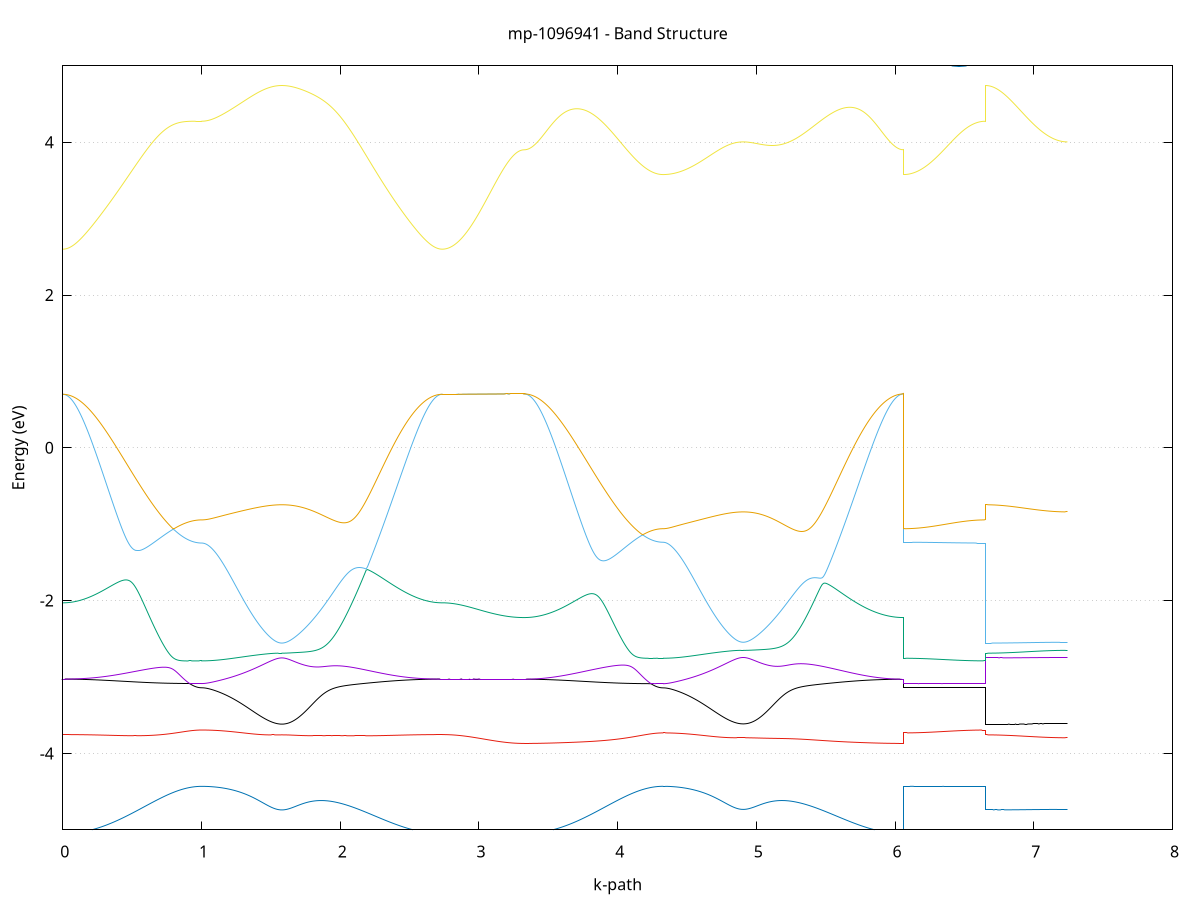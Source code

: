set title 'mp-1096941 - Band Structure'
set xlabel 'k-path'
set ylabel 'Energy (eV)'
set grid y
set yrange [-5:5]
set terminal png size 800,600
set output 'mp-1096941_bands_gnuplot.png'
plot '-' using 1:2 with lines notitle, '-' using 1:2 with lines notitle, '-' using 1:2 with lines notitle, '-' using 1:2 with lines notitle, '-' using 1:2 with lines notitle, '-' using 1:2 with lines notitle, '-' using 1:2 with lines notitle, '-' using 1:2 with lines notitle, '-' using 1:2 with lines notitle, '-' using 1:2 with lines notitle, '-' using 1:2 with lines notitle, '-' using 1:2 with lines notitle, '-' using 1:2 with lines notitle, '-' using 1:2 with lines notitle, '-' using 1:2 with lines notitle, '-' using 1:2 with lines notitle, '-' using 1:2 with lines notitle, '-' using 1:2 with lines notitle, '-' using 1:2 with lines notitle, '-' using 1:2 with lines notitle, '-' using 1:2 with lines notitle, '-' using 1:2 with lines notitle, '-' using 1:2 with lines notitle, '-' using 1:2 with lines notitle, '-' using 1:2 with lines notitle, '-' using 1:2 with lines notitle, '-' using 1:2 with lines notitle, '-' using 1:2 with lines notitle, '-' using 1:2 with lines notitle, '-' using 1:2 with lines notitle, '-' using 1:2 with lines notitle, '-' using 1:2 with lines notitle, '-' using 1:2 with lines notitle, '-' using 1:2 with lines notitle, '-' using 1:2 with lines notitle, '-' using 1:2 with lines notitle, '-' using 1:2 with lines notitle, '-' using 1:2 with lines notitle, '-' using 1:2 with lines notitle, '-' using 1:2 with lines notitle, '-' using 1:2 with lines notitle, '-' using 1:2 with lines notitle, '-' using 1:2 with lines notitle, '-' using 1:2 with lines notitle, '-' using 1:2 with lines notitle, '-' using 1:2 with lines notitle, '-' using 1:2 with lines notitle, '-' using 1:2 with lines notitle, '-' using 1:2 with lines notitle, '-' using 1:2 with lines notitle, '-' using 1:2 with lines notitle, '-' using 1:2 with lines notitle, '-' using 1:2 with lines notitle, '-' using 1:2 with lines notitle, '-' using 1:2 with lines notitle, '-' using 1:2 with lines notitle, '-' using 1:2 with lines notitle, '-' using 1:2 with lines notitle, '-' using 1:2 with lines notitle, '-' using 1:2 with lines notitle, '-' using 1:2 with lines notitle, '-' using 1:2 with lines notitle, '-' using 1:2 with lines notitle, '-' using 1:2 with lines notitle
0.000000 -70.503411
0.009914 -70.503411
0.019827 -70.503511
0.029741 -70.503511
0.039654 -70.503511
0.049568 -70.503511
0.059481 -70.503511
0.069395 -70.503511
0.079308 -70.503511
0.089222 -70.503511
0.099136 -70.503511
0.109049 -70.503511
0.118963 -70.503511
0.128876 -70.503511
0.138790 -70.503411
0.148703 -70.503411
0.158617 -70.503411
0.168530 -70.503411
0.178444 -70.503411
0.188358 -70.503411
0.198271 -70.503411
0.208185 -70.503411
0.218098 -70.503411
0.228012 -70.503411
0.237925 -70.503411
0.247839 -70.503411
0.257752 -70.503411
0.267666 -70.503411
0.277579 -70.503411
0.287493 -70.503411
0.297407 -70.503411
0.307320 -70.503411
0.317234 -70.503411
0.327147 -70.503411
0.337061 -70.503411
0.346974 -70.503411
0.356888 -70.503411
0.366801 -70.503411
0.376715 -70.503411
0.386629 -70.503511
0.396542 -70.503511
0.406456 -70.503511
0.416369 -70.503611
0.426283 -70.503611
0.436196 -70.503611
0.446110 -70.503611
0.456023 -70.503611
0.465937 -70.503611
0.475851 -70.503711
0.485764 -70.503611
0.495678 -70.503611
0.505591 -70.503611
0.515505 -70.503611
0.525418 -70.503711
0.535332 -70.503711
0.545245 -70.503711
0.555159 -70.503811
0.565073 -70.503811
0.574986 -70.503811
0.584900 -70.503811
0.594813 -70.503811
0.604727 -70.503911
0.614640 -70.503911
0.624554 -70.504011
0.634467 -70.504011
0.644381 -70.504011
0.654294 -70.504011
0.664208 -70.504011
0.674122 -70.504011
0.684035 -70.504011
0.693949 -70.504111
0.703862 -70.504111
0.713776 -70.504111
0.723689 -70.504111
0.733603 -70.504111
0.743516 -70.504111
0.753430 -70.504111
0.763344 -70.504111
0.773257 -70.504111
0.783171 -70.504111
0.793084 -70.504111
0.802998 -70.504211
0.812911 -70.504211
0.822825 -70.504111
0.832738 -70.504211
0.842652 -70.504211
0.852566 -70.504211
0.862479 -70.504311
0.872393 -70.504211
0.882306 -70.504211
0.892220 -70.504211
0.902133 -70.504211
0.912047 -70.504211
0.921960 -70.504211
0.931874 -70.504311
0.941788 -70.504411
0.951701 -70.504411
0.961615 -70.504411
0.971528 -70.504411
0.981442 -70.504411
0.991355 -70.504411
1.001269 -70.504411
1.001269 -70.504411
1.011236 -70.504411
1.021203 -70.504411
1.031170 -70.504411
1.041137 -70.504411
1.051104 -70.504411
1.061071 -70.504411
1.071037 -70.504411
1.081004 -70.504411
1.090971 -70.504311
1.100938 -70.504311
1.110905 -70.504311
1.120872 -70.504311
1.130839 -70.504311
1.140806 -70.504311
1.150773 -70.504311
1.160740 -70.504311
1.170707 -70.504311
1.180674 -70.504311
1.190641 -70.504311
1.200608 -70.504311
1.210575 -70.504311
1.220542 -70.504311
1.230509 -70.504311
1.240476 -70.504311
1.250442 -70.504111
1.260409 -70.504211
1.270376 -70.504111
1.280343 -70.504111
1.290310 -70.504111
1.300277 -70.504111
1.310244 -70.504111
1.320211 -70.504111
1.330178 -70.504111
1.340145 -70.504111
1.350112 -70.504111
1.360079 -70.504111
1.370046 -70.504111
1.380013 -70.504211
1.389980 -70.504211
1.399947 -70.504111
1.409914 -70.504111
1.419881 -70.504111
1.429848 -70.504111
1.439814 -70.504111
1.449781 -70.504111
1.459748 -70.504111
1.469715 -70.504111
1.479682 -70.504111
1.489649 -70.504011
1.499616 -70.504011
1.509583 -70.504111
1.519550 -70.504111
1.529517 -70.504111
1.539484 -70.504111
1.549451 -70.504111
1.559418 -70.504111
1.569385 -70.504211
1.579352 -70.504211
1.579352 -70.504211
1.589319 -70.504211
1.599286 -70.504211
1.609253 -70.504211
1.619219 -70.504111
1.629186 -70.504111
1.639153 -70.504111
1.649120 -70.504111
1.659087 -70.504111
1.669054 -70.504111
1.679021 -70.504111
1.688988 -70.504111
1.698955 -70.504111
1.708922 -70.504111
1.718889 -70.504111
1.728856 -70.504111
1.738823 -70.504111
1.748790 -70.504111
1.758757 -70.504111
1.768724 -70.504111
1.778691 -70.504111
1.788658 -70.504211
1.798624 -70.504211
1.808591 -70.504211
1.818558 -70.504111
1.828525 -70.504011
1.838492 -70.504011
1.848459 -70.504111
1.858426 -70.504111
1.868393 -70.504111
1.878360 -70.504211
1.888327 -70.504111
1.898294 -70.504011
1.908261 -70.504011
1.918228 -70.504011
1.928195 -70.504011
1.938162 -70.504011
1.948129 -70.504011
1.958096 -70.504011
1.968063 -70.504111
1.978030 -70.504111
1.987996 -70.504111
1.997963 -70.504011
2.007930 -70.503911
2.017897 -70.504011
2.027864 -70.504011
2.037831 -70.504011
2.047798 -70.504011
2.057765 -70.503911
2.067732 -70.503911
2.077699 -70.503911
2.087666 -70.503911
2.097633 -70.503811
2.107600 -70.503811
2.117567 -70.503811
2.127534 -70.503811
2.137501 -70.503811
2.147468 -70.503811
2.157434 -70.503811
2.167401 -70.503811
2.177368 -70.503811
2.187335 -70.503811
2.197302 -70.503911
2.207269 -70.503911
2.217236 -70.503811
2.227203 -70.503811
2.237170 -70.503711
2.247137 -70.503711
2.257104 -70.503711
2.267071 -70.503611
2.277038 -70.503611
2.287005 -70.503511
2.296972 -70.503511
2.306939 -70.503511
2.316906 -70.503411
2.326873 -70.503411
2.336839 -70.503411
2.346806 -70.503411
2.356773 -70.503411
2.366740 -70.503411
2.376707 -70.503411
2.386674 -70.503411
2.396641 -70.503411
2.406608 -70.503411
2.416575 -70.503411
2.426542 -70.503411
2.436509 -70.503411
2.446476 -70.503411
2.456443 -70.503411
2.466410 -70.503411
2.476377 -70.503511
2.486344 -70.503511
2.496311 -70.503511
2.506278 -70.503511
2.516245 -70.503511
2.526211 -70.503511
2.536178 -70.503511
2.546145 -70.503511
2.556112 -70.503511
2.566079 -70.503511
2.576046 -70.503511
2.586013 -70.503511
2.595980 -70.503511
2.605947 -70.503511
2.615914 -70.503511
2.625881 -70.503411
2.635848 -70.503411
2.645815 -70.503511
2.655782 -70.503511
2.665749 -70.503611
2.675716 -70.503511
2.685683 -70.503511
2.695650 -70.503511
2.705616 -70.503511
2.715583 -70.503511
2.725550 -70.503411
2.735517 -70.503411
2.735517 -70.503411
2.745359 -70.503411
2.755200 -70.503411
2.765042 -70.503411
2.774883 -70.503411
2.784724 -70.503411
2.794566 -70.503611
2.804407 -70.503611
2.814249 -70.503611
2.824090 -70.503611
2.833932 -70.503611
2.843773 -70.503611
2.853614 -70.503511
2.863456 -70.503511
2.873297 -70.503511
2.883139 -70.503411
2.892980 -70.503411
2.902821 -70.503411
2.912663 -70.503411
2.922504 -70.503411
2.932346 -70.503311
2.942187 -70.503311
2.952029 -70.503311
2.961870 -70.503311
2.971711 -70.503311
2.981553 -70.503211
2.991394 -70.503211
3.001236 -70.503311
3.011077 -70.503311
3.020919 -70.503311
3.030760 -70.503311
3.040601 -70.503311
3.050443 -70.503311
3.060284 -70.503311
3.070126 -70.503311
3.079967 -70.503311
3.089809 -70.503311
3.099650 -70.503311
3.109491 -70.503311
3.119333 -70.503311
3.129174 -70.503311
3.139016 -70.503311
3.148857 -70.503311
3.158698 -70.503311
3.168540 -70.503311
3.178381 -70.503311
3.188223 -70.503311
3.198064 -70.503311
3.207906 -70.503311
3.217747 -70.503311
3.227588 -70.503311
3.237430 -70.503311
3.247271 -70.503411
3.257113 -70.503411
3.266954 -70.503411
3.276796 -70.503411
3.286637 -70.503411
3.296478 -70.503411
3.306320 -70.503411
3.316161 -70.503411
3.326003 -70.503311
3.326003 -70.503311
3.335916 -70.503411
3.345830 -70.503411
3.355743 -70.503411
3.365657 -70.503411
3.375570 -70.503411
3.385484 -70.503411
3.395398 -70.503411
3.405311 -70.503411
3.415225 -70.503311
3.425138 -70.503311
3.435052 -70.503311
3.444965 -70.503311
3.454879 -70.503311
3.464792 -70.503311
3.474706 -70.503311
3.484620 -70.503311
3.494533 -70.503311
3.504447 -70.503311
3.514360 -70.503311
3.524274 -70.503311
3.534187 -70.503411
3.544101 -70.503411
3.554014 -70.503511
3.563928 -70.503511
3.573842 -70.503511
3.583755 -70.503511
3.593669 -70.503511
3.603582 -70.503511
3.613496 -70.503611
3.623409 -70.503611
3.633323 -70.503611
3.643236 -70.503611
3.653150 -70.503611
3.663063 -70.503711
3.672977 -70.503711
3.682891 -70.503711
3.692804 -70.503711
3.702718 -70.503711
3.712631 -70.503811
3.722545 -70.503811
3.732458 -70.503711
3.742372 -70.503611
3.752285 -70.503611
3.762199 -70.503611
3.772113 -70.503611
3.782026 -70.503611
3.791940 -70.503611
3.801853 -70.503711
3.811767 -70.503711
3.821680 -70.503711
3.831594 -70.503811
3.841507 -70.503811
3.851421 -70.503711
3.861335 -70.503711
3.871248 -70.503611
3.881162 -70.503611
3.891075 -70.503611
3.900989 -70.503711
3.910902 -70.503811
3.920816 -70.503811
3.930729 -70.503711
3.940643 -70.503711
3.950557 -70.503711
3.960470 -70.503811
3.970384 -70.503811
3.980297 -70.503811
3.990211 -70.503811
4.000124 -70.503911
4.010038 -70.503911
4.019951 -70.503911
4.029865 -70.503911
4.039778 -70.504011
4.049692 -70.504111
4.059606 -70.504111
4.069519 -70.504111
4.079433 -70.504011
4.089346 -70.504111
4.099260 -70.504111
4.109173 -70.504111
4.119087 -70.504111
4.129000 -70.504011
4.138914 -70.504111
4.148828 -70.504111
4.158741 -70.504111
4.168655 -70.504111
4.178568 -70.504111
4.188482 -70.504111
4.198395 -70.504111
4.208309 -70.504311
4.218222 -70.504311
4.228136 -70.504311
4.238050 -70.504311
4.247963 -70.504211
4.257877 -70.504211
4.267790 -70.504211
4.277704 -70.504211
4.287617 -70.504211
4.297531 -70.504211
4.307444 -70.504311
4.317358 -70.504311
4.327272 -70.504511
4.327272 -70.504511
4.337238 -70.504311
4.347205 -70.504311
4.357172 -70.504311
4.367139 -70.504311
4.377106 -70.504211
4.387073 -70.504211
4.397040 -70.504211
4.407007 -70.504211
4.416974 -70.504211
4.426941 -70.504211
4.436908 -70.504211
4.446875 -70.504311
4.456842 -70.504311
4.466809 -70.504311
4.476776 -70.504211
4.486743 -70.504211
4.496710 -70.504211
4.506677 -70.504211
4.516644 -70.504311
4.526610 -70.504311
4.536577 -70.504311
4.546544 -70.504311
4.556511 -70.504311
4.566478 -70.504311
4.576445 -70.504311
4.586412 -70.504311
4.596379 -70.504311
4.606346 -70.504311
4.616313 -70.504211
4.626280 -70.504211
4.636247 -70.504111
4.646214 -70.504111
4.656181 -70.504111
4.666148 -70.504111
4.676115 -70.504111
4.686082 -70.504211
4.696049 -70.504211
4.706015 -70.504211
4.715982 -70.504111
4.725949 -70.504111
4.735916 -70.504011
4.745883 -70.504011
4.755850 -70.504011
4.765817 -70.504011
4.775784 -70.504011
4.785751 -70.504011
4.795718 -70.504011
4.805685 -70.503911
4.815652 -70.504011
4.825619 -70.503911
4.835586 -70.503911
4.845553 -70.503911
4.855520 -70.503911
4.865487 -70.503911
4.875454 -70.503911
4.885421 -70.503911
4.895387 -70.503811
4.905354 -70.503811
4.905354 -70.503811
4.915321 -70.503811
4.925288 -70.503911
4.935255 -70.503911
4.945222 -70.503911
4.955189 -70.503911
4.965156 -70.503911
4.975123 -70.504011
4.985090 -70.504011
4.995057 -70.504011
5.005024 -70.504011
5.014991 -70.504011
5.024958 -70.504111
5.034925 -70.504111
5.044892 -70.504111
5.054859 -70.504111
5.064826 -70.504111
5.074792 -70.504111
5.084759 -70.504111
5.094726 -70.504211
5.104693 -70.504211
5.114660 -70.504211
5.124627 -70.504211
5.134594 -70.504211
5.144561 -70.504211
5.154528 -70.504211
5.164495 -70.504211
5.174462 -70.504211
5.184429 -70.504111
5.194396 -70.504111
5.204363 -70.504011
5.214330 -70.504011
5.224297 -70.504011
5.234264 -70.503911
5.244231 -70.503911
5.254197 -70.503911
5.264164 -70.503811
5.274131 -70.503811
5.284098 -70.503811
5.294065 -70.503811
5.304032 -70.503811
5.313999 -70.503811
5.323966 -70.503811
5.333933 -70.503811
5.343900 -70.503911
5.353867 -70.503911
5.363834 -70.503811
5.373801 -70.503911
5.383768 -70.503911
5.393735 -70.503911
5.403702 -70.503911
5.413669 -70.503911
5.423636 -70.503911
5.433602 -70.503811
5.443569 -70.503811
5.453536 -70.503811
5.463503 -70.503811
5.473470 -70.503711
5.483437 -70.503711
5.493404 -70.503711
5.503371 -70.503811
5.513338 -70.503911
5.523305 -70.503811
5.533272 -70.503811
5.543239 -70.503811
5.553206 -70.503711
5.563173 -70.503811
5.573140 -70.503811
5.583107 -70.503711
5.593074 -70.503711
5.603041 -70.503711
5.613007 -70.503711
5.622974 -70.503711
5.632941 -70.503711
5.642908 -70.503811
5.652875 -70.503811
5.662842 -70.503711
5.672809 -70.503711
5.682776 -70.503711
5.692743 -70.503611
5.702710 -70.503611
5.712677 -70.503611
5.722644 -70.503511
5.732611 -70.503611
5.742578 -70.503611
5.752545 -70.503611
5.762512 -70.503611
5.772479 -70.503511
5.782446 -70.503511
5.792412 -70.503511
5.802379 -70.503411
5.812346 -70.503411
5.822313 -70.503411
5.832280 -70.503311
5.842247 -70.503311
5.852214 -70.503311
5.862181 -70.503311
5.872148 -70.503311
5.882115 -70.503311
5.892082 -70.503311
5.902049 -70.503411
5.912016 -70.503311
5.921983 -70.503311
5.931950 -70.503311
5.941917 -70.503411
5.951884 -70.503411
5.961851 -70.503411
5.971817 -70.503411
5.981784 -70.503411
5.991751 -70.503411
6.001718 -70.503411
6.011685 -70.503411
6.021652 -70.503411
6.031619 -70.503411
6.041586 -70.503411
6.051553 -70.503411
6.061520 -70.503311
6.061520 -70.504511
6.071361 -70.504311
6.081203 -70.504311
6.091044 -70.504311
6.100886 -70.504311
6.110727 -70.504311
6.120569 -70.504311
6.130410 -70.504311
6.140251 -70.504211
6.150093 -70.504211
6.159934 -70.504211
6.169776 -70.504211
6.179617 -70.504211
6.189458 -70.504211
6.199300 -70.504211
6.209141 -70.504211
6.218983 -70.504211
6.228824 -70.504211
6.238666 -70.504211
6.248507 -70.504211
6.258348 -70.504211
6.268190 -70.504211
6.278031 -70.504311
6.287873 -70.504311
6.297714 -70.504211
6.307556 -70.504311
6.317397 -70.504311
6.327238 -70.504311
6.337080 -70.504311
6.346921 -70.504411
6.356763 -70.504411
6.366604 -70.504411
6.376446 -70.504411
6.386287 -70.504411
6.396128 -70.504411
6.405970 -70.504411
6.415811 -70.504411
6.425653 -70.504411
6.435494 -70.504411
6.445336 -70.504411
6.455177 -70.504411
6.465018 -70.504411
6.474860 -70.504411
6.484701 -70.504411
6.494543 -70.504411
6.504384 -70.504411
6.514225 -70.504311
6.524067 -70.504311
6.533908 -70.504311
6.543750 -70.504411
6.553591 -70.504311
6.563433 -70.504311
6.573274 -70.504311
6.583115 -70.504311
6.592957 -70.504311
6.602798 -70.504411
6.612640 -70.504411
6.622481 -70.504411
6.632323 -70.504411
6.642164 -70.504411
6.652005 -70.504411
6.652005 -70.504211
6.661847 -70.504111
6.671688 -70.504111
6.681530 -70.504111
6.691371 -70.504111
6.701213 -70.504111
6.711054 -70.504111
6.720895 -70.504111
6.730737 -70.504111
6.740578 -70.504211
6.750420 -70.504211
6.760261 -70.504211
6.770102 -70.504211
6.779944 -70.504211
6.789785 -70.504211
6.799627 -70.504211
6.809468 -70.504211
6.819310 -70.504111
6.829151 -70.504111
6.838992 -70.504111
6.848834 -70.504111
6.858675 -70.504111
6.868517 -70.504111
6.878358 -70.504111
6.888200 -70.504211
6.898041 -70.504211
6.907882 -70.504111
6.917724 -70.504111
6.927565 -70.504111
6.937407 -70.504111
6.947248 -70.504111
6.957090 -70.504111
6.966931 -70.503911
6.976772 -70.503911
6.986614 -70.503811
6.996455 -70.503811
7.006297 -70.503911
7.016138 -70.503911
7.025980 -70.503911
7.035821 -70.503911
7.045662 -70.503911
7.055504 -70.503911
7.065345 -70.503911
7.075187 -70.503911
7.085028 -70.503911
7.094869 -70.503911
7.104711 -70.503911
7.114552 -70.503911
7.124394 -70.503911
7.134235 -70.503911
7.144077 -70.503911
7.153918 -70.503811
7.163759 -70.503811
7.173601 -70.503811
7.183442 -70.503811
7.193284 -70.503811
7.203125 -70.503811
7.212967 -70.503811
7.222808 -70.503811
7.232649 -70.503811
7.242491 -70.503811
e
0.000000 -70.503411
0.009914 -70.503411
0.019827 -70.503411
0.029741 -70.503411
0.039654 -70.503411
0.049568 -70.503511
0.059481 -70.503511
0.069395 -70.503511
0.079308 -70.503511
0.089222 -70.503511
0.099136 -70.503411
0.109049 -70.503511
0.118963 -70.503311
0.128876 -70.503311
0.138790 -70.503311
0.148703 -70.503311
0.158617 -70.503311
0.168530 -70.503311
0.178444 -70.503311
0.188358 -70.503311
0.198271 -70.503311
0.208185 -70.503311
0.218098 -70.503311
0.228012 -70.503411
0.237925 -70.503411
0.247839 -70.503311
0.257752 -70.503411
0.267666 -70.503411
0.277579 -70.503411
0.287493 -70.503411
0.297407 -70.503311
0.307320 -70.503311
0.317234 -70.503311
0.327147 -70.503211
0.337061 -70.503311
0.346974 -70.503311
0.356888 -70.503311
0.366801 -70.503411
0.376715 -70.503411
0.386629 -70.503411
0.396542 -70.503411
0.406456 -70.503411
0.416369 -70.503411
0.426283 -70.503311
0.436196 -70.503311
0.446110 -70.503311
0.456023 -70.503311
0.465937 -70.503311
0.475851 -70.503211
0.485764 -70.503211
0.495678 -70.503211
0.505591 -70.503211
0.515505 -70.503211
0.525418 -70.503311
0.535332 -70.503311
0.545245 -70.503311
0.555159 -70.503311
0.565073 -70.503311
0.574986 -70.503311
0.584900 -70.503311
0.594813 -70.503311
0.604727 -70.503311
0.614640 -70.503411
0.624554 -70.503411
0.634467 -70.503411
0.644381 -70.503411
0.654294 -70.503411
0.664208 -70.503411
0.674122 -70.503411
0.684035 -70.503411
0.693949 -70.503411
0.703862 -70.503511
0.713776 -70.503511
0.723689 -70.503511
0.733603 -70.503411
0.743516 -70.503411
0.753430 -70.503311
0.763344 -70.503311
0.773257 -70.503411
0.783171 -70.503411
0.793084 -70.503411
0.802998 -70.503411
0.812911 -70.503411
0.822825 -70.503411
0.832738 -70.503511
0.842652 -70.503511
0.852566 -70.503511
0.862479 -70.503511
0.872393 -70.503511
0.882306 -70.503511
0.892220 -70.503511
0.902133 -70.503511
0.912047 -70.503511
0.921960 -70.503511
0.931874 -70.503511
0.941788 -70.503511
0.951701 -70.503511
0.961615 -70.503511
0.971528 -70.503511
0.981442 -70.503511
0.991355 -70.503511
1.001269 -70.503511
1.001269 -70.503511
1.011236 -70.503511
1.021203 -70.503511
1.031170 -70.503511
1.041137 -70.503511
1.051104 -70.503511
1.061071 -70.503511
1.071037 -70.503511
1.081004 -70.503611
1.090971 -70.503511
1.100938 -70.503511
1.110905 -70.503511
1.120872 -70.503511
1.130839 -70.503511
1.140806 -70.503611
1.150773 -70.503611
1.160740 -70.503611
1.170707 -70.503611
1.180674 -70.503611
1.190641 -70.503611
1.200608 -70.503611
1.210575 -70.503611
1.220542 -70.503611
1.230509 -70.503611
1.240476 -70.503511
1.250442 -70.503511
1.260409 -70.503611
1.270376 -70.503611
1.280343 -70.503611
1.290310 -70.503611
1.300277 -70.503711
1.310244 -70.503711
1.320211 -70.503611
1.330178 -70.503611
1.340145 -70.503611
1.350112 -70.503611
1.360079 -70.503611
1.370046 -70.503611
1.380013 -70.503711
1.389980 -70.503711
1.399947 -70.503711
1.409914 -70.503711
1.419881 -70.503711
1.429848 -70.503711
1.439814 -70.503711
1.449781 -70.503711
1.459748 -70.503811
1.469715 -70.503811
1.479682 -70.503811
1.489649 -70.503811
1.499616 -70.503811
1.509583 -70.503911
1.519550 -70.504011
1.529517 -70.504011
1.539484 -70.504011
1.549451 -70.504011
1.559418 -70.504011
1.569385 -70.504011
1.579352 -70.504011
1.579352 -70.504011
1.589319 -70.504011
1.599286 -70.504011
1.609253 -70.504011
1.619219 -70.504011
1.629186 -70.504011
1.639153 -70.503911
1.649120 -70.503911
1.659087 -70.503911
1.669054 -70.504011
1.679021 -70.504011
1.688988 -70.503911
1.698955 -70.504011
1.708922 -70.503911
1.718889 -70.503811
1.728856 -70.503811
1.738823 -70.503811
1.748790 -70.503811
1.758757 -70.503811
1.768724 -70.503811
1.778691 -70.503811
1.788658 -70.503811
1.798624 -70.503811
1.808591 -70.503811
1.818558 -70.503711
1.828525 -70.503711
1.838492 -70.503711
1.848459 -70.503711
1.858426 -70.503711
1.868393 -70.503711
1.878360 -70.503711
1.888327 -70.503711
1.898294 -70.503611
1.908261 -70.503611
1.918228 -70.503611
1.928195 -70.503611
1.938162 -70.503611
1.948129 -70.503611
1.958096 -70.503611
1.968063 -70.503611
1.978030 -70.503611
1.987996 -70.503611
1.997963 -70.503611
2.007930 -70.503611
2.017897 -70.503611
2.027864 -70.503611
2.037831 -70.503611
2.047798 -70.503511
2.057765 -70.503511
2.067732 -70.503511
2.077699 -70.503411
2.087666 -70.503411
2.097633 -70.503411
2.107600 -70.503411
2.117567 -70.503411
2.127534 -70.503411
2.137501 -70.503411
2.147468 -70.503411
2.157434 -70.503411
2.167401 -70.503411
2.177368 -70.503411
2.187335 -70.503411
2.197302 -70.503511
2.207269 -70.503411
2.217236 -70.503411
2.227203 -70.503511
2.237170 -70.503511
2.247137 -70.503511
2.257104 -70.503511
2.267071 -70.503511
2.277038 -70.503511
2.287005 -70.503411
2.296972 -70.503411
2.306939 -70.503411
2.316906 -70.503411
2.326873 -70.503411
2.336839 -70.503411
2.346806 -70.503411
2.356773 -70.503311
2.366740 -70.503411
2.376707 -70.503311
2.386674 -70.503311
2.396641 -70.503311
2.406608 -70.503311
2.416575 -70.503311
2.426542 -70.503311
2.436509 -70.503311
2.446476 -70.503311
2.456443 -70.503411
2.466410 -70.503411
2.476377 -70.503411
2.486344 -70.503411
2.496311 -70.503411
2.506278 -70.503411
2.516245 -70.503311
2.526211 -70.503311
2.536178 -70.503311
2.546145 -70.503311
2.556112 -70.503311
2.566079 -70.503311
2.576046 -70.503311
2.586013 -70.503311
2.595980 -70.503311
2.605947 -70.503411
2.615914 -70.503411
2.625881 -70.503411
2.635848 -70.503411
2.645815 -70.503411
2.655782 -70.503411
2.665749 -70.503411
2.675716 -70.503411
2.685683 -70.503411
2.695650 -70.503411
2.705616 -70.503411
2.715583 -70.503411
2.725550 -70.503411
2.735517 -70.503411
2.735517 -70.503411
2.745359 -70.503411
2.755200 -70.503411
2.765042 -70.503411
2.774883 -70.503411
2.784724 -70.503411
2.794566 -70.503611
2.804407 -70.503611
2.814249 -70.503611
2.824090 -70.503611
2.833932 -70.503611
2.843773 -70.503611
2.853614 -70.503511
2.863456 -70.503511
2.873297 -70.503511
2.883139 -70.503411
2.892980 -70.503411
2.902821 -70.503411
2.912663 -70.503411
2.922504 -70.503411
2.932346 -70.503311
2.942187 -70.503311
2.952029 -70.503311
2.961870 -70.503311
2.971711 -70.503311
2.981553 -70.503211
2.991394 -70.503211
3.001236 -70.503311
3.011077 -70.503311
3.020919 -70.503311
3.030760 -70.503311
3.040601 -70.503311
3.050443 -70.503311
3.060284 -70.503311
3.070126 -70.503311
3.079967 -70.503311
3.089809 -70.503311
3.099650 -70.503311
3.109491 -70.503311
3.119333 -70.503311
3.129174 -70.503311
3.139016 -70.503311
3.148857 -70.503311
3.158698 -70.503311
3.168540 -70.503311
3.178381 -70.503311
3.188223 -70.503311
3.198064 -70.503311
3.207906 -70.503311
3.217747 -70.503311
3.227588 -70.503311
3.237430 -70.503311
3.247271 -70.503411
3.257113 -70.503411
3.266954 -70.503411
3.276796 -70.503411
3.286637 -70.503411
3.296478 -70.503411
3.306320 -70.503411
3.316161 -70.503411
3.326003 -70.503311
3.326003 -70.503311
3.335916 -70.503311
3.345830 -70.503311
3.355743 -70.503311
3.365657 -70.503311
3.375570 -70.503311
3.385484 -70.503311
3.395398 -70.503311
3.405311 -70.503311
3.415225 -70.503311
3.425138 -70.503311
3.435052 -70.503311
3.444965 -70.503311
3.454879 -70.503311
3.464792 -70.503311
3.474706 -70.503311
3.484620 -70.503211
3.494533 -70.503211
3.504447 -70.503311
3.514360 -70.503311
3.524274 -70.503311
3.534187 -70.503311
3.544101 -70.503311
3.554014 -70.503311
3.563928 -70.503311
3.573842 -70.503311
3.583755 -70.503311
3.593669 -70.503311
3.603582 -70.503311
3.613496 -70.503311
3.623409 -70.503311
3.633323 -70.503311
3.643236 -70.503311
3.653150 -70.503311
3.663063 -70.503411
3.672977 -70.503411
3.682891 -70.503311
3.692804 -70.503411
3.702718 -70.503411
3.712631 -70.503411
3.722545 -70.503411
3.732458 -70.503411
3.742372 -70.503311
3.752285 -70.503311
3.762199 -70.503311
3.772113 -70.503311
3.782026 -70.503311
3.791940 -70.503311
3.801853 -70.503311
3.811767 -70.503311
3.821680 -70.503311
3.831594 -70.503311
3.841507 -70.503311
3.851421 -70.503311
3.861335 -70.503311
3.871248 -70.503311
3.881162 -70.503311
3.891075 -70.503311
3.900989 -70.503311
3.910902 -70.503311
3.920816 -70.503311
3.930729 -70.503311
3.940643 -70.503311
3.950557 -70.503311
3.960470 -70.503311
3.970384 -70.503411
3.980297 -70.503411
3.990211 -70.503411
4.000124 -70.503511
4.010038 -70.503511
4.019951 -70.503511
4.029865 -70.503511
4.039778 -70.503511
4.049692 -70.503511
4.059606 -70.503611
4.069519 -70.503511
4.079433 -70.503511
4.089346 -70.503511
4.099260 -70.503511
4.109173 -70.503611
4.119087 -70.503511
4.129000 -70.503511
4.138914 -70.503511
4.148828 -70.503511
4.158741 -70.503511
4.168655 -70.503511
4.178568 -70.503511
4.188482 -70.503511
4.198395 -70.503511
4.208309 -70.503611
4.218222 -70.503611
4.228136 -70.503611
4.238050 -70.503611
4.247963 -70.503511
4.257877 -70.503511
4.267790 -70.503511
4.277704 -70.503511
4.287617 -70.503511
4.297531 -70.503511
4.307444 -70.503611
4.317358 -70.503611
4.327272 -70.503711
4.327272 -70.503711
4.337238 -70.503611
4.347205 -70.503611
4.357172 -70.503611
4.367139 -70.503611
4.377106 -70.503511
4.387073 -70.503611
4.397040 -70.503611
4.407007 -70.503611
4.416974 -70.503611
4.426941 -70.503711
4.436908 -70.503611
4.446875 -70.503611
4.456842 -70.503611
4.466809 -70.503511
4.476776 -70.503511
4.486743 -70.503511
4.496710 -70.503511
4.506677 -70.503511
4.516644 -70.503611
4.526610 -70.503611
4.536577 -70.503611
4.546544 -70.503611
4.556511 -70.503611
4.566478 -70.503611
4.576445 -70.503611
4.586412 -70.503611
4.596379 -70.503711
4.606346 -70.503811
4.616313 -70.503711
4.626280 -70.503711
4.636247 -70.503711
4.646214 -70.503711
4.656181 -70.503711
4.666148 -70.503711
4.676115 -70.503711
4.686082 -70.503811
4.696049 -70.503811
4.706015 -70.503811
4.715982 -70.503811
4.725949 -70.503811
4.735916 -70.503811
4.745883 -70.503811
4.755850 -70.503811
4.765817 -70.503811
4.775784 -70.503911
4.785751 -70.503811
4.795718 -70.503811
4.805685 -70.503711
4.815652 -70.503811
4.825619 -70.503711
4.835586 -70.503711
4.845553 -70.503711
4.855520 -70.503711
4.865487 -70.503711
4.875454 -70.503711
4.885421 -70.503711
4.895387 -70.503711
4.905354 -70.503711
4.905354 -70.503711
4.915321 -70.503711
4.925288 -70.503711
4.935255 -70.503711
4.945222 -70.503711
4.955189 -70.503711
4.965156 -70.503711
4.975123 -70.503711
4.985090 -70.503711
4.995057 -70.503711
5.005024 -70.503711
5.014991 -70.503711
5.024958 -70.503711
5.034925 -70.503711
5.044892 -70.503711
5.054859 -70.503711
5.064826 -70.503711
5.074792 -70.503711
5.084759 -70.503711
5.094726 -70.503711
5.104693 -70.503711
5.114660 -70.503611
5.124627 -70.503611
5.134594 -70.503611
5.144561 -70.503611
5.154528 -70.503611
5.164495 -70.503711
5.174462 -70.503711
5.184429 -70.503611
5.194396 -70.503611
5.204363 -70.503611
5.214330 -70.503611
5.224297 -70.503611
5.234264 -70.503611
5.244231 -70.503611
5.254197 -70.503511
5.264164 -70.503611
5.274131 -70.503611
5.284098 -70.503611
5.294065 -70.503611
5.304032 -70.503611
5.313999 -70.503611
5.323966 -70.503611
5.333933 -70.503611
5.343900 -70.503611
5.353867 -70.503611
5.363834 -70.503611
5.373801 -70.503611
5.383768 -70.503611
5.393735 -70.503611
5.403702 -70.503611
5.413669 -70.503611
5.423636 -70.503511
5.433602 -70.503511
5.443569 -70.503511
5.453536 -70.503511
5.463503 -70.503511
5.473470 -70.503511
5.483437 -70.503511
5.493404 -70.503511
5.503371 -70.503511
5.513338 -70.503511
5.523305 -70.503511
5.533272 -70.503511
5.543239 -70.503411
5.553206 -70.503411
5.563173 -70.503511
5.573140 -70.503511
5.583107 -70.503511
5.593074 -70.503511
5.603041 -70.503511
5.613007 -70.503511
5.622974 -70.503511
5.632941 -70.503511
5.642908 -70.503511
5.652875 -70.503511
5.662842 -70.503411
5.672809 -70.503411
5.682776 -70.503411
5.692743 -70.503411
5.702710 -70.503411
5.712677 -70.503411
5.722644 -70.503411
5.732611 -70.503411
5.742578 -70.503411
5.752545 -70.503411
5.762512 -70.503411
5.772479 -70.503311
5.782446 -70.503311
5.792412 -70.503311
5.802379 -70.503311
5.812346 -70.503311
5.822313 -70.503311
5.832280 -70.503311
5.842247 -70.503311
5.852214 -70.503211
5.862181 -70.503211
5.872148 -70.503311
5.882115 -70.503311
5.892082 -70.503311
5.902049 -70.503311
5.912016 -70.503311
5.921983 -70.503311
5.931950 -70.503311
5.941917 -70.503311
5.951884 -70.503311
5.961851 -70.503311
5.971817 -70.503311
5.981784 -70.503311
5.991751 -70.503411
6.001718 -70.503411
6.011685 -70.503411
6.021652 -70.503411
6.031619 -70.503411
6.041586 -70.503411
6.051553 -70.503411
6.061520 -70.503311
6.061520 -70.503711
6.071361 -70.503611
6.081203 -70.503611
6.091044 -70.503611
6.100886 -70.503611
6.110727 -70.503611
6.120569 -70.503511
6.130410 -70.503511
6.140251 -70.503511
6.150093 -70.503511
6.159934 -70.503511
6.169776 -70.503611
6.179617 -70.503611
6.189458 -70.503611
6.199300 -70.503611
6.209141 -70.503611
6.218983 -70.503611
6.228824 -70.503611
6.238666 -70.503611
6.248507 -70.503611
6.258348 -70.503611
6.268190 -70.503611
6.278031 -70.503611
6.287873 -70.503611
6.297714 -70.503611
6.307556 -70.503611
6.317397 -70.503511
6.327238 -70.503511
6.337080 -70.503511
6.346921 -70.503511
6.356763 -70.503611
6.366604 -70.503611
6.376446 -70.503611
6.386287 -70.503611
6.396128 -70.503611
6.405970 -70.503611
6.415811 -70.503611
6.425653 -70.503611
6.435494 -70.503611
6.445336 -70.503611
6.455177 -70.503611
6.465018 -70.503611
6.474860 -70.503611
6.484701 -70.503611
6.494543 -70.503611
6.504384 -70.503611
6.514225 -70.503611
6.524067 -70.503611
6.533908 -70.503611
6.543750 -70.503611
6.553591 -70.503511
6.563433 -70.503511
6.573274 -70.503511
6.583115 -70.503511
6.592957 -70.503511
6.602798 -70.503511
6.612640 -70.503511
6.622481 -70.503511
6.632323 -70.503511
6.642164 -70.503511
6.652005 -70.503511
6.652005 -70.504011
6.661847 -70.504011
6.671688 -70.504011
6.681530 -70.504011
6.691371 -70.504011
6.701213 -70.504011
6.711054 -70.504011
6.720895 -70.504011
6.730737 -70.504011
6.740578 -70.504011
6.750420 -70.504011
6.760261 -70.504011
6.770102 -70.504011
6.779944 -70.504011
6.789785 -70.504011
6.799627 -70.504011
6.809468 -70.504011
6.819310 -70.504011
6.829151 -70.504011
6.838992 -70.504011
6.848834 -70.504011
6.858675 -70.504011
6.868517 -70.504011
6.878358 -70.504011
6.888200 -70.504011
6.898041 -70.504011
6.907882 -70.503911
6.917724 -70.503911
6.927565 -70.503911
6.937407 -70.503911
6.947248 -70.503911
6.957090 -70.503911
6.966931 -70.503711
6.976772 -70.503711
6.986614 -70.503611
6.996455 -70.503611
7.006297 -70.503711
7.016138 -70.503711
7.025980 -70.503711
7.035821 -70.503711
7.045662 -70.503711
7.055504 -70.503711
7.065345 -70.503711
7.075187 -70.503711
7.085028 -70.503711
7.094869 -70.503711
7.104711 -70.503711
7.114552 -70.503711
7.124394 -70.503711
7.134235 -70.503711
7.144077 -70.503711
7.153918 -70.503711
7.163759 -70.503611
7.173601 -70.503611
7.183442 -70.503611
7.193284 -70.503711
7.203125 -70.503711
7.212967 -70.503711
7.222808 -70.503711
7.232649 -70.503711
7.242491 -70.503711
e
0.000000 -70.068711
0.009914 -70.068711
0.019827 -70.068711
0.029741 -70.068711
0.039654 -70.068711
0.049568 -70.068711
0.059481 -70.068711
0.069395 -70.068711
0.079308 -70.068811
0.089222 -70.068811
0.099136 -70.068811
0.109049 -70.068811
0.118963 -70.068711
0.128876 -70.068711
0.138790 -70.068711
0.148703 -70.068711
0.158617 -70.068711
0.168530 -70.068711
0.178444 -70.068611
0.188358 -70.068611
0.198271 -70.068611
0.208185 -70.068611
0.218098 -70.068611
0.228012 -70.068611
0.237925 -70.068611
0.247839 -70.068611
0.257752 -70.068611
0.267666 -70.068611
0.277579 -70.068611
0.287493 -70.068611
0.297407 -70.068611
0.307320 -70.068611
0.317234 -70.068611
0.327147 -70.068511
0.337061 -70.068511
0.346974 -70.068511
0.356888 -70.068511
0.366801 -70.068611
0.376715 -70.068611
0.386629 -70.068611
0.396542 -70.068611
0.406456 -70.068611
0.416369 -70.068611
0.426283 -70.068611
0.436196 -70.068611
0.446110 -70.068611
0.456023 -70.068611
0.465937 -70.068611
0.475851 -70.068611
0.485764 -70.068611
0.495678 -70.068611
0.505591 -70.068611
0.515505 -70.068611
0.525418 -70.068811
0.535332 -70.068811
0.545245 -70.068811
0.555159 -70.068811
0.565073 -70.068811
0.574986 -70.068811
0.584900 -70.068811
0.594813 -70.068811
0.604727 -70.068811
0.614640 -70.068811
0.624554 -70.068911
0.634467 -70.068911
0.644381 -70.068911
0.654294 -70.068911
0.664208 -70.068911
0.674122 -70.068911
0.684035 -70.068911
0.693949 -70.068811
0.703862 -70.068811
0.713776 -70.068811
0.723689 -70.068811
0.733603 -70.068911
0.743516 -70.068911
0.753430 -70.068911
0.763344 -70.068911
0.773257 -70.068911
0.783171 -70.068911
0.793084 -70.068911
0.802998 -70.068911
0.812911 -70.068911
0.822825 -70.068911
0.832738 -70.068911
0.842652 -70.068911
0.852566 -70.068811
0.862479 -70.068811
0.872393 -70.068811
0.882306 -70.068811
0.892220 -70.068811
0.902133 -70.068811
0.912047 -70.068811
0.921960 -70.068811
0.931874 -70.068811
0.941788 -70.068811
0.951701 -70.068811
0.961615 -70.068811
0.971528 -70.068811
0.981442 -70.068811
0.991355 -70.068811
1.001269 -70.068811
1.001269 -70.068811
1.011236 -70.068811
1.021203 -70.068811
1.031170 -70.068811
1.041137 -70.068811
1.051104 -70.068811
1.061071 -70.068811
1.071037 -70.068811
1.081004 -70.068811
1.090971 -70.068811
1.100938 -70.068811
1.110905 -70.068811
1.120872 -70.068811
1.130839 -70.068811
1.140806 -70.068911
1.150773 -70.068911
1.160740 -70.068911
1.170707 -70.068911
1.180674 -70.068911
1.190641 -70.068911
1.200608 -70.068911
1.210575 -70.068911
1.220542 -70.068911
1.230509 -70.068911
1.240476 -70.068911
1.250442 -70.068911
1.260409 -70.068911
1.270376 -70.068811
1.280343 -70.068811
1.290310 -70.068811
1.300277 -70.068811
1.310244 -70.068811
1.320211 -70.068811
1.330178 -70.068811
1.340145 -70.068711
1.350112 -70.068711
1.360079 -70.068811
1.370046 -70.068811
1.380013 -70.068911
1.389980 -70.068811
1.399947 -70.068711
1.409914 -70.068811
1.419881 -70.068811
1.429848 -70.068811
1.439814 -70.068811
1.449781 -70.068811
1.459748 -70.068811
1.469715 -70.068711
1.479682 -70.068711
1.489649 -70.068711
1.499616 -70.068711
1.509583 -70.068811
1.519550 -70.068811
1.529517 -70.068811
1.539484 -70.068811
1.549451 -70.068811
1.559418 -70.068811
1.569385 -70.068811
1.579352 -70.068811
1.579352 -70.068811
1.589319 -70.068811
1.599286 -70.068811
1.609253 -70.068811
1.619219 -70.068811
1.629186 -70.068811
1.639153 -70.068811
1.649120 -70.068811
1.659087 -70.068811
1.669054 -70.068811
1.679021 -70.068811
1.688988 -70.068811
1.698955 -70.068811
1.708922 -70.068811
1.718889 -70.068811
1.728856 -70.068811
1.738823 -70.068811
1.748790 -70.068811
1.758757 -70.068811
1.768724 -70.068811
1.778691 -70.068811
1.788658 -70.069011
1.798624 -70.069011
1.808591 -70.069011
1.818558 -70.069011
1.828525 -70.069011
1.838492 -70.069011
1.848459 -70.069011
1.858426 -70.069011
1.868393 -70.069011
1.878360 -70.069011
1.888327 -70.069011
1.898294 -70.068911
1.908261 -70.068911
1.918228 -70.068911
1.928195 -70.068911
1.938162 -70.068911
1.948129 -70.068911
1.958096 -70.068911
1.968063 -70.068911
1.978030 -70.068911
1.987996 -70.068911
1.997963 -70.068911
2.007930 -70.068811
2.017897 -70.068811
2.027864 -70.068811
2.037831 -70.068811
2.047798 -70.068811
2.057765 -70.068811
2.067732 -70.068811
2.077699 -70.068811
2.087666 -70.068811
2.097633 -70.068811
2.107600 -70.068811
2.117567 -70.068811
2.127534 -70.068811
2.137501 -70.068811
2.147468 -70.068811
2.157434 -70.068811
2.167401 -70.068811
2.177368 -70.068811
2.187335 -70.068811
2.197302 -70.068911
2.207269 -70.068911
2.217236 -70.068811
2.227203 -70.068911
2.237170 -70.068911
2.247137 -70.068811
2.257104 -70.068811
2.267071 -70.068711
2.277038 -70.068711
2.287005 -70.068711
2.296972 -70.068711
2.306939 -70.068711
2.316906 -70.068711
2.326873 -70.068711
2.336839 -70.068711
2.346806 -70.068711
2.356773 -70.068711
2.366740 -70.068711
2.376707 -70.068611
2.386674 -70.068611
2.396641 -70.068611
2.406608 -70.068611
2.416575 -70.068611
2.426542 -70.068611
2.436509 -70.068611
2.446476 -70.068611
2.456443 -70.068711
2.466410 -70.068711
2.476377 -70.068711
2.486344 -70.068711
2.496311 -70.068711
2.506278 -70.068711
2.516245 -70.068711
2.526211 -70.068711
2.536178 -70.068711
2.546145 -70.068711
2.556112 -70.068711
2.566079 -70.068711
2.576046 -70.068711
2.586013 -70.068711
2.595980 -70.068711
2.605947 -70.068711
2.615914 -70.068711
2.625881 -70.068711
2.635848 -70.068711
2.645815 -70.068711
2.655782 -70.068711
2.665749 -70.068811
2.675716 -70.068711
2.685683 -70.068711
2.695650 -70.068711
2.705616 -70.068711
2.715583 -70.068711
2.725550 -70.068711
2.735517 -70.068711
2.735517 -70.068711
2.745359 -70.068711
2.755200 -70.068711
2.765042 -70.068711
2.774883 -70.068711
2.784724 -70.068811
2.794566 -70.068811
2.804407 -70.068811
2.814249 -70.068811
2.824090 -70.068911
2.833932 -70.068911
2.843773 -70.068911
2.853614 -70.068811
2.863456 -70.068811
2.873297 -70.068811
2.883139 -70.068711
2.892980 -70.068711
2.902821 -70.068711
2.912663 -70.068711
2.922504 -70.068711
2.932346 -70.068611
2.942187 -70.068611
2.952029 -70.068711
2.961870 -70.068911
2.971711 -70.068911
2.981553 -70.068811
2.991394 -70.068811
3.001236 -70.069011
3.011077 -70.069011
3.020919 -70.069011
3.030760 -70.069011
3.040601 -70.069211
3.050443 -70.069211
3.060284 -70.069211
3.070126 -70.069211
3.079967 -70.069211
3.089809 -70.069011
3.099650 -70.069011
3.109491 -70.069011
3.119333 -70.069011
3.129174 -70.069011
3.139016 -70.069011
3.148857 -70.069011
3.158698 -70.069011
3.168540 -70.069011
3.178381 -70.069011
3.188223 -70.069011
3.198064 -70.069011
3.207906 -70.069011
3.217747 -70.069011
3.227588 -70.069011
3.237430 -70.069011
3.247271 -70.069211
3.257113 -70.069211
3.266954 -70.069011
3.276796 -70.069011
3.286637 -70.069011
3.296478 -70.069011
3.306320 -70.069011
3.316161 -70.068911
3.326003 -70.068911
3.326003 -70.068911
3.335916 -70.068911
3.345830 -70.068911
3.355743 -70.068911
3.365657 -70.069011
3.375570 -70.069011
3.385484 -70.069011
3.395398 -70.069011
3.405311 -70.069011
3.415225 -70.069011
3.425138 -70.068911
3.435052 -70.068911
3.444965 -70.068911
3.454879 -70.068911
3.464792 -70.068911
3.474706 -70.068911
3.484620 -70.068911
3.494533 -70.068911
3.504447 -70.068911
3.514360 -70.068911
3.524274 -70.068911
3.534187 -70.068911
3.544101 -70.068911
3.554014 -70.069011
3.563928 -70.069011
3.573842 -70.069011
3.583755 -70.069111
3.593669 -70.069111
3.603582 -70.069111
3.613496 -70.069111
3.623409 -70.069111
3.633323 -70.069111
3.643236 -70.069111
3.653150 -70.069111
3.663063 -70.069111
3.672977 -70.069111
3.682891 -70.069111
3.692804 -70.069111
3.702718 -70.069111
3.712631 -70.069111
3.722545 -70.069111
3.732458 -70.069111
3.742372 -70.069111
3.752285 -70.069111
3.762199 -70.069011
3.772113 -70.069011
3.782026 -70.069011
3.791940 -70.069011
3.801853 -70.069011
3.811767 -70.069011
3.821680 -70.069011
3.831594 -70.069011
3.841507 -70.069011
3.851421 -70.069011
3.861335 -70.069011
3.871248 -70.068911
3.881162 -70.068911
3.891075 -70.068911
3.900989 -70.068911
3.910902 -70.068911
3.920816 -70.068911
3.930729 -70.068911
3.940643 -70.068911
3.950557 -70.068911
3.960470 -70.068911
3.970384 -70.068911
3.980297 -70.068911
3.990211 -70.068911
4.000124 -70.068911
4.010038 -70.068911
4.019951 -70.068911
4.029865 -70.068911
4.039778 -70.068911
4.049692 -70.068911
4.059606 -70.068911
4.069519 -70.068811
4.079433 -70.068911
4.089346 -70.068911
4.099260 -70.068911
4.109173 -70.068811
4.119087 -70.068811
4.129000 -70.068811
4.138914 -70.068811
4.148828 -70.068811
4.158741 -70.068811
4.168655 -70.068811
4.178568 -70.068811
4.188482 -70.068811
4.198395 -70.068811
4.208309 -70.068811
4.218222 -70.068811
4.228136 -70.068811
4.238050 -70.068811
4.247963 -70.068811
4.257877 -70.068811
4.267790 -70.068811
4.277704 -70.068811
4.287617 -70.068811
4.297531 -70.068811
4.307444 -70.068811
4.317358 -70.068811
4.327272 -70.068811
4.327272 -70.068811
4.337238 -70.068811
4.347205 -70.068811
4.357172 -70.068811
4.367139 -70.068811
4.377106 -70.068811
4.387073 -70.068811
4.397040 -70.068811
4.407007 -70.068811
4.416974 -70.068811
4.426941 -70.068811
4.436908 -70.068811
4.446875 -70.068811
4.456842 -70.068811
4.466809 -70.068811
4.476776 -70.068811
4.486743 -70.068811
4.496710 -70.068811
4.506677 -70.068711
4.516644 -70.068711
4.526610 -70.068711
4.536577 -70.068811
4.546544 -70.068911
4.556511 -70.068911
4.566478 -70.068911
4.576445 -70.068911
4.586412 -70.068911
4.596379 -70.068911
4.606346 -70.068911
4.616313 -70.068811
4.626280 -70.068811
4.636247 -70.068811
4.646214 -70.068811
4.656181 -70.068811
4.666148 -70.068811
4.676115 -70.068811
4.686082 -70.068811
4.696049 -70.068911
4.706015 -70.068911
4.715982 -70.068911
4.725949 -70.068911
4.735916 -70.068911
4.745883 -70.068911
4.755850 -70.068811
4.765817 -70.068811
4.775784 -70.068811
4.785751 -70.068811
4.795718 -70.068811
4.805685 -70.068811
4.815652 -70.068811
4.825619 -70.068811
4.835586 -70.068811
4.845553 -70.068811
4.855520 -70.068911
4.865487 -70.068911
4.875454 -70.068911
4.885421 -70.068911
4.895387 -70.068911
4.905354 -70.068911
4.905354 -70.068911
4.915321 -70.068911
4.925288 -70.068911
4.935255 -70.068911
4.945222 -70.068811
4.955189 -70.068811
4.965156 -70.068811
4.975123 -70.068811
4.985090 -70.068811
4.995057 -70.068811
5.005024 -70.068811
5.014991 -70.068811
5.024958 -70.068911
5.034925 -70.068911
5.044892 -70.068911
5.054859 -70.068911
5.064826 -70.068911
5.074792 -70.068911
5.084759 -70.068911
5.094726 -70.069011
5.104693 -70.068911
5.114660 -70.068911
5.124627 -70.068911
5.134594 -70.068911
5.144561 -70.068911
5.154528 -70.068911
5.164495 -70.068911
5.174462 -70.068911
5.184429 -70.068911
5.194396 -70.068911
5.204363 -70.068911
5.214330 -70.068911
5.224297 -70.068911
5.234264 -70.068911
5.244231 -70.068911
5.254197 -70.068911
5.264164 -70.068811
5.274131 -70.068811
5.284098 -70.068811
5.294065 -70.068811
5.304032 -70.068811
5.313999 -70.068811
5.323966 -70.068811
5.333933 -70.068911
5.343900 -70.068911
5.353867 -70.068911
5.363834 -70.068911
5.373801 -70.069011
5.383768 -70.069011
5.393735 -70.069011
5.403702 -70.069011
5.413669 -70.069011
5.423636 -70.069011
5.433602 -70.069011
5.443569 -70.069011
5.453536 -70.069011
5.463503 -70.069011
5.473470 -70.069011
5.483437 -70.069011
5.493404 -70.069011
5.503371 -70.069011
5.513338 -70.069011
5.523305 -70.069111
5.533272 -70.069111
5.543239 -70.069111
5.553206 -70.069111
5.563173 -70.069111
5.573140 -70.069111
5.583107 -70.069111
5.593074 -70.069011
5.603041 -70.069011
5.613007 -70.068911
5.622974 -70.068911
5.632941 -70.068911
5.642908 -70.069011
5.652875 -70.069011
5.662842 -70.069011
5.672809 -70.069011
5.682776 -70.069011
5.692743 -70.069011
5.702710 -70.069011
5.712677 -70.068911
5.722644 -70.068911
5.732611 -70.069011
5.742578 -70.069011
5.752545 -70.069011
5.762512 -70.069011
5.772479 -70.068911
5.782446 -70.068911
5.792412 -70.068911
5.802379 -70.068911
5.812346 -70.068911
5.822313 -70.068911
5.832280 -70.068911
5.842247 -70.068911
5.852214 -70.068911
5.862181 -70.068911
5.872148 -70.068911
5.882115 -70.068911
5.892082 -70.068911
5.902049 -70.068911
5.912016 -70.068911
5.921983 -70.068911
5.931950 -70.068911
5.941917 -70.069011
5.951884 -70.069011
5.961851 -70.069011
5.971817 -70.069011
5.981784 -70.069011
5.991751 -70.069011
6.001718 -70.069011
6.011685 -70.069011
6.021652 -70.069011
6.031619 -70.068911
6.041586 -70.068911
6.051553 -70.068911
6.061520 -70.068911
6.061520 -70.068811
6.071361 -70.068811
6.081203 -70.068811
6.091044 -70.068811
6.100886 -70.068811
6.110727 -70.068811
6.120569 -70.068811
6.130410 -70.068811
6.140251 -70.068811
6.150093 -70.068711
6.159934 -70.068711
6.169776 -70.068811
6.179617 -70.068911
6.189458 -70.068911
6.199300 -70.068911
6.209141 -70.068911
6.218983 -70.068911
6.228824 -70.068811
6.238666 -70.068911
6.248507 -70.068911
6.258348 -70.068911
6.268190 -70.068911
6.278031 -70.068911
6.287873 -70.068911
6.297714 -70.068811
6.307556 -70.068811
6.317397 -70.068811
6.327238 -70.068811
6.337080 -70.068811
6.346921 -70.068811
6.356763 -70.068811
6.366604 -70.068811
6.376446 -70.068811
6.386287 -70.068811
6.396128 -70.068811
6.405970 -70.068811
6.415811 -70.068811
6.425653 -70.068811
6.435494 -70.068811
6.445336 -70.068911
6.455177 -70.068911
6.465018 -70.068911
6.474860 -70.068911
6.484701 -70.068911
6.494543 -70.068811
6.504384 -70.068811
6.514225 -70.068811
6.524067 -70.068811
6.533908 -70.068811
6.543750 -70.068911
6.553591 -70.068811
6.563433 -70.068811
6.573274 -70.068811
6.583115 -70.068811
6.592957 -70.068811
6.602798 -70.068811
6.612640 -70.068811
6.622481 -70.068811
6.632323 -70.068811
6.642164 -70.068811
6.652005 -70.068811
6.652005 -70.068811
6.661847 -70.068811
6.671688 -70.068811
6.681530 -70.068811
6.691371 -70.068811
6.701213 -70.068811
6.711054 -70.068811
6.720895 -70.068811
6.730737 -70.068811
6.740578 -70.068911
6.750420 -70.069011
6.760261 -70.068911
6.770102 -70.068911
6.779944 -70.069011
6.789785 -70.069011
6.799627 -70.069011
6.809468 -70.069011
6.819310 -70.068911
6.829151 -70.068911
6.838992 -70.069011
6.848834 -70.069011
6.858675 -70.069011
6.868517 -70.069011
6.878358 -70.069011
6.888200 -70.069011
6.898041 -70.069011
6.907882 -70.069011
6.917724 -70.069011
6.927565 -70.069011
6.937407 -70.068911
6.947248 -70.068911
6.957090 -70.068811
6.966931 -70.068711
6.976772 -70.068711
6.986614 -70.068611
6.996455 -70.068611
7.006297 -70.068611
7.016138 -70.068711
7.025980 -70.068711
7.035821 -70.068711
7.045662 -70.068711
7.055504 -70.068711
7.065345 -70.068711
7.075187 -70.068711
7.085028 -70.068711
7.094869 -70.068711
7.104711 -70.068711
7.114552 -70.068711
7.124394 -70.068711
7.134235 -70.068811
7.144077 -70.068811
7.153918 -70.068811
7.163759 -70.068711
7.173601 -70.068711
7.183442 -70.068711
7.193284 -70.068811
7.203125 -70.068811
7.212967 -70.068911
7.222808 -70.068911
7.232649 -70.068911
7.242491 -70.068911
e
0.000000 -13.604811
0.009914 -13.604611
0.019827 -13.604111
0.029741 -13.603211
0.039654 -13.601911
0.049568 -13.600311
0.059481 -13.598311
0.069395 -13.595911
0.079308 -13.593211
0.089222 -13.590111
0.099136 -13.586711
0.109049 -13.582911
0.118963 -13.578811
0.128876 -13.574311
0.138790 -13.569511
0.148703 -13.564411
0.158617 -13.558911
0.168530 -13.553011
0.178444 -13.546911
0.188358 -13.540411
0.198271 -13.533511
0.208185 -13.526411
0.218098 -13.518911
0.228012 -13.511211
0.237925 -13.503111
0.247839 -13.494711
0.257752 -13.486011
0.267666 -13.477111
0.277579 -13.467811
0.287493 -13.458311
0.297407 -13.448511
0.307320 -13.438511
0.317234 -13.428111
0.327147 -13.417611
0.337061 -13.406811
0.346974 -13.395711
0.356888 -13.384511
0.366801 -13.373011
0.376715 -13.361311
0.386629 -13.349411
0.396542 -13.337311
0.406456 -13.325011
0.416369 -13.312511
0.426283 -13.299911
0.436196 -13.287111
0.446110 -13.274211
0.456023 -13.261211
0.465937 -13.248011
0.475851 -13.234711
0.485764 -13.221411
0.495678 -13.207911
0.505591 -13.194311
0.515505 -13.180711
0.525418 -13.167111
0.535332 -13.153411
0.545245 -13.139711
0.555159 -13.125911
0.565073 -13.112211
0.574986 -13.098511
0.584900 -13.084811
0.594813 -13.071211
0.604727 -13.057611
0.614640 -13.044011
0.624554 -13.030611
0.634467 -13.017311
0.644381 -13.004111
0.654294 -12.991011
0.664208 -12.978011
0.674122 -12.965311
0.684035 -12.952711
0.693949 -12.940211
0.703862 -12.928011
0.713776 -12.916011
0.723689 -12.904311
0.733603 -12.892811
0.743516 -12.881511
0.753430 -12.870611
0.763344 -12.859911
0.773257 -12.849611
0.783171 -12.839511
0.793084 -12.829811
0.802998 -12.820511
0.812911 -12.811511
0.822825 -12.802911
0.832738 -12.794711
0.842652 -12.786811
0.852566 -12.779411
0.862479 -12.772511
0.872393 -12.765911
0.882306 -12.759811
0.892220 -12.754111
0.902133 -12.748911
0.912047 -12.744211
0.921960 -12.740011
0.931874 -12.736211
0.941788 -12.732911
0.951701 -12.730211
0.961615 -12.727911
0.971528 -12.726111
0.981442 -12.724811
0.991355 -12.724111
1.001269 -12.723811
1.001269 -12.723811
1.011236 -12.723711
1.021203 -12.723511
1.031170 -12.723211
1.041137 -12.722711
1.051104 -12.722011
1.061071 -12.721211
1.071037 -12.720311
1.081004 -12.719311
1.090971 -12.718111
1.100938 -12.716711
1.110905 -12.715311
1.120872 -12.713711
1.130839 -12.712011
1.140806 -12.710111
1.150773 -12.708211
1.160740 -12.706111
1.170707 -12.704011
1.180674 -12.701711
1.190641 -12.699311
1.200608 -12.696911
1.210575 -12.694311
1.220542 -12.691711
1.230509 -12.689011
1.240476 -12.686211
1.250442 -12.683311
1.260409 -12.680411
1.270376 -12.677511
1.280343 -12.674511
1.290310 -12.671511
1.300277 -12.668411
1.310244 -12.665311
1.320211 -12.662211
1.330178 -12.659111
1.340145 -12.656111
1.350112 -12.653011
1.360079 -12.649911
1.370046 -12.646911
1.380013 -12.643911
1.389980 -12.641011
1.399947 -12.638111
1.409914 -12.635311
1.419881 -12.632611
1.429848 -12.630011
1.439814 -12.627411
1.449781 -12.625011
1.459748 -12.622711
1.469715 -12.620511
1.479682 -12.618511
1.489649 -12.616611
1.499616 -12.614811
1.509583 -12.613311
1.519550 -12.611911
1.529517 -12.610711
1.539484 -12.609711
1.549451 -12.608911
1.559418 -12.608311
1.569385 -12.607911
1.579352 -12.607811
1.579352 -12.607811
1.589319 -12.607911
1.599286 -12.608311
1.609253 -12.609011
1.619219 -12.609911
1.629186 -12.611011
1.639153 -12.612511
1.649120 -12.614311
1.659087 -12.616311
1.669054 -12.618711
1.679021 -12.621311
1.688988 -12.624311
1.698955 -12.627611
1.708922 -12.631211
1.718889 -12.635111
1.728856 -12.639411
1.738823 -12.644011
1.748790 -12.649011
1.758757 -12.654211
1.768724 -12.659911
1.778691 -12.665811
1.788658 -12.672111
1.798624 -12.678711
1.808591 -12.685711
1.818558 -12.693011
1.828525 -12.700611
1.838492 -12.708511
1.848459 -12.716811
1.858426 -12.725411
1.868393 -12.734311
1.878360 -12.743511
1.888327 -12.753011
1.898294 -12.762811
1.908261 -12.772911
1.918228 -12.783311
1.928195 -12.793911
1.938162 -12.804911
1.948129 -12.816011
1.958096 -12.827511
1.968063 -12.839111
1.978030 -12.851011
1.987996 -12.863111
1.997963 -12.875511
2.007930 -12.888011
2.017897 -12.900711
2.027864 -12.913611
2.037831 -12.926611
2.047798 -12.939811
2.057765 -12.953111
2.067732 -12.966611
2.077699 -12.980211
2.087666 -12.993811
2.097633 -13.007611
2.107600 -13.021511
2.117567 -13.035411
2.127534 -13.049311
2.137501 -13.063411
2.147468 -13.077411
2.157434 -13.091511
2.167401 -13.105511
2.177368 -13.119611
2.187335 -13.133611
2.197302 -13.147711
2.207269 -13.161611
2.217236 -13.175511
2.227203 -13.189411
2.237170 -13.203211
2.247137 -13.216911
2.257104 -13.230511
2.267071 -13.243911
2.277038 -13.257311
2.287005 -13.270511
2.296972 -13.283611
2.306939 -13.296511
2.316906 -13.309311
2.326873 -13.321911
2.336839 -13.334411
2.346806 -13.346611
2.356773 -13.358611
2.366740 -13.370511
2.376707 -13.382111
2.386674 -13.393511
2.396641 -13.404711
2.406608 -13.415611
2.416575 -13.426311
2.426542 -13.436711
2.436509 -13.446911
2.446476 -13.456811
2.456443 -13.466411
2.466410 -13.475711
2.476377 -13.484811
2.486344 -13.493611
2.496311 -13.502011
2.506278 -13.510211
2.516245 -13.518011
2.526211 -13.525611
2.536178 -13.532811
2.546145 -13.539711
2.556112 -13.546211
2.566079 -13.552511
2.576046 -13.558411
2.586013 -13.563911
2.595980 -13.569111
2.605947 -13.574011
2.615914 -13.578511
2.625881 -13.582711
2.635848 -13.586511
2.645815 -13.590011
2.655782 -13.593111
2.665749 -13.595811
2.675716 -13.598211
2.685683 -13.600211
2.695650 -13.601911
2.705616 -13.603111
2.715583 -13.604111
2.725550 -13.604611
2.735517 -13.604811
2.735517 -13.604811
2.745359 -13.604811
2.755200 -13.604811
2.765042 -13.604711
2.774883 -13.604711
2.784724 -13.604611
2.794566 -13.604511
2.804407 -13.604511
2.814249 -13.604411
2.824090 -13.604211
2.833932 -13.604111
2.843773 -13.604011
2.853614 -13.603811
2.863456 -13.603611
2.873297 -13.603511
2.883139 -13.603311
2.892980 -13.603111
2.902821 -13.602911
2.912663 -13.602711
2.922504 -13.602411
2.932346 -13.602211
2.942187 -13.601911
2.952029 -13.601711
2.961870 -13.601511
2.971711 -13.601211
2.981553 -13.600911
2.991394 -13.600711
3.001236 -13.600411
3.011077 -13.600111
3.020919 -13.599911
3.030760 -13.599611
3.040601 -13.599311
3.050443 -13.599011
3.060284 -13.598811
3.070126 -13.598511
3.079967 -13.598211
3.089809 -13.598011
3.099650 -13.597711
3.109491 -13.597511
3.119333 -13.597211
3.129174 -13.597011
3.139016 -13.596711
3.148857 -13.596511
3.158698 -13.596311
3.168540 -13.596111
3.178381 -13.595911
3.188223 -13.595711
3.198064 -13.595511
3.207906 -13.595311
3.217747 -13.595211
3.227588 -13.595011
3.237430 -13.594911
3.247271 -13.594811
3.257113 -13.594711
3.266954 -13.594611
3.276796 -13.594511
3.286637 -13.594511
3.296478 -13.594411
3.306320 -13.594411
3.316161 -13.594311
3.326003 -13.594311
3.326003 -13.594311
3.335916 -13.594211
3.345830 -13.593611
3.355743 -13.592711
3.365657 -13.591411
3.375570 -13.589811
3.385484 -13.587811
3.395398 -13.585511
3.405311 -13.582811
3.415225 -13.579711
3.425138 -13.576311
3.435052 -13.572611
3.444965 -13.568511
3.454879 -13.564011
3.464792 -13.559211
3.474706 -13.554111
3.484620 -13.548611
3.494533 -13.542811
3.504447 -13.536611
3.514360 -13.530211
3.524274 -13.523411
3.534187 -13.516211
3.544101 -13.508811
3.554014 -13.501111
3.563928 -13.493011
3.573842 -13.484711
3.583755 -13.476111
3.593669 -13.467111
3.603582 -13.457911
3.613496 -13.448511
3.623409 -13.438711
3.633323 -13.428711
3.643236 -13.418411
3.653150 -13.407911
3.663063 -13.397111
3.672977 -13.386111
3.682891 -13.374911
3.692804 -13.363511
3.702718 -13.351811
3.712631 -13.340011
3.722545 -13.327911
3.732458 -13.315711
3.742372 -13.303311
3.752285 -13.290711
3.762199 -13.278011
3.772113 -13.265211
3.782026 -13.252211
3.791940 -13.239111
3.801853 -13.225911
3.811767 -13.212511
3.821680 -13.199111
3.831594 -13.185711
3.841507 -13.172111
3.851421 -13.158511
3.861335 -13.144911
3.871248 -13.131211
3.881162 -13.117611
3.891075 -13.103911
3.900989 -13.090311
3.910902 -13.076611
3.920816 -13.063111
3.930729 -13.049611
3.940643 -13.036111
3.950557 -13.022711
3.960470 -13.009511
3.970384 -12.996311
3.980297 -12.983311
3.990211 -12.970411
4.000124 -12.957711
4.010038 -12.945211
4.019951 -12.932811
4.029865 -12.920711
4.039778 -12.908811
4.049692 -12.897111
4.059606 -12.885711
4.069519 -12.874511
4.079433 -12.863611
4.089346 -12.853011
4.099260 -12.842711
4.109173 -12.832711
4.119087 -12.823111
4.129000 -12.813811
4.138914 -12.804811
4.148828 -12.796311
4.158741 -12.788111
4.168655 -12.780311
4.178568 -12.773011
4.188482 -12.766011
4.198395 -12.759511
4.208309 -12.753411
4.218222 -12.747811
4.228136 -12.742711
4.238050 -12.738011
4.247963 -12.733811
4.257877 -12.730011
4.267790 -12.726811
4.277704 -12.724011
4.287617 -12.721711
4.297531 -12.720011
4.307444 -12.718711
4.317358 -12.718011
4.327272 -12.717711
4.327272 -12.717711
4.337238 -12.717611
4.347205 -12.717411
4.357172 -12.717111
4.367139 -12.716611
4.377106 -12.715911
4.387073 -12.715111
4.397040 -12.714211
4.407007 -12.713211
4.416974 -12.712011
4.426941 -12.710611
4.436908 -12.709211
4.446875 -12.707611
4.456842 -12.705911
4.466809 -12.704111
4.476776 -12.702111
4.486743 -12.700111
4.496710 -12.697911
4.506677 -12.695711
4.516644 -12.693311
4.526610 -12.690911
4.536577 -12.688311
4.546544 -12.685711
4.556511 -12.683011
4.566478 -12.680311
4.576445 -12.677411
4.586412 -12.674511
4.596379 -12.671611
4.606346 -12.668611
4.616313 -12.665611
4.626280 -12.662611
4.636247 -12.659511
4.646214 -12.656411
4.656181 -12.653411
4.666148 -12.650311
4.676115 -12.647211
4.686082 -12.644211
4.696049 -12.641211
4.706015 -12.638211
4.715982 -12.635311
4.725949 -12.632511
4.735916 -12.629711
4.745883 -12.627011
4.755850 -12.624311
4.765817 -12.621811
4.775784 -12.619411
4.785751 -12.617111
4.795718 -12.614911
4.805685 -12.612911
4.815652 -12.611011
4.825619 -12.609311
4.835586 -12.607711
4.845553 -12.606311
4.855520 -12.605211
4.865487 -12.604211
4.875454 -12.603411
4.885421 -12.602811
4.895387 -12.602411
4.905354 -12.602311
4.905354 -12.602311
4.915321 -12.602411
4.925288 -12.602811
4.935255 -12.603411
4.945222 -12.604311
4.955189 -12.605511
4.965156 -12.607011
4.975123 -12.608711
4.985090 -12.610711
4.995057 -12.613111
5.005024 -12.615711
5.014991 -12.618711
5.024958 -12.622011
5.034925 -12.625611
5.044892 -12.629511
5.054859 -12.633711
5.064826 -12.638311
5.074792 -12.643211
5.084759 -12.648511
5.094726 -12.654011
5.104693 -12.660011
5.114660 -12.666211
5.124627 -12.672811
5.134594 -12.679711
5.144561 -12.686911
5.154528 -12.694511
5.164495 -12.702411
5.174462 -12.710611
5.184429 -12.719211
5.194396 -12.728011
5.204363 -12.737211
5.214330 -12.746611
5.224297 -12.756411
5.234264 -12.766411
5.244231 -12.776711
5.254197 -12.787311
5.264164 -12.798211
5.274131 -12.809311
5.284098 -12.820711
5.294065 -12.832311
5.304032 -12.844111
5.313999 -12.856111
5.323966 -12.868411
5.333933 -12.880811
5.343900 -12.893511
5.353867 -12.906311
5.363834 -12.919311
5.373801 -12.932411
5.383768 -12.945611
5.393735 -12.959011
5.403702 -12.972511
5.413669 -12.986111
5.423636 -12.999811
5.433602 -13.013611
5.443569 -13.027511
5.453536 -13.041411
5.463503 -13.055311
5.473470 -13.069311
5.483437 -13.083311
5.493404 -13.097311
5.503371 -13.111311
5.513338 -13.125211
5.523305 -13.139211
5.533272 -13.153111
5.543239 -13.166911
5.553206 -13.180711
5.563173 -13.194411
5.573140 -13.208111
5.583107 -13.221611
5.593074 -13.235011
5.603041 -13.248311
5.613007 -13.261511
5.622974 -13.274511
5.632941 -13.287411
5.642908 -13.300111
5.652875 -13.312711
5.662842 -13.325011
5.672809 -13.337211
5.682776 -13.349211
5.692743 -13.361011
5.702710 -13.372611
5.712677 -13.383911
5.722644 -13.395011
5.732611 -13.405911
5.742578 -13.416511
5.752545 -13.426911
5.762512 -13.437011
5.772479 -13.446911
5.782446 -13.456511
5.792412 -13.465811
5.802379 -13.474811
5.812346 -13.483511
5.822313 -13.492011
5.832280 -13.500111
5.842247 -13.507911
5.852214 -13.515411
5.862181 -13.522611
5.872148 -13.529511
5.882115 -13.536011
5.892082 -13.542211
5.902049 -13.548111
5.912016 -13.553611
5.921983 -13.558811
5.931950 -13.563711
5.941917 -13.568211
5.951884 -13.572311
5.961851 -13.576111
5.971817 -13.579611
5.981784 -13.582711
5.991751 -13.585411
6.001718 -13.587811
6.011685 -13.589811
6.021652 -13.591411
6.031619 -13.592711
6.041586 -13.593611
6.051553 -13.594211
6.061520 -13.594311
6.061520 -12.717711
6.071361 -12.717711
6.081203 -12.717711
6.091044 -12.717711
6.100886 -12.717811
6.110727 -12.717811
6.120569 -12.717811
6.130410 -12.717911
6.140251 -12.718011
6.150093 -12.718011
6.159934 -12.718111
6.169776 -12.718211
6.179617 -12.718311
6.189458 -12.718411
6.199300 -12.718511
6.209141 -12.718611
6.218983 -12.718711
6.228824 -12.718811
6.238666 -12.719011
6.248507 -12.719111
6.258348 -12.719211
6.268190 -12.719411
6.278031 -12.719511
6.287873 -12.719711
6.297714 -12.719811
6.307556 -12.720011
6.317397 -12.720111
6.327238 -12.720311
6.337080 -12.720411
6.346921 -12.720611
6.356763 -12.720811
6.366604 -12.720911
6.376446 -12.721111
6.386287 -12.721211
6.396128 -12.721411
6.405970 -12.721611
6.415811 -12.721711
6.425653 -12.721911
6.435494 -12.722011
6.445336 -12.722211
6.455177 -12.722311
6.465018 -12.722411
6.474860 -12.722611
6.484701 -12.722711
6.494543 -12.722811
6.504384 -12.722911
6.514225 -12.723011
6.524067 -12.723111
6.533908 -12.723211
6.543750 -12.723311
6.553591 -12.723411
6.563433 -12.723511
6.573274 -12.723611
6.583115 -12.723611
6.592957 -12.723711
6.602798 -12.723711
6.612640 -12.723811
6.622481 -12.723811
6.632323 -12.723811
6.642164 -12.723811
6.652005 -12.723811
6.652005 -12.607811
6.661847 -12.607811
6.671688 -12.607811
6.681530 -12.607811
6.691371 -12.607811
6.701213 -12.607711
6.711054 -12.607711
6.720895 -12.607611
6.730737 -12.607611
6.740578 -12.607511
6.750420 -12.607511
6.760261 -12.607411
6.770102 -12.607311
6.779944 -12.607211
6.789785 -12.607111
6.799627 -12.607011
6.809468 -12.606911
6.819310 -12.606811
6.829151 -12.606711
6.838992 -12.606611
6.848834 -12.606411
6.858675 -12.606311
6.868517 -12.606211
6.878358 -12.606111
6.888200 -12.605911
6.898041 -12.605811
6.907882 -12.605611
6.917724 -12.605511
6.927565 -12.605411
6.937407 -12.605211
6.947248 -12.605111
6.957090 -12.604911
6.966931 -12.604811
6.976772 -12.604611
6.986614 -12.604511
6.996455 -12.604311
7.006297 -12.604211
7.016138 -12.604111
7.025980 -12.603911
7.035821 -12.603811
7.045662 -12.603711
7.055504 -12.603611
7.065345 -12.603411
7.075187 -12.603311
7.085028 -12.603211
7.094869 -12.603111
7.104711 -12.603011
7.114552 -12.602911
7.124394 -12.602811
7.134235 -12.602811
7.144077 -12.602711
7.153918 -12.602611
7.163759 -12.602511
7.173601 -12.602511
7.183442 -12.602411
7.193284 -12.602411
7.203125 -12.602411
7.212967 -12.602311
7.222808 -12.602311
7.232649 -12.602311
7.242491 -12.602311
e
0.000000 -5.051411
0.009914 -5.051611
0.019827 -5.052111
0.029741 -5.052911
0.039654 -5.054011
0.049568 -5.055511
0.059481 -5.057211
0.069395 -5.059311
0.079308 -5.061711
0.089222 -5.064411
0.099136 -5.067311
0.109049 -5.070711
0.118963 -5.074311
0.128876 -5.078211
0.138790 -5.082411
0.148703 -5.086911
0.158617 -5.091711
0.168530 -5.096811
0.178444 -5.102211
0.188358 -5.107811
0.198271 -5.113711
0.208185 -5.119911
0.218098 -5.126411
0.228012 -5.133111
0.237925 -5.140011
0.247839 -5.147211
0.257752 -5.154711
0.267666 -5.162411
0.277579 -5.170311
0.287493 -5.178411
0.297407 -5.186711
0.307320 -5.195311
0.317234 -5.204011
0.327147 -5.213011
0.337061 -5.222111
0.346974 -5.231411
0.356888 -5.240911
0.366801 -5.250611
0.376715 -5.260511
0.386629 -5.270411
0.396542 -5.280611
0.406456 -5.290911
0.416369 -5.301211
0.426283 -5.311711
0.436196 -5.322311
0.446110 -5.333111
0.456023 -5.343911
0.465937 -5.354811
0.475851 -5.365811
0.485764 -5.376811
0.495678 -5.387911
0.505591 -5.399111
0.515505 -5.410311
0.525418 -5.421611
0.535332 -5.432811
0.545245 -5.444111
0.555159 -5.455411
0.565073 -5.466711
0.574986 -5.477911
0.584900 -5.489211
0.594813 -5.500411
0.604727 -5.511611
0.614640 -5.522611
0.624554 -5.533711
0.634467 -5.544711
0.644381 -5.555511
0.654294 -5.566311
0.664208 -5.576911
0.674122 -5.587411
0.684035 -5.597811
0.693949 -5.608111
0.703862 -5.618211
0.713776 -5.628111
0.723689 -5.637811
0.733603 -5.647311
0.743516 -5.656611
0.753430 -5.665711
0.763344 -5.674611
0.773257 -5.683211
0.783171 -5.691611
0.793084 -5.699711
0.802998 -5.707511
0.812911 -5.715011
0.822825 -5.722211
0.832738 -5.729111
0.842652 -5.735611
0.852566 -5.741911
0.862479 -5.747711
0.872393 -5.753211
0.882306 -5.758411
0.892220 -5.763211
0.902133 -5.767511
0.912047 -5.771511
0.921960 -5.775111
0.931874 -5.778311
0.941788 -5.781111
0.951701 -5.783411
0.961615 -5.785411
0.971528 -5.786911
0.981442 -5.788011
0.991355 -5.788611
1.001269 -5.788811
1.001269 -5.788811
1.011236 -5.788611
1.021203 -5.787811
1.031170 -5.786411
1.041137 -5.784511
1.051104 -5.782111
1.061071 -5.779211
1.071037 -5.775711
1.081004 -5.771711
1.090971 -5.767211
1.100938 -5.762111
1.110905 -5.756511
1.120872 -5.750411
1.130839 -5.743811
1.140806 -5.736711
1.150773 -5.729111
1.160740 -5.721011
1.170707 -5.712411
1.180674 -5.703311
1.190641 -5.693811
1.200608 -5.683811
1.210575 -5.673311
1.220542 -5.662411
1.230509 -5.651011
1.240476 -5.639211
1.250442 -5.627011
1.260409 -5.614411
1.270376 -5.601311
1.280343 -5.588011
1.290310 -5.574211
1.300277 -5.560111
1.310244 -5.545711
1.320211 -5.531011
1.330178 -5.516111
1.340145 -5.500911
1.350112 -5.485411
1.360079 -5.469811
1.370046 -5.454111
1.380013 -5.438211
1.389980 -5.422211
1.399947 -5.406311
1.409914 -5.390311
1.419881 -5.374411
1.429848 -5.358711
1.439814 -5.343211
1.449781 -5.328111
1.459748 -5.313311
1.469715 -5.299011
1.479682 -5.285211
1.489649 -5.272311
1.499616 -5.260111
1.509583 -5.249011
1.519550 -5.238911
1.529517 -5.230211
1.539484 -5.222811
1.549451 -5.217011
1.559418 -5.212711
1.569385 -5.210211
1.579352 -5.209311
1.579352 -5.209311
1.589319 -5.210111
1.599286 -5.212611
1.609253 -5.216611
1.619219 -5.222111
1.629186 -5.228811
1.639153 -5.236611
1.649120 -5.245311
1.659087 -5.254911
1.669054 -5.265111
1.679021 -5.275911
1.688988 -5.287011
1.698955 -5.298311
1.708922 -5.309811
1.718889 -5.321411
1.728856 -5.333011
1.738823 -5.344411
1.748790 -5.355711
1.758757 -5.366811
1.768724 -5.377611
1.778691 -5.388111
1.788658 -5.398211
1.798624 -5.407911
1.808591 -5.417211
1.818558 -5.426011
1.828525 -5.434311
1.838492 -5.442211
1.848459 -5.449511
1.858426 -5.456311
1.868393 -5.462611
1.878360 -5.468411
1.888327 -5.473511
1.898294 -5.478111
1.908261 -5.482211
1.918228 -5.485711
1.928195 -5.488611
1.938162 -5.491011
1.948129 -5.492911
1.958096 -5.494211
1.968063 -5.495011
1.978030 -5.495311
1.987996 -5.495011
1.997963 -5.494211
2.007930 -5.492911
2.017897 -5.491111
2.027864 -5.488911
2.037831 -5.486211
2.047798 -5.483011
2.057765 -5.479511
2.067732 -5.475511
2.077699 -5.471111
2.087666 -5.466311
2.097633 -5.461111
2.107600 -5.455611
2.117567 -5.449811
2.127534 -5.443611
2.137501 -5.437211
2.147468 -5.430511
2.157434 -5.423411
2.167401 -5.416211
2.177368 -5.408711
2.187335 -5.401011
2.197302 -5.393111
2.207269 -5.385011
2.217236 -5.376711
2.227203 -5.368311
2.237170 -5.359811
2.247137 -5.351111
2.257104 -5.342311
2.267071 -5.333511
2.277038 -5.324611
2.287005 -5.315511
2.296972 -5.306511
2.306939 -5.297511
2.316906 -5.288411
2.326873 -5.279411
2.336839 -5.270411
2.346806 -5.261411
2.356773 -5.252511
2.366740 -5.243611
2.376707 -5.234811
2.386674 -5.226111
2.396641 -5.217511
2.406608 -5.209011
2.416575 -5.200611
2.426542 -5.192411
2.436509 -5.184311
2.446476 -5.176411
2.456443 -5.168611
2.466410 -5.161011
2.476377 -5.153611
2.486344 -5.146411
2.496311 -5.139411
2.506278 -5.132611
2.516245 -5.126011
2.526211 -5.119711
2.536178 -5.113611
2.546145 -5.107811
2.556112 -5.102211
2.566079 -5.096911
2.576046 -5.091811
2.586013 -5.087011
2.595980 -5.082511
2.605947 -5.078411
2.615914 -5.074411
2.625881 -5.070811
2.635848 -5.067511
2.645815 -5.064511
2.655782 -5.061811
2.665749 -5.059411
2.675716 -5.057311
2.685683 -5.055511
2.695650 -5.054111
2.705616 -5.052911
2.715583 -5.052111
2.725550 -5.051611
2.735517 -5.051411
2.735517 -5.051411
2.745359 -5.051411
2.755200 -5.051411
2.765042 -5.051411
2.774883 -5.051411
2.784724 -5.051411
2.794566 -5.051511
2.804407 -5.051511
2.814249 -5.051511
2.824090 -5.051411
2.833932 -5.051411
2.843773 -5.051411
2.853614 -5.051411
2.863456 -5.051311
2.873297 -5.051311
2.883139 -5.051311
2.892980 -5.051311
2.902821 -5.051211
2.912663 -5.051211
2.922504 -5.051211
2.932346 -5.051111
2.942187 -5.051111
2.952029 -5.051011
2.961870 -5.051011
2.971711 -5.051011
2.981553 -5.051011
2.991394 -5.050911
3.001236 -5.050911
3.011077 -5.050911
3.020919 -5.050911
3.030760 -5.050911
3.040601 -5.050811
3.050443 -5.050811
3.060284 -5.050811
3.070126 -5.050811
3.079967 -5.050711
3.089809 -5.050711
3.099650 -5.050711
3.109491 -5.050611
3.119333 -5.050611
3.129174 -5.050611
3.139016 -5.050611
3.148857 -5.050611
3.158698 -5.050511
3.168540 -5.050511
3.178381 -5.050511
3.188223 -5.050511
3.198064 -5.050511
3.207906 -5.050411
3.217747 -5.050411
3.227588 -5.050411
3.237430 -5.050411
3.247271 -5.050411
3.257113 -5.050411
3.266954 -5.050411
3.276796 -5.050411
3.286637 -5.050411
3.296478 -5.050411
3.306320 -5.050411
3.316161 -5.050411
3.326003 -5.050311
3.326003 -5.050311
3.335916 -5.050511
3.345830 -5.051011
3.355743 -5.051811
3.365657 -5.052911
3.375570 -5.054311
3.385484 -5.056011
3.395398 -5.058011
3.405311 -5.060411
3.415225 -5.063011
3.425138 -5.066011
3.435052 -5.069211
3.444965 -5.072811
3.454879 -5.076611
3.464792 -5.080711
3.474706 -5.085211
3.484620 -5.089811
3.494533 -5.094811
3.504447 -5.100111
3.514360 -5.105611
3.524274 -5.111411
3.534187 -5.117511
3.544101 -5.123811
3.554014 -5.130411
3.563928 -5.137311
3.573842 -5.144311
3.583755 -5.151611
3.593669 -5.159111
3.603582 -5.166911
3.613496 -5.174911
3.623409 -5.183011
3.633323 -5.191411
3.643236 -5.200011
3.653150 -5.208811
3.663063 -5.217711
3.672977 -5.226911
3.682891 -5.236111
3.692804 -5.245611
3.702718 -5.255211
3.712631 -5.265011
3.722545 -5.274911
3.732458 -5.284911
3.742372 -5.295011
3.752285 -5.305311
3.762199 -5.315611
3.772113 -5.326111
3.782026 -5.336711
3.791940 -5.347411
3.801853 -5.358111
3.811767 -5.369011
3.821680 -5.379811
3.831594 -5.390711
3.841507 -5.401711
3.851421 -5.412611
3.861335 -5.423611
3.871248 -5.434611
3.881162 -5.445711
3.891075 -5.456711
3.900989 -5.467711
3.910902 -5.478711
3.920816 -5.489711
3.930729 -5.500611
3.940643 -5.511411
3.950557 -5.522211
3.960470 -5.532911
3.970384 -5.543511
3.980297 -5.554011
3.990211 -5.564411
4.000124 -5.574711
4.010038 -5.584811
4.019951 -5.594811
4.029865 -5.604711
4.039778 -5.614411
4.049692 -5.623911
4.059606 -5.633211
4.069519 -5.642311
4.079433 -5.651111
4.089346 -5.659811
4.099260 -5.668211
4.109173 -5.676411
4.119087 -5.684211
4.129000 -5.691911
4.138914 -5.699211
4.148828 -5.706211
4.158741 -5.712911
4.168655 -5.719311
4.178568 -5.725411
4.188482 -5.731111
4.198395 -5.736511
4.208309 -5.741611
4.218222 -5.746211
4.228136 -5.750511
4.238050 -5.754411
4.247963 -5.757911
4.257877 -5.761011
4.267790 -5.763711
4.277704 -5.766011
4.287617 -5.767911
4.297531 -5.769311
4.307444 -5.770411
4.317358 -5.771011
4.327272 -5.771311
4.327272 -5.771311
4.337238 -5.771011
4.347205 -5.770211
4.357172 -5.768811
4.367139 -5.767011
4.377106 -5.764611
4.387073 -5.761611
4.397040 -5.758111
4.407007 -5.754211
4.416974 -5.749611
4.426941 -5.744611
4.436908 -5.739011
4.446875 -5.733011
4.456842 -5.726411
4.466809 -5.719311
4.476776 -5.711711
4.486743 -5.703611
4.496710 -5.695111
4.506677 -5.686011
4.516644 -5.676511
4.526610 -5.666511
4.536577 -5.656111
4.546544 -5.645211
4.556511 -5.633811
4.566478 -5.622111
4.576445 -5.609911
4.586412 -5.597311
4.596379 -5.584411
4.606346 -5.571011
4.616313 -5.557311
4.626280 -5.543311
4.636247 -5.529011
4.646214 -5.514311
4.656181 -5.499411
4.666148 -5.484311
4.676115 -5.468911
4.686082 -5.453411
4.696049 -5.437711
4.706015 -5.421911
4.715982 -5.406011
4.725949 -5.390111
4.735916 -5.374211
4.745883 -5.358411
4.755850 -5.342811
4.765817 -5.327311
4.775784 -5.312211
4.785751 -5.297511
4.795718 -5.283311
4.805685 -5.269611
4.815652 -5.256711
4.825619 -5.244611
4.835586 -5.233611
4.845553 -5.223611
4.855520 -5.214911
4.865487 -5.207511
4.875454 -5.201711
4.885421 -5.197511
4.895387 -5.195011
4.905354 -5.194111
4.905354 -5.194111
4.915321 -5.194911
4.925288 -5.197411
4.935255 -5.201411
4.945222 -5.206811
4.955189 -5.213411
4.965156 -5.221211
4.975123 -5.229911
4.985090 -5.239411
4.995057 -5.249611
5.005024 -5.260311
5.014991 -5.271311
5.024958 -5.282611
5.034925 -5.294111
5.044892 -5.305611
5.054859 -5.317111
5.064826 -5.328511
5.074792 -5.339811
5.084759 -5.350811
5.094726 -5.361611
5.104693 -5.372111
5.114660 -5.382211
5.124627 -5.391911
5.134594 -5.401211
5.144561 -5.410111
5.154528 -5.418411
5.164495 -5.426311
5.174462 -5.433711
5.184429 -5.440611
5.194396 -5.446911
5.204363 -5.452711
5.214330 -5.458011
5.224297 -5.462711
5.234264 -5.466911
5.244231 -5.470511
5.254197 -5.473611
5.264164 -5.476111
5.274131 -5.478111
5.284098 -5.479511
5.294065 -5.480511
5.304032 -5.480911
5.313999 -5.480811
5.323966 -5.480111
5.333933 -5.479011
5.343900 -5.477511
5.353867 -5.475411
5.363834 -5.472911
5.373801 -5.470011
5.383768 -5.466611
5.393735 -5.462811
5.403702 -5.458711
5.413669 -5.454111
5.423636 -5.449211
5.433602 -5.443911
5.443569 -5.438311
5.453536 -5.432411
5.463503 -5.426211
5.473470 -5.419711
5.483437 -5.412911
5.493404 -5.405911
5.503371 -5.398711
5.513338 -5.391211
5.523305 -5.383611
5.533272 -5.375711
5.543239 -5.367711
5.553206 -5.359511
5.563173 -5.351311
5.573140 -5.342911
5.583107 -5.334411
5.593074 -5.325811
5.603041 -5.317111
5.613007 -5.308411
5.622974 -5.299711
5.632941 -5.290911
5.642908 -5.282111
5.652875 -5.273311
5.662842 -5.264511
5.672809 -5.255711
5.682776 -5.247011
5.692743 -5.238411
5.702710 -5.229811
5.712677 -5.221311
5.722644 -5.212911
5.732611 -5.204611
5.742578 -5.196511
5.752545 -5.188411
5.762512 -5.180511
5.772479 -5.172711
5.782446 -5.165111
5.792412 -5.157711
5.802379 -5.150411
5.812346 -5.143411
5.822313 -5.136511
5.832280 -5.129911
5.842247 -5.123511
5.852214 -5.117311
5.862181 -5.111311
5.872148 -5.105611
5.882115 -5.100111
5.892082 -5.094911
5.902049 -5.090011
5.912016 -5.085311
5.921983 -5.080911
5.931950 -5.076811
5.941917 -5.072911
5.951884 -5.069411
5.961851 -5.066111
5.971817 -5.063111
5.981784 -5.060511
5.991751 -5.058111
6.001718 -5.056111
6.011685 -5.054311
6.021652 -5.052911
6.031619 -5.051811
6.041586 -5.051011
6.051553 -5.050511
6.061520 -5.050311
6.061520 -5.771311
6.071361 -5.771311
6.081203 -5.771311
6.091044 -5.771411
6.100886 -5.771411
6.110727 -5.771511
6.120569 -5.771711
6.130410 -5.771811
6.140251 -5.772011
6.150093 -5.772211
6.159934 -5.772411
6.169776 -5.772611
6.179617 -5.772911
6.189458 -5.773211
6.199300 -5.773511
6.209141 -5.773811
6.218983 -5.774111
6.228824 -5.774511
6.238666 -5.774911
6.248507 -5.775311
6.258348 -5.775611
6.268190 -5.776111
6.278031 -5.776511
6.287873 -5.776911
6.297714 -5.777311
6.307556 -5.777811
6.317397 -5.778211
6.327238 -5.778711
6.337080 -5.779111
6.346921 -5.779611
6.356763 -5.780011
6.366604 -5.780511
6.376446 -5.781011
6.386287 -5.781411
6.396128 -5.781911
6.405970 -5.782311
6.415811 -5.782811
6.425653 -5.783211
6.435494 -5.783611
6.445336 -5.784011
6.455177 -5.784411
6.465018 -5.784811
6.474860 -5.785211
6.484701 -5.785611
6.494543 -5.785911
6.504384 -5.786311
6.514225 -5.786611
6.524067 -5.786911
6.533908 -5.787111
6.543750 -5.787411
6.553591 -5.787611
6.563433 -5.787911
6.573274 -5.788111
6.583115 -5.788211
6.592957 -5.788411
6.602798 -5.788511
6.612640 -5.788611
6.622481 -5.788711
6.632323 -5.788811
6.642164 -5.788811
6.652005 -5.788811
6.652005 -5.209311
6.661847 -5.209311
6.671688 -5.209311
6.681530 -5.209211
6.691371 -5.209111
6.701213 -5.209011
6.711054 -5.208911
6.720895 -5.208811
6.730737 -5.208611
6.740578 -5.208511
6.750420 -5.208311
6.760261 -5.208111
6.770102 -5.207911
6.779944 -5.207611
6.789785 -5.207411
6.799627 -5.207111
6.809468 -5.206811
6.819310 -5.206511
6.829151 -5.206211
6.838992 -5.205911
6.848834 -5.205511
6.858675 -5.205211
6.868517 -5.204811
6.878358 -5.204511
6.888200 -5.204111
6.898041 -5.203711
6.907882 -5.203311
6.917724 -5.202911
6.927565 -5.202511
6.937407 -5.202111
6.947248 -5.201711
6.957090 -5.201311
6.966931 -5.200911
6.976772 -5.200511
6.986614 -5.200111
6.996455 -5.199711
7.006297 -5.199311
7.016138 -5.199011
7.025980 -5.198611
7.035821 -5.198211
7.045662 -5.197911
7.055504 -5.197511
7.065345 -5.197211
7.075187 -5.196911
7.085028 -5.196611
7.094869 -5.196311
7.104711 -5.196011
7.114552 -5.195811
7.124394 -5.195511
7.134235 -5.195311
7.144077 -5.195111
7.153918 -5.194911
7.163759 -5.194711
7.173601 -5.194611
7.183442 -5.194411
7.193284 -5.194411
7.203125 -5.194311
7.212967 -5.194211
7.222808 -5.194111
7.232649 -5.194111
7.242491 -5.194111
e
0.000000 -5.051411
0.009914 -5.051311
0.019827 -5.050911
0.029741 -5.050411
0.039654 -5.049611
0.049568 -5.048511
0.059481 -5.047311
0.069395 -5.045711
0.079308 -5.044011
0.089222 -5.042011
0.099136 -5.039811
0.109049 -5.037411
0.118963 -5.034711
0.128876 -5.031811
0.138790 -5.028611
0.148703 -5.025311
0.158617 -5.021711
0.168530 -5.017911
0.178444 -5.013911
0.188358 -5.009711
0.198271 -5.005211
0.208185 -5.000611
0.218098 -4.995711
0.228012 -4.990611
0.237925 -4.985411
0.247839 -4.979911
0.257752 -4.974211
0.267666 -4.968311
0.277579 -4.962311
0.287493 -4.956011
0.297407 -4.949511
0.307320 -4.942911
0.317234 -4.936111
0.327147 -4.929011
0.337061 -4.921811
0.346974 -4.914511
0.356888 -4.907011
0.366801 -4.899311
0.376715 -4.891511
0.386629 -4.883511
0.396542 -4.875411
0.406456 -4.867111
0.416369 -4.858711
0.426283 -4.850111
0.436196 -4.841511
0.446110 -4.832711
0.456023 -4.823711
0.465937 -4.814711
0.475851 -4.805611
0.485764 -4.796411
0.495678 -4.787111
0.505591 -4.777811
0.515505 -4.768311
0.525418 -4.758911
0.535332 -4.749311
0.545245 -4.739711
0.555159 -4.730111
0.565073 -4.720411
0.574986 -4.710711
0.584900 -4.701011
0.594813 -4.691311
0.604727 -4.681611
0.614640 -4.672011
0.624554 -4.662311
0.634467 -4.652711
0.644381 -4.643211
0.654294 -4.633711
0.664208 -4.624311
0.674122 -4.614911
0.684035 -4.605711
0.693949 -4.596611
0.703862 -4.587611
0.713776 -4.578711
0.723689 -4.569911
0.733603 -4.561311
0.743516 -4.552911
0.753430 -4.544611
0.763344 -4.536511
0.773257 -4.528811
0.783171 -4.521111
0.793084 -4.513811
0.802998 -4.506611
0.812911 -4.499711
0.822825 -4.493111
0.832738 -4.486811
0.842652 -4.480811
0.852566 -4.475011
0.862479 -4.469611
0.872393 -4.464511
0.882306 -4.459811
0.892220 -4.455311
0.902133 -4.451311
0.912047 -4.447611
0.921960 -4.444311
0.931874 -4.441311
0.941788 -4.438711
0.951701 -4.436511
0.961615 -4.434711
0.971528 -4.433311
0.981442 -4.432311
0.991355 -4.431711
1.001269 -4.431511
1.001269 -4.431511
1.011236 -4.431611
1.021203 -4.431911
1.031170 -4.432311
1.041137 -4.432911
1.051104 -4.433711
1.061071 -4.434711
1.071037 -4.435911
1.081004 -4.437211
1.090971 -4.438711
1.100938 -4.440411
1.110905 -4.442311
1.120872 -4.444411
1.130839 -4.446711
1.140806 -4.449211
1.150773 -4.451911
1.160740 -4.454911
1.170707 -4.458011
1.180674 -4.461411
1.190641 -4.465011
1.200608 -4.468811
1.210575 -4.472911
1.220542 -4.477211
1.230509 -4.481711
1.240476 -4.486611
1.250442 -4.491711
1.260409 -4.497111
1.270376 -4.502811
1.280343 -4.508711
1.290310 -4.515011
1.300277 -4.521611
1.310244 -4.528411
1.320211 -4.535611
1.330178 -4.543111
1.340145 -4.550911
1.350112 -4.559011
1.360079 -4.567511
1.370046 -4.576211
1.380013 -4.585211
1.389980 -4.594511
1.399947 -4.604011
1.409914 -4.613711
1.419881 -4.623711
1.429848 -4.633711
1.439814 -4.643811
1.449781 -4.653911
1.459748 -4.664011
1.469715 -4.673911
1.479682 -4.683611
1.489649 -4.692911
1.499616 -4.701811
1.509583 -4.710011
1.519550 -4.717511
1.529517 -4.724111
1.539484 -4.729711
1.549451 -4.734211
1.559418 -4.737411
1.569385 -4.739411
1.579352 -4.740111
1.579352 -4.740111
1.589319 -4.739411
1.599286 -4.737611
1.609253 -4.734511
1.619219 -4.730511
1.629186 -4.725511
1.639153 -4.719911
1.649120 -4.713711
1.659087 -4.707011
1.669054 -4.700111
1.679021 -4.693011
1.688988 -4.685911
1.698955 -4.678911
1.708922 -4.672111
1.718889 -4.665511
1.728856 -4.659111
1.738823 -4.653211
1.748790 -4.647611
1.758757 -4.642511
1.768724 -4.637811
1.778691 -4.633611
1.788658 -4.629911
1.798624 -4.626711
1.808591 -4.623911
1.818558 -4.621711
1.828525 -4.619911
1.838492 -4.618611
1.848459 -4.617711
1.858426 -4.617311
1.868393 -4.617411
1.878360 -4.617911
1.888327 -4.618711
1.898294 -4.620011
1.908261 -4.621611
1.918228 -4.623611
1.928195 -4.626011
1.938162 -4.628711
1.948129 -4.631811
1.958096 -4.635111
1.968063 -4.638811
1.978030 -4.642811
1.987996 -4.647011
1.997963 -4.651411
2.007930 -4.656211
2.017897 -4.661111
2.027864 -4.666311
2.037831 -4.671711
2.047798 -4.677411
2.057765 -4.683111
2.067732 -4.689111
2.077699 -4.695311
2.087666 -4.701611
2.097633 -4.708111
2.107600 -4.714711
2.117567 -4.721511
2.127534 -4.728311
2.137501 -4.735311
2.147468 -4.742411
2.157434 -4.749611
2.167401 -4.756911
2.177368 -4.764211
2.187335 -4.771611
2.197302 -4.779111
2.207269 -4.786611
2.217236 -4.794111
2.227203 -4.801711
2.237170 -4.809311
2.247137 -4.816911
2.257104 -4.824511
2.267071 -4.832111
2.277038 -4.839611
2.287005 -4.847211
2.296972 -4.854711
2.306939 -4.862211
2.316906 -4.869611
2.326873 -4.876911
2.336839 -4.884211
2.346806 -4.891511
2.356773 -4.898611
2.366740 -4.905711
2.376707 -4.912611
2.386674 -4.919511
2.396641 -4.926211
2.406608 -4.932811
2.416575 -4.939311
2.426542 -4.945711
2.436509 -4.951911
2.446476 -4.958011
2.456443 -4.964011
2.466410 -4.969811
2.476377 -4.975411
2.486344 -4.980911
2.496311 -4.986211
2.506278 -4.991311
2.516245 -4.996211
2.526211 -5.000911
2.536178 -5.005511
2.546145 -5.009911
2.556112 -5.014011
2.566079 -5.018011
2.576046 -5.021711
2.586013 -5.025211
2.595980 -5.028611
2.605947 -5.031711
2.615914 -5.034611
2.625881 -5.037211
2.635848 -5.039611
2.645815 -5.041911
2.655782 -5.043911
2.665749 -5.045611
2.675716 -5.047211
2.685683 -5.048511
2.695650 -5.049511
2.705616 -5.050411
2.715583 -5.050911
2.725550 -5.051311
2.735517 -5.051411
2.735517 -5.051411
2.745359 -5.051411
2.755200 -5.051411
2.765042 -5.051411
2.774883 -5.051411
2.784724 -5.051411
2.794566 -5.051511
2.804407 -5.051411
2.814249 -5.051411
2.824090 -5.051411
2.833932 -5.051411
2.843773 -5.051411
2.853614 -5.051311
2.863456 -5.051311
2.873297 -5.051311
2.883139 -5.051311
2.892980 -5.051211
2.902821 -5.051211
2.912663 -5.051211
2.922504 -5.051211
2.932346 -5.051111
2.942187 -5.051011
2.952029 -5.051011
2.961870 -5.051011
2.971711 -5.051011
2.981553 -5.050911
2.991394 -5.050911
3.001236 -5.050911
3.011077 -5.050911
3.020919 -5.050911
3.030760 -5.050811
3.040601 -5.050811
3.050443 -5.050811
3.060284 -5.050811
3.070126 -5.050711
3.079967 -5.050711
3.089809 -5.050711
3.099650 -5.050711
3.109491 -5.050611
3.119333 -5.050611
3.129174 -5.050611
3.139016 -5.050611
3.148857 -5.050511
3.158698 -5.050511
3.168540 -5.050511
3.178381 -5.050511
3.188223 -5.050511
3.198064 -5.050411
3.207906 -5.050411
3.217747 -5.050411
3.227588 -5.050411
3.237430 -5.050411
3.247271 -5.050411
3.257113 -5.050411
3.266954 -5.050411
3.276796 -5.050411
3.286637 -5.050411
3.296478 -5.050411
3.306320 -5.050311
3.316161 -5.050311
3.326003 -5.050311
3.326003 -5.050311
3.335916 -5.050211
3.345830 -5.049911
3.355743 -5.049311
3.365657 -5.048511
3.375570 -5.047411
3.385484 -5.046111
3.395398 -5.044611
3.405311 -5.042911
3.415225 -5.040911
3.425138 -5.038711
3.435052 -5.036211
3.444965 -5.033611
3.454879 -5.030711
3.464792 -5.027611
3.474706 -5.024211
3.484620 -5.020611
3.494533 -5.016911
3.504447 -5.012811
3.514360 -5.008611
3.524274 -5.004211
3.534187 -4.999511
3.544101 -4.994711
3.554014 -4.989611
3.563928 -4.984311
3.573842 -4.978811
3.583755 -4.973211
3.593669 -4.967311
3.603582 -4.961211
3.613496 -4.954911
3.623409 -4.948511
3.633323 -4.941811
3.643236 -4.935011
3.653150 -4.928011
3.663063 -4.920811
3.672977 -4.913511
3.682891 -4.906011
3.692804 -4.898311
3.702718 -4.890511
3.712631 -4.882511
3.722545 -4.874411
3.732458 -4.866111
3.742372 -4.857711
3.752285 -4.849111
3.762199 -4.840411
3.772113 -4.831611
3.782026 -4.822711
3.791940 -4.813711
3.801853 -4.804611
3.811767 -4.795511
3.821680 -4.786211
3.831594 -4.776811
3.841507 -4.767411
3.851421 -4.757911
3.861335 -4.748311
3.871248 -4.738711
3.881162 -4.729111
3.891075 -4.719411
3.900989 -4.709811
3.910902 -4.700111
3.920816 -4.690411
3.930729 -4.680711
3.940643 -4.671011
3.950557 -4.661311
3.960470 -4.651811
3.970384 -4.642311
3.980297 -4.632811
3.990211 -4.623411
4.000124 -4.614111
4.010038 -4.604811
4.019951 -4.595711
4.029865 -4.586711
4.039778 -4.577811
4.049692 -4.569111
4.059606 -4.560611
4.069519 -4.552111
4.079433 -4.543911
4.089346 -4.535911
4.099260 -4.528111
4.109173 -4.520511
4.119087 -4.513111
4.129000 -4.505911
4.138914 -4.499011
4.148828 -4.492411
4.158741 -4.486111
4.168655 -4.480111
4.178568 -4.474411
4.188482 -4.469011
4.198395 -4.463911
4.208309 -4.459111
4.218222 -4.454711
4.228136 -4.450711
4.238050 -4.447011
4.247963 -4.443611
4.257877 -4.440711
4.267790 -4.438111
4.277704 -4.435911
4.287617 -4.434111
4.297531 -4.432711
4.307444 -4.431711
4.317358 -4.431111
4.327272 -4.431011
4.327272 -4.431011
4.337238 -4.431011
4.347205 -4.431311
4.357172 -4.431711
4.367139 -4.432411
4.377106 -4.433111
4.387073 -4.434111
4.397040 -4.435311
4.407007 -4.436611
4.416974 -4.438111
4.426941 -4.439811
4.436908 -4.441711
4.446875 -4.443811
4.456842 -4.446111
4.466809 -4.448511
4.476776 -4.451211
4.486743 -4.454111
4.496710 -4.457211
4.506677 -4.460611
4.516644 -4.464211
4.526610 -4.467911
4.536577 -4.472011
4.546544 -4.476211
4.556511 -4.480811
4.566478 -4.485511
4.576445 -4.490511
4.586412 -4.495811
4.596379 -4.501411
4.606346 -4.507311
4.616313 -4.513411
4.626280 -4.519811
4.636247 -4.526611
4.646214 -4.533611
4.656181 -4.540911
4.666148 -4.548611
4.676115 -4.556511
4.686082 -4.564811
4.696049 -4.573411
4.706015 -4.582211
4.715982 -4.591211
4.725949 -4.600511
4.735916 -4.610011
4.745883 -4.619711
4.755850 -4.629511
4.765817 -4.639411
4.775784 -4.649311
4.785751 -4.659111
4.795718 -4.668811
4.805685 -4.678211
4.815652 -4.687311
4.825619 -4.695911
4.835586 -4.704011
4.845553 -4.711311
4.855520 -4.717711
4.865487 -4.723211
4.875454 -4.727611
4.885421 -4.730811
4.895387 -4.732711
4.905354 -4.733311
4.905354 -4.733311
4.915321 -4.732711
4.925288 -4.730911
4.935255 -4.727911
4.945222 -4.724011
4.955189 -4.719211
4.965156 -4.713711
4.975123 -4.707711
4.985090 -4.701311
4.995057 -4.694611
5.005024 -4.687811
5.014991 -4.681011
5.024958 -4.674311
5.034925 -4.667711
5.044892 -4.661411
5.054859 -4.655411
5.064826 -4.649811
5.074792 -4.644511
5.084759 -4.639711
5.094726 -4.635411
5.104693 -4.631511
5.114660 -4.628011
5.124627 -4.625111
5.134594 -4.622611
5.144561 -4.620611
5.154528 -4.619011
5.164495 -4.618011
5.174462 -4.617411
5.184429 -4.617111
5.194396 -4.617411
5.204363 -4.618011
5.214330 -4.619011
5.224297 -4.620411
5.234264 -4.622211
5.244231 -4.624311
5.254197 -4.626811
5.264164 -4.629611
5.274131 -4.632811
5.284098 -4.636211
5.294065 -4.639911
5.304032 -4.643911
5.313999 -4.648111
5.323966 -4.652611
5.333933 -4.657311
5.343900 -4.662311
5.353867 -4.667511
5.363834 -4.672911
5.373801 -4.678511
5.383768 -4.684311
5.393735 -4.690211
5.403702 -4.696311
5.413669 -4.702611
5.423636 -4.709011
5.433602 -4.715511
5.443569 -4.722211
5.453536 -4.729011
5.463503 -4.736011
5.473470 -4.743011
5.483437 -4.750111
5.493404 -4.757311
5.503371 -4.764611
5.513338 -4.771911
5.523305 -4.779311
5.533272 -4.786711
5.543239 -4.794211
5.553206 -4.801711
5.563173 -4.809211
5.573140 -4.816811
5.583107 -4.824311
5.593074 -4.831811
5.603041 -4.839311
5.613007 -4.846811
5.622974 -4.854311
5.632941 -4.861711
5.642908 -4.869111
5.652875 -4.876511
5.662842 -4.883711
5.672809 -4.890911
5.682776 -4.898011
5.692743 -4.905011
5.702710 -4.911911
5.712677 -4.918711
5.722644 -4.925411
5.732611 -4.932111
5.742578 -4.938511
5.752545 -4.944911
5.762512 -4.951111
5.772479 -4.957211
5.782446 -4.963111
5.792412 -4.968811
5.802379 -4.974411
5.812346 -4.979911
5.822313 -4.985211
5.832280 -4.990211
5.842247 -4.995111
5.852214 -4.999911
5.862181 -5.004411
5.872148 -5.008811
5.882115 -5.012911
5.892082 -5.016911
5.902049 -5.020611
5.912016 -5.024211
5.921983 -5.027511
5.931950 -5.030611
5.941917 -5.033511
5.951884 -5.036111
5.961851 -5.038611
5.971817 -5.040811
5.981784 -5.042811
5.991751 -5.044611
6.001718 -5.046111
6.011685 -5.047411
6.021652 -5.048511
6.031619 -5.049311
6.041586 -5.049911
6.051553 -5.050211
6.061520 -5.050311
6.061520 -4.431011
6.071361 -4.430911
6.081203 -4.430911
6.091044 -4.430911
6.100886 -4.430911
6.110727 -4.431011
6.120569 -4.430911
6.130410 -4.431011
6.140251 -4.430911
6.150093 -4.430911
6.159934 -4.430911
6.169776 -4.431011
6.179617 -4.431011
6.189458 -4.431011
6.199300 -4.431011
6.209141 -4.431011
6.218983 -4.431011
6.228824 -4.431011
6.238666 -4.431111
6.248507 -4.431111
6.258348 -4.431111
6.268190 -4.431111
6.278031 -4.431111
6.287873 -4.431111
6.297714 -4.431111
6.307556 -4.431111
6.317397 -4.431111
6.327238 -4.431111
6.337080 -4.431111
6.346921 -4.431211
6.356763 -4.431311
6.366604 -4.431311
6.376446 -4.431311
6.386287 -4.431311
6.396128 -4.431311
6.405970 -4.431311
6.415811 -4.431311
6.425653 -4.431411
6.435494 -4.431411
6.445336 -4.431411
6.455177 -4.431411
6.465018 -4.431411
6.474860 -4.431411
6.484701 -4.431411
6.494543 -4.431511
6.504384 -4.431511
6.514225 -4.431511
6.524067 -4.431511
6.533908 -4.431511
6.543750 -4.431511
6.553591 -4.431511
6.563433 -4.431511
6.573274 -4.431511
6.583115 -4.431511
6.592957 -4.431511
6.602798 -4.431511
6.612640 -4.431511
6.622481 -4.431511
6.632323 -4.431511
6.642164 -4.431511
6.652005 -4.431511
6.652005 -4.740111
6.661847 -4.740111
6.671688 -4.740111
6.681530 -4.740011
6.691371 -4.740011
6.701213 -4.740011
6.711054 -4.739911
6.720895 -4.739811
6.730737 -4.739811
6.740578 -4.739711
6.750420 -4.739611
6.760261 -4.739511
6.770102 -4.739411
6.779944 -4.739411
6.789785 -4.739211
6.799627 -4.739111
6.809468 -4.739011
6.819310 -4.738811
6.829151 -4.738711
6.838992 -4.738611
6.848834 -4.738411
6.858675 -4.738311
6.868517 -4.738111
6.878358 -4.737911
6.888200 -4.737811
6.898041 -4.737611
6.907882 -4.737411
6.917724 -4.737311
6.927565 -4.737111
6.937407 -4.736911
6.947248 -4.736711
6.957090 -4.736511
6.966931 -4.736311
6.976772 -4.736211
6.986614 -4.735911
6.996455 -4.735811
7.006297 -4.735611
7.016138 -4.735511
7.025980 -4.735311
7.035821 -4.735111
7.045662 -4.735011
7.055504 -4.734811
7.065345 -4.734711
7.075187 -4.734611
7.085028 -4.734411
7.094869 -4.734311
7.104711 -4.734211
7.114552 -4.734111
7.124394 -4.734011
7.134235 -4.733911
7.144077 -4.733811
7.153918 -4.733711
7.163759 -4.733611
7.173601 -4.733511
7.183442 -4.733511
7.193284 -4.733411
7.203125 -4.733411
7.212967 -4.733411
7.222808 -4.733311
7.232649 -4.733311
7.242491 -4.733311
e
0.000000 -3.753811
0.009914 -3.753811
0.019827 -3.753811
0.029741 -3.753911
0.039654 -3.753911
0.049568 -3.754011
0.059481 -3.754111
0.069395 -3.754211
0.079308 -3.754311
0.089222 -3.754511
0.099136 -3.754611
0.109049 -3.754811
0.118963 -3.755011
0.128876 -3.755211
0.138790 -3.755411
0.148703 -3.755711
0.158617 -3.755911
0.168530 -3.756211
0.178444 -3.756511
0.188358 -3.756811
0.198271 -3.757111
0.208185 -3.757411
0.218098 -3.757811
0.228012 -3.758211
0.237925 -3.758611
0.247839 -3.759011
0.257752 -3.759411
0.267666 -3.759811
0.277579 -3.760211
0.287493 -3.760711
0.297407 -3.761111
0.307320 -3.761611
0.317234 -3.762011
0.327147 -3.762511
0.337061 -3.763011
0.346974 -3.763411
0.356888 -3.763911
0.366801 -3.764411
0.376715 -3.764811
0.386629 -3.765311
0.396542 -3.765711
0.406456 -3.766111
0.416369 -3.766511
0.426283 -3.766911
0.436196 -3.767211
0.446110 -3.767511
0.456023 -3.767811
0.465937 -3.768111
0.475851 -3.768311
0.485764 -3.768511
0.495678 -3.768611
0.505591 -3.768711
0.515505 -3.768811
0.525418 -3.768811
0.535332 -3.768711
0.545245 -3.768611
0.555159 -3.768411
0.565073 -3.768211
0.574986 -3.767811
0.584900 -3.767411
0.594813 -3.767011
0.604727 -3.766411
0.614640 -3.765811
0.624554 -3.765111
0.634467 -3.764211
0.644381 -3.763311
0.654294 -3.762311
0.664208 -3.761211
0.674122 -3.760011
0.684035 -3.758711
0.693949 -3.757311
0.703862 -3.755811
0.713776 -3.754111
0.723689 -3.752411
0.733603 -3.750611
0.743516 -3.748711
0.753430 -3.746611
0.763344 -3.744511
0.773257 -3.742311
0.783171 -3.739911
0.793084 -3.737511
0.802998 -3.735011
0.812911 -3.732511
0.822825 -3.729811
0.832738 -3.727211
0.842652 -3.724411
0.852566 -3.721711
0.862479 -3.719011
0.872393 -3.716211
0.882306 -3.713511
0.892220 -3.710911
0.902133 -3.708411
0.912047 -3.706011
0.921960 -3.703711
0.931874 -3.701611
0.941788 -3.699811
0.951701 -3.698111
0.961615 -3.696711
0.971528 -3.695611
0.981442 -3.694811
0.991355 -3.694311
1.001269 -3.694111
1.001269 -3.694111
1.011236 -3.694211
1.021203 -3.694311
1.031170 -3.694611
1.041137 -3.694911
1.051104 -3.695311
1.061071 -3.695911
1.071037 -3.696511
1.081004 -3.697211
1.090971 -3.698011
1.100938 -3.698911
1.110905 -3.699911
1.120872 -3.700911
1.130839 -3.702111
1.140806 -3.703311
1.150773 -3.704711
1.160740 -3.706111
1.170707 -3.707511
1.180674 -3.709111
1.190641 -3.710711
1.200608 -3.712411
1.210575 -3.714111
1.220542 -3.715911
1.230509 -3.717811
1.240476 -3.719611
1.250442 -3.721511
1.260409 -3.723511
1.270376 -3.725511
1.280343 -3.727511
1.290310 -3.729511
1.300277 -3.731511
1.310244 -3.733511
1.320211 -3.735511
1.330178 -3.737511
1.340145 -3.739411
1.350112 -3.741311
1.360079 -3.743211
1.370046 -3.745011
1.380013 -3.746811
1.389980 -3.748411
1.399947 -3.749911
1.409914 -3.751311
1.419881 -3.752711
1.429848 -3.753811
1.439814 -3.754911
1.449781 -3.755811
1.459748 -3.756611
1.469715 -3.757211
1.479682 -3.757711
1.489649 -3.758111
1.499616 -3.758311
1.509583 -3.758411
1.519550 -3.758411
1.529517 -3.758311
1.539484 -3.758111
1.549451 -3.757911
1.559418 -3.757711
1.569385 -3.757611
1.579352 -3.757511
1.579352 -3.757511
1.589319 -3.757611
1.599286 -3.757811
1.609253 -3.758111
1.619219 -3.758611
1.629186 -3.759111
1.639153 -3.759811
1.649120 -3.760611
1.659087 -3.761411
1.669054 -3.762211
1.679021 -3.763011
1.688988 -3.763811
1.698955 -3.764611
1.708922 -3.765311
1.718889 -3.765911
1.728856 -3.766511
1.738823 -3.767011
1.748790 -3.767511
1.758757 -3.767911
1.768724 -3.768211
1.778691 -3.768411
1.788658 -3.768711
1.798624 -3.768811
1.808591 -3.768911
1.818558 -3.768911
1.828525 -3.769011
1.838492 -3.769011
1.848459 -3.769011
1.858426 -3.768911
1.868393 -3.768911
1.878360 -3.768811
1.888327 -3.768711
1.898294 -3.768611
1.908261 -3.768611
1.918228 -3.768511
1.928195 -3.768511
1.938162 -3.768411
1.948129 -3.768511
1.958096 -3.768511
1.968063 -3.768511
1.978030 -3.768511
1.987996 -3.768611
1.997963 -3.768611
2.007930 -3.768711
2.017897 -3.768811
2.027864 -3.768911
2.037831 -3.768911
2.047798 -3.769011
2.057765 -3.769111
2.067732 -3.769211
2.077699 -3.769311
2.087666 -3.769411
2.097633 -3.769511
2.107600 -3.769611
2.117567 -3.769611
2.127534 -3.769711
2.137501 -3.769711
2.147468 -3.769711
2.157434 -3.769711
2.167401 -3.769711
2.177368 -3.769711
2.187335 -3.769611
2.197302 -3.769511
2.207269 -3.769411
2.217236 -3.769211
2.227203 -3.769111
2.237170 -3.768911
2.247137 -3.768611
2.257104 -3.768411
2.267071 -3.768111
2.277038 -3.767811
2.287005 -3.767411
2.296972 -3.767111
2.306939 -3.766711
2.316906 -3.766311
2.326873 -3.765911
2.336839 -3.765511
2.346806 -3.765111
2.356773 -3.764711
2.366740 -3.764311
2.376707 -3.763811
2.386674 -3.763411
2.396641 -3.762911
2.406608 -3.762411
2.416575 -3.762011
2.426542 -3.761511
2.436509 -3.761111
2.446476 -3.760711
2.456443 -3.760211
2.466410 -3.759811
2.476377 -3.759411
2.486344 -3.759011
2.496311 -3.758611
2.506278 -3.758211
2.516245 -3.757811
2.526211 -3.757511
2.536178 -3.757111
2.546145 -3.756811
2.556112 -3.756511
2.566079 -3.756211
2.576046 -3.755911
2.586013 -3.755711
2.595980 -3.755411
2.605947 -3.755211
2.615914 -3.755011
2.625881 -3.754811
2.635848 -3.754611
2.645815 -3.754511
2.655782 -3.754311
2.665749 -3.754211
2.675716 -3.754111
2.685683 -3.754011
2.695650 -3.753911
2.705616 -3.753911
2.715583 -3.753811
2.725550 -3.753811
2.735517 -3.753811
2.735517 -3.753811
2.745359 -3.753911
2.755200 -3.754111
2.765042 -3.754511
2.774883 -3.755011
2.784724 -3.755711
2.794566 -3.756611
2.804407 -3.757511
2.814249 -3.758711
2.824090 -3.759911
2.833932 -3.761311
2.843773 -3.762911
2.853614 -3.764511
2.863456 -3.766311
2.873297 -3.768211
2.883139 -3.770311
2.892980 -3.772411
2.902821 -3.774711
2.912663 -3.777011
2.922504 -3.779511
2.932346 -3.782011
2.942187 -3.784611
2.952029 -3.787311
2.961870 -3.790211
2.971711 -3.793011
2.981553 -3.795911
2.991394 -3.798811
3.001236 -3.801811
3.011077 -3.804811
3.020919 -3.807811
3.030760 -3.810911
3.040601 -3.814011
3.050443 -3.817011
3.060284 -3.820011
3.070126 -3.823011
3.079967 -3.826011
3.089809 -3.828911
3.099650 -3.831811
3.109491 -3.834611
3.119333 -3.837411
3.129174 -3.840111
3.139016 -3.842711
3.148857 -3.845311
3.158698 -3.847811
3.168540 -3.850111
3.178381 -3.852411
3.188223 -3.854511
3.198064 -3.856511
3.207906 -3.858411
3.217747 -3.860211
3.227588 -3.861811
3.237430 -3.863311
3.247271 -3.864711
3.257113 -3.865911
3.266954 -3.866911
3.276796 -3.867811
3.286637 -3.868511
3.296478 -3.869111
3.306320 -3.869511
3.316161 -3.869711
3.326003 -3.869811
3.326003 -3.869811
3.335916 -3.869811
3.345830 -3.869711
3.355743 -3.869711
3.365657 -3.869611
3.375570 -3.869411
3.385484 -3.869311
3.395398 -3.869111
3.405311 -3.868911
3.415225 -3.868611
3.425138 -3.868411
3.435052 -3.868111
3.444965 -3.867711
3.454879 -3.867411
3.464792 -3.867011
3.474706 -3.866611
3.484620 -3.866211
3.494533 -3.865811
3.504447 -3.865311
3.514360 -3.864911
3.524274 -3.864411
3.534187 -3.863911
3.544101 -3.863411
3.554014 -3.862811
3.563928 -3.862311
3.573842 -3.861711
3.583755 -3.861211
3.593669 -3.860611
3.603582 -3.860011
3.613496 -3.859311
3.623409 -3.858711
3.633323 -3.858111
3.643236 -3.857411
3.653150 -3.856711
3.663063 -3.856011
3.672977 -3.855311
3.682891 -3.854611
3.692804 -3.853811
3.702718 -3.853111
3.712631 -3.852311
3.722545 -3.851511
3.732458 -3.850711
3.742372 -3.849811
3.752285 -3.848911
3.762199 -3.848011
3.772113 -3.847111
3.782026 -3.846111
3.791940 -3.845111
3.801853 -3.844111
3.811767 -3.843111
3.821680 -3.842011
3.831594 -3.840811
3.841507 -3.839611
3.851421 -3.838411
3.861335 -3.837111
3.871248 -3.835811
3.881162 -3.834411
3.891075 -3.832911
3.900989 -3.831511
3.910902 -3.829911
3.920816 -3.828311
3.930729 -3.826611
3.940643 -3.824911
3.950557 -3.823111
3.960470 -3.821211
3.970384 -3.819311
3.980297 -3.817311
3.990211 -3.815211
4.000124 -3.813011
4.010038 -3.810811
4.019951 -3.808511
4.029865 -3.806111
4.039778 -3.803611
4.049692 -3.801011
4.059606 -3.798411
4.069519 -3.795711
4.079433 -3.792911
4.089346 -3.790011
4.099260 -3.787111
4.109173 -3.784111
4.119087 -3.781011
4.129000 -3.777911
4.138914 -3.774811
4.148828 -3.771711
4.158741 -3.768511
4.168655 -3.765311
4.178568 -3.762111
4.188482 -3.759011
4.198395 -3.755911
4.208309 -3.752911
4.218222 -3.750011
4.228136 -3.747211
4.238050 -3.744611
4.247963 -3.742111
4.257877 -3.739811
4.267790 -3.737811
4.277704 -3.736111
4.287617 -3.734611
4.297531 -3.733411
4.307444 -3.732611
4.317358 -3.732011
4.327272 -3.731911
4.327272 -3.731911
4.337238 -3.731911
4.347205 -3.732011
4.357172 -3.732211
4.367139 -3.732611
4.377106 -3.732911
4.387073 -3.733411
4.397040 -3.734011
4.407007 -3.734611
4.416974 -3.735311
4.426941 -3.736211
4.436908 -3.737111
4.446875 -3.738011
4.456842 -3.739111
4.466809 -3.740211
4.476776 -3.741411
4.486743 -3.742711
4.496710 -3.744111
4.506677 -3.745511
4.516644 -3.747011
4.526610 -3.748611
4.536577 -3.750211
4.546544 -3.751911
4.556511 -3.753711
4.566478 -3.755411
4.576445 -3.757311
4.586412 -3.759111
4.596379 -3.761011
4.606346 -3.762911
4.616313 -3.764811
4.626280 -3.766811
4.636247 -3.768711
4.646214 -3.770711
4.656181 -3.772611
4.666148 -3.774511
4.676115 -3.776411
4.686082 -3.778211
4.696049 -3.780011
4.706015 -3.781711
4.715982 -3.783311
4.725949 -3.784911
4.735916 -3.786411
4.745883 -3.787811
4.755850 -3.789111
4.765817 -3.790311
4.775784 -3.791411
4.785751 -3.792311
4.795718 -3.793111
4.805685 -3.793811
4.815652 -3.794411
4.825619 -3.794811
4.835586 -3.795211
4.845553 -3.795411
4.855520 -3.795611
4.865487 -3.795711
4.875454 -3.795711
4.885421 -3.795711
4.895387 -3.795611
4.905354 -3.795611
4.905354 -3.795611
4.915321 -3.795611
4.925288 -3.795711
4.935255 -3.795811
4.945222 -3.796011
4.955189 -3.796311
4.965156 -3.796611
4.975123 -3.797011
4.985090 -3.797411
4.995057 -3.797811
5.005024 -3.798311
5.014991 -3.798811
5.024958 -3.799311
5.034925 -3.799811
5.044892 -3.800311
5.054859 -3.800711
5.064826 -3.801111
5.074792 -3.801511
5.084759 -3.801911
5.094726 -3.802311
5.104693 -3.802611
5.114660 -3.802911
5.124627 -3.803211
5.134594 -3.803511
5.144561 -3.803811
5.154528 -3.804111
5.164495 -3.804411
5.174462 -3.804811
5.184429 -3.805111
5.194396 -3.805511
5.204363 -3.805911
5.214330 -3.806311
5.224297 -3.806811
5.234264 -3.807311
5.244231 -3.807811
5.254197 -3.808411
5.264164 -3.809011
5.274131 -3.809711
5.284098 -3.810511
5.294065 -3.811211
5.304032 -3.812111
5.313999 -3.812911
5.323966 -3.813811
5.333933 -3.814811
5.343900 -3.815811
5.353867 -3.816811
5.363834 -3.817911
5.373801 -3.819011
5.383768 -3.820111
5.393735 -3.821311
5.403702 -3.822411
5.413669 -3.823611
5.423636 -3.824811
5.433602 -3.826011
5.443569 -3.827211
5.453536 -3.828411
5.463503 -3.829611
5.473470 -3.830911
5.483437 -3.832111
5.493404 -3.833311
5.503371 -3.834411
5.513338 -3.835611
5.523305 -3.836811
5.533272 -3.837911
5.543239 -3.839111
5.553206 -3.840211
5.563173 -3.841311
5.573140 -3.842311
5.583107 -3.843411
5.593074 -3.844411
5.603041 -3.845411
5.613007 -3.846411
5.622974 -3.847311
5.632941 -3.848211
5.642908 -3.849211
5.652875 -3.850111
5.662842 -3.850911
5.672809 -3.851711
5.682776 -3.852611
5.692743 -3.853411
5.702710 -3.854111
5.712677 -3.854911
5.722644 -3.855611
5.732611 -3.856411
5.742578 -3.857111
5.752545 -3.857811
5.762512 -3.858511
5.772479 -3.859111
5.782446 -3.859811
5.792412 -3.860411
5.802379 -3.861011
5.812346 -3.861611
5.822313 -3.862211
5.832280 -3.862711
5.842247 -3.863311
5.852214 -3.863811
5.862181 -3.864311
5.872148 -3.864811
5.882115 -3.865311
5.892082 -3.865711
5.902049 -3.866211
5.912016 -3.866611
5.921983 -3.867011
5.931950 -3.867411
5.941917 -3.867711
5.951884 -3.868011
5.961851 -3.868311
5.971817 -3.868611
5.981784 -3.868911
5.991751 -3.869111
6.001718 -3.869311
6.011685 -3.869411
6.021652 -3.869611
6.031619 -3.869711
6.041586 -3.869711
6.051553 -3.869811
6.061520 -3.869811
6.061520 -3.731911
6.071361 -3.731811
6.081203 -3.731811
6.091044 -3.731611
6.100886 -3.731411
6.110727 -3.731211
6.120569 -3.730911
6.130410 -3.730611
6.140251 -3.730211
6.150093 -3.729811
6.159934 -3.729311
6.169776 -3.728811
6.179617 -3.728211
6.189458 -3.727611
6.199300 -3.727011
6.209141 -3.726311
6.218983 -3.725611
6.228824 -3.724811
6.238666 -3.724011
6.248507 -3.723211
6.258348 -3.722411
6.268190 -3.721511
6.278031 -3.720611
6.287873 -3.719711
6.297714 -3.718711
6.307556 -3.717811
6.317397 -3.716811
6.327238 -3.715911
6.337080 -3.714911
6.346921 -3.713911
6.356763 -3.712911
6.366604 -3.711911
6.376446 -3.711011
6.386287 -3.710011
6.396128 -3.709011
6.405970 -3.708011
6.415811 -3.707111
6.425653 -3.706211
6.435494 -3.705311
6.445336 -3.704411
6.455177 -3.703511
6.465018 -3.702711
6.474860 -3.701911
6.484701 -3.701111
6.494543 -3.700411
6.504384 -3.699611
6.514225 -3.698911
6.524067 -3.698311
6.533908 -3.697711
6.543750 -3.697211
6.553591 -3.696611
6.563433 -3.696111
6.573274 -3.695711
6.583115 -3.695311
6.592957 -3.695011
6.602798 -3.694811
6.612640 -3.694511
6.622481 -3.694411
6.632323 -3.694211
6.642164 -3.694211
6.652005 -3.694111
6.652005 -3.757511
6.661847 -3.757511
6.671688 -3.757611
6.681530 -3.757811
6.691371 -3.757911
6.701213 -3.758211
6.711054 -3.758411
6.720895 -3.758811
6.730737 -3.759111
6.740578 -3.759611
6.750420 -3.760111
6.760261 -3.760611
6.770102 -3.761211
6.779944 -3.761811
6.789785 -3.762511
6.799627 -3.763211
6.809468 -3.763911
6.819310 -3.764611
6.829151 -3.765411
6.838992 -3.766211
6.848834 -3.767111
6.858675 -3.767911
6.868517 -3.768811
6.878358 -3.769811
6.888200 -3.770711
6.898041 -3.771711
6.907882 -3.772611
6.917724 -3.773611
6.927565 -3.774611
6.937407 -3.775611
6.947248 -3.776611
6.957090 -3.777611
6.966931 -3.778511
6.976772 -3.779511
6.986614 -3.780411
6.996455 -3.781411
7.006297 -3.782411
7.016138 -3.783311
7.025980 -3.784211
7.035821 -3.785211
7.045662 -3.786011
7.055504 -3.786911
7.065345 -3.787711
7.075187 -3.788511
7.085028 -3.789311
7.094869 -3.790011
7.104711 -3.790711
7.114552 -3.791311
7.124394 -3.791911
7.134235 -3.792511
7.144077 -3.793011
7.153918 -3.793511
7.163759 -3.793911
7.173601 -3.794311
7.183442 -3.794611
7.193284 -3.794911
7.203125 -3.795211
7.212967 -3.795411
7.222808 -3.795511
7.232649 -3.795611
7.242491 -3.795611
e
0.000000 -3.027711
0.009914 -3.027711
0.019827 -3.027811
0.029741 -3.027911
0.039654 -3.028011
0.049568 -3.028211
0.059481 -3.028411
0.069395 -3.028611
0.079308 -3.028911
0.089222 -3.029211
0.099136 -3.029511
0.109049 -3.029911
0.118963 -3.030311
0.128876 -3.030711
0.138790 -3.031211
0.148703 -3.031611
0.158617 -3.032211
0.168530 -3.032711
0.178444 -3.033311
0.188358 -3.033911
0.198271 -3.034511
0.208185 -3.035211
0.218098 -3.035911
0.228012 -3.036611
0.237925 -3.037411
0.247839 -3.038211
0.257752 -3.039011
0.267666 -3.039811
0.277579 -3.040611
0.287493 -3.041511
0.297407 -3.042411
0.307320 -3.043311
0.317234 -3.044211
0.327147 -3.045011
0.337061 -3.046011
0.346974 -3.046911
0.356888 -3.047911
0.366801 -3.048911
0.376715 -3.049811
0.386629 -3.050911
0.396542 -3.051811
0.406456 -3.052911
0.416369 -3.053911
0.426283 -3.054811
0.436196 -3.055811
0.446110 -3.056811
0.456023 -3.057811
0.465937 -3.058811
0.475851 -3.059811
0.485764 -3.060811
0.495678 -3.061811
0.505591 -3.062811
0.515505 -3.063711
0.525418 -3.064711
0.535332 -3.065711
0.545245 -3.066611
0.555159 -3.067511
0.565073 -3.068411
0.574986 -3.069311
0.584900 -3.070211
0.594813 -3.071011
0.604727 -3.071911
0.614640 -3.072711
0.624554 -3.073511
0.634467 -3.074311
0.644381 -3.075011
0.654294 -3.075711
0.664208 -3.076411
0.674122 -3.077111
0.684035 -3.077711
0.693949 -3.078311
0.703862 -3.078911
0.713776 -3.079511
0.723689 -3.080011
0.733603 -3.080511
0.743516 -3.081011
0.753430 -3.081411
0.763344 -3.081811
0.773257 -3.082211
0.783171 -3.082611
0.793084 -3.082911
0.802998 -3.083311
0.812911 -3.083611
0.822825 -3.083811
0.832738 -3.084111
0.842652 -3.084311
0.852566 -3.084511
0.862479 -3.084711
0.872393 -3.084911
0.882306 -3.085011
0.892220 -3.085111
0.902133 -3.085211
0.912047 -3.085411
0.921960 -3.094611
0.931874 -3.105311
0.941788 -3.114611
0.951701 -3.122611
0.961615 -3.129211
0.971528 -3.134411
0.981442 -3.138111
0.991355 -3.140411
1.001269 -3.141111
1.001269 -3.141111
1.011236 -3.141711
1.021203 -3.143311
1.031170 -3.145811
1.041137 -3.149111
1.051104 -3.153111
1.061071 -3.157711
1.071037 -3.162711
1.081004 -3.168111
1.090971 -3.173911
1.100938 -3.180111
1.110905 -3.186511
1.120872 -3.193211
1.130839 -3.200311
1.140806 -3.207711
1.150773 -3.215311
1.160740 -3.223211
1.170707 -3.231411
1.180674 -3.239911
1.190641 -3.248711
1.200608 -3.257811
1.210575 -3.267111
1.220542 -3.276711
1.230509 -3.286611
1.240476 -3.296811
1.250442 -3.307211
1.260409 -3.317911
1.270376 -3.328811
1.280343 -3.339911
1.290310 -3.351311
1.300277 -3.362811
1.310244 -3.374511
1.320211 -3.386311
1.330178 -3.398311
1.340145 -3.410411
1.350112 -3.422511
1.360079 -3.434711
1.370046 -3.446811
1.380013 -3.459011
1.389980 -3.471011
1.399947 -3.482811
1.409914 -3.494511
1.419881 -3.506011
1.429848 -3.517211
1.439814 -3.528011
1.449781 -3.538511
1.459748 -3.548611
1.469715 -3.558311
1.479682 -3.567411
1.489649 -3.575911
1.499616 -3.583811
1.509583 -3.591111
1.519550 -3.597511
1.529517 -3.603211
1.539484 -3.608011
1.549451 -3.611811
1.559418 -3.614611
1.569385 -3.616411
1.579352 -3.617011
1.579352 -3.617011
1.589319 -3.616411
1.599286 -3.614511
1.609253 -3.611411
1.619219 -3.607111
1.629186 -3.601511
1.639153 -3.594611
1.649120 -3.586511
1.659087 -3.577311
1.669054 -3.567011
1.679021 -3.555511
1.688988 -3.543011
1.698955 -3.529611
1.708922 -3.515211
1.718889 -3.500011
1.728856 -3.484011
1.738823 -3.467311
1.748790 -3.450011
1.758757 -3.432111
1.768724 -3.413911
1.778691 -3.395311
1.788658 -3.376611
1.798624 -3.357711
1.808591 -3.339011
1.818558 -3.320511
1.828525 -3.302211
1.838492 -3.284611
1.848459 -3.267711
1.858426 -3.251511
1.868393 -3.236211
1.878360 -3.222011
1.888327 -3.208811
1.898294 -3.196711
1.908261 -3.185711
1.918228 -3.175711
1.928195 -3.166811
1.938162 -3.158811
1.948129 -3.151711
1.958096 -3.145411
1.968063 -3.139811
1.978030 -3.134711
1.987996 -3.130211
1.997963 -3.126111
2.007930 -3.122411
2.017897 -3.119111
2.027864 -3.116011
2.037831 -3.113111
2.047798 -3.110411
2.057765 -3.107911
2.067732 -3.105511
2.077699 -3.103211
2.087666 -3.101011
2.097633 -3.098911
2.107600 -3.096911
2.117567 -3.094811
2.127534 -3.092911
2.137501 -3.090911
2.147468 -3.089011
2.157434 -3.087211
2.167401 -3.085311
2.177368 -3.083511
2.187335 -3.081711
2.197302 -3.080011
2.207269 -3.078211
2.217236 -3.076411
2.227203 -3.074811
2.237170 -3.073011
2.247137 -3.071311
2.257104 -3.069711
2.267071 -3.068011
2.277038 -3.066411
2.287005 -3.064811
2.296972 -3.063211
2.306939 -3.061611
2.316906 -3.060111
2.326873 -3.058611
2.336839 -3.057211
2.346806 -3.055711
2.356773 -3.054311
2.366740 -3.053011
2.376707 -3.051611
2.386674 -3.050311
2.396641 -3.049011
2.406608 -3.047811
2.416575 -3.046611
2.426542 -3.045411
2.436509 -3.044311
2.446476 -3.043211
2.456443 -3.042211
2.466410 -3.041111
2.476377 -3.040211
2.486344 -3.039211
2.496311 -3.038311
2.506278 -3.037511
2.516245 -3.036611
2.526211 -3.035811
2.536178 -3.035111
2.546145 -3.034311
2.556112 -3.033711
2.566079 -3.033011
2.576046 -3.032411
2.586013 -3.031811
2.595980 -3.031311
2.605947 -3.030811
2.615914 -3.030411
2.625881 -3.029911
2.635848 -3.029511
2.645815 -3.029211
2.655782 -3.028911
2.665749 -3.028611
2.675716 -3.028411
2.685683 -3.028211
2.695650 -3.028011
2.705616 -3.027911
2.715583 -3.027811
2.725550 -3.027711
2.735517 -3.027711
2.735517 -3.027711
2.745359 -3.027711
2.755200 -3.027711
2.765042 -3.027711
2.774883 -3.027711
2.784724 -3.027811
2.794566 -3.027911
2.804407 -3.027911
2.814249 -3.027911
2.824090 -3.027911
2.833932 -3.027911
2.843773 -3.027911
2.853614 -3.027911
2.863456 -3.027911
2.873297 -3.028011
2.883139 -3.027911
2.892980 -3.027911
2.902821 -3.027911
2.912663 -3.028011
2.922504 -3.028011
2.932346 -3.028011
2.942187 -3.028011
2.952029 -3.028011
2.961870 -3.028111
2.971711 -3.028211
2.981553 -3.028211
2.991394 -3.028211
3.001236 -3.028311
3.011077 -3.028411
3.020919 -3.028411
3.030760 -3.028411
3.040601 -3.028511
3.050443 -3.028511
3.060284 -3.028611
3.070126 -3.028611
3.079967 -3.028711
3.089809 -3.028711
3.099650 -3.028711
3.109491 -3.028711
3.119333 -3.028811
3.129174 -3.028811
3.139016 -3.028911
3.148857 -3.028911
3.158698 -3.028911
3.168540 -3.028911
3.178381 -3.029011
3.188223 -3.029011
3.198064 -3.029011
3.207906 -3.029111
3.217747 -3.029111
3.227588 -3.029111
3.237430 -3.029111
3.247271 -3.029211
3.257113 -3.029311
3.266954 -3.029311
3.276796 -3.029311
3.286637 -3.029311
3.296478 -3.029311
3.306320 -3.029311
3.316161 -3.029211
3.326003 -3.029211
3.326003 -3.029211
3.335916 -3.029211
3.345830 -3.029311
3.355743 -3.029411
3.365657 -3.029511
3.375570 -3.029711
3.385484 -3.029911
3.395398 -3.030111
3.405311 -3.030411
3.415225 -3.030711
3.425138 -3.031011
3.435052 -3.031411
3.444965 -3.031811
3.454879 -3.032211
3.464792 -3.032711
3.474706 -3.033211
3.484620 -3.033811
3.494533 -3.034311
3.504447 -3.034911
3.514360 -3.035611
3.524274 -3.036211
3.534187 -3.036911
3.544101 -3.037611
3.554014 -3.038411
3.563928 -3.039111
3.573842 -3.039911
3.583755 -3.040711
3.593669 -3.041611
3.603582 -3.042411
3.613496 -3.043311
3.623409 -3.044211
3.633323 -3.045111
3.643236 -3.046011
3.653150 -3.046911
3.663063 -3.047911
3.672977 -3.048911
3.682891 -3.049811
3.692804 -3.050911
3.702718 -3.051911
3.712631 -3.052911
3.722545 -3.053911
3.732458 -3.054911
3.742372 -3.055911
3.752285 -3.056911
3.762199 -3.057911
3.772113 -3.058911
3.782026 -3.060011
3.791940 -3.061011
3.801853 -3.062011
3.811767 -3.063011
3.821680 -3.064011
3.831594 -3.065011
3.841507 -3.066011
3.851421 -3.066911
3.861335 -3.067911
3.871248 -3.068811
3.881162 -3.069711
3.891075 -3.070611
3.900989 -3.071511
3.910902 -3.072411
3.920816 -3.073211
3.930729 -3.074111
3.940643 -3.074911
3.950557 -3.075611
3.960470 -3.076411
3.970384 -3.077211
3.980297 -3.077911
3.990211 -3.078611
4.000124 -3.079311
4.010038 -3.080011
4.019951 -3.080611
4.029865 -3.081211
4.039778 -3.081711
4.049692 -3.082211
4.059606 -3.082811
4.069519 -3.083211
4.079433 -3.083611
4.089346 -3.084111
4.099260 -3.084411
4.109173 -3.084811
4.119087 -3.085111
4.129000 -3.085411
4.138914 -3.085711
4.148828 -3.086011
4.158741 -3.086211
4.168655 -3.086511
4.178568 -3.086711
4.188482 -3.086911
4.198395 -3.087011
4.208309 -3.087211
4.218222 -3.087311
4.228136 -3.087411
4.238050 -3.087511
4.247963 -3.096111
4.257877 -3.106711
4.267790 -3.115911
4.277704 -3.123811
4.287617 -3.130411
4.297531 -3.135511
4.307444 -3.139211
4.317358 -3.141411
4.327272 -3.142211
4.327272 -3.142211
4.337238 -3.142711
4.347205 -3.144311
4.357172 -3.146911
4.367139 -3.150311
4.377106 -3.154311
4.387073 -3.159011
4.397040 -3.164011
4.407007 -3.169511
4.416974 -3.175311
4.426941 -3.181511
4.436908 -3.188011
4.446875 -3.194811
4.456842 -3.201911
4.466809 -3.209211
4.476776 -3.216911
4.486743 -3.224911
4.496710 -3.233111
4.506677 -3.241611
4.516644 -3.250411
4.526610 -3.259511
4.536577 -3.268911
4.546544 -3.278611
4.556511 -3.288511
4.566478 -3.298611
4.576445 -3.309011
4.586412 -3.319711
4.596379 -3.330611
4.606346 -3.341811
4.616313 -3.353011
4.626280 -3.364511
4.636247 -3.376211
4.646214 -3.388011
4.656181 -3.399911
4.666148 -3.411911
4.676115 -3.424011
4.686082 -3.436111
4.696049 -3.448111
4.706015 -3.460111
4.715982 -3.472011
4.725949 -3.483711
4.735916 -3.495311
4.745883 -3.506611
4.755850 -3.517611
4.765817 -3.528311
4.775784 -3.538611
4.785751 -3.548511
4.795718 -3.557811
4.805685 -3.566611
4.815652 -3.574911
4.825619 -3.582511
4.835586 -3.589411
4.845553 -3.595611
4.855520 -3.601011
4.865487 -3.605511
4.875454 -3.609111
4.885421 -3.611711
4.895387 -3.613311
4.905354 -3.613911
4.905354 -3.613911
4.915321 -3.613311
4.925288 -3.611611
4.935255 -3.608811
4.945222 -3.604711
4.955189 -3.599411
4.965156 -3.592911
4.975123 -3.585311
4.985090 -3.576511
4.995057 -3.566611
5.005024 -3.555511
5.014991 -3.543511
5.024958 -3.530411
5.034925 -3.516411
5.044892 -3.501511
5.054859 -3.485711
5.064826 -3.469311
5.074792 -3.452211
5.084759 -3.434511
5.094726 -3.416511
5.104693 -3.398111
5.114660 -3.379411
5.124627 -3.360811
5.134594 -3.342111
5.144561 -3.323711
5.154528 -3.305711
5.164495 -3.288111
5.174462 -3.271211
5.184429 -3.255111
5.194396 -3.239811
5.204363 -3.225511
5.214330 -3.212311
5.224297 -3.200211
5.234264 -3.189211
5.244231 -3.179211
5.254197 -3.170311
5.264164 -3.162311
5.274131 -3.155111
5.284098 -3.148811
5.294065 -3.143111
5.304032 -3.138011
5.313999 -3.133511
5.323966 -3.129411
5.333933 -3.125711
5.343900 -3.122311
5.353867 -3.119211
5.363834 -3.116311
5.373801 -3.113611
5.383768 -3.111011
5.393735 -3.108611
5.403702 -3.106311
5.413669 -3.104111
5.423636 -3.101911
5.433602 -3.099811
5.443569 -3.097711
5.453536 -3.095711
5.463503 -3.093811
5.473470 -3.091811
5.483437 -3.089911
5.493404 -3.088011
5.503371 -3.086211
5.513338 -3.084311
5.523305 -3.082511
5.533272 -3.080711
5.543239 -3.078911
5.553206 -3.077211
5.563173 -3.075411
5.573140 -3.073711
5.583107 -3.072011
5.593074 -3.070311
5.603041 -3.068611
5.613007 -3.067011
5.622974 -3.065411
5.632941 -3.063811
5.642908 -3.062211
5.652875 -3.060711
5.662842 -3.059211
5.672809 -3.057711
5.682776 -3.056311
5.692743 -3.054911
5.702710 -3.053511
5.712677 -3.052211
5.722644 -3.050911
5.732611 -3.049611
5.742578 -3.048411
5.752545 -3.047211
5.762512 -3.046111
5.772479 -3.044911
5.782446 -3.043811
5.792412 -3.042811
5.802379 -3.041811
5.812346 -3.040811
5.822313 -3.039911
5.832280 -3.039011
5.842247 -3.038211
5.852214 -3.037411
5.862181 -3.036611
5.872148 -3.035911
5.882115 -3.035211
5.892082 -3.034611
5.902049 -3.034011
5.912016 -3.033411
5.921983 -3.032811
5.931950 -3.032311
5.941917 -3.031911
5.951884 -3.031511
5.961851 -3.031111
5.971817 -3.030811
5.981784 -3.030411
5.991751 -3.030211
6.001718 -3.029911
6.011685 -3.029711
6.021652 -3.029611
6.031619 -3.029411
6.041586 -3.029311
6.051553 -3.029311
6.061520 -3.029211
6.061520 -3.142211
6.071361 -3.142111
6.081203 -3.142111
6.091044 -3.142111
6.100886 -3.142111
6.110727 -3.142111
6.120569 -3.142111
6.130410 -3.142111
6.140251 -3.142011
6.150093 -3.142011
6.159934 -3.142011
6.169776 -3.142011
6.179617 -3.142011
6.189458 -3.142011
6.199300 -3.142011
6.209141 -3.142011
6.218983 -3.141911
6.228824 -3.141911
6.238666 -3.141911
6.248507 -3.141911
6.258348 -3.141911
6.268190 -3.141911
6.278031 -3.141811
6.287873 -3.141811
6.297714 -3.141811
6.307556 -3.141811
6.317397 -3.141711
6.327238 -3.141711
6.337080 -3.141711
6.346921 -3.141711
6.356763 -3.141711
6.366604 -3.141611
6.376446 -3.141611
6.386287 -3.141611
6.396128 -3.141511
6.405970 -3.141511
6.415811 -3.141511
6.425653 -3.141511
6.435494 -3.141411
6.445336 -3.141411
6.455177 -3.141411
6.465018 -3.141411
6.474860 -3.141411
6.484701 -3.141311
6.494543 -3.141311
6.504384 -3.141311
6.514225 -3.141211
6.524067 -3.141211
6.533908 -3.141211
6.543750 -3.141211
6.553591 -3.141211
6.563433 -3.141111
6.573274 -3.141111
6.583115 -3.141111
6.592957 -3.141111
6.602798 -3.141111
6.612640 -3.141111
6.622481 -3.141111
6.632323 -3.141111
6.642164 -3.141111
6.652005 -3.141111
6.652005 -3.617011
6.661847 -3.616911
6.671688 -3.616911
6.681530 -3.616911
6.691371 -3.616911
6.701213 -3.616911
6.711054 -3.616911
6.720895 -3.616811
6.730737 -3.616811
6.740578 -3.616811
6.750420 -3.616811
6.760261 -3.616711
6.770102 -3.616711
6.779944 -3.616611
6.789785 -3.616611
6.799627 -3.616511
6.809468 -3.616511
6.819310 -3.616411
6.829151 -3.616311
6.838992 -3.616311
6.848834 -3.616211
6.858675 -3.616211
6.868517 -3.616111
6.878358 -3.616011
6.888200 -3.616011
6.898041 -3.615911
6.907882 -3.615811
6.917724 -3.615711
6.927565 -3.615611
6.937407 -3.615511
6.947248 -3.615511
6.957090 -3.615411
6.966931 -3.615211
6.976772 -3.615111
6.986614 -3.615011
6.996455 -3.614911
7.006297 -3.614911
7.016138 -3.614811
7.025980 -3.614811
7.035821 -3.614711
7.045662 -3.614611
7.055504 -3.614611
7.065345 -3.614511
7.075187 -3.614411
7.085028 -3.614411
7.094869 -3.614311
7.104711 -3.614311
7.114552 -3.614211
7.124394 -3.614211
7.134235 -3.614111
7.144077 -3.614111
7.153918 -3.614011
7.163759 -3.614011
7.173601 -3.614011
7.183442 -3.614011
7.193284 -3.613911
7.203125 -3.613911
7.212967 -3.613911
7.222808 -3.613911
7.232649 -3.613911
7.242491 -3.613911
e
0.000000 -3.027711
0.009914 -3.027711
0.019827 -3.027611
0.029741 -3.027511
0.039654 -3.027211
0.049568 -3.027011
0.059481 -3.026611
0.069395 -3.026211
0.079308 -3.025711
0.089222 -3.025211
0.099136 -3.024511
0.109049 -3.023811
0.118963 -3.023011
0.128876 -3.022111
0.138790 -3.021211
0.148703 -3.020211
0.158617 -3.019111
0.168530 -3.018011
0.178444 -3.016711
0.188358 -3.015411
0.198271 -3.014011
0.208185 -3.012511
0.218098 -3.011011
0.228012 -3.009311
0.237925 -3.007611
0.247839 -3.005711
0.257752 -3.003811
0.267666 -3.001811
0.277579 -2.999711
0.287493 -2.997511
0.297407 -2.995211
0.307320 -2.992911
0.317234 -2.990511
0.327147 -2.987911
0.337061 -2.985411
0.346974 -2.982711
0.356888 -2.980011
0.366801 -2.977211
0.376715 -2.974311
0.386629 -2.971411
0.396542 -2.968411
0.406456 -2.965311
0.416369 -2.962211
0.426283 -2.959011
0.436196 -2.955811
0.446110 -2.952511
0.456023 -2.949211
0.465937 -2.945911
0.475851 -2.942511
0.485764 -2.939111
0.495678 -2.935711
0.505591 -2.932311
0.515505 -2.928911
0.525418 -2.925511
0.535332 -2.922111
0.545245 -2.918611
0.555159 -2.915311
0.565073 -2.911911
0.574986 -2.908611
0.584900 -2.905311
0.594813 -2.902011
0.604727 -2.898911
0.614640 -2.895711
0.624554 -2.892811
0.634467 -2.889811
0.644381 -2.887011
0.654294 -2.884311
0.664208 -2.881811
0.674122 -2.879411
0.684035 -2.877311
0.693949 -2.875411
0.703862 -2.873811
0.713776 -2.872611
0.723689 -2.871911
0.733603 -2.871811
0.743516 -2.872411
0.753430 -2.874111
0.763344 -2.877111
0.773257 -2.881811
0.783171 -2.888611
0.793084 -2.897811
0.802998 -2.909511
0.812911 -2.923411
0.822825 -2.939111
0.832738 -2.955911
0.842652 -2.973211
0.852566 -2.990711
0.862479 -3.007911
0.872393 -3.024611
0.882306 -3.040511
0.892220 -3.055611
0.902133 -3.069711
0.912047 -3.082811
0.921960 -3.085511
0.931874 -3.085611
0.941788 -3.085611
0.951701 -3.085711
0.961615 -3.085711
0.971528 -3.085711
0.981442 -3.085811
0.991355 -3.085811
1.001269 -3.085811
1.001269 -3.085811
1.011236 -3.085311
1.021203 -3.084111
1.031170 -3.082111
1.041137 -3.079511
1.051104 -3.076511
1.061071 -3.073111
1.071037 -3.069511
1.081004 -3.065711
1.090971 -3.061711
1.100938 -3.057611
1.110905 -3.053311
1.120872 -3.049011
1.130839 -3.044511
1.140806 -3.040011
1.150773 -3.035311
1.160740 -3.030611
1.170707 -3.025711
1.180674 -3.020711
1.190641 -3.015511
1.200608 -3.010311
1.210575 -3.004911
1.220542 -2.999411
1.230509 -2.993711
1.240476 -2.987911
1.250442 -2.981911
1.260409 -2.975811
1.270376 -2.969511
1.280343 -2.963111
1.290310 -2.956511
1.300277 -2.949811
1.310244 -2.943011
1.320211 -2.935911
1.330178 -2.928711
1.340145 -2.921411
1.350112 -2.913911
1.360079 -2.906311
1.370046 -2.898511
1.380013 -2.890611
1.389980 -2.882611
1.399947 -2.874411
1.409914 -2.866211
1.419881 -2.857811
1.429848 -2.849311
1.439814 -2.840811
1.449781 -2.832311
1.459748 -2.823711
1.469715 -2.815211
1.479682 -2.806811
1.489649 -2.798511
1.499616 -2.790411
1.509583 -2.782611
1.519550 -2.775311
1.529517 -2.768511
1.539484 -2.762411
1.549451 -2.757311
1.559418 -2.753411
1.569385 -2.750911
1.579352 -2.750111
1.579352 -2.750111
1.589319 -2.750911
1.599286 -2.753511
1.609253 -2.757511
1.619219 -2.762711
1.629186 -2.768811
1.639153 -2.775411
1.649120 -2.782511
1.659087 -2.789711
1.669054 -2.797011
1.679021 -2.804311
1.688988 -2.811311
1.698955 -2.818211
1.708922 -2.824711
1.718889 -2.830911
1.728856 -2.836811
1.738823 -2.842311
1.748790 -2.847311
1.758757 -2.851911
1.768724 -2.855911
1.778691 -2.859511
1.788658 -2.862511
1.798624 -2.864911
1.808591 -2.866811
1.818558 -2.868011
1.828525 -2.868711
1.838492 -2.868811
1.848459 -2.868311
1.858426 -2.867411
1.868393 -2.866111
1.878360 -2.864511
1.888327 -2.862711
1.898294 -2.860811
1.908261 -2.858911
1.918228 -2.857211
1.928195 -2.855711
1.938162 -2.854511
1.948129 -2.853611
1.958096 -2.853111
1.968063 -2.852911
1.978030 -2.853111
1.987996 -2.853711
1.997963 -2.854511
2.007930 -2.855711
2.017897 -2.857211
2.027864 -2.859011
2.037831 -2.861011
2.047798 -2.863211
2.057765 -2.865711
2.067732 -2.868311
2.077699 -2.871111
2.087666 -2.874111
2.097633 -2.877111
2.107600 -2.880411
2.117567 -2.883711
2.127534 -2.887111
2.137501 -2.890611
2.147468 -2.894211
2.157434 -2.897811
2.167401 -2.901511
2.177368 -2.905211
2.187335 -2.909011
2.197302 -2.912811
2.207269 -2.916611
2.217236 -2.920311
2.227203 -2.924111
2.237170 -2.927911
2.247137 -2.931711
2.257104 -2.935411
2.267071 -2.939111
2.277038 -2.942811
2.287005 -2.946411
2.296972 -2.950111
2.306939 -2.953611
2.316906 -2.957111
2.326873 -2.960611
2.336839 -2.964011
2.346806 -2.967311
2.356773 -2.970511
2.366740 -2.973711
2.376707 -2.976711
2.386674 -2.979711
2.396641 -2.982611
2.406608 -2.985511
2.416575 -2.988211
2.426542 -2.990811
2.436509 -2.993411
2.446476 -2.995811
2.456443 -2.998211
2.466410 -3.000511
2.476377 -3.002611
2.486344 -3.004711
2.496311 -3.006711
2.506278 -3.008511
2.516245 -3.010311
2.526211 -3.011911
2.536178 -3.013511
2.546145 -3.015011
2.556112 -3.016411
2.566079 -3.017711
2.576046 -3.018911
2.586013 -3.020011
2.595980 -3.021011
2.605947 -3.022011
2.615914 -3.022911
2.625881 -3.023711
2.635848 -3.024411
2.645815 -3.025111
2.655782 -3.025711
2.665749 -3.026211
2.675716 -3.026611
2.685683 -3.027011
2.695650 -3.027311
2.705616 -3.027511
2.715583 -3.027611
2.725550 -3.027711
2.735517 -3.027711
2.735517 -3.027711
2.745359 -3.027711
2.755200 -3.027711
2.765042 -3.027711
2.774883 -3.027711
2.784724 -3.027811
2.794566 -3.027811
2.804407 -3.027911
2.814249 -3.027911
2.824090 -3.027911
2.833932 -3.027911
2.843773 -3.027911
2.853614 -3.027911
2.863456 -3.027911
2.873297 -3.028011
2.883139 -3.027911
2.892980 -3.027911
2.902821 -3.027911
2.912663 -3.028011
2.922504 -3.028011
2.932346 -3.027911
2.942187 -3.028011
2.952029 -3.028011
2.961870 -3.028111
2.971711 -3.028211
2.981553 -3.028111
2.991394 -3.028211
3.001236 -3.028311
3.011077 -3.028411
3.020919 -3.028411
3.030760 -3.028411
3.040601 -3.028511
3.050443 -3.028511
3.060284 -3.028611
3.070126 -3.028611
3.079967 -3.028611
3.089809 -3.028711
3.099650 -3.028711
3.109491 -3.028711
3.119333 -3.028811
3.129174 -3.028811
3.139016 -3.028811
3.148857 -3.028911
3.158698 -3.028911
3.168540 -3.028911
3.178381 -3.029011
3.188223 -3.029011
3.198064 -3.029011
3.207906 -3.029011
3.217747 -3.029111
3.227588 -3.029111
3.237430 -3.029111
3.247271 -3.029211
3.257113 -3.029211
3.266954 -3.029211
3.276796 -3.029311
3.286637 -3.029311
3.296478 -3.029311
3.306320 -3.029311
3.316161 -3.029211
3.326003 -3.029211
3.326003 -3.029211
3.335916 -3.029211
3.345830 -3.029011
3.355743 -3.028711
3.365657 -3.028311
3.375570 -3.027711
3.385484 -3.027011
3.395398 -3.026211
3.405311 -3.025311
3.415225 -3.024211
3.425138 -3.022911
3.435052 -3.021611
3.444965 -3.020211
3.454879 -3.018711
3.464792 -3.017011
3.474706 -3.015311
3.484620 -3.013411
3.494533 -3.011411
3.504447 -3.009311
3.514360 -3.007011
3.524274 -3.004711
3.534187 -3.002311
3.544101 -2.999811
3.554014 -2.997211
3.563928 -2.994511
3.573842 -2.991711
3.583755 -2.988911
3.593669 -2.985911
3.603582 -2.982811
3.613496 -2.979711
3.623409 -2.976511
3.633323 -2.973211
3.643236 -2.969811
3.653150 -2.966411
3.663063 -2.963011
3.672977 -2.959411
3.682891 -2.955811
3.692804 -2.952211
3.702718 -2.948611
3.712631 -2.944911
3.722545 -2.941211
3.732458 -2.937411
3.742372 -2.933611
3.752285 -2.929811
3.762199 -2.926011
3.772113 -2.922111
3.782026 -2.918311
3.791940 -2.914511
3.801853 -2.910711
3.811767 -2.907011
3.821680 -2.903211
3.831594 -2.899511
3.841507 -2.895811
3.851421 -2.892111
3.861335 -2.888511
3.871248 -2.884911
3.881162 -2.881411
3.891075 -2.877911
3.900989 -2.874511
3.910902 -2.871311
3.920816 -2.868111
3.930729 -2.865011
3.940643 -2.862011
3.950557 -2.859111
3.960470 -2.856411
3.970384 -2.853911
3.980297 -2.851611
3.990211 -2.849511
4.000124 -2.847611
4.010038 -2.846111
4.019951 -2.844911
4.029865 -2.844211
4.039778 -2.844011
4.049692 -2.844611
4.059606 -2.846011
4.069519 -2.848611
4.079433 -2.852711
4.089346 -2.858511
4.099260 -2.866511
4.109173 -2.876911
4.119087 -2.889611
4.129000 -2.904311
4.138914 -2.920711
4.148828 -2.938111
4.158741 -2.956111
4.168655 -2.974211
4.178568 -2.992111
4.188482 -3.009511
4.198395 -3.026311
4.208309 -3.042311
4.218222 -3.057411
4.228136 -3.071411
4.238050 -3.084411
4.247963 -3.087611
4.257877 -3.087611
4.267790 -3.087711
4.277704 -3.087811
4.287617 -3.087811
4.297531 -3.087811
4.307444 -3.087911
4.317358 -3.087911
4.327272 -3.087911
4.327272 -3.087911
4.337238 -3.087411
4.347205 -3.086111
4.357172 -3.084111
4.367139 -3.081511
4.377106 -3.078411
4.387073 -3.075011
4.397040 -3.071311
4.407007 -3.067411
4.416974 -3.063411
4.426941 -3.059311
4.436908 -3.055011
4.446875 -3.050611
4.456842 -3.046111
4.466809 -3.041411
4.476776 -3.036711
4.486743 -3.031811
4.496710 -3.026811
4.506677 -3.021711
4.516644 -3.016511
4.526610 -3.011211
4.536577 -3.005711
4.546544 -3.000111
4.556511 -2.994311
4.566478 -2.988411
4.576445 -2.982311
4.586412 -2.976011
4.596379 -2.969611
4.606346 -2.963111
4.616313 -2.956311
4.626280 -2.949411
4.636247 -2.942311
4.646214 -2.935111
4.656181 -2.927711
4.666148 -2.920211
4.676115 -2.912511
4.686082 -2.904711
4.696049 -2.896711
4.706015 -2.888511
4.715982 -2.880211
4.725949 -2.871811
4.735916 -2.863311
4.745883 -2.854711
4.755850 -2.846011
4.765817 -2.837311
4.775784 -2.828511
4.785751 -2.819711
4.795718 -2.810911
4.805685 -2.802211
4.815652 -2.793711
4.825619 -2.785411
4.835586 -2.777511
4.845553 -2.769911
4.855520 -2.763011
4.865487 -2.756911
4.875454 -2.751811
4.885421 -2.747911
4.895387 -2.745411
4.905354 -2.744611
4.905354 -2.744611
4.915321 -2.745411
4.925288 -2.747911
4.935255 -2.751811
4.945222 -2.756811
4.955189 -2.762711
4.965156 -2.769311
4.975123 -2.776311
4.985090 -2.783411
4.995057 -2.790711
5.005024 -2.797911
5.014991 -2.805011
5.024958 -2.811911
5.034925 -2.818511
5.044892 -2.824811
5.054859 -2.830711
5.064826 -2.836111
5.074792 -2.841211
5.084759 -2.845711
5.094726 -2.849711
5.104693 -2.853011
5.114660 -2.855811
5.124627 -2.858011
5.134594 -2.859511
5.144561 -2.860311
5.154528 -2.860511
5.164495 -2.860011
5.174462 -2.858811
5.184429 -2.857011
5.194396 -2.854711
5.204363 -2.852011
5.214330 -2.848911
5.224297 -2.845711
5.234264 -2.842411
5.244231 -2.839211
5.254197 -2.836211
5.264164 -2.833511
5.274131 -2.831211
5.284098 -2.829311
5.294065 -2.827911
5.304032 -2.826911
5.313999 -2.826411
5.323966 -2.826311
5.333933 -2.826611
5.343900 -2.827311
5.353867 -2.828311
5.363834 -2.829611
5.373801 -2.831311
5.383768 -2.833311
5.393735 -2.835511
5.403702 -2.837911
5.413669 -2.840511
5.423636 -2.843311
5.433602 -2.846211
5.443569 -2.849311
5.453536 -2.852611
5.463503 -2.856011
5.473470 -2.859511
5.483437 -2.863111
5.493404 -2.866811
5.503371 -2.870711
5.513338 -2.874511
5.523305 -2.878511
5.533272 -2.882511
5.543239 -2.886511
5.553206 -2.890611
5.563173 -2.894711
5.573140 -2.898911
5.583107 -2.903111
5.593074 -2.907211
5.603041 -2.911411
5.613007 -2.915611
5.622974 -2.919711
5.632941 -2.923911
5.642908 -2.928111
5.652875 -2.932211
5.662842 -2.936311
5.672809 -2.940311
5.682776 -2.944411
5.692743 -2.948311
5.702710 -2.952211
5.712677 -2.956111
5.722644 -2.959911
5.732611 -2.963611
5.742578 -2.967311
5.752545 -2.970911
5.762512 -2.974411
5.772479 -2.977811
5.782446 -2.981111
5.792412 -2.984311
5.802379 -2.987511
5.812346 -2.990511
5.822313 -2.993511
5.832280 -2.996311
5.842247 -2.999011
5.852214 -3.001611
5.862181 -3.004111
5.872148 -3.006511
5.882115 -3.008811
5.892082 -3.011011
5.902049 -3.013111
5.912016 -3.015011
5.921983 -3.016811
5.931950 -3.018511
5.941917 -3.020111
5.951884 -3.021611
5.961851 -3.022911
5.971817 -3.024111
5.981784 -3.025211
5.991751 -3.026211
6.001718 -3.027011
6.011685 -3.027711
6.021652 -3.028311
6.031619 -3.028711
6.041586 -3.029011
6.051553 -3.029211
6.061520 -3.029211
6.061520 -3.087911
6.071361 -3.087911
6.081203 -3.087911
6.091044 -3.087911
6.100886 -3.087911
6.110727 -3.087911
6.120569 -3.087811
6.130410 -3.087811
6.140251 -3.087811
6.150093 -3.087711
6.159934 -3.087711
6.169776 -3.087811
6.179617 -3.087711
6.189458 -3.087711
6.199300 -3.087711
6.209141 -3.087611
6.218983 -3.087611
6.228824 -3.087511
6.238666 -3.087511
6.248507 -3.087511
6.258348 -3.087411
6.268190 -3.087411
6.278031 -3.087311
6.287873 -3.087311
6.297714 -3.087111
6.307556 -3.087111
6.317397 -3.087011
6.327238 -3.087011
6.337080 -3.086911
6.346921 -3.086811
6.356763 -3.086811
6.366604 -3.086811
6.376446 -3.086711
6.386287 -3.086711
6.396128 -3.086611
6.405970 -3.086611
6.415811 -3.086511
6.425653 -3.086511
6.435494 -3.086411
6.445336 -3.086411
6.455177 -3.086411
6.465018 -3.086311
6.474860 -3.086311
6.484701 -3.086211
6.494543 -3.086211
6.504384 -3.086111
6.514225 -3.086111
6.524067 -3.086011
6.533908 -3.086011
6.543750 -3.086011
6.553591 -3.085911
6.563433 -3.085911
6.573274 -3.085911
6.583115 -3.085911
6.592957 -3.085811
6.602798 -3.085811
6.612640 -3.085811
6.622481 -3.085811
6.632323 -3.085811
6.642164 -3.085811
6.652005 -3.085811
6.652005 -2.750111
6.661847 -2.750111
6.671688 -2.750111
6.681530 -2.750011
6.691371 -2.750011
6.701213 -2.750011
6.711054 -2.749911
6.720895 -2.749911
6.730737 -2.749811
6.740578 -2.749811
6.750420 -2.749711
6.760261 -2.749611
6.770102 -2.749611
6.779944 -2.749511
6.789785 -2.749411
6.799627 -2.749311
6.809468 -2.749211
6.819310 -2.749111
6.829151 -2.749011
6.838992 -2.748811
6.848834 -2.748711
6.858675 -2.748611
6.868517 -2.748511
6.878358 -2.748311
6.888200 -2.748211
6.898041 -2.748111
6.907882 -2.747911
6.917724 -2.747811
6.927565 -2.747611
6.937407 -2.747511
6.947248 -2.747411
6.957090 -2.747211
6.966931 -2.747011
6.976772 -2.746811
6.986614 -2.746611
6.996455 -2.746511
7.006297 -2.746411
7.016138 -2.746311
7.025980 -2.746211
7.035821 -2.746011
7.045662 -2.745911
7.055504 -2.745811
7.065345 -2.745711
7.075187 -2.745611
7.085028 -2.745511
7.094869 -2.745411
7.104711 -2.745311
7.114552 -2.745211
7.124394 -2.745111
7.134235 -2.745011
7.144077 -2.745011
7.153918 -2.744911
7.163759 -2.744811
7.173601 -2.744711
7.183442 -2.744711
7.193284 -2.744711
7.203125 -2.744611
7.212967 -2.744611
7.222808 -2.744611
7.232649 -2.744611
7.242491 -2.744611
e
0.000000 -2.029011
0.009914 -2.028811
0.019827 -2.028211
0.029741 -2.027111
0.039654 -2.025711
0.049568 -2.023811
0.059481 -2.021611
0.069395 -2.018911
0.079308 -2.015911
0.089222 -2.012411
0.099136 -2.008611
0.109049 -2.004311
0.118963 -1.999711
0.128876 -1.994711
0.138790 -1.989311
0.148703 -1.983611
0.158617 -1.977511
0.168530 -1.971011
0.178444 -1.964211
0.188358 -1.957111
0.198271 -1.949711
0.208185 -1.941911
0.218098 -1.933911
0.228012 -1.925511
0.237925 -1.916911
0.247839 -1.908011
0.257752 -1.898911
0.267666 -1.889611
0.277579 -1.880011
0.287493 -1.870311
0.297407 -1.860311
0.307320 -1.850311
0.317234 -1.840111
0.327147 -1.829911
0.337061 -1.819611
0.346974 -1.809411
0.356888 -1.799211
0.366801 -1.789211
0.376715 -1.779411
0.386629 -1.770011
0.396542 -1.761011
0.406456 -1.752611
0.416369 -1.745011
0.426283 -1.738511
0.436196 -1.733411
0.446110 -1.730011
0.456023 -1.729011
0.465937 -1.730811
0.475851 -1.736111
0.485764 -1.745411
0.495678 -1.759411
0.505591 -1.778011
0.515505 -1.801411
0.525418 -1.828911
0.535332 -1.859911
0.545245 -1.893811
0.555159 -1.930011
0.565073 -1.967711
0.574986 -2.006611
0.584900 -2.046211
0.594813 -2.086211
0.604727 -2.126511
0.614640 -2.166611
0.624554 -2.206711
0.634467 -2.246311
0.644381 -2.285611
0.654294 -2.324311
0.664208 -2.362311
0.674122 -2.399611
0.684035 -2.436111
0.693949 -2.471811
0.703862 -2.506411
0.713776 -2.540011
0.723689 -2.572311
0.733603 -2.603311
0.743516 -2.632711
0.753430 -2.660211
0.763344 -2.685711
0.773257 -2.708511
0.783171 -2.728411
0.793084 -2.744911
0.802998 -2.758011
0.812911 -2.768011
0.822825 -2.775211
0.832738 -2.780411
0.842652 -2.783911
0.852566 -2.786311
0.862479 -2.787911
0.872393 -2.788911
0.882306 -2.789511
0.892220 -2.789811
0.902133 -2.790011
0.912047 -2.789911
0.921960 -2.789911
0.931874 -2.789711
0.941788 -2.789611
0.951701 -2.789411
0.961615 -2.789211
0.971528 -2.789111
0.981442 -2.789011
0.991355 -2.788911
1.001269 -2.788911
1.001269 -2.788911
1.011236 -2.788811
1.021203 -2.788611
1.031170 -2.788211
1.041137 -2.787611
1.051104 -2.786911
1.061071 -2.786011
1.071037 -2.785011
1.081004 -2.783911
1.090971 -2.782611
1.100938 -2.781111
1.110905 -2.779611
1.120872 -2.777911
1.130839 -2.776211
1.140806 -2.774311
1.150773 -2.772311
1.160740 -2.770311
1.170707 -2.768111
1.180674 -2.765911
1.190641 -2.763611
1.200608 -2.761311
1.210575 -2.758911
1.220542 -2.756511
1.230509 -2.754011
1.240476 -2.751511
1.250442 -2.749011
1.260409 -2.746411
1.270376 -2.743911
1.280343 -2.741311
1.290310 -2.738811
1.300277 -2.736211
1.310244 -2.733711
1.320211 -2.731111
1.330178 -2.728611
1.340145 -2.726111
1.350112 -2.723611
1.360079 -2.721211
1.370046 -2.718811
1.380013 -2.716511
1.389980 -2.714211
1.399947 -2.711911
1.409914 -2.709711
1.419881 -2.707511
1.429848 -2.705411
1.439814 -2.703411
1.449781 -2.701411
1.459748 -2.699511
1.469715 -2.697711
1.479682 -2.695911
1.489649 -2.694311
1.499616 -2.692811
1.509583 -2.691511
1.519550 -2.690311
1.529517 -2.689411
1.539484 -2.688711
1.549451 -2.688311
1.559418 -2.688211
1.569385 -2.688211
1.579352 -2.688211
1.579352 -2.688211
1.589319 -2.688111
1.599286 -2.687811
1.609253 -2.687311
1.619219 -2.686511
1.629186 -2.685711
1.639153 -2.684711
1.649120 -2.683711
1.659087 -2.682711
1.669054 -2.681711
1.679021 -2.680711
1.688988 -2.679711
1.698955 -2.678711
1.708922 -2.677611
1.718889 -2.676511
1.728856 -2.675311
1.738823 -2.674011
1.748790 -2.672511
1.758757 -2.670911
1.768724 -2.669011
1.778691 -2.666811
1.788658 -2.664311
1.798624 -2.661311
1.808591 -2.657811
1.818558 -2.653611
1.828525 -2.648711
1.838492 -2.642911
1.848459 -2.636111
1.858426 -2.628111
1.868393 -2.618711
1.878360 -2.607911
1.888327 -2.595411
1.898294 -2.581211
1.908261 -2.565211
1.918228 -2.547311
1.928195 -2.527511
1.938162 -2.505911
1.948129 -2.482611
1.958096 -2.457511
1.968063 -2.430811
1.978030 -2.402711
1.987996 -2.373111
1.997963 -2.342211
2.007930 -2.310211
2.017897 -2.277111
2.027864 -2.243011
2.037831 -2.207911
2.047798 -2.172011
2.057765 -2.135311
2.067732 -2.097811
2.077699 -2.059511
2.087666 -2.020711
2.097633 -1.981111
2.107600 -1.941011
2.117567 -1.900211
2.127534 -1.858911
2.137501 -1.817011
2.147468 -1.774611
2.157434 -1.731611
2.167401 -1.688211
2.177368 -1.644311
2.187335 -1.600411
2.197302 -1.593711
2.207269 -1.601711
2.217236 -1.610611
2.227203 -1.620111
2.237170 -1.630111
2.247137 -1.640611
2.257104 -1.651411
2.267071 -1.662511
2.277038 -1.673811
2.287005 -1.685311
2.296972 -1.697011
2.306939 -1.708711
2.316906 -1.720511
2.326873 -1.732411
2.336839 -1.744211
2.346806 -1.756011
2.356773 -1.767711
2.366740 -1.779311
2.376707 -1.790911
2.386674 -1.802311
2.396641 -1.813611
2.406608 -1.824711
2.416575 -1.835611
2.426542 -1.846411
2.436509 -1.857011
2.446476 -1.867311
2.456443 -1.877411
2.466410 -1.887311
2.476377 -1.896911
2.486344 -1.906311
2.496311 -1.915411
2.506278 -1.924211
2.516245 -1.932711
2.526211 -1.940811
2.536178 -1.948711
2.546145 -1.956311
2.556112 -1.963511
2.566079 -1.970411
2.576046 -1.976911
2.586013 -1.983111
2.595980 -1.988911
2.605947 -1.994311
2.615914 -1.999311
2.625881 -2.004011
2.635848 -2.008311
2.645815 -2.012211
2.655782 -2.015711
2.665749 -2.018811
2.675716 -2.021511
2.685683 -2.023811
2.695650 -2.025711
2.705616 -2.027111
2.715583 -2.028111
2.725550 -2.028811
2.735517 -2.029011
2.735517 -2.029011
2.745359 -2.029111
2.755200 -2.029611
2.765042 -2.030411
2.774883 -2.031511
2.784724 -2.033011
2.794566 -2.034711
2.804407 -2.036811
2.814249 -2.039111
2.824090 -2.041711
2.833932 -2.044511
2.843773 -2.047611
2.853614 -2.051011
2.863456 -2.054511
2.873297 -2.058311
2.883139 -2.062311
2.892980 -2.066511
2.902821 -2.070811
2.912663 -2.075311
2.922504 -2.079911
2.932346 -2.084611
2.942187 -2.089511
2.952029 -2.094411
2.961870 -2.099411
2.971711 -2.104511
2.981553 -2.109511
2.991394 -2.114611
3.001236 -2.119811
3.011077 -2.124911
3.020919 -2.129911
3.030760 -2.135011
3.040601 -2.140011
3.050443 -2.144911
3.060284 -2.149811
3.070126 -2.154511
3.079967 -2.159211
3.089809 -2.163711
3.099650 -2.168111
3.109491 -2.172411
3.119333 -2.176511
3.129174 -2.180611
3.139016 -2.184411
3.148857 -2.188111
3.158698 -2.191711
3.168540 -2.195011
3.178381 -2.198211
3.188223 -2.201211
3.198064 -2.204011
3.207906 -2.206611
3.217747 -2.209111
3.227588 -2.211311
3.237430 -2.213311
3.247271 -2.215111
3.257113 -2.216711
3.266954 -2.218111
3.276796 -2.219211
3.286637 -2.220211
3.296478 -2.221011
3.306320 -2.221511
3.316161 -2.221811
3.326003 -2.221911
3.326003 -2.221911
3.335916 -2.221711
3.345830 -2.221211
3.355743 -2.220411
3.365657 -2.219211
3.375570 -2.217611
3.385484 -2.215711
3.395398 -2.213511
3.405311 -2.211011
3.415225 -2.208111
3.425138 -2.204811
3.435052 -2.201211
3.444965 -2.197311
3.454879 -2.193111
3.464792 -2.188511
3.474706 -2.183611
3.484620 -2.178311
3.494533 -2.172811
3.504447 -2.166911
3.514360 -2.160711
3.524274 -2.154111
3.534187 -2.147311
3.544101 -2.140211
3.554014 -2.132811
3.563928 -2.125011
3.573842 -2.117111
3.583755 -2.108811
3.593669 -2.100211
3.603582 -2.091411
3.613496 -2.082311
3.623409 -2.073011
3.633323 -2.063511
3.643236 -2.053811
3.653150 -2.043911
3.663063 -2.033911
3.672977 -2.023711
3.682891 -2.013511
3.692804 -2.003111
3.702718 -1.992811
3.712631 -1.982611
3.722545 -1.972411
3.732458 -1.962511
3.742372 -1.952811
3.752285 -1.943611
3.762199 -1.934911
3.772113 -1.927111
3.782026 -1.920211
3.791940 -1.914611
3.801853 -1.910711
3.811767 -1.908911
3.821680 -1.909611
3.831594 -1.913511
3.841507 -1.920911
3.851421 -1.932311
3.861335 -1.948011
3.871248 -1.967811
3.881162 -1.991611
3.891075 -2.018711
3.900989 -2.048811
3.910902 -2.081011
3.920816 -2.115011
3.930729 -2.150211
3.940643 -2.186211
3.950557 -2.222611
3.960470 -2.259411
3.970384 -2.296011
3.980297 -2.332511
3.990211 -2.368511
4.000124 -2.404011
4.010038 -2.438911
4.019951 -2.472911
4.029865 -2.505911
4.039778 -2.537811
4.049692 -2.568411
4.059606 -2.597411
4.069519 -2.624511
4.079433 -2.649411
4.089346 -2.671711
4.099260 -2.691111
4.109173 -2.707311
4.119087 -2.720211
4.129000 -2.730211
4.138914 -2.737611
4.148828 -2.743111
4.158741 -2.747011
4.168655 -2.749811
4.178568 -2.751711
4.188482 -2.753111
4.198395 -2.754011
4.208309 -2.754511
4.218222 -2.754911
4.228136 -2.755111
4.238050 -2.755111
4.247963 -2.755111
4.257877 -2.755011
4.267790 -2.754911
4.277704 -2.754811
4.287617 -2.754711
4.297531 -2.754611
4.307444 -2.754611
4.317358 -2.754511
4.327272 -2.754511
4.327272 -2.754511
4.337238 -2.754411
4.347205 -2.754211
4.357172 -2.753811
4.367139 -2.753211
4.377106 -2.752411
4.387073 -2.751511
4.397040 -2.750511
4.407007 -2.749311
4.416974 -2.747911
4.426941 -2.746511
4.436908 -2.744911
4.446875 -2.743211
4.456842 -2.741311
4.466809 -2.739411
4.476776 -2.737311
4.486743 -2.735211
4.496710 -2.733011
4.506677 -2.730711
4.516644 -2.728411
4.526610 -2.726011
4.536577 -2.723611
4.546544 -2.721111
4.556511 -2.718611
4.566478 -2.716011
4.576445 -2.713511
4.586412 -2.710911
4.596379 -2.708311
4.606346 -2.705711
4.616313 -2.703111
4.626280 -2.700511
4.636247 -2.697911
4.646214 -2.695411
4.656181 -2.692811
4.666148 -2.690311
4.676115 -2.687811
4.686082 -2.685411
4.696049 -2.683111
4.706015 -2.680711
4.715982 -2.678411
4.725949 -2.676111
4.735916 -2.673911
4.745883 -2.671711
4.755850 -2.669611
4.765817 -2.667611
4.775784 -2.665611
4.785751 -2.663611
4.795718 -2.661811
4.805685 -2.660011
4.815652 -2.658411
4.825619 -2.656811
4.835586 -2.655311
4.845553 -2.654111
4.855520 -2.653011
4.865487 -2.652211
4.875454 -2.651611
4.885421 -2.651311
4.895387 -2.651211
4.905354 -2.651211
4.905354 -2.651211
4.915321 -2.651111
4.925288 -2.651011
4.935255 -2.650611
4.945222 -2.650111
4.955189 -2.649411
4.965156 -2.648611
4.975123 -2.647811
4.985090 -2.646911
4.995057 -2.646011
5.005024 -2.645111
5.014991 -2.644211
5.024958 -2.643211
5.034925 -2.642211
5.044892 -2.641111
5.054859 -2.640011
5.064826 -2.638711
5.074792 -2.637311
5.084759 -2.635811
5.094726 -2.634111
5.104693 -2.632011
5.114660 -2.629611
5.124627 -2.626811
5.134594 -2.623611
5.144561 -2.619811
5.154528 -2.615411
5.164495 -2.610211
5.174462 -2.604011
5.184429 -2.596911
5.194396 -2.588511
5.204363 -2.578711
5.214330 -2.567511
5.224297 -2.554611
5.234264 -2.540011
5.244231 -2.523511
5.254197 -2.505211
5.264164 -2.485111
5.274131 -2.463011
5.284098 -2.439311
5.294065 -2.413811
5.304032 -2.386711
5.313999 -2.358211
5.323966 -2.328311
5.333933 -2.297211
5.343900 -2.264811
5.353867 -2.231511
5.363834 -2.197111
5.373801 -2.161911
5.383768 -2.125811
5.393735 -2.089011
5.403702 -2.051511
5.413669 -2.013511
5.423636 -1.974911
5.433602 -1.936111
5.443569 -1.897311
5.453536 -1.859111
5.463503 -1.822911
5.473470 -1.792511
5.483437 -1.774611
5.493404 -1.770611
5.503371 -1.774511
5.513338 -1.782011
5.523305 -1.791311
5.533272 -1.801711
5.543239 -1.812911
5.553206 -1.824511
5.563173 -1.836411
5.573140 -1.848611
5.583107 -1.861011
5.593074 -1.873511
5.603041 -1.886011
5.613007 -1.898511
5.622974 -1.911011
5.632941 -1.923511
5.642908 -1.935811
5.652875 -1.948111
5.662842 -1.960211
5.672809 -1.972111
5.682776 -1.983911
5.692743 -1.995511
5.702710 -2.006811
5.712677 -2.018011
5.722644 -2.028911
5.732611 -2.039611
5.742578 -2.050111
5.752545 -2.060211
5.762512 -2.070211
5.772479 -2.079811
5.782446 -2.089211
5.792412 -2.098211
5.802379 -2.107011
5.812346 -2.115511
5.822313 -2.123711
5.832280 -2.131611
5.842247 -2.139111
5.852214 -2.146411
5.862181 -2.153311
5.872148 -2.159911
5.882115 -2.166211
5.892082 -2.172211
5.902049 -2.177811
5.912016 -2.183111
5.921983 -2.188111
5.931950 -2.192711
5.941917 -2.197011
5.951884 -2.201011
5.961851 -2.204611
5.971817 -2.207911
5.981784 -2.210811
5.991751 -2.213411
6.001718 -2.215711
6.011685 -2.217611
6.021652 -2.219211
6.031619 -2.220311
6.041586 -2.221211
6.051553 -2.221711
6.061520 -2.221911
6.061520 -2.754511
6.071361 -2.754511
6.081203 -2.754611
6.091044 -2.754711
6.100886 -2.754911
6.110727 -2.755111
6.120569 -2.755411
6.130410 -2.755711
6.140251 -2.756011
6.150093 -2.756411
6.159934 -2.756911
6.169776 -2.757311
6.179617 -2.757911
6.189458 -2.758511
6.199300 -2.759111
6.209141 -2.759711
6.218983 -2.760411
6.228824 -2.761011
6.238666 -2.761811
6.248507 -2.762611
6.258348 -2.763311
6.268190 -2.764211
6.278031 -2.765011
6.287873 -2.765811
6.297714 -2.766611
6.307556 -2.767511
6.317397 -2.768411
6.327238 -2.769311
6.337080 -2.770211
6.346921 -2.771111
6.356763 -2.772011
6.366604 -2.772911
6.376446 -2.773811
6.386287 -2.774711
6.396128 -2.775511
6.405970 -2.776411
6.415811 -2.777311
6.425653 -2.778111
6.435494 -2.778911
6.445336 -2.779811
6.455177 -2.780611
6.465018 -2.781311
6.474860 -2.782111
6.484701 -2.782711
6.494543 -2.783411
6.504384 -2.784011
6.514225 -2.784611
6.524067 -2.785211
6.533908 -2.785711
6.543750 -2.786311
6.553591 -2.786711
6.563433 -2.787111
6.573274 -2.787511
6.583115 -2.787811
6.592957 -2.788111
6.602798 -2.788311
6.612640 -2.788611
6.622481 -2.788711
6.632323 -2.788811
6.642164 -2.788911
6.652005 -2.788911
6.652005 -2.688211
6.661847 -2.688211
6.671688 -2.688111
6.681530 -2.688011
6.691371 -2.687811
6.701213 -2.687611
6.711054 -2.687411
6.720895 -2.687011
6.730737 -2.686711
6.740578 -2.686311
6.750420 -2.685911
6.760261 -2.685411
6.770102 -2.684811
6.779944 -2.684311
6.789785 -2.683711
6.799627 -2.683011
6.809468 -2.682311
6.819310 -2.681611
6.829151 -2.680811
6.838992 -2.680111
6.848834 -2.679311
6.858675 -2.678411
6.868517 -2.677611
6.878358 -2.676711
6.888200 -2.675811
6.898041 -2.674811
6.907882 -2.673911
6.917724 -2.672911
6.927565 -2.672011
6.937407 -2.670911
6.947248 -2.670011
6.957090 -2.668911
6.966931 -2.667911
6.976772 -2.667011
6.986614 -2.666011
6.996455 -2.665111
7.006297 -2.664111
7.016138 -2.663211
7.025980 -2.662311
7.035821 -2.661411
7.045662 -2.660611
7.055504 -2.659711
7.065345 -2.658911
7.075187 -2.658111
7.085028 -2.657411
7.094869 -2.656711
7.104711 -2.656011
7.114552 -2.655311
7.124394 -2.654711
7.134235 -2.654211
7.144077 -2.653711
7.153918 -2.653211
7.163759 -2.652711
7.173601 -2.652311
7.183442 -2.652011
7.193284 -2.651811
7.203125 -2.651611
7.212967 -2.651411
7.222808 -2.651311
7.232649 -2.651211
7.242491 -2.651211
e
0.000000 0.700989
0.009914 0.699189
0.019827 0.693989
0.029741 0.685289
0.039654 0.673289
0.049568 0.657989
0.059481 0.639489
0.069395 0.617989
0.079308 0.593589
0.089222 0.566489
0.099136 0.536789
0.109049 0.504689
0.118963 0.470289
0.128876 0.433789
0.138790 0.395289
0.148703 0.355089
0.158617 0.313089
0.168530 0.269689
0.178444 0.224889
0.188358 0.178789
0.198271 0.131489
0.208185 0.083189
0.218098 0.033989
0.228012 -0.016111
0.237925 -0.066911
0.247839 -0.118311
0.257752 -0.170311
0.267666 -0.222811
0.277579 -0.275611
0.287493 -0.328811
0.297407 -0.382211
0.307320 -0.435711
0.317234 -0.489411
0.327147 -0.543011
0.337061 -0.596511
0.346974 -0.649811
0.356888 -0.702911
0.366801 -0.755611
0.376715 -0.807811
0.386629 -0.859311
0.396542 -0.910111
0.406456 -0.959811
0.416369 -1.008411
0.426283 -1.055511
0.436196 -1.100711
0.446110 -1.143711
0.456023 -1.183911
0.465937 -1.220711
0.475851 -1.253511
0.485764 -1.281711
0.495678 -1.304811
0.505591 -1.322511
0.515505 -1.335011
0.525418 -1.342711
0.535332 -1.346211
0.545245 -1.346211
0.555159 -1.343311
0.565073 -1.338111
0.574986 -1.331111
0.584900 -1.322711
0.594813 -1.313111
0.604727 -1.302711
0.614640 -1.291511
0.624554 -1.279811
0.634467 -1.267711
0.644381 -1.255211
0.654294 -1.242511
0.664208 -1.229611
0.674122 -1.216611
0.684035 -1.203611
0.693949 -1.190611
0.703862 -1.177611
0.713776 -1.164711
0.723689 -1.151911
0.733603 -1.139311
0.743516 -1.126811
0.753430 -1.114611
0.763344 -1.102611
0.773257 -1.090911
0.783171 -1.079511
0.793084 -1.068411
0.802998 -1.072911
0.812911 -1.089111
0.822825 -1.104711
0.832738 -1.119611
0.842652 -1.133711
0.852566 -1.147011
0.862479 -1.159511
0.872393 -1.171311
0.882306 -1.182211
0.892220 -1.192311
0.902133 -1.201611
0.912047 -1.210011
0.921960 -1.217611
0.931874 -1.224311
0.941788 -1.230111
0.951701 -1.235011
0.961615 -1.239111
0.971528 -1.242211
0.981442 -1.244511
0.991355 -1.245911
1.001269 -1.246311
1.001269 -1.246311
1.011236 -1.247711
1.021203 -1.251911
1.031170 -1.258811
1.041137 -1.268311
1.051104 -1.280311
1.061071 -1.294511
1.071037 -1.310911
1.081004 -1.329211
1.090971 -1.349311
1.100938 -1.371211
1.110905 -1.394511
1.120872 -1.419311
1.130839 -1.445411
1.140806 -1.472711
1.150773 -1.501011
1.160740 -1.530211
1.170707 -1.560311
1.180674 -1.591211
1.190641 -1.622611
1.200608 -1.654611
1.210575 -1.687111
1.220542 -1.719811
1.230509 -1.752811
1.240476 -1.786011
1.250442 -1.819211
1.260409 -1.852311
1.270376 -1.885411
1.280343 -1.918311
1.290310 -1.950911
1.300277 -1.983211
1.310244 -2.015011
1.320211 -2.046411
1.330178 -2.077311
1.340145 -2.107611
1.350112 -2.137311
1.360079 -2.166311
1.370046 -2.194711
1.380013 -2.222311
1.389980 -2.249111
1.399947 -2.275211
1.409914 -2.300411
1.419881 -2.324811
1.429848 -2.348311
1.439814 -2.370911
1.449781 -2.392611
1.459748 -2.413311
1.469715 -2.433111
1.479682 -2.451811
1.489649 -2.469311
1.499616 -2.485811
1.509583 -2.500911
1.519550 -2.514611
1.529517 -2.526611
1.539484 -2.536911
1.549451 -2.545111
1.559418 -2.551111
1.569385 -2.554811
1.579352 -2.556011
1.579352 -2.556011
1.589319 -2.554811
1.599286 -2.551411
1.609253 -2.546011
1.619219 -2.538911
1.629186 -2.530211
1.639153 -2.520311
1.649120 -2.509211
1.659087 -2.497111
1.669054 -2.484111
1.679021 -2.470411
1.688988 -2.455911
1.698955 -2.440811
1.708922 -2.425011
1.718889 -2.408611
1.728856 -2.391711
1.738823 -2.374211
1.748790 -2.356211
1.758757 -2.337711
1.768724 -2.318611
1.778691 -2.299011
1.788658 -2.278911
1.798624 -2.258311
1.808591 -2.237211
1.818558 -2.215611
1.828525 -2.193511
1.838492 -2.170911
1.848459 -2.147811
1.858426 -2.124311
1.868393 -2.100311
1.878360 -2.075911
1.888327 -2.051111
1.898294 -2.025911
1.908261 -2.000411
1.918228 -1.974611
1.928195 -1.948511
1.938162 -1.922211
1.948129 -1.895911
1.958096 -1.869511
1.968063 -1.843111
1.978030 -1.817011
1.987996 -1.791211
1.997963 -1.765911
2.007930 -1.741211
2.017897 -1.717411
2.027864 -1.694611
2.037831 -1.673111
2.047798 -1.653111
2.057765 -1.634911
2.067732 -1.618611
2.077699 -1.604411
2.087666 -1.592511
2.097633 -1.582811
2.107600 -1.575511
2.117567 -1.570511
2.127534 -1.567611
2.137501 -1.566611
2.147468 -1.567611
2.157434 -1.570111
2.167401 -1.574111
2.177368 -1.579311
2.187335 -1.585111
2.197302 -1.554311
2.207269 -1.509011
2.217236 -1.463111
2.227203 -1.416811
2.237170 -1.369911
2.247137 -1.322611
2.257104 -1.274911
2.267071 -1.226811
2.277038 -1.178311
2.287005 -1.129311
2.296972 -1.080111
2.306939 -1.030511
2.316906 -0.980511
2.326873 -0.930211
2.336839 -0.879711
2.346806 -0.828911
2.356773 -0.777811
2.366740 -0.726611
2.376707 -0.675111
2.386674 -0.623611
2.396641 -0.571911
2.406608 -0.520111
2.416575 -0.468411
2.426542 -0.416611
2.436509 -0.365011
2.446476 -0.313411
2.456443 -0.262011
2.466410 -0.210911
2.476377 -0.160111
2.486344 -0.109611
2.496311 -0.059611
2.506278 -0.010211
2.516245 0.038689
2.526211 0.086789
2.536178 0.134089
2.546145 0.180489
2.556112 0.225889
2.566079 0.270189
2.576046 0.313089
2.586013 0.354589
2.595980 0.394589
2.605947 0.432889
2.615914 0.469289
2.625881 0.503589
2.635848 0.535789
2.645815 0.565589
2.655782 0.592789
2.665749 0.617289
2.675716 0.638889
2.685683 0.657589
2.695650 0.672989
2.705616 0.685089
2.715583 0.693889
2.725550 0.699189
2.735517 0.700989
2.735517 0.700989
2.745359 0.700989
2.755200 0.700989
2.765042 0.700989
2.774883 0.700989
2.784724 0.700989
2.794566 0.700989
2.804407 0.701089
2.814249 0.701089
2.824090 0.701189
2.833932 0.701189
2.843773 0.701289
2.853614 0.701389
2.863456 0.701489
2.873297 0.701489
2.883139 0.701589
2.892980 0.701689
2.902821 0.701789
2.912663 0.701889
2.922504 0.701989
2.932346 0.702189
2.942187 0.702289
2.952029 0.702389
2.961870 0.702489
2.971711 0.702589
2.981553 0.702789
2.991394 0.702889
3.001236 0.702989
3.011077 0.703089
3.020919 0.703189
3.030760 0.703389
3.040601 0.703489
3.050443 0.703589
3.060284 0.703689
3.070126 0.703889
3.079967 0.703989
3.089809 0.704089
3.099650 0.704189
3.109491 0.704289
3.119333 0.704489
3.129174 0.704589
3.139016 0.704689
3.148857 0.704789
3.158698 0.704889
3.168540 0.704989
3.178381 0.705089
3.188223 0.705189
3.198064 0.705189
3.207906 0.705289
3.217747 0.705389
3.227588 0.705489
3.237430 0.705489
3.247271 0.705489
3.257113 0.705589
3.266954 0.705589
3.276796 0.705689
3.286637 0.705689
3.296478 0.705689
3.306320 0.705689
3.316161 0.705689
3.326003 0.705789
3.326003 0.705789
3.335916 0.704089
3.345830 0.699189
3.355743 0.690889
3.365657 0.679489
3.375570 0.664889
3.385484 0.647289
3.395398 0.626689
3.405311 0.603289
3.415225 0.577189
3.425138 0.548489
3.435052 0.517289
3.444965 0.483889
3.454879 0.448289
3.464792 0.410689
3.474706 0.371189
3.484620 0.330089
3.494533 0.287189
3.504447 0.242989
3.514360 0.197289
3.524274 0.150489
3.534187 0.102489
3.544101 0.053489
3.554014 0.003589
3.563928 -0.047111
3.573842 -0.098511
3.583755 -0.150611
3.593669 -0.203111
3.603582 -0.256111
3.613496 -0.309511
3.623409 -0.363211
3.633323 -0.417111
3.643236 -0.471111
3.653150 -0.525211
3.663063 -0.579211
3.672977 -0.633211
3.682891 -0.687011
3.692804 -0.740611
3.702718 -0.793811
3.712631 -0.846711
3.722545 -0.898911
3.732458 -0.950511
3.742372 -1.001311
3.752285 -1.051311
3.762199 -1.100011
3.772113 -1.147511
3.782026 -1.193311
3.791940 -1.237311
3.801853 -1.278911
3.811767 -1.317911
3.821680 -1.353511
3.831594 -1.385411
3.841507 -1.413011
3.851421 -1.435811
3.861335 -1.453611
3.871248 -1.466511
3.881162 -1.474811
3.891075 -1.478811
3.900989 -1.479211
3.910902 -1.476611
3.920816 -1.471411
3.930729 -1.464211
3.940643 -1.455411
3.950557 -1.445211
3.960470 -1.433911
3.970384 -1.421811
3.980297 -1.409011
3.990211 -1.395611
4.000124 -1.381911
4.010038 -1.367811
4.019951 -1.353611
4.029865 -1.339111
4.039778 -1.324611
4.049692 -1.310111
4.059606 -1.295611
4.069519 -1.281311
4.079433 -1.267011
4.089346 -1.253011
4.099260 -1.239211
4.109173 -1.225611
4.119087 -1.212311
4.129000 -1.199411
4.138914 -1.186911
4.148828 -1.174811
4.158741 -1.163111
4.168655 -1.151911
4.178568 -1.141311
4.188482 -1.149311
4.198395 -1.161011
4.208309 -1.171911
4.218222 -1.182011
4.228136 -1.191311
4.238050 -1.199711
4.247963 -1.207311
4.257877 -1.214011
4.267790 -1.219811
4.277704 -1.224711
4.287617 -1.228811
4.297531 -1.231911
4.307444 -1.234211
4.317358 -1.235511
4.327272 -1.236011
4.327272 -1.236011
4.337238 -1.237611
4.347205 -1.242211
4.357172 -1.249811
4.367139 -1.260111
4.377106 -1.272811
4.387073 -1.287611
4.397040 -1.304511
4.407007 -1.323111
4.416974 -1.343511
4.426941 -1.365311
4.436908 -1.388611
4.446875 -1.413211
4.456842 -1.439011
4.466809 -1.465911
4.476776 -1.493711
4.486743 -1.522611
4.496710 -1.552211
4.506677 -1.582611
4.516644 -1.613611
4.526610 -1.645111
4.536577 -1.677011
4.546544 -1.709411
4.556511 -1.741911
4.566478 -1.774711
4.576445 -1.807511
4.586412 -1.840311
4.596379 -1.873011
4.606346 -1.905611
4.616313 -1.938011
4.626280 -1.970011
4.636247 -2.001611
4.646214 -2.032911
4.656181 -2.063611
4.666148 -2.093811
4.676115 -2.123511
4.686082 -2.152511
4.696049 -2.180811
4.706015 -2.208411
4.715982 -2.235311
4.725949 -2.261411
4.735916 -2.286711
4.745883 -2.311211
4.755850 -2.334811
4.765817 -2.357511
4.775784 -2.379411
4.785751 -2.400311
4.795718 -2.420311
4.805685 -2.439211
4.815652 -2.457011
4.825619 -2.473611
4.835586 -2.489011
4.845553 -2.502911
4.855520 -2.515211
4.865487 -2.525711
4.875454 -2.534111
4.885421 -2.540211
4.895387 -2.544011
4.905354 -2.545211
4.905354 -2.545211
4.915321 -2.544011
4.925288 -2.540611
4.935255 -2.535111
4.945222 -2.527911
4.955189 -2.519211
4.965156 -2.509111
4.975123 -2.498011
4.985090 -2.485811
4.995057 -2.472811
5.005024 -2.459011
5.014991 -2.444411
5.024958 -2.429311
5.034925 -2.413511
5.044892 -2.397111
5.054859 -2.380211
5.064826 -2.362711
5.074792 -2.344811
5.084759 -2.326311
5.094726 -2.307411
5.104693 -2.288011
5.114660 -2.268111
5.124627 -2.247711
5.134594 -2.226911
5.144561 -2.205711
5.154528 -2.184111
5.164495 -2.162011
5.174462 -2.139611
5.184429 -2.116811
5.194396 -2.093711
5.204363 -2.070411
5.214330 -2.046711
5.224297 -2.022911
5.234264 -1.999011
5.244231 -1.975011
5.254197 -1.951111
5.264164 -1.927311
5.274131 -1.903811
5.284098 -1.880711
5.294065 -1.858111
5.304032 -1.836311
5.313999 -1.815511
5.323966 -1.795811
5.333933 -1.777511
5.343900 -1.760811
5.353867 -1.745911
5.363834 -1.733011
5.373801 -1.722211
5.383768 -1.713711
5.393735 -1.707311
5.403702 -1.703011
5.413669 -1.700711
5.423636 -1.700211
5.433602 -1.701211
5.443569 -1.703211
5.453536 -1.705511
5.463503 -1.706511
5.473470 -1.702211
5.483437 -1.685811
5.493404 -1.655811
5.503371 -1.618211
5.513338 -1.576911
5.523305 -1.533811
5.533272 -1.489511
5.543239 -1.444311
5.553206 -1.398411
5.563173 -1.351911
5.573140 -1.304811
5.583107 -1.257211
5.593074 -1.209111
5.603041 -1.160611
5.613007 -1.111611
5.622974 -1.062211
5.632941 -1.012511
5.642908 -0.962411
5.652875 -0.912011
5.662842 -0.861211
5.672809 -0.810211
5.682776 -0.759011
5.692743 -0.707511
5.702710 -0.655911
5.712677 -0.604211
5.722644 -0.552311
5.732611 -0.500411
5.742578 -0.448511
5.752545 -0.396611
5.762512 -0.344811
5.772479 -0.293211
5.782446 -0.241711
5.792412 -0.190611
5.802379 -0.139811
5.812346 -0.089411
5.822313 -0.039511
5.832280 0.009789
5.842247 0.058489
5.852214 0.106289
5.862181 0.153289
5.872148 0.199289
5.882115 0.244189
5.892082 0.287789
5.902049 0.330089
5.912016 0.370889
5.921983 0.410089
5.931950 0.447489
5.941917 0.482989
5.951884 0.516289
5.961851 0.547489
5.971817 0.576289
5.981784 0.602489
5.991751 0.625989
6.001718 0.646689
6.011685 0.664489
6.021652 0.679189
6.031619 0.690789
6.041586 0.699089
6.051553 0.704089
6.061520 0.705789
6.061520 -1.236011
6.071361 -1.236011
6.081203 -1.236011
6.091044 -1.236111
6.100886 -1.236111
6.110727 -1.236211
6.120569 -1.236211
6.130410 -1.236311
6.140251 -1.236411
6.150093 -1.236511
6.159934 -1.236611
6.169776 -1.236811
6.179617 -1.237011
6.189458 -1.237111
6.199300 -1.237311
6.209141 -1.237511
6.218983 -1.237711
6.228824 -1.237911
6.238666 -1.238111
6.248507 -1.238311
6.258348 -1.238611
6.268190 -1.238811
6.278031 -1.239011
6.287873 -1.239311
6.297714 -1.239511
6.307556 -1.239811
6.317397 -1.240011
6.327238 -1.240311
6.337080 -1.240611
6.346921 -1.240811
6.356763 -1.241211
6.366604 -1.241411
6.376446 -1.241711
6.386287 -1.242011
6.396128 -1.242211
6.405970 -1.242511
6.415811 -1.242711
6.425653 -1.243011
6.435494 -1.243311
6.445336 -1.243511
6.455177 -1.243711
6.465018 -1.244011
6.474860 -1.244211
6.484701 -1.244411
6.494543 -1.244611
6.504384 -1.244811
6.514225 -1.245011
6.524067 -1.245211
6.533908 -1.245311
6.543750 -1.245511
6.553591 -1.245611
6.563433 -1.245711
6.573274 -1.245911
6.583115 -1.246011
6.592957 -1.246111
6.602798 -1.246111
6.612640 -1.246211
6.622481 -1.246211
6.632323 -1.246311
6.642164 -1.246311
6.652005 -1.246311
6.652005 -2.556011
6.661847 -2.556011
6.671688 -2.556011
6.681530 -2.555911
6.691371 -2.555911
6.701213 -2.555811
6.711054 -2.555711
6.720895 -2.555611
6.730737 -2.555511
6.740578 -2.555411
6.750420 -2.555311
6.760261 -2.555211
6.770102 -2.555011
6.779944 -2.554911
6.789785 -2.554711
6.799627 -2.554511
6.809468 -2.554311
6.819310 -2.554011
6.829151 -2.553811
6.838992 -2.553611
6.848834 -2.553311
6.858675 -2.553111
6.868517 -2.552811
6.878358 -2.552611
6.888200 -2.552411
6.898041 -2.552111
6.907882 -2.551811
6.917724 -2.551511
6.927565 -2.551311
6.937407 -2.551011
6.947248 -2.550711
6.957090 -2.550411
6.966931 -2.550111
6.976772 -2.549811
6.986614 -2.549411
6.996455 -2.549111
7.006297 -2.548911
7.016138 -2.548611
7.025980 -2.548411
7.035821 -2.548111
7.045662 -2.547911
7.055504 -2.547611
7.065345 -2.547411
7.075187 -2.547211
7.085028 -2.546911
7.094869 -2.546711
7.104711 -2.546511
7.114552 -2.546411
7.124394 -2.546211
7.134235 -2.546011
7.144077 -2.545911
7.153918 -2.545811
7.163759 -2.545611
7.173601 -2.545511
7.183442 -2.545411
7.193284 -2.545311
7.203125 -2.545311
7.212967 -2.545311
7.222808 -2.545211
7.232649 -2.545211
7.242491 -2.545211
e
0.000000 0.700989
0.009914 0.700389
0.019827 0.698689
0.029741 0.695889
0.039654 0.691889
0.049568 0.686789
0.059481 0.680589
0.069395 0.673389
0.079308 0.664989
0.089222 0.655589
0.099136 0.645189
0.109049 0.633689
0.118963 0.621189
0.128876 0.607789
0.138790 0.593289
0.148703 0.577989
0.158617 0.561689
0.168530 0.544589
0.178444 0.526689
0.188358 0.507889
0.198271 0.488289
0.208185 0.467989
0.218098 0.446889
0.228012 0.425189
0.237925 0.402689
0.247839 0.379689
0.257752 0.356089
0.267666 0.331889
0.277579 0.307089
0.287493 0.281889
0.297407 0.256089
0.307320 0.229989
0.317234 0.203389
0.327147 0.176489
0.337061 0.149189
0.346974 0.121489
0.356888 0.093589
0.366801 0.065389
0.376715 0.036989
0.386629 0.008289
0.396542 -0.020511
0.406456 -0.049511
0.416369 -0.078611
0.426283 -0.107811
0.436196 -0.137011
0.446110 -0.166411
0.456023 -0.195711
0.465937 -0.225111
0.475851 -0.254411
0.485764 -0.283811
0.495678 -0.313011
0.505591 -0.342211
0.515505 -0.371211
0.525418 -0.400111
0.535332 -0.428911
0.545245 -0.457511
0.555159 -0.485911
0.565073 -0.514111
0.574986 -0.542011
0.584900 -0.569711
0.594813 -0.597111
0.604727 -0.624211
0.614640 -0.651011
0.624554 -0.677411
0.634467 -0.703511
0.644381 -0.729211
0.654294 -0.754511
0.664208 -0.779411
0.674122 -0.803811
0.684035 -0.827811
0.693949 -0.851311
0.703862 -0.874311
0.713776 -0.896811
0.723689 -0.918811
0.733603 -0.940211
0.743516 -0.961011
0.753430 -0.981211
0.763344 -1.000811
0.773257 -1.019811
0.783171 -1.038211
0.793084 -1.055911
0.802998 -1.057611
0.812911 -1.047211
0.822825 -1.037211
0.832738 -1.027611
0.842652 -1.018511
0.852566 -1.009811
0.862479 -1.001511
0.872393 -0.993811
0.882306 -0.986511
0.892220 -0.979811
0.902133 -0.973611
0.912047 -0.967911
0.921960 -0.962811
0.931874 -0.958311
0.941788 -0.954411
0.951701 -0.951111
0.961615 -0.948311
0.971528 -0.946211
0.981442 -0.944611
0.991355 -0.943711
1.001269 -0.943411
1.001269 -0.943411
1.011236 -0.943011
1.021203 -0.941711
1.031170 -0.939711
1.041137 -0.937111
1.051104 -0.933811
1.061071 -0.930111
1.071037 -0.926111
1.081004 -0.921811
1.090971 -0.917311
1.100938 -0.912711
1.110905 -0.908011
1.120872 -0.903311
1.130839 -0.898511
1.140806 -0.893811
1.150773 -0.889111
1.160740 -0.884411
1.170707 -0.879711
1.180674 -0.875111
1.190641 -0.870511
1.200608 -0.865911
1.210575 -0.861411
1.220542 -0.856911
1.230509 -0.852411
1.240476 -0.848011
1.250442 -0.843511
1.260409 -0.839111
1.270376 -0.834711
1.280343 -0.830411
1.290310 -0.826111
1.300277 -0.821811
1.310244 -0.817611
1.320211 -0.813411
1.330178 -0.809211
1.340145 -0.805211
1.350112 -0.801111
1.360079 -0.797211
1.370046 -0.793311
1.380013 -0.789511
1.389980 -0.785811
1.399947 -0.782211
1.409914 -0.778711
1.419881 -0.775311
1.429848 -0.772011
1.439814 -0.768911
1.449781 -0.766011
1.459748 -0.763111
1.469715 -0.760511
1.479682 -0.758011
1.489649 -0.755711
1.499616 -0.753611
1.509583 -0.751811
1.519550 -0.750111
1.529517 -0.748711
1.539484 -0.747511
1.549451 -0.746511
1.559418 -0.745811
1.569385 -0.745411
1.579352 -0.745311
1.579352 -0.745311
1.589319 -0.745411
1.599286 -0.745911
1.609253 -0.746611
1.619219 -0.747711
1.629186 -0.749011
1.639153 -0.750711
1.649120 -0.752711
1.659087 -0.755111
1.669054 -0.757811
1.679021 -0.760811
1.688988 -0.764211
1.698955 -0.767911
1.708922 -0.772011
1.718889 -0.776411
1.728856 -0.781111
1.738823 -0.786211
1.748790 -0.791611
1.758757 -0.797411
1.768724 -0.803411
1.778691 -0.809811
1.788658 -0.816511
1.798624 -0.823411
1.808591 -0.830611
1.818558 -0.838111
1.828525 -0.845811
1.838492 -0.853711
1.848459 -0.861811
1.858426 -0.870111
1.868393 -0.878511
1.878360 -0.887011
1.888327 -0.895511
1.898294 -0.904111
1.908261 -0.912611
1.918228 -0.921011
1.928195 -0.929311
1.938162 -0.937311
1.948129 -0.945111
1.958096 -0.952411
1.968063 -0.959311
1.978030 -0.965511
1.987996 -0.970911
1.997963 -0.975411
2.007930 -0.978911
2.017897 -0.981011
2.027864 -0.981711
2.037831 -0.980711
2.047798 -0.977711
2.057765 -0.972711
2.067732 -0.965211
2.077699 -0.955311
2.087666 -0.942811
2.097633 -0.927711
2.107600 -0.909911
2.117567 -0.889611
2.127534 -0.866811
2.137501 -0.841811
2.147468 -0.814811
2.157434 -0.785911
2.167401 -0.755411
2.177368 -0.723411
2.187335 -0.690211
2.197302 -0.656011
2.207269 -0.620811
2.217236 -0.584911
2.227203 -0.548411
2.237170 -0.511411
2.247137 -0.474011
2.257104 -0.436311
2.267071 -0.398511
2.277038 -0.360511
2.287005 -0.322511
2.296972 -0.284611
2.306939 -0.246911
2.316906 -0.209311
2.326873 -0.171911
2.336839 -0.134911
2.346806 -0.098211
2.356773 -0.061911
2.366740 -0.026111
2.376707 0.009189
2.386674 0.043889
2.396641 0.078089
2.406608 0.111589
2.416575 0.144489
2.426542 0.176689
2.436509 0.208089
2.446476 0.238789
2.456443 0.268589
2.466410 0.297689
2.476377 0.325889
2.486344 0.353189
2.496311 0.379589
2.506278 0.405089
2.516245 0.429589
2.526211 0.453189
2.536178 0.475689
2.546145 0.497289
2.556112 0.517789
2.566079 0.537289
2.576046 0.555789
2.586013 0.573189
2.595980 0.589489
2.605947 0.604789
2.615914 0.618889
2.625881 0.631989
2.635848 0.643889
2.645815 0.654689
2.655782 0.664389
2.665749 0.672889
2.675716 0.680389
2.685683 0.686689
2.695650 0.691789
2.705616 0.695789
2.715583 0.698689
2.725550 0.700389
2.735517 0.700989
2.735517 0.700989
2.745359 0.700989
2.755200 0.700989
2.765042 0.700989
2.774883 0.700989
2.784724 0.701089
2.794566 0.701089
2.804407 0.701089
2.814249 0.701189
2.824090 0.701189
2.833932 0.701289
2.843773 0.701289
2.853614 0.701389
2.863456 0.701489
2.873297 0.701589
2.883139 0.701689
2.892980 0.701789
2.902821 0.701889
2.912663 0.701989
2.922504 0.702089
2.932346 0.702189
2.942187 0.702289
2.952029 0.702389
2.961870 0.702489
2.971711 0.702689
2.981553 0.702789
2.991394 0.702889
3.001236 0.702989
3.011077 0.703089
3.020919 0.703289
3.030760 0.703389
3.040601 0.703489
3.050443 0.703589
3.060284 0.703789
3.070126 0.703889
3.079967 0.703989
3.089809 0.704089
3.099650 0.704289
3.109491 0.704389
3.119333 0.704489
3.129174 0.704589
3.139016 0.704689
3.148857 0.704789
3.158698 0.704889
3.168540 0.704989
3.178381 0.705089
3.188223 0.705189
3.198064 0.705289
3.207906 0.705289
3.217747 0.705389
3.227588 0.705489
3.237430 0.705489
3.247271 0.705589
3.257113 0.705589
3.266954 0.705689
3.276796 0.705689
3.286637 0.705689
3.296478 0.705689
3.306320 0.705789
3.316161 0.705789
3.326003 0.705789
3.326003 0.705789
3.335916 0.705189
3.345830 0.703489
3.355743 0.700689
3.365657 0.696789
3.375570 0.691689
3.385484 0.685589
3.395398 0.678389
3.405311 0.670089
3.415225 0.660689
3.425138 0.650289
3.435052 0.638889
3.444965 0.626489
3.454879 0.613089
3.464792 0.598689
3.474706 0.583489
3.484620 0.567289
3.494533 0.550289
3.504447 0.532389
3.514360 0.513689
3.524274 0.494189
3.534187 0.473989
3.544101 0.452989
3.554014 0.431389
3.563928 0.408989
3.573842 0.386089
3.583755 0.362589
3.593669 0.338489
3.603582 0.313789
3.613496 0.288689
3.623409 0.263089
3.633323 0.236989
3.643236 0.210489
3.653150 0.183689
3.663063 0.156489
3.672977 0.128889
3.682891 0.101089
3.692804 0.072989
3.702718 0.044689
3.712631 0.016089
3.722545 -0.012611
3.732458 -0.041511
3.742372 -0.070511
3.752285 -0.099611
3.762199 -0.128811
3.772113 -0.158011
3.782026 -0.187311
3.791940 -0.216611
3.801853 -0.245911
3.811767 -0.275111
3.821680 -0.304311
3.831594 -0.333411
3.841507 -0.362411
3.851421 -0.391211
3.861335 -0.419911
3.871248 -0.448411
3.881162 -0.476811
3.891075 -0.504911
3.900989 -0.532811
3.910902 -0.560411
3.920816 -0.587711
3.930729 -0.614811
3.940643 -0.641511
3.950557 -0.667911
3.960470 -0.693911
3.970384 -0.719611
3.980297 -0.744811
3.990211 -0.769711
4.000124 -0.794111
4.010038 -0.818011
4.019951 -0.841511
4.029865 -0.864511
4.039778 -0.886911
4.049692 -0.908911
4.059606 -0.930311
4.069519 -0.951011
4.079433 -0.971211
4.089346 -0.990811
4.099260 -1.009811
4.109173 -1.028111
4.119087 -1.045811
4.129000 -1.062711
4.138914 -1.079011
4.148828 -1.094611
4.158741 -1.109411
4.168655 -1.123511
4.178568 -1.136811
4.188482 -1.131111
4.198395 -1.121611
4.208309 -1.112611
4.218222 -1.104311
4.228136 -1.096611
4.238050 -1.089511
4.247963 -1.083211
4.257877 -1.077511
4.267790 -1.072611
4.277704 -1.068411
4.287617 -1.064911
4.297531 -1.062311
4.307444 -1.060311
4.317358 -1.059211
4.327272 -1.058811
4.327272 -1.058811
4.337238 -1.058211
4.347205 -1.056411
4.357172 -1.053611
4.367139 -1.050011
4.377106 -1.045811
4.387073 -1.041311
4.397040 -1.036411
4.407007 -1.031511
4.416974 -1.026511
4.426941 -1.021411
4.436908 -1.016411
4.446875 -1.011511
4.456842 -1.006611
4.466809 -1.001711
4.476776 -0.996911
4.486743 -0.992111
4.496710 -0.987411
4.506677 -0.982711
4.516644 -0.978011
4.526610 -0.973311
4.536577 -0.968711
4.546544 -0.964011
4.556511 -0.959311
4.566478 -0.954711
4.576445 -0.950011
4.586412 -0.945311
4.596379 -0.940711
4.606346 -0.936011
4.616313 -0.931311
4.626280 -0.926711
4.636247 -0.922111
4.646214 -0.917411
4.656181 -0.912911
4.666148 -0.908311
4.676115 -0.903811
4.686082 -0.899411
4.696049 -0.895011
4.706015 -0.890711
4.715982 -0.886411
4.725949 -0.882311
4.735916 -0.878311
4.745883 -0.874411
4.755850 -0.870611
4.765817 -0.866911
4.775784 -0.863511
4.785751 -0.860111
4.795718 -0.857011
4.805685 -0.854111
4.815652 -0.851411
4.825619 -0.848911
4.835586 -0.846611
4.845553 -0.844611
4.855520 -0.842911
4.865487 -0.841511
4.875454 -0.840311
4.885421 -0.839511
4.895387 -0.839011
4.905354 -0.838811
4.905354 -0.838811
4.915321 -0.839011
4.925288 -0.839511
4.935255 -0.840411
4.945222 -0.841711
4.955189 -0.843411
4.965156 -0.845511
4.975123 -0.848011
4.985090 -0.850911
4.995057 -0.854211
5.005024 -0.858011
5.014991 -0.862111
5.024958 -0.866811
5.034925 -0.871811
5.044892 -0.877211
5.054859 -0.883111
5.064826 -0.889411
5.074792 -0.896111
5.084759 -0.903211
5.094726 -0.910611
5.104693 -0.918411
5.114660 -0.926611
5.124627 -0.935111
5.134594 -0.943911
5.144561 -0.952911
5.154528 -0.962211
5.164495 -0.971711
5.174462 -0.981411
5.184429 -0.991211
5.194396 -1.001011
5.204363 -1.010911
5.214330 -1.020711
5.224297 -1.030411
5.234264 -1.039811
5.244231 -1.049011
5.254197 -1.057711
5.264164 -1.065911
5.274131 -1.073511
5.284098 -1.080211
5.294065 -1.085911
5.304032 -1.090411
5.313999 -1.093511
5.323966 -1.095011
5.333933 -1.094711
5.343900 -1.092211
5.353867 -1.087511
5.363834 -1.080311
5.373801 -1.070511
5.383768 -1.058011
5.393735 -1.042811
5.403702 -1.024911
5.413669 -1.004411
5.423636 -0.981611
5.433602 -0.956511
5.443569 -0.929411
5.453536 -0.900411
5.463503 -0.869911
5.473470 -0.837911
5.483437 -0.804611
5.493404 -0.770311
5.503371 -0.735011
5.513338 -0.699011
5.523305 -0.662311
5.533272 -0.625011
5.543239 -0.587211
5.553206 -0.549111
5.563173 -0.510811
5.573140 -0.472211
5.583107 -0.433611
5.593074 -0.394911
5.603041 -0.356311
5.613007 -0.317711
5.622974 -0.279311
5.632941 -0.241111
5.642908 -0.203211
5.652875 -0.165611
5.662842 -0.128311
5.672809 -0.091511
5.682776 -0.055111
5.692743 -0.019211
5.702710 0.016189
5.712677 0.050989
5.722644 0.085189
5.732611 0.118689
5.742578 0.151489
5.752545 0.183689
5.762512 0.214989
5.772479 0.245589
5.782446 0.275389
5.792412 0.304389
5.802379 0.332489
5.812346 0.359689
5.822313 0.385989
5.832280 0.411389
5.842247 0.435789
5.852214 0.459289
5.862181 0.481689
5.872148 0.503189
5.882115 0.523589
5.892082 0.543089
5.902049 0.561389
5.912016 0.578689
5.921983 0.594989
5.931950 0.610089
5.941917 0.624189
5.951884 0.637089
5.961851 0.648989
5.971817 0.659789
5.981784 0.669389
5.991751 0.677889
6.001718 0.685289
6.011685 0.691489
6.021652 0.696689
6.031619 0.700589
6.041586 0.703489
6.051553 0.705189
6.061520 0.705789
6.061520 -1.058811
6.071361 -1.058711
6.081203 -1.058511
6.091044 -1.058111
6.100886 -1.057611
6.110727 -1.056911
6.120569 -1.056111
6.130410 -1.055211
6.140251 -1.054011
6.150093 -1.052811
6.159934 -1.051411
6.169776 -1.049911
6.179617 -1.048311
6.189458 -1.046511
6.199300 -1.044711
6.209141 -1.042711
6.218983 -1.040511
6.228824 -1.038311
6.238666 -1.036011
6.248507 -1.033611
6.258348 -1.031111
6.268190 -1.028511
6.278031 -1.025911
6.287873 -1.023211
6.297714 -1.020411
6.307556 -1.017511
6.317397 -1.014611
6.327238 -1.011711
6.337080 -1.008711
6.346921 -1.005711
6.356763 -1.002711
6.366604 -0.999711
6.376446 -0.996711
6.386287 -0.993711
6.396128 -0.990711
6.405970 -0.987711
6.415811 -0.984811
6.425653 -0.981911
6.435494 -0.979011
6.445336 -0.976211
6.455177 -0.973511
6.465018 -0.970911
6.474860 -0.968311
6.484701 -0.965811
6.494543 -0.963411
6.504384 -0.961211
6.514225 -0.959011
6.524067 -0.956911
6.533908 -0.955011
6.543750 -0.953211
6.553591 -0.951611
6.563433 -0.950011
6.573274 -0.948711
6.583115 -0.947411
6.592957 -0.946411
6.602798 -0.945511
6.612640 -0.944711
6.622481 -0.944211
6.632323 -0.943711
6.642164 -0.943511
6.652005 -0.943411
6.652005 -0.745311
6.661847 -0.745311
6.671688 -0.745511
6.681530 -0.745911
6.691371 -0.746411
6.701213 -0.747011
6.711054 -0.747711
6.720895 -0.748511
6.730737 -0.749511
6.740578 -0.750611
6.750420 -0.751911
6.760261 -0.753211
6.770102 -0.754611
6.779944 -0.756211
6.789785 -0.757911
6.799627 -0.759611
6.809468 -0.761411
6.819310 -0.763311
6.829151 -0.765311
6.838992 -0.767411
6.848834 -0.769611
6.858675 -0.771811
6.868517 -0.774011
6.878358 -0.776311
6.888200 -0.778711
6.898041 -0.781111
6.907882 -0.783511
6.917724 -0.785911
6.927565 -0.788311
6.937407 -0.790811
6.947248 -0.793211
6.957090 -0.795611
6.966931 -0.798111
6.976772 -0.800511
6.986614 -0.802811
6.996455 -0.805211
7.006297 -0.807511
7.016138 -0.809811
7.025980 -0.812011
7.035821 -0.814211
7.045662 -0.816311
7.055504 -0.818311
7.065345 -0.820311
7.075187 -0.822111
7.085028 -0.823911
7.094869 -0.825711
7.104711 -0.827311
7.114552 -0.828811
7.124394 -0.830211
7.134235 -0.831611
7.144077 -0.832811
7.153918 -0.833911
7.163759 -0.834911
7.173601 -0.835811
7.183442 -0.836611
7.193284 -0.837311
7.203125 -0.837811
7.212967 -0.838311
7.222808 -0.838611
7.232649 -0.838811
7.242491 -0.838811
e
0.000000 2.600489
0.009914 2.601389
0.019827 2.604189
0.029741 2.608789
0.039654 2.615089
0.049568 2.623089
0.059481 2.632589
0.069395 2.643689
0.079308 2.656189
0.089222 2.669889
0.099136 2.684789
0.109049 2.700789
0.118963 2.717689
0.128876 2.735489
0.138790 2.754089
0.148703 2.773289
0.158617 2.793089
0.168530 2.813489
0.178444 2.834389
0.188358 2.855689
0.198271 2.877289
0.208185 2.899289
0.218098 2.921589
0.228012 2.944189
0.237925 2.967089
0.247839 2.990089
0.257752 3.013389
0.267666 3.036889
0.277579 3.060589
0.287493 3.084489
0.297407 3.108589
0.307320 3.132889
0.317234 3.157289
0.327147 3.181889
0.337061 3.206589
0.346974 3.231589
0.356888 3.256589
0.366801 3.281889
0.376715 3.307189
0.386629 3.332689
0.396542 3.358389
0.406456 3.384189
0.416369 3.410089
0.426283 3.436089
0.436196 3.462189
0.446110 3.488389
0.456023 3.514589
0.465937 3.540989
0.475851 3.567289
0.485764 3.593689
0.495678 3.619989
0.505591 3.646389
0.515505 3.672589
0.525418 3.698789
0.535332 3.724889
0.545245 3.750789
0.555159 3.776589
0.565073 3.802089
0.574986 3.827389
0.584900 3.852389
0.594813 3.876989
0.604727 3.901289
0.614640 3.925089
0.624554 3.948389
0.634467 3.971189
0.644381 3.993489
0.654294 4.015089
0.664208 4.035989
0.674122 4.056189
0.684035 4.075589
0.693949 4.094189
0.703862 4.111889
0.713776 4.128689
0.723689 4.144589
0.733603 4.159489
0.743516 4.173389
0.753430 4.186289
0.763344 4.198189
0.773257 4.209089
0.783171 4.218989
0.793084 4.227889
0.802998 4.235789
0.812911 4.242789
0.822825 4.248989
0.832738 4.254289
0.842652 4.258789
0.852566 4.262589
0.862479 4.265789
0.872393 4.268289
0.882306 4.270389
0.892220 4.271989
0.902133 4.273189
0.912047 4.274089
0.921960 4.274689
0.931874 4.275089
0.941788 4.275389
0.951701 4.275489
0.961615 4.275589
0.971528 4.275589
0.981442 4.275589
0.991355 4.275589
1.001269 4.275589
1.001269 4.275589
1.011236 4.275989
1.021203 4.277489
1.031170 4.279789
1.041137 4.283089
1.051104 4.287289
1.061071 4.292189
1.071037 4.297889
1.081004 4.304389
1.090971 4.311389
1.100938 4.318989
1.110905 4.327189
1.120872 4.335789
1.130839 4.344789
1.140806 4.354189
1.150773 4.363989
1.160740 4.373989
1.170707 4.384289
1.180674 4.394789
1.190641 4.405489
1.200608 4.416389
1.210575 4.427489
1.220542 4.438789
1.230509 4.450089
1.240476 4.461589
1.250442 4.473189
1.260409 4.484789
1.270376 4.496489
1.280343 4.508289
1.290310 4.520089
1.300277 4.531789
1.310244 4.543589
1.320211 4.555289
1.330178 4.566889
1.340145 4.578389
1.350112 4.589789
1.360079 4.600989
1.370046 4.611989
1.380013 4.622789
1.389980 4.633289
1.399947 4.643589
1.409914 4.653489
1.419881 4.662989
1.429848 4.672089
1.439814 4.680789
1.449781 4.689089
1.459748 4.696789
1.469715 4.703989
1.479682 4.710689
1.489649 4.716789
1.499616 4.722189
1.509583 4.727089
1.519550 4.731289
1.529517 4.734889
1.539484 4.737789
1.549451 4.740089
1.559418 4.741689
1.569385 4.742589
1.579352 4.742989
1.579352 4.742989
1.589319 4.742589
1.599286 4.741689
1.609253 4.740189
1.619219 4.738089
1.629186 4.735489
1.639153 4.732389
1.649120 4.728689
1.659087 4.724689
1.669054 4.720089
1.679021 4.715189
1.688988 4.709889
1.698955 4.704289
1.708922 4.698289
1.718889 4.691989
1.728856 4.685389
1.738823 4.678489
1.748790 4.671289
1.758757 4.663789
1.768724 4.656089
1.778691 4.647989
1.788658 4.639689
1.798624 4.630989
1.808591 4.621989
1.818558 4.612589
1.828525 4.602789
1.838492 4.592589
1.848459 4.581889
1.858426 4.570689
1.868393 4.558989
1.878360 4.546589
1.888327 4.533689
1.898294 4.519989
1.908261 4.505689
1.918228 4.490689
1.928195 4.474789
1.938162 4.458189
1.948129 4.440789
1.958096 4.422589
1.968063 4.403489
1.978030 4.383589
1.987996 4.362889
1.997963 4.341389
2.007930 4.319089
2.017897 4.296089
2.027864 4.272289
2.037831 4.247789
2.047798 4.222589
2.057765 4.196889
2.067732 4.170489
2.077699 4.143589
2.087666 4.116289
2.097633 4.088489
2.107600 4.060289
2.117567 4.031689
2.127534 4.002889
2.137501 3.973689
2.147468 3.944389
2.157434 3.914889
2.167401 3.885189
2.177368 3.855489
2.187335 3.825689
2.197302 3.795789
2.207269 3.765889
2.217236 3.736089
2.227203 3.706289
2.237170 3.676589
2.247137 3.646989
2.257104 3.617489
2.267071 3.588089
2.277038 3.558889
2.287005 3.529789
2.296972 3.500989
2.306939 3.472289
2.316906 3.443789
2.326873 3.415589
2.336839 3.387489
2.346806 3.359789
2.356773 3.332189
2.366740 3.304889
2.376707 3.277789
2.386674 3.250989
2.396641 3.224389
2.406608 3.198089
2.416575 3.172089
2.426542 3.146289
2.436509 3.120789
2.446476 3.095489
2.456443 3.070489
2.466410 3.045789
2.476377 3.021389
2.486344 2.997189
2.496311 2.973389
2.506278 2.949789
2.516245 2.926589
2.526211 2.903689
2.536178 2.881189
2.546145 2.858989
2.556112 2.837289
2.566079 2.816089
2.576046 2.795389
2.586013 2.775189
2.595980 2.755689
2.605947 2.736989
2.615914 2.718989
2.625881 2.701789
2.635848 2.685689
2.645815 2.670589
2.655782 2.656689
2.665749 2.644089
2.675716 2.632989
2.685683 2.623289
2.695650 2.615189
2.705616 2.608789
2.715583 2.604189
2.725550 2.601489
2.735517 2.600489
2.735517 2.600489
2.745359 2.601289
2.755200 2.603389
2.765042 2.607089
2.774883 2.612189
2.784724 2.618689
2.794566 2.626689
2.804407 2.636089
2.814249 2.646889
2.824090 2.659089
2.833932 2.672589
2.843773 2.687389
2.853614 2.703589
2.863456 2.720989
2.873297 2.739589
2.883139 2.759489
2.892980 2.780489
2.902821 2.802589
2.912663 2.825789
2.922504 2.849989
2.932346 2.875289
2.942187 2.901389
2.952029 2.928489
2.961870 2.956389
2.971711 2.985089
2.981553 3.014589
2.991394 3.044689
3.001236 3.075489
3.011077 3.106789
3.020919 3.138589
3.030760 3.170889
3.040601 3.203489
3.050443 3.236389
3.060284 3.269589
3.070126 3.302889
3.079967 3.336289
3.089809 3.369689
3.099650 3.402989
3.109491 3.436089
3.119333 3.468889
3.129174 3.501389
3.139016 3.533489
3.148857 3.564989
3.158698 3.595789
3.168540 3.625889
3.178381 3.655089
3.188223 3.683189
3.198064 3.710289
3.207906 3.735989
3.217747 3.760389
3.227588 3.783289
3.237430 3.804489
3.247271 3.823889
3.257113 3.841389
3.266954 3.856889
3.276796 3.870189
3.286637 3.881289
3.296478 3.889989
3.306320 3.896189
3.316161 3.899989
3.326003 3.901289
3.326003 3.901289
3.335916 3.902489
3.345830 3.905989
3.355743 3.911889
3.365657 3.920089
3.375570 3.930389
3.385484 3.942689
3.395398 3.956989
3.405311 3.972989
3.415225 3.990589
3.425138 4.009489
3.435052 4.029689
3.444965 4.050889
3.454879 4.072789
3.464792 4.095389
3.474706 4.118289
3.484620 4.141389
3.494533 4.164489
3.504447 4.187389
3.514360 4.209889
3.524274 4.231789
3.534187 4.253089
3.544101 4.273489
3.554014 4.292989
3.563928 4.311489
3.573842 4.328789
3.583755 4.344889
3.593669 4.359789
3.603582 4.373489
3.613496 4.385789
3.623409 4.396789
3.633323 4.406489
3.643236 4.414889
3.653150 4.421989
3.663063 4.427889
3.672977 4.432389
3.682891 4.435789
3.692804 4.437889
3.702718 4.438889
3.712631 4.438589
3.722545 4.437289
3.732458 4.434789
3.742372 4.431289
3.752285 4.426589
3.762199 4.420989
3.772113 4.414289
3.782026 4.406589
3.791940 4.397889
3.801853 4.388189
3.811767 4.377689
3.821680 4.366189
3.831594 4.353889
3.841507 4.340689
3.851421 4.326689
3.861335 4.311889
3.871248 4.296389
3.881162 4.280189
3.891075 4.263189
3.900989 4.245689
3.910902 4.227589
3.920816 4.208889
3.930729 4.189689
3.940643 4.169989
3.950557 4.149989
3.960470 4.129589
3.970384 4.108889
3.980297 4.087889
3.990211 4.066689
4.000124 4.045389
4.010038 4.023989
4.019951 4.002489
4.029865 3.981089
4.039778 3.959589
4.049692 3.938389
4.059606 3.917189
4.069519 3.896289
4.079433 3.875689
4.089346 3.855389
4.099260 3.835389
4.109173 3.815889
4.119087 3.796789
4.129000 3.778289
4.138914 3.760289
4.148828 3.742989
4.158741 3.726289
4.168655 3.710289
4.178568 3.694989
4.188482 3.680489
4.198395 3.666889
4.208309 3.654089
4.218222 3.642089
4.228136 3.631089
4.238050 3.621089
4.247963 3.612089
4.257877 3.603989
4.267790 3.596989
4.277704 3.590989
4.287617 3.586089
4.297531 3.582189
4.307444 3.579489
4.317358 3.577789
4.327272 3.577289
4.327272 3.577289
4.337238 3.577589
4.347205 3.578289
4.357172 3.579589
4.367139 3.581289
4.377106 3.583589
4.387073 3.586389
4.397040 3.589589
4.407007 3.593289
4.416974 3.597589
4.426941 3.602289
4.436908 3.607389
4.446875 3.613089
4.456842 3.619189
4.466809 3.625689
4.476776 3.632689
4.486743 3.640089
4.496710 3.647889
4.506677 3.656089
4.516644 3.664689
4.526610 3.673689
4.536577 3.682989
4.546544 3.692689
4.556511 3.702589
4.566478 3.712889
4.576445 3.723489
4.586412 3.734289
4.596379 3.745389
4.606346 3.756589
4.616313 3.768089
4.626280 3.779689
4.636247 3.791389
4.646214 3.803189
4.656181 3.814989
4.666148 3.826789
4.676115 3.838689
4.686082 3.850389
4.696049 3.862089
4.706015 3.873489
4.715982 3.884789
4.725949 3.895889
4.735916 3.906589
4.745883 3.916989
4.755850 3.926989
4.765817 3.936589
4.775784 3.945689
4.785751 3.954289
4.795718 3.962289
4.805685 3.969589
4.815652 3.976389
4.825619 3.982389
4.835586 3.987789
4.845553 3.992389
4.855520 3.996289
4.865487 3.999389
4.875454 4.001789
4.885421 4.003489
4.895387 4.004489
4.905354 4.004889
4.905354 4.004889
4.915321 4.004489
4.925288 4.003589
4.935255 4.002189
4.945222 4.000289
4.955189 3.997889
4.965156 3.995189
4.975123 3.992189
4.985090 3.988989
4.995057 3.985689
5.005024 3.982189
5.014991 3.978789
5.024958 3.975389
5.034925 3.972189
5.044892 3.969189
5.054859 3.966389
5.064826 3.963889
5.074792 3.961789
5.084759 3.960089
5.094726 3.958789
5.104693 3.957989
5.114660 3.957789
5.124627 3.958089
5.134594 3.959089
5.144561 3.960589
5.154528 3.962689
5.164495 3.965489
5.174462 3.968889
5.184429 3.972989
5.194396 3.977689
5.204363 3.982989
5.214330 3.988989
5.224297 3.995589
5.234264 4.002889
5.244231 4.010689
5.254197 4.019189
5.264164 4.028189
5.274131 4.037689
5.284098 4.047789
5.294065 4.058389
5.304032 4.069389
5.313999 4.080889
5.323966 4.092789
5.333933 4.104989
5.343900 4.117589
5.353867 4.130489
5.363834 4.143589
5.373801 4.156989
5.383768 4.170589
5.393735 4.184289
5.403702 4.198089
5.413669 4.211989
5.423636 4.225889
5.433602 4.239789
5.443569 4.253689
5.453536 4.267389
5.463503 4.280989
5.473470 4.294489
5.483437 4.307589
5.493404 4.320589
5.503371 4.333189
5.513338 4.345389
5.523305 4.357289
5.533272 4.368689
5.543239 4.379589
5.553206 4.389989
5.563173 4.399889
5.573140 4.409089
5.583107 4.417589
5.593074 4.425489
5.603041 4.432589
5.613007 4.438889
5.622974 4.444389
5.632941 4.448989
5.642908 4.452689
5.652875 4.455489
5.662842 4.457189
5.672809 4.457889
5.682776 4.457389
5.692743 4.455889
5.702710 4.453089
5.712677 4.449189
5.722644 4.443989
5.732611 4.437489
5.742578 4.429689
5.752545 4.420589
5.762512 4.410089
5.772479 4.398289
5.782446 4.385089
5.792412 4.370589
5.802379 4.354889
5.812346 4.337889
5.822313 4.319689
5.832280 4.300389
5.842247 4.280089
5.852214 4.258989
5.862181 4.236989
5.872148 4.214389
5.882115 4.191389
5.892082 4.167989
5.902049 4.144389
5.912016 4.120889
5.921983 4.097589
5.931950 4.074689
5.941917 4.052489
5.951884 4.031089
5.961851 4.010689
5.971817 3.991489
5.981784 3.973689
5.991751 3.957589
6.001718 3.943189
6.011685 3.930689
6.021652 3.920289
6.031619 3.911989
6.041586 3.906089
6.051553 3.902489
6.061520 3.901289
6.061520 3.577289
6.071361 3.577689
6.081203 3.578989
6.091044 3.581089
6.100886 3.583989
6.110727 3.587789
6.120569 3.592389
6.130410 3.597889
6.140251 3.604089
6.150093 3.611189
6.159934 3.618989
6.169776 3.627589
6.179617 3.636989
6.189458 3.647089
6.199300 3.657989
6.209141 3.669589
6.218983 3.681889
6.228824 3.694789
6.238666 3.708389
6.248507 3.722689
6.258348 3.737489
6.268190 3.752889
6.278031 3.768789
6.287873 3.785189
6.297714 3.802089
6.307556 3.819389
6.317397 3.836989
6.327238 3.854989
6.337080 3.873289
6.346921 3.891889
6.356763 3.910589
6.366604 3.929489
6.376446 3.948389
6.386287 3.967289
6.396128 3.986189
6.405970 4.004989
6.415811 4.023589
6.425653 4.041889
6.435494 4.059989
6.445336 4.077589
6.455177 4.094789
6.465018 4.111489
6.474860 4.127589
6.484701 4.143089
6.494543 4.157889
6.504384 4.171889
6.514225 4.185089
6.524067 4.197489
6.533908 4.209089
6.543750 4.219689
6.553591 4.229389
6.563433 4.238189
6.573274 4.246089
6.583115 4.252989
6.592957 4.258989
6.602798 4.264089
6.612640 4.268189
6.622481 4.271389
6.632323 4.273689
6.642164 4.275089
6.652005 4.275589
6.652005 4.742989
6.661847 4.742289
6.671688 4.740289
6.681530 4.737089
6.691371 4.732489
6.701213 4.726789
6.711054 4.719689
6.720895 4.711489
6.730737 4.702189
6.740578 4.691789
6.750420 4.680289
6.760261 4.667889
6.770102 4.654589
6.779944 4.640389
6.789785 4.625389
6.799627 4.609589
6.809468 4.593289
6.819310 4.576289
6.829151 4.558789
6.838992 4.540889
6.848834 4.522589
6.858675 4.503889
6.868517 4.484989
6.878358 4.465889
6.888200 4.446689
6.898041 4.427289
6.907882 4.407989
6.917724 4.388589
6.927565 4.369389
6.937407 4.350189
6.947248 4.331289
6.957090 4.312489
6.966931 4.294089
6.976772 4.275889
6.986614 4.258089
6.996455 4.240689
7.006297 4.223589
7.016138 4.207089
7.025980 4.190989
7.035821 4.175389
7.045662 4.160389
7.055504 4.145989
7.065345 4.132089
7.075187 4.118889
7.085028 4.106289
7.094869 4.094289
7.104711 4.083089
7.114552 4.072489
7.124394 4.062689
7.134235 4.053589
7.144077 4.045189
7.153918 4.037689
7.163759 4.030789
7.173601 4.024789
7.183442 4.019489
7.193284 4.015089
7.203125 4.011389
7.212967 4.008489
7.222808 4.006489
7.232649 4.005289
7.242491 4.004889
e
0.000000 5.417989
0.009914 5.419189
0.019827 5.422589
0.029741 5.428189
0.039654 5.436089
0.049568 5.446189
0.059481 5.458389
0.069395 5.472589
0.079308 5.488889
0.089222 5.507089
0.099136 5.527089
0.109049 5.548789
0.118963 5.572089
0.128876 5.596789
0.138790 5.622789
0.148703 5.649989
0.158617 5.678089
0.168530 5.706889
0.178444 5.736089
0.188358 5.765689
0.198271 5.795189
0.208185 5.824289
0.218098 5.852789
0.228012 5.880389
0.237925 5.906589
0.247839 5.931089
0.257752 5.953589
0.267666 5.973689
0.277579 5.991189
0.287493 6.005689
0.297407 6.017089
0.307320 6.025389
0.317234 6.030389
0.327147 6.032089
0.337061 6.030789
0.346974 6.026389
0.356888 6.019289
0.366801 6.009689
0.376715 5.997789
0.386629 5.983889
0.396542 5.968089
0.406456 5.950689
0.416369 5.931889
0.426283 5.911989
0.436196 5.890989
0.446110 5.869189
0.456023 5.846689
0.465937 5.823489
0.475851 5.799889
0.485764 5.775889
0.495678 5.751689
0.505591 5.727189
0.515505 5.702589
0.525418 5.677889
0.535332 5.653189
0.545245 5.628589
0.555159 5.604089
0.565073 5.579689
0.574986 5.555489
0.584900 5.531589
0.594813 5.507889
0.604727 5.484489
0.614640 5.461489
0.624554 5.438789
0.634467 5.416589
0.644381 5.394689
0.654294 5.373389
0.664208 5.352589
0.674122 5.332289
0.684035 5.312489
0.693949 5.293389
0.703862 5.274889
0.713776 5.256989
0.723689 5.239689
0.733603 5.223189
0.743516 5.207389
0.753430 5.192189
0.763344 5.177789
0.773257 5.164189
0.783171 5.151289
0.793084 5.139089
0.802998 5.127589
0.812911 5.116889
0.822825 5.106889
0.832738 5.097589
0.842652 5.088989
0.852566 5.081089
0.862479 5.073789
0.872393 5.067089
0.882306 5.060989
0.892220 5.055489
0.902133 5.050589
0.912047 5.046189
0.921960 5.042289
0.931874 5.038889
0.941788 5.035989
0.951701 5.033589
0.961615 5.031589
0.971528 5.030089
0.981442 5.028989
0.991355 5.028289
1.001269 5.028089
1.001269 5.028089
1.011236 5.029689
1.021203 5.034289
1.031170 5.041989
1.041137 5.052789
1.051104 5.066589
1.061071 5.083489
1.071037 5.103489
1.081004 5.126489
1.090971 5.152389
1.100938 5.181389
1.110905 5.213189
1.120872 5.247789
1.130839 5.285189
1.140806 5.325289
1.150773 5.367989
1.160740 5.413089
1.170707 5.460489
1.180674 5.510089
1.190641 5.561789
1.200608 5.615389
1.210575 5.670689
1.220542 5.727689
1.230509 5.786089
1.240476 5.845789
1.250442 5.906589
1.260409 5.968289
1.270376 6.030789
1.280343 6.093889
1.290310 6.157289
1.300277 6.220989
1.310244 6.284689
1.320211 6.348289
1.330178 6.411589
1.340145 6.474489
1.350112 6.536689
1.360079 6.598089
1.370046 6.658589
1.380013 6.717989
1.389980 6.776289
1.399947 6.833289
1.409914 6.888889
1.419881 6.943089
1.429848 6.995589
1.439814 7.046489
1.449781 7.095589
1.459748 7.142889
1.469715 7.187989
1.479682 7.230889
1.489649 7.271189
1.499616 7.308589
1.509583 7.342289
1.519550 7.371689
1.529517 7.395989
1.539484 7.414489
1.549451 7.427289
1.559418 7.434889
1.569385 7.438589
1.579352 7.439589
1.579352 7.439589
1.589319 7.438889
1.599286 7.437389
1.609253 7.435489
1.619219 7.433489
1.629186 7.431389
1.639153 7.429289
1.649120 7.426789
1.659087 7.423189
1.669054 7.415589
1.679021 7.395989
1.688988 7.362089
1.698955 7.322489
1.708922 7.280789
1.718889 7.238189
1.728856 7.195289
1.738823 7.152189
1.748790 7.109289
1.758757 7.066689
1.768724 7.024489
1.778691 6.982989
1.788658 6.942289
1.798624 6.902489
1.808591 6.863689
1.818558 6.826089
1.828525 6.789689
1.838492 6.754589
1.848459 6.720989
1.858426 6.688989
1.868393 6.658489
1.878360 6.629789
1.888327 6.602889
1.898294 6.577789
1.908261 6.554589
1.918228 6.533389
1.928195 6.514189
1.938162 6.496989
1.948129 6.481889
1.958096 6.468889
1.968063 6.457889
1.978030 6.448989
1.987996 6.442189
1.997963 6.437489
2.007930 6.434689
2.017897 6.433789
2.027864 6.434789
2.037831 6.437689
2.047798 6.442289
2.057765 6.448489
2.067732 6.456289
2.077699 6.465589
2.087666 6.476189
2.097633 6.488089
2.107600 6.501089
2.117567 6.515089
2.127534 6.529989
2.137501 6.545689
2.147468 6.561989
2.157434 6.578789
2.167401 6.595889
2.177368 6.613289
2.187335 6.630889
2.197302 6.648389
2.207269 6.665789
2.217236 6.683089
2.227203 6.700189
2.237170 6.716789
2.247137 6.732989
2.257104 6.748189
2.267071 6.760589
2.277038 6.759489
2.287005 6.735989
2.296972 6.704689
2.306939 6.670889
2.316906 6.635789
2.326873 6.599789
2.336839 6.563089
2.346806 6.525889
2.356773 6.488289
2.366740 6.450389
2.376707 6.412289
2.386674 6.373989
2.396641 6.335589
2.406608 6.297189
2.416575 6.258689
2.426542 6.220289
2.436509 6.181889
2.446476 6.143589
2.456443 6.105589
2.466410 6.067689
2.476377 6.030089
2.486344 5.992789
2.496311 5.955889
2.506278 5.919489
2.516245 5.883589
2.526211 5.848389
2.536178 5.813789
2.546145 5.780089
2.556112 5.747189
2.566079 5.715289
2.576046 5.684589
2.586013 5.654989
2.595980 5.626689
2.605947 5.599789
2.615914 5.574389
2.625881 5.550489
2.635848 5.528389
2.645815 5.508089
2.655782 5.489689
2.665749 5.473189
2.675716 5.458789
2.685683 5.446489
2.695650 5.436289
2.705616 5.428289
2.715583 5.422589
2.725550 5.419189
2.735517 5.417989
2.735517 5.417989
2.745359 5.417989
2.755200 5.417989
2.765042 5.417889
2.774883 5.417689
2.784724 5.417489
2.794566 5.417289
2.804407 5.416989
2.814249 5.416589
2.824090 5.416189
2.833932 5.415689
2.843773 5.415189
2.853614 5.414489
2.863456 5.413789
2.873297 5.412889
2.883139 5.411989
2.892980 5.410889
2.902821 5.409589
2.912663 5.408289
2.922504 5.406689
2.932346 5.404989
2.942187 5.403189
2.952029 5.401089
2.961870 5.398789
2.971711 5.396289
2.981553 5.393489
2.991394 5.390489
3.001236 5.387289
3.011077 5.383689
3.020919 5.379889
3.030760 5.375789
3.040601 5.371389
3.050443 5.366589
3.060284 5.361589
3.070126 5.356289
3.079967 5.350589
3.089809 5.344589
3.099650 5.338289
3.109491 5.331689
3.119333 5.324789
3.129174 5.317689
3.139016 5.310289
3.148857 5.302689
3.158698 5.294889
3.168540 5.286989
3.178381 5.278989
3.188223 5.270889
3.198064 5.262889
3.207906 5.254989
3.217747 5.247289
3.227588 5.239789
3.237430 5.232589
3.247271 5.225889
3.257113 5.219689
3.266954 5.214089
3.276796 5.209189
3.286637 5.205089
3.296478 5.201789
3.306320 5.199389
3.316161 5.197989
3.326003 5.197489
3.326003 5.197489
3.335916 5.197789
3.345830 5.198789
3.355743 5.200489
3.365657 5.202789
3.375570 5.205789
3.385484 5.209489
3.395398 5.213889
3.405311 5.218989
3.415225 5.224889
3.425138 5.231489
3.435052 5.238789
3.444965 5.246889
3.454879 5.255789
3.464792 5.265489
3.474706 5.275889
3.484620 5.287189
3.494533 5.299089
3.504447 5.311789
3.514360 5.325189
3.524274 5.339189
3.534187 5.353789
3.544101 5.368789
3.554014 5.384089
3.563928 5.399589
3.573842 5.415189
3.583755 5.430789
3.593669 5.445989
3.603582 5.460889
3.613496 5.475089
3.623409 5.488589
3.633323 5.501089
3.643236 5.512389
3.653150 5.522589
3.663063 5.531389
3.672977 5.538689
3.682891 5.544589
3.692804 5.548789
3.702718 5.551589
3.712631 5.552789
3.722545 5.552489
3.732458 5.550789
3.742372 5.547789
3.752285 5.543489
3.762199 5.538089
3.772113 5.531589
3.782026 5.524189
3.791940 5.515889
3.801853 5.506889
3.811767 5.497289
3.821680 5.487089
3.831594 5.476589
3.841507 5.465589
3.851421 5.454389
3.861335 5.442989
3.871248 5.431389
3.881162 5.419689
3.891075 5.407989
3.900989 5.396289
3.910902 5.384589
3.920816 5.372989
3.930729 5.361489
3.940643 5.350089
3.950557 5.338889
3.960470 5.327889
3.970384 5.316989
3.980297 5.306289
3.990211 5.295889
4.000124 5.285589
4.010038 5.275589
4.019951 5.265789
4.029865 5.256289
4.039778 5.246989
4.049692 5.237989
4.059606 5.229189
4.069519 5.220689
4.079433 5.212489
4.089346 5.204489
4.099260 5.196889
4.109173 5.189489
4.119087 5.182389
4.129000 5.175589
4.138914 5.169089
4.148828 5.162789
4.158741 5.156989
4.168655 5.151389
4.178568 5.146089
4.188482 5.141089
4.198395 5.136489
4.208309 5.132189
4.218222 5.128189
4.228136 5.124589
4.238050 5.121289
4.247963 5.118289
4.257877 5.115689
4.267790 5.113389
4.277704 5.111489
4.287617 5.109889
4.297531 5.108689
4.307444 5.107789
4.317358 5.107289
4.327272 5.107089
4.327272 5.107089
4.337238 5.108989
4.347205 5.114589
4.357172 5.123889
4.367139 5.136889
4.377106 5.153589
4.387073 5.173789
4.397040 5.197589
4.407007 5.224889
4.416974 5.255589
4.426941 5.289489
4.436908 5.326589
4.446875 5.366789
4.456842 5.409989
4.466809 5.456089
4.476776 5.504789
4.486743 5.556189
4.496710 5.609989
4.506677 5.666089
4.516644 5.724389
4.526610 5.784589
4.536577 5.846589
4.546544 5.910189
4.556511 5.975089
4.566478 6.041089
4.576445 6.107889
4.586412 6.174989
4.596379 6.242089
4.606346 6.308489
4.616313 6.373289
4.626280 6.435389
4.636247 6.493189
4.646214 6.544589
4.656181 6.586889
4.666148 6.617489
4.676115 6.634589
4.686082 6.638589
4.696049 6.631289
4.706015 6.615789
4.715982 6.594589
4.725949 6.569889
4.735916 6.543089
4.745883 6.515389
4.755850 6.487389
4.765817 6.459789
4.775784 6.432989
4.785751 6.407289
4.795718 6.382989
4.805685 6.360289
4.815652 6.339389
4.825619 6.320289
4.835586 6.303289
4.845553 6.288289
4.855520 6.275589
4.865487 6.265089
4.875454 6.256889
4.885421 6.251089
4.895387 6.247489
4.905354 6.246389
4.905354 6.246389
4.915321 6.247489
4.925288 6.250989
4.935255 6.256789
4.945222 6.264789
4.955189 6.274989
4.965156 6.287289
4.975123 6.301589
4.985090 6.317989
4.995057 6.336189
5.005024 6.356289
5.014991 6.378089
5.024958 6.401489
5.034925 6.426489
5.044892 6.452789
5.054859 6.480489
5.064826 6.509389
5.074792 6.539289
5.084759 6.570189
5.094726 6.601889
5.104693 6.634189
5.114660 6.666889
5.124627 6.699789
5.134594 6.732789
5.144561 6.765489
5.154528 6.797589
5.164495 6.828889
5.174462 6.858989
5.184429 6.887289
5.194396 6.913689
5.204363 6.937489
5.214330 6.958489
5.224297 6.976289
5.234264 6.990689
5.244231 7.001489
5.254197 7.008889
5.264164 7.012989
5.274131 7.013889
5.284098 7.012089
5.294065 7.007789
5.304032 7.001289
5.313999 6.992789
5.323966 6.982589
5.333933 6.970689
5.343900 6.957489
5.353867 6.942789
5.363834 6.926689
5.373801 6.909189
5.383768 6.890289
5.393735 6.869789
5.403702 6.847589
5.413669 6.823789
5.423636 6.798089
5.433602 6.770489
5.443569 6.741089
5.453536 6.709889
5.463503 6.676989
5.473470 6.642589
5.483437 6.606689
5.493404 6.569789
5.503371 6.531789
5.513338 6.493089
5.523305 6.453689
5.533272 6.413889
5.543239 6.373789
5.553206 6.333489
5.563173 6.293089
5.573140 6.252789
5.583107 6.212489
5.593074 6.172489
5.603041 6.132689
5.613007 6.093189
5.622974 6.054089
5.632941 6.015389
5.642908 5.977189
5.652875 5.939489
5.662842 5.902389
5.672809 5.865889
5.682776 5.829989
5.692743 5.794889
5.702710 5.760589
5.712677 5.727089
5.722644 5.694389
5.732611 5.662689
5.742578 5.631789
5.752545 5.601989
5.762512 5.573289
5.772479 5.545589
5.782446 5.518989
5.792412 5.493489
5.802379 5.469189
5.812346 5.446089
5.822313 5.424189
5.832280 5.403389
5.842247 5.383889
5.852214 5.365489
5.862181 5.348189
5.872148 5.332089
5.882115 5.316989
5.892082 5.302989
5.902049 5.290089
5.912016 5.278089
5.921983 5.267089
5.931950 5.256989
5.941917 5.247789
5.951884 5.239489
5.961851 5.231889
5.971817 5.225189
5.981784 5.219289
5.991751 5.214089
6.001718 5.209589
6.011685 5.205889
6.021652 5.202889
6.031619 5.200489
6.041586 5.198789
6.051553 5.197789
6.061520 5.197489
6.061520 5.107089
6.071361 5.106889
6.081203 5.106489
6.091044 5.105789
6.100886 5.104789
6.110727 5.103489
6.120569 5.101989
6.130410 5.100089
6.140251 5.098089
6.150093 5.095689
6.159934 5.093089
6.169776 5.090289
6.179617 5.087289
6.189458 5.084089
6.199300 5.080589
6.209141 5.076989
6.218983 5.073289
6.228824 5.069389
6.238666 5.065289
6.248507 5.061189
6.258348 5.056889
6.268190 5.052689
6.278031 5.048289
6.287873 5.043989
6.297714 5.039589
6.307556 5.035289
6.317397 5.031089
6.327238 5.026989
6.337080 5.022889
6.346921 5.018989
6.356763 5.015289
6.366604 5.011789
6.376446 5.008589
6.386287 5.005489
6.396128 5.002789
6.405970 5.000389
6.415811 4.998389
6.425653 4.996689
6.435494 4.995389
6.445336 4.994489
6.455177 4.993989
6.465018 4.993989
6.474860 4.994289
6.484701 4.995089
6.494543 4.996289
6.504384 4.997789
6.514225 4.999689
6.524067 5.001889
6.533908 5.004289
6.543750 5.006889
6.553591 5.009589
6.563433 5.012389
6.573274 5.015089
6.583115 5.017789
6.592957 5.020289
6.602798 5.022489
6.612640 5.024389
6.622481 5.025989
6.632323 5.027189
6.642164 5.027889
6.652005 5.028089
6.652005 7.439589
6.661847 7.437489
6.671688 7.431389
6.681530 7.421389
6.691371 7.407889
6.701213 7.390989
6.711054 7.371289
6.720895 7.348989
6.730737 7.324489
6.740578 7.298189
6.750420 7.270389
6.760261 7.241389
6.770102 7.211389
6.779944 7.180589
6.789785 7.149289
6.799627 7.117689
6.809468 7.085689
6.819310 7.053689
6.829151 7.021589
6.838992 6.989689
6.848834 6.957889
6.858675 6.926389
6.868517 6.895189
6.878358 6.864389
6.888200 6.834089
6.898041 6.804189
6.907882 6.774889
6.917724 6.746089
6.927565 6.717889
6.937407 6.690389
6.947248 6.663489
6.957090 6.637289
6.966931 6.611889
6.976772 6.587089
6.986614 6.563189
6.996455 6.539989
7.006297 6.517589
7.016138 6.495989
7.025980 6.475189
7.035821 6.455289
7.045662 6.436189
7.055504 6.417989
7.065345 6.400589
7.075187 6.384189
7.085028 6.368589
7.094869 6.353889
7.104711 6.340189
7.114552 6.327389
7.124394 6.315389
7.134235 6.304489
7.144077 6.294389
7.153918 6.285289
7.163759 6.277189
7.173601 6.269989
7.183442 6.263689
7.193284 6.258389
7.203125 6.254089
7.212967 6.250689
7.222808 6.248289
7.232649 6.246889
7.242491 6.246389
e
0.000000 7.514589
0.009914 7.513889
0.019827 7.511589
0.029741 7.507889
0.039654 7.502689
0.049568 7.496089
0.059481 7.488089
0.069395 7.478889
0.079308 7.468489
0.089222 7.456989
0.099136 7.444389
0.109049 7.431089
0.118963 7.416989
0.128876 7.402289
0.138790 7.387089
0.148703 7.371689
0.158617 7.356189
0.168530 7.340789
0.178444 7.325789
0.188358 7.311289
0.198271 7.297589
0.208185 7.284989
0.218098 7.273589
0.228012 7.263889
0.237925 7.255889
0.247839 7.250089
0.257752 7.246489
0.267666 7.245389
0.277579 7.246889
0.287493 7.250789
0.297407 7.257189
0.307320 7.265689
0.317234 7.275789
0.327147 7.286989
0.337061 7.298389
0.346974 7.308989
0.356888 7.317989
0.366801 7.324189
0.376715 7.326789
0.386629 7.325289
0.396542 7.319389
0.406456 7.309189
0.416369 7.294989
0.426283 7.277389
0.436196 7.256989
0.446110 7.234189
0.456023 7.209589
0.465937 7.183589
0.475851 7.156689
0.485764 7.129089
0.495678 7.101089
0.505591 7.072989
0.515505 7.044889
0.525418 7.017089
0.535332 6.989689
0.545245 6.962789
0.555159 6.936489
0.565073 6.911089
0.574986 6.886589
0.584900 6.862989
0.594813 6.840489
0.604727 6.819189
0.614640 6.799189
0.624554 6.780489
0.634467 6.763289
0.644381 6.747489
0.654294 6.733289
0.664208 6.720789
0.674122 6.709989
0.684035 6.700989
0.693949 6.693689
0.703862 6.688389
0.713776 6.684989
0.723689 6.683589
0.733603 6.684189
0.743516 6.686789
0.753430 6.691489
0.763344 6.698289
0.773257 6.707189
0.783171 6.718189
0.793084 6.731189
0.802998 6.746289
0.812911 6.763389
0.822825 6.782589
0.832738 6.803689
0.842652 6.826689
0.852566 6.851489
0.862479 6.878089
0.872393 6.906389
0.882306 6.936189
0.892220 6.967389
0.902133 6.999889
0.912047 7.033389
0.921960 7.067689
0.931874 7.102289
0.941788 7.136889
0.951701 7.170689
0.961615 7.202689
0.971528 7.231389
0.981442 7.254789
0.991355 7.270389
1.001269 7.275889
1.001269 7.275889
1.011236 7.276289
1.021203 7.277489
1.031170 7.279489
1.041137 7.282289
1.051104 7.285889
1.061071 7.290289
1.071037 7.295489
1.081004 7.301489
1.090971 7.308289
1.100938 7.315889
1.110905 7.324189
1.120872 7.333389
1.130839 7.343389
1.140806 7.354089
1.150773 7.365689
1.160740 7.377989
1.170707 7.390989
1.180674 7.404889
1.190641 7.419389
1.200608 7.434689
1.210575 7.450589
1.220542 7.467189
1.230509 7.484289
1.240476 7.501989
1.250442 7.520189
1.260409 7.538789
1.270376 7.557689
1.280343 7.576689
1.290310 7.595789
1.300277 7.614889
1.310244 7.633689
1.320211 7.652189
1.330178 7.670289
1.340145 7.687689
1.350112 7.704289
1.360079 7.720089
1.370046 7.734989
1.380013 7.748689
1.389980 7.761389
1.399947 7.772889
1.409914 7.782889
1.419881 7.791389
1.429848 7.797789
1.439814 7.801289
1.449781 7.799289
1.459748 7.788589
1.469715 7.769689
1.479682 7.747889
1.489649 7.726989
1.499616 7.708589
1.509583 7.693989
1.519550 7.683989
1.529517 7.679389
1.539484 7.680789
1.549451 7.688089
1.559418 7.700089
1.569385 7.714189
1.579352 7.722489
1.579352 7.722489
1.589319 7.712489
1.599286 7.691189
1.609253 7.665089
1.619219 7.635789
1.629186 7.604089
1.639153 7.570289
1.649120 7.534989
1.659087 7.499189
1.669054 7.465789
1.679021 7.442989
1.688988 7.433189
1.698955 7.427789
1.708922 7.423389
1.718889 7.418689
1.728856 7.413589
1.738823 7.407689
1.748790 7.400989
1.758757 7.393389
1.768724 7.384989
1.778691 7.375789
1.788658 7.365789
1.798624 7.355089
1.808591 7.343789
1.818558 7.331889
1.828525 7.319489
1.838492 7.306689
1.848459 7.293589
1.858426 7.280289
1.868393 7.266689
1.878360 7.252989
1.888327 7.239289
1.898294 7.225489
1.908261 7.211789
1.918228 7.198189
1.928195 7.184789
1.938162 7.171589
1.948129 7.158589
1.958096 7.145989
1.968063 7.133589
1.978030 7.121589
1.987996 7.110089
1.997963 7.098889
2.007930 7.088189
2.017897 7.077989
2.027864 7.068189
2.037831 7.058989
2.047798 7.050289
2.057765 7.042189
2.067732 7.034589
2.077699 7.027589
2.087666 7.021089
2.097633 7.014989
2.107600 7.009389
2.117567 7.004189
2.127534 6.999289
2.137501 6.994389
2.147468 6.989489
2.157434 6.984289
2.167401 6.978389
2.177368 6.971489
2.187335 6.963089
2.197302 6.952889
2.207269 6.940389
2.217236 6.925189
2.227203 6.907189
2.237170 6.886489
2.247137 6.863189
2.257104 6.838089
2.267071 6.813389
2.277038 6.799989
2.287005 6.807389
2.296972 6.821089
2.306939 6.836289
2.316906 6.851989
2.326873 6.867989
2.336839 6.884189
2.346806 6.900789
2.356773 6.917589
2.366740 6.934689
2.376707 6.952089
2.386674 6.969889
2.396641 6.987989
2.406608 7.006389
2.416575 7.025089
2.426542 7.044189
2.436509 7.063589
2.446476 7.083189
2.456443 7.103089
2.466410 7.123189
2.476377 7.143489
2.486344 7.163889
2.496311 7.184489
2.506278 7.204989
2.516245 7.225489
2.526211 7.245889
2.536178 7.266189
2.546145 7.286189
2.556112 7.305889
2.566079 7.325189
2.576046 7.344089
2.586013 7.362389
2.595980 7.379989
2.605947 7.396889
2.615914 7.412989
2.625881 7.428189
2.635848 7.442389
2.645815 7.455489
2.655782 7.467489
2.665749 7.478189
2.675716 7.487689
2.685683 7.495789
2.695650 7.502489
2.705616 7.507789
2.715583 7.511589
2.725550 7.513889
2.735517 7.514589
2.735517 7.514589
2.745359 7.514689
2.755200 7.514789
2.765042 7.514889
2.774883 7.515089
2.784724 7.515389
2.794566 7.515689
2.804407 7.515989
2.814249 7.516389
2.824090 7.516889
2.833932 7.517389
2.843773 7.517989
2.853614 7.518589
2.863456 7.519289
2.873297 7.519989
2.883139 7.520789
2.892980 7.521589
2.902821 7.522389
2.912663 7.523289
2.922504 7.524189
2.932346 7.525189
2.942187 7.526089
2.952029 7.527089
2.961870 7.528189
2.971711 7.529189
2.981553 7.530289
2.991394 7.531389
3.001236 7.532489
3.011077 7.533589
3.020919 7.534689
3.030760 7.535789
3.040601 7.536889
3.050443 7.537989
3.060284 7.539089
3.070126 7.540189
3.079967 7.541289
3.089809 7.542389
3.099650 7.543389
3.109491 7.544489
3.119333 7.545489
3.129174 7.546489
3.139016 7.547389
3.148857 7.548289
3.158698 7.549189
3.168540 7.550089
3.178381 7.550889
3.188223 7.551689
3.198064 7.552389
3.207906 7.553089
3.217747 7.553689
3.227588 7.554289
3.237430 7.554889
3.247271 7.555289
3.257113 7.555789
3.266954 7.556189
3.276796 7.556489
3.286637 7.556689
3.296478 7.556889
3.306320 7.557089
3.316161 7.557189
3.326003 7.557189
3.326003 7.557189
3.335916 7.556589
3.345830 7.554689
3.355743 7.551489
3.365657 7.547089
3.375570 7.541589
3.385484 7.534789
3.395398 7.526989
3.405311 7.518189
3.415225 7.508389
3.425138 7.497689
3.435052 7.486289
3.444965 7.474189
3.454879 7.461489
3.464792 7.448489
3.474706 7.435089
3.484620 7.421689
3.494533 7.408189
3.504447 7.394889
3.514360 7.381889
3.524274 7.369389
3.534187 7.357489
3.544101 7.346589
3.554014 7.336589
3.563928 7.327889
3.573842 7.320589
3.583755 7.314989
3.593669 7.311089
3.603582 7.309089
3.613496 7.309289
3.623409 7.311789
3.633323 7.316589
3.643236 7.324089
3.653150 7.334089
3.663063 7.346889
3.672977 7.362289
3.682891 7.380589
3.692804 7.401489
3.702718 7.425089
3.712631 7.451189
3.722545 7.479889
3.732458 7.510889
3.742372 7.544189
3.752285 7.579489
3.762199 7.616689
3.772113 7.655689
3.782026 7.696289
3.791940 7.738289
3.801853 7.781589
3.811767 7.825889
3.821680 7.871089
3.831594 7.917089
3.841507 7.963589
3.851421 8.010389
3.861335 8.057389
3.871248 8.104189
3.881162 8.150489
3.891075 8.195989
3.900989 8.240089
3.910902 8.282089
3.920816 8.320989
3.930729 8.355589
3.940643 8.384389
3.950557 8.405889
3.960470 8.419289
3.970384 8.424989
3.980297 8.423989
3.990211 8.417789
4.000124 8.407989
4.010038 8.395789
4.019951 8.381889
4.029865 8.367189
4.039778 8.351889
4.049692 8.336489
4.059606 8.321089
4.069519 8.305889
4.079433 8.290989
4.089346 8.276589
4.099260 8.262589
4.109173 8.249089
4.119087 8.236189
4.129000 8.223889
4.138914 8.212189
4.148828 8.201089
4.158741 8.190489
4.168655 8.180689
4.178568 8.171389
4.188482 8.162789
4.198395 8.154689
4.208309 8.147289
4.218222 8.140489
4.228136 8.134389
4.238050 8.128789
4.247963 8.123789
4.257877 8.119389
4.267790 8.115589
4.277704 8.112389
4.287617 8.109789
4.297531 8.107789
4.307444 8.106389
4.317358 8.105489
4.327272 8.105189
4.327272 8.105189
4.337238 8.103889
4.347205 8.100089
4.357172 8.093689
4.367139 8.084789
4.377106 8.073389
4.387073 8.059489
4.397040 8.043089
4.407007 8.024289
4.416974 8.003089
4.426941 7.979489
4.436908 7.953689
4.446875 7.925589
4.456842 7.895489
4.466809 7.863389
4.476776 7.829389
4.486743 7.793689
4.496710 7.756389
4.506677 7.717689
4.516644 7.677789
4.526610 7.636789
4.536577 7.594989
4.546544 7.552589
4.556511 7.509789
4.566478 7.466989
4.576445 7.424389
4.586412 7.382489
4.596379 7.341689
4.606346 7.302689
4.616313 7.266189
4.626280 7.233489
4.636247 7.206089
4.646214 7.185989
4.656181 7.175889
4.666148 7.178389
4.676115 7.195089
4.686082 7.225589
4.696049 7.267789
4.706015 7.318689
4.715982 7.375389
4.725949 7.435789
4.735916 7.497989
4.745883 7.560789
4.755850 7.623189
4.765817 7.684089
4.775784 7.743089
4.785751 7.799289
4.795718 7.852189
4.805685 7.901389
4.815652 7.946289
4.825619 7.986589
4.835586 8.021989
4.845553 8.052389
4.855520 8.077589
4.865487 8.097689
4.875454 8.112789
4.885421 8.123289
4.895387 8.129289
4.905354 8.131189
4.905354 8.131189
4.915321 8.129389
4.925288 8.124289
4.935255 8.116189
4.945222 8.105589
4.955189 8.092689
4.965156 8.077889
4.975123 8.061389
4.985090 8.043589
4.995057 8.024689
5.005024 8.004889
5.014991 7.984389
5.024958 7.963289
5.034925 7.941889
5.044892 7.920289
5.054859 7.898689
5.064826 7.877189
5.074792 7.855889
5.084759 7.834989
5.094726 7.814689
5.104693 7.794989
5.114660 7.776189
5.124627 7.758389
5.134594 7.741889
5.144561 7.726789
5.154528 7.713489
5.164495 7.701989
5.174462 7.692889
5.184429 7.686289
5.194396 7.682489
5.204363 7.681789
5.214330 7.684389
5.224297 7.690189
5.234264 7.698989
5.244231 7.710189
5.254197 7.722589
5.264164 7.734489
5.274131 7.743089
5.284098 7.745189
5.294065 7.737789
5.304032 7.719789
5.313999 7.692789
5.323966 7.659289
5.333933 7.621689
5.343900 7.581889
5.353867 7.541089
5.363834 7.500089
5.373801 7.459689
5.383768 7.420189
5.393735 7.382189
5.403702 7.345889
5.413669 7.311689
5.423636 7.279689
5.433602 7.250089
5.443569 7.223089
5.453536 7.198589
5.463503 7.176689
5.473470 7.157189
5.483437 7.139989
5.493404 7.124989
5.503371 7.111889
5.513338 7.100789
5.523305 7.091289
5.533272 7.083389
5.543239 7.077089
5.553206 7.072089
5.563173 7.068289
5.573140 7.065889
5.583107 7.064489
5.593074 7.064289
5.603041 7.065089
5.613007 7.066989
5.622974 7.069789
5.632941 7.073589
5.642908 7.078289
5.652875 7.083889
5.662842 7.090289
5.672809 7.097589
5.682776 7.105689
5.692743 7.114589
5.702710 7.124289
5.712677 7.134589
5.722644 7.145689
5.732611 7.157489
5.742578 7.169789
5.752545 7.182789
5.762512 7.196289
5.772479 7.210389
5.782446 7.224889
5.792412 7.239889
5.802379 7.255189
5.812346 7.270789
5.822313 7.286689
5.832280 7.302789
5.842247 7.318989
5.852214 7.335189
5.862181 7.351489
5.872148 7.367689
5.882115 7.383689
5.892082 7.399489
5.902049 7.414889
5.912016 7.429989
5.921983 7.444589
5.931950 7.458589
5.941917 7.471989
5.951884 7.484689
5.961851 7.496489
5.971817 7.507489
5.981784 7.517589
5.991751 7.526589
6.001718 7.534489
6.011685 7.541389
6.021652 7.546989
6.031619 7.551489
6.041586 7.554689
6.051553 7.556589
6.061520 7.557189
6.061520 8.105189
6.071361 8.104489
6.081203 8.102289
6.091044 8.098689
6.100886 8.093689
6.110727 8.087289
6.120569 8.079489
6.130410 8.070389
6.140251 8.059889
6.150093 8.048289
6.159934 8.035289
6.169776 8.021289
6.179617 8.006089
6.189458 7.989889
6.199300 7.972689
6.209141 7.954589
6.218983 7.935589
6.228824 7.915889
6.238666 7.895489
6.248507 7.874489
6.258348 7.852989
6.268190 7.831089
6.278031 7.808689
6.287873 7.786089
6.297714 7.763289
6.307556 7.740389
6.317397 7.717389
6.327238 7.694389
6.337080 7.671589
6.346921 7.648889
6.356763 7.626389
6.366604 7.604289
6.376446 7.582489
6.386287 7.561189
6.396128 7.540289
6.405970 7.519989
6.415811 7.500189
6.425653 7.481089
6.435494 7.462689
6.445336 7.445089
6.455177 7.428189
6.465018 7.412089
6.474860 7.396789
6.484701 7.382489
6.494543 7.368989
6.504384 7.356489
6.514225 7.344889
6.524067 7.334289
6.533908 7.324589
6.543750 7.315989
6.553591 7.308189
6.563433 7.301389
6.573274 7.295589
6.583115 7.290589
6.592957 7.286389
6.602798 7.282989
6.612640 7.280389
6.622481 7.278389
6.632323 7.276989
6.642164 7.276189
6.652005 7.275889
6.652005 7.722489
6.661847 7.722989
6.671688 7.724489
6.681530 7.726889
6.691371 7.730289
6.701213 7.734689
6.711054 7.739889
6.720895 7.745889
6.730737 7.752789
6.740578 7.760389
6.750420 7.768689
6.760261 7.777589
6.770102 7.787089
6.779944 7.796989
6.789785 7.807389
6.799627 7.818189
6.809468 7.829289
6.819310 7.840589
6.829151 7.851989
6.838992 7.863589
6.848834 7.875289
6.858675 7.886889
6.868517 7.898589
6.878358 7.910089
6.888200 7.921489
6.898041 7.932789
6.907882 7.943889
6.917724 7.954689
6.927565 7.965289
6.937407 7.975689
6.947248 7.985689
6.957090 7.995389
6.966931 8.004889
6.976772 8.013989
6.986614 8.022789
6.996455 8.031189
7.006297 8.039189
7.016138 8.046989
7.025980 8.054289
7.035821 8.061389
7.045662 8.067989
7.055504 8.074289
7.065345 8.080289
7.075187 8.085889
7.085028 8.091189
7.094869 8.096089
7.104711 8.100689
7.114552 8.104989
7.124394 8.108889
7.134235 8.112489
7.144077 8.115789
7.153918 8.118689
7.163759 8.121389
7.173601 8.123689
7.183442 8.125689
7.193284 8.127389
7.203125 8.128689
7.212967 8.129789
7.222808 8.130589
7.232649 8.130989
7.242491 8.131189
e
0.000000 7.514689
0.009914 7.515589
0.019827 7.518589
0.029741 7.523489
0.039654 7.530389
0.049568 7.539289
0.059481 7.550089
0.069395 7.562789
0.079308 7.577489
0.089222 7.593989
0.099136 7.612389
0.109049 7.632689
0.118963 7.654789
0.128876 7.678789
0.138790 7.704489
0.148703 7.731889
0.158617 7.761089
0.168530 7.791889
0.178444 7.824489
0.188358 7.858589
0.198271 7.894289
0.208185 7.931589
0.218098 7.970389
0.228012 8.010589
0.237925 8.052289
0.247839 8.095389
0.257752 8.139789
0.267666 8.185589
0.277579 8.195989
0.287493 8.167289
0.297407 8.139989
0.307320 8.114389
0.317234 8.091089
0.327147 8.070789
0.337061 8.054089
0.346974 8.041889
0.356888 8.034989
0.366801 8.034089
0.376715 8.039989
0.386629 8.052889
0.396542 8.072789
0.406456 8.099389
0.416369 8.132089
0.426283 8.170189
0.436196 8.212989
0.446110 8.259589
0.456023 8.309389
0.465937 8.361689
0.475851 8.415889
0.485764 8.471589
0.495678 8.528189
0.505591 8.585289
0.515505 8.642389
0.525418 8.699189
0.535332 8.755089
0.545245 8.809689
0.555159 8.862589
0.565073 8.913289
0.574986 8.961189
0.584900 9.005889
0.594813 9.046689
0.604727 9.083189
0.614640 9.114689
0.624554 9.140689
0.634467 9.160789
0.644381 9.174589
0.654294 9.181789
0.664208 9.182289
0.674122 9.176189
0.684035 9.163589
0.693949 9.144689
0.703862 9.120089
0.713776 9.090189
0.723689 9.055389
0.733603 9.016489
0.743516 8.973789
0.753430 8.927789
0.763344 8.879189
0.773257 8.828189
0.783171 8.775189
0.793084 8.720689
0.802998 8.664889
0.812911 8.608189
0.822825 8.550689
0.832738 8.492689
0.842652 8.434389
0.852566 8.375989
0.862479 8.317789
0.872393 8.259789
0.882306 8.202289
0.892220 8.145389
0.902133 8.089389
0.912047 8.034589
0.921960 7.981189
0.931874 7.929589
0.941788 7.880289
0.951701 7.833989
0.961615 7.791789
0.971528 7.755189
0.981442 7.726089
0.991355 7.707089
1.001269 7.700489
1.001269 7.700489
1.011236 7.700689
1.021203 7.701389
1.031170 7.702589
1.041137 7.704289
1.051104 7.706489
1.061071 7.709089
1.071037 7.712289
1.081004 7.715889
1.090971 7.719989
1.100938 7.724589
1.110905 7.729689
1.120872 7.735389
1.130839 7.741489
1.140806 7.748089
1.150773 7.755289
1.160740 7.762989
1.170707 7.771189
1.180674 7.779989
1.190641 7.789389
1.200608 7.799389
1.210575 7.810089
1.220542 7.821389
1.230509 7.833489
1.240476 7.846289
1.250442 7.859989
1.260409 7.874489
1.270376 7.890089
1.280343 7.906589
1.290310 7.924389
1.300277 7.943289
1.310244 7.963489
1.320211 7.985089
1.330178 8.008089
1.340145 8.032389
1.350112 8.058089
1.360079 8.084989
1.370046 8.112589
1.380013 8.134489
1.389980 8.097389
1.399947 8.052389
1.409914 8.009089
1.419881 7.968389
1.429848 7.930689
1.439814 7.897089
1.449781 7.869989
1.459748 7.852989
1.469715 7.845389
1.479682 7.842189
1.489649 7.839889
1.499616 7.836989
1.509583 7.832889
1.519550 7.827189
1.529517 7.819589
1.539484 7.810189
1.549451 7.798689
1.559418 7.785389
1.569385 7.771689
1.579352 7.763889
1.579352 7.763889
1.589319 7.772989
1.599286 7.791489
1.609253 7.812089
1.619219 7.832789
1.629186 7.852989
1.639153 7.872389
1.649120 7.891089
1.659087 7.909089
1.669054 7.926589
1.679021 7.943789
1.688988 7.961089
1.698955 7.978789
1.708922 7.997089
1.718889 8.016189
1.728856 8.036389
1.738823 8.057789
1.748790 8.080589
1.758757 8.104689
1.768724 8.130289
1.778691 8.157189
1.788658 8.185489
1.798624 8.214989
1.808591 8.245489
1.818558 8.276789
1.828525 8.308589
1.838492 8.340489
1.848459 8.372089
1.858426 8.402589
1.868393 8.430889
1.878360 8.455889
1.888327 8.475689
1.898294 8.488589
1.908261 8.493189
1.918228 8.488689
1.928195 8.475589
1.938162 8.455189
1.948129 8.428889
1.958096 8.397889
1.968063 8.363389
1.978030 8.326089
1.987996 8.286889
1.997963 8.246089
2.007930 8.204089
2.017897 8.161289
2.027864 8.117889
2.037831 8.074189
2.047798 8.030289
2.057765 7.986389
2.067732 7.942689
2.077699 7.899189
2.087666 7.856289
2.097633 7.813889
2.107600 7.772389
2.117567 7.731789
2.127534 7.692389
2.137501 7.654489
2.147468 7.618289
2.157434 7.584189
2.167401 7.552589
2.177368 7.523889
2.187335 7.498789
2.197302 7.477589
2.207269 7.460889
2.217236 7.448889
2.227203 7.441989
2.237170 7.440189
2.247137 7.443189
2.257104 7.450689
2.267071 7.462389
2.277038 7.477889
2.287005 7.496589
2.296972 7.518189
2.306939 7.542289
2.316906 7.568489
2.326873 7.596589
2.336839 7.626189
2.346806 7.657089
2.356773 7.688989
2.366740 7.721589
2.376707 7.754789
2.386674 7.788189
2.396641 7.821589
2.406608 7.854689
2.416575 7.886989
2.426542 7.917989
2.436509 7.947189
2.446476 7.973389
2.456443 7.995489
2.466410 8.011689
2.476377 8.019789
2.486344 8.018389
2.496311 8.006889
2.506278 7.986789
2.516245 7.960289
2.526211 7.929889
2.536178 7.897489
2.546145 7.864189
2.556112 7.831089
2.566079 7.798789
2.576046 7.767489
2.586013 7.737689
2.595980 7.709489
2.605947 7.682889
2.615914 7.658189
2.625881 7.635389
2.635848 7.614489
2.645815 7.595589
2.655782 7.578589
2.665749 7.563589
2.675716 7.550589
2.685683 7.539589
2.695650 7.530589
2.705616 7.523589
2.715583 7.518589
2.725550 7.515589
2.735517 7.514689
2.735517 7.514689
2.745359 7.514689
2.755200 7.514789
2.765042 7.514889
2.774883 7.515089
2.784724 7.515389
2.794566 7.515689
2.804407 7.516089
2.814249 7.516489
2.824090 7.516889
2.833932 7.517489
2.843773 7.517989
2.853614 7.518689
2.863456 7.519289
2.873297 7.520089
2.883139 7.520789
2.892980 7.521589
2.902821 7.522489
2.912663 7.523289
2.922504 7.524289
2.932346 7.525189
2.942187 7.526189
2.952029 7.527189
2.961870 7.528189
2.971711 7.529189
2.981553 7.530289
2.991394 7.531389
3.001236 7.532489
3.011077 7.533589
3.020919 7.534689
3.030760 7.535789
3.040601 7.536889
3.050443 7.537989
3.060284 7.539089
3.070126 7.540189
3.079967 7.541289
3.089809 7.542389
3.099650 7.543489
3.109491 7.544489
3.119333 7.545489
3.129174 7.546489
3.139016 7.547489
3.148857 7.548389
3.158698 7.549289
3.168540 7.550089
3.178381 7.550889
3.188223 7.551689
3.198064 7.552389
3.207906 7.553089
3.217747 7.553789
3.227588 7.554389
3.237430 7.554889
3.247271 7.555389
3.257113 7.555789
3.266954 7.556189
3.276796 7.556489
3.286637 7.556789
3.296478 7.556989
3.306320 7.557089
3.316161 7.557189
3.326003 7.557289
3.326003 7.557289
3.335916 7.558189
3.345830 7.561089
3.355743 7.565989
3.365657 7.572889
3.375570 7.581689
3.385484 7.592389
3.395398 7.604989
3.405311 7.619589
3.415225 7.635989
3.425138 7.654289
3.435052 7.674389
3.444965 7.696289
3.454879 7.719989
3.464792 7.745489
3.474706 7.772689
3.484620 7.801589
3.494533 7.832189
3.504447 7.864389
3.514360 7.898089
3.524274 7.933489
3.534187 7.970289
3.544101 8.008689
3.554014 8.048389
3.563928 8.089589
3.573842 8.132089
3.583755 8.175889
3.593669 8.220989
3.603582 8.267289
3.613496 8.314789
3.623409 8.363289
3.633323 8.412889
3.643236 8.463589
3.653150 8.515089
3.663063 8.567589
3.672977 8.607189
3.682891 8.636089
3.692804 8.665189
3.702718 8.694289
3.712631 8.723289
3.722545 8.751889
3.732458 8.779789
3.742372 8.806489
3.752285 8.831689
3.762199 8.854889
3.772113 8.875389
3.782026 8.892589
3.791940 8.905989
3.801853 8.915089
3.811767 8.919489
3.821680 8.919289
3.831594 8.914689
3.841507 8.906189
3.851421 8.894289
3.861335 8.879989
3.871248 8.863889
3.881162 8.846789
3.891075 8.829689
3.900989 8.813389
3.910902 8.798889
3.920816 8.787389
3.930729 8.780289
3.940643 8.779389
3.950557 8.786089
3.960470 8.801389
3.970384 8.825089
3.980297 8.855989
3.990211 8.892789
4.000124 8.933889
4.010038 8.978089
4.019951 9.024689
4.029865 9.072989
4.039778 9.122389
4.049692 9.172789
4.059606 9.223889
4.069519 9.275489
4.079433 9.327489
4.089346 9.379689
4.099260 9.432089
4.109173 9.484489
4.119087 9.536989
4.129000 9.589389
4.138914 9.641689
4.148828 9.693889
4.158741 9.745689
4.168655 9.797289
4.178568 9.848389
4.188482 9.899089
4.198395 9.949089
4.208309 9.998489
4.218222 10.046989
4.228136 10.094489
4.238050 10.132689
4.247963 10.131089
4.257877 10.129689
4.267790 10.128389
4.277704 10.127189
4.287617 10.126289
4.297531 10.125589
4.307444 10.124989
4.317358 10.124689
4.327272 10.124589
4.327272 10.124589
4.337238 10.122989
4.347205 10.118289
4.357172 10.110489
4.367139 10.100189
4.377106 10.087489
4.387073 10.072889
4.397040 10.056889
4.407007 10.039689
4.416974 10.021689
4.426941 10.003389
4.436908 9.984989
4.446875 9.966689
4.456842 9.948789
4.466809 9.931489
4.476776 9.914889
4.486743 9.899189
4.496710 9.884389
4.506677 9.870589
4.516644 9.857789
4.526610 9.845989
4.536577 9.835289
4.546544 9.825589
4.556511 9.816789
4.566478 9.808889
4.576445 9.801789
4.586412 9.795489
4.596379 9.789789
4.606346 9.784689
4.616313 9.779889
4.626280 9.775489
4.636247 9.771089
4.646214 9.766589
4.656181 9.761889
4.666148 9.756689
4.676115 9.750689
4.686082 9.743889
4.696049 9.735889
4.706015 9.726889
4.715982 9.716789
4.725949 9.705789
4.735916 9.694389
4.745883 9.682689
4.755850 9.671389
4.765817 9.660789
4.775784 9.651289
4.785751 9.643289
4.795718 9.637089
4.805685 9.632989
4.815652 9.631189
4.825619 9.631589
4.835586 9.634089
4.845553 9.638689
4.855520 9.644689
4.865487 9.651789
4.875454 9.658989
4.885421 9.665489
4.895387 9.670089
4.905354 9.671889
4.905354 9.671889
4.915321 9.669789
4.925288 9.663289
4.935255 9.652089
4.945222 9.636089
4.955189 9.615789
4.965156 9.591389
4.975123 9.563289
4.985090 9.531889
4.995057 9.497289
5.005024 9.459989
5.014991 9.420189
5.024958 9.377989
5.034925 9.333789
5.044892 9.287689
5.054859 9.239889
5.064826 9.190689
5.074792 9.140189
5.084759 9.088589
5.094726 9.035989
5.104693 8.982589
5.114660 8.928489
5.124627 8.873889
5.134594 8.818889
5.144561 8.763589
5.154528 8.708089
5.164495 8.652589
5.174462 8.597289
5.184429 8.542189
5.194396 8.487589
5.204363 8.433489
5.214330 8.380389
5.224297 8.328589
5.234264 8.278489
5.244231 8.230889
5.254197 8.186789
5.264164 8.147989
5.274131 8.116789
5.284098 8.096289
5.294065 8.089089
5.304032 8.095989
5.313999 8.115089
5.323966 8.143489
5.333933 8.178789
5.343900 8.218689
5.353867 8.262089
5.363834 8.307689
5.373801 8.354889
5.383768 8.402889
5.393735 8.451289
5.403702 8.499289
5.413669 8.546489
5.423636 8.591989
5.433602 8.635089
5.443569 8.674889
5.453536 8.710189
5.463503 8.740089
5.473470 8.763689
5.483437 8.780189
5.493404 8.789689
5.503371 8.792389
5.513338 8.789289
5.523305 8.781289
5.533272 8.769189
5.543239 8.753989
5.553206 8.736389
5.563173 8.716789
5.573140 8.695889
5.583107 8.673789
5.593074 8.650889
5.603041 8.627389
5.613007 8.603389
5.622974 8.579089
5.632941 8.554689
5.642908 8.529989
5.652875 8.505289
5.662842 8.480589
5.672809 8.455789
5.682776 8.431089
5.692743 8.406289
5.702710 8.381489
5.712677 8.356689
5.722644 8.331689
5.732611 8.306589
5.742578 8.281189
5.752545 8.255389
5.762512 8.229189
5.772479 8.202289
5.782446 8.174689
5.792412 8.146289
5.802379 8.116989
5.812346 8.086689
5.822313 8.055589
5.832280 8.023689
5.842247 7.991389
5.852214 7.958789
5.862181 7.926289
5.872148 7.894089
5.882115 7.862589
5.892082 7.831889
5.902049 7.802189
5.912016 7.773889
5.921983 7.746889
5.931950 7.721489
5.941917 7.697689
5.951884 7.675689
5.961851 7.655389
5.971817 7.636889
5.981784 7.620289
5.991751 7.605589
6.001718 7.592789
6.011685 7.581889
6.021652 7.573089
6.031619 7.566089
6.041586 7.561189
6.051553 7.558189
6.061520 7.557289
6.061520 10.124589
6.071361 10.124889
6.081203 10.125889
6.091044 10.127389
6.100886 10.129589
6.110727 10.132389
6.120569 10.135789
6.130410 10.139789
6.140251 10.144389
6.150093 10.149589
6.159934 10.155389
6.169776 10.110789
6.179617 10.059489
6.189458 10.005489
6.199300 9.949289
6.209141 9.891189
6.218983 9.831289
6.228824 9.769889
6.238666 9.707389
6.248507 9.643789
6.258348 9.579289
6.268190 9.514289
6.278031 9.448689
6.287873 9.382889
6.297714 9.316789
6.307556 9.250589
6.317397 9.184589
6.327238 9.118689
6.337080 9.052989
6.346921 8.987789
6.356763 8.923089
6.366604 8.858889
6.376446 8.795389
6.386287 8.732689
6.396128 8.670889
6.405970 8.609989
6.415811 8.550189
6.425653 8.491489
6.435494 8.433989
6.445336 8.377889
6.455177 8.323089
6.465018 8.269889
6.474860 8.218389
6.484701 8.168489
6.494543 8.120389
6.504384 8.074289
6.514225 8.030289
6.524067 7.988389
6.533908 7.948789
6.543750 7.911589
6.553591 7.876889
6.563433 7.844889
6.573274 7.815789
6.583115 7.789589
6.592957 7.766489
6.602798 7.746689
6.612640 7.730189
6.622481 7.717289
6.632323 7.707989
6.642164 7.702289
6.652005 7.700489
6.652005 7.763889
6.661847 7.764689
6.671688 7.767189
6.681530 7.771289
6.691371 7.777089
6.701213 7.784489
6.711054 7.793589
6.720895 7.804289
6.730737 7.816689
6.740578 7.830689
6.750420 7.846289
6.760261 7.863489
6.770102 7.882289
6.779944 7.902689
6.789785 7.924689
6.799627 7.948189
6.809468 7.973289
6.819310 7.999889
6.829151 8.028089
6.838992 8.057789
6.848834 8.088989
6.858675 8.121589
6.868517 8.155689
6.878358 8.191189
6.888200 8.228189
6.898041 8.266489
6.907882 8.306189
6.917724 8.347289
6.927565 8.389589
6.937407 8.433289
6.947248 8.478189
6.957090 8.524289
6.966931 8.571589
6.976772 8.619989
6.986614 8.669589
6.996455 8.720189
7.006297 8.771789
7.016138 8.824389
7.025980 8.877889
7.035821 8.932089
7.045662 8.987089
7.055504 9.042789
7.065345 9.098989
7.075187 9.155589
7.085028 9.212589
7.094869 9.269689
7.104711 9.326689
7.114552 9.383389
7.124394 9.439689
7.134235 9.495089
7.144077 9.549189
7.153918 9.601689
7.163759 9.649489
7.173601 9.654789
7.183442 9.659289
7.193284 9.663189
7.203125 9.666289
7.212967 9.668789
7.222808 9.670489
7.232649 9.671489
7.242491 9.671889
e
0.000000 8.782389
0.009914 8.781389
0.019827 8.778489
0.029741 8.773589
0.039654 8.766689
0.049568 8.757989
0.059481 8.747289
0.069395 8.734889
0.079308 8.720689
0.089222 8.704789
0.099136 8.687289
0.109049 8.668189
0.118963 8.647589
0.128876 8.625589
0.138790 8.602189
0.148703 8.577589
0.158617 8.551889
0.168530 8.525089
0.178444 8.497389
0.188358 8.468789
0.198271 8.439489
0.208185 8.409589
0.218098 8.379289
0.228012 8.348589
0.237925 8.317689
0.247839 8.286689
0.257752 8.255989
0.267666 8.225689
0.277579 8.232589
0.287493 8.280889
0.297407 8.330289
0.307320 8.380889
0.317234 8.432589
0.327147 8.485389
0.337061 8.539089
0.346974 8.593789
0.356888 8.649389
0.366801 8.705889
0.376715 8.763189
0.386629 8.821189
0.396542 8.879889
0.406456 8.939189
0.416369 8.999089
0.426283 9.059489
0.436196 9.120289
0.446110 9.181489
0.456023 9.242989
0.465937 9.304589
0.475851 9.366389
0.485764 9.428089
0.495678 9.489789
0.505591 9.551189
0.515505 9.612289
0.525418 9.672989
0.535332 9.733089
0.545245 9.792389
0.555159 9.850789
0.565073 9.908089
0.574986 9.964289
0.584900 10.018989
0.594813 10.072089
0.604727 10.123389
0.614640 10.172789
0.624554 10.219989
0.634467 10.264989
0.644381 10.307489
0.654294 10.347489
0.664208 10.384789
0.674122 10.419489
0.684035 10.451489
0.693949 10.480889
0.703862 10.507589
0.713776 10.531789
0.723689 10.553589
0.733603 10.572989
0.743516 10.590389
0.753430 10.605689
0.763344 10.619189
0.773257 10.630989
0.783171 10.641289
0.793084 10.650289
0.802998 10.657989
0.812911 10.664689
0.822825 10.670389
0.832738 10.675189
0.842652 10.679289
0.852566 10.682689
0.862479 10.685589
0.872393 10.687989
0.882306 10.689889
0.892220 10.691589
0.902133 10.692889
0.912047 10.693889
0.921960 10.694689
0.931874 10.695389
0.941788 10.695889
0.951701 10.696289
0.961615 10.696589
0.971528 10.696789
0.981442 10.696889
0.991355 10.696989
1.001269 10.696989
1.001269 10.696989
1.011236 10.684689
1.021203 10.650189
1.031170 10.599189
1.041137 10.537189
1.051104 10.467989
1.061071 10.394289
1.071037 10.317689
1.081004 10.239189
1.090971 10.159589
1.100938 10.079389
1.110905 9.998889
1.120872 9.918489
1.130839 9.838189
1.140806 9.758189
1.150773 9.678689
1.160740 9.599889
1.170707 9.521689
1.180674 9.444189
1.190641 9.367589
1.200608 9.291889
1.210575 9.217189
1.220542 9.143489
1.230509 9.070789
1.240476 8.999389
1.250442 8.929089
1.260409 8.859989
1.270376 8.792189
1.280343 8.725789
1.290310 8.660689
1.300277 8.597089
1.310244 8.534989
1.320211 8.474489
1.330178 8.415589
1.340145 8.358289
1.350112 8.302889
1.360079 8.249289
1.370046 8.197989
1.380013 8.155189
1.389980 8.174189
1.399947 8.203789
1.409914 8.233889
1.419881 8.263689
1.429848 8.292889
1.439814 8.320889
1.449781 8.347389
1.459748 8.371789
1.469715 8.393789
1.479682 8.413089
1.489649 8.429389
1.499616 8.442789
1.509583 8.453089
1.519550 8.460489
1.529517 8.465389
1.539484 8.467989
1.549451 8.469089
1.559418 8.468989
1.569385 8.468589
1.579352 8.468289
1.579352 8.468289
1.589319 8.468689
1.599286 8.470589
1.609253 8.474189
1.619219 8.479989
1.629186 8.488089
1.639153 8.498789
1.649120 8.512089
1.659087 8.527789
1.669054 8.545789
1.679021 8.565889
1.688988 8.587789
1.698955 8.611089
1.708922 8.635489
1.718889 8.660689
1.728856 8.686189
1.738823 8.711689
1.748790 8.736789
1.758757 8.761089
1.768724 8.784189
1.778691 8.805589
1.788658 8.824889
1.798624 8.841689
1.808591 8.855589
1.818558 8.866389
1.828525 8.873889
1.838492 8.878189
1.848459 8.879589
1.858426 8.878689
1.868393 8.876589
1.878360 8.874889
1.888327 8.875289
1.898294 8.880189
1.908261 8.891289
1.918228 8.909589
1.928195 8.934889
1.938162 8.966489
1.948129 9.002989
1.958096 9.043489
1.968063 9.087089
1.978030 9.132889
1.987996 9.180589
1.997963 9.229689
2.007930 9.279889
2.017897 9.330989
2.027864 9.382489
2.037831 9.434489
2.047798 9.486489
2.057765 9.538389
2.067732 9.589889
2.077699 9.640789
2.087666 9.690689
2.097633 9.739089
2.107600 9.785789
2.117567 9.829989
2.127534 9.871089
2.137501 9.908289
2.147468 9.940789
2.157434 9.967289
2.167401 9.986889
2.177368 9.998389
2.187335 10.000889
2.197302 9.993989
2.207269 9.977489
2.217236 9.951589
2.227203 9.917189
2.237170 9.875089
2.247137 9.826289
2.257104 9.771989
2.267071 9.713089
2.277038 9.650389
2.287005 9.584889
2.296972 9.517089
2.306939 9.447689
2.316906 9.377189
2.326873 9.305989
2.336839 9.234489
2.346806 9.163089
2.356773 9.092189
2.366740 9.021889
2.376707 8.952689
2.386674 8.884889
2.396641 8.818589
2.406608 8.754389
2.416575 8.692489
2.426542 8.633589
2.436509 8.578289
2.446476 8.527489
2.456443 8.482589
2.466410 8.445289
2.476377 8.417589
2.486344 8.401089
2.496311 8.396089
2.506278 8.401289
2.516245 8.414289
2.526211 8.432689
2.536178 8.454389
2.546145 8.478189
2.556112 8.503089
2.566079 8.528289
2.576046 8.553389
2.586013 8.578089
2.595980 8.601989
2.605947 8.624989
2.615914 8.646789
2.625881 8.667289
2.635848 8.686489
2.645815 8.704089
2.655782 8.720089
2.665749 8.734389
2.675716 8.746989
2.685683 8.757689
2.695650 8.766489
2.705616 8.773489
2.715583 8.778389
2.725550 8.781389
2.735517 8.782389
2.735517 8.782389
2.745359 8.781889
2.755200 8.780489
2.765042 8.778089
2.774883 8.774789
2.784724 8.770489
2.794566 8.765289
2.804407 8.759189
2.814249 8.752189
2.824090 8.744289
2.833932 8.735589
2.843773 8.725989
2.853614 8.715689
2.863456 8.704489
2.873297 8.692689
2.883139 8.680089
2.892980 8.666889
2.902821 8.652989
2.912663 8.638489
2.922504 8.623489
2.932346 8.607989
2.942187 8.591989
2.952029 8.575489
2.961870 8.558689
2.971711 8.541489
2.981553 8.523989
2.991394 8.506289
3.001236 8.488289
3.011077 8.470289
3.020919 8.452089
3.030760 8.433789
3.040601 8.415489
3.050443 8.397289
3.060284 8.379089
3.070126 8.361089
3.079967 8.343289
3.089809 8.325689
3.099650 8.308389
3.109491 8.291389
3.119333 8.274789
3.129174 8.258589
3.139016 8.242889
3.148857 8.227689
3.158698 8.212989
3.168540 8.198989
3.178381 8.185489
3.188223 8.172789
3.198064 8.160689
3.207906 8.149389
3.217747 8.138889
3.227588 8.129189
3.237430 8.120289
3.247271 8.112289
3.257113 8.105189
3.266954 8.098889
3.276796 8.093589
3.286637 8.089289
3.296478 8.085889
3.306320 8.083489
3.316161 8.081989
3.326003 8.081489
3.326003 8.081489
3.335916 8.081889
3.345830 8.083089
3.355743 8.085189
3.365657 8.087989
3.375570 8.091689
3.385484 8.096289
3.395398 8.101589
3.405311 8.107889
3.415225 8.114989
3.425138 8.122889
3.435052 8.131789
3.444965 8.141589
3.454879 8.152189
3.464792 8.163689
3.474706 8.176189
3.484620 8.189589
3.494533 8.203789
3.504447 8.218989
3.514360 8.235089
3.524274 8.252089
3.534187 8.269989
3.544101 8.288689
3.554014 8.308389
3.563928 8.328989
3.573842 8.350389
3.583755 8.372689
3.593669 8.395789
3.603582 8.419789
3.613496 8.444489
3.623409 8.469989
3.633323 8.496189
3.643236 8.523089
3.653150 8.550589
3.663063 8.578689
3.672977 8.620789
3.682891 8.674889
3.692804 8.729589
3.702718 8.784889
3.712631 8.840789
3.722545 8.897089
3.732458 8.953689
3.742372 9.010689
3.752285 9.067789
3.762199 9.124889
3.772113 9.181989
3.782026 9.238789
3.791940 9.295389
3.801853 9.351389
3.811767 9.406689
3.821680 9.461189
3.831594 9.514689
3.841507 9.566889
3.851421 9.617689
3.861335 9.666889
3.871248 9.714189
3.881162 9.759489
3.891075 9.802489
3.900989 9.843089
3.910902 9.881189
3.920816 9.916489
3.930729 9.948989
3.940643 9.978689
3.950557 10.005589
3.960470 10.029789
3.970384 10.051189
3.980297 10.069989
3.990211 10.086389
4.000124 10.100489
4.010038 10.112489
4.019951 10.122589
4.029865 10.130889
4.039778 10.137689
4.049692 10.143089
4.059606 10.147189
4.069519 10.150189
4.079433 10.152289
4.089346 10.153589
4.099260 10.154189
4.109173 10.154089
4.119087 10.153589
4.129000 10.152689
4.138914 10.151389
4.148828 10.149889
4.158741 10.148189
4.168655 10.146289
4.178568 10.144289
4.188482 10.142289
4.198395 10.140289
4.208309 10.138289
4.218222 10.136289
4.228136 10.134489
4.238050 10.140789
4.247963 10.185589
4.257877 10.228589
4.267790 10.269389
4.277704 10.307189
4.287617 10.341289
4.297531 10.370489
4.307444 10.393189
4.317358 10.407889
4.327272 10.412989
4.327272 10.412989
4.337238 10.412989
4.347205 10.412989
4.357172 10.412989
4.367139 10.412789
4.377106 10.412189
4.387073 10.411189
4.397040 10.409689
4.407007 10.407389
4.416974 10.404289
4.426941 10.400289
4.436908 10.395289
4.446875 10.389189
4.456842 10.382089
4.466809 10.373789
4.476776 10.364189
4.486743 10.353489
4.496710 10.341489
4.506677 10.328389
4.516644 10.313989
4.526610 10.298389
4.536577 10.281689
4.546544 10.263989
4.556511 10.245289
4.566478 10.225689
4.576445 10.205289
4.586412 10.184289
4.596379 10.162789
4.606346 10.140889
4.616313 10.118789
4.626280 10.096689
4.636247 10.074889
4.646214 10.053489
4.656181 10.032789
4.666148 10.013189
4.676115 9.994889
4.686082 9.978189
4.696049 9.963289
4.706015 9.950489
4.715982 9.939689
4.725949 9.930989
4.735916 9.923989
4.745883 9.918589
4.755850 9.914489
4.765817 9.911389
4.775784 9.908989
4.785751 9.907089
4.795718 9.905489
4.805685 9.903889
4.815652 9.902389
4.825619 9.900589
4.835586 9.898589
4.845553 9.896289
4.855520 9.893689
4.865487 9.890989
4.875454 9.888289
4.885421 9.885789
4.895387 9.884089
4.905354 9.883389
4.905354 9.883389
4.915321 9.884089
4.925288 9.886289
4.935255 9.889689
4.945222 9.893889
4.955189 9.898289
4.965156 9.902389
4.975123 9.905789
4.985090 9.908189
4.995057 9.909389
5.005024 9.909289
5.014991 9.907689
5.024958 9.904789
5.034925 9.900389
5.044892 9.894789
5.054859 9.887889
5.064826 9.879789
5.074792 9.870589
5.084759 9.860289
5.094726 9.849089
5.104693 9.837089
5.114660 9.824189
5.124627 9.810589
5.134594 9.796289
5.144561 9.781489
5.154528 9.766189
5.164495 9.750389
5.174462 9.734189
5.184429 9.717689
5.194396 9.700889
5.204363 9.683889
5.214330 9.666789
5.224297 9.649489
5.234264 9.632189
5.244231 9.614789
5.254197 9.597389
5.264164 9.579989
5.274131 9.562689
5.284098 9.545489
5.294065 9.528289
5.304032 9.511189
5.313999 9.494189
5.323966 9.477389
5.333933 9.460689
5.343900 9.444089
5.353867 9.427789
5.363834 9.411589
5.373801 9.395689
5.383768 9.380289
5.393735 9.365389
5.403702 9.351289
5.413669 9.338289
5.423636 9.326889
5.433602 9.317689
5.443569 9.311189
5.453536 9.308489
5.463503 9.310189
5.473470 9.317089
5.483437 9.329389
5.493404 9.346889
5.503371 9.368589
5.513338 9.393089
5.523305 9.418689
5.533272 9.443289
5.543239 9.465089
5.553206 9.482089
5.563173 9.492789
5.573140 9.496289
5.583107 9.491889
5.593074 9.479689
5.603041 9.459689
5.613007 9.432489
5.622974 9.398589
5.632941 9.358789
5.642908 9.313889
5.652875 9.264789
5.662842 9.212289
5.672809 9.157389
5.682776 9.100589
5.692743 9.042689
5.702710 8.984289
5.712677 8.925689
5.722644 8.867589
5.732611 8.810189
5.742578 8.754089
5.752545 8.699589
5.762512 8.646989
5.772479 8.596589
5.782446 8.548689
5.792412 8.503689
5.802379 8.461589
5.812346 8.422689
5.822313 8.386889
5.832280 8.354189
5.842247 8.324489
5.852214 8.297489
5.862181 8.273089
5.872148 8.250889
5.882115 8.230789
5.892082 8.212489
5.902049 8.195889
5.912016 8.180789
5.921983 8.166989
5.931950 8.154489
5.941917 8.143189
5.951884 8.132889
5.961851 8.123689
5.971817 8.115489
5.981784 8.108189
5.991751 8.101889
6.001718 8.096389
6.011685 8.091789
6.021652 8.088089
6.031619 8.085189
6.041586 8.083189
6.051553 8.081889
6.061520 8.081489
6.061520 10.412989
6.071361 10.410289
6.081203 10.402089
6.091044 10.388489
6.100886 10.369689
6.110727 10.345789
6.120569 10.316989
6.130410 10.283689
6.140251 10.245989
6.150093 10.204489
6.159934 10.159289
6.169776 10.161789
6.179617 10.168689
6.189458 10.176289
6.199300 10.184289
6.209141 10.192889
6.218983 10.202089
6.228824 10.211689
6.238666 10.221889
6.248507 10.232489
6.258348 10.243589
6.268190 10.255089
6.278031 10.267089
6.287873 10.279489
6.297714 10.292289
6.307556 10.305389
6.317397 10.318789
6.327238 10.332589
6.337080 10.346589
6.346921 10.360889
6.356763 10.375389
6.366604 10.390089
6.376446 10.404889
6.386287 10.419889
6.396128 10.434889
6.405970 10.449989
6.415811 10.464989
6.425653 10.479989
6.435494 10.494889
6.445336 10.509589
6.455177 10.524189
6.465018 10.538489
6.474860 10.552489
6.484701 10.566189
6.494543 10.579489
6.504384 10.592289
6.514225 10.604589
6.524067 10.616389
6.533908 10.627489
6.543750 10.637989
6.553591 10.647789
6.563433 10.656789
6.573274 10.664989
6.583115 10.672289
6.592957 10.678789
6.602798 10.684289
6.612640 10.688789
6.622481 10.692389
6.632323 10.694989
6.642164 10.696489
6.652005 10.696989
6.652005 8.468289
6.661847 8.470489
6.671688 8.477089
6.681530 8.487989
6.691371 8.502889
6.701213 8.521289
6.711054 8.543089
6.720895 8.567589
6.730737 8.594589
6.740578 8.623689
6.750420 8.654489
6.760261 8.686689
6.770102 8.719989
6.779944 8.754189
6.789785 8.789089
6.799627 8.824389
6.809468 8.859889
6.819310 8.895389
6.829151 8.930889
6.838992 8.966189
6.848834 9.001089
6.858675 9.035489
6.868517 9.069389
6.878358 9.102689
6.888200 9.135189
6.898041 9.166889
6.907882 9.197689
6.917724 9.227589
6.927565 9.256589
6.937407 9.284489
6.947248 9.311389
6.957090 9.337289
6.966931 9.362189
6.976772 9.385889
6.986614 9.408589
6.996455 9.430189
7.006297 9.450789
7.016138 9.470289
7.025980 9.488689
7.035821 9.506189
7.045662 9.522589
7.055504 9.538089
7.065345 9.552589
7.075187 9.566089
7.085028 9.578789
7.094869 9.590489
7.104711 9.601389
7.114552 9.611389
7.124394 9.620589
7.134235 9.628989
7.144077 9.636589
7.153918 9.643389
7.163759 9.652089
7.173601 9.699589
7.183442 9.743589
7.193284 9.783089
7.203125 9.817389
7.212967 9.845389
7.222808 9.866189
7.232649 9.879089
7.242491 9.883389
e
0.000000 12.623089
0.009914 12.622589
0.019827 12.621089
0.029741 12.618489
0.039654 12.614989
0.049568 12.610489
0.059481 12.604989
0.069395 12.598489
0.079308 12.591089
0.089222 12.582789
0.099136 12.573689
0.109049 12.563589
0.118963 12.552789
0.128876 12.541189
0.138790 12.528789
0.148703 12.515689
0.158617 12.501989
0.168530 12.487589
0.178444 12.472589
0.188358 12.457089
0.198271 12.440989
0.208185 12.424489
0.218098 12.407589
0.228012 12.390289
0.237925 12.372689
0.247839 12.354789
0.257752 12.336589
0.267666 12.318189
0.277579 12.299689
0.287493 12.281089
0.297407 12.262389
0.307320 12.243589
0.317234 12.224889
0.327147 12.206289
0.337061 12.187789
0.346974 12.169389
0.356888 12.151189
0.366801 12.133289
0.376715 12.115689
0.386629 12.098389
0.396542 12.081589
0.406456 12.065189
0.416369 12.049289
0.426283 12.033889
0.436196 12.019189
0.446110 12.005189
0.456023 11.991989
0.465937 11.979489
0.475851 11.968089
0.485764 11.957489
0.495678 11.948089
0.505591 11.918389
0.515505 11.854189
0.525418 11.790589
0.535332 11.727789
0.545245 11.666489
0.555159 11.606889
0.565073 11.549689
0.574986 11.495189
0.584900 11.443989
0.594813 11.396389
0.604727 11.353089
0.614640 11.314389
0.624554 11.280689
0.634467 11.252289
0.644381 11.229489
0.654294 11.212189
0.664208 11.200389
0.674122 11.193889
0.684035 11.192089
0.693949 11.194489
0.703862 11.200489
0.713776 11.209289
0.723689 11.220089
0.733603 11.232189
0.743516 11.244889
0.753430 11.257589
0.763344 11.269789
0.773257 11.281189
0.783171 11.291489
0.793084 11.300589
0.802998 11.308289
0.812911 11.314689
0.822825 11.319789
0.832738 11.323789
0.842652 11.326689
0.852566 11.328689
0.862479 11.329989
0.872393 11.330489
0.882306 11.330589
0.892220 11.330289
0.902133 11.329689
0.912047 11.328789
0.921960 11.327889
0.931874 11.326889
0.941788 11.325889
0.951701 11.324989
0.961615 11.324089
0.971528 11.323489
0.981442 11.322989
0.991355 11.322689
1.001269 11.322589
1.001269 11.322589
1.011236 11.334689
1.021203 11.368589
1.031170 11.418489
1.041137 11.478889
1.051104 11.545589
1.061071 11.615789
1.071037 11.687289
1.081004 11.758589
1.090971 11.828289
1.100938 11.894889
1.110905 11.956789
1.120872 12.012089
1.130839 12.058789
1.140806 12.094689
1.150773 12.117989
1.160740 12.127789
1.170707 12.124489
1.180674 12.109689
1.190641 12.085189
1.200608 12.053289
1.210575 12.015889
1.220542 11.974289
1.230509 11.929589
1.240476 11.882489
1.250442 11.832789
1.260409 11.779389
1.270376 11.718289
1.280343 11.646189
1.290310 11.566789
1.300277 11.485089
1.310244 11.403089
1.320211 11.321889
1.330178 11.241789
1.340145 11.163289
1.350112 11.086389
1.360079 11.011589
1.370046 10.938789
1.380013 10.868389
1.389980 10.800489
1.399947 10.735389
1.409914 10.673289
1.419881 10.614389
1.429848 10.558989
1.439814 10.507189
1.449781 10.459289
1.459748 10.415489
1.469715 10.375889
1.479682 10.340489
1.489649 10.309589
1.499616 10.282889
1.509583 10.260289
1.519550 10.241789
1.529517 10.226989
1.539484 10.215589
1.549451 10.207389
1.559418 10.201889
1.569385 10.198789
1.579352 10.197789
1.579352 10.197789
1.589319 10.198689
1.599286 10.201089
1.609253 10.204589
1.619219 10.209089
1.629186 10.214289
1.639153 10.219689
1.649120 10.225089
1.659087 10.229889
1.669054 10.233789
1.679021 10.236189
1.688988 10.236489
1.698955 10.234089
1.708922 10.228589
1.718889 10.219689
1.728856 10.207389
1.738823 10.191989
1.748790 10.173889
1.758757 10.153889
1.768724 10.132989
1.778691 10.112189
1.788658 10.092189
1.798624 10.074189
1.808591 10.058789
1.818558 10.046789
1.828525 10.038889
1.838492 10.035389
1.848459 10.036689
1.858426 10.042789
1.868393 10.053789
1.878360 10.069289
1.888327 10.089189
1.898294 10.113089
1.908261 10.140489
1.918228 10.170989
1.928195 10.204189
1.938162 10.239789
1.948129 10.277289
1.958096 10.316289
1.968063 10.356589
1.978030 10.397689
1.987996 10.439489
1.997963 10.481489
2.007930 10.523589
2.017897 10.565189
2.027864 10.606189
2.037831 10.646189
2.047798 10.684789
2.057765 10.721589
2.067732 10.756389
2.077699 10.788589
2.087666 10.817889
2.097633 10.843989
2.107600 10.866789
2.117567 10.886089
2.127534 10.902089
2.137501 10.915189
2.147468 10.925989
2.157434 10.935589
2.167401 10.945089
2.177368 10.955989
2.187335 10.969589
2.197302 10.986989
2.207269 11.008789
2.217236 11.035389
2.227203 11.066589
2.237170 11.102089
2.247137 11.141289
2.257104 11.183589
2.267071 11.228589
2.277038 11.275489
2.287005 11.323989
2.296972 11.373689
2.306939 11.424089
2.316906 11.474989
2.326873 11.525989
2.336839 11.577089
2.346806 11.627789
2.356773 11.678189
2.366740 11.727989
2.376707 11.776989
2.386674 11.825089
2.396641 11.872289
2.406608 11.918289
2.416575 11.963189
2.426542 12.006689
2.436509 12.048889
2.446476 12.089689
2.456443 12.128989
2.466410 12.166789
2.476377 12.202989
2.486344 12.237689
2.496311 12.270689
2.506278 12.302089
2.516245 12.331889
2.526211 12.360089
2.536178 12.386589
2.546145 12.411589
2.556112 12.434989
2.566079 12.456889
2.576046 12.477189
2.586013 12.495989
2.595980 12.513389
2.605947 12.529389
2.615914 12.543989
2.625881 12.557189
2.635848 12.569089
2.645815 12.579689
2.655782 12.589089
2.665749 12.597189
2.675716 12.604189
2.685683 12.610089
2.695650 12.614789
2.705616 12.618389
2.715583 12.620989
2.725550 12.622589
2.735517 12.623089
2.735517 12.623089
2.745359 12.622789
2.755200 12.621889
2.765042 12.620489
2.774883 12.618489
2.784724 12.615989
2.794566 12.612889
2.804407 12.609189
2.814249 12.605089
2.824090 12.600389
2.833932 12.595289
2.843773 12.589689
2.853614 12.583689
2.863456 12.577289
2.873297 12.570389
2.883139 12.563189
2.892980 12.555689
2.902821 12.547789
2.912663 12.539589
2.922504 12.531189
2.932346 12.522589
2.942187 12.513689
2.952029 12.504689
2.961870 12.495489
2.971711 12.486189
2.981553 12.476789
2.991394 12.467389
3.001236 12.457889
3.011077 12.448389
3.020919 12.438989
3.030760 12.429489
3.040601 12.420189
3.050443 12.410889
3.060284 12.401789
3.070126 12.392789
3.079967 12.383889
3.089809 12.375289
3.099650 12.366789
3.109491 12.358589
3.119333 12.350589
3.129174 12.342789
3.139016 12.335389
3.148857 12.328189
3.158698 12.321289
3.168540 12.314689
3.178381 12.308489
3.188223 12.302589
3.198064 12.297089
3.207906 12.291989
3.217747 12.287189
3.227588 12.282789
3.237430 12.278789
3.247271 12.275189
3.257113 12.271989
3.266954 12.269189
3.276796 12.266789
3.286637 12.264889
3.296478 12.263389
3.306320 12.262289
3.316161 12.261689
3.326003 12.261489
3.326003 12.261489
3.335916 12.249589
3.345830 12.217289
3.355743 12.171089
3.365657 12.116389
3.375570 12.056589
3.385484 11.993689
3.395398 11.928889
3.405311 11.862689
3.415225 11.795789
3.425138 11.728389
3.435052 11.660689
3.444965 11.592889
3.454879 11.525089
3.464792 11.457289
3.474706 11.389789
3.484620 11.322389
3.494533 11.255289
3.504447 11.188589
3.514360 11.122289
3.524274 11.056389
3.534187 10.990889
3.544101 10.925989
3.554014 10.861589
3.563928 10.797789
3.573842 10.734689
3.583755 10.672289
3.593669 10.610589
3.603582 10.549789
3.613496 10.489789
3.623409 10.430689
3.633323 10.372589
3.643236 10.315589
3.653150 10.259789
3.663063 10.205189
3.672977 10.152089
3.682891 10.100489
3.692804 10.050589
3.702718 10.002589
3.712631 9.956689
3.722545 9.913289
3.732458 9.872589
3.742372 9.835089
3.752285 9.801189
3.762199 9.771489
3.772113 9.746589
3.782026 9.727089
3.791940 9.713589
3.801853 9.706589
3.811767 9.706489
3.821680 9.713189
3.831594 9.726589
3.841507 9.746289
3.851421 9.771589
3.861335 9.801789
3.871248 9.836289
3.881162 9.874389
3.891075 9.915589
3.900989 9.959289
3.910902 10.005089
3.920816 10.052589
3.930729 10.101389
3.940643 10.151289
3.950557 10.201889
3.960470 10.252889
3.970384 10.304089
3.980297 10.355289
3.990211 10.406089
4.000124 10.456389
4.010038 10.505889
4.019951 10.554389
4.029865 10.601489
4.039778 10.646989
4.049692 10.690789
4.059606 10.732389
4.069519 10.771789
4.079433 10.808489
4.089346 10.842389
4.099260 10.873189
4.109173 10.900689
4.119087 10.924789
4.129000 10.945289
4.138914 10.961989
4.148828 10.975089
4.158741 10.984389
4.168655 10.989989
4.178568 10.991889
4.188482 10.990289
4.198395 10.985389
4.208309 10.977289
4.218222 10.966289
4.228136 10.952589
4.238050 10.936589
4.247963 10.918489
4.257877 10.898889
4.267790 10.878189
4.277704 10.857189
4.287617 10.836789
4.297531 10.818289
4.307444 10.802989
4.317358 10.792889
4.327272 10.789289
4.327272 10.789289
4.337238 10.789589
4.347205 10.790389
4.357172 10.791689
4.367139 10.793389
4.377106 10.795489
4.387073 10.797889
4.397040 10.800589
4.407007 10.803489
4.416974 10.806589
4.426941 10.809889
4.436908 10.813489
4.446875 10.817189
4.456842 10.821289
4.466809 10.825589
4.476776 10.830389
4.486743 10.835589
4.496710 10.841189
4.506677 10.847389
4.516644 10.854089
4.526610 10.861389
4.536577 10.869289
4.546544 10.877789
4.556511 10.886889
4.566478 10.896589
4.576445 10.906789
4.586412 10.917689
4.596379 10.929089
4.606346 10.940989
4.616313 10.953389
4.626280 10.966289
4.636247 10.979689
4.646214 10.993389
4.656181 11.007589
4.666148 11.021989
4.676115 11.036789
4.686082 11.051789
4.696049 11.066989
4.706015 11.082289
4.715982 11.097689
4.725949 11.113189
4.735916 11.128689
4.745883 11.143989
4.755850 11.159189
4.765817 11.174089
4.775784 11.188689
4.785751 11.202889
4.795718 11.216589
4.805685 11.229589
4.815652 11.241789
4.825619 11.253289
4.835586 11.263689
4.845553 11.273089
4.855520 11.281289
4.865487 11.288089
4.875454 11.293589
4.885421 11.297589
4.895387 11.300089
4.905354 11.300889
4.905354 11.300889
4.915321 11.300089
4.925288 11.297489
4.935255 11.293089
4.945222 11.286889
4.955189 11.278889
4.965156 11.268889
4.975123 11.256889
4.985090 11.242889
4.995057 11.226789
5.005024 11.208689
5.014991 11.188489
5.024958 11.166289
5.034925 11.142189
5.044892 11.116189
5.054859 11.088389
5.064826 11.058989
5.074792 11.027889
5.084759 10.995389
5.094726 10.961589
5.104693 10.926489
5.114660 10.890389
5.124627 10.853289
5.134594 10.815389
5.144561 10.776689
5.154528 10.737489
5.164495 10.697689
5.174462 10.657489
5.184429 10.617089
5.194396 10.576389
5.204363 10.535589
5.214330 10.494889
5.224297 10.454189
5.234264 10.413689
5.244231 10.373489
5.254197 10.333589
5.264164 10.294189
5.274131 10.255289
5.284098 10.217089
5.294065 10.179589
5.304032 10.142989
5.313999 10.107289
5.323966 10.072689
5.333933 10.039189
5.343900 10.007089
5.353867 9.976389
5.363834 9.947189
5.373801 9.919689
5.383768 9.893989
5.393735 9.870189
5.403702 9.848289
5.413669 9.828589
5.423636 9.810889
5.433602 9.795389
5.443569 9.782189
5.453536 9.771089
5.463503 9.762289
5.473470 9.755589
5.483437 9.751289
5.493404 9.749189
5.503371 9.749389
5.513338 9.752189
5.523305 9.757589
5.533272 9.766189
5.543239 9.778089
5.553206 9.793689
5.563173 9.812889
5.573140 9.835589
5.583107 9.861089
5.593074 9.888589
5.603041 9.917589
5.613007 9.947589
5.622974 9.978489
5.632941 10.010089
5.642908 10.042489
5.652875 10.075889
5.662842 10.110289
5.672809 10.145889
5.682776 10.182789
5.692743 10.220989
5.702710 10.260589
5.712677 10.301589
5.722644 10.344089
5.732611 10.388089
5.742578 10.433389
5.752545 10.480189
5.762512 10.528489
5.772479 10.578089
5.782446 10.628989
5.792412 10.681289
5.802379 10.734889
5.812346 10.789789
5.822313 10.845789
5.832280 10.902989
5.842247 10.961389
5.852214 11.020789
5.862181 11.081289
5.872148 11.142689
5.882115 11.205089
5.892082 11.268289
5.902049 11.332289
5.912016 11.396989
5.921983 11.462289
5.931950 11.528189
5.941917 11.594589
5.951884 11.661189
5.961851 11.727989
5.971817 11.794789
5.981784 11.861389
5.991751 11.927289
6.001718 11.992189
6.011685 12.055289
6.021652 12.115289
6.031619 12.170289
6.041586 12.216889
6.051553 12.249489
6.061520 12.261489
6.061520 10.789289
6.071361 10.788689
6.081203 10.786989
6.091044 10.784289
6.100886 10.780689
6.110727 10.776489
6.120569 10.771789
6.130410 10.766989
6.140251 10.762189
6.150093 10.757589
6.159934 10.753389
6.169776 10.749689
6.179617 10.746789
6.189458 10.744689
6.199300 10.743489
6.209141 10.743189
6.218983 10.744089
6.228824 10.746089
6.238666 10.749189
6.248507 10.753489
6.258348 10.758889
6.268190 10.765589
6.278031 10.773389
6.287873 10.782389
6.297714 10.792489
6.307556 10.803689
6.317397 10.815989
6.327238 10.829289
6.337080 10.843489
6.346921 10.858589
6.356763 10.874589
6.366604 10.891289
6.376446 10.908789
6.386287 10.926889
6.396128 10.945489
6.405970 10.964589
6.415811 10.984089
6.425653 11.003889
6.435494 11.023989
6.445336 11.044089
6.455177 11.064289
6.465018 11.084389
6.474860 11.104389
6.484701 11.124089
6.494543 11.143389
6.504384 11.162289
6.514225 11.180489
6.524067 11.198089
6.533908 11.214989
6.543750 11.230889
6.553591 11.245789
6.563433 11.259689
6.573274 11.272289
6.583115 11.283789
6.592957 11.293789
6.602798 11.302489
6.612640 11.309589
6.622481 11.315289
6.632323 11.319289
6.642164 11.321789
6.652005 11.322589
6.652005 10.197789
6.661847 10.198889
6.671688 10.201989
6.681530 10.207089
6.691371 10.214289
6.701213 10.223589
6.711054 10.234989
6.720895 10.248389
6.730737 10.263889
6.740578 10.281489
6.750420 10.301089
6.760261 10.322789
6.770102 10.346689
6.779944 10.372589
6.789785 10.400589
6.799627 10.430589
6.809468 10.462789
6.819310 10.496989
6.829151 10.533189
6.838992 10.571489
6.848834 10.611789
6.858675 10.654189
6.868517 10.698489
6.878358 10.744789
6.888200 10.792989
6.898041 10.843089
6.907882 10.895189
6.917724 10.948989
6.927565 11.004689
6.937407 11.062189
6.947248 11.121389
6.957090 11.182289
6.966931 11.244889
6.976772 11.309089
6.986614 11.374889
6.996455 11.442189
7.006297 11.510889
7.016138 11.581089
7.025980 11.652689
7.035821 11.725589
7.045662 11.799789
7.055504 11.875189
7.065345 11.951789
7.075187 11.965989
7.085028 11.935189
7.094869 11.899389
7.104711 11.858689
7.114552 11.813389
7.124394 11.764289
7.134235 11.712489
7.144077 11.659189
7.153918 11.605389
7.163759 11.552589
7.173601 11.501689
7.183442 11.454089
7.193284 11.410989
7.203125 11.373389
7.212967 11.342689
7.222808 11.319789
7.232649 11.305689
7.242491 11.300889
e
0.000000 12.623089
0.009914 12.623489
0.019827 12.624789
0.029741 12.626989
0.039654 12.629889
0.049568 12.633689
0.059481 12.638289
0.069395 12.643689
0.079308 12.649789
0.089222 12.656489
0.099136 12.663889
0.109049 12.671689
0.118963 12.680089
0.128876 12.688689
0.138790 12.697689
0.148703 12.706789
0.158617 12.715889
0.168530 12.724889
0.178444 12.733689
0.188358 12.741989
0.198271 12.749889
0.208185 12.757089
0.218098 12.763389
0.228012 12.768689
0.237925 12.772889
0.247839 12.775589
0.257752 12.776889
0.267666 12.776389
0.277579 12.773989
0.287493 12.769489
0.297407 12.762789
0.307320 12.753589
0.317234 12.741689
0.327147 12.727089
0.337061 12.709489
0.346974 12.688689
0.356888 12.664489
0.366801 12.636989
0.376715 12.605889
0.386629 12.571089
0.396542 12.532689
0.406456 12.490589
0.416369 12.444989
0.426283 12.395889
0.436196 12.343589
0.446110 12.288489
0.456023 12.230789
0.465937 12.170889
0.475851 12.109289
0.485764 12.046289
0.495678 11.982589
0.505591 11.939889
0.515505 11.932989
0.525418 11.927389
0.535332 11.923389
0.545245 11.920989
0.555159 11.920489
0.565073 11.921789
0.574986 11.925189
0.584900 11.930889
0.594813 11.938889
0.604727 11.949489
0.614640 11.962789
0.624554 11.978889
0.634467 11.997989
0.644381 12.020089
0.654294 12.045389
0.664208 12.073789
0.674122 12.105489
0.684035 12.140289
0.693949 12.178089
0.703862 12.218989
0.713776 12.262689
0.723689 12.308989
0.733603 12.357789
0.743516 12.408789
0.753430 12.461789
0.763344 12.516589
0.773257 12.572889
0.783171 12.630389
0.793084 12.679989
0.802998 12.724589
0.812911 12.772189
0.822825 12.822289
0.832738 12.874489
0.842652 12.928289
0.852566 12.983089
0.862479 13.038389
0.872393 13.093689
0.882306 13.148489
0.892220 13.202089
0.902133 13.253989
0.912047 13.303689
0.921960 13.350389
0.931874 13.393589
0.941788 13.432789
0.951701 13.467189
0.961615 13.496189
0.971528 13.519489
0.981442 13.536489
0.991355 13.546789
1.001269 13.550189
1.001269 13.550189
1.011236 13.524289
1.021203 13.478589
1.031170 13.427489
1.041137 13.373889
1.051104 13.319089
1.061071 13.263889
1.071037 13.209189
1.081004 13.155589
1.090971 13.103689
1.100938 13.054089
1.110905 13.007189
1.120872 12.962589
1.130839 12.918289
1.140806 12.869089
1.150773 12.808789
1.160740 12.735989
1.170707 12.654789
1.180674 12.568589
1.190641 12.479889
1.200608 12.389989
1.210575 12.299489
1.220542 12.208989
1.230509 12.119089
1.240476 12.030189
1.250442 11.943289
1.260409 11.860289
1.270376 11.785689
1.280343 11.723189
1.290310 11.669589
1.300277 11.620189
1.310244 11.573389
1.320211 11.528289
1.330178 11.484989
1.340145 11.443189
1.350112 11.403289
1.360079 11.365189
1.370046 11.329089
1.380013 11.295089
1.389980 11.263289
1.399947 11.234089
1.409914 11.207389
1.419881 11.183589
1.429848 11.162689
1.439814 11.144889
1.449781 11.130489
1.459748 11.119489
1.469715 11.112089
1.479682 11.108189
1.489649 11.107989
1.499616 11.111189
1.509583 11.117589
1.519550 11.126789
1.529517 11.137989
1.539484 11.150389
1.549451 11.162589
1.559418 11.173289
1.569385 11.180789
1.579352 11.183589
1.579352 11.183589
1.589319 11.180489
1.599286 11.170889
1.609253 11.154789
1.619219 11.133089
1.629186 11.106689
1.639153 11.077089
1.649120 11.045489
1.659087 11.013289
1.669054 10.981589
1.679021 10.951789
1.688988 10.924889
1.698955 10.901989
1.708922 10.883889
1.718889 10.871389
1.728856 10.864689
1.738823 10.864089
1.748790 10.869289
1.758757 10.879989
1.768724 10.895589
1.778691 10.915589
1.788658 10.939589
1.798624 10.966989
1.808591 10.997389
1.818558 11.030589
1.828525 11.066089
1.838492 11.103889
1.848459 11.143689
1.858426 11.185189
1.868393 11.228489
1.878360 11.273289
1.888327 11.319589
1.898294 11.367189
1.908261 11.416089
1.918228 11.466189
1.928195 11.517489
1.938162 11.569789
1.948129 11.623089
1.958096 11.677389
1.968063 11.732489
1.978030 11.788489
1.987996 11.845289
1.997963 11.902689
2.007930 11.960789
2.017897 12.019489
2.027864 12.078489
2.037831 12.137889
2.047798 12.197489
2.057765 12.256989
2.067732 12.316289
2.077699 12.374889
2.087666 12.432489
2.097633 12.488389
2.107600 12.541589
2.117567 12.590889
2.127534 12.634789
2.137501 12.672089
2.147468 12.702689
2.157434 12.728289
2.167401 12.751489
2.177368 12.775189
2.187335 12.801389
2.197302 12.831189
2.207269 12.865189
2.217236 12.903389
2.227203 12.945589
2.237170 12.991589
2.247137 13.040989
2.257104 13.093289
2.267071 13.148089
2.277038 13.204289
2.287005 13.260089
2.296972 13.306189
2.306939 13.317089
2.316906 13.303289
2.326873 13.282889
2.336839 13.260289
2.346806 13.236589
2.356773 13.212289
2.366740 13.187689
2.376707 13.162889
2.386674 13.138189
2.396641 13.113489
2.406608 13.088989
2.416575 13.064789
2.426542 13.040789
2.436509 13.017189
2.446476 12.993889
2.456443 12.970989
2.466410 12.948589
2.476377 12.926689
2.486344 12.905189
2.496311 12.884389
2.506278 12.864089
2.516245 12.844389
2.526211 12.825289
2.536178 12.806989
2.546145 12.789389
2.556112 12.772489
2.566079 12.756389
2.576046 12.741089
2.586013 12.726689
2.595980 12.713189
2.605947 12.700589
2.615914 12.688889
2.625881 12.678189
2.635848 12.668389
2.645815 12.659589
2.655782 12.651789
2.665749 12.644989
2.675716 12.639089
2.685683 12.634089
2.695650 12.630089
2.705616 12.626989
2.715583 12.624789
2.725550 12.623489
2.735517 12.623089
2.735517 12.623089
2.745359 12.622789
2.755200 12.621989
2.765042 12.620489
2.774883 12.618489
2.784724 12.615989
2.794566 12.612889
2.804407 12.609289
2.814249 12.605089
2.824090 12.600489
2.833932 12.595289
2.843773 12.589689
2.853614 12.583689
2.863456 12.577289
2.873297 12.570389
2.883139 12.563189
2.892980 12.555689
2.902821 12.547789
2.912663 12.539589
2.922504 12.531189
2.932346 12.522589
2.942187 12.513689
2.952029 12.504689
2.961870 12.495489
2.971711 12.486189
2.981553 12.476889
2.991394 12.467389
3.001236 12.457889
3.011077 12.448389
3.020919 12.438989
3.030760 12.429589
3.040601 12.420189
3.050443 12.410889
3.060284 12.401789
3.070126 12.392789
3.079967 12.383889
3.089809 12.375289
3.099650 12.366789
3.109491 12.358589
3.119333 12.350589
3.129174 12.342789
3.139016 12.335389
3.148857 12.328189
3.158698 12.321289
3.168540 12.314789
3.178381 12.308489
3.188223 12.302689
3.198064 12.297089
3.207906 12.291989
3.217747 12.287189
3.227588 12.282789
3.237430 12.278789
3.247271 12.275189
3.257113 12.271989
3.266954 12.269189
3.276796 12.266889
3.286637 12.264889
3.296478 12.263389
3.306320 12.262289
3.316161 12.261689
3.326003 12.261489
3.326003 12.261489
3.335916 12.260789
3.345830 12.258689
3.355743 12.255289
3.365657 12.250489
3.375570 12.244389
3.385484 12.236989
3.395398 12.228289
3.405311 12.218389
3.415225 12.207289
3.425138 12.195089
3.435052 12.181689
3.444965 12.167389
3.454879 12.152089
3.464792 12.135889
3.474706 12.118789
3.484620 12.100889
3.494533 12.082289
3.504447 12.063089
3.514360 12.043189
3.524274 12.022889
3.534187 12.001989
3.544101 11.980689
3.554014 11.959089
3.563928 11.937289
3.573842 11.915189
3.583755 11.892889
3.593669 11.870589
3.603582 11.848189
3.613496 11.825889
3.623409 11.803589
3.633323 11.781489
3.643236 11.759589
3.653150 11.737989
3.663063 11.716789
3.672977 11.695889
3.682891 11.675589
3.692804 11.655689
3.702718 11.636489
3.712631 11.617989
3.722545 11.600289
3.732458 11.583489
3.742372 11.567589
3.752285 11.552789
3.762199 11.539089
3.772113 11.526789
3.782026 11.515789
3.791940 11.506389
3.801853 11.498689
3.811767 11.492789
3.821680 11.488889
3.831594 11.487189
3.841507 11.487889
3.851421 11.491189
3.861335 11.497189
3.871248 11.506189
3.881162 11.518289
3.891075 11.533789
3.900989 11.552689
3.910902 11.575289
3.920816 11.601489
3.930729 11.631589
3.940643 11.665489
3.950557 11.703189
3.960470 11.744589
3.970384 11.789489
3.980297 11.837989
3.990211 11.889789
4.000124 11.944589
4.010038 12.002389
4.019951 12.053489
4.029865 12.046089
4.039778 12.040189
4.049692 12.035889
4.059606 12.033189
4.069519 12.032189
4.079433 12.032889
4.089346 12.035489
4.099260 12.039889
4.109173 12.046289
4.119087 12.054489
4.129000 12.064689
4.138914 12.076889
4.148828 12.090989
4.158741 12.106989
4.168655 12.124689
4.178568 12.144189
4.188482 12.165289
4.198395 12.187989
4.208309 12.211989
4.218222 12.237389
4.228136 12.263989
4.238050 12.291689
4.247963 12.320389
4.257877 12.349889
4.267790 12.379989
4.277704 12.410489
4.287617 12.440789
4.297531 12.469989
4.307444 12.496389
4.317358 12.516289
4.327272 12.524089
4.327272 12.524089
4.337238 12.525489
4.347205 12.529789
4.357172 12.536589
4.367139 12.545489
4.377106 12.555689
4.387073 12.566789
4.397040 12.577989
4.407007 12.588889
4.416974 12.599289
4.426941 12.609189
4.436908 12.618589
4.446875 12.627689
4.456842 12.636489
4.466809 12.645289
4.476776 12.654089
4.486743 12.662989
4.496710 12.672089
4.506677 12.681389
4.516644 12.691089
4.526610 12.700989
4.536577 12.711389
4.546544 12.722089
4.556511 12.733289
4.566478 12.744889
4.576445 12.756889
4.586412 12.769389
4.596379 12.782289
4.606346 12.795689
4.616313 12.809589
4.626280 12.823889
4.636247 12.838589
4.646214 12.853789
4.656181 12.869289
4.666148 12.885189
4.676115 12.901389
4.686082 12.917689
4.696049 12.933789
4.706015 12.948889
4.715982 12.959889
4.725949 12.954489
4.735916 12.921689
4.745883 12.876689
4.755850 12.827989
4.765817 12.778089
4.775784 12.728389
4.785751 12.679489
4.795718 12.632189
4.805685 12.586889
4.815652 12.544089
4.825619 12.504289
4.835586 12.467889
4.845553 12.435389
4.855520 12.407089
4.865487 12.383289
4.875454 12.364489
4.885421 12.350889
4.895387 12.342589
4.905354 12.339789
4.905354 12.339789
4.915321 12.342589
4.925288 12.350889
4.935255 12.364489
4.945222 12.383189
4.955189 12.406689
4.965156 12.434489
4.975123 12.466089
4.985090 12.500889
4.995057 12.538189
5.005024 12.577389
5.014991 12.617689
5.024958 12.658389
5.034925 12.698889
5.044892 12.738489
5.054859 12.776689
5.064826 12.813089
5.074792 12.847389
5.084759 12.879289
5.094726 12.908589
5.104693 12.935289
5.114660 12.959389
5.124627 12.980589
5.134594 12.999089
5.144561 13.014689
5.154528 13.027289
5.164495 13.036989
5.174462 13.043489
5.184429 13.046689
5.194396 13.046389
5.204363 13.042589
5.214330 13.034889
5.224297 13.023289
5.234264 13.007489
5.244231 12.987389
5.254197 12.962889
5.264164 12.933789
5.274131 12.900189
5.284098 12.861989
5.294065 12.819189
5.304032 12.771989
5.313999 12.720489
5.323966 12.664789
5.333933 12.605289
5.343900 12.542089
5.353867 12.475589
5.363834 12.406089
5.373801 12.333889
5.383768 12.259189
5.393735 12.182589
5.403702 12.104189
5.413669 12.024389
5.423636 11.943589
5.433602 11.862189
5.443569 11.780289
5.453536 11.698589
5.463503 11.617189
5.473470 11.536689
5.483437 11.457389
5.493404 11.379889
5.503371 11.304789
5.513338 11.232489
5.523305 11.163889
5.533272 11.099689
5.543239 11.040789
5.553206 10.988189
5.563173 10.942789
5.573140 10.905589
5.583107 10.877389
5.593074 10.858789
5.603041 10.850089
5.613007 10.850989
5.622974 10.861189
5.632941 10.879789
5.642908 10.905789
5.652875 10.938189
5.662842 10.975789
5.672809 11.017889
5.682776 11.063389
5.692743 11.111689
5.702710 11.161989
5.712677 11.213789
5.722644 11.266589
5.732611 11.319889
5.742578 11.373289
5.752545 11.426589
5.762512 11.479389
5.772479 11.531389
5.782446 11.582489
5.792412 11.632289
5.802379 11.680689
5.812346 11.727489
5.822313 11.772589
5.832280 11.815889
5.842247 11.857189
5.852214 11.896389
5.862181 11.933589
5.872148 11.968489
5.882115 12.001289
5.892082 12.031989
5.902049 12.060389
5.912016 12.086689
5.921983 12.110989
5.931950 12.133089
5.941917 12.153289
5.951884 12.171489
5.961851 12.187789
5.971817 12.202389
5.981784 12.215189
5.991751 12.226289
6.001718 12.235789
6.011685 12.243789
6.021652 12.250189
6.031619 12.255189
6.041586 12.258689
6.051553 12.260789
6.061520 12.261489
6.061520 12.524089
6.071361 12.524989
6.081203 12.527889
6.091044 12.532989
6.100886 12.540689
6.110727 12.551289
6.120569 12.564789
6.130410 12.581189
6.140251 12.600489
6.150093 12.622389
6.159934 12.646589
6.169776 12.672889
6.179617 12.700889
6.189458 12.730289
6.199300 12.760789
6.209141 12.792089
6.218983 12.823789
6.228824 12.855789
6.238666 12.887789
6.248507 12.919489
6.258348 12.950889
6.268190 12.981689
6.278031 13.011789
6.287873 13.041089
6.297714 13.069689
6.307556 13.097289
6.317397 13.123889
6.327238 13.149589
6.337080 13.174289
6.346921 13.197989
6.356763 13.220789
6.366604 13.242589
6.376446 13.263389
6.386287 13.283389
6.396128 13.302389
6.405970 13.320589
6.415811 13.337889
6.425653 13.354489
6.435494 13.370289
6.445336 13.385389
6.455177 13.399789
6.465018 13.413489
6.474860 13.426489
6.484701 13.438889
6.494543 13.450689
6.504384 13.461889
6.514225 13.472489
6.524067 13.482489
6.533908 13.491889
6.543750 13.500689
6.553591 13.508789
6.563433 13.516289
6.573274 13.523189
6.583115 13.529289
6.592957 13.534689
6.602798 13.539389
6.612640 13.543289
6.622481 13.546289
6.632323 13.548489
6.642164 13.549789
6.652005 13.550189
6.652005 11.183589
6.661847 11.184289
6.671688 11.186189
6.681530 11.189489
6.691371 11.194089
6.701213 11.200089
6.711054 11.207389
6.720895 11.216089
6.730737 11.226089
6.740578 11.237589
6.750420 11.250489
6.760261 11.264889
6.770102 11.280789
6.779944 11.298289
6.789785 11.317289
6.799627 11.337889
6.809468 11.360089
6.819310 11.384089
6.829151 11.409689
6.838992 11.437089
6.848834 11.466189
6.858675 11.497089
6.868517 11.529889
6.878358 11.564489
6.888200 11.600889
6.898041 11.639189
6.907882 11.679289
6.917724 11.721389
6.927565 11.765189
6.937407 11.810989
6.947248 11.858489
6.957090 11.907789
6.966931 11.958889
6.976772 12.011689
6.986614 12.066189
6.996455 12.083589
7.006297 12.076689
7.016138 12.068489
7.025980 12.058389
7.035821 12.046289
7.045662 12.031489
7.055504 12.013589
7.065345 11.991889
7.075187 12.029489
7.085028 12.108289
7.094869 12.187989
7.104711 12.268689
7.114552 12.350189
7.124394 12.432389
7.134235 12.431589
7.144077 12.410789
7.153918 12.393989
7.163759 12.380289
7.173601 12.369389
7.183442 12.360689
7.193284 12.353789
7.203125 12.348489
7.212967 12.344589
7.222808 12.341889
7.232649 12.340289
7.242491 12.339789
e
0.000000 13.362489
0.009914 13.364589
0.019827 13.370989
0.029741 13.381489
0.039654 13.396289
0.049568 13.415089
0.059481 13.437889
0.069395 13.464689
0.079308 13.495189
0.089222 13.529389
0.099136 13.567189
0.109049 13.608289
0.118963 13.652589
0.128876 13.699989
0.138790 13.750189
0.148703 13.803089
0.158617 13.858289
0.168530 13.915589
0.178444 13.974489
0.188358 14.034689
0.198271 14.095389
0.208185 14.155689
0.218098 14.213989
0.228012 14.267489
0.237925 14.311589
0.247839 14.338689
0.257752 14.340989
0.267666 14.317589
0.277579 14.274989
0.287493 14.220089
0.297407 14.157789
0.307320 14.090789
0.317234 14.020789
0.327147 13.949089
0.337061 13.876589
0.346974 13.803889
0.356888 13.731589
0.366801 13.660189
0.376715 13.590089
0.386629 13.521689
0.396542 13.455389
0.406456 13.391189
0.416369 13.329489
0.426283 13.270389
0.436196 13.213789
0.446110 13.159789
0.456023 13.108189
0.465937 13.059089
0.475851 13.012189
0.485764 12.967489
0.495678 12.924689
0.505591 12.883789
0.515505 12.844689
0.525418 12.807189
0.535332 12.771389
0.545245 12.737189
0.555159 12.704489
0.565073 12.673489
0.574986 12.643989
0.584900 12.616289
0.594813 12.590289
0.604727 12.566089
0.614640 12.543889
0.624554 12.523689
0.634467 12.505789
0.644381 12.490289
0.654294 12.477289
0.664208 12.467189
0.674122 12.460089
0.684035 12.456189
0.693949 12.455789
0.703862 12.459189
0.713776 12.466489
0.723689 12.477989
0.733603 12.493889
0.743516 12.514089
0.753430 12.538789
0.763344 12.567989
0.773257 12.601289
0.783171 12.638789
0.793084 12.688889
0.802998 12.748089
0.812911 12.807789
0.822825 12.867689
0.832738 12.927389
0.842652 12.986789
0.852566 13.045489
0.862479 13.103289
0.872393 13.159789
0.882306 13.214689
0.892220 13.267789
0.902133 13.318489
0.912047 13.366489
0.921960 13.411489
0.931874 13.452889
0.941788 13.490289
0.951701 13.523089
0.961615 13.550889
0.971528 13.573089
0.981442 13.589389
0.991355 13.599289
1.001269 13.602589
1.001269 13.602589
1.011236 13.621689
1.021203 13.646289
1.031170 13.660389
1.041137 13.659489
1.051104 13.641389
1.061071 13.606489
1.071037 13.556989
1.081004 13.496189
1.090971 13.427089
1.100938 13.352889
1.110905 13.276189
1.120872 13.200389
1.130839 13.130489
1.140806 13.074089
1.150773 13.039789
1.160740 13.029489
1.170707 13.039289
1.180674 13.063589
1.190641 13.097989
1.200608 13.138489
1.210575 13.182189
1.220542 13.226289
1.230509 13.268489
1.240476 13.306989
1.250442 13.339989
1.260409 13.366189
1.270376 13.384389
1.280343 13.393889
1.290310 13.394489
1.300277 13.386289
1.310244 13.369789
1.320211 13.345689
1.330178 13.314789
1.340145 13.277989
1.350112 13.236189
1.360079 13.190089
1.370046 13.140389
1.380013 13.087889
1.389980 13.032889
1.399947 12.975989
1.409914 12.917589
1.419881 12.858089
1.429848 12.797889
1.439814 12.737189
1.449781 12.676389
1.459748 12.615789
1.469715 12.555789
1.479682 12.496689
1.489649 12.438989
1.499616 12.383189
1.509583 12.329789
1.519550 12.279689
1.529517 12.233589
1.539484 12.192689
1.549451 12.158289
1.559418 12.131789
1.569385 12.114889
1.579352 12.108989
1.579352 12.108989
1.589319 12.115189
1.599286 12.133889
1.609253 12.165089
1.619219 12.207789
1.629186 12.260889
1.639153 12.322989
1.649120 12.392989
1.659087 12.469589
1.669054 12.551889
1.679021 12.638889
1.688988 12.729889
1.698955 12.824189
1.708922 12.921289
1.718889 13.020589
1.728856 13.121589
1.738823 13.223989
1.748790 13.327289
1.758757 13.430889
1.768724 13.534489
1.778691 13.637589
1.788658 13.739589
1.798624 13.839989
1.808591 13.937889
1.818558 14.032589
1.828525 14.123089
1.838492 14.208189
1.848459 14.286589
1.858426 14.356689
1.868393 14.416689
1.878360 14.464989
1.888327 14.499989
1.898294 14.520389
1.908261 14.524989
1.918228 14.512489
1.928195 14.481789
1.938162 14.432289
1.948129 14.365789
1.958096 14.286389
1.968063 14.198589
1.978030 14.105989
1.987996 14.011289
1.997963 13.915889
2.007930 13.821289
2.017897 13.728089
2.027864 13.637289
2.037831 13.549489
2.047798 13.465389
2.057765 13.385889
2.067732 13.311589
2.077699 13.243489
2.087666 13.182689
2.097633 13.130389
2.107600 13.088089
2.117567 13.057589
2.127534 13.040589
2.137501 13.038689
2.147468 13.051789
2.157434 13.078189
2.167401 13.114489
2.177368 13.157089
2.187335 13.202789
2.197302 13.248889
2.207269 13.292889
2.217236 13.332389
2.227203 13.364989
2.237170 13.388689
2.247137 13.402689
2.257104 13.407289
2.267071 13.404189
2.277038 13.395789
2.287005 13.385489
2.296972 13.383489
2.306939 13.415889
2.316906 13.472989
2.326873 13.536489
2.336839 13.602489
2.346806 13.669689
2.356773 13.737689
2.366740 13.806089
2.376707 13.874489
2.386674 13.942589
2.396641 14.009989
2.406608 14.076289
2.416575 14.140989
2.426542 14.203089
2.436509 14.261689
2.446476 14.314789
2.456443 14.358989
2.466410 14.388389
2.476377 14.394889
2.486344 14.375389
2.496311 14.335689
2.506278 14.284289
2.516245 14.226589
2.526211 14.165889
2.536178 14.103989
2.546145 14.042089
2.556112 13.980989
2.566079 13.921289
2.576046 13.863389
2.586013 13.807589
2.595980 13.754189
2.605947 13.703489
2.615914 13.655589
2.625881 13.610789
2.635848 13.569289
2.645815 13.531089
2.655782 13.496589
2.665749 13.465689
2.675716 13.438689
2.685683 13.415589
2.695650 13.396589
2.705616 13.381689
2.715583 13.371089
2.725550 13.364589
2.735517 13.362489
2.735517 13.362489
2.745359 13.362589
2.755200 13.362989
2.765042 13.363589
2.774883 13.364389
2.784724 13.365489
2.794566 13.366789
2.804407 13.368389
2.814249 13.370089
2.824090 13.371989
2.833932 13.373989
2.843773 13.376189
2.853614 13.378489
2.863456 13.380789
2.873297 13.383189
2.883139 13.385589
2.892980 13.387889
2.902821 13.390089
2.912663 13.392089
2.922504 13.393789
2.932346 13.395189
2.942187 13.396089
2.952029 13.396389
2.961870 13.395889
2.971711 13.394389
2.981553 13.391889
2.991394 13.387889
3.001236 13.382189
3.011077 13.374589
3.020919 13.364689
3.030760 13.352289
3.040601 13.337089
3.050443 13.318989
3.060284 13.297889
3.070126 13.273889
3.079967 13.247289
3.089809 13.218489
3.099650 13.187789
3.109491 13.155789
3.119333 13.122789
3.129174 13.089289
3.139016 13.055689
3.148857 13.022389
3.158698 12.989689
3.168540 12.957789
3.178381 12.926989
3.188223 12.897489
3.198064 12.869389
3.207906 12.842889
3.217747 12.818089
3.227588 12.795189
3.237430 12.774089
3.247271 12.755089
3.257113 12.738189
3.266954 12.723389
3.276796 12.710789
3.286637 12.700489
3.296478 12.692389
3.306320 12.686589
3.316161 12.683089
3.326003 12.681989
3.326003 12.681989
3.335916 12.693689
3.345830 12.725589
3.355743 12.771089
3.365657 12.824789
3.375570 12.883189
3.385484 12.944189
3.395398 13.006589
3.405311 13.069389
3.415225 13.131989
3.425138 13.193889
3.435052 13.254389
3.444965 13.312989
3.454879 13.368989
3.464792 13.421589
3.474706 13.469989
3.484620 13.513189
3.494533 13.550189
3.504447 13.579889
3.514360 13.601389
3.524274 13.614189
3.534187 13.617989
3.544101 13.613089
3.554014 13.599889
3.563928 13.579389
3.573842 13.552589
3.583755 13.520389
3.593669 13.483889
3.603582 13.443989
3.613496 13.401489
3.623409 13.356889
3.633323 13.310889
3.643236 13.263889
3.653150 13.216389
3.663063 13.168489
3.672977 13.120589
3.682891 13.072889
3.692804 13.025589
3.702718 12.978689
3.712631 12.932489
3.722545 12.886989
3.732458 12.842389
3.742372 12.798589
3.752285 12.755789
3.762199 12.713989
3.772113 12.673289
3.782026 12.633589
3.791940 12.595089
3.801853 12.557689
3.811767 12.521489
3.821680 12.486489
3.831594 12.452689
3.841507 12.420089
3.851421 12.388789
3.861335 12.358689
3.871248 12.329889
3.881162 12.302289
3.891075 12.275989
3.900989 12.250989
3.910902 12.227289
3.920816 12.204789
3.930729 12.183689
3.940643 12.163789
3.950557 12.145289
3.960470 12.128089
3.970384 12.112189
3.980297 12.097689
3.990211 12.084489
4.000124 12.072789
4.010038 12.062389
4.019951 12.062789
4.029865 12.125689
4.039778 12.190889
4.049692 12.257989
4.059606 12.326889
4.069519 12.397489
4.079433 12.469389
4.089346 12.542489
4.099260 12.616489
4.109173 12.691389
4.119087 12.766789
4.129000 12.842589
4.138914 12.918489
4.148828 12.994389
4.158741 13.069989
4.168655 13.145089
4.178568 13.219389
4.188482 13.289889
4.198395 13.235089
4.208309 13.181589
4.218222 13.129389
4.228136 13.078489
4.238050 13.028889
4.247963 12.980689
4.257877 12.934089
4.267790 12.889189
4.277704 12.846289
4.287617 12.805789
4.297531 12.768589
4.307444 12.736589
4.317358 12.713389
4.327272 12.704489
4.327272 12.704489
4.337238 12.705689
4.347205 12.709389
4.357172 12.715689
4.367139 12.724989
4.377106 12.737489
4.387073 12.753689
4.397040 12.773689
4.407007 12.797389
4.416974 12.824589
4.426941 12.854789
4.436908 12.887389
4.446875 12.921489
4.456842 12.956289
4.466809 12.991189
4.476776 13.025389
4.486743 13.058189
4.496710 13.088989
4.506677 13.117489
4.516644 13.143189
4.526610 13.166089
4.536577 13.185989
4.546544 13.202989
4.556511 13.217289
4.566478 13.228889
4.576445 13.237989
4.586412 13.244689
4.596379 13.248989
4.606346 13.250989
4.616313 13.250489
4.626280 13.247289
4.636247 13.241089
4.646214 13.231389
4.656181 13.217789
4.666148 13.199789
4.676115 13.176889
4.686082 13.149089
4.696049 13.116789
4.706015 13.080989
4.715982 13.045589
4.725949 13.023689
4.735916 13.027089
4.745883 13.041289
4.755850 13.058789
4.765817 13.077489
4.775784 13.096789
4.785751 13.116489
4.795718 13.136289
4.805685 13.156189
4.815652 13.175889
4.825619 13.195289
4.835586 13.214089
4.845553 13.231989
4.855520 13.248789
4.865487 13.263689
4.875454 13.276289
4.885421 13.285789
4.895387 13.291589
4.905354 13.293489
4.905354 13.293489
4.915321 13.291789
4.925288 13.287189
4.935255 13.280889
4.945222 13.273789
4.955189 13.266889
4.965156 13.260689
4.975123 13.255889
4.985090 13.252689
4.995057 13.251289
5.005024 13.251889
5.014991 13.254589
5.024958 13.259389
5.034925 13.266289
5.044892 13.275289
5.054859 13.286289
5.064826 13.299289
5.074792 13.314289
5.084759 13.331089
5.094726 13.349889
5.104693 13.370489
5.114660 13.392889
5.124627 13.417089
5.134594 13.442989
5.144561 13.470589
5.154528 13.499889
5.164495 13.530789
5.174462 13.563289
5.184429 13.597189
5.194396 13.632589
5.204363 13.669289
5.214330 13.707489
5.224297 13.746789
5.234264 13.787489
5.244231 13.829289
5.254197 13.872189
5.264164 13.916189
5.274131 13.961089
5.284098 14.006989
5.294065 14.053589
5.304032 14.100589
5.313999 14.147589
5.323966 14.192089
5.333933 14.224889
5.343900 14.235489
5.353867 14.235789
5.363834 14.232889
5.373801 14.228489
5.383768 14.223189
5.393735 14.217189
5.403702 14.210589
5.413669 14.203489
5.423636 14.195989
5.433602 14.188189
5.443569 14.180189
5.453536 14.171889
5.463503 14.163489
5.473470 14.154889
5.483437 14.146189
5.493404 14.137489
5.503371 14.128789
5.513338 14.120089
5.523305 14.111589
5.533272 14.103089
5.543239 14.094789
5.553206 14.086789
5.563173 14.078989
5.573140 14.071489
5.583107 14.064289
5.593074 14.057489
5.603041 14.051089
5.613007 14.045089
5.622974 14.039689
5.632941 14.034689
5.642908 14.030189
5.652875 14.026189
5.662842 14.022689
5.672809 14.019589
5.682776 14.017089
5.692743 14.014889
5.702710 14.012889
5.712677 14.011089
5.722644 14.009289
5.732611 14.007189
5.742578 14.004489
5.752545 14.000889
5.762512 13.995989
5.772479 13.989189
5.782446 13.979989
5.792412 13.967789
5.802379 13.952189
5.812346 13.932489
5.822313 13.908589
5.832280 13.880089
5.842247 13.847089
5.852214 13.809689
5.862181 13.767989
5.872148 13.722489
5.882115 13.673489
5.892082 13.621489
5.902049 13.566689
5.912016 13.509689
5.921983 13.450689
5.931950 13.390189
5.941917 13.328289
5.951884 13.265489
5.961851 13.201889
5.971817 13.137889
5.981784 13.073689
5.991751 13.009789
6.001718 12.946589
6.011685 12.884989
6.021652 12.826089
6.031619 12.771989
6.041586 12.725989
6.051553 12.693789
6.061520 12.681989
6.061520 12.704489
6.071361 12.708289
6.081203 12.719489
6.091044 12.737589
6.100886 12.761989
6.110727 12.792089
6.120569 12.827189
6.130410 12.866789
6.140251 12.910489
6.150093 12.957789
6.159934 13.008389
6.169776 13.062089
6.179617 13.118589
6.189458 13.177789
6.199300 13.239389
6.209141 13.303389
6.218983 13.369489
6.228824 13.437689
6.238666 13.507889
6.248507 13.579889
6.258348 13.653589
6.268190 13.728889
6.278031 13.805789
6.287873 13.883889
6.297714 13.883189
6.307556 13.878089
6.317397 13.872689
6.327238 13.866889
6.337080 13.860789
6.346921 13.854289
6.356763 13.847489
6.366604 13.840189
6.376446 13.832589
6.386287 13.824589
6.396128 13.816189
6.405970 13.807389
6.415811 13.798189
6.425653 13.788689
6.435494 13.778789
6.445336 13.768689
6.455177 13.758289
6.465018 13.747589
6.474860 13.736789
6.484701 13.725789
6.494543 13.714889
6.504384 13.703989
6.514225 13.693189
6.524067 13.682589
6.533908 13.672289
6.543750 13.662289
6.553591 13.652889
6.563433 13.644089
6.573274 13.635889
6.583115 13.628389
6.592957 13.621789
6.602798 13.616089
6.612640 13.611289
6.622481 13.607489
6.632323 13.604789
6.642164 13.603189
6.652005 13.602589
6.652005 12.108989
6.661847 12.108989
6.671688 12.109089
6.681530 12.109089
6.691371 12.109289
6.701213 12.109389
6.711054 12.109589
6.720895 12.109789
6.730737 12.109989
6.740578 12.110189
6.750420 12.110489
6.760261 12.110689
6.770102 12.110989
6.779944 12.111289
6.789785 12.111489
6.799627 12.111789
6.809468 12.111989
6.819310 12.112189
6.829151 12.112289
6.838992 12.112389
6.848834 12.112389
6.858675 12.112289
6.868517 12.112089
6.878358 12.111789
6.888200 12.111389
6.898041 12.110689
6.907882 12.109889
6.917724 12.108789
6.927565 12.107389
6.937407 12.105689
6.947248 12.103489
6.957090 12.100889
6.966931 12.097689
6.976772 12.093889
6.986614 12.089189
6.996455 12.122289
7.006297 12.179889
7.016138 12.239089
7.025980 12.299589
7.035821 12.361489
7.045662 12.424689
7.055504 12.488989
7.065345 12.554389
7.075187 12.620689
7.085028 12.619489
7.094869 12.568789
7.104711 12.524989
7.114552 12.487889
7.124394 12.456989
7.134235 12.515189
7.144077 12.598589
7.153918 12.682289
7.163759 12.765989
7.173601 12.849589
7.183442 12.932389
7.193284 13.013689
7.203125 13.092289
7.212967 13.165689
7.222808 13.229589
7.232649 13.275989
7.242491 13.293489
e
0.000000 15.045689
0.009914 15.045489
0.019827 15.044589
0.029741 15.043289
0.039654 15.041289
0.049568 15.038589
0.059481 15.035289
0.069395 15.031189
0.079308 15.026189
0.089222 15.020189
0.099136 15.013089
0.109049 15.004789
0.118963 14.994889
0.128876 14.983389
0.138790 14.969989
0.148703 14.954489
0.158617 14.936489
0.168530 14.915789
0.178444 14.892089
0.188358 14.865389
0.198271 14.835789
0.208185 14.803589
0.218098 14.769989
0.228012 14.737289
0.237925 14.709989
0.247839 14.695489
0.257752 14.701189
0.267666 14.727789
0.277579 14.768589
0.287493 14.815989
0.297407 14.864289
0.307320 14.909989
0.317234 14.950589
0.327147 14.984389
0.337061 15.010989
0.346974 15.030689
0.356888 15.044389
0.366801 15.053489
0.376715 15.058989
0.386629 15.062089
0.396542 15.063289
0.406456 15.063389
0.416369 15.062789
0.426283 15.061689
0.436196 15.060289
0.446110 15.058689
0.456023 15.057089
0.465937 15.055389
0.475851 15.053689
0.485764 15.051889
0.495678 15.049989
0.505591 15.047989
0.515505 15.045889
0.525418 15.043589
0.535332 15.041089
0.545245 15.038389
0.555159 15.035389
0.565073 15.032189
0.574986 15.028689
0.584900 15.024989
0.594813 15.020889
0.604727 15.016589
0.614640 15.011989
0.624554 15.007189
0.634467 15.002089
0.644381 14.996689
0.654294 14.991189
0.664208 14.985389
0.674122 14.979389
0.684035 14.973289
0.693949 14.966989
0.703862 14.960489
0.713776 14.953989
0.723689 14.947289
0.733603 14.940589
0.743516 14.933689
0.753430 14.926789
0.763344 14.919889
0.773257 14.912889
0.783171 14.895189
0.793084 14.873789
0.802998 14.852589
0.812911 14.831789
0.822825 14.811189
0.832738 14.790789
0.842652 14.770689
0.852566 14.750689
0.862479 14.730989
0.872393 14.711589
0.882306 14.692389
0.892220 14.673589
0.902133 14.655189
0.912047 14.637389
0.921960 14.620289
0.931874 14.604089
0.941788 14.589089
0.951701 14.575589
0.961615 14.563889
0.971528 14.554389
0.981442 14.547289
0.991355 14.542889
1.001269 14.541389
1.001269 14.541389
1.011236 14.528689
1.021203 14.500489
1.031170 14.472089
1.041137 14.452689
1.051104 14.446789
1.061071 14.455289
1.071037 14.476389
1.081004 14.507289
1.090971 14.544889
1.100938 14.586389
1.110905 14.629489
1.120872 14.671789
1.130839 14.711489
1.140806 14.746689
1.150773 14.775689
1.160740 14.797389
1.170707 14.811489
1.180674 14.818389
1.190641 14.819189
1.200608 14.815589
1.210575 14.809289
1.220542 14.802189
1.230509 14.796089
1.240476 14.792689
1.250442 14.793389
1.260409 14.799689
1.270376 14.812589
1.280343 14.832889
1.290310 14.860789
1.300277 14.896089
1.310244 14.938489
1.320211 14.987189
1.330178 15.041389
1.340145 15.100089
1.350112 15.162489
1.360079 15.227789
1.370046 15.295189
1.380013 15.363989
1.389980 15.433589
1.399947 15.503389
1.409914 15.572989
1.419881 15.641689
1.429848 15.709289
1.439814 15.774989
1.449781 15.838589
1.459748 15.899589
1.469715 15.957389
1.479682 16.011689
1.489649 16.061989
1.499616 16.107789
1.509583 16.148789
1.519550 16.184589
1.529517 16.214889
1.539484 16.239689
1.549451 16.258689
1.559418 16.271989
1.569385 16.279889
1.579352 16.282389
1.579352 16.282389
1.589319 16.279989
1.599286 16.272889
1.609253 16.261589
1.619219 16.246489
1.629186 16.227989
1.639153 16.206489
1.649120 16.182189
1.659087 16.155689
1.669054 16.127089
1.679021 16.096789
1.688988 16.065089
1.698955 16.032089
1.708922 15.998189
1.718889 15.963589
1.728856 15.928389
1.738823 15.892989
1.748790 15.857489
1.758757 15.822089
1.768724 15.787189
1.778691 15.752889
1.788658 15.719689
1.798624 15.687889
1.808591 15.657789
1.818558 15.629989
1.828525 15.604989
1.838492 15.583089
1.848459 15.563089
1.858426 15.530689
1.868393 15.447589
1.878360 15.344189
1.888327 15.239289
1.898294 15.136589
1.908261 15.038389
1.918228 14.947089
1.928195 14.865589
1.938162 14.796089
1.948129 14.738389
1.958096 14.689689
1.968063 14.646989
1.978030 14.607489
1.987996 14.569689
1.997963 14.532789
2.007930 14.496189
2.017897 14.459789
2.027864 14.423589
2.037831 14.387389
2.047798 14.351289
2.057765 14.315389
2.067732 14.279689
2.077699 14.244289
2.087666 14.209289
2.097633 14.174589
2.107600 14.140489
2.117567 14.106989
2.127534 14.074189
2.137501 14.042389
2.147468 14.011689
2.157434 13.982289
2.167401 13.954589
2.177368 13.929189
2.187335 13.906689
2.197302 13.887889
2.207269 13.874389
2.217236 13.867589
2.227203 13.869389
2.237170 13.881489
2.247137 13.904489
2.257104 13.937789
2.267071 13.979789
2.277038 14.028389
2.287005 14.081689
2.296972 14.138289
2.306939 14.196889
2.316906 14.256589
2.326873 14.316589
2.336839 14.376289
2.346806 14.434889
2.356773 14.491689
2.366740 14.545989
2.376707 14.596689
2.386674 14.642589
2.396641 14.682189
2.406608 14.713589
2.416575 14.734489
2.426542 14.743189
2.436509 14.739189
2.446476 14.724089
2.456443 14.702889
2.466410 14.683889
2.476377 14.677489
2.486344 14.688889
2.496311 14.713989
2.506278 14.745389
2.516245 14.778689
2.526211 14.811189
2.536178 14.841689
2.546145 14.869689
2.556112 14.894989
2.566079 14.917489
2.576046 14.937389
2.586013 14.954889
2.595980 14.970089
2.605947 14.983289
2.615914 14.994689
2.625881 15.004489
2.635848 15.012789
2.645815 15.019989
2.655782 15.025989
2.665749 15.030989
2.675716 15.035189
2.685683 15.038489
2.695650 15.041189
2.705616 15.043189
2.715583 15.044589
2.725550 15.045489
2.735517 15.045689
2.735517 15.045689
2.745359 15.044089
2.755200 15.039289
2.765042 15.031089
2.774883 15.019789
2.784724 15.005189
2.794566 14.987489
2.804407 14.966589
2.814249 14.942589
2.824090 14.915589
2.833932 14.885589
2.843773 14.852889
2.853614 14.817389
2.863456 14.779389
2.873297 14.738989
2.883139 14.696589
2.892980 14.652189
2.902821 14.606089
2.912663 14.558589
2.922504 14.509989
2.932346 14.460489
2.942187 14.410589
2.952029 14.360389
2.961870 14.310389
2.971711 14.260889
2.981553 14.212389
2.991394 14.165189
3.001236 14.119689
3.011077 14.076489
3.020919 14.035989
3.030760 13.998489
3.040601 13.964489
3.050443 13.934189
3.060284 13.907789
3.070126 13.885289
3.079967 13.866489
3.089809 13.851189
3.099650 13.838989
3.109491 13.829589
3.119333 13.822489
3.129174 13.817389
3.139016 13.813989
3.148857 13.811989
3.158698 13.811089
3.168540 13.810989
3.178381 13.811589
3.188223 13.812789
3.198064 13.814289
3.207906 13.816189
3.217747 13.818089
3.227588 13.820189
3.237430 13.822289
3.247271 13.824289
3.257113 13.826189
3.266954 13.827889
3.276796 13.829389
3.286637 13.830689
3.296478 13.831789
3.306320 13.832489
3.316161 13.832989
3.326003 13.833089
3.326003 13.833089
3.335916 13.835089
3.345830 13.840889
3.355743 13.850489
3.365657 13.863889
3.375570 13.880989
3.385484 13.901789
3.395398 13.926089
3.405311 13.953789
3.415225 13.984689
3.425138 14.018789
3.435052 14.055889
3.444965 14.095789
3.454879 14.138289
3.464792 14.183189
3.474706 14.230589
3.484620 14.280189
3.494533 14.331989
3.504447 14.386189
3.514360 14.442689
3.524274 14.501689
3.534187 14.563289
3.544101 14.627589
3.554014 14.694589
3.563928 14.764289
3.573842 14.836389
3.583755 14.910689
3.593669 14.987089
3.603582 15.065089
3.613496 15.144489
3.623409 15.224889
3.633323 15.306089
3.643236 15.387589
3.653150 15.468989
3.663063 15.550089
3.672977 15.630189
3.682891 15.708789
3.692804 15.785289
3.702718 15.858489
3.712631 15.927289
3.722545 15.989589
3.732458 16.043089
3.742372 16.084289
3.752285 16.109589
3.762199 16.116289
3.772113 16.103789
3.782026 16.074089
3.791940 16.030889
3.801853 15.977589
3.811767 15.917189
3.821680 15.851889
3.831594 15.783189
3.841507 15.711989
3.851421 15.639189
3.861335 15.565289
3.871248 15.490489
3.881162 15.415289
3.891075 15.339889
3.900989 15.264289
3.910902 15.188689
3.920816 15.113189
3.930729 15.037889
3.940643 14.962789
3.950557 14.888089
3.960470 14.813689
3.970384 14.739789
3.980297 14.666289
3.990211 14.593289
4.000124 14.520789
4.010038 14.448889
4.019951 14.377589
4.029865 14.306889
4.039778 14.236889
4.049692 14.167589
4.059606 14.098989
4.069519 14.031189
4.079433 13.964189
4.089346 13.897989
4.099260 13.832689
4.109173 13.768289
4.119087 13.704889
4.129000 13.642389
4.138914 13.580889
4.148828 13.520489
4.158741 13.461189
4.168655 13.402889
4.178568 13.345789
4.188482 13.292489
4.198395 13.364189
4.208309 13.434089
4.218222 13.501789
4.228136 13.566789
4.238050 13.628589
4.247963 13.686589
4.257877 13.740189
4.267790 13.788689
4.277704 13.831389
4.287617 13.867589
4.297531 13.896589
4.307444 13.917889
4.317358 13.930789
4.327272 13.935089
4.327272 13.935089
4.337238 13.934989
4.347205 13.934589
4.357172 13.933989
4.367139 13.933289
4.377106 13.932689
4.387073 13.932189
4.397040 13.932289
4.407007 13.932989
4.416974 13.934689
4.426941 13.937689
4.436908 13.942289
4.446875 13.948889
4.456842 13.957789
4.466809 13.969289
4.476776 13.983689
4.486743 14.001089
4.496710 14.021589
4.506677 14.045189
4.516644 14.071489
4.526610 14.100089
4.536577 14.130389
4.546544 14.161389
4.556511 14.192289
4.566478 14.221589
4.576445 14.247389
4.586412 14.265389
4.596379 14.260489
4.606346 14.216589
4.616313 14.155689
4.626280 14.092689
4.636247 14.031289
4.646214 13.973089
4.656181 13.919189
4.666148 13.870489
4.676115 13.827589
4.686082 13.790989
4.696049 13.760689
4.706015 13.736489
4.715982 13.717889
4.725949 13.704189
4.735916 13.694489
4.745883 13.688089
4.755850 13.684289
4.765817 13.682289
4.775784 13.681589
4.785751 13.681289
4.795718 13.680889
4.805685 13.679189
4.815652 13.675189
4.825619 13.667289
4.835586 13.654789
4.845553 13.638089
4.855520 13.618989
4.865487 13.599989
4.875454 13.582989
4.885421 13.569689
4.895387 13.561289
4.905354 13.558489
4.905354 13.558489
4.915321 13.561189
4.925288 13.569089
4.935255 13.581089
4.945222 13.596589
4.955189 13.614989
4.965156 13.635689
4.975123 13.658589
4.985090 13.683789
4.995057 13.711389
5.005024 13.741389
5.014991 13.773489
5.024958 13.806789
5.034925 13.838889
5.044892 13.867189
5.054859 13.892189
5.064826 13.915289
5.074792 13.937489
5.084759 13.959389
5.094726 13.980889
5.104693 14.002089
5.114660 14.023089
5.124627 14.043589
5.134594 14.063689
5.144561 14.083189
5.154528 14.102089
5.164495 14.120389
5.174462 14.137789
5.184429 14.154289
5.194396 14.169789
5.204363 14.184189
5.214330 14.197389
5.224297 14.209389
5.234264 14.220089
5.244231 14.229389
5.254197 14.237289
5.264164 14.243789
5.274131 14.248989
5.284098 14.252889
5.294065 14.255789
5.304032 14.257789
5.313999 14.259589
5.323966 14.263589
5.333933 14.279089
5.343900 14.316589
5.353867 14.364089
5.363834 14.414789
5.373801 14.466689
5.383768 14.519289
5.393735 14.572289
5.403702 14.625589
5.413669 14.678789
5.423636 14.731789
5.433602 14.784389
5.443569 14.836189
5.453536 14.887089
5.463503 14.936489
5.473470 14.984089
5.483437 15.029289
5.493404 15.071789
5.503371 15.110689
5.513338 15.145589
5.523305 15.175889
5.533272 15.200989
5.543239 15.220689
5.553206 15.234689
5.563173 15.243089
5.573140 15.246289
5.583107 15.244489
5.593074 15.238289
5.603041 15.228089
5.613007 15.214689
5.622974 15.198289
5.632941 15.179489
5.642908 15.158589
5.652875 15.136089
5.662842 15.112089
5.672809 15.086989
5.682776 15.060989
5.692743 15.034389
5.702710 15.007389
5.712677 14.980089
5.722644 14.952889
5.732611 14.925889
5.742578 14.899389
5.752545 14.873589
5.762512 14.848689
5.772479 14.824589
5.782446 14.801089
5.792412 14.777789
5.802379 14.753089
5.812346 14.725389
5.822313 14.692289
5.832280 14.652589
5.842247 14.606389
5.852214 14.555489
5.862181 14.501789
5.872148 14.447089
5.882115 14.392389
5.892082 14.338789
5.902049 14.286589
5.912016 14.236289
5.921983 14.188089
5.931950 14.142289
5.941917 14.099089
5.951884 14.058589
5.961851 14.020989
5.971817 13.986489
5.981784 13.955089
5.991751 13.927089
6.001718 13.902489
6.011685 13.881489
6.021652 13.864189
6.031619 13.850689
6.041586 13.840889
6.051553 13.835089
6.061520 13.833089
6.061520 13.935089
6.071361 13.935089
6.081203 13.934789
6.091044 13.934489
6.100886 13.933889
6.110727 13.933189
6.120569 13.932289
6.130410 13.931289
6.140251 13.930089
6.150093 13.928689
6.159934 13.927189
6.169776 13.925489
6.179617 13.923489
6.189458 13.921389
6.199300 13.919089
6.209141 13.916589
6.218983 13.913889
6.228824 13.910889
6.238666 13.907789
6.248507 13.904289
6.258348 13.900689
6.268190 13.896689
6.278031 13.892489
6.287873 13.887989
6.297714 13.963289
6.307556 14.043689
6.317397 14.124889
6.327238 14.206789
6.337080 14.288989
6.346921 14.371289
6.356763 14.453389
6.366604 14.534689
6.376446 14.614789
6.386287 14.692889
6.396128 14.768189
6.405970 14.839489
6.415811 14.905289
6.425653 14.902389
6.435494 14.870289
6.445336 14.839689
6.455177 14.810589
6.465018 14.782989
6.474860 14.756889
6.484701 14.732489
6.494543 14.709589
6.504384 14.688289
6.514225 14.668489
6.524067 14.650289
6.533908 14.633589
6.543750 14.618389
6.553591 14.604689
6.563433 14.592389
6.573274 14.581489
6.583115 14.571889
6.592957 14.563789
6.602798 14.556889
6.612640 14.551289
6.622481 14.546989
6.632323 14.543889
6.642164 14.541989
6.652005 14.541389
6.652005 16.282389
6.661847 16.276189
6.671688 16.257689
6.681530 16.227589
6.691371 16.186689
6.701213 16.135989
6.711054 16.076789
6.720895 16.010089
6.730737 15.936889
6.740578 15.858389
6.750420 15.775189
6.760261 15.688089
6.770102 15.597789
6.779944 15.504789
6.789785 15.409589
6.799627 15.312489
6.809468 15.213989
6.819310 15.114189
6.829151 15.013389
6.838992 14.911889
6.848834 14.809889
6.858675 14.707489
6.868517 14.604889
6.878358 14.502289
6.888200 14.399689
6.898041 14.297289
6.907882 14.195189
6.917724 14.093589
6.927565 13.992489
6.937407 13.892089
6.947248 13.792589
6.957090 13.693989
6.966931 13.596489
6.976772 13.500289
6.986614 13.405589
6.996455 13.312689
7.006297 13.221689
7.016138 13.132989
7.025980 13.047089
7.035821 12.964289
7.045662 12.885189
7.055504 12.810589
7.065345 12.740889
7.075187 12.676989
7.085028 12.687789
7.094869 12.755589
7.104711 12.823889
7.114552 12.892489
7.124394 12.961089
7.134235 13.029489
7.144077 13.097389
7.153918 13.164189
7.163759 13.229489
7.173601 13.292489
7.183442 13.352289
7.193284 13.407689
7.203125 13.457289
7.212967 13.499089
7.222808 13.531189
7.232649 13.551489
7.242491 13.558489
e
0.000000 17.411089
0.009914 17.385989
0.019827 17.325689
0.029741 17.249089
0.039654 17.165389
0.049568 17.078189
0.059481 16.989289
0.069395 16.899589
0.079308 16.809789
0.089222 16.720289
0.099136 16.631489
0.109049 16.543689
0.118963 16.457189
0.128876 16.372289
0.138790 16.289389
0.148703 16.208889
0.158617 16.131189
0.168530 16.056689
0.178444 15.985889
0.188358 15.919189
0.198271 15.857189
0.208185 15.800089
0.218098 15.748389
0.228012 15.702189
0.237925 15.661789
0.247839 15.627189
0.257752 15.598589
0.267666 15.575989
0.277579 15.559789
0.287493 15.550489
0.297407 15.548689
0.307320 15.555089
0.317234 15.570189
0.327147 15.594189
0.337061 15.626289
0.346974 15.664889
0.356888 15.707789
0.366801 15.752589
0.376715 15.796989
0.386629 15.839089
0.396542 15.877589
0.406456 15.912289
0.416369 15.943189
0.426283 15.970889
0.436196 15.945989
0.446110 15.906289
0.456023 15.867089
0.465937 15.828489
0.475851 15.790589
0.485764 15.753189
0.495678 15.716389
0.505591 15.680189
0.515505 15.644589
0.525418 15.609689
0.535332 15.575289
0.545245 15.541489
0.555159 15.508389
0.565073 15.475789
0.574986 15.443789
0.584900 15.412389
0.594813 15.381589
0.604727 15.351389
0.614640 15.321689
0.624554 15.292589
0.634467 15.264089
0.644381 15.236089
0.654294 15.208589
0.664208 15.181689
0.674122 15.155289
0.684035 15.129389
0.693949 15.103989
0.703862 15.079089
0.713776 15.054689
0.723689 15.030689
0.733603 15.007189
0.743516 14.983989
0.753430 14.961289
0.763344 14.938889
0.773257 14.916889
0.783171 14.905789
0.793084 14.898789
0.802998 14.891689
0.812911 14.884589
0.822825 14.877389
0.832738 14.870289
0.842652 14.863089
0.852566 14.855989
0.862479 14.848789
0.872393 14.841689
0.882306 14.834489
0.892220 14.827489
0.902133 14.820489
0.912047 14.813589
0.921960 14.806989
0.931874 14.800689
0.941788 14.794789
0.951701 14.789489
0.961615 14.784789
0.971528 14.780989
0.981442 14.778089
0.991355 14.776389
1.001269 14.775789
1.001269 14.775789
1.011236 14.793089
1.021203 14.835289
1.031170 14.888789
1.041137 14.945789
1.051104 15.002189
1.061071 15.055789
1.071037 15.105189
1.081004 15.149489
1.090971 15.188389
1.100938 15.222289
1.110905 15.251789
1.120872 15.278389
1.130839 15.303689
1.140806 15.329789
1.150773 15.358689
1.160740 15.392189
1.170707 15.431389
1.180674 15.476489
1.190641 15.527289
1.200608 15.583089
1.210575 15.643189
1.220542 15.706589
1.230509 15.772889
1.240476 15.841289
1.250442 15.911589
1.260409 15.983289
1.270376 16.056089
1.280343 16.129789
1.290310 16.204289
1.300277 16.279289
1.310244 16.354789
1.320211 16.430589
1.330178 16.506689
1.340145 16.582889
1.350112 16.658989
1.360079 16.735089
1.370046 16.810989
1.380013 16.886589
1.389980 16.961589
1.399947 17.035989
1.409914 17.109289
1.419881 17.181189
1.429848 17.251089
1.439814 17.318189
1.449781 17.381189
1.459748 17.438489
1.469715 17.488189
1.479682 17.528689
1.489649 17.559789
1.499616 17.582489
1.509583 17.599189
1.519550 17.611789
1.529517 17.621989
1.539484 17.630389
1.549451 17.637489
1.559418 17.643189
1.569385 17.647089
1.579352 17.648589
1.579352 17.648589
1.589319 17.646889
1.599286 17.641389
1.609253 17.631589
1.619219 17.616789
1.629186 17.596789
1.639153 17.570989
1.649120 17.538989
1.659087 17.499889
1.669054 17.452789
1.679021 17.396789
1.688988 17.331189
1.698955 17.256289
1.708922 17.173189
1.718889 17.083389
1.728856 16.988189
1.738823 16.888989
1.748790 16.786489
1.758757 16.681589
1.768724 16.574689
1.778691 16.466189
1.788658 16.356489
1.798624 16.245789
1.808591 16.134589
1.818558 16.022989
1.828525 15.911589
1.838492 15.801089
1.848459 15.693989
1.858426 15.605789
1.868393 15.576489
1.878360 15.577389
1.888327 15.590789
1.898294 15.614089
1.908261 15.646089
1.918228 15.685189
1.928195 15.729589
1.938162 15.777289
1.948129 15.826389
1.958096 15.875389
1.968063 15.922689
1.978030 15.967189
1.987996 16.007689
1.997963 16.043289
2.007930 16.073189
2.017897 16.096789
2.027864 16.113489
2.037831 16.123289
2.047798 16.126389
2.057765 16.123789
2.067732 16.116389
2.077699 16.105489
2.087666 16.092089
2.097633 16.077189
2.107600 16.061389
2.117567 16.045089
2.127534 16.028789
2.137501 16.012589
2.147468 15.996889
2.157434 15.981789
2.167401 15.967289
2.177368 15.953589
2.187335 15.940689
2.197302 15.928689
2.207269 15.917689
2.217236 15.907489
2.227203 15.898389
2.237170 15.890089
2.247137 15.882689
2.257104 15.875989
2.267071 15.869989
2.277038 15.864389
2.287005 15.858989
2.296972 15.853289
2.306939 15.846689
2.316906 15.838589
2.326873 15.827689
2.336839 15.812589
2.346806 15.791789
2.356773 15.763689
2.366740 15.727589
2.376707 15.684589
2.386674 15.637089
2.396641 15.588789
2.406608 15.543689
2.416575 15.505889
2.426542 15.479089
2.436509 15.465589
2.446476 15.466089
2.456443 15.479489
2.466410 15.503789
2.476377 15.536789
2.486344 15.576789
2.496311 15.622589
2.506278 15.673189
2.516245 15.728089
2.526211 15.787089
2.536178 15.849789
2.546145 15.915989
2.556112 15.985489
2.566079 16.058089
2.576046 16.133389
2.586013 16.211289
2.595980 16.291589
2.605947 16.373889
2.615914 16.458089
2.625881 16.543789
2.635848 16.630989
2.645815 16.719189
2.655782 16.808289
2.665749 16.897789
2.675716 16.987389
2.685683 17.076289
2.695650 17.163789
2.705616 17.247889
2.715583 17.324889
2.725550 17.385789
2.735517 17.411089
2.735517 17.411089
2.745359 17.410089
2.755200 17.407489
2.765042 17.403089
2.774883 17.397189
2.784724 17.390089
2.794566 17.381889
2.804407 17.372989
2.814249 17.363489
2.824090 17.353889
2.833932 17.344189
2.843773 17.334689
2.853614 17.325589
2.863456 17.316889
2.873297 17.308589
2.883139 17.300789
2.892980 17.293289
2.902821 17.270589
2.912663 17.231689
2.922504 17.192889
2.932346 17.154189
2.942187 17.115889
2.952029 17.077789
2.961870 17.040189
2.971711 17.003089
2.981553 16.966589
2.991394 16.930689
3.001236 16.895489
3.011077 16.860989
3.020919 16.827289
3.030760 16.794389
3.040601 16.762389
3.050443 16.731189
3.060284 16.700889
3.070126 16.671489
3.079967 16.643089
3.089809 16.615589
3.099650 16.589189
3.109491 16.563689
3.119333 16.539289
3.129174 16.515989
3.139016 16.493589
3.148857 16.472389
3.158698 16.452189
3.168540 16.433189
3.178381 16.415189
3.188223 16.398389
3.198064 16.382589
3.207906 16.367989
3.217747 16.354589
3.227588 16.342289
3.237430 16.331089
3.247271 16.321189
3.257113 16.312289
3.266954 16.304689
3.276796 16.298189
3.286637 16.292889
3.296478 16.288689
3.306320 16.285789
3.316161 16.283989
3.326003 16.283389
3.326003 16.283389
3.335916 16.259089
3.345830 16.199989
3.355743 16.124889
3.365657 16.043589
3.375570 15.960489
3.385484 15.877489
3.395398 15.795889
3.405311 15.716289
3.415225 15.639489
3.425138 15.565889
3.435052 15.496289
3.444965 15.431189
3.454879 15.371389
3.464792 15.317589
3.474706 15.270889
3.484620 15.231989
3.494533 15.202089
3.504447 15.181889
3.514360 15.172089
3.524274 15.173089
3.534187 15.184989
3.544101 15.207189
3.554014 15.239189
3.563928 15.279889
3.573842 15.328489
3.583755 15.383989
3.593669 15.445489
3.603582 15.512189
3.613496 15.583589
3.623409 15.659089
3.633323 15.738189
3.643236 15.820589
3.653150 15.906089
3.663063 15.994289
3.672977 16.084889
3.682891 16.177789
3.692804 16.272489
3.702718 16.368889
3.712631 16.466189
3.722545 16.563489
3.732458 16.658889
3.742372 16.746289
3.752285 16.811289
3.762199 16.846189
3.772113 16.873189
3.782026 16.905289
3.791940 16.939989
3.801853 16.964189
3.811767 16.953989
3.821680 16.906089
3.831594 16.839689
3.841507 16.766489
3.851421 16.691189
3.861335 16.615389
3.871248 16.540089
3.881162 16.465689
3.891075 16.392489
3.900989 16.320789
3.910902 16.250689
3.920816 16.182389
3.930729 16.115989
3.940643 16.051689
3.950557 15.989489
3.960470 15.929689
3.970384 15.872289
3.980297 15.817389
3.990211 15.765289
4.000124 15.715989
4.010038 15.669589
4.019951 15.626389
4.029865 15.586389
4.039778 15.549889
4.049692 15.516789
4.059606 15.487389
4.069519 15.461789
4.079433 15.440189
4.089346 15.422489
4.099260 15.408989
4.109173 15.399789
4.119087 15.394889
4.129000 15.394289
4.138914 15.398189
4.148828 15.406389
4.158741 15.419189
4.168655 15.436189
4.178568 15.457589
4.188482 15.483289
4.198395 15.512989
4.208309 15.546589
4.218222 15.583989
4.228136 15.624789
4.238050 15.668789
4.247963 15.715489
4.257877 15.764489
4.267790 15.814889
4.277704 15.865889
4.287617 15.915789
4.297531 15.962389
4.307444 16.001989
4.317358 16.029589
4.327272 16.039589
4.327272 16.039589
4.337238 16.035689
4.347205 16.022789
4.357172 15.998989
4.367139 15.963789
4.377106 15.918589
4.387073 15.865789
4.397040 15.807289
4.407007 15.744389
4.416974 15.678089
4.426941 15.608989
4.436908 15.537789
4.446875 15.464789
4.456842 15.390289
4.466809 15.314589
4.476776 15.237989
4.486743 15.160589
4.496710 15.082789
4.506677 15.004589
4.516644 14.926189
4.526610 14.847889
4.536577 14.769889
4.546544 14.692389
4.556511 14.615789
4.566478 14.540689
4.576445 14.468189
4.586412 14.401989
4.596379 14.356389
4.606346 14.347289
4.616313 14.352189
4.626280 14.356489
4.636247 14.356689
4.646214 14.351789
4.656181 14.341689
4.666148 14.326589
4.676115 14.306689
4.686082 14.282689
4.696049 14.254989
4.706015 14.224089
4.715982 14.190689
4.725949 14.155189
4.735916 14.118189
4.745883 14.080089
4.755850 14.041389
4.765817 14.002589
4.775784 13.964089
4.785751 13.926689
4.795718 13.890789
4.805685 13.857589
4.815652 13.828189
4.825619 13.804089
4.835586 13.786389
4.845553 13.774889
4.855520 13.768089
4.865487 13.764289
4.875454 13.762089
4.885421 13.760789
4.895387 13.760089
4.905354 13.759889
4.905354 13.759889
4.915321 13.760089
4.925288 13.761189
4.935255 13.763189
4.945222 13.766389
4.955189 13.771289
4.965156 13.777889
4.975123 13.786489
4.985090 13.797289
4.995057 13.810489
5.005024 13.826089
5.014991 13.844689
5.024958 13.867689
5.034925 13.897689
5.044892 13.937289
5.054859 13.985989
5.064826 14.042389
5.074792 14.105189
5.084759 14.173589
5.094726 14.246989
5.104693 14.324989
5.114660 14.406889
5.124627 14.492289
5.134594 14.580489
5.144561 14.670989
5.154528 14.763189
5.164495 14.856389
5.174462 14.950089
5.184429 15.043389
5.194396 15.135489
5.204363 15.225389
5.214330 15.311689
5.224297 15.392389
5.234264 15.464989
5.244231 15.526789
5.254197 15.576689
5.264164 15.616589
5.274131 15.649489
5.284098 15.678289
5.294065 15.704589
5.304032 15.729889
5.313999 15.754889
5.323966 15.780289
5.333933 15.806289
5.343900 15.832989
5.353867 15.860489
5.363834 15.888489
5.373801 15.916689
5.383768 15.944489
5.393735 15.971389
5.403702 15.996689
5.413669 16.019689
5.423636 16.039789
5.433602 16.056489
5.443569 16.069789
5.453536 16.079989
5.463503 16.087589
5.473470 16.093489
5.483437 16.098689
5.493404 16.104289
5.503371 16.111189
5.513338 16.120689
5.523305 16.133389
5.533272 16.150389
5.543239 16.171889
5.553206 16.198389
5.563173 16.229889
5.573140 16.266089
5.583107 16.306589
5.593074 16.350589
5.603041 16.397189
5.613007 16.444989
5.622974 16.491289
5.632941 16.528789
5.642908 16.535189
5.652875 16.484489
5.662842 16.399589
5.672809 16.303889
5.682776 16.204689
5.692743 16.104689
5.702710 16.004889
5.712677 15.905989
5.722644 15.808489
5.732611 15.712789
5.742578 15.619189
5.752545 15.528389
5.762512 15.440689
5.772479 15.356889
5.782446 15.277989
5.792412 15.205389
5.802379 15.141089
5.812346 15.087589
5.822313 15.047689
5.832280 15.023089
5.842247 15.013589
5.852214 15.017789
5.862181 15.033389
5.872148 15.058589
5.882115 15.091989
5.892082 15.132289
5.902049 15.178889
5.912016 15.230889
5.921983 15.287889
5.931950 15.349389
5.941917 15.414989
5.951884 15.484289
5.961851 15.556889
5.971817 15.632689
5.981784 15.711089
5.991751 15.791789
6.001718 15.874289
6.011685 15.957989
6.021652 16.041789
6.031619 16.123589
6.041586 16.199189
6.051553 16.258889
6.061520 16.283389
6.061520 16.039589
6.071361 16.041089
6.081203 16.045389
6.091044 16.052589
6.100886 16.062689
6.110727 16.075589
6.120569 16.091389
6.130410 16.087689
6.140251 16.061489
6.150093 16.032589
6.159934 16.001289
6.169776 15.967689
6.179617 15.932089
6.189458 15.894689
6.199300 15.855789
6.209141 15.815589
6.218983 15.774189
6.228824 15.731789
6.238666 15.688589
6.248507 15.644789
6.258348 15.600589
6.268190 15.556089
6.278031 15.511289
6.287873 15.466589
6.297714 15.421989
6.307556 15.377589
6.317397 15.333589
6.327238 15.289989
6.337080 15.246989
6.346921 15.204689
6.356763 15.163189
6.366604 15.122589
6.376446 15.082989
6.386287 15.044389
6.396128 15.006989
6.405970 14.970789
6.415811 14.935989
6.425653 14.963689
6.435494 15.012789
6.445336 15.050389
6.455177 15.075189
6.465018 15.087389
6.474860 15.087989
6.484701 15.079289
6.494543 15.063489
6.504384 15.042989
6.514225 15.019289
6.524067 14.993789
6.533908 14.967589
6.543750 14.941389
6.553591 14.915889
6.563433 14.891689
6.573274 14.868989
6.583115 14.848189
6.592957 14.829689
6.602798 14.813589
6.612640 14.800189
6.622481 14.789589
6.632323 14.781989
6.642164 14.777289
6.652005 14.775789
6.652005 17.648589
6.661847 17.646489
6.671688 17.640489
6.681530 17.630489
6.691371 17.616489
6.701213 17.598789
6.711054 17.577389
6.720895 17.552489
6.730737 17.524089
6.740578 17.492489
6.750420 17.457689
6.760261 17.419889
6.770102 17.379289
6.779944 17.335789
6.789785 17.289789
6.799627 17.241089
6.809468 17.189989
6.819310 17.136489
6.829151 17.080789
6.838992 17.022789
6.848834 16.962589
6.858675 16.900389
6.868517 16.836089
6.878358 16.769889
6.888200 16.701789
6.898041 16.631889
6.907882 16.560189
6.917724 16.486789
6.927565 16.411789
6.937407 16.335189
6.947248 16.257089
6.957090 16.177589
6.966931 16.096689
6.976772 16.014489
6.986614 15.931189
6.996455 15.846589
7.006297 15.760989
7.016138 15.674489
7.025980 15.586989
7.035821 15.498589
7.045662 15.409489
7.055504 15.319689
7.065345 15.229389
7.075187 15.138489
7.085028 15.047089
7.094869 14.955489
7.104711 14.863589
7.114552 14.771489
7.124394 14.679389
7.134235 14.587389
7.144077 14.495589
7.153918 14.404289
7.163759 14.313589
7.173601 14.223989
7.183442 14.135789
7.193284 14.049989
7.203125 13.967689
7.212967 13.891389
7.222808 13.825389
7.232649 13.777789
7.242491 13.759889
e
0.000000 17.715189
0.009914 17.713389
0.019827 17.707989
0.029741 17.698689
0.039654 17.685089
0.049568 17.666989
0.059481 17.644189
0.069395 17.617089
0.079308 17.585789
0.089222 17.551089
0.099136 17.485789
0.109049 17.414489
0.118963 17.342189
0.128876 17.269389
0.138790 17.196789
0.148703 17.124889
0.158617 17.053989
0.168530 16.984589
0.178444 16.917089
0.188358 16.851689
0.198271 16.788789
0.208185 16.728689
0.218098 16.671589
0.228012 16.617689
0.237925 16.567389
0.247839 16.520689
0.257752 16.477889
0.267666 16.439189
0.277579 16.404589
0.287493 16.374389
0.297407 16.348789
0.307320 16.327789
0.317234 16.311789
0.327147 16.301089
0.337061 16.295889
0.346974 16.296689
0.356888 16.284789
0.366801 16.240489
0.376715 16.196789
0.386629 16.153589
0.396542 16.110889
0.406456 16.068789
0.416369 16.027289
0.426283 15.986389
0.436196 15.996389
0.446110 16.020189
0.456023 16.042989
0.465937 16.065389
0.475851 16.087789
0.485764 16.110289
0.495678 16.133189
0.505591 16.156689
0.515505 16.180789
0.525418 16.205689
0.535332 16.231189
0.545245 16.257489
0.555159 16.284589
0.565073 16.312289
0.574986 16.340589
0.584900 16.369589
0.594813 16.398989
0.604727 16.428889
0.614640 16.459089
0.624554 16.489489
0.634467 16.519989
0.644381 16.550489
0.654294 16.580789
0.664208 16.610689
0.674122 16.639889
0.684035 16.668389
0.693949 16.695789
0.703862 16.721789
0.713776 16.746089
0.723689 16.768389
0.733603 16.788289
0.743516 16.805589
0.753430 16.819689
0.763344 16.830489
0.773257 16.837489
0.783171 16.840689
0.793084 16.839889
0.802998 16.835089
0.812911 16.826189
0.822825 16.813489
0.832738 16.797189
0.842652 16.777589
0.852566 16.754989
0.862479 16.729989
0.872393 16.702889
0.882306 16.674489
0.892220 16.645089
0.902133 16.615489
0.912047 16.586089
0.921960 16.557789
0.931874 16.530889
0.941788 16.506289
0.951701 16.484289
0.961615 16.465489
0.971528 16.450489
0.981442 16.439389
0.991355 16.432689
1.001269 16.430389
1.001269 16.430389
1.011236 16.432089
1.021203 16.437289
1.031170 16.446289
1.041137 16.459389
1.051104 16.477389
1.061071 16.500689
1.071037 16.529889
1.081004 16.565489
1.090971 16.607789
1.100938 16.656789
1.110905 16.712189
1.120872 16.773489
1.130839 16.839989
1.140806 16.910789
1.150773 16.984989
1.160740 17.061389
1.170707 17.138889
1.180674 17.216489
1.190641 17.292989
1.200608 17.367089
1.210575 17.437689
1.220542 17.503689
1.230509 17.564089
1.240476 17.618189
1.250442 17.665489
1.260409 17.705889
1.270376 17.739589
1.280343 17.767289
1.290310 17.789289
1.300277 17.806489
1.310244 17.819389
1.320211 17.828589
1.330178 17.834689
1.340145 17.838089
1.350112 17.839289
1.360079 17.838689
1.370046 17.836589
1.380013 17.833489
1.389980 17.829589
1.399947 17.825389
1.409914 17.821489
1.419881 17.818489
1.429848 17.817089
1.439814 17.818389
1.449781 17.823889
1.459748 17.835289
1.469715 17.854889
1.479682 17.884389
1.489649 17.924089
1.499616 17.972989
1.509583 18.028789
1.519550 18.088889
1.529517 18.151389
1.539484 18.213789
1.549451 18.273489
1.559418 18.325689
1.569385 18.362789
1.579352 18.376289
1.579352 18.376289
1.589319 18.362089
1.599286 18.321289
1.609253 18.261789
1.619219 18.191989
1.629186 18.116589
1.639153 18.038589
1.649120 17.959889
1.659087 17.882289
1.669054 17.807389
1.679021 17.736989
1.688988 17.672189
1.698955 17.613089
1.708922 17.559289
1.718889 17.509489
1.728856 17.462589
1.738823 17.417889
1.748790 17.374489
1.758757 17.332189
1.768724 17.290689
1.778691 17.249689
1.788658 17.209089
1.798624 17.168989
1.808591 17.129189
1.818558 17.089789
1.828525 17.050689
1.838492 17.011989
1.848459 16.973689
1.858426 16.935789
1.868393 16.898389
1.878360 16.861389
1.888327 16.824989
1.898294 16.789189
1.908261 16.753989
1.918228 16.719589
1.928195 16.685889
1.938162 16.653089
1.948129 16.621289
1.958096 16.590589
1.968063 16.561289
1.978030 16.533389
1.987996 16.507389
1.997963 16.483589
2.007930 16.462389
2.017897 16.444189
2.027864 16.429489
2.037831 16.418389
2.047798 16.410689
2.057765 16.405889
2.067732 16.403089
2.077699 16.401289
2.087666 16.399789
2.097633 16.397989
2.107600 16.395689
2.117567 16.392489
2.127534 16.388489
2.137501 16.383589
2.147468 16.377889
2.157434 16.371489
2.167401 16.364489
2.177368 16.357089
2.187335 16.349289
2.197302 16.341389
2.207269 16.333389
2.217236 16.325489
2.227203 16.317889
2.237170 16.310689
2.247137 16.303989
2.257104 16.298089
2.267071 16.292889
2.277038 16.288689
2.287005 16.285589
2.296972 16.283589
2.306939 16.282589
2.316906 16.282189
2.326873 16.281389
2.336839 16.277089
2.346806 16.264089
2.356773 16.239789
2.366740 16.212689
2.376707 16.191189
2.386674 16.178489
2.396641 16.174289
2.406608 16.177589
2.416575 16.187489
2.426542 16.203189
2.436509 16.223989
2.446476 16.249689
2.456443 16.280089
2.466410 16.314989
2.476377 16.354189
2.486344 16.397489
2.496311 16.444889
2.506278 16.495989
2.516245 16.550689
2.526211 16.608689
2.536178 16.669689
2.546145 16.733389
2.556112 16.799489
2.566079 16.867589
2.576046 16.937489
2.586013 17.008589
2.595980 17.080689
2.605947 17.153089
2.615914 17.225489
2.625881 17.296989
2.635848 17.366989
2.645815 17.434289
2.655782 17.497689
2.665749 17.555489
2.675716 17.605589
2.685683 17.646089
2.695650 17.675989
2.705616 17.695689
2.715583 17.707389
2.725550 17.713289
2.735517 17.715189
2.735517 17.715189
2.745359 17.713089
2.755200 17.707089
2.765042 17.696989
2.774883 17.682989
2.784724 17.665189
2.794566 17.643789
2.804407 17.619089
2.814249 17.591489
2.824090 17.561389
2.833932 17.529189
2.843773 17.495189
2.853614 17.459789
2.863456 17.423289
2.873297 17.385889
2.883139 17.347789
2.892980 17.309289
2.902821 17.270589
2.912663 17.231689
2.922504 17.192889
2.932346 17.154289
2.942187 17.115889
2.952029 17.077789
2.961870 17.040189
2.971711 17.003089
2.981553 16.966589
2.991394 16.930689
3.001236 16.895489
3.011077 16.860989
3.020919 16.827289
3.030760 16.794389
3.040601 16.762389
3.050443 16.731189
3.060284 16.700889
3.070126 16.671489
3.079967 16.643089
3.089809 16.615689
3.099650 16.589189
3.109491 16.563789
3.119333 16.539289
3.129174 16.515989
3.139016 16.493589
3.148857 16.472389
3.158698 16.452189
3.168540 16.433189
3.178381 16.415189
3.188223 16.398389
3.198064 16.382589
3.207906 16.367989
3.217747 16.354589
3.227588 16.342289
3.237430 16.331089
3.247271 16.321189
3.257113 16.312289
3.266954 16.304689
3.276796 16.298189
3.286637 16.292889
3.296478 16.288689
3.306320 16.285789
3.316161 16.283989
3.326003 16.283389
3.326003 16.283389
3.335916 16.284589
3.345830 16.288089
3.355743 16.293789
3.365657 16.301889
3.375570 16.312189
3.385484 16.324689
3.395398 16.339389
3.405311 16.356289
3.415225 16.375189
3.425138 16.396089
3.435052 16.418889
3.444965 16.443589
3.454879 16.470089
3.464792 16.498289
3.474706 16.528189
3.484620 16.559489
3.494533 16.592289
3.504447 16.626489
3.514360 16.661789
3.524274 16.698389
3.534187 16.735889
3.544101 16.774389
3.554014 16.813689
3.563928 16.853689
3.573842 16.894289
3.583755 16.935289
3.593669 16.976689
3.603582 17.018389
3.613496 17.060089
3.623409 17.101789
3.633323 17.143389
3.643236 17.184589
3.653150 17.225489
3.663063 17.265689
3.672977 17.305289
3.682891 17.298789
3.692804 17.224289
3.702718 17.153689
3.712631 17.088589
3.722545 17.031689
3.732458 16.987189
3.742372 16.963789
3.752285 16.979189
3.762199 17.042689
3.772113 17.130489
3.782026 17.217689
3.791940 17.239689
3.801853 17.203589
3.811767 17.197289
3.821680 17.232089
3.831594 17.288789
3.841507 17.354989
3.851421 17.425689
3.861335 17.498789
3.871248 17.572989
3.881162 17.647589
3.891075 17.722089
3.900989 17.795889
3.910902 17.796289
3.920816 17.793989
3.930729 17.789789
3.940643 17.783989
3.950557 17.776289
3.960470 17.766789
3.970384 17.755389
3.980297 17.741989
3.990211 17.726389
4.000124 17.708489
4.010038 17.688089
4.019951 17.664989
4.029865 17.638789
4.039778 17.609389
4.049692 17.576489
4.059606 17.539889
4.069519 17.499489
4.079433 17.455289
4.089346 17.407289
4.099260 17.355789
4.109173 17.300989
4.119087 17.243189
4.129000 17.182889
4.138914 17.120389
4.148828 17.056089
4.158741 16.990589
4.168655 16.924189
4.178568 16.857389
4.188482 16.790689
4.198395 16.724489
4.208309 16.659189
4.218222 16.595589
4.228136 16.533989
4.238050 16.474989
4.247963 16.419389
4.257877 16.367789
4.267790 16.320889
4.277704 16.279489
4.287617 16.244289
4.297531 16.216089
4.307444 16.195389
4.317358 16.182689
4.327272 16.178489
4.327272 16.178489
4.337238 16.175789
4.347205 16.169589
4.357172 16.164389
4.367139 16.163289
4.377106 16.166689
4.387073 16.173689
4.397040 16.183089
4.407007 16.194089
4.416974 16.205689
4.426941 16.216989
4.436908 16.227089
4.446875 16.235089
4.456842 16.240089
4.466809 16.241189
4.476776 16.237789
4.486743 16.229289
4.496710 16.215389
4.506677 16.196089
4.516644 16.171689
4.526610 16.142489
4.536577 16.109189
4.546544 16.072089
4.556511 16.031989
4.566478 15.989289
4.576445 15.944389
4.586412 15.897689
4.596379 15.849389
4.606346 15.799889
4.616313 15.749189
4.626280 15.697489
4.636247 15.644989
4.646214 15.591889
4.656181 15.538089
4.666148 15.483989
4.676115 15.429689
4.686082 15.375289
4.696049 15.320989
4.706015 15.267089
4.715982 15.213689
4.725949 15.160989
4.735916 15.109189
4.745883 15.058489
4.755850 15.009189
4.765817 14.961389
4.775784 14.915489
4.785751 14.871589
4.795718 14.829889
4.805685 14.790889
4.815652 14.754589
4.825619 14.721389
4.835586 14.691589
4.845553 14.665289
4.855520 14.642889
4.865487 14.624289
4.875454 14.609889
4.885421 14.599689
4.895387 14.593489
4.905354 14.591489
4.905354 14.591489
4.915321 14.593489
4.925288 14.599289
4.935255 14.608689
4.945222 14.621389
4.955189 14.637289
4.965156 14.656089
4.975123 14.677589
4.985090 14.701489
4.995057 14.727689
5.005024 14.755889
5.014991 14.785989
5.024958 14.817889
5.034925 14.851289
5.044892 14.886089
5.054859 14.922189
5.064826 14.959489
5.074792 14.997789
5.084759 15.037089
5.094726 15.077089
5.104693 15.117889
5.114660 15.159189
5.124627 15.200889
5.134594 15.242889
5.144561 15.284989
5.154528 15.326989
5.164495 15.368889
5.174462 15.410389
5.184429 15.451489
5.194396 15.492189
5.204363 15.532689
5.214330 15.573589
5.224297 15.616289
5.234264 15.662789
5.244231 15.715389
5.254197 15.774889
5.264164 15.839389
5.274131 15.906189
5.284098 15.972689
5.294065 16.037489
5.304032 16.099489
5.313999 16.158089
5.323966 16.212789
5.333933 16.263089
5.343900 16.308689
5.353867 16.349389
5.363834 16.385289
5.373801 16.416689
5.383768 16.444389
5.393735 16.469489
5.403702 16.493389
5.413669 16.517489
5.423636 16.543389
5.433602 16.572089
5.443569 16.604689
5.453536 16.641489
5.463503 16.682689
5.473470 16.728089
5.483437 16.777389
5.493404 16.830289
5.503371 16.886289
5.513338 16.945089
5.523305 17.006389
5.533272 17.069889
5.543239 17.135189
5.553206 17.201989
5.563173 17.268689
5.573140 17.312289
5.583107 17.246589
5.593074 17.158389
5.603041 17.065089
5.613007 16.969989
5.622974 16.876389
5.632941 16.791689
5.642908 16.738489
5.652875 16.742489
5.662842 16.780589
5.672809 16.829089
5.682776 16.879989
5.692743 16.930189
5.702710 16.977489
5.712677 17.020189
5.722644 17.056389
5.732611 17.084489
5.742578 17.102789
5.752545 17.110489
5.762512 17.107089
5.772479 17.093389
5.782446 17.070589
5.792412 17.040489
5.802379 17.004689
5.812346 16.964889
5.822313 16.922489
5.832280 16.878589
5.842247 16.834089
5.852214 16.789589
5.862181 16.745789
5.872148 16.702989
5.882115 16.661589
5.892082 16.621789
5.902049 16.583789
5.912016 16.547889
5.921983 16.513989
5.931950 16.482389
5.941917 16.452989
5.951884 16.425889
5.961851 16.401089
5.971817 16.378689
5.981784 16.358689
5.991751 16.340989
6.001718 16.325689
6.011685 16.312789
6.021652 16.302189
6.031619 16.293989
6.041586 16.288089
6.051553 16.284589
6.061520 16.283389
6.061520 16.178489
6.071361 16.176589
6.081203 16.170789
6.091044 16.161189
6.100886 16.147889
6.110727 16.131089
6.120569 16.110989
6.130410 16.109789
6.140251 16.130889
6.150093 16.154389
6.159934 16.180289
6.169776 16.208089
6.179617 16.237189
6.189458 16.266589
6.199300 16.294489
6.209141 16.317989
6.218983 16.333089
6.228824 16.337789
6.238666 16.332989
6.248507 16.321089
6.258348 16.304189
6.268190 16.283489
6.278031 16.259789
6.287873 16.233489
6.297714 16.204889
6.307556 16.174289
6.317397 16.141989
6.327238 16.108089
6.337080 16.072889
6.346921 16.036889
6.356763 16.000289
6.366604 15.963689
6.376446 15.927689
6.386287 15.892889
6.396128 15.860289
6.405970 15.831089
6.415811 15.806789
6.425653 15.789089
6.435494 15.780089
6.445336 15.781689
6.455177 15.794989
6.465018 15.819889
6.474860 15.854889
6.484701 15.897689
6.494543 15.945589
6.504384 15.996189
6.514225 16.047689
6.524067 16.098289
6.533908 16.146889
6.543750 16.192589
6.553591 16.234789
6.563433 16.272989
6.573274 16.306989
6.583115 16.336789
6.592957 16.362189
6.602798 16.383389
6.612640 16.400589
6.622481 16.413689
6.632323 16.422989
6.642164 16.428589
6.652005 16.430389
6.652005 18.376289
6.661847 18.366089
6.671688 18.339789
6.681530 18.304389
6.691371 18.263989
6.701213 18.220389
6.711054 18.174489
6.720895 18.126789
6.730737 18.077389
6.740578 18.026589
6.750420 17.974489
6.760261 17.920989
6.770102 17.866289
6.779944 17.810389
6.789785 17.753189
6.799627 17.694789
6.809468 17.635289
6.819310 17.574589
6.829151 17.512689
6.838992 17.449689
6.848834 17.385489
6.858675 17.320189
6.868517 17.253789
6.878358 17.186289
6.888200 17.117689
6.898041 17.047989
6.907882 16.977289
6.917724 16.905589
6.927565 16.832889
6.937407 16.759289
6.947248 16.684689
6.957090 16.609289
6.966931 16.532989
6.976772 16.455789
6.986614 16.377989
6.996455 16.299389
7.006297 16.220189
7.016138 16.140489
7.025980 16.060189
7.035821 15.979489
7.045662 15.898489
7.055504 15.817189
7.065345 15.735689
7.075187 15.654189
7.085028 15.572689
7.094869 15.491489
7.104711 15.410689
7.114552 15.330389
7.124394 15.250989
7.134235 15.172689
7.144077 15.095689
7.153918 15.020689
7.163759 14.948089
7.173601 14.878689
7.183442 14.813189
7.193284 14.753089
7.203125 14.699589
7.212967 14.654789
7.222808 14.620489
7.232649 14.598889
7.242491 14.591489
e
0.000000 17.715189
0.009914 17.736989
0.019827 17.785189
0.029741 17.826089
0.039654 17.824689
0.049568 17.790389
0.059481 17.741589
0.069395 17.684489
0.079308 17.621789
0.089222 17.555189
0.099136 17.513189
0.109049 17.472789
0.118963 17.430189
0.128876 17.385989
0.138790 17.340289
0.148703 17.293489
0.158617 17.245789
0.168530 17.197389
0.178444 17.148489
0.188358 17.099289
0.198271 17.049889
0.208185 17.000289
0.218098 16.950789
0.228012 16.901189
0.237925 16.851789
0.247839 16.802589
0.257752 16.753689
0.267666 16.704989
0.277579 16.656589
0.287493 16.608589
0.297407 16.560989
0.307320 16.513789
0.317234 16.466989
0.327147 16.420689
0.337061 16.374889
0.346974 16.329589
0.356888 16.304189
0.366801 16.318989
0.376715 16.341489
0.386629 16.372089
0.396542 16.410589
0.406456 16.456189
0.416369 16.507589
0.426283 16.563189
0.436196 16.621389
0.446110 16.680689
0.456023 16.739789
0.465937 16.797389
0.475851 16.852889
0.485764 16.905489
0.495678 16.954789
0.505591 17.000689
0.515505 17.043089
0.525418 17.082189
0.535332 17.117989
0.545245 17.150889
0.555159 17.181189
0.565073 17.209189
0.574986 17.235189
0.584900 17.259389
0.594813 17.282089
0.604727 17.303489
0.614640 17.323789
0.624554 17.343289
0.634467 17.361889
0.644381 17.379989
0.654294 17.397489
0.664208 17.414589
0.674122 17.431489
0.684035 17.448289
0.693949 17.465089
0.703862 17.481989
0.713776 17.499289
0.723689 17.517089
0.733603 17.535489
0.743516 17.554889
0.753430 17.575489
0.763344 17.597289
0.773257 17.620589
0.783171 17.645389
0.793084 17.671889
0.802998 17.699989
0.812911 17.729789
0.822825 17.760989
0.832738 17.793589
0.842652 17.827389
0.852566 17.862089
0.862479 17.897589
0.872393 17.933489
0.882306 17.969589
0.892220 18.005589
0.902133 18.041089
0.912047 18.075689
0.921960 18.108989
0.931874 18.140589
0.941788 18.169789
0.951701 18.195989
0.961615 18.218689
0.971528 18.237289
0.981442 18.250989
0.991355 18.259489
1.001269 18.262289
1.001269 18.262289
1.011236 18.262389
1.021203 18.262789
1.031170 18.263389
1.041137 18.264189
1.051104 18.265289
1.061071 18.266689
1.071037 18.268389
1.081004 18.270489
1.090971 18.272989
1.100938 18.275989
1.110905 18.279389
1.120872 18.283389
1.130839 18.287789
1.140806 18.292689
1.150773 18.297889
1.160740 18.303189
1.170707 18.308589
1.180674 18.313789
1.190641 18.318889
1.200608 18.323789
1.210575 18.328689
1.220542 18.333489
1.230509 18.338389
1.240476 18.343389
1.250442 18.348589
1.260409 18.353889
1.270376 18.359289
1.280343 18.364989
1.290310 18.370789
1.300277 18.376889
1.310244 18.383089
1.320211 18.389389
1.330178 18.395889
1.340145 18.402489
1.350112 18.409289
1.360079 18.416089
1.370046 18.422889
1.380013 18.429789
1.389980 18.436689
1.399947 18.443489
1.409914 18.450289
1.419881 18.456989
1.429848 18.463589
1.439814 18.469889
1.449781 18.476089
1.459748 18.481989
1.469715 18.487689
1.479682 18.492989
1.489649 18.497989
1.499616 18.502489
1.509583 18.506589
1.519550 18.510189
1.529517 18.513089
1.539484 18.515189
1.549451 18.516189
1.559418 18.516889
1.569385 18.518389
1.579352 18.519289
1.579352 18.519289
1.589319 18.518289
1.599286 18.516589
1.609253 18.516289
1.619219 18.515889
1.629186 18.514289
1.639153 18.511589
1.649120 18.508089
1.659087 18.503789
1.669054 18.498889
1.679021 18.493389
1.688988 18.487289
1.698955 18.480689
1.708922 18.473589
1.718889 18.466089
1.728856 18.458289
1.738823 18.450189
1.748790 18.441989
1.758757 18.433589
1.768724 18.425289
1.778691 18.417089
1.788658 18.409089
1.798624 18.401489
1.808591 18.394489
1.818558 18.388089
1.828525 18.382589
1.838492 18.378089
1.848459 18.374889
1.858426 18.373189
1.868393 18.373089
1.878360 18.374989
1.888327 18.378989
1.898294 18.385489
1.908261 18.394589
1.918228 18.406589
1.928195 18.421789
1.938162 18.440089
1.948129 18.461889
1.958096 18.487089
1.968063 18.515489
1.978030 18.547089
1.987996 18.581289
1.997963 18.617489
2.007930 18.654889
2.017897 18.692289
2.027864 18.727889
2.037831 18.759689
2.047798 18.784589
2.057765 18.798789
2.067732 18.797989
2.077699 18.778689
2.087666 18.740089
2.097633 18.684689
2.107600 18.616489
2.117567 18.539089
2.127534 18.454989
2.137501 18.366089
2.147468 18.273489
2.157434 18.177989
2.167401 18.080189
2.177368 17.980589
2.187335 17.879489
2.197302 17.777389
2.207269 17.674389
2.217236 17.570889
2.227203 17.467089
2.237170 17.363289
2.247137 17.259789
2.257104 17.156989
2.267071 17.055289
2.277038 16.954989
2.287005 16.856889
2.296972 16.761589
2.306939 16.670289
2.316906 16.584689
2.326873 16.507489
2.336839 16.443589
2.346806 16.400789
2.356773 16.383689
2.366740 16.385589
2.376707 16.398189
2.386674 16.417389
2.396641 16.441589
2.406608 16.470189
2.416575 16.502689
2.426542 16.538789
2.436509 16.578489
2.446476 16.621289
2.456443 16.667289
2.466410 16.716089
2.476377 16.767489
2.486344 16.821289
2.496311 16.877189
2.506278 16.934889
2.516245 16.994089
2.526211 17.054589
2.536178 17.115989
2.546145 17.177889
2.556112 17.239989
2.566079 17.301889
2.576046 17.363189
2.586013 17.423489
2.595980 17.482289
2.605947 17.539189
2.615914 17.593689
2.625881 17.645489
2.635848 17.693989
2.645815 17.738889
2.655782 17.779789
2.665749 17.816289
2.675716 17.847489
2.685683 17.867689
2.695650 17.864289
2.705616 17.836389
2.715583 17.786689
2.725550 17.737289
2.735517 17.715189
2.735517 17.715189
2.745359 17.713089
2.755200 17.707089
2.765042 17.696989
2.774883 17.682989
2.784724 17.665189
2.794566 17.643789
2.804407 17.619089
2.814249 17.591489
2.824090 17.561389
2.833932 17.529189
2.843773 17.495289
2.853614 17.459789
2.863456 17.423289
2.873297 17.385889
2.883139 17.347789
2.892980 17.309289
2.902821 17.286089
2.912663 17.278889
2.922504 17.271689
2.932346 17.264089
2.942187 17.255889
2.952029 17.246989
2.961870 17.237089
2.971711 17.226089
2.981553 17.213889
2.991394 17.200289
3.001236 17.185389
3.011077 17.169089
3.020919 17.151589
3.030760 17.132889
3.040601 17.113089
3.050443 17.092389
3.060284 17.070889
3.070126 17.048789
3.079967 17.026189
3.089809 17.003389
3.099650 16.980389
3.109491 16.957389
3.119333 16.934589
3.129174 16.911989
3.139016 16.889889
3.148857 16.868289
3.158698 16.847189
3.168540 16.826889
3.178381 16.807389
3.188223 16.788789
3.198064 16.771189
3.207906 16.754589
3.217747 16.739089
3.227588 16.724689
3.237430 16.711589
3.247271 16.699689
3.257113 16.689089
3.266954 16.679889
3.276796 16.671989
3.286637 16.665489
3.296478 16.660389
3.306320 16.656789
3.316161 16.654589
3.326003 16.653889
3.326003 16.653889
3.335916 16.679789
3.345830 16.743989
3.355743 16.827589
3.365657 16.920689
3.375570 17.019189
3.385484 17.121189
3.395398 17.225489
3.405311 17.331689
3.415225 17.439089
3.425138 17.547489
3.435052 17.656489
3.444965 17.765589
3.454879 17.874289
3.464792 17.981889
3.474706 18.087089
3.484620 18.188189
3.494533 18.282089
3.504447 18.363089
3.514360 18.422389
3.524274 18.449389
3.534187 18.439889
3.544101 18.400689
3.554014 18.342489
3.563928 18.273189
3.573842 18.197489
3.583755 18.118089
3.593669 18.036489
3.603582 17.953489
3.613496 17.869889
3.623409 17.786089
3.633323 17.702489
3.643236 17.619389
3.653150 17.536989
3.663063 17.455889
3.672977 17.376289
3.682891 17.344089
3.692804 17.381889
3.702718 17.418489
3.712631 17.453989
3.722545 17.488189
3.732458 17.520889
3.742372 17.551989
3.752285 17.581489
3.762199 17.509389
3.772113 17.428589
3.782026 17.361889
3.791940 17.372689
3.801853 17.463489
3.811767 17.566689
3.821680 17.672189
3.831594 17.750389
3.841507 17.762789
3.851421 17.773089
3.861335 17.781589
3.871248 17.788189
3.881162 17.792889
3.891075 17.795789
3.900989 17.796989
3.910902 17.868789
3.920816 17.940289
3.930729 18.009989
3.940643 18.077589
3.950557 18.142489
3.960470 18.204189
3.970384 18.261989
3.980297 18.314789
3.990211 18.361589
4.000124 18.400889
4.010038 18.430889
4.019951 18.449889
4.029865 18.421889
4.039778 18.374289
4.049692 18.328989
4.059606 18.286189
4.069519 18.246189
4.079433 18.209189
4.089346 18.175089
4.099260 18.144089
4.109173 18.115889
4.119087 18.061389
4.129000 17.988489
4.138914 17.912789
4.148828 17.834789
4.158741 17.754889
4.168655 17.673489
4.178568 17.590889
4.188482 17.507489
4.198395 17.423589
4.208309 17.339389
4.218222 17.255389
4.228136 17.171789
4.238050 17.089089
4.247963 17.007689
4.257877 16.928089
4.267790 16.850989
4.277704 16.777589
4.287617 16.709289
4.297531 16.648389
4.307444 16.598589
4.317358 16.564889
4.327272 16.552789
4.327272 16.552789
4.337238 16.557489
4.347205 16.570389
4.357172 16.589089
4.367139 16.610889
4.377106 16.633589
4.387073 16.655689
4.397040 16.675989
4.407007 16.693989
4.416974 16.708989
4.426941 16.720989
4.436908 16.729589
4.446875 16.734789
4.456842 16.736489
4.466809 16.734489
4.476776 16.728589
4.486743 16.718689
4.496710 16.704889
4.506677 16.687489
4.516644 16.667289
4.526610 16.645389
4.536577 16.622789
4.546544 16.600789
4.556511 16.580489
4.566478 16.563189
4.576445 16.549989
4.586412 16.541889
4.596379 16.539889
4.606346 16.544889
4.616313 16.557489
4.626280 16.578189
4.636247 16.607289
4.646214 16.644689
4.656181 16.690189
4.666148 16.743489
4.676115 16.804089
4.686082 16.871289
4.696049 16.944589
4.706015 17.023089
4.715982 17.106389
4.725949 17.193589
4.735916 17.284289
4.745883 17.377589
4.755850 17.472989
4.765817 17.569889
4.775784 17.667589
4.785751 17.765189
4.795718 17.862189
4.805685 17.957389
4.815652 18.049889
4.825619 18.138389
4.835586 18.221689
4.845553 18.297889
4.855520 18.365589
4.865487 18.422989
4.875454 18.468489
4.885421 18.501089
4.895387 18.520389
4.905354 18.526589
4.905354 18.526589
4.915321 18.520689
4.925288 18.503989
4.935255 18.477889
4.945222 18.443689
4.955189 18.402889
4.965156 18.356289
4.975123 18.304989
4.985090 18.249689
4.995057 18.190989
5.005024 18.129289
5.014991 18.065089
5.024958 17.998689
5.034925 17.930489
5.044892 17.860689
5.054859 17.789689
5.064826 17.717789
5.074792 17.645289
5.084759 17.572689
5.094726 17.500089
5.104693 17.428189
5.114660 17.357289
5.124627 17.287889
5.134594 17.220589
5.144561 17.155889
5.154528 17.094489
5.164495 17.036889
5.174462 16.983889
5.184429 16.936089
5.194396 16.894089
5.204363 16.858689
5.214330 16.830389
5.224297 16.809389
5.234264 16.795989
5.244231 16.790089
5.254197 16.791089
5.264164 16.798289
5.274131 16.810689
5.284098 16.827089
5.294065 16.846489
5.304032 16.867589
5.313999 16.889889
5.323966 16.913089
5.333933 16.937089
5.343900 16.962589
5.353867 16.989989
5.363834 17.020089
5.373801 17.053389
5.383768 17.089989
5.393735 17.129989
5.403702 17.172989
5.413669 17.218389
5.423636 17.265589
5.433602 17.313889
5.443569 17.362289
5.453536 17.410089
5.463503 17.455889
5.473470 17.498589
5.483437 17.536489
5.493404 17.567489
5.503371 17.589189
5.513338 17.598789
5.523305 17.593889
5.533272 17.572689
5.543239 17.534989
5.553206 17.482389
5.563173 17.418389
5.573140 17.368589
5.583107 17.421689
5.593074 17.493089
5.603041 17.566989
5.613007 17.642489
5.622974 17.719189
5.632941 17.796889
5.642908 17.875489
5.652875 17.954889
5.662842 18.034989
5.672809 18.115489
5.682776 18.195989
5.692743 18.275089
5.702710 18.335489
5.712677 18.308889
5.722644 18.268589
5.732611 18.237089
5.742578 18.217489
5.752545 18.210989
5.762512 18.218089
5.772479 18.238089
5.782446 18.269589
5.792412 18.310789
5.802379 18.359589
5.812346 18.413889
5.822313 18.470989
5.832280 18.527189
5.842247 18.574789
5.852214 18.596389
5.862181 18.570689
5.872148 18.503189
5.882115 18.413989
5.892082 18.314589
5.902049 18.210089
5.912016 18.102589
5.921983 17.993489
5.931950 17.883589
5.941917 17.773289
5.951884 17.663089
5.961851 17.553289
5.971817 17.444189
5.981784 17.336089
5.991751 17.229389
6.001718 17.124389
6.011685 17.021889
6.021652 16.922689
6.031619 16.828989
6.041586 16.744889
6.051553 16.680089
6.061520 16.653889
6.061520 16.552789
6.071361 16.552389
6.081203 16.551389
6.091044 16.549589
6.100886 16.546989
6.110727 16.543789
6.120569 16.539889
6.130410 16.535189
6.140251 16.529989
6.150093 16.524189
6.159934 16.517889
6.169776 16.511489
6.179617 16.505489
6.189458 16.500789
6.199300 16.498989
6.209141 16.502989
6.218983 16.516389
6.228824 16.541389
6.238666 16.576689
6.248507 16.619689
6.258348 16.668189
6.268190 16.720789
6.278031 16.776389
6.287873 16.834489
6.297714 16.894389
6.307556 16.955489
6.317397 17.017389
6.327238 17.079289
6.337080 17.140089
6.346921 17.198689
6.356763 17.253489
6.366604 17.302489
6.376446 17.343889
6.386287 17.376589
6.396128 17.400989
6.405970 17.418689
6.415811 17.431989
6.425653 17.442889
6.435494 17.453189
6.445336 17.463989
6.455177 17.476289
6.465018 17.490789
6.474860 17.508089
6.484701 17.528589
6.494543 17.552889
6.504384 17.581189
6.514225 17.613889
6.524067 17.650989
6.533908 17.692789
6.543750 17.739089
6.553591 17.789689
6.563433 17.844189
6.573274 17.901789
6.583115 17.961489
6.592957 18.022089
6.602798 18.081589
6.612640 18.137789
6.622481 18.187589
6.632323 18.227289
6.642164 18.253289
6.652005 18.262289
6.652005 18.519289
6.661847 18.525089
6.671688 18.542289
6.681530 18.570289
6.691371 18.608089
6.701213 18.654689
6.711054 18.688589
6.720895 18.692889
6.730737 18.697589
6.740578 18.702289
6.750420 18.707089
6.760261 18.711689
6.770102 18.716189
6.779944 18.720289
6.789785 18.724089
6.799627 18.727289
6.809468 18.730089
6.819310 18.732289
6.829151 18.733789
6.838992 18.734689
6.848834 18.734889
6.858675 18.734489
6.868517 18.733389
6.878358 18.731589
6.888200 18.729089
6.898041 18.725889
6.907882 18.722189
6.917724 18.717789
6.927565 18.712889
6.937407 18.707389
6.947248 18.701389
6.957090 18.694989
6.966931 18.688189
6.976772 18.680989
6.986614 18.673589
6.996455 18.665889
7.006297 18.657989
7.016138 18.649889
7.025980 18.641789
7.035821 18.633589
7.045662 18.625389
7.055504 18.617289
7.065345 18.609289
7.075187 18.601489
7.085028 18.593889
7.094869 18.586489
7.104711 18.579389
7.114552 18.572589
7.124394 18.566189
7.134235 18.560189
7.144077 18.554589
7.153918 18.549389
7.163759 18.544789
7.173601 18.540589
7.183442 18.536889
7.193284 18.533789
7.203125 18.531189
7.212967 18.529189
7.222808 18.527789
7.232649 18.526889
7.242491 18.526589
e
0.000000 17.962989
0.009914 17.959089
0.019827 17.950389
0.029741 17.951989
0.039654 17.965389
0.049568 17.969289
0.059481 17.975689
0.069395 17.985089
0.079308 17.997489
0.089222 18.012789
0.099136 18.031089
0.109049 18.052089
0.118963 18.075689
0.128876 18.101789
0.138790 18.130389
0.148703 18.161189
0.158617 18.194189
0.168530 18.229389
0.178444 18.266589
0.188358 18.305789
0.198271 18.346889
0.208185 18.389889
0.218098 18.434689
0.228012 18.411889
0.237925 18.386389
0.247839 18.360789
0.257752 18.335589
0.267666 18.310989
0.277579 18.287289
0.287493 18.264789
0.297407 18.243689
0.307320 18.224189
0.317234 18.206489
0.327147 18.190789
0.337061 18.177389
0.346974 18.166289
0.356888 18.157989
0.366801 18.152589
0.376715 18.150389
0.386629 18.151789
0.396542 18.156889
0.406456 18.166289
0.416369 18.180289
0.426283 18.199289
0.436196 18.223689
0.446110 18.253889
0.456023 18.290289
0.465937 18.333189
0.475851 18.382689
0.485764 18.438989
0.495678 18.501889
0.505591 18.571389
0.515505 18.647189
0.525418 18.728689
0.535332 18.815389
0.545245 18.906889
0.555159 19.002489
0.565073 19.101489
0.574986 19.203289
0.584900 19.307089
0.594813 19.412189
0.604727 19.517589
0.614640 19.622289
0.624554 19.725089
0.634467 19.824289
0.644381 19.917889
0.654294 20.003289
0.664208 20.076989
0.674122 20.135189
0.684035 20.173689
0.693949 20.189889
0.703862 20.184289
0.713776 20.160889
0.723689 20.124889
0.733603 20.080889
0.743516 19.979789
0.753430 19.877989
0.763344 19.777489
0.773257 19.678389
0.783171 19.581089
0.793084 19.485789
0.802998 19.392689
0.812911 19.302089
0.822825 19.214089
0.832738 19.128989
0.842652 19.046989
0.852566 18.968289
0.862479 18.893089
0.872393 18.821789
0.882306 18.754389
0.892220 18.691289
0.902133 18.632689
0.912047 18.578789
0.921960 18.529889
0.931874 18.486089
0.941788 18.447589
0.951701 18.414789
0.961615 18.387589
0.971528 18.366389
0.981442 18.351089
0.991355 18.341889
1.001269 18.338789
1.001269 18.338789
1.011236 18.338689
1.021203 18.338289
1.031170 18.337789
1.041137 18.337089
1.051104 18.336289
1.061071 18.335689
1.071037 18.335189
1.081004 18.334989
1.090971 18.335189
1.100938 18.335889
1.110905 18.337289
1.120872 18.339589
1.130839 18.342889
1.140806 18.347589
1.150773 18.353989
1.160740 18.362689
1.170707 18.374189
1.180674 18.389089
1.190641 18.407889
1.200608 18.431189
1.210575 18.459589
1.220542 18.493389
1.230509 18.533089
1.240476 18.578689
1.250442 18.629989
1.260409 18.686489
1.270376 18.747189
1.280343 18.810789
1.290310 18.875889
1.300277 18.940989
1.310244 19.004089
1.320211 19.040489
1.330178 19.022689
1.340145 19.002789
1.350112 18.981989
1.360079 18.960489
1.370046 18.938389
1.380013 18.915589
1.389980 18.892289
1.399947 18.868489
1.409914 18.844289
1.419881 18.819589
1.429848 18.794589
1.439814 18.769389
1.449781 18.744089
1.459748 18.718789
1.469715 18.693689
1.479682 18.668989
1.489649 18.644889
1.499616 18.621789
1.509583 18.599989
1.519550 18.580189
1.529517 18.562889
1.539484 18.549489
1.549451 18.541389
1.559418 18.540289
1.569385 18.546589
1.579352 18.552689
1.579352 18.552689
1.589319 18.546989
1.599286 18.542889
1.609253 18.548089
1.619219 18.562589
1.629186 18.585189
1.639153 18.614189
1.649120 18.648689
1.659087 18.687589
1.669054 18.730289
1.679021 18.776089
1.688988 18.824489
1.698955 18.874989
1.708922 18.927289
1.718889 18.980989
1.728856 19.035789
1.738823 19.091389
1.748790 19.147689
1.758757 19.204389
1.768724 19.261389
1.778691 19.318489
1.788658 19.375489
1.798624 19.432289
1.808591 19.488689
1.818558 19.544589
1.828525 19.599789
1.838492 19.654089
1.848459 19.707389
1.858426 19.759389
1.868393 19.809789
1.878360 19.858389
1.888327 19.904789
1.898294 19.948389
1.908261 19.988689
1.918228 20.024289
1.928195 20.051489
1.938162 20.054189
1.948129 20.017989
1.958096 19.965389
1.968063 19.906889
1.978030 19.844989
1.987996 19.780589
1.997963 19.714389
2.007930 19.647089
2.017897 19.579289
2.027864 19.511889
2.037831 19.446289
2.047798 19.384389
2.057765 19.328889
2.067732 19.283089
2.077699 19.249489
2.087666 19.228089
2.097633 19.215789
2.107600 19.208389
2.117567 19.202589
2.127534 19.195989
2.137501 19.187389
2.147468 19.176289
2.157434 19.162589
2.167401 19.146489
2.177368 19.128089
2.187335 19.107889
2.197302 19.085889
2.207269 19.062589
2.217236 19.038089
2.227203 19.012589
2.237170 18.986389
2.247137 18.959489
2.257104 18.932189
2.267071 18.904389
2.277038 18.876389
2.287005 18.848089
2.296972 18.819689
2.306939 18.791089
2.316906 18.762489
2.326873 18.733789
2.336839 18.705189
2.346806 18.676489
2.356773 18.647889
2.366740 18.619289
2.376707 18.590789
2.386674 18.562289
2.396641 18.533789
2.406608 18.505389
2.416575 18.476989
2.426542 18.448689
2.436509 18.420389
2.446476 18.392089
2.456443 18.363789
2.466410 18.335589
2.476377 18.307489
2.486344 18.279389
2.496311 18.251489
2.506278 18.223689
2.516245 18.196089
2.526211 18.168789
2.536178 18.141889
2.546145 18.115389
2.556112 18.089589
2.566079 18.064289
2.576046 18.039889
2.586013 18.016489
2.595980 17.994189
2.605947 17.973089
2.615914 17.953589
2.625881 17.935789
2.635848 17.919989
2.645815 17.906489
2.655782 17.895889
2.665749 17.888489
2.675716 17.885189
2.685683 17.890189
2.695650 17.909389
2.705616 17.930189
2.715583 17.947389
2.725550 17.958889
2.735517 17.962989
2.735517 17.962989
2.745359 17.963689
2.755200 17.966089
2.765042 17.970189
2.774883 17.976289
2.784724 17.984589
2.794566 17.995089
2.804407 18.007989
2.814249 18.023389
2.824090 18.041089
2.833932 18.061289
2.843773 18.083689
2.853614 18.108489
2.863456 18.135489
2.873297 18.164689
2.883139 18.195989
2.892980 18.229489
2.902821 18.264989
2.912663 18.302589
2.922504 18.342089
2.932346 18.383589
2.942187 18.426989
2.952029 18.472189
2.961870 18.519189
2.971711 18.568089
2.981553 18.601289
2.991394 18.609889
3.001236 18.622989
3.011077 18.640789
3.020919 18.663089
3.030760 18.689689
3.040601 18.720389
3.050443 18.755189
3.060284 18.793689
3.070126 18.835889
3.079967 18.881389
3.089809 18.930089
3.099650 18.981789
3.109491 19.036189
3.119333 19.093189
3.129174 19.152589
3.139016 19.214289
3.148857 19.277889
3.158698 19.343389
3.168540 19.410589
3.178381 19.479089
3.188223 19.548989
3.198064 19.619789
3.207906 19.691289
3.217747 19.763089
3.227588 19.834989
3.237430 19.906389
3.247271 19.976589
3.257113 20.044889
3.266954 20.110289
3.276796 20.171389
3.286637 20.226389
3.296478 20.273189
3.306320 20.309289
3.316161 20.332289
3.326003 20.340189
3.326003 20.340189
3.335916 20.326089
3.345830 20.287489
3.355743 20.231589
3.365657 20.164489
3.375570 20.090589
3.385484 20.012189
3.395398 19.930889
3.405311 19.847589
3.415225 19.763189
3.425138 19.678089
3.435052 19.592889
3.444965 19.507889
3.454879 19.423789
3.464792 19.341189
3.474706 19.261189
3.484620 19.185589
3.494533 19.117289
3.504447 19.061389
3.514360 19.026289
3.524274 19.021489
3.534187 19.049289
3.544101 19.098689
3.554014 19.150589
3.563928 19.181389
3.573842 19.171789
3.583755 19.124489
3.593669 19.054789
3.603582 18.973689
3.613496 18.886689
3.623409 18.796389
3.633323 18.704189
3.643236 18.610989
3.653150 18.517089
3.663063 18.422989
3.672977 18.328889
3.682891 18.234889
3.692804 18.141189
3.702718 18.047989
3.712631 17.955389
3.722545 17.863589
3.732458 17.772689
3.742372 17.682989
3.752285 17.594989
3.762199 17.609189
3.772113 17.635189
3.782026 17.659289
3.791940 17.681389
3.801853 17.701589
3.811767 17.719889
3.821680 17.736089
3.831594 17.778089
3.841507 17.883389
3.851421 17.987489
3.861335 18.089789
3.871248 18.189589
3.881162 18.286389
3.891075 18.379289
3.900989 18.467489
3.910902 18.550189
3.920816 18.626489
3.930729 18.695389
3.940643 18.756089
3.950557 18.808089
3.960470 18.790389
3.970384 18.736089
3.980297 18.681889
3.990211 18.628089
4.000124 18.574889
4.010038 18.522589
4.019951 18.471489
4.029865 18.456489
4.039778 18.450089
4.049692 18.431089
4.059606 18.400789
4.069519 18.360789
4.079433 18.312489
4.089346 18.257389
4.099260 18.196589
4.109173 18.130989
4.119087 18.090389
4.129000 18.067389
4.138914 18.046689
4.148828 18.027989
4.158741 18.011189
4.168655 17.995989
4.178568 17.982289
4.188482 17.969989
4.198395 17.958889
4.208309 17.948889
4.218222 17.939989
4.228136 17.931989
4.238050 17.924889
4.247963 17.918689
4.257877 17.913289
4.267790 17.908689
4.277704 17.904789
4.287617 17.901689
4.297531 17.899289
4.307444 17.897489
4.317358 17.896489
4.327272 17.896189
4.327272 17.896189
4.337238 17.891089
4.347205 17.876289
4.357172 17.852389
4.367139 17.820689
4.377106 17.782589
4.387073 17.739489
4.397040 17.692989
4.407007 17.644389
4.416974 17.595089
4.426941 17.546289
4.436908 17.499589
4.446875 17.456089
4.456842 17.417389
4.466809 17.384889
4.476776 17.359889
4.486743 17.343589
4.496710 17.336689
4.506677 17.339489
4.516644 17.351689
4.526610 17.372489
4.536577 17.400989
4.546544 17.436189
4.556511 17.477189
4.566478 17.523189
4.576445 17.573389
4.586412 17.627289
4.596379 17.684289
4.606346 17.744089
4.616313 17.806289
4.626280 17.870589
4.636247 17.936789
4.646214 18.004589
4.656181 18.073989
4.666148 18.144589
4.676115 18.216389
4.686082 18.289189
4.696049 18.362989
4.706015 18.437689
4.715982 18.512989
4.725949 18.588989
4.735916 18.665489
4.745883 18.742389
4.755850 18.819589
4.765817 18.896989
4.775784 18.974389
4.785751 19.051689
4.795718 19.128589
4.805685 19.204689
4.815652 19.279789
4.825619 19.353189
4.835586 19.424289
4.845553 19.491989
4.855520 19.555089
4.865487 19.611989
4.875454 19.661189
4.885421 19.700389
4.895387 19.726589
4.905354 19.735989
4.905354 19.735989
4.915321 19.726289
4.925288 19.698589
4.935255 19.657389
4.945222 19.607189
4.955189 19.551589
4.965156 19.492789
4.975123 19.432189
4.985090 19.370689
4.995057 19.309089
5.005024 19.247689
5.014991 19.186789
5.024958 19.126689
5.034925 19.067589
5.044892 19.009389
5.054859 18.952289
5.064826 18.896289
5.074792 18.841089
5.084759 18.786789
5.094726 18.732989
5.104693 18.679689
5.114660 18.626589
5.124627 18.573689
5.134594 18.520989
5.144561 18.468889
5.154528 18.417589
5.164495 18.367489
5.174462 18.318989
5.184429 18.272389
5.194396 18.228289
5.204363 18.186889
5.214330 18.148689
5.224297 18.114089
5.234264 18.083789
5.244231 18.058189
5.254197 18.037889
5.264164 18.023689
5.274131 18.015989
5.284098 18.015489
5.294065 18.022489
5.304032 18.036989
5.313999 18.058789
5.323966 18.087189
5.333933 18.121189
5.343900 18.159189
5.353867 18.199789
5.363834 18.241489
5.373801 18.283089
5.383768 18.323989
5.393735 18.363989
5.403702 18.403289
5.413669 18.442189
5.423636 18.480789
5.433602 18.519689
5.443569 18.558989
5.453536 18.598789
5.463503 18.639289
5.473470 18.680589
5.483437 18.722289
5.493404 18.742889
5.503371 18.700189
5.513338 18.661989
5.523305 18.633889
5.533272 18.618789
5.543239 18.618089
5.553206 18.631089
5.563173 18.656289
5.573140 18.691289
5.583107 18.733989
5.593074 18.782589
5.603041 18.835389
5.613007 18.890989
5.622974 18.938789
5.632941 18.874789
5.642908 18.797289
5.652875 18.718989
5.662842 18.642089
5.672809 18.567789
5.682776 18.497689
5.692743 18.434289
5.702710 18.395989
5.712677 18.452489
5.722644 18.531789
5.732611 18.612789
5.742578 18.693389
5.752545 18.772789
5.762512 18.849689
5.772479 18.922189
5.782446 18.987189
5.792412 19.039089
5.802379 19.069689
5.812346 19.070889
5.822313 19.041989
5.832280 18.992389
5.842247 18.937489
5.852214 18.900189
5.862181 18.905389
5.872148 18.949689
5.882115 19.014089
5.892082 19.087889
5.902049 19.166689
5.912016 19.248289
5.921983 19.331789
5.931950 19.416489
5.941917 19.501989
5.951884 19.587789
5.961851 19.673689
5.971817 19.759289
5.981784 19.844189
5.991751 19.927889
6.001718 20.009589
6.011685 20.088489
6.021652 20.162989
6.031619 20.230489
6.041586 20.286989
6.051553 20.325989
6.061520 20.340189
6.061520 17.896189
6.071361 17.897089
6.081203 17.899989
6.091044 17.904689
6.100886 17.911189
6.110727 17.919289
6.120569 17.928789
6.130410 17.939689
6.140251 17.951689
6.150093 17.964689
6.159934 17.978389
6.169776 17.992689
6.179617 18.007489
6.189458 18.022489
6.199300 18.037589
6.209141 18.052789
6.218983 18.067889
6.228824 18.082789
6.238666 18.097389
6.248507 18.111689
6.258348 18.125689
6.268190 18.084489
6.278031 18.031589
6.287873 17.982689
6.297714 17.937889
6.307556 17.897589
6.317397 17.862389
6.327238 17.832589
6.337080 17.809089
6.346921 17.792989
6.356763 17.785589
6.366604 17.788589
6.376446 17.803689
6.386287 17.831789
6.396128 17.872189
6.405970 17.923189
6.415811 17.982389
6.425653 18.047389
6.435494 18.116489
6.445336 18.188389
6.455177 18.261889
6.465018 18.304989
6.474860 18.308889
6.484701 18.312489
6.494543 18.315789
6.504384 18.318889
6.514225 18.321689
6.524067 18.324189
6.533908 18.326489
6.543750 18.328589
6.553591 18.330389
6.563433 18.332089
6.573274 18.333489
6.583115 18.334789
6.592957 18.335889
6.602798 18.336789
6.612640 18.337489
6.622481 18.338089
6.632323 18.338489
6.642164 18.338689
6.652005 18.338789
6.652005 18.552689
6.661847 18.561889
6.671688 18.584989
6.681530 18.614889
6.691371 18.647689
6.701213 18.681589
6.711054 18.708889
6.720895 18.749189
6.730737 18.782389
6.740578 18.814889
6.750420 18.846589
6.760261 18.877489
6.770102 18.907589
6.779944 18.936889
6.789785 18.965389
6.799627 18.993089
6.809468 19.019889
6.819310 19.045889
6.829151 19.071189
6.838992 19.095689
6.848834 19.119489
6.858675 19.142589
6.868517 19.164989
6.878358 19.186689
6.888200 19.207789
6.898041 19.228289
6.907882 19.248289
6.917724 19.267689
6.927565 19.286589
6.937407 19.304989
6.947248 19.322889
6.957090 19.340489
6.966931 19.357589
6.976772 19.374389
6.986614 19.390889
6.996455 19.407089
7.006297 19.422989
7.016138 19.438689
7.025980 19.454189
7.035821 19.469489
7.045662 19.484689
7.055504 19.499789
7.065345 19.514689
7.075187 19.529589
7.085028 19.544389
7.094869 19.559189
7.104711 19.573989
7.114552 19.588789
7.124394 19.603489
7.134235 19.618189
7.144077 19.632789
7.153918 19.647289
7.163759 19.661589
7.173601 19.675389
7.183442 19.688789
7.193284 19.701189
7.203125 19.712489
7.212967 19.722189
7.222808 19.729589
7.232649 19.734389
7.242491 19.735989
e
0.000000 17.962989
0.009914 17.962889
0.019827 17.962889
0.029741 17.963489
0.039654 17.990689
0.049568 18.054489
0.059481 18.124189
0.069395 18.193389
0.079308 18.259489
0.089222 18.320689
0.099136 18.375889
0.109049 18.423889
0.118963 18.463789
0.128876 18.494789
0.138790 18.516489
0.148703 18.528889
0.158617 18.532489
0.168530 18.528389
0.178444 18.517889
0.188358 18.502389
0.198271 18.482989
0.208185 18.460889
0.218098 18.436989
0.228012 18.481189
0.237925 18.529389
0.247839 18.579289
0.257752 18.630789
0.267666 18.683789
0.277579 18.738289
0.287493 18.794189
0.297407 18.851589
0.307320 18.910289
0.317234 18.970289
0.327147 19.031589
0.337061 19.093989
0.346974 19.157689
0.356888 19.222389
0.366801 19.288289
0.376715 19.355089
0.386629 19.422889
0.396542 19.491689
0.406456 19.561289
0.416369 19.631689
0.426283 19.702789
0.436196 19.774589
0.446110 19.847089
0.456023 19.920089
0.465937 19.993489
0.475851 20.067189
0.485764 20.141289
0.495678 20.215389
0.505591 20.289389
0.515505 20.363189
0.525418 20.436389
0.535332 20.478089
0.545245 20.504989
0.555159 20.528989
0.565073 20.549789
0.574986 20.566989
0.584900 20.580489
0.594813 20.589789
0.604727 20.594789
0.614640 20.595389
0.624554 20.591289
0.634467 20.582589
0.644381 20.569389
0.654294 20.552289
0.664208 20.531889
0.674122 20.509489
0.684035 20.486889
0.693949 20.465389
0.703862 20.390589
0.713776 20.288389
0.723689 20.185389
0.733603 20.082389
0.743516 20.032089
0.753430 19.980689
0.763344 19.928389
0.773257 19.876189
0.783171 19.824889
0.793084 19.775389
0.802998 19.727889
0.812911 19.682889
0.822825 19.640689
0.832738 19.601389
0.842652 19.565189
0.852566 19.531989
0.862479 19.501789
0.872393 19.474689
0.882306 19.450389
0.892220 19.428789
0.902133 19.409889
0.912047 19.393389
0.921960 19.379189
0.931874 19.367089
0.941788 19.356889
0.951701 19.348589
0.961615 19.341889
0.971528 19.336789
0.981442 19.332989
0.991355 19.328289
1.001269 19.325289
1.001269 19.325289
1.011236 19.325089
1.021203 19.324389
1.031170 19.323289
1.041137 19.321589
1.051104 19.319389
1.061071 19.316689
1.071037 19.313489
1.081004 19.309789
1.090971 19.305489
1.100938 19.300789
1.110905 19.295489
1.120872 19.289689
1.130839 19.283289
1.140806 19.276389
1.150773 19.268889
1.160740 19.260789
1.170707 19.252089
1.180674 19.242789
1.190641 19.232889
1.200608 19.222289
1.210575 19.211089
1.220542 19.199289
1.230509 19.186789
1.240476 19.173589
1.250442 19.159689
1.260409 19.145189
1.270376 19.129889
1.280343 19.113989
1.290310 19.097389
1.300277 19.080089
1.310244 19.062589
1.320211 19.068089
1.330178 19.122789
1.340145 19.173389
1.350112 19.217689
1.360079 19.254989
1.370046 19.284789
1.380013 19.306889
1.389980 19.321489
1.399947 19.328789
1.409914 19.329089
1.419881 19.322789
1.429848 19.310189
1.439814 19.291689
1.449781 19.267789
1.459748 19.238689
1.469715 19.204789
1.479682 19.166389
1.489649 19.123789
1.499616 19.077189
1.509583 19.027089
1.519550 18.973889
1.529517 18.917889
1.539484 18.859989
1.549451 18.801389
1.559418 18.744689
1.569385 18.696489
1.579352 18.674589
1.579352 18.674589
1.589319 18.697089
1.599286 18.748089
1.609253 18.810689
1.619219 18.878289
1.629186 18.948389
1.639153 19.019889
1.649120 19.092089
1.659087 19.164689
1.669054 19.237289
1.679021 19.309789
1.688988 19.381989
1.698955 19.453789
1.708922 19.524989
1.718889 19.595389
1.728856 19.664889
1.738823 19.733189
1.748790 19.800089
1.758757 19.865389
1.768724 19.928589
1.778691 19.989489
1.788658 20.047289
1.798624 20.101589
1.808591 20.151589
1.818558 20.196289
1.828525 20.234789
1.838492 20.265989
1.848459 20.288789
1.858426 20.302189
1.868393 20.305789
1.878360 20.299389
1.888327 20.283589
1.898294 20.259189
1.908261 20.227489
1.918228 20.190489
1.928195 20.152689
1.938162 20.130389
1.948129 20.138589
1.958096 20.155089
1.968063 20.169989
1.978030 20.181289
1.987996 20.188889
1.997963 20.192989
2.007930 20.194289
2.017897 20.193389
2.027864 20.191289
2.037831 20.188589
2.047798 20.186189
2.057765 20.184389
2.067732 20.183589
2.077699 20.183789
2.087666 20.184589
2.097633 20.185489
2.107600 20.185389
2.117567 20.183389
2.127534 20.178589
2.137501 20.170289
2.147468 20.158289
2.157434 20.142289
2.167401 20.122589
2.177368 20.099589
2.187335 20.073589
2.197302 20.045089
2.207269 20.014589
2.217236 19.982389
2.227203 19.948889
2.237170 19.914489
2.247137 19.879389
2.257104 19.843789
2.267071 19.807989
2.277038 19.772089
2.287005 19.736089
2.296972 19.700289
2.306939 19.664689
2.316906 19.629389
2.326873 19.594289
2.336839 19.559589
2.346806 19.525189
2.356773 19.491189
2.366740 19.457389
2.376707 19.423889
2.386674 19.390689
2.396641 19.357689
2.406608 19.324789
2.416575 19.291889
2.426542 19.259089
2.436509 19.226089
2.446476 19.192989
2.456443 19.159689
2.466410 19.125989
2.476377 19.091889
2.486344 19.057389
2.496311 19.022389
2.506278 18.986989
2.516245 18.950989
2.526211 18.914389
2.536178 18.877189
2.546145 18.839189
2.556112 18.800289
2.566079 18.760189
2.576046 18.718589
2.586013 18.675089
2.595980 18.629289
2.605947 18.580689
2.615914 18.528889
2.625881 18.473589
2.635848 18.414489
2.645815 18.351589
2.655782 18.285189
2.665749 18.215989
2.675716 18.145489
2.685683 18.076389
2.695650 18.016189
2.705616 17.978389
2.715583 17.965289
2.725550 17.962989
2.735517 17.962989
2.735517 17.962989
2.745359 17.963689
2.755200 17.966089
2.765042 17.970189
2.774883 17.976289
2.784724 17.984589
2.794566 17.995089
2.804407 18.008089
2.814249 18.023389
2.824090 18.041189
2.833932 18.061289
2.843773 18.083689
2.853614 18.108489
2.863456 18.135489
2.873297 18.164689
2.883139 18.196089
2.892980 18.229489
2.902821 18.265089
2.912663 18.302589
2.922504 18.342089
2.932346 18.383589
2.942187 18.426989
2.952029 18.472189
2.961870 18.519289
2.971711 18.568089
2.981553 18.618589
2.991394 18.670889
3.001236 18.724889
3.011077 18.780389
3.020919 18.837589
3.030760 18.896289
3.040601 18.956489
3.050443 19.018189
3.060284 19.081289
3.070126 19.145789
3.079967 19.211589
3.089809 19.278689
3.099650 19.347089
3.109491 19.416689
3.119333 19.487389
3.129174 19.559189
3.139016 19.631889
3.148857 19.705689
3.158698 19.780289
3.168540 19.855589
3.178381 19.931589
3.188223 20.007989
3.198064 20.084889
3.207906 20.161789
3.217747 20.238589
3.227588 20.314989
3.237430 20.390489
3.247271 20.464589
3.257113 20.536489
3.266954 20.605189
3.276796 20.669389
3.286637 20.727389
3.296478 20.776789
3.306320 20.815189
3.316161 20.839589
3.326003 20.848089
3.326003 20.848089
3.335916 20.847189
3.345830 20.844389
3.355743 20.839789
3.365657 20.833389
3.375570 20.825289
3.385484 20.815489
3.395398 20.803989
3.405311 20.790889
3.415225 20.776389
3.425138 20.742989
3.435052 20.662189
3.444965 20.578189
3.454879 20.491889
3.464792 20.403889
3.474706 20.314789
3.484620 20.224889
3.494533 20.134689
3.504447 20.044789
3.514360 19.955789
3.524274 19.868889
3.534187 19.786289
3.544101 19.711889
3.554014 19.654389
3.563928 19.629389
3.573842 19.651589
3.583755 19.715689
3.593669 19.804589
3.603582 19.906389
3.613496 20.014789
3.623409 20.126489
3.633323 20.225389
3.643236 20.194089
3.653150 20.162189
3.663063 20.129689
3.672977 20.096589
3.682891 20.062689
3.692804 20.028189
3.702718 19.992889
3.712631 19.956789
3.722545 19.919789
3.732458 19.881989
3.742372 19.843389
3.752285 19.803889
3.762199 19.763489
3.772113 19.722189
3.782026 19.680089
3.791940 19.637089
3.801853 19.593289
3.811767 19.548589
3.821680 19.503089
3.831594 19.456789
3.841507 19.409689
3.851421 19.361689
3.861335 19.312989
3.871248 19.263589
3.881162 19.213389
3.891075 19.162389
3.900989 19.110789
3.910902 19.058589
3.920816 19.005789
3.930729 18.952489
3.940643 18.898789
3.950557 18.844689
3.960470 18.851189
3.970384 18.885489
3.980297 18.911789
3.990211 18.931389
4.000124 18.946289
4.010038 18.958889
4.019951 18.971589
4.029865 18.986589
4.039778 19.005289
4.049692 19.027789
4.059606 19.053689
4.069519 19.081989
4.079433 19.111589
4.089346 19.141689
4.099260 19.171589
4.109173 19.200689
4.119087 19.228889
4.129000 19.255689
4.138914 19.280989
4.148828 19.304889
4.158741 19.327089
4.168655 19.347689
4.178568 19.366789
4.188482 19.384289
4.198395 19.400289
4.208309 19.414789
4.218222 19.427889
4.228136 19.439689
4.238050 19.450189
4.247963 19.459389
4.257877 19.467389
4.267790 19.474289
4.277704 19.479989
4.287617 19.484689
4.297531 19.488289
4.307444 19.490789
4.317358 19.492289
4.327272 19.492789
4.327272 19.492789
4.337238 19.499089
4.347205 19.517689
4.357172 19.547789
4.367139 19.588089
4.377106 19.637189
4.387073 19.693389
4.397040 19.754689
4.407007 19.819289
4.416974 19.884389
4.426941 19.946989
4.436908 20.003789
4.446875 20.052489
4.456842 20.093389
4.466809 20.128689
4.476776 20.160889
4.486743 20.191889
4.496710 20.222989
4.506677 20.254689
4.516644 20.287189
4.526610 20.320689
4.536577 20.354889
4.546544 20.389589
4.556511 20.424589
4.566478 20.459489
4.576445 20.493889
4.586412 20.527289
4.596379 20.559189
4.606346 20.589189
4.616313 20.616589
4.626280 20.640589
4.636247 20.660489
4.646214 20.675389
4.656181 20.684189
4.666148 20.685789
4.676115 20.679489
4.686082 20.664789
4.696049 20.641589
4.706015 20.610789
4.715982 20.573289
4.725949 20.530689
4.735916 20.484289
4.745883 20.435289
4.755850 20.384889
4.765817 20.333989
4.775784 20.283489
4.785751 20.234289
4.795718 20.187089
4.805685 20.142889
4.815652 20.102589
4.825619 20.067289
4.835586 20.038289
4.845553 20.016789
4.855520 20.003689
4.865487 19.999489
4.875454 20.002789
4.885421 20.010589
4.895387 20.018089
4.905354 20.021289
4.905354 20.021289
4.915321 20.016989
4.925288 20.001389
4.935255 19.971589
4.945222 19.928289
4.955189 19.874289
4.965156 19.812489
4.975123 19.745489
4.985090 19.674989
4.995057 19.602189
5.005024 19.528189
5.014991 19.453789
5.024958 19.379389
5.034925 19.305689
5.044892 19.232989
5.054859 19.161889
5.064826 19.092489
5.074792 19.025489
5.084759 18.961089
5.094726 18.899689
5.104693 18.841889
5.114660 18.787789
5.124627 18.737689
5.134594 18.691789
5.144561 18.649789
5.154528 18.611689
5.164495 18.577189
5.174462 18.546189
5.184429 18.518589
5.194396 18.494089
5.204363 18.472789
5.214330 18.454489
5.224297 18.439289
5.234264 18.427089
5.244231 18.417989
5.254197 18.411889
5.264164 18.408989
5.274131 18.409389
5.284098 18.413089
5.294065 18.420389
5.304032 18.431489
5.313999 18.446789
5.323966 18.466489
5.333933 18.490989
5.343900 18.520889
5.353867 18.556089
5.363834 18.596689
5.373801 18.641889
5.383768 18.690189
5.393735 18.739589
5.403702 18.787389
5.413669 18.830189
5.423636 18.864589
5.433602 18.887189
5.443569 18.895589
5.453536 18.888489
5.463503 18.866689
5.473470 18.832989
5.483437 18.791289
5.493404 18.767889
5.503371 18.809889
5.513338 18.853689
5.523305 18.897989
5.533272 18.942189
5.543239 18.985589
5.553206 19.027189
5.563173 19.065089
5.573140 19.095689
5.583107 19.112689
5.593074 19.107689
5.603041 19.075489
5.613007 19.021089
5.622974 18.963089
5.632941 19.011689
5.642908 19.071989
5.652875 19.132989
5.662842 19.193889
5.672809 19.254189
5.682776 19.313389
5.692743 19.370789
5.702710 19.425789
5.712677 19.477389
5.722644 19.524689
5.732611 19.565889
5.742578 19.599189
5.752545 19.621989
5.762512 19.632189
5.772479 19.628689
5.782446 19.613989
5.792412 19.595189
5.802379 19.583889
5.812346 19.592289
5.822313 19.625089
5.832280 19.678089
5.842247 19.744489
5.852214 19.819089
5.862181 19.898589
5.872148 19.981289
5.882115 20.065889
5.892082 20.151589
5.902049 20.237889
5.912016 20.324289
5.921983 20.410389
5.931950 20.495689
5.941917 20.579589
5.951884 20.660989
5.961851 20.734889
5.971817 20.769689
5.981784 20.787289
5.991751 20.801889
6.001718 20.814289
6.011685 20.824689
6.021652 20.833089
6.031619 20.839689
6.041586 20.844389
6.051553 20.847189
6.061520 20.848089
6.061520 19.492789
6.071361 19.480089
6.081203 19.444389
6.091044 19.391289
6.100886 19.326489
6.110727 19.254289
6.120569 19.177589
6.130410 19.098289
6.140251 19.017789
6.150093 18.936789
6.159934 18.856089
6.169776 18.776089
6.179617 18.697189
6.189458 18.619789
6.199300 18.544189
6.209141 18.470589
6.218983 18.399189
6.228824 18.330289
6.238666 18.264189
6.248507 18.201089
6.258348 18.141089
6.268190 18.139089
6.278031 18.152089
6.287873 18.164589
6.297714 18.176589
6.307556 18.188089
6.317397 18.198989
6.327238 18.209389
6.337080 18.219289
6.346921 18.228589
6.356763 18.237489
6.366604 18.245789
6.376446 18.253589
6.386287 18.260989
6.396128 18.267889
6.405970 18.274389
6.415811 18.280389
6.425653 18.286089
6.435494 18.291389
6.445336 18.296289
6.455177 18.300789
6.465018 18.336289
6.474860 18.410989
6.484701 18.485389
6.494543 18.558989
6.504384 18.631389
6.514225 18.702189
6.524067 18.770889
6.533908 18.837089
6.543750 18.900389
6.553591 18.960289
6.563433 19.016489
6.573274 19.068589
6.583115 19.116089
6.592957 19.158789
6.602798 19.196289
6.612640 19.228689
6.622481 19.256289
6.632323 19.280089
6.642164 19.302589
6.652005 19.325289
6.652005 18.674589
6.661847 18.674989
6.671688 18.676289
6.681530 18.678389
6.691371 18.681189
6.701213 18.684589
6.711054 18.715489
6.720895 18.769589
6.730737 18.835389
6.740578 18.905489
6.750420 18.978789
6.760261 19.054489
6.770102 19.131789
6.779944 19.210089
6.789785 19.288589
6.799627 19.366789
6.809468 19.444189
6.819310 19.520189
6.829151 19.594389
6.838992 19.666389
6.848834 19.735689
6.858675 19.801889
6.868517 19.864689
6.878358 19.923689
6.888200 19.978789
6.898041 20.029789
6.907882 20.076389
6.917724 20.118589
6.927565 20.156489
6.937407 20.189989
6.947248 20.219389
6.957090 20.244789
6.966931 20.266389
6.976772 20.284489
6.986614 20.299389
6.996455 20.311389
7.006297 20.320689
7.016138 20.327789
7.025980 20.332689
7.035821 20.335889
7.045662 20.337589
7.055504 20.337989
7.065345 20.337289
7.075187 20.335689
7.085028 20.333389
7.094869 20.330589
7.104711 20.327389
7.114552 20.319589
7.124394 20.282489
7.134235 20.247189
7.144077 20.213789
7.153918 20.182389
7.163759 20.152889
7.173601 20.125689
7.183442 20.100689
7.193284 20.078389
7.203125 20.059089
7.212967 20.043189
7.222808 20.031289
7.232649 20.023789
7.242491 20.021289
e
0.000000 19.301789
0.009914 19.303289
0.019827 19.306689
0.029741 19.309589
0.039654 19.307789
0.049568 19.299189
0.059481 19.284589
0.069395 19.266089
0.079308 19.245489
0.089222 19.224189
0.099136 19.203589
0.109049 19.184989
0.118963 19.169589
0.128876 19.158489
0.138790 19.152589
0.148703 19.152489
0.158617 19.158089
0.168530 19.169189
0.178444 19.184889
0.188358 19.204489
0.198271 19.227289
0.208185 19.252489
0.218098 19.279789
0.228012 19.308789
0.237925 19.339189
0.247839 19.370889
0.257752 19.403589
0.267666 19.437289
0.277579 19.471989
0.287493 19.507489
0.297407 19.543889
0.307320 19.580989
0.317234 19.618889
0.327147 19.657389
0.337061 19.696589
0.346974 19.736389
0.356888 19.776689
0.366801 19.817489
0.376715 19.858689
0.386629 19.900189
0.396542 19.941989
0.406456 19.983989
0.416369 20.025989
0.426283 20.067889
0.436196 20.109689
0.446110 20.151089
0.456023 20.191989
0.465937 20.232289
0.475851 20.271789
0.485764 20.310189
0.495678 20.347289
0.505591 20.382889
0.515505 20.416789
0.525418 20.448589
0.535332 20.508889
0.545245 20.580089
0.555159 20.649489
0.565073 20.716289
0.574986 20.779489
0.584900 20.837389
0.594813 20.887689
0.604727 20.927389
0.614640 20.952289
0.624554 20.957989
0.634467 20.941289
0.644381 20.901689
0.654294 20.842289
0.664208 20.767489
0.674122 20.681789
0.684035 20.588889
0.693949 20.491189
0.703862 20.444889
0.713776 20.423489
0.723689 20.398889
0.733603 20.370089
0.743516 20.336989
0.753430 20.300089
0.763344 20.259889
0.773257 20.217089
0.783171 20.172289
0.793084 20.125689
0.802998 20.077989
0.812911 20.029189
0.822825 19.979889
0.832738 19.930089
0.842652 19.880189
0.852566 19.830389
0.862479 19.780989
0.872393 19.732189
0.882306 19.684289
0.892220 19.637589
0.902133 19.592289
0.912047 19.548989
0.921960 19.507889
0.931874 19.469589
0.941788 19.434489
0.951701 19.403289
0.961615 19.376589
0.971528 19.354989
0.981442 19.339289
0.991355 19.332089
1.001269 19.331089
1.001269 19.331089
1.011236 19.332989
1.021203 19.338889
1.031170 19.348589
1.041137 19.361989
1.051104 19.378989
1.061071 19.399189
1.071037 19.422389
1.081004 19.448289
1.090971 19.476689
1.100938 19.507189
1.110905 19.539589
1.120872 19.573589
1.130839 19.608989
1.140806 19.645389
1.150773 19.682689
1.160740 19.720589
1.170707 19.758989
1.180674 19.797789
1.190641 19.836789
1.200608 19.875889
1.210575 19.915089
1.220542 19.954389
1.230509 19.993889
1.240476 20.033589
1.250442 20.073689
1.260409 20.114589
1.270376 20.156489
1.280343 20.199889
1.290310 20.245289
1.300277 20.293189
1.310244 20.344489
1.320211 20.399689
1.330178 20.459389
1.340145 20.524289
1.350112 20.594789
1.360079 20.670989
1.370046 20.752989
1.380013 20.840389
1.389980 20.932889
1.399947 21.029989
1.409914 21.130889
1.419881 21.235189
1.429848 21.341889
1.439814 21.450389
1.449781 21.559989
1.459748 21.669889
1.469715 21.779289
1.479682 21.887389
1.489649 21.993289
1.499616 22.096089
1.509583 22.194789
1.519550 22.288389
1.529517 22.375789
1.539484 22.455589
1.549451 22.525989
1.559418 22.584189
1.569385 22.625089
1.579352 22.640289
1.579352 22.640289
1.589319 22.626389
1.599286 22.592389
1.609253 22.547689
1.619219 22.497289
1.629186 22.443589
1.639153 22.387789
1.649120 22.330589
1.659087 22.272489
1.669054 22.213689
1.679021 22.154589
1.688988 22.095389
1.698955 22.036089
1.708922 21.976989
1.718889 21.918189
1.728856 21.859889
1.738823 21.802189
1.748790 21.745289
1.758757 21.689389
1.768724 21.634889
1.778691 21.581889
1.788658 21.530889
1.798624 21.482189
1.808591 21.436389
1.818558 21.394089
1.828525 21.355789
1.838492 21.321989
1.848459 21.292889
1.858426 21.268289
1.868393 21.247189
1.878360 21.228189
1.888327 21.209489
1.898294 21.190289
1.908261 21.170489
1.918228 21.150889
1.928195 21.132789
1.938162 21.117089
1.948129 21.104689
1.958096 21.096189
1.968063 21.091789
1.978030 21.091589
1.987996 21.095089
1.997963 21.101689
2.007930 21.110689
2.017897 21.120789
2.027864 21.131289
2.037831 21.141089
2.047798 21.149589
2.057765 21.156589
2.067732 21.162189
2.077699 21.166089
2.087666 21.166789
2.097633 21.159289
2.107600 21.136489
2.117567 21.098889
2.127534 21.053189
2.137501 21.003989
2.147468 20.953689
2.157434 20.903389
2.167401 20.853689
2.177368 20.804989
2.187335 20.757489
2.197302 20.711189
2.207269 20.666289
2.217236 20.622589
2.227203 20.580189
2.237170 20.538989
2.247137 20.498889
2.257104 20.459989
2.267071 20.421989
2.277038 20.384989
2.287005 20.348789
2.296972 20.313289
2.306939 20.278389
2.316906 20.243989
2.326873 20.209889
2.336839 20.175789
2.346806 20.141489
2.356773 20.106589
2.366740 20.070589
2.376707 20.032789
2.386674 19.992789
2.396641 19.949989
2.406608 19.904489
2.416575 19.856789
2.426542 19.807889
2.436509 19.758689
2.446476 19.710089
2.456443 19.662789
2.466410 19.617489
2.476377 19.574489
2.486344 19.533989
2.496311 19.496289
2.506278 19.461589
2.516245 19.429789
2.526211 19.400889
2.536178 19.374889
2.546145 19.351889
2.556112 19.331689
2.566079 19.314289
2.576046 19.299689
2.586013 19.287989
2.595980 19.278989
2.605947 19.272889
2.615914 19.269589
2.625881 19.269089
2.635848 19.271189
2.645815 19.275789
2.655782 19.282389
2.665749 19.290389
2.675716 19.298789
2.685683 19.306089
2.695650 19.310289
2.705616 19.310089
2.715583 19.306789
2.725550 19.303289
2.735517 19.301789
2.735517 19.301789
2.745359 19.294489
2.755200 19.273689
2.765042 19.242589
2.774883 19.204689
2.784724 19.162589
2.794566 19.118389
2.804407 19.073289
2.814249 19.028189
2.824090 18.983689
2.833932 18.940289
2.843773 18.898289
2.853614 18.857989
2.863456 18.819589
2.873297 18.783489
2.883139 18.749689
2.892980 18.718689
2.902821 18.690589
2.912663 18.665689
2.922504 18.644289
2.932346 18.626589
2.942187 18.612889
2.952029 18.603289
2.961870 18.598089
2.971711 18.597389
2.981553 18.618689
2.991394 18.670889
3.001236 18.724889
3.011077 18.780489
3.020919 18.837589
3.030760 18.896289
3.040601 18.956489
3.050443 19.018189
3.060284 19.081289
3.070126 19.145789
3.079967 19.211589
3.089809 19.278789
3.099650 19.347089
3.109491 19.416689
3.119333 19.487389
3.129174 19.559189
3.139016 19.631989
3.148857 19.705689
3.158698 19.780289
3.168540 19.855589
3.178381 19.931589
3.188223 20.008089
3.198064 20.084889
3.207906 20.161789
3.217747 20.238689
3.227588 20.314989
3.237430 20.390489
3.247271 20.464589
3.257113 20.536489
3.266954 20.605189
3.276796 20.669389
3.286637 20.727389
3.296478 20.776889
3.306320 20.815189
3.316161 20.839689
3.326003 20.848089
3.326003 20.848089
3.335916 20.859389
3.345830 20.889089
3.355743 20.927789
3.365657 20.964389
3.375570 20.985789
3.385484 20.979589
3.395398 20.943989
3.405311 20.887689
3.415225 20.818989
3.425138 20.760389
3.435052 20.742989
3.444965 20.724389
3.454879 20.704689
3.464792 20.683789
3.474706 20.661889
3.484620 20.639089
3.494533 20.615489
3.504447 20.590989
3.514360 20.565889
3.524274 20.540189
3.534187 20.513789
3.544101 20.486989
3.554014 20.459589
3.563928 20.431789
3.573842 20.403589
3.583755 20.374989
3.593669 20.345889
3.603582 20.316489
3.613496 20.286589
3.623409 20.256189
3.633323 20.239489
3.643236 20.351989
3.653150 20.462589
3.663063 20.569289
3.672977 20.669789
3.682891 20.760889
3.692804 20.838389
3.702718 20.897989
3.712631 20.936689
3.722545 20.940689
3.732458 20.943089
3.742372 20.943889
3.752285 20.923389
3.762199 20.897189
3.772113 20.867189
3.782026 20.834889
3.791940 20.801089
3.801853 20.766489
3.811767 20.731689
3.821680 20.697089
3.831594 20.663089
3.841507 20.629989
3.851421 20.598189
3.861335 20.567989
3.871248 20.539889
3.881162 20.514389
3.891075 20.491889
3.900989 20.473089
3.910902 20.458489
3.920816 20.448889
3.930729 20.444789
3.940643 20.446689
3.950557 20.454789
3.960470 20.469189
3.970384 20.488989
3.980297 20.513389
3.990211 20.540389
4.000124 20.567989
4.010038 20.593589
4.019951 20.614689
4.029865 20.629189
4.039778 20.636189
4.049692 20.635489
4.059606 20.628189
4.069519 20.615389
4.079433 20.598389
4.089346 20.578689
4.099260 20.556989
4.109173 20.534189
4.119087 20.510889
4.129000 20.487589
4.138914 20.464589
4.148828 20.442189
4.158741 20.420489
4.168655 20.399689
4.178568 20.379989
4.188482 20.361289
4.198395 20.343889
4.208309 20.327589
4.218222 20.312489
4.228136 20.298789
4.238050 20.286289
4.247963 20.275089
4.257877 20.265189
4.267790 20.256589
4.277704 20.249389
4.287617 20.243389
4.297531 20.238789
4.307444 20.235489
4.317358 20.233489
4.327272 20.232789
4.327272 20.232789
4.337238 20.231989
4.347205 20.229789
4.357172 20.226689
4.367139 20.223489
4.377106 20.221089
4.387073 20.220689
4.397040 20.223689
4.407007 20.231689
4.416974 20.246789
4.426941 20.271789
4.436908 20.309689
4.446875 20.362189
4.456842 20.428789
4.466809 20.506889
4.476776 20.593489
4.486743 20.686189
4.496710 20.783389
4.506677 20.883789
4.516644 20.986789
4.526610 21.091689
4.536577 21.197689
4.546544 21.304189
4.556511 21.409689
4.566478 21.511189
4.576445 21.600489
4.586412 21.654789
4.596379 21.652389
4.606346 21.614289
4.616313 21.563689
4.626280 21.509489
4.636247 21.455189
4.646214 21.402689
4.656181 21.353189
4.666148 21.307789
4.676115 21.267389
4.686082 21.232089
4.696049 21.201789
4.706015 21.175489
4.715982 21.151589
4.725949 21.128389
4.735916 21.104089
4.745883 21.077089
4.755850 21.045689
4.765817 21.008789
4.775784 20.965689
4.785751 20.916289
4.795718 20.861189
4.805685 20.801389
4.815652 20.738289
4.825619 20.673289
4.835586 20.607589
4.845553 20.542589
4.855520 20.479889
4.865487 20.421289
4.875454 20.369589
4.885421 20.328289
4.895387 20.301589
4.905354 20.292389
4.905354 20.292389
4.915321 20.301589
4.925288 20.328589
4.935255 20.372489
4.945222 20.429889
4.955189 20.497289
4.965156 20.571489
4.975123 20.650089
4.985090 20.731689
4.995057 20.815089
5.005024 20.899689
5.014991 20.984889
5.024958 21.070589
5.034925 21.156489
5.044892 21.242489
5.054859 21.328289
5.064826 21.414089
5.074792 21.499589
5.084759 21.584789
5.094726 21.669589
5.104693 21.753889
5.114660 21.837689
5.124627 21.920689
5.134594 22.002689
5.144561 22.083489
5.154528 22.162489
5.164495 22.239089
5.174462 22.312089
5.184429 22.379589
5.194396 22.437889
5.204363 22.480089
5.214330 22.494289
5.224297 22.467889
5.234264 22.402889
5.244231 22.312889
5.254197 22.209289
5.264164 22.097989
5.274131 21.982189
5.284098 21.863589
5.294065 21.743389
5.304032 21.622189
5.313999 21.500889
5.323966 21.379989
5.333933 21.259989
5.343900 21.141589
5.353867 21.025589
5.363834 20.912689
5.373801 20.803889
5.383768 20.700489
5.393735 20.604189
5.403702 20.516889
5.413669 20.440989
5.423636 20.379289
5.433602 20.334489
5.443569 20.308889
5.453536 20.303289
5.463503 20.317089
5.473470 20.347489
5.483437 20.385589
5.493404 20.341989
5.503371 20.245889
5.513338 20.147489
5.523305 20.049589
5.533272 19.953089
5.543239 19.858789
5.553206 19.767889
5.563173 19.682489
5.573140 19.606089
5.583107 19.545189
5.593074 19.508489
5.603041 19.500989
5.613007 19.518389
5.622974 19.551989
5.632941 19.594989
5.642908 19.643489
5.652875 19.695389
5.662842 19.749389
5.672809 19.804589
5.682776 19.860189
5.692743 19.915489
5.702710 19.969589
5.712677 20.021389
5.722644 20.069589
5.732611 20.112289
5.742578 20.147589
5.752545 20.174489
5.762512 20.194189
5.772479 20.210289
5.782446 20.227589
5.792412 20.248989
5.802379 20.275189
5.812346 20.305489
5.822313 20.338489
5.832280 20.373289
5.842247 20.408789
5.852214 20.444489
5.862181 20.479689
5.872148 20.513989
5.882115 20.547289
5.892082 20.579189
5.902049 20.609689
5.912016 20.638489
5.921983 20.665689
5.931950 20.691189
5.941917 20.714989
5.951884 20.737589
5.961851 20.763089
5.971817 20.821489
5.981784 20.888189
5.991751 20.944089
6.001718 20.979889
6.011685 20.986489
6.021652 20.965289
6.031619 20.928489
6.041586 20.889489
6.051553 20.859489
6.061520 20.848089
6.061520 20.232789
6.071361 20.246289
6.081203 20.284289
6.091044 20.341189
6.100886 20.411289
6.110727 20.490189
6.120569 20.575089
6.130410 20.663989
6.140251 20.755589
6.150093 20.848889
6.159934 20.943289
6.169776 21.038189
6.179617 21.133089
6.189458 21.227389
6.199300 21.320889
6.209141 21.412889
6.218983 21.503089
6.228824 21.590689
6.238666 21.675289
6.248507 21.722989
6.258348 21.769789
6.268190 21.818289
6.278031 21.868089
6.287873 21.919289
6.297714 21.971589
6.307556 22.025089
6.317397 22.079389
6.327238 22.134589
6.337080 22.151389
6.346921 22.139189
6.356763 22.113289
6.366604 22.073989
6.376446 22.021889
6.386287 21.958089
6.396128 21.883989
6.405970 21.800889
6.415811 21.710289
6.425653 21.613189
6.435494 21.510989
6.445336 21.404489
6.455177 21.294589
6.465018 21.182089
6.474860 21.067589
6.484701 20.951689
6.494543 20.834689
6.504384 20.717289
6.514225 20.599889
6.524067 20.482789
6.533908 20.366389
6.543750 20.251389
6.553591 20.138089
6.563433 20.027089
6.573274 19.919289
6.583115 19.815489
6.592957 19.716789
6.602798 19.624689
6.612640 19.541189
6.622481 19.468289
6.632323 19.408189
6.642164 19.362089
6.652005 19.331089
6.652005 22.640289
6.661847 22.639489
6.671688 22.636989
6.681530 22.632689
6.691371 22.626289
6.701213 22.617489
6.711054 22.605689
6.720895 22.590489
6.730737 22.571189
6.740578 22.547189
6.750420 22.518089
6.760261 22.483289
6.770102 22.442589
6.779944 22.396189
6.789785 22.344189
6.799627 22.287089
6.809468 22.221989
6.819310 22.148589
6.829151 22.076189
6.838992 22.005289
6.848834 21.935989
6.858675 21.868389
6.868517 21.801389
6.878358 21.726989
6.888200 21.652689
6.898041 21.578889
6.907882 21.505789
6.917724 21.433489
6.927565 21.362389
6.937407 21.292589
6.947248 21.223989
6.957090 21.156989
6.966931 21.091489
6.976772 21.027689
6.986614 20.965489
6.996455 20.905089
7.006297 20.846389
7.016138 20.789489
7.025980 20.734389
7.035821 20.680989
7.045662 20.629489
7.055504 20.579889
7.065345 20.531989
7.075187 20.485889
7.085028 20.441589
7.094869 20.399089
7.104711 20.358389
7.114552 20.323889
7.124394 20.320289
7.134235 20.316689
7.144077 20.312989
7.153918 20.309589
7.163759 20.306289
7.173601 20.303189
7.183442 20.300489
7.193284 20.298089
7.203125 20.296089
7.212967 20.294489
7.222808 20.293389
7.232649 20.292689
7.242491 20.292389
e
0.000000 19.391189
0.009914 19.390589
0.019827 19.389689
0.029741 19.390889
0.039654 19.398089
0.049568 19.413989
0.059481 19.437989
0.069395 19.468989
0.079308 19.506089
0.089222 19.549189
0.099136 19.598089
0.109049 19.652689
0.118963 19.713189
0.128876 19.779189
0.138790 19.850489
0.148703 19.926689
0.158617 20.007289
0.168530 20.091889
0.178444 20.179789
0.188358 20.270689
0.198271 20.363889
0.208185 20.459089
0.218098 20.555789
0.228012 20.637089
0.237925 20.719389
0.247839 20.802889
0.257752 20.887289
0.267666 20.972789
0.277579 21.059289
0.287493 21.146689
0.297407 21.234989
0.307320 21.324189
0.317234 21.414189
0.327147 21.504989
0.337061 21.596589
0.346974 21.688889
0.356888 21.781789
0.366801 21.875489
0.376715 21.969789
0.386629 22.064589
0.396542 22.159889
0.406456 22.255689
0.416369 22.322489
0.426283 22.371889
0.436196 22.412489
0.446110 22.443389
0.456023 22.463689
0.465937 22.472989
0.475851 22.471089
0.485764 22.457989
0.495678 22.434389
0.505591 22.400989
0.515505 22.358889
0.525418 22.309089
0.535332 22.252789
0.545245 22.191289
0.555159 22.125589
0.565073 22.056689
0.574986 21.985889
0.584900 21.913989
0.594813 21.842089
0.604727 21.771389
0.614640 21.703189
0.624554 21.638789
0.634467 21.579989
0.644381 21.528889
0.654294 21.487689
0.664208 21.459389
0.674122 21.446889
0.684035 21.452889
0.693949 21.478889
0.703862 21.524989
0.713776 21.589289
0.723689 21.669289
0.733603 21.761589
0.743516 21.863289
0.753430 21.971689
0.763344 22.084389
0.773257 22.199189
0.783171 22.313389
0.793084 22.423289
0.802998 22.523289
0.812911 22.604789
0.822825 22.658389
0.832738 22.682389
0.842652 22.684089
0.852566 22.672889
0.862479 22.654789
0.872393 22.633489
0.882306 22.610889
0.892220 22.588289
0.902133 22.566489
0.912047 22.545789
0.921960 22.526589
0.931874 22.509289
0.941788 22.493989
0.951701 22.480789
0.961615 22.469889
0.971528 22.461289
0.981442 22.455089
0.991355 22.451389
1.001269 22.450089
1.001269 22.450089
1.011236 22.450589
1.021203 22.451789
1.031170 22.453889
1.041137 22.456889
1.051104 22.460589
1.061071 22.465089
1.071037 22.470389
1.081004 22.476489
1.090971 22.483289
1.100938 22.490689
1.110905 22.498689
1.120872 22.507189
1.130839 22.516089
1.140806 22.525389
1.150773 22.534689
1.160740 22.543989
1.170707 22.552789
1.180674 22.560889
1.190641 22.567589
1.200608 22.572189
1.210575 22.573889
1.220542 22.571989
1.230509 22.565689
1.240476 22.555189
1.250442 22.540989
1.260409 22.524289
1.270376 22.506189
1.280343 22.487689
1.290310 22.469689
1.300277 22.452789
1.310244 22.437389
1.320211 22.423989
1.330178 22.412789
1.340145 22.403989
1.350112 22.397889
1.360079 22.394489
1.370046 22.393989
1.380013 22.396489
1.389980 22.401989
1.399947 22.410589
1.409914 22.422289
1.419881 22.436989
1.429848 22.454689
1.439814 22.475389
1.449781 22.498989
1.459748 22.525089
1.469715 22.553589
1.479682 22.584189
1.489649 22.616289
1.499616 22.649289
1.509583 22.682189
1.519550 22.713789
1.529517 22.742589
1.539484 22.766389
1.549451 22.782489
1.559418 22.788689
1.569385 22.786289
1.579352 22.783489
1.579352 22.783489
1.589319 22.785889
1.599286 22.787189
1.609253 22.780189
1.619219 22.762589
1.629186 22.734989
1.639153 22.698989
1.649120 22.656289
1.659087 22.608489
1.669054 22.556689
1.679021 22.502089
1.688988 22.445389
1.698955 22.387289
1.708922 22.328089
1.718889 22.268389
1.728856 22.208489
1.738823 22.148589
1.748790 22.088889
1.758757 22.029789
1.768724 21.971389
1.778691 21.913889
1.788658 21.857589
1.798624 21.802689
1.808591 21.749489
1.818558 21.698489
1.828525 21.649989
1.838492 21.604789
1.848459 21.563689
1.858426 21.527789
1.868393 21.498689
1.878360 21.477889
1.888327 21.466689
1.898294 21.465189
1.908261 21.472289
1.918228 21.485989
1.928195 21.503689
1.938162 21.523289
1.948129 21.542489
1.958096 21.559389
1.968063 21.572089
1.978030 21.578789
1.987996 21.578389
1.997963 21.570889
2.007930 21.557889
2.017897 21.541889
2.027864 21.524989
2.037831 21.506889
2.047798 21.484689
2.057765 21.454389
2.067732 21.416789
2.077699 21.375989
2.087666 21.337089
2.097633 21.308089
2.107600 21.297789
2.117567 21.306489
2.127534 21.326889
2.137501 21.351889
2.147468 21.374889
2.157434 21.390289
2.167401 21.395089
2.177368 21.388689
2.187335 21.372089
2.197302 21.346589
2.207269 21.313389
2.217236 21.273389
2.227203 21.227489
2.237170 21.176389
2.247137 21.120889
2.257104 21.061589
2.267071 20.999089
2.277038 20.933989
2.287005 20.866989
2.296972 20.798589
2.306939 20.729189
2.316906 20.659489
2.326873 20.589889
2.336839 20.520989
2.346806 20.453489
2.356773 20.387889
2.366740 20.324989
2.376707 20.265689
2.386674 20.210889
2.396641 20.161189
2.406608 20.116689
2.416575 20.077189
2.426542 20.041989
2.436509 20.010189
2.446476 19.981289
2.456443 19.954389
2.466410 19.929389
2.476377 19.905689
2.486344 19.883189
2.496311 19.861689
2.506278 19.840989
2.516245 19.820989
2.526211 19.801589
2.536178 19.782689
2.546145 19.764189
2.556112 19.745989
2.566079 19.727789
2.576046 19.709689
2.586013 19.691389
2.595980 19.672689
2.605947 19.653289
2.615914 19.632789
2.625881 19.610589
2.635848 19.584789
2.645815 19.551389
2.655782 19.511289
2.665749 19.472989
2.675716 19.440589
2.685683 19.415689
2.695650 19.399289
2.705616 19.391489
2.715583 19.389789
2.725550 19.390589
2.735517 19.391189
2.735517 19.391189
2.745359 19.394489
2.755200 19.404389
2.765042 19.420689
2.774883 19.443189
2.784724 19.471489
2.794566 19.505089
2.804407 19.543789
2.814249 19.586989
2.824090 19.634489
2.833932 19.685689
2.843773 19.740389
2.853614 19.798189
2.863456 19.858989
2.873297 19.922289
2.883139 19.988089
2.892980 20.055989
2.902821 20.126089
2.912663 20.197989
2.922504 20.271689
2.932346 20.347089
2.942187 20.423989
2.952029 20.502389
2.961870 20.582189
2.971711 20.663289
2.981553 20.745589
2.991394 20.829089
3.001236 20.913689
3.011077 20.999489
3.020919 21.086189
3.030760 21.173889
3.040601 21.262489
3.050443 21.351989
3.060284 21.442289
3.070126 21.533389
3.079967 21.625189
3.089809 21.717689
3.099650 21.810689
3.109491 21.904289
3.119333 21.998189
3.129174 22.092389
3.139016 22.186589
3.148857 22.280489
3.158698 22.373489
3.168540 22.464689
3.178381 22.539189
3.188223 22.445589
3.198064 22.351289
3.207906 22.257189
3.217747 22.163889
3.227588 22.071889
3.237430 21.981989
3.247271 21.894989
3.257113 21.811689
3.266954 21.733189
3.276796 21.660989
3.286637 21.596789
3.296478 21.542789
3.306320 21.501589
3.316161 21.475489
3.326003 21.466589
3.326003 21.466589
3.335916 21.456789
3.345830 21.430589
3.355743 21.395289
3.365657 21.360289
3.375570 21.338189
3.385484 21.340689
3.395398 21.369389
3.405311 21.415389
3.415225 21.470189
3.425138 21.528289
3.435052 21.586889
3.444965 21.644089
3.454879 21.662989
3.464792 21.628589
3.474706 21.593389
3.484620 21.557489
3.494533 21.521289
3.504447 21.484789
3.514360 21.448089
3.524274 21.411589
3.534187 21.375289
3.544101 21.339289
3.554014 21.303889
3.563928 21.269089
3.573842 21.235189
3.583755 21.202189
3.593669 21.170389
3.603582 21.139889
3.613496 21.110889
3.623409 21.083589
3.633323 21.058089
3.643236 21.034589
3.653150 21.013289
3.663063 20.994389
3.672977 20.978089
3.682891 20.964489
3.692804 20.953789
3.702718 20.946189
3.712631 20.941789
3.722545 20.954789
3.732458 20.955689
3.742372 20.948989
3.752285 20.958389
3.762199 20.971589
3.772113 20.988389
3.782026 21.008889
3.791940 21.032989
3.801853 21.060889
3.811767 21.092289
3.821680 21.127289
3.831594 21.165789
3.841507 21.207589
3.851421 21.252589
3.861335 21.300589
3.871248 21.351589
3.881162 21.405289
3.891075 21.461489
3.900989 21.495389
3.910902 21.472489
3.920816 21.449289
3.930729 21.425989
3.940643 21.402689
3.950557 21.379889
3.960470 21.357989
3.970384 21.337689
3.980297 21.320089
3.990211 21.306389
4.000124 21.298189
4.010038 21.297289
4.019951 21.305489
4.029865 21.323989
4.039778 21.353189
4.049692 21.392489
4.059606 21.440789
4.069519 21.496289
4.079433 21.557389
4.089346 21.622689
4.099260 21.691089
4.109173 21.738189
4.119087 21.695689
4.129000 21.654689
4.138914 21.615389
4.148828 21.577989
4.158741 21.542389
4.168655 21.508889
4.178568 21.477289
4.188482 21.447789
4.198395 21.420389
4.208309 21.394989
4.218222 21.371689
4.228136 21.350489
4.238050 21.331289
4.247963 21.314189
4.257877 21.299089
4.267790 21.286089
4.277704 21.274989
4.287617 21.265989
4.297531 21.258989
4.307444 21.253989
4.317358 21.250989
4.327272 21.249989
4.327272 21.249989
4.337238 21.254989
4.347205 21.269889
4.357172 21.294089
4.367139 21.327189
4.377106 21.368189
4.387073 21.416289
4.397040 21.470889
4.407007 21.531089
4.416974 21.596189
4.426941 21.665589
4.436908 21.738789
4.446875 21.815189
4.456842 21.894489
4.466809 21.975989
4.476776 22.059389
4.486743 22.143789
4.496710 22.226989
4.506677 22.285889
4.516644 22.248389
4.526610 22.189989
4.536577 22.129489
4.546544 22.069089
4.556511 22.010489
4.566478 21.956789
4.576445 21.916589
4.586412 21.912589
4.596379 21.966689
4.606346 22.058089
4.616313 22.163189
4.626280 22.271989
4.636247 22.367789
4.646214 22.360689
4.656181 22.285489
4.666148 22.201789
4.676115 22.116189
4.686082 22.030289
4.696049 21.944889
4.706015 21.860389
4.715982 21.777389
4.725949 21.696289
4.735916 21.617689
4.745883 21.542089
4.755850 21.470089
4.765817 21.402289
4.775784 21.338789
4.785751 21.279489
4.795718 21.223689
4.805685 21.170389
4.815652 21.118689
4.825619 21.067789
4.835586 21.017189
4.845553 20.966989
4.855520 20.917689
4.865487 20.870389
4.875454 20.826989
4.885421 20.790489
4.895387 20.765089
4.905354 20.755489
4.905354 20.755489
4.915321 20.766189
4.925288 20.798789
4.935255 20.851989
4.945222 20.922289
4.955189 21.006189
4.965156 21.100789
4.975123 21.203789
4.985090 21.313589
4.995057 21.428689
5.005024 21.548289
5.014991 21.671289
5.024958 21.796989
5.034925 21.924689
5.044892 22.053589
5.054859 22.183089
5.064826 22.312089
5.074792 22.439789
5.084759 22.564789
5.094726 22.685389
5.104693 22.799189
5.114660 22.903189
5.124627 22.992889
5.134594 23.063289
5.144561 23.109189
5.154528 23.127089
5.164495 23.117089
5.174462 23.082789
5.184429 23.030089
5.194396 22.965789
5.204363 22.898589
5.214330 22.838989
5.224297 22.794389
5.234264 22.755789
5.244231 22.707689
5.254197 22.645389
5.264164 22.572189
5.274131 22.491889
5.284098 22.406989
5.294065 22.318789
5.304032 22.228389
5.313999 22.136089
5.323966 22.042489
5.333933 21.947589
5.343900 21.851589
5.353867 21.754789
5.363834 21.657189
5.373801 21.558889
5.383768 21.459889
5.393735 21.360389
5.403702 21.260289
5.413669 21.159889
5.423636 21.059089
5.433602 20.958089
5.443569 20.856989
5.453536 20.755789
5.463503 20.654889
5.473470 20.555089
5.483437 20.462389
5.493404 20.463089
5.503371 20.525489
5.513338 20.596789
5.523305 20.672489
5.533272 20.750489
5.543239 20.829089
5.553206 20.907189
5.563173 20.983589
5.573140 21.057089
5.583107 21.126889
5.593074 21.191489
5.603041 21.249689
5.613007 21.299489
5.622974 21.338489
5.632941 21.363489
5.642908 21.370789
5.652875 21.357589
5.662842 21.323389
5.672809 21.270889
5.682776 21.205089
5.692743 21.131089
5.702710 21.053489
5.712677 20.976389
5.722644 20.904089
5.732611 20.841089
5.742578 20.792089
5.752545 20.761789
5.762512 20.752589
5.772479 20.763689
5.782446 20.791189
5.792412 20.830889
5.802379 20.878689
5.812346 20.931889
5.822313 20.988589
5.832280 21.047389
5.842247 21.107289
5.852214 21.167589
5.862181 21.227689
5.872148 21.286989
5.882115 21.345289
5.892082 21.401989
5.902049 21.456889
5.912016 21.509689
5.921983 21.559689
5.931950 21.606089
5.941917 21.636489
5.951884 21.593589
5.961851 21.534189
5.971817 21.474589
5.981784 21.418589
5.991751 21.371289
6.001718 21.341389
6.011685 21.337889
6.021652 21.359689
6.031619 21.394689
6.041586 21.430289
6.051553 21.456689
6.061520 21.466589
6.061520 21.249989
6.071361 21.251489
6.081203 21.255689
6.091044 21.262689
6.100886 21.272489
6.110727 21.285089
6.120569 21.300389
6.130410 21.318489
6.140251 21.339089
6.150093 21.362389
6.159934 21.388189
6.169776 21.416589
6.179617 21.447289
6.189458 21.480389
6.199300 21.515689
6.209141 21.553189
6.218983 21.592789
6.228824 21.634289
6.238666 21.677789
6.248507 21.756089
6.258348 21.832289
6.268190 21.902989
6.278031 21.967189
6.287873 22.023689
6.297714 22.071389
6.307556 22.109089
6.317397 22.135689
6.327238 22.150089
6.337080 22.190389
6.346921 22.246789
6.356763 22.303589
6.366604 22.360689
6.376446 22.417889
6.386287 22.475089
6.396128 22.532189
6.405970 22.588989
6.415811 22.645289
6.425653 22.701089
6.435494 22.756189
6.445336 22.810389
6.455177 22.830289
6.465018 22.810289
6.474860 22.789289
6.484701 22.767389
6.494543 22.744589
6.504384 22.720989
6.514225 22.696789
6.524067 22.672089
6.533908 22.647189
6.543750 22.622189
6.553591 22.597689
6.563433 22.573789
6.573274 22.550889
6.583115 22.529489
6.592957 22.509889
6.602798 22.492589
6.612640 22.477789
6.622481 22.465889
6.632323 22.457189
6.642164 22.451889
6.652005 22.450089
6.652005 22.783489
6.661847 22.781889
6.671688 22.777289
6.681530 22.769689
6.691371 22.759389
6.701213 22.746689
6.711054 22.731989
6.720895 22.715789
6.730737 22.698289
6.740578 22.680189
6.750420 22.660789
6.760261 22.591289
6.770102 22.519189
6.779944 22.445489
6.789785 22.370889
6.799627 22.296289
6.809468 22.225589
6.819310 22.160389
6.829151 22.092089
6.838992 22.021389
6.848834 21.948989
6.858675 21.875489
6.868517 21.802789
6.878358 21.739189
6.888200 21.677789
6.898041 21.618489
6.907882 21.561489
6.917724 21.506689
6.927565 21.454189
6.937407 21.403989
6.947248 21.355989
6.957090 21.310389
6.966931 21.266989
6.976772 21.225689
6.986614 21.186689
6.996455 21.149689
7.006297 21.114789
7.016138 21.081889
7.025980 21.050989
7.035821 21.021889
7.045662 20.994689
7.055504 20.969289
7.065345 20.945589
7.075187 20.923489
7.085028 20.902989
7.094869 20.884089
7.104711 20.866589
7.114552 20.850589
7.124394 20.835989
7.134235 20.822689
7.144077 20.810689
7.153918 20.799989
7.163759 20.790489
7.173601 20.782189
7.183442 20.774989
7.193284 20.768989
7.203125 20.764089
7.212967 20.760289
7.222808 20.757589
7.232649 20.755989
7.242491 20.755489
e
0.000000 19.391189
0.009914 19.394889
0.019827 19.405889
0.029741 19.423989
0.039654 19.448689
0.049568 19.479689
0.059481 19.516489
0.069395 19.558389
0.079308 19.604989
0.089222 19.655789
0.099136 19.710489
0.109049 19.768389
0.118963 19.829389
0.128876 19.893189
0.138790 19.959389
0.148703 20.027789
0.158617 20.098289
0.168530 20.170589
0.178444 20.244689
0.188358 20.320389
0.198271 20.397589
0.208185 20.476089
0.218098 20.555989
0.228012 20.653589
0.237925 20.752189
0.247839 20.851289
0.257752 20.950589
0.267666 21.049789
0.277579 21.148489
0.287493 21.246689
0.297407 21.343989
0.307320 21.440189
0.317234 21.534989
0.327147 21.628189
0.337061 21.719389
0.346974 21.808189
0.356888 21.894389
0.366801 21.977389
0.376715 22.056589
0.386629 22.131489
0.396542 22.201389
0.406456 22.265289
0.416369 22.351789
0.426283 22.447989
0.436196 22.544189
0.446110 22.639989
0.456023 22.734689
0.465937 22.827089
0.475851 22.914489
0.485764 22.990189
0.495678 23.036489
0.505591 23.023089
0.515505 22.950189
0.525418 22.848489
0.535332 22.736289
0.545245 22.620689
0.555159 22.505189
0.565073 22.391689
0.574986 22.281789
0.584900 22.177589
0.594813 22.081389
0.604727 21.996489
0.614640 21.927189
0.624554 21.877789
0.634467 21.851789
0.644381 21.849289
0.654294 21.867589
0.664208 21.901989
0.674122 21.948089
0.684035 22.002289
0.693949 22.061989
0.703862 22.125389
0.713776 22.191189
0.723689 22.258489
0.733603 22.326589
0.743516 22.394889
0.753430 22.462989
0.763344 22.530689
0.773257 22.597489
0.783171 22.663189
0.793084 22.727589
0.802998 22.790389
0.812911 22.851389
0.822825 22.910589
0.832738 22.967489
0.842652 23.022189
0.852566 23.074289
0.862479 23.123889
0.872393 23.170589
0.882306 23.214389
0.892220 23.255189
0.902133 23.292789
0.912047 23.327089
0.921960 23.358089
0.931874 23.385589
0.941788 23.409589
0.951701 23.429989
0.961615 23.446689
0.971528 23.459789
0.981442 23.469189
0.991355 23.474789
1.001269 23.476689
1.001269 23.476689
1.011236 23.474189
1.021203 23.466889
1.031170 23.454889
1.041137 23.438389
1.051104 23.417689
1.061071 23.393289
1.071037 23.365389
1.081004 23.334589
1.090971 23.301189
1.100938 23.265789
1.110905 23.228689
1.120872 23.190489
1.130839 23.151489
1.140806 23.112289
1.150773 23.073189
1.160740 23.034789
1.170707 22.997689
1.180674 22.962389
1.190641 22.929689
1.200608 22.900589
1.210575 22.876089
1.220542 22.856989
1.230509 22.844189
1.240476 22.837789
1.250442 22.837089
1.260409 22.841289
1.270376 22.849289
1.280343 22.860089
1.290310 22.872989
1.300277 22.887389
1.310244 22.902889
1.320211 22.919089
1.330178 22.935789
1.340145 22.952789
1.350112 22.969789
1.360079 22.986689
1.370046 23.003389
1.380013 23.019689
1.389980 23.035489
1.399947 23.050589
1.409914 23.064989
1.419881 23.078289
1.429848 23.090589
1.439814 23.101389
1.449781 23.110589
1.459748 23.117589
1.469715 23.121989
1.479682 23.123089
1.489649 23.119889
1.499616 23.111489
1.509583 23.097289
1.519550 23.077189
1.529517 23.052489
1.539484 23.025689
1.549451 23.000189
1.559418 22.980589
1.569385 22.969789
1.579352 22.966889
1.579352 22.966889
1.589319 22.968589
1.599286 22.971689
1.609253 22.974189
1.619219 22.974889
1.629186 22.973389
1.639153 22.969589
1.649120 22.963489
1.659087 22.955289
1.669054 22.944789
1.679021 22.932089
1.688988 22.916789
1.698955 22.898889
1.708922 22.877989
1.718889 22.853889
1.728856 22.826589
1.738823 22.795989
1.748790 22.762089
1.758757 22.725289
1.768724 22.685789
1.778691 22.643789
1.788658 22.599889
1.798624 22.554289
1.808591 22.507489
1.818558 22.459589
1.828525 22.410889
1.838492 22.361789
1.848459 22.312489
1.858426 22.262989
1.868393 22.213689
1.878360 22.164689
1.888327 22.116089
1.898294 22.068189
1.908261 22.020989
1.918228 21.974889
1.928195 21.929989
1.938162 21.886589
1.948129 21.845089
1.958096 21.805889
1.968063 21.769489
1.978030 21.736689
1.987996 21.707789
1.997963 21.682389
2.007930 21.658789
2.017897 21.634789
2.027864 21.609389
2.037831 21.583689
2.047798 21.562089
2.057765 21.549489
2.067732 21.546389
2.077699 21.550189
2.087666 21.558689
2.097633 21.570289
2.107600 21.584289
2.117567 21.600789
2.127534 21.620889
2.137501 21.646889
2.147468 21.682689
2.157434 21.731689
2.167401 21.795489
2.177368 21.873089
2.187335 21.962189
2.197302 22.060489
2.207269 22.165889
2.217236 22.276689
2.227203 22.391289
2.237170 22.508389
2.247137 22.626089
2.257104 22.742689
2.267071 22.855189
2.277038 22.959289
2.287005 23.047889
2.296972 23.109589
2.306939 23.130789
2.316906 23.105389
2.326873 23.041189
2.336839 22.951589
2.346806 22.846789
2.356773 22.733089
2.366740 22.613789
2.376707 22.491089
2.386674 22.366189
2.396641 22.239989
2.406608 22.113089
2.416575 21.985789
2.426542 21.858589
2.436509 21.731689
2.446476 21.605189
2.456443 21.479489
2.466410 21.354789
2.476377 21.231089
2.486344 21.108689
2.496311 20.987789
2.506278 20.868489
2.516245 20.751189
2.526211 20.636089
2.536178 20.523489
2.546145 20.413589
2.556112 20.306989
2.566079 20.204089
2.576046 20.105189
2.586013 20.010989
2.595980 19.922089
2.605947 19.838989
2.615914 19.762589
2.625881 19.693689
2.635848 19.634089
2.645815 19.588189
2.655782 19.554989
2.665749 19.526189
2.675716 19.498189
2.685683 19.470889
2.695650 19.445289
2.705616 19.423089
2.715583 19.405789
2.725550 19.394889
2.735517 19.391189
2.735517 19.391189
2.745359 19.394489
2.755200 19.404389
2.765042 19.420689
2.774883 19.443189
2.784724 19.471489
2.794566 19.505089
2.804407 19.543789
2.814249 19.586989
2.824090 19.634489
2.833932 19.685689
2.843773 19.740389
2.853614 19.798189
2.863456 19.858989
2.873297 19.922289
2.883139 19.988089
2.892980 20.055989
2.902821 20.126089
2.912663 20.197989
2.922504 20.271689
2.932346 20.347089
2.942187 20.423989
2.952029 20.502389
2.961870 20.582189
2.971711 20.663289
2.981553 20.745589
2.991394 20.829089
3.001236 20.913689
3.011077 20.999489
3.020919 21.086189
3.030760 21.173889
3.040601 21.262489
3.050443 21.351989
3.060284 21.442289
3.070126 21.533389
3.079967 21.625189
3.089809 21.717689
3.099650 21.810689
3.109491 21.904289
3.119333 21.998189
3.129174 22.092389
3.139016 22.186589
3.148857 22.280489
3.158698 22.373489
3.168540 22.464689
3.178381 22.551689
3.188223 22.628689
3.198064 22.678489
3.207906 22.671289
3.217747 22.612789
3.227588 22.533589
3.237430 22.448589
3.247271 22.363189
3.257113 22.279989
3.266954 22.200789
3.276796 22.127389
3.286637 22.061689
3.296478 22.006089
3.306320 21.963389
3.316161 21.936289
3.326003 21.926989
3.326003 21.926989
3.335916 21.925089
3.345830 21.919389
3.355743 21.910089
3.365657 21.897189
3.375570 21.880989
3.385484 21.861689
3.395398 21.839689
3.405311 21.814989
3.415225 21.788089
3.425138 21.759189
3.435052 21.728489
3.444965 21.696389
3.454879 21.698389
3.464792 21.748589
3.474706 21.793789
3.484620 21.832989
3.494533 21.865289
3.504447 21.889989
3.514360 21.906689
3.524274 21.915289
3.534187 21.915989
3.544101 21.909489
3.554014 21.896589
3.563928 21.878189
3.573842 21.855289
3.583755 21.828689
3.593669 21.799189
3.603582 21.767689
3.613496 21.734789
3.623409 21.701189
3.633323 21.667589
3.643236 21.634889
3.653150 21.603989
3.663063 21.576389
3.672977 21.553689
3.682891 21.538589
3.692804 21.534089
3.702718 21.543189
3.712631 21.566589
3.722545 21.601289
3.732458 21.640089
3.742372 21.675289
3.752285 21.701189
3.762199 21.716089
3.772113 21.720789
3.782026 21.717789
3.791940 21.709089
3.801853 21.696389
3.811767 21.680889
3.821680 21.663489
3.831594 21.644789
3.841507 21.625089
3.851421 21.604589
3.861335 21.583589
3.871248 21.562189
3.881162 21.540289
3.891075 21.517989
3.900989 21.519789
3.910902 21.579989
3.920816 21.641689
3.930729 21.704189
3.940643 21.767089
3.950557 21.829189
3.960470 21.889489
3.970384 21.945989
3.980297 21.996489
3.990211 22.037889
4.000124 22.066889
4.010038 22.080789
4.019951 22.078889
4.029865 22.062689
4.039778 22.035289
4.049692 21.999989
4.059606 21.959589
4.069519 21.916289
4.079433 21.871689
4.089346 21.826589
4.099260 21.781989
4.109173 21.761789
4.119087 21.833989
4.129000 21.907289
4.138914 21.981189
4.148828 22.055389
4.158741 22.129489
4.168655 22.203089
4.178568 22.276089
4.188482 22.348089
4.198395 22.418589
4.208309 22.487389
4.218222 22.553889
4.228136 22.617589
4.238050 22.678089
4.247963 22.734689
4.257877 22.786889
4.267790 22.833889
4.277704 22.875189
4.287617 22.909989
4.297531 22.937789
4.307444 22.958089
4.317358 22.970389
4.327272 22.974589
4.327272 22.974589
4.337238 22.972089
4.347205 22.964689
4.357172 22.952389
4.367139 22.935289
4.377106 22.913589
4.387073 22.887489
4.397040 22.857189
4.407007 22.822889
4.416974 22.784789
4.426941 22.743289
4.436908 22.698589
4.446875 22.650889
4.456842 22.600689
4.466809 22.548089
4.476776 22.493589
4.486743 22.437889
4.496710 22.382789
4.506677 22.351089
4.516644 22.414689
4.526610 22.497089
4.536577 22.578489
4.546544 22.654589
4.556511 22.720689
4.566478 22.770089
4.576445 22.794389
4.586412 22.788289
4.596379 22.753989
4.606346 22.699189
4.616313 22.631889
4.626280 22.559289
4.636247 22.498289
4.646214 22.539489
4.656181 22.648889
4.666148 22.767289
4.676115 22.888489
4.686082 23.011189
4.696049 23.134889
4.706015 23.259389
4.715982 23.384489
4.725949 23.510189
4.735916 23.636289
4.745883 23.762489
4.755850 23.888789
4.765817 24.014789
4.775784 24.139689
4.785751 24.262089
4.795718 24.377189
4.805685 24.467589
4.815652 24.501189
4.825619 24.496089
4.835586 24.481489
4.845553 24.465989
4.855520 24.452089
4.865487 24.440589
4.875454 24.431589
4.885421 24.425389
4.895387 24.421789
4.905354 24.420589
4.905354 24.420589
4.915321 24.421689
4.925288 24.424889
4.935255 24.430089
4.945222 24.436889
4.955189 24.445289
4.965156 24.454889
4.975123 24.465589
4.985090 24.476989
4.995057 24.488789
5.005024 24.500689
5.014991 24.511989
5.024958 24.521789
5.034925 24.528489
5.044892 24.528889
5.054859 24.517189
5.064826 24.485789
5.074792 24.431489
5.084759 24.359589
5.094726 24.277189
5.104693 24.188589
5.114660 24.096289
5.124627 24.001589
5.134594 23.905789
5.144561 23.809889
5.154528 23.714889
5.164495 23.621689
5.174462 23.531389
5.184429 23.444889
5.194396 23.363489
5.204363 23.289289
5.214330 23.226589
5.224297 23.182189
5.234264 23.164789
5.244231 23.177089
5.254197 23.213189
5.264164 23.264289
5.274131 23.324089
5.284098 23.388489
5.294065 23.455289
5.304032 23.522889
5.313999 23.590089
5.323966 23.656089
5.333933 23.719689
5.343900 23.779389
5.353867 23.831189
5.363834 23.864089
5.373801 23.859089
5.383768 23.824489
5.393735 23.778989
5.403702 23.729089
5.413669 23.676989
5.423636 23.623189
5.433602 23.567889
5.443569 23.511089
5.453536 23.452789
5.463503 23.392889
5.473470 23.331189
5.483437 23.267589
5.493404 23.201889
5.503371 23.133989
5.513338 23.063889
5.523305 22.991289
5.533272 22.916389
5.543239 22.839089
5.553206 22.759589
5.563173 22.678189
5.573140 22.595189
5.583107 22.511189
5.593074 22.427089
5.603041 22.344089
5.613007 22.264089
5.622974 22.189389
5.632941 22.123389
5.642908 22.070089
5.652875 22.032789
5.662842 22.012289
5.672809 22.006589
5.682776 22.011489
5.692743 22.023189
5.702710 22.038389
5.712677 22.054889
5.722644 22.071389
5.732611 22.086689
5.742578 22.100289
5.752545 22.111789
5.762512 22.120889
5.772479 22.127289
5.782446 22.130789
5.792412 22.131389
5.802379 22.128589
5.812346 22.122389
5.822313 22.112589
5.832280 22.098789
5.842247 22.080889
5.852214 22.058489
5.862181 22.031589
5.872148 21.999989
5.882115 21.963689
5.892082 21.922789
5.902049 21.877489
5.912016 21.828189
5.921983 21.775489
5.931950 21.720789
5.941917 21.676589
5.951884 21.700989
5.961851 21.738089
5.971817 21.773089
5.981784 21.804889
5.991751 21.833289
6.001718 21.857989
6.011685 21.878989
6.021652 21.896189
6.031619 21.909689
6.041586 21.919289
6.051553 21.925089
6.061520 21.926989
6.061520 22.974589
6.071361 22.974689
6.081203 22.975089
6.091044 22.975789
6.100886 22.976789
6.110727 22.977989
6.120569 22.979489
6.130410 22.981289
6.140251 22.983289
6.150093 22.985589
6.159934 22.988089
6.169776 22.990889
6.179617 22.993889
6.189458 22.997189
6.199300 23.000689
6.209141 23.004289
6.218983 23.008189
6.228824 23.012189
6.238666 23.016389
6.248507 23.020489
6.258348 23.024589
6.268190 23.028389
6.278031 23.031789
6.287873 23.034289
6.297714 23.035589
6.307556 23.035089
6.317397 23.032389
6.327238 23.027089
6.337080 23.019089
6.346921 23.008489
6.356763 22.995889
6.366604 22.981689
6.376446 22.966589
6.386287 22.950889
6.396128 22.934889
6.405970 22.918689
6.415811 22.902189
6.425653 22.885189
6.435494 22.867689
6.445336 22.849389
6.455177 22.863589
6.465018 22.915589
6.474860 22.966289
6.484701 23.015489
6.494543 23.062989
6.504384 23.108689
6.514225 23.152489
6.524067 23.194089
6.533908 23.233389
6.543750 23.270289
6.553591 23.304589
6.563433 23.336189
6.573274 23.364889
6.583115 23.390489
6.592957 23.412989
6.602798 23.432189
6.612640 23.448089
6.622481 23.460589
6.632323 23.469489
6.642164 23.474889
6.652005 23.476689
6.652005 22.966889
6.661847 22.965389
6.671688 22.960489
6.681530 22.951189
6.691371 22.935989
6.701213 22.912789
6.711054 22.880189
6.720895 22.837489
6.730737 22.785589
6.740578 22.726089
6.750420 22.661789
6.760261 22.643489
6.770102 22.625789
6.779944 22.609189
6.789785 22.593889
6.799627 22.580489
6.809468 22.569189
6.819310 22.560589
6.829151 22.554789
6.838992 22.552389
6.848834 22.553589
6.858675 22.558689
6.868517 22.567989
6.878358 22.581689
6.888200 22.600089
6.898041 22.623289
6.907882 22.651289
6.917724 22.684189
6.927565 22.721789
6.937407 22.764089
6.947248 22.810789
6.957090 22.861589
6.966931 22.916289
6.976772 22.974489
6.986614 23.035889
6.996455 23.099989
7.006297 23.166389
7.016138 23.234689
7.025980 23.304489
7.035821 23.375389
7.045662 23.447089
7.055504 23.518989
7.065345 23.590889
7.075187 23.662189
7.085028 23.732789
7.094869 23.802089
7.104711 23.869689
7.114552 23.935389
7.124394 23.998589
7.134235 24.058989
7.144077 24.116189
7.153918 24.169689
7.163759 24.219089
7.173601 24.263989
7.183442 24.303989
7.193284 24.338689
7.203125 24.367689
7.212967 24.390589
7.222808 24.407189
7.232649 24.417189
7.242491 24.420589
e
0.000000 19.919889
0.009914 19.924989
0.019827 19.940089
0.029741 19.965189
0.039654 19.999689
0.049568 20.043189
0.059481 20.094789
0.069395 20.153689
0.079308 20.218989
0.089222 20.289789
0.099136 20.365289
0.109049 20.444889
0.118963 20.527889
0.128876 20.614089
0.138790 20.702789
0.148703 20.793989
0.158617 20.887289
0.168530 20.982689
0.178444 21.079889
0.188358 21.178789
0.198271 21.279589
0.208185 21.381989
0.218098 21.486089
0.228012 21.591789
0.237925 21.699189
0.247839 21.808289
0.257752 21.918989
0.267666 22.031289
0.277579 22.145189
0.287493 22.260689
0.297407 22.377689
0.307320 22.496089
0.317234 22.615789
0.327147 22.736689
0.337061 22.858589
0.346974 22.981289
0.356888 23.104389
0.366801 23.227689
0.376715 23.350389
0.386629 23.471689
0.396542 23.590289
0.406456 23.704289
0.416369 23.810489
0.426283 23.903789
0.436196 23.977689
0.446110 23.988089
0.456023 23.858489
0.465937 23.732289
0.475851 23.612289
0.485764 23.505289
0.495678 23.429289
0.505591 23.414389
0.515505 23.460789
0.525418 23.537989
0.535332 23.627889
0.545245 23.723589
0.555159 23.724189
0.565073 23.685489
0.574986 23.649389
0.584900 23.616289
0.594813 23.586289
0.604727 23.559389
0.614640 23.535389
0.624554 23.513989
0.634467 23.494689
0.644381 23.476889
0.654294 23.459689
0.664208 23.442389
0.674122 23.423989
0.684035 23.403889
0.693949 23.381489
0.703862 23.356489
0.713776 23.328889
0.723689 23.298889
0.733603 23.267089
0.743516 23.234089
0.753430 23.200589
0.763344 23.167789
0.773257 23.136789
0.783171 23.109589
0.793084 23.089389
0.802998 23.081489
0.812911 23.094289
0.822825 23.136789
0.832738 23.210589
0.842652 23.308189
0.852566 23.420089
0.862479 23.539789
0.872393 23.663689
0.882306 23.789389
0.892220 23.915189
0.902133 24.040089
0.912047 24.162889
0.921960 24.282289
0.931874 24.397289
0.941788 24.505989
0.951701 24.606489
0.961615 24.696189
0.971528 24.771989
0.981442 24.830189
0.991355 24.866989
1.001269 24.879589
1.001269 24.879589
1.011236 24.879289
1.021203 24.878289
1.031170 24.876389
1.041137 24.873689
1.051104 24.869889
1.061071 24.864889
1.071037 24.858489
1.081004 24.850489
1.090971 24.840689
1.100938 24.829189
1.110905 24.815589
1.120872 24.800089
1.130839 24.782589
1.140806 24.762989
1.150773 24.741489
1.160740 24.717989
1.170707 24.692689
1.180674 24.665689
1.190641 24.637089
1.200608 24.606989
1.210575 24.575489
1.220542 24.542789
1.230509 24.508889
1.240476 24.474089
1.250442 24.438389
1.260409 24.401889
1.270376 24.364689
1.280343 24.326889
1.290310 24.288589
1.300277 24.249789
1.310244 24.210589
1.320211 24.170889
1.330178 24.130989
1.340145 24.090689
1.350112 24.049989
1.360079 24.009089
1.370046 23.967789
1.380013 23.926189
1.389980 23.884389
1.399947 23.842189
1.409914 23.799889
1.419881 23.757489
1.429848 23.715089
1.439814 23.672789
1.449781 23.631089
1.459748 23.590389
1.469715 23.551189
1.479682 23.514389
1.489649 23.480989
1.499616 23.452289
1.509583 23.428989
1.519550 23.411589
1.529517 23.399389
1.539484 23.391189
1.549451 23.385489
1.559418 23.381289
1.569385 23.378189
1.579352 23.376889
1.579352 23.376889
1.589319 23.378689
1.599286 23.384889
1.609253 23.395789
1.619219 23.410389
1.629186 23.426389
1.639153 23.441089
1.649120 23.451989
1.659087 23.457489
1.669054 23.456989
1.679021 23.450989
1.688988 23.440789
1.698955 23.427589
1.708922 23.413089
1.718889 23.398689
1.728856 23.385389
1.738823 23.374089
1.748790 23.365389
1.758757 23.359589
1.768724 23.356989
1.778691 23.357389
1.788658 23.360789
1.798624 23.367189
1.808591 23.376389
1.818558 23.388089
1.828525 23.402389
1.838492 23.418989
1.848459 23.437889
1.858426 23.458889
1.868393 23.481989
1.878360 23.506989
1.888327 23.533889
1.898294 23.562489
1.908261 23.592889
1.918228 23.624889
1.928195 23.658489
1.938162 23.693489
1.948129 23.729889
1.958096 23.766989
1.968063 23.722989
1.978030 23.660189
1.987996 23.606889
1.997963 23.564189
2.007930 23.532389
2.017897 23.511989
2.027864 23.502689
2.037831 23.504189
2.047798 23.515589
2.057765 23.535889
2.067732 23.564289
2.077699 23.599589
2.087666 23.640589
2.097633 23.686489
2.107600 23.736289
2.117567 23.788789
2.127534 23.843189
2.137501 23.898289
2.147468 23.952589
2.157434 24.003989
2.167401 24.049689
2.177368 24.086489
2.187335 24.112589
2.197302 24.129989
2.207269 24.142489
2.217236 24.152689
2.227203 24.159889
2.237170 24.158689
2.247137 24.138789
2.257104 24.093689
2.267071 24.029189
2.277038 23.956589
2.287005 23.887489
2.296972 23.834789
2.306939 23.810789
2.316906 23.816989
2.326873 23.835789
2.336839 23.838989
2.346806 23.806389
2.356773 23.737789
2.366740 23.644089
2.376707 23.535389
2.386674 23.417789
2.396641 23.294789
2.406608 23.168489
2.416575 23.039989
2.426542 22.910389
2.436509 22.779989
2.446476 22.649389
2.456443 22.518889
2.466410 22.388589
2.476377 22.258789
2.486344 22.129689
2.496311 22.001489
2.506278 21.874189
2.516245 21.748089
2.526211 21.623289
2.536178 21.499889
2.546145 21.378189
2.556112 21.258289
2.566079 21.140489
2.576046 21.024989
2.586013 20.912189
2.595980 20.802389
2.605947 20.695989
2.615914 20.593489
2.625881 20.495589
2.635848 20.402989
2.645815 20.316389
2.655782 20.236589
2.665749 20.164489
2.675716 20.100789
2.685683 20.046189
2.695650 20.001089
2.705616 19.965789
2.715583 19.940289
2.725550 19.924989
2.735517 19.919889
2.735517 19.919889
2.745359 19.930289
2.755200 19.960189
2.765042 20.006289
2.774883 20.065289
2.784724 20.134289
2.794566 20.211089
2.804407 20.294389
2.814249 20.383189
2.824090 20.476689
2.833932 20.574289
2.843773 20.675689
2.853614 20.780289
2.863456 20.887889
2.873297 20.998189
2.883139 21.110689
2.892980 21.225189
2.902821 21.341389
2.912663 21.458789
2.922504 21.576889
2.932346 21.695389
2.942187 21.813589
2.952029 21.930889
2.961870 22.046689
2.971711 22.160089
2.981553 22.270589
2.991394 22.377489
3.001236 22.480289
3.011077 22.578689
3.020919 22.672389
3.030760 22.760589
3.040601 22.842689
3.050443 22.917089
3.060284 22.981989
3.070126 23.034489
3.079967 23.071189
3.089809 23.088789
3.099650 23.085089
3.109491 23.060089
3.119333 23.016189
3.129174 22.956889
3.139016 22.885889
3.148857 22.806289
3.158698 22.720889
3.168540 22.631289
3.178381 22.551789
3.188223 22.628689
3.198064 22.678489
3.207906 22.671289
3.217747 22.612789
3.227588 22.533589
3.237430 22.448589
3.247271 22.363189
3.257113 22.279989
3.266954 22.200789
3.276796 22.127389
3.286637 22.061689
3.296478 22.006089
3.306320 21.963389
3.316161 21.936289
3.326003 21.926989
3.326003 21.926989
3.335916 21.936189
3.345830 21.961589
3.355743 21.997889
3.365657 22.040189
3.375570 22.084989
3.385484 22.129889
3.395398 22.173389
3.405311 22.214289
3.415225 22.251989
3.425138 22.285789
3.435052 22.315289
3.444965 22.340489
3.454879 22.361289
3.464792 22.377889
3.474706 22.390689
3.484620 22.400389
3.494533 22.407389
3.504447 22.412589
3.514360 22.416189
3.524274 22.418689
3.534187 22.420089
3.544101 22.420089
3.554014 22.418489
3.563928 22.414789
3.573842 22.408989
3.583755 22.400789
3.593669 22.390189
3.603582 22.377489
3.613496 22.362789
3.623409 22.346489
3.633323 22.328989
3.643236 22.310589
3.653150 22.291789
3.663063 22.273289
3.672977 22.255689
3.682891 22.239889
3.692804 22.226989
3.702718 22.218589
3.712631 22.216989
3.722545 22.225189
3.732458 22.246689
3.742372 22.284989
3.752285 22.341589
3.762199 22.415189
3.772113 22.502489
3.782026 22.599489
3.791940 22.702189
3.801853 22.806689
3.811767 22.908489
3.821680 23.001189
3.831594 23.075289
3.841507 23.120189
3.851421 23.132789
3.861335 23.120589
3.871248 23.093789
3.881162 23.059489
3.891075 23.022189
3.900989 22.984489
3.910902 22.948289
3.920816 22.914889
3.930729 22.885289
3.940643 22.860489
3.950557 22.841289
3.960470 22.828089
3.970384 22.821589
3.980297 22.822189
3.990211 22.830289
4.000124 22.845989
4.010038 22.863689
4.019951 22.883589
4.029865 22.922189
4.039778 22.976389
4.049692 23.042589
4.059606 23.104889
4.069519 23.174389
4.079433 23.250689
4.089346 23.333389
4.099260 23.422089
4.109173 23.516289
4.119087 23.615489
4.129000 23.719289
4.138914 23.826989
4.148828 23.938189
4.158741 24.052389
4.168655 24.168889
4.178568 24.287289
4.188482 24.407089
4.198395 24.527489
4.208309 24.647989
4.218222 24.767989
4.228136 24.886589
4.238050 25.002989
4.247963 25.116189
4.257877 25.225089
4.267790 25.328389
4.277704 25.424589
4.287617 25.512089
4.297531 25.589089
4.307444 25.653189
4.317358 25.700189
4.327272 25.719189
4.327272 25.719189
4.337238 25.688789
4.347205 25.612789
4.357172 25.517489
4.367139 25.415189
4.377106 25.309789
4.387073 25.203089
4.397040 25.095789
4.407007 24.988289
4.416974 24.880889
4.426941 24.773689
4.436908 24.666989
4.446875 24.560889
4.456842 24.455589
4.466809 24.351089
4.476776 24.247689
4.486743 24.145689
4.496710 24.045289
4.506677 23.946989
4.516644 23.851389
4.526610 23.759589
4.536577 23.673089
4.546544 23.594589
4.556511 23.528489
4.566478 23.481189
4.576445 23.461189
4.586412 23.473589
4.596379 23.516189
4.606346 23.581589
4.616313 23.661989
4.626280 23.752189
4.636247 23.848689
4.646214 23.949589
4.656181 24.053489
4.666148 24.159489
4.676115 24.266689
4.686082 24.374489
4.696049 24.481989
4.706015 24.587389
4.715982 24.687289
4.725949 24.771089
4.735916 24.814389
4.745883 24.807489
4.755850 24.777089
4.765817 24.740489
4.775784 24.704189
4.785751 24.671989
4.795718 24.649489
4.805685 24.654689
4.815652 24.719889
4.825619 24.826889
4.835586 24.946489
4.845553 25.069989
4.855520 25.194589
4.865487 25.318689
4.875454 25.441089
4.885421 25.559089
4.895387 25.663689
4.905354 25.713689
4.905354 25.713689
4.915321 25.684689
4.925288 25.634489
4.935255 25.578089
4.945222 25.517789
4.955189 25.453989
4.965156 25.386489
4.975123 25.315289
4.985090 25.240789
4.995057 25.163889
5.005024 25.085489
5.014991 25.006389
5.024958 24.927089
5.034925 24.848089
5.044892 24.769889
5.054859 24.693389
5.064826 24.619589
5.074792 24.548589
5.084759 24.480389
5.094726 24.415989
5.104693 24.357389
5.114660 24.307589
5.124627 24.270389
5.134594 24.250389
5.144561 24.251889
5.154528 24.277389
5.164495 24.325689
5.174462 24.392189
5.184429 24.469789
5.194396 24.550689
5.204363 24.625189
5.214330 24.671889
5.224297 24.654489
5.234264 24.612989
5.244231 24.566389
5.254197 24.517889
5.264164 24.468389
5.274131 24.418489
5.284098 24.368389
5.294065 24.318189
5.304032 24.268189
5.313999 24.218389
5.323966 24.168989
5.333933 24.120589
5.343900 24.074089
5.353867 24.032889
5.363834 24.007289
5.373801 24.015889
5.383768 24.049789
5.393735 24.089589
5.403702 24.128089
5.413669 24.162689
5.423636 24.192589
5.433602 24.216889
5.443569 24.235589
5.453536 24.248489
5.463503 24.255889
5.473470 24.257989
5.483437 24.255089
5.493404 24.247589
5.503371 24.236089
5.513338 24.220889
5.523305 24.202389
5.533272 24.181089
5.543239 24.157189
5.553206 24.130989
5.563173 24.102689
5.573140 24.072489
5.583107 24.040389
5.593074 24.006589
5.603041 23.970989
5.613007 23.933589
5.622974 23.894189
5.632941 23.852789
5.642908 23.809389
5.652875 23.764189
5.662842 23.717189
5.672809 23.668589
5.682776 23.618889
5.692743 23.568189
5.702710 23.516789
5.712677 23.464889
5.722644 23.412589
5.732611 23.360089
5.742578 23.307489
5.752545 23.254989
5.762512 23.202489
5.772479 23.150289
5.782446 23.098289
5.792412 23.046789
5.802379 22.995789
5.812346 22.945489
5.822313 22.895989
5.832280 22.847489
5.842247 22.800289
5.852214 22.754389
5.862181 22.709889
5.872148 22.666989
5.882115 22.625489
5.892082 22.585289
5.902049 22.546189
5.912016 22.507789
5.921983 22.469789
5.931950 22.431589
5.941917 22.392789
5.951884 22.353189
5.961851 22.312289
5.971817 22.269989
5.981784 22.226189
5.991751 22.180889
6.001718 22.134489
6.011685 22.087689
6.021652 22.041789
6.031619 21.998789
6.041586 21.961989
6.051553 21.936289
6.061520 21.926989
6.061520 25.719189
6.071361 25.718089
6.081203 25.714389
6.091044 25.707989
6.100886 25.698289
6.110727 25.684689
6.120569 25.666089
6.130410 25.641789
6.140251 25.610989
6.150093 25.573289
6.159934 25.528589
6.169776 25.477089
6.179617 25.419089
6.189458 25.355089
6.199300 25.285889
6.209141 25.212189
6.218983 25.134789
6.228824 25.054689
6.238666 24.973089
6.248507 24.890889
6.258348 24.809589
6.268190 24.730389
6.278031 24.654889
6.287873 24.584789
6.297714 24.521789
6.307556 24.467589
6.317397 24.424089
6.327238 24.392489
6.337080 24.373889
6.346921 24.368589
6.356763 24.376089
6.366604 24.395289
6.376446 24.424689
6.386287 24.462489
6.396128 24.506689
6.405970 24.555389
6.415811 24.606489
6.425653 24.658189
6.435494 24.708689
6.445336 24.756089
6.455177 24.798889
6.465018 24.835789
6.474860 24.866089
6.484701 24.889389
6.494543 24.906189
6.504384 24.917189
6.514225 24.923189
6.524067 24.925389
6.533908 24.924689
6.543750 24.921889
6.553591 24.917589
6.563433 24.912489
6.573274 24.906989
6.583115 24.901489
6.592957 24.896289
6.602798 24.891489
6.612640 24.887389
6.622481 24.884089
6.632323 24.881589
6.642164 24.880089
6.652005 24.879589
6.652005 23.376889
6.661847 23.372489
6.671688 23.360189
6.681530 23.341989
6.691371 23.321089
6.701213 23.301189
6.711054 23.285589
6.720895 23.276689
6.730737 23.274889
6.740578 23.279889
6.750420 23.290789
6.760261 23.306589
6.770102 23.326689
6.779944 23.350489
6.789785 23.377589
6.799627 23.407489
6.809468 23.440189
6.819310 23.475389
6.829151 23.512889
6.838992 23.552589
6.848834 23.594489
6.858675 23.638289
6.868517 23.684089
6.878358 23.731689
6.888200 23.781089
6.898041 23.832089
6.907882 23.884789
6.917724 23.938989
6.927565 23.994589
6.937407 24.051689
6.947248 24.110089
6.957090 24.169789
6.966931 24.230689
6.976772 24.289289
6.986614 24.344689
6.996455 24.401489
7.006297 24.459389
7.016138 24.518489
7.025980 24.578489
7.035821 24.639389
7.045662 24.701089
7.055504 24.763389
7.065345 24.826289
7.075187 24.889489
7.085028 24.952989
7.094869 25.016589
7.104711 25.080089
7.114552 25.143189
7.124394 25.205889
7.134235 25.267589
7.144077 25.328189
7.153918 25.387189
7.163759 25.443989
7.173601 25.497989
7.183442 25.548389
7.193284 25.594289
7.203125 25.634489
7.212967 25.667789
7.222808 25.692789
7.232649 25.708389
7.242491 25.713689
e
0.000000 21.291489
0.009914 21.296789
0.019827 21.312889
0.029741 21.339389
0.039654 21.375789
0.049568 21.421589
0.059481 21.476089
0.069395 21.538789
0.079308 21.608889
0.089222 21.685889
0.099136 21.769189
0.109049 21.858289
0.118963 21.952589
0.128876 22.051789
0.138790 22.155489
0.148703 22.263189
0.158617 22.374789
0.168530 22.489789
0.178444 22.608089
0.188358 22.729289
0.198271 22.853289
0.208185 22.979789
0.218098 23.108589
0.228012 23.239389
0.237925 23.372189
0.247839 23.506589
0.257752 23.642489
0.267666 23.779489
0.277579 23.917389
0.287493 24.055589
0.297407 24.193589
0.307320 24.330489
0.317234 24.464289
0.327147 24.591589
0.337061 24.704589
0.346974 24.786489
0.356888 24.816289
0.366801 24.799089
0.376715 24.758889
0.386629 24.711189
0.396542 24.657589
0.406456 24.522189
0.416369 24.387289
0.426283 24.253089
0.436196 24.119889
0.446110 24.025989
0.456023 24.047589
0.465937 24.047289
0.475851 24.031689
0.485764 24.005589
0.495678 23.972489
0.505591 23.934389
0.515505 23.893289
0.525418 23.850589
0.535332 23.807489
0.545245 23.765089
0.555159 23.822589
0.565073 23.923389
0.574986 24.025289
0.584900 24.128089
0.594813 24.231389
0.604727 24.335089
0.614640 24.438789
0.624554 24.524489
0.634467 24.480489
0.644381 24.441589
0.654294 24.408589
0.664208 24.382489
0.674122 24.363989
0.684035 24.353889
0.693949 24.352489
0.703862 24.360189
0.713776 24.376689
0.723689 24.401789
0.733603 24.434889
0.743516 24.475389
0.753430 24.522689
0.763344 24.576089
0.773257 24.634889
0.783171 24.698689
0.793084 24.766789
0.802998 24.838889
0.812911 24.914389
0.822825 24.992989
0.832738 25.074189
0.842652 25.157789
0.852566 25.243289
0.862479 25.330389
0.872393 25.418589
0.882306 25.507589
0.892220 25.596889
0.902133 25.685889
0.912047 25.773889
0.921960 25.860089
0.931874 25.943389
0.941788 26.022489
0.951701 26.095689
0.961615 26.160889
0.971528 26.215389
0.981442 26.256389
0.991355 26.281289
1.001269 26.289389
1.001269 26.289389
1.011236 26.291489
1.021203 26.297589
1.031170 26.307589
1.041137 26.321089
1.051104 26.337589
1.061071 26.356289
1.071037 26.376189
1.081004 26.390589
1.090971 26.382689
1.100938 26.374289
1.110905 26.365489
1.120872 26.356489
1.130839 26.346989
1.140806 26.336589
1.150773 26.323689
1.160740 26.304789
1.170707 26.276189
1.180674 26.239489
1.190641 26.198389
1.200608 26.154889
1.210575 26.110089
1.220542 26.064589
1.230509 26.018789
1.240476 25.972989
1.250442 25.927489
1.260409 25.882289
1.270376 25.837589
1.280343 25.793489
1.290310 25.750089
1.300277 25.707289
1.310244 25.665089
1.320211 25.623489
1.330178 25.582289
1.340145 25.541189
1.350112 25.499589
1.360079 25.456589
1.370046 25.410289
1.380013 25.358089
1.389980 25.297389
1.399947 25.229089
1.409914 25.155989
1.419881 25.080789
1.429848 25.005089
1.439814 24.930189
1.449781 24.856589
1.459748 24.785189
1.469715 24.716489
1.479682 24.651389
1.489649 24.590589
1.499616 24.535089
1.509583 24.486289
1.519550 24.445589
1.529517 24.414589
1.539484 24.394889
1.549451 24.387789
1.559418 24.393789
1.569385 24.411589
1.579352 24.428389
1.579352 24.428389
1.589319 24.408589
1.599286 24.379689
1.609253 24.353989
1.619219 24.334089
1.629186 24.321689
1.639153 24.318189
1.649120 24.324589
1.659087 24.340889
1.669054 24.366089
1.679021 24.398289
1.688988 24.434289
1.698955 24.470889
1.708922 24.505089
1.718889 24.534989
1.728856 24.560389
1.738823 24.582089
1.748790 24.600889
1.758757 24.617789
1.768724 24.633389
1.778691 24.647889
1.788658 24.661189
1.798624 24.673089
1.808591 24.682689
1.818558 24.688989
1.828525 24.689789
1.838492 24.682089
1.848459 24.662189
1.858426 24.626089
1.868393 24.572089
1.878360 24.501889
1.888327 24.419689
1.898294 24.329989
1.908261 24.236389
1.918228 24.142089
1.928195 24.048989
1.938162 23.959189
1.948129 23.874089
1.958096 23.795889
1.968063 23.807289
1.978030 23.847289
1.987996 23.888589
1.997963 23.930789
2.007930 23.973789
2.017897 24.017489
2.027864 24.061689
2.037831 24.105989
2.047798 24.150189
2.057765 24.193589
2.067732 24.235689
2.077699 24.275189
2.087666 24.310489
2.097633 24.339089
2.107600 24.357689
2.117567 24.363489
2.127534 24.356489
2.137501 24.340489
2.147468 24.321389
2.157434 24.304889
2.167401 24.295589
2.177368 24.297189
2.187335 24.310589
2.197302 24.331089
2.207269 24.350989
2.217236 24.362789
2.227203 24.362289
2.237170 24.352589
2.247137 24.345589
2.257104 24.352089
2.267071 24.371689
2.277038 24.398989
2.287005 24.428489
2.296972 24.453889
2.306939 24.466989
2.316906 24.460989
2.326873 24.443989
2.336839 24.440489
2.346806 24.470589
2.356773 24.533389
2.366740 24.612889
2.376707 24.680189
2.386674 24.670489
2.396641 24.581889
2.406608 24.466989
2.416575 24.343389
2.426542 24.215989
2.436509 24.086989
2.446476 23.957389
2.456443 23.827789
2.466410 23.698489
2.476377 23.569989
2.486344 23.442289
2.496311 23.315789
2.506278 23.190589
2.516245 23.066789
2.526211 22.944689
2.536178 22.824289
2.546145 22.705989
2.556112 22.589789
2.566079 22.476089
2.576046 22.364889
2.586013 22.256689
2.595980 22.151689
2.605947 22.050189
2.615914 21.952689
2.625881 21.859489
2.635848 21.771089
2.645815 21.688189
2.655782 21.611189
2.665749 21.540789
2.675716 21.477789
2.685683 21.422889
2.695650 21.376689
2.705616 21.339889
2.715583 21.313089
2.725550 21.296889
2.735517 21.291489
2.735517 21.291489
2.745359 21.294189
2.755200 21.302589
2.765042 21.316389
2.774883 21.335689
2.784724 21.360189
2.794566 21.389689
2.804407 21.424189
2.814249 21.463389
2.824090 21.506989
2.833932 21.554989
2.843773 21.606989
2.853614 21.662889
2.863456 21.722589
2.873297 21.785789
2.883139 21.852489
2.892980 21.922489
2.902821 21.995989
2.912663 22.072789
2.922504 22.152989
2.932346 22.236789
2.942187 22.324289
2.952029 22.415889
2.961870 22.511889
2.971711 22.612489
2.981553 22.717889
2.991394 22.828189
3.001236 22.943289
3.011077 23.062489
3.020919 23.185289
3.030760 23.310689
3.040601 23.437289
3.050443 23.563489
3.060284 23.686589
3.070126 23.802589
3.079967 23.905389
3.089809 23.989489
3.099650 23.979589
3.109491 23.865689
3.119333 23.752889
3.129174 23.641489
3.139016 23.531589
3.148857 23.423589
3.158698 23.317989
3.168540 23.215789
3.178381 23.119189
3.188223 23.034389
3.198064 22.978189
3.207906 22.980589
3.217747 23.035889
3.227588 23.113389
3.237430 23.198289
3.247271 23.284989
3.257113 23.370989
3.266954 23.454289
3.276796 23.533089
3.286637 23.604789
3.296478 23.666789
3.306320 23.715289
3.316161 23.746589
3.326003 23.757489
3.326003 23.757489
3.335916 23.756489
3.345830 23.753389
3.355743 23.748589
3.365657 23.742189
3.375570 23.734689
3.385484 23.726589
3.395398 23.718289
3.405311 23.710489
3.415225 23.703789
3.425138 23.698689
3.435052 23.695689
3.444965 23.695289
3.454879 23.697789
3.464792 23.703189
3.474706 23.711689
3.484620 23.722989
3.494533 23.736989
3.504447 23.753089
3.514360 23.770989
3.524274 23.790189
3.534187 23.810389
3.544101 23.830889
3.554014 23.851489
3.563928 23.871789
3.573842 23.891289
3.583755 23.909789
3.593669 23.926989
3.603582 23.942489
3.613496 23.955989
3.623409 23.967189
3.633323 23.975889
3.643236 23.981889
3.653150 23.984789
3.663063 23.984489
3.672977 23.980889
3.682891 23.973789
3.692804 23.963089
3.702718 23.948689
3.712631 23.930689
3.722545 23.909089
3.732458 23.883989
3.742372 23.855589
3.752285 23.824189
3.762199 23.790189
3.772113 23.754189
3.782026 23.716989
3.791940 23.679789
3.801853 23.644489
3.811767 23.614489
3.821680 23.595389
3.831594 23.596389
3.841507 23.627889
3.851421 23.692989
3.861335 23.784589
3.871248 23.815989
3.881162 23.717089
3.891075 23.619989
3.900989 23.525289
3.910902 23.433089
3.920816 23.343989
3.930729 23.258589
3.940643 23.177489
3.950557 23.101689
3.960470 23.032389
3.970384 22.971289
3.980297 22.920789
3.990211 22.883989
4.000124 22.864089
4.010038 22.869589
4.019951 22.901089
4.029865 22.940489
4.039778 22.987689
4.049692 23.042789
4.059606 23.118489
4.069519 23.201289
4.079433 23.289789
4.089346 23.382689
4.099260 23.479189
4.109173 23.578789
4.119087 23.681089
4.129000 23.785689
4.138914 23.892289
4.148828 24.000889
4.158741 24.111089
4.168655 24.222889
4.178568 24.336189
4.188482 24.450789
4.198395 24.566589
4.208309 24.683589
4.218222 24.801689
4.228136 24.920589
4.238050 25.040389
4.247963 25.160789
4.257877 25.281689
4.267790 25.402589
4.277704 25.523089
4.287617 25.642089
4.297531 25.757589
4.307444 25.864789
4.317358 25.875889
4.327272 25.862889
4.327272 25.862889
4.337238 25.847289
4.347205 25.834889
4.357172 25.831189
4.367139 25.831089
4.377106 25.832689
4.387073 25.835389
4.397040 25.838789
4.407007 25.842589
4.416974 25.846889
4.426941 25.851189
4.436908 25.855589
4.446875 25.859689
4.456842 25.863389
4.466809 25.866289
4.476776 25.868089
4.486743 25.868489
4.496710 25.866989
4.506677 25.863189
4.516644 25.856689
4.526610 25.847089
4.536577 25.833889
4.546544 25.816789
4.556511 25.795589
4.566478 25.770189
4.576445 25.740489
4.586412 25.706589
4.596379 25.668689
4.606346 25.626989
4.616313 25.581989
4.626280 25.534089
4.636247 25.483489
4.646214 25.430889
4.656181 25.376689
4.666148 25.321489
4.676115 25.265789
4.686082 25.210389
4.696049 25.156489
4.706015 25.105589
4.715982 25.061589
4.725949 25.035189
4.735916 25.050989
4.745883 25.118689
4.755850 25.211789
4.765817 25.313189
4.775784 25.416589
4.785751 25.519089
4.795718 25.618789
4.805685 25.713489
4.815652 25.799989
4.825619 25.873489
4.835586 25.927089
4.845553 25.953489
4.855520 25.951989
4.865487 25.930489
4.875454 25.897389
4.885421 25.858689
4.895387 25.820889
4.905354 25.805389
4.905354 25.805389
4.915321 25.785689
4.925288 25.728389
4.935255 25.658889
4.945222 25.585389
4.955189 25.510489
4.965156 25.435589
4.975123 25.361589
4.985090 25.288289
4.995057 25.215489
5.005024 25.142389
5.014991 25.069089
5.024958 24.995989
5.034925 24.924389
5.044892 24.856989
5.054859 24.798989
5.064826 24.757689
5.074792 24.736789
5.084759 24.731789
5.094726 24.736189
5.104693 24.745589
5.114660 24.757689
5.124627 24.770989
5.134594 24.784589
5.144561 24.797489
5.154528 24.808489
5.164495 24.815689
5.174462 24.816389
5.184429 24.807489
5.194396 24.787789
5.204363 24.760789
5.214330 24.744989
5.224297 24.776089
5.234264 24.816089
5.244231 24.849489
5.254197 24.876389
5.264164 24.898589
5.274131 24.917189
5.284098 24.933089
5.294065 24.946889
5.304032 24.958989
5.313999 24.969589
5.323966 24.978789
5.333933 24.986589
5.343900 24.993089
5.353867 24.998089
5.363834 25.001389
5.373801 25.002789
5.383768 25.001689
5.393735 24.997689
5.403702 24.990089
5.413669 24.978089
5.423636 24.961089
5.433602 24.938389
5.443569 24.909789
5.453536 24.875289
5.463503 24.835589
5.473470 24.791289
5.483437 24.743389
5.493404 24.692989
5.503371 24.640889
5.513338 24.587889
5.523305 24.534589
5.533272 24.481689
5.543239 24.429489
5.553206 24.378289
5.563173 24.328389
5.573140 24.279889
5.583107 24.232989
5.593074 24.187689
5.603041 24.144089
5.613007 24.102389
5.622974 24.062589
5.632941 24.024889
5.642908 23.989289
5.652875 23.955889
5.662842 23.924689
5.672809 23.895489
5.682776 23.868189
5.692743 23.842789
5.702710 23.819089
5.712677 23.796989
5.722644 23.776389
5.732611 23.757289
5.742578 23.739489
5.752545 23.722989
5.762512 23.707889
5.772479 23.693989
5.782446 23.681289
5.792412 23.669889
5.802379 23.659789
5.812346 23.650889
5.822313 23.643389
5.832280 23.637189
5.842247 23.632389
5.852214 23.628989
5.862181 23.626889
5.872148 23.626389
5.882115 23.627289
5.892082 23.629589
5.902049 23.633389
5.912016 23.638489
5.921983 23.644989
5.931950 23.652689
5.941917 23.661489
5.951884 23.671089
5.961851 23.681389
5.971817 23.692189
5.981784 23.703089
5.991751 23.713789
6.001718 23.724089
6.011685 23.733389
6.021652 23.741589
6.031619 23.748389
6.041586 23.753389
6.051553 23.756489
6.061520 23.757489
6.061520 25.862889
6.071361 25.861589
6.081203 25.857789
6.091044 25.851689
6.100886 25.843589
6.110727 25.833989
6.120569 25.823489
6.130410 25.812789
6.140251 25.802289
6.150093 25.792389
6.159934 25.782889
6.169776 25.773989
6.179617 25.765289
6.189458 25.756889
6.199300 25.748489
6.209141 25.740089
6.218983 25.731489
6.228824 25.722789
6.238666 25.713889
6.248507 25.704689
6.258348 25.695289
6.268190 25.685689
6.278031 25.675689
6.287873 25.665589
6.297714 25.655089
6.307556 25.644489
6.317397 25.633689
6.327238 25.622789
6.337080 25.611889
6.346921 25.601089
6.356763 25.590389
6.366604 25.580189
6.376446 25.570589
6.386287 25.561889
6.396128 25.554589
6.405970 25.548989
6.415811 25.545889
6.425653 25.545989
6.435494 25.549989
6.445336 25.558889
6.455177 25.573589
6.465018 25.594589
6.474860 25.622289
6.484701 25.656389
6.494543 25.696189
6.504384 25.740489
6.514225 25.788189
6.524067 25.837889
6.533908 25.888389
6.543750 25.938689
6.553591 25.987889
6.563433 26.035089
6.573274 26.079889
6.583115 26.121789
6.592957 26.160189
6.602798 26.194889
6.612640 26.225389
6.622481 26.251189
6.632323 26.271389
6.642164 26.284689
6.652005 26.289389
6.652005 24.428389
6.661847 24.414989
6.671688 24.377789
6.681530 24.323289
6.691371 24.258389
6.701213 24.188389
6.711054 24.117289
6.720895 24.047889
6.730737 23.982189
6.740578 23.921889
6.750420 23.868189
6.760261 23.822089
6.770102 23.784089
6.779944 23.754489
6.789785 23.733289
6.799627 23.720089
6.809468 23.714489
6.819310 23.715889
6.829151 23.723589
6.838992 23.736989
6.848834 23.755589
6.858675 23.778689
6.868517 23.805889
6.878358 23.836889
6.888200 23.871089
6.898041 23.908389
6.907882 23.948489
6.917724 23.991089
6.927565 24.035989
6.937407 24.082989
6.947248 24.131989
6.957090 24.182789
6.966931 24.235289
6.976772 24.292689
6.986614 24.355689
6.996455 24.419689
7.006297 24.484589
7.016138 24.550289
7.025980 24.616789
7.035821 24.683789
7.045662 24.751389
7.055504 24.819389
7.065345 24.887589
7.075187 24.955989
7.085028 25.024389
7.094869 25.092489
7.104711 25.160189
7.114552 25.227189
7.124394 25.293289
7.134235 25.358089
7.144077 25.421189
7.153918 25.482089
7.163759 25.540289
7.173601 25.594989
7.183442 25.645489
7.193284 25.690789
7.203125 25.729989
7.212967 25.761989
7.222808 25.785789
7.232649 25.800489
7.242491 25.805389
e
0.000000 28.041989
0.009914 28.019789
0.019827 27.965589
0.029741 27.895489
0.039654 27.817289
0.049568 27.734389
0.059481 27.648389
0.069395 27.560189
0.079308 27.470589
0.089222 27.379889
0.099136 27.288289
0.109049 27.196089
0.118963 27.103489
0.128876 27.010589
0.138790 26.917589
0.148703 26.824389
0.158617 26.731289
0.168530 26.638289
0.178444 26.545389
0.188358 26.452789
0.198271 26.360489
0.208185 26.268589
0.218098 26.177289
0.228012 26.086489
0.237925 25.996389
0.247839 25.907089
0.257752 25.818789
0.267666 25.731689
0.277579 25.646089
0.287493 25.562189
0.297407 25.480689
0.307320 25.402489
0.317234 25.329189
0.327147 25.264189
0.337061 25.214889
0.346974 25.197589
0.356888 25.201489
0.366801 25.065489
0.376715 24.929389
0.386629 24.793389
0.396542 24.663889
0.406456 24.621589
0.416369 24.588489
0.426283 24.569589
0.436196 24.570889
0.446110 24.596289
0.456023 24.642689
0.465937 24.697589
0.475851 24.744189
0.485764 24.775889
0.495678 24.801689
0.505591 24.830689
0.515505 24.866089
0.525418 24.905889
0.535332 24.937589
0.545245 24.932489
0.555159 24.894089
0.565073 24.843589
0.574986 24.788989
0.584900 24.733089
0.594813 24.677789
0.604727 24.623889
0.614640 24.572589
0.624554 24.542589
0.634467 24.646289
0.644381 24.749689
0.654294 24.852789
0.664208 24.955189
0.674122 25.056989
0.684035 25.157889
0.693949 25.257689
0.703862 25.356289
0.713776 25.453489
0.723689 25.548989
0.733603 25.642589
0.743516 25.734089
0.753430 25.823189
0.763344 25.909889
0.773257 25.993889
0.783171 26.075189
0.793084 26.153589
0.802998 26.229189
0.812911 26.302089
0.822825 26.372389
0.832738 26.440289
0.842652 26.505989
0.852566 26.569789
0.862479 26.631889
0.872393 26.692689
0.882306 26.752089
0.892220 26.810489
0.902133 26.867789
0.912047 26.923989
0.921960 26.918689
0.931874 26.827589
0.941788 26.739189
0.951701 26.655889
0.961615 26.580289
0.971528 26.515889
0.981442 26.466689
0.991355 26.436289
1.001269 26.426189
1.001269 26.426189
1.011236 26.425589
1.021203 26.423789
1.031170 26.420689
1.041137 26.416589
1.051104 26.411389
1.061071 26.405289
1.071037 26.398389
1.081004 26.396189
1.090971 26.413889
1.100938 26.427589
1.110905 26.434889
1.120872 26.433689
1.130839 26.423289
1.140806 26.404789
1.150773 26.381389
1.160740 26.358589
1.170707 26.341389
1.180674 26.329489
1.190641 26.319889
1.200608 26.310889
1.210575 26.301289
1.220542 26.289989
1.230509 26.275689
1.240476 26.257089
1.250442 26.232389
1.260409 26.200189
1.270376 26.159789
1.280343 26.111689
1.290310 26.057189
1.300277 25.997789
1.310244 25.934989
1.320211 25.869989
1.330178 25.803389
1.340145 25.735689
1.350112 25.667189
1.360079 25.598089
1.370046 25.529289
1.380013 25.462889
1.389980 25.400689
1.399947 25.341689
1.409914 25.283989
1.419881 25.226689
1.429848 25.170089
1.439814 25.114289
1.449781 25.059589
1.459748 25.005989
1.469715 24.953589
1.479682 24.902289
1.489649 24.852089
1.499616 24.802989
1.509583 24.754789
1.519550 24.707689
1.529517 24.661589
1.539484 24.616789
1.549451 24.573289
1.559418 24.531689
1.569385 24.493589
1.579352 24.470489
1.579352 24.470489
1.589319 24.495589
1.599286 24.538189
1.609253 24.581989
1.619219 24.621189
1.629186 24.653089
1.639153 24.677289
1.649120 24.695989
1.659087 24.711789
1.669054 24.727589
1.679021 24.746189
1.688988 24.770189
1.698955 24.801989
1.708922 24.843389
1.718889 24.894889
1.728856 24.955289
1.738823 25.022489
1.748790 25.093689
1.758757 25.165889
1.768724 25.235689
1.778691 25.298889
1.788658 25.349389
1.798624 25.379989
1.808591 25.384189
1.818558 25.361389
1.828525 25.318389
1.838492 25.265489
1.848459 25.213289
1.858426 25.170389
1.868393 25.141989
1.878360 25.128589
1.888327 25.127789
1.898294 25.136489
1.908261 25.151989
1.918228 25.172489
1.928195 25.196589
1.938162 25.223489
1.948129 25.252489
1.958096 25.283289
1.968063 25.315489
1.978030 25.348689
1.987996 25.382689
1.997963 25.417289
2.007930 25.451489
2.017897 25.479789
2.027864 25.427489
2.037831 25.329889
2.047798 25.232989
2.057765 25.140289
2.067732 25.052989
2.077699 24.972889
2.087666 24.902189
2.097633 24.843689
2.107600 24.801189
2.117567 24.777789
2.127534 24.774089
2.137501 24.786489
2.147468 24.809589
2.157434 24.838589
2.167401 24.869589
2.177368 24.899389
2.187335 24.925689
2.197302 24.946689
2.207269 24.962189
2.217236 24.974689
2.227203 24.988889
2.237170 25.008789
2.247137 25.034289
2.257104 25.058489
2.267071 25.064789
2.277038 25.034489
2.287005 24.974689
2.296972 24.907589
2.306939 24.853389
2.316906 24.828589
2.326873 24.836889
2.336839 24.868189
2.346806 24.908889
2.356773 24.942689
2.366740 24.943289
2.376707 24.910589
2.386674 24.925889
2.396641 25.007089
2.406608 25.106889
2.416575 25.209789
2.426542 25.311589
2.436509 25.411289
2.446476 25.508889
2.456443 25.604789
2.466410 25.699489
2.476377 25.793289
2.486344 25.886589
2.496311 25.979489
2.506278 26.072389
2.516245 26.165289
2.526211 26.258189
2.536178 26.351189
2.546145 26.444289
2.556112 26.537589
2.566079 26.630989
2.576046 26.724489
2.586013 26.817989
2.595980 26.911489
2.605947 27.004889
2.615914 27.098189
2.625881 27.191189
2.635848 27.283689
2.645815 27.375689
2.655782 27.466889
2.665749 27.556989
2.675716 27.645589
2.685683 27.732089
2.695650 27.815589
2.705616 27.894289
2.715583 27.964889
2.725550 28.019489
2.735517 28.041989
2.735517 28.041989
2.745359 28.029589
2.755200 27.993689
2.765042 27.937589
2.774883 27.865089
2.784724 27.779989
2.794566 27.685189
2.804407 27.583189
2.814249 27.462689
2.824090 27.331489
2.833932 27.199889
2.843773 27.067889
2.853614 26.935989
2.863456 26.804089
2.873297 26.672589
2.883139 26.541489
2.892980 26.410989
2.902821 26.280989
2.912663 26.151889
2.922504 26.023589
2.932346 25.896289
2.942187 25.770089
2.952029 25.645189
2.961870 25.521889
2.971711 25.400289
2.981553 25.280689
2.991394 25.163489
3.001236 25.049289
3.011077 24.938789
3.020919 24.832889
3.030760 24.732989
3.040601 24.640989
3.050443 24.560089
3.060284 24.444989
3.070126 24.327289
3.079967 24.210489
3.089809 24.094489
3.099650 23.979589
3.109491 23.865689
3.119333 23.752889
3.129174 23.641489
3.139016 23.531689
3.148857 23.423589
3.158698 23.317989
3.168540 23.215789
3.178381 23.119289
3.188223 23.034389
3.198064 22.978289
3.207906 22.980589
3.217747 23.035889
3.227588 23.113389
3.237430 23.198289
3.247271 23.284989
3.257113 23.370989
3.266954 23.454389
3.276796 23.533089
3.286637 23.604889
3.296478 23.666789
3.306320 23.715389
3.316161 23.746589
3.326003 23.757489
3.326003 23.757489
3.335916 23.759989
3.345830 23.767489
3.355743 23.779989
3.365657 23.797089
3.375570 23.818889
3.385484 23.844989
3.395398 23.875089
3.405311 23.908989
3.415225 23.946389
3.425138 23.986989
3.435052 24.030589
3.444965 24.076889
3.454879 24.125589
3.464792 24.176589
3.474706 24.229489
3.484620 24.284289
3.494533 24.340589
3.504447 24.345489
3.514360 24.344989
3.524274 24.351589
3.534187 24.365189
3.544101 24.386089
3.554014 24.414189
3.563928 24.449389
3.573842 24.491189
3.583755 24.539489
3.593669 24.593689
3.603582 24.653389
3.613496 24.718189
3.623409 24.787689
3.633323 24.861289
3.643236 24.938689
3.653150 25.019589
3.663063 25.103489
3.672977 25.190189
3.682891 25.279389
3.692804 25.291889
3.702718 25.273689
3.712631 25.241889
3.722545 25.196789
3.732458 25.139789
3.742372 25.072189
3.752285 24.995689
3.762199 24.911889
3.772113 24.822289
3.782026 24.728189
3.791940 24.630689
3.801853 24.530789
3.811767 24.429189
3.821680 24.326589
3.831594 24.223589
3.841507 24.120589
3.851421 24.018089
3.861335 23.916389
3.871248 23.892689
3.881162 24.010489
3.891075 24.133989
3.900989 24.261089
3.910902 24.390389
3.920816 24.521089
3.930729 24.652589
3.940643 24.784489
3.950557 24.916389
3.960470 25.048189
3.970384 25.179489
3.980297 25.310089
3.990211 25.439689
4.000124 25.568089
4.010038 25.694889
4.019951 25.819789
4.029865 25.942189
4.039778 26.061589
4.049692 26.177189
4.059606 26.287789
4.069519 26.392189
4.079433 26.488489
4.089346 26.574389
4.099260 26.647589
4.109173 26.705489
4.119087 26.746089
4.129000 26.768489
4.138914 26.772889
4.148828 26.760289
4.158741 26.732789
4.168655 26.692589
4.178568 26.642489
4.188482 26.584989
4.198395 26.522489
4.208309 26.456989
4.218222 26.390289
4.228136 26.323889
4.238050 26.258789
4.247963 26.196189
4.257877 26.136889
4.267790 26.081589
4.277704 26.030589
4.287617 25.984289
4.297531 25.942489
4.307444 25.905589
4.317358 25.951389
4.327272 25.988189
4.327272 25.988189
4.337238 26.033689
4.347205 26.120389
4.357172 26.216089
4.367139 26.312789
4.377106 26.403789
4.387073 26.449389
4.397040 26.467289
4.407007 26.483989
4.416974 26.500589
4.426941 26.516789
4.436908 26.532089
4.446875 26.545789
4.456842 26.557589
4.466809 26.566989
4.476776 26.573789
4.486743 26.578089
4.496710 26.580189
4.506677 26.580289
4.516644 26.578889
4.526610 26.576589
4.536577 26.573789
4.546544 26.571089
4.556511 26.568589
4.566478 26.566689
4.576445 26.565289
4.586412 26.564589
4.596379 26.564189
4.606346 26.564089
4.616313 26.563889
4.626280 26.563289
4.636247 26.561989
4.646214 26.559689
4.656181 26.556089
4.666148 26.550989
4.676115 26.544189
4.686082 26.535489
4.696049 26.524689
4.706015 26.511889
4.715982 26.496889
4.725949 26.479689
4.735916 26.460289
4.745883 26.438789
4.755850 26.415289
4.765817 26.389889
4.775784 26.362689
4.785751 26.334089
4.795718 26.304389
4.805685 26.274289
4.815652 26.244689
4.825619 26.217589
4.835586 26.195289
4.845553 26.178789
4.855520 26.162389
4.865487 26.136189
4.875454 26.096589
4.885421 26.046889
4.895387 25.995389
4.905354 25.965489
4.905354 25.965489
4.915321 26.009889
4.925288 26.104689
4.935255 26.207689
4.945222 26.302589
4.955189 26.369689
4.965156 26.382389
4.975123 26.347589
4.985090 26.291289
4.995057 26.226489
5.005024 26.157789
5.014991 26.087489
5.024958 26.016489
5.034925 25.945489
5.044892 25.874889
5.054859 25.804989
5.064826 25.736189
5.074792 25.668489
5.084759 25.602089
5.094726 25.537089
5.104693 25.473889
5.114660 25.412489
5.124627 25.353289
5.134594 25.296889
5.144561 25.243989
5.154528 25.196189
5.164495 25.155789
5.174462 25.126789
5.184429 25.113989
5.194396 25.121589
5.204363 25.151489
5.214330 25.203489
5.224297 25.275389
5.234264 25.362989
5.244231 25.460389
5.254197 25.561489
5.264164 25.660589
5.274131 25.751789
5.284098 25.828989
5.294065 25.885989
5.304032 25.919089
5.313999 25.928889
5.323966 25.920389
5.333933 25.900089
5.343900 25.873189
5.353867 25.843389
5.363834 25.813089
5.373801 25.783789
5.383768 25.756289
5.393735 25.730589
5.403702 25.704789
5.413669 25.672189
5.423636 25.630089
5.433602 25.586389
5.443569 25.546089
5.453536 25.510189
5.463503 25.477889
5.473470 25.447089
5.483437 25.413689
5.493404 25.372589
5.503371 25.319489
5.513338 25.254089
5.523305 25.179689
5.533272 25.100089
5.543239 25.018489
5.553206 24.937089
5.563173 24.857189
5.573140 24.779989
5.583107 24.706089
5.593074 24.636189
5.603041 24.570489
5.613007 24.509389
5.622974 24.452889
5.632941 24.401189
5.642908 24.354089
5.652875 24.311489
5.662842 24.273189
5.672809 24.238989
5.682776 24.208689
5.692743 24.181889
5.702710 24.158589
5.712677 24.138489
5.722644 24.121489
5.732611 24.107489
5.742578 24.096289
5.752545 24.087889
5.762512 24.082389
5.772479 24.079489
5.782446 24.079389
5.792412 24.081889
5.802379 24.087089
5.812346 24.094889
5.822313 24.105289
5.832280 24.118289
5.842247 24.133789
5.852214 24.151589
5.862181 24.171589
5.872148 24.193389
5.882115 24.215889
5.892082 24.236589
5.902049 24.247289
5.912016 24.231789
5.921983 24.191889
5.931950 24.143389
5.941917 24.093589
5.951884 24.044889
5.961851 23.998489
5.971817 23.955189
5.981784 23.915289
5.991751 23.879389
6.001718 23.847689
6.011685 23.820489
6.021652 23.797989
6.031619 23.780289
6.041586 23.767689
6.051553 23.759989
6.061520 23.757489
6.061520 25.988189
6.071361 25.989089
6.081203 25.991589
6.091044 25.995789
6.100886 26.001689
6.110727 26.009189
6.120569 26.018389
6.130410 26.029289
6.140251 26.041789
6.150093 26.055989
6.159934 26.071789
6.169776 26.089289
6.179617 26.108289
6.189458 26.128989
6.199300 26.151189
6.209141 26.174889
6.218983 26.200189
6.228824 26.226989
6.238666 26.255289
6.248507 26.284889
6.258348 26.315889
6.268190 26.348189
6.278031 26.381689
6.287873 26.416189
6.297714 26.451789
6.307556 26.488089
6.317397 26.524989
6.327238 26.562289
6.337080 26.599589
6.346921 26.636489
6.356763 26.672689
6.366604 26.707889
6.376446 26.741789
6.386287 26.774189
6.396128 26.805289
6.405970 26.831189
6.415811 26.818989
6.425653 26.804689
6.435494 26.788489
6.445336 26.770589
6.455177 26.751489
6.465018 26.731289
6.474860 26.710489
6.484701 26.689389
6.494543 26.668189
6.504384 26.647089
6.514225 26.626489
6.524067 26.606389
6.533908 26.586989
6.543750 26.568289
6.553591 26.550389
6.563433 26.533289
6.573274 26.516989
6.583115 26.501389
6.592957 26.486489
6.602798 26.472289
6.612640 26.458889
6.622481 26.446689
6.632323 26.436289
6.642164 26.428889
6.652005 26.426189
6.652005 24.470489
6.661847 24.473489
6.671688 24.482289
6.681530 24.496889
6.691371 24.516889
6.701213 24.542189
6.711054 24.572189
6.720895 24.606689
6.730737 24.645089
6.740578 24.687089
6.750420 24.732289
6.760261 24.780089
6.770102 24.830289
6.779944 24.882389
6.789785 24.935989
6.799627 24.990789
6.809468 25.046289
6.819310 25.102289
6.829151 25.158389
6.838992 25.214189
6.848834 25.269389
6.858675 25.323789
6.868517 25.376889
6.878358 25.428589
6.888200 25.478489
6.898041 25.526489
6.907882 25.572289
6.917724 25.615689
6.927565 25.656689
6.937407 25.695089
6.947248 25.730889
6.957090 25.764089
6.966931 25.794689
6.976772 25.822689
6.986614 25.848089
6.996455 25.871189
7.006297 25.891789
7.016138 25.910189
7.025980 25.926489
7.035821 25.940689
7.045662 25.952889
7.055504 25.963289
7.065345 25.971889
7.075187 25.978789
7.085028 25.984189
7.094869 25.988089
7.104711 25.990689
7.114552 25.991989
7.124394 25.992189
7.134235 25.991389
7.144077 25.989689
7.153918 25.987389
7.163759 25.984489
7.173601 25.981289
7.183442 25.977989
7.193284 25.974689
7.203125 25.971689
7.212967 25.969089
7.222808 25.967089
7.232649 25.965889
7.242491 25.965489
e
0.000000 28.041989
0.009914 28.041089
0.019827 28.038589
0.029741 28.034389
0.039654 28.028489
0.049568 28.020789
0.059481 28.011089
0.069395 27.999489
0.079308 27.985589
0.089222 27.969089
0.099136 27.949489
0.109049 27.925989
0.118963 27.897089
0.128876 27.860889
0.138790 27.814589
0.148703 27.755389
0.158617 27.681789
0.168530 27.594789
0.178444 27.496789
0.188358 27.390689
0.198271 27.278489
0.208185 27.161889
0.218098 27.041889
0.228012 26.918989
0.237925 26.793889
0.247839 26.666889
0.257752 26.538289
0.267666 26.408289
0.277579 26.277089
0.287493 26.144889
0.297407 26.011889
0.307320 25.877989
0.317234 25.743589
0.327147 25.608589
0.337061 25.473189
0.346974 25.337489
0.356888 25.231489
0.366801 25.307189
0.376715 25.383589
0.386629 25.395189
0.396542 25.339289
0.406456 25.265689
0.416369 25.190989
0.426283 25.120689
0.436196 25.057889
0.446110 25.005889
0.456023 24.968989
0.465937 24.954089
0.475851 24.968589
0.485764 25.008889
0.495678 25.054289
0.505591 25.084289
0.515505 25.090089
0.525418 25.077189
0.535332 25.064789
0.545245 25.087189
0.555159 25.144089
0.565073 25.216389
0.574986 25.296689
0.584900 25.382789
0.594813 25.473289
0.604727 25.567389
0.614640 25.664489
0.624554 25.764189
0.634467 25.865989
0.644381 25.969589
0.654294 26.074689
0.664208 26.180989
0.674122 26.288289
0.684035 26.396189
0.693949 26.504489
0.703862 26.612789
0.713776 26.720689
0.723689 26.827889
0.733603 26.933589
0.743516 27.037289
0.753430 27.137789
0.763344 27.233789
0.773257 27.273189
0.783171 27.309289
0.793084 27.347889
0.802998 27.388489
0.812911 27.430589
0.822825 27.473489
0.832738 27.516289
0.842652 27.534389
0.852566 27.486889
0.862479 27.425889
0.872393 27.354489
0.882306 27.275389
0.892220 27.190489
0.902133 27.101689
0.912047 27.010589
0.921960 26.978889
0.931874 27.032189
0.941788 27.083389
0.951701 27.131589
0.961615 27.175889
0.971528 27.214389
0.981442 27.244989
0.991355 27.264989
1.001269 27.271989
1.001269 27.271989
1.011236 27.262189
1.021203 27.235589
1.031170 27.198089
1.041137 27.154789
1.051104 27.109089
1.061071 27.063089
1.071037 27.018389
1.081004 26.976589
1.090971 26.939089
1.100938 26.907489
1.110905 26.883589
1.120872 26.868289
1.130839 26.861389
1.140806 26.860689
1.150773 26.862789
1.160740 26.863589
1.170707 26.858789
1.180674 26.844989
1.190641 26.819789
1.200608 26.782889
1.210575 26.736289
1.220542 26.682889
1.230509 26.625289
1.240476 26.564789
1.250442 26.501689
1.260409 26.435389
1.270376 26.365089
1.280343 26.290889
1.290310 26.213389
1.300277 26.133489
1.310244 26.052189
1.320211 25.970289
1.330178 25.888389
1.340145 25.807489
1.350112 25.728789
1.360079 25.653589
1.370046 25.583389
1.380013 25.519189
1.389980 25.462089
1.399947 25.412689
1.409914 25.370489
1.419881 25.334089
1.429848 25.301889
1.439814 25.273189
1.449781 25.247289
1.459748 25.224189
1.469715 25.203689
1.479682 25.185889
1.489649 25.170889
1.499616 25.158589
1.509583 25.148989
1.519550 25.141989
1.529517 25.137389
1.539484 25.134689
1.549451 25.133289
1.559418 25.132289
1.569385 25.131189
1.579352 25.130389
1.579352 25.130389
1.589319 25.132289
1.599286 25.140689
1.609253 25.159489
1.619219 25.190689
1.629186 25.233089
1.639153 25.281889
1.649120 25.331489
1.659087 25.379289
1.669054 25.425289
1.679021 25.470389
1.688988 25.515389
1.698955 25.560489
1.708922 25.605789
1.718889 25.651189
1.728856 25.695989
1.738823 25.739689
1.748790 25.780889
1.758757 25.818089
1.768724 25.849389
1.778691 25.873389
1.788658 25.891289
1.798624 25.908289
1.808591 25.932389
1.818558 25.969089
1.828525 26.017789
1.838492 26.074689
1.848459 26.135689
1.858426 26.197789
1.868393 26.258589
1.878360 26.315589
1.888327 26.365889
1.898294 26.405089
1.908261 26.427289
1.918228 26.425189
1.928195 26.394689
1.938162 26.337589
1.948129 26.260289
1.958096 26.169689
1.968063 26.070789
1.978030 25.967089
1.987996 25.860789
1.997963 25.753889
2.007930 25.647889
2.017897 25.549489
2.027864 25.533689
2.037831 25.566089
2.047798 25.600989
2.057765 25.635789
2.067732 25.669789
2.077699 25.702289
2.087666 25.732789
2.097633 25.760189
2.107600 25.783189
2.117567 25.800289
2.127534 25.809189
2.137501 25.807389
2.147468 25.792389
2.157434 25.762889
2.167401 25.719989
2.177368 25.667489
2.187335 25.611089
2.197302 25.557189
2.207269 25.510489
2.217236 25.472889
2.227203 25.441989
2.237170 25.411889
2.247137 25.377089
2.257104 25.338589
2.267071 25.310689
2.277038 25.313789
2.287005 25.344789
2.296972 25.386489
2.306939 25.425089
2.316906 25.447489
2.326873 25.439689
2.336839 25.396289
2.346806 25.328389
2.356773 25.260189
2.366740 25.228789
2.376707 25.256389
2.386674 25.322189
2.396641 25.407489
2.406608 25.505289
2.416575 25.612589
2.426542 25.727889
2.436509 25.849489
2.446476 25.975989
2.456443 26.105989
2.466410 26.238489
2.476377 26.372389
2.486344 26.506889
2.496311 26.641389
2.506278 26.775289
2.516245 26.908089
2.526211 27.039289
2.536178 27.168489
2.546145 27.294989
2.556112 27.418189
2.566079 27.537289
2.576046 27.650389
2.586013 27.752589
2.595980 27.827789
2.605947 27.871989
2.615914 27.903389
2.625881 27.928989
2.635848 27.950789
2.645815 27.969389
2.655782 27.985489
2.665749 27.999189
2.675716 28.010889
2.685683 28.020589
2.695650 28.028389
2.705616 28.034389
2.715583 28.038589
2.725550 28.041089
2.735517 28.041989
2.735517 28.041989
2.745359 28.029589
2.755200 27.993789
2.765042 27.937589
2.774883 27.865189
2.784724 27.779989
2.794566 27.685289
2.804407 27.583289
2.814249 27.475789
2.824090 27.364089
2.833932 27.249289
2.843773 27.131989
2.853614 27.012789
2.863456 26.892089
2.873297 26.770289
2.883139 26.647689
2.892980 26.524489
2.902821 26.400789
2.912663 26.276889
2.922504 26.152789
2.932346 26.028689
2.942187 25.904589
2.952029 25.780689
2.961870 25.657089
2.971711 25.533689
2.981553 25.410589
2.991394 25.287989
3.001236 25.165789
3.011077 25.044189
3.020919 24.922989
3.030760 24.802489
3.040601 24.682589
3.050443 24.563389
3.060284 24.444989
3.070126 24.327289
3.079967 24.210489
3.089809 24.094489
3.099650 24.055889
3.109491 24.114289
3.119333 24.174189
3.129174 24.240089
3.139016 24.312789
3.148857 24.391489
3.158698 24.474889
3.168540 24.561989
3.178381 24.651789
3.188223 24.743389
3.198064 24.835989
3.207906 24.928989
3.217747 25.021789
3.227588 25.113589
3.237430 25.203589
3.247271 25.290989
3.257113 25.288989
3.266954 25.196989
3.276796 25.111289
3.286637 25.033889
3.296478 24.967689
3.306320 24.916089
3.316161 24.883089
3.326003 24.871589
3.326003 24.871589
3.335916 24.865889
3.345830 24.849289
3.355743 24.823589
3.365657 24.790889
3.375570 24.753189
3.385484 24.712389
3.395398 24.669989
3.405311 24.627189
3.415225 24.584989
3.425138 24.544189
3.435052 24.505489
3.444965 24.469589
3.454879 24.437089
3.464792 24.408589
3.474706 24.384589
3.484620 24.365689
3.494533 24.352489
3.504447 24.398389
3.514360 24.457289
3.524274 24.517189
3.534187 24.577889
3.544101 24.639189
3.554014 24.700689
3.563928 24.762389
3.573842 24.823689
3.583755 24.884389
3.593669 24.944089
3.603582 25.002089
3.613496 25.057889
3.623409 25.110589
3.633323 25.159389
3.643236 25.202989
3.653150 25.240089
3.663063 25.269189
3.672977 25.288489
3.682891 25.296489
3.692804 25.370789
3.702718 25.464089
3.712631 25.559189
3.722545 25.655689
3.732458 25.753389
3.742372 25.852189
3.752285 25.951589
3.762199 26.051389
3.772113 26.151089
3.782026 26.250189
3.791940 26.348089
3.801853 26.443889
3.811767 26.536189
3.821680 26.623489
3.831594 26.703689
3.841507 26.774989
3.851421 26.835589
3.861335 26.885089
3.871248 26.924589
3.881162 26.955889
3.891075 26.981189
3.900989 27.002289
3.910902 27.020589
3.920816 27.037189
3.930729 27.052689
3.940643 27.067589
3.950557 27.082189
3.960470 27.096789
3.970384 27.111489
3.980297 27.126289
3.990211 27.141389
4.000124 27.156789
4.010038 27.172589
4.019951 27.188889
4.029865 27.205789
4.039778 27.223389
4.049692 27.242089
4.059606 27.262089
4.069519 27.283889
4.079433 27.308189
4.089346 27.335189
4.099260 27.365089
4.109173 27.396789
4.119087 27.427289
4.129000 27.451889
4.138914 27.465989
4.148828 27.468689
4.158741 27.462589
4.168655 27.451889
4.178568 27.439289
4.188482 27.425989
4.198395 27.412389
4.208309 27.398089
4.218222 27.382689
4.228136 27.365689
4.238050 27.346789
4.247963 27.283589
4.257877 27.151589
4.267790 27.020889
4.277704 26.892089
4.287617 26.766289
4.297531 26.645389
4.307444 26.534389
4.317358 26.445489
4.327272 26.407889
4.327272 26.407889
4.337238 26.409389
4.347205 26.413789
4.357172 26.421189
4.367139 26.431789
4.377106 26.448689
4.387073 26.509489
4.397040 26.593889
4.407007 26.672889
4.416974 26.742889
4.426941 26.802489
4.436908 26.851989
4.446875 26.892889
4.456842 26.927589
4.466809 26.958389
4.476776 26.987089
4.486743 27.014989
4.496710 27.042889
4.506677 27.071189
4.516644 27.100089
4.526610 27.129489
4.536577 27.159389
4.546544 27.189589
4.556511 27.219989
4.566478 27.250589
4.576445 27.281289
4.586412 27.311789
4.596379 27.342289
4.606346 27.372689
4.616313 27.402889
4.626280 27.432889
4.636247 27.462489
4.646214 27.491789
4.656181 27.520489
4.666148 27.548389
4.676115 27.575189
4.686082 27.600389
4.696049 27.622389
4.706015 27.605089
4.715982 27.537589
4.725949 27.466489
4.735916 27.394189
4.745883 27.321089
4.755850 27.247589
4.765817 27.173989
4.775784 27.100589
4.785751 27.027889
4.795718 26.956689
4.805685 26.887889
4.815652 26.823189
4.825619 26.764889
4.835586 26.717189
4.845553 26.685789
4.855520 26.675989
4.865487 26.688789
4.875454 26.717689
4.885421 26.751889
4.895387 26.779489
4.905354 26.790189
4.905354 26.790189
4.915321 26.779289
4.925288 26.749689
4.935255 26.709889
4.945222 26.671289
4.955189 26.653689
4.965156 26.684389
4.975123 26.756089
4.985090 26.841689
4.995057 26.926789
5.005024 27.003889
5.014991 27.068589
5.024958 27.117789
5.034925 27.150889
5.044892 27.169489
5.054859 27.175889
5.064826 27.172689
5.074792 27.162289
5.084759 27.146089
5.094726 27.125389
5.104693 27.101189
5.114660 27.074189
5.124627 27.044889
5.134594 27.013489
5.144561 26.980489
5.154528 26.945989
5.164495 26.909989
5.174462 26.872589
5.184429 26.833689
5.194396 26.793189
5.204363 26.750889
5.214330 26.706789
5.224297 26.660789
5.234264 26.613089
5.244231 26.564389
5.254197 26.515589
5.264164 26.467989
5.274131 26.422989
5.284098 26.381989
5.294065 26.345889
5.304032 26.313289
5.313999 26.280089
5.323966 26.241589
5.333933 26.194989
5.343900 26.140689
5.353867 26.080489
5.363834 26.016789
5.373801 25.951589
5.383768 25.886989
5.393735 25.825189
5.403702 25.769889
5.413669 25.729089
5.423636 25.706289
5.433602 25.693289
5.443569 25.683989
5.453536 25.674789
5.463503 25.662489
5.473470 25.644789
5.483437 25.622089
5.493404 25.598689
5.503371 25.580689
5.513338 25.571789
5.523305 25.571889
5.533272 25.579189
5.543239 25.592189
5.553206 25.609289
5.563173 25.628789
5.573140 25.648789
5.583107 25.666789
5.593074 25.679989
5.603041 25.686089
5.613007 25.684189
5.622974 25.674789
5.632941 25.658989
5.642908 25.638289
5.652875 25.613389
5.662842 25.585189
5.672809 25.554089
5.682776 25.520389
5.692743 25.484089
5.702710 25.445589
5.712677 25.404889
5.722644 25.361989
5.732611 25.316989
5.742578 25.269989
5.752545 25.221089
5.762512 25.170289
5.772479 25.117589
5.782446 25.063289
5.792412 25.007489
5.802379 24.950189
5.812346 24.891789
5.822313 24.832189
5.832280 24.771889
5.842247 24.710989
5.852214 24.649889
5.862181 24.588989
5.872148 24.528989
5.882115 24.470989
5.892082 24.417989
5.902049 24.378189
5.912016 24.368289
5.921983 24.386489
5.931950 24.417289
5.941917 24.453689
5.951884 24.493289
5.961851 24.535189
5.971817 24.578389
5.981784 24.622489
5.991751 24.666689
6.001718 24.710089
6.011685 24.751689
6.021652 24.789889
6.031619 24.823089
6.041586 24.849089
6.051553 24.865789
6.061520 24.871589
6.061520 26.407889
6.071361 26.408289
6.081203 26.409689
6.091044 26.411989
6.100886 26.415089
6.110727 26.419189
6.120569 26.424189
6.130410 26.429989
6.140251 26.436789
6.150093 26.444389
6.159934 26.452989
6.169776 26.462389
6.179617 26.472689
6.189458 26.483889
6.199300 26.495989
6.209141 26.508989
6.218983 26.522789
6.228824 26.537589
6.238666 26.553189
6.248507 26.569689
6.258348 26.587189
6.268190 26.605589
6.278031 26.624889
6.287873 26.645289
6.297714 26.666789
6.307556 26.689389
6.317397 26.713289
6.327238 26.738789
6.337080 26.765889
6.346921 26.794889
6.356763 26.826089
6.366604 26.859189
6.376446 26.855189
6.386287 26.849289
6.396128 26.841289
6.405970 26.835289
6.415811 26.864089
6.425653 26.892089
6.435494 26.919289
6.445336 26.945889
6.455177 26.971789
6.465018 26.997089
6.474860 27.021789
6.484701 27.045789
6.494543 27.068989
6.504384 27.091389
6.514225 27.112889
6.524067 27.133389
6.533908 27.152889
6.543750 27.171089
6.553591 27.188089
6.563433 27.203589
6.573274 27.217689
6.583115 27.230289
6.592957 27.241289
6.602798 27.250689
6.612640 27.258389
6.622481 27.264289
6.632323 27.268589
6.642164 27.271189
6.652005 27.271989
6.652005 25.130389
6.661847 25.138989
6.671688 25.164289
6.681530 25.205289
6.691371 25.260189
6.701213 25.327389
6.711054 25.404889
6.720895 25.491189
6.730737 25.584689
6.740578 25.684189
6.750420 25.788589
6.760261 25.897089
6.770102 26.008889
6.779944 26.123389
6.789785 26.239889
6.799627 26.357989
6.809468 26.477189
6.819310 26.597089
6.829151 26.717089
6.838992 26.836789
6.848834 26.955889
6.858675 27.073589
6.868517 27.189589
6.878358 27.302989
6.888200 27.413389
6.898041 27.508389
6.907882 27.563689
6.917724 27.622789
6.927565 27.685989
6.937407 27.752989
6.947248 27.823889
6.957090 27.898589
6.966931 27.945689
6.976772 27.931889
6.986614 27.911589
6.996455 27.885789
7.006297 27.854989
7.016138 27.819789
7.025980 27.780889
7.035821 27.738689
7.045662 27.693589
7.055504 27.645889
7.065345 27.595989
7.075187 27.544289
7.085028 27.490989
7.094869 27.436389
7.104711 27.380889
7.114552 27.324789
7.124394 27.268289
7.134235 27.211889
7.144077 27.156089
7.153918 27.101189
7.163759 27.047889
7.173601 26.996889
7.183442 26.948989
7.193284 26.905089
7.203125 26.866589
7.212967 26.834589
7.222808 26.810389
7.232649 26.795389
7.242491 26.790189
e
0.000000 28.280289
0.009914 28.295389
0.019827 28.327789
0.029741 28.360089
0.039654 28.382989
0.049568 28.392589
0.059481 28.387489
0.069395 28.368289
0.079308 28.336489
0.089222 28.293589
0.099136 28.240989
0.109049 28.180089
0.118963 28.112189
0.128876 28.038289
0.138790 27.959289
0.148703 27.875889
0.158617 27.788889
0.168530 27.698789
0.178444 27.605989
0.188358 27.510889
0.198271 27.413789
0.208185 27.314989
0.218098 27.214689
0.228012 27.113189
0.237925 27.010589
0.247839 26.907089
0.257752 26.802989
0.267666 26.698289
0.277579 26.593289
0.287493 26.488289
0.297407 26.383289
0.307320 26.278689
0.317234 26.174689
0.327147 26.071789
0.337061 25.970389
0.346974 25.871389
0.356888 25.776389
0.366801 25.689889
0.376715 25.628589
0.386629 25.641089
0.396542 25.719489
0.406456 25.803989
0.416369 25.865989
0.426283 25.892189
0.436196 25.884489
0.446110 25.854489
0.456023 25.813489
0.465937 25.769689
0.475851 25.730089
0.485764 25.702189
0.495678 25.695389
0.505591 25.719189
0.515505 25.777089
0.525418 25.863889
0.535332 25.971089
0.545245 26.091289
0.555159 26.219989
0.565073 26.354089
0.574986 26.491889
0.584900 26.631889
0.594813 26.773389
0.604727 26.915389
0.614640 27.057489
0.624554 27.060689
0.634467 27.058989
0.644381 27.058989
0.654294 27.060889
0.664208 27.064689
0.674122 27.070689
0.684035 27.078789
0.693949 27.089289
0.703862 27.102289
0.713776 27.117989
0.723689 27.136489
0.733603 27.157789
0.743516 27.182089
0.753430 27.209489
0.763344 27.239889
0.773257 27.323689
0.783171 27.404789
0.793084 27.474089
0.802998 27.527889
0.812911 27.562289
0.822825 27.574689
0.832738 27.564689
0.842652 27.558189
0.852566 27.598089
0.862479 27.634989
0.872393 27.667989
0.882306 27.696189
0.892220 27.718989
0.902133 27.735689
0.912047 27.746289
0.921960 27.750589
0.931874 27.749089
0.941788 27.742189
0.951701 27.730989
0.961615 27.716689
0.971528 27.701189
0.981442 27.686789
0.991355 27.665289
1.001269 27.656689
1.001269 27.656689
1.011236 27.661189
1.021203 27.656589
1.031170 27.643889
1.041137 27.625789
1.051104 27.602789
1.061071 27.575289
1.071037 27.543689
1.081004 27.508289
1.090971 27.469389
1.100938 27.427289
1.110905 27.382389
1.120872 27.334889
1.130839 27.285189
1.140806 27.233489
1.150773 27.180389
1.160740 27.126289
1.170707 27.071889
1.180674 27.017989
1.190641 26.964989
1.200608 26.912589
1.210575 26.859389
1.220542 26.804289
1.230509 26.747089
1.240476 26.689289
1.250442 26.633689
1.260409 26.583189
1.270376 26.540089
1.280343 26.504689
1.290310 26.475189
1.300277 26.449489
1.310244 26.425489
1.320211 26.401389
1.330178 26.375989
1.340145 26.348289
1.350112 26.317689
1.360079 26.283989
1.370046 26.246789
1.380013 26.206289
1.389980 26.162589
1.399947 26.115889
1.409914 26.066589
1.419881 26.014889
1.429848 25.961289
1.439814 25.906189
1.449781 25.849889
1.459748 25.792989
1.469715 25.735789
1.479682 25.678889
1.489649 25.622789
1.499616 25.568089
1.509583 25.515389
1.519550 25.465389
1.529517 25.419089
1.539484 25.377589
1.549451 25.342489
1.559418 25.315589
1.569385 25.298689
1.579352 25.293089
1.579352 25.293089
1.589319 25.298489
1.599286 25.313889
1.609253 25.338689
1.619219 25.373489
1.629186 25.420589
1.639153 25.483489
1.649120 25.564689
1.659087 25.663489
1.669054 25.776689
1.679021 25.900889
1.688988 26.033389
1.698955 26.172189
1.708922 26.315989
1.718889 26.463689
1.728856 26.614289
1.738823 26.767089
1.748790 26.829589
1.758757 26.770489
1.768724 26.715489
1.778691 26.672689
1.788658 26.648889
1.798624 26.647589
1.808591 26.668589
1.818558 26.708389
1.828525 26.762389
1.838492 26.825589
1.848459 26.893189
1.858426 26.959489
1.868393 27.016689
1.878360 27.055589
1.888327 27.068889
1.898294 27.058889
1.908261 27.038789
1.918228 27.024789
1.928195 27.027789
1.938162 27.050489
1.948129 27.088989
1.958096 27.138489
1.968063 27.194889
1.978030 27.255789
1.987996 27.318989
1.997963 27.382989
2.007930 27.445889
2.017897 27.504989
2.027864 27.554789
2.037831 27.584189
2.047798 27.576389
2.057765 27.524889
2.067732 27.441089
2.077699 27.338789
2.087666 27.227489
2.097633 27.112989
2.107600 26.999489
2.117567 26.890489
2.127534 26.789089
2.137501 26.698489
2.147468 26.621489
2.157434 26.559089
2.167401 26.509289
2.177368 26.465789
2.187335 26.418789
2.197302 26.359989
2.207269 26.288089
2.217236 26.209489
2.227203 26.133289
2.237170 26.067789
2.247137 26.020289
2.257104 25.993789
2.267071 25.986589
2.277038 25.992589
2.287005 26.002989
2.296972 26.006789
2.306939 25.993789
2.316906 25.968289
2.326873 25.952489
2.336839 25.964389
2.346806 26.003689
2.356773 26.061389
2.366740 26.129989
2.376707 26.205189
2.386674 26.284589
2.396641 26.366789
2.406608 26.450889
2.416575 26.536389
2.426542 26.622689
2.436509 26.709589
2.446476 26.796789
2.456443 26.883989
2.466410 26.970989
2.476377 27.057689
2.486344 27.143489
2.496311 27.228289
2.506278 27.311389
2.516245 27.392389
2.526211 27.470389
2.536178 27.544489
2.546145 27.613489
2.556112 27.676689
2.566079 27.733589
2.576046 27.785189
2.586013 27.836389
2.595980 27.902989
2.605947 27.988889
2.615914 28.075289
2.625881 28.154789
2.635848 28.224689
2.645815 28.283789
2.655782 28.331089
2.665749 28.365589
2.675716 28.386389
2.685683 28.392389
2.695650 28.383289
2.705616 28.360489
2.715583 28.328189
2.725550 28.295589
2.735517 28.280289
2.735517 28.280289
2.745359 28.252689
2.755200 28.180489
2.765042 28.081489
2.774883 27.968189
2.784724 27.846989
2.794566 27.721289
2.804407 27.592789
2.814249 27.475789
2.824090 27.364189
2.833932 27.249289
2.843773 27.131989
2.853614 27.012789
2.863456 26.892089
2.873297 26.770289
2.883139 26.647689
2.892980 26.524489
2.902821 26.400789
2.912663 26.276889
2.922504 26.152789
2.932346 26.028689
2.942187 25.904689
2.952029 25.780789
2.961870 25.657089
2.971711 25.533689
2.981553 25.410689
2.991394 25.287989
3.001236 25.165889
3.011077 25.044189
3.020919 24.923089
3.030760 24.802489
3.040601 24.682689
3.050443 24.563489
3.060284 24.494589
3.070126 24.451289
3.079967 24.439489
3.089809 24.468089
3.099650 24.537789
3.109491 24.638789
3.119333 24.759289
3.129174 24.890889
3.139016 25.028989
3.148857 25.170889
3.158698 25.314889
3.168540 25.460089
3.178381 25.605489
3.188223 25.750389
3.198064 25.894189
3.207906 25.801789
3.217747 25.694689
3.227588 25.589289
3.237430 25.486089
3.247271 25.385689
3.257113 25.288989
3.266954 25.196989
3.276796 25.111289
3.286637 25.033889
3.296478 24.967689
3.306320 24.916089
3.316161 24.883089
3.326003 24.871589
3.326003 24.871589
3.335916 24.873289
3.345830 24.878289
3.355743 24.886689
3.365657 24.898389
3.375570 24.913289
3.385484 24.931389
3.395398 24.952689
3.405311 24.976989
3.415225 25.004389
3.425138 25.034589
3.435052 25.067589
3.444965 25.103289
3.454879 25.141689
3.464792 25.182489
3.474706 25.225689
3.484620 25.271189
3.494533 25.318789
3.504447 25.368489
3.514360 25.420089
3.524274 25.473489
3.534187 25.528589
3.544101 25.585189
3.554014 25.643289
3.563928 25.702589
3.573842 25.762989
3.583755 25.824389
3.593669 25.886489
3.603582 25.949189
3.613496 26.012189
3.623409 26.075189
3.633323 26.137989
3.643236 26.200289
3.653150 26.261689
3.663063 26.321989
3.672977 26.381089
3.682891 26.438989
3.692804 26.496089
3.702718 26.552989
3.712631 26.610589
3.722545 26.669689
3.732458 26.731189
3.742372 26.795689
3.752285 26.863389
3.762199 26.934389
3.772113 27.008489
3.782026 27.085589
3.791940 27.165389
3.801853 27.247589
3.811767 27.331989
3.821680 27.361289
3.831594 27.381889
3.841507 27.415089
3.851421 27.462489
3.861335 27.524289
3.871248 27.599189
3.881162 27.685189
3.891075 27.779889
3.900989 27.881289
3.910902 27.987689
3.920816 28.097989
3.930729 28.211189
3.940643 28.326689
3.950557 28.443789
3.960470 28.562189
3.970384 28.681489
3.980297 28.801189
3.990211 28.920889
4.000124 29.038789
4.010038 28.984589
4.019951 28.881489
4.029865 28.778489
4.039778 28.676489
4.049692 28.576189
4.059606 28.478289
4.069519 28.383989
4.079433 28.294489
4.089346 28.211689
4.099260 28.137989
4.109173 28.077089
4.119087 28.033889
4.129000 28.014089
4.138914 28.022189
4.148828 28.057989
4.158741 28.116789
4.168655 28.192089
4.178568 28.222889
4.188482 28.088689
4.198395 27.954089
4.208309 27.819389
4.218222 27.684789
4.228136 27.550489
4.238050 27.416689
4.247963 27.325589
4.257877 27.302289
4.267790 27.277089
4.277704 27.250989
4.287617 27.225289
4.297531 27.201789
4.307444 27.182789
4.317358 27.170289
4.327272 27.165889
4.327272 27.165889
4.337238 27.166789
4.347205 27.169589
4.357172 27.174589
4.367139 27.182189
4.377106 27.193489
4.387073 27.209589
4.397040 27.232089
4.407007 27.262889
4.416974 27.304089
4.426941 27.356589
4.436908 27.420289
4.446875 27.493589
4.456842 27.574089
4.466809 27.659189
4.476776 27.746489
4.486743 27.833789
4.496710 27.918889
4.506677 27.999589
4.516644 28.073289
4.526610 28.137489
4.536577 28.189589
4.546544 28.227589
4.556511 28.250789
4.566478 28.259689
4.576445 28.255489
4.586412 28.240189
4.596379 28.215289
4.606346 28.182489
4.616313 28.142989
4.626280 28.097789
4.636247 28.047789
4.646214 27.993689
4.656181 27.936089
4.666148 27.875589
4.676115 27.812489
4.686082 27.747389
4.696049 27.681989
4.706015 27.651789
4.715982 27.667889
4.725949 27.682889
4.735916 27.694189
4.745883 27.700989
4.755850 27.702489
4.765817 27.698289
4.775784 27.687989
4.785751 27.671289
4.795718 27.648289
4.805685 27.619289
4.815652 27.584489
4.825619 27.544789
4.835586 27.500789
4.845553 27.453589
4.855520 27.404489
4.865487 27.355189
4.875454 27.308289
4.885421 27.267689
4.895387 27.238989
4.905354 27.228489
4.905354 27.228489
4.915321 27.238789
4.925288 27.265789
4.935255 27.302689
4.945222 27.343289
4.955189 27.384289
4.965156 27.423889
4.975123 27.461689
4.985090 27.498689
4.995057 27.536589
5.005024 27.578089
5.014991 27.626189
5.024958 27.682789
5.034925 27.747789
5.044892 27.818989
5.054859 27.892589
5.064826 27.963189
5.074792 28.021689
5.084759 28.049389
5.094726 28.021889
5.104693 27.951189
5.114660 27.863889
5.124627 27.771589
5.134594 27.678489
5.144561 27.586389
5.154528 27.496089
5.164495 27.408389
5.174462 27.323789
5.184429 27.242489
5.194396 27.165189
5.204363 27.092189
5.214330 27.023989
5.224297 26.960789
5.234264 26.902689
5.244231 26.849489
5.254197 26.800789
5.264164 26.756089
5.274131 26.714689
5.284098 26.676189
5.294065 26.640189
5.304032 26.606489
5.313999 26.575189
5.323966 26.546189
5.333933 26.518989
5.343900 26.493189
5.353867 26.468489
5.363834 26.444789
5.373801 26.421689
5.383768 26.399289
5.393735 26.377489
5.403702 26.355989
5.413669 26.334589
5.423636 26.312589
5.433602 26.289089
5.443569 26.262389
5.453536 26.230189
5.463503 26.191689
5.473470 26.150389
5.483437 26.112889
5.493404 26.083189
5.503371 26.061189
5.513338 26.044489
5.523305 26.030889
5.533272 26.018989
5.543239 26.008289
5.553206 25.998989
5.563173 25.992089
5.573140 25.989189
5.583107 25.992489
5.593074 26.004689
5.603041 26.027889
5.613007 26.062989
5.622974 26.109289
5.632941 26.165489
5.642908 26.229889
5.652875 26.301289
5.662842 26.378289
5.672809 26.459489
5.682776 26.542789
5.692743 26.623389
5.702710 26.689489
5.712677 26.713189
5.722644 26.677489
5.732611 26.607789
5.742578 26.525889
5.752545 26.439689
5.762512 26.352289
5.772479 26.265089
5.782446 26.178889
5.792412 26.093989
5.802379 26.010889
5.812346 25.929589
5.822313 25.850489
5.832280 25.773689
5.842247 25.699289
5.852214 25.627589
5.862181 25.558589
5.872148 25.492489
5.882115 25.429289
5.892082 25.369289
5.902049 25.312489
5.912016 25.259089
5.921983 25.208889
5.931950 25.162189
5.941917 25.118989
5.951884 25.079189
5.961851 25.042989
5.971817 25.010189
5.981784 24.980989
5.991751 24.955189
6.001718 24.932989
6.011685 24.914189
6.021652 24.898789
6.031619 24.886889
6.041586 24.878389
6.051553 24.873289
6.061520 24.871589
6.061520 27.165889
6.071361 27.163589
6.081203 27.156489
6.091044 27.144889
6.100886 27.129389
6.110727 27.110389
6.120569 27.088689
6.130410 27.064989
6.140251 27.040289
6.150093 27.015289
6.159934 26.990789
6.169776 26.967589
6.179617 26.946189
6.189458 26.926889
6.199300 26.910089
6.209141 26.895789
6.218983 26.883889
6.228824 26.874489
6.238666 26.867189
6.248507 26.861989
6.258348 26.858489
6.268190 26.856589
6.278031 26.855889
6.287873 26.856189
6.297714 26.857189
6.307556 26.858589
6.317397 26.860189
6.327238 26.861489
6.337080 26.862389
6.346921 26.862489
6.356763 26.861589
6.366604 26.859789
6.376446 26.895789
6.386287 26.934289
6.396128 26.974889
6.405970 27.017289
6.415811 27.060989
6.425653 27.105689
6.435494 27.150789
6.445336 27.195989
6.455177 27.240789
6.465018 27.284889
6.474860 27.327789
6.484701 27.369089
6.494543 27.408489
6.504384 27.445589
6.514225 27.479989
6.524067 27.511589
6.533908 27.540089
6.543750 27.565389
6.553591 27.587489
6.563433 27.606489
6.573274 27.622589
6.583115 27.635889
6.592957 27.644189
6.602798 27.647989
6.612640 27.651089
6.622481 27.653489
6.632323 27.655289
6.642164 27.656389
6.652005 27.656689
6.652005 25.293089
6.661847 25.309389
6.671688 25.355489
6.681530 25.424889
6.691371 25.510989
6.701213 25.608689
6.711054 25.714589
6.720895 25.826289
6.730737 25.942089
6.740578 26.060989
6.750420 26.181989
6.760261 26.304389
6.770102 26.427689
6.779944 26.551189
6.789785 26.674289
6.799627 26.796489
6.809468 26.917189
6.819310 27.035689
6.829151 27.151189
6.838992 27.253989
6.848834 27.287889
6.858675 27.325089
6.868517 27.365489
6.878358 27.409389
6.888200 27.456989
6.898041 27.519689
6.907882 27.621289
6.917724 27.716989
6.927565 27.805889
6.937407 27.886889
6.947248 27.950689
6.957090 27.952289
6.966931 27.976889
6.976772 28.058589
6.986614 28.139489
6.996455 28.156089
7.006297 28.161689
7.016138 28.157189
7.025980 28.143289
7.035821 28.121189
7.045662 28.091889
7.055504 28.056289
7.065345 28.015489
7.075187 27.970189
7.085028 27.921189
7.094869 27.869389
7.104711 27.815289
7.114552 27.759689
7.124394 27.703089
7.134235 27.646189
7.144077 27.589689
7.153918 27.534089
7.163759 27.480389
7.173601 27.429189
7.183442 27.381589
7.193284 27.338489
7.203125 27.301089
7.212967 27.270289
7.222808 27.247489
7.232649 27.233289
7.242491 27.228489
e
0.000000 28.943489
0.009914 28.946889
0.019827 28.957589
0.029741 28.976689
0.039654 29.003989
0.049568 28.942589
0.059481 28.871989
0.069395 28.794789
0.079308 28.712489
0.089222 28.626389
0.099136 28.537789
0.109049 28.448089
0.118963 28.359089
0.128876 28.273289
0.138790 28.193689
0.148703 28.123489
0.158617 28.064389
0.168530 28.015689
0.178444 27.975089
0.188358 27.940089
0.198271 27.908789
0.208185 27.879689
0.218098 27.851989
0.228012 27.801389
0.237925 27.724189
0.247839 27.646089
0.257752 27.567289
0.267666 27.487789
0.277579 27.407889
0.287493 27.327689
0.297407 27.247289
0.307320 27.166989
0.317234 27.086889
0.327147 27.007289
0.337061 26.928689
0.346974 26.851389
0.356888 26.776089
0.366801 26.703889
0.376715 26.636389
0.386629 26.576289
0.396542 26.528589
0.406456 26.501689
0.416369 26.507489
0.426283 26.554689
0.436196 26.640389
0.446110 26.752689
0.456023 26.881189
0.465937 27.019089
0.475851 27.162689
0.485764 27.219189
0.495678 27.201489
0.505591 27.184689
0.515505 27.168589
0.525418 27.153289
0.535332 27.138989
0.545245 27.125589
0.555159 27.113289
0.565073 27.101989
0.574986 27.091789
0.584900 27.082889
0.594813 27.075189
0.604727 27.068889
0.614640 27.064089
0.624554 27.198889
0.634467 27.338989
0.644381 27.476889
0.654294 27.611789
0.664208 27.742589
0.674122 27.867789
0.684035 27.985989
0.693949 28.094989
0.703862 28.192589
0.713776 28.276489
0.723689 28.344489
0.733603 28.395489
0.743516 28.429189
0.753430 28.447289
0.763344 28.452089
0.773257 28.447089
0.783171 28.435889
0.793084 28.422589
0.802998 28.410789
0.812911 28.403289
0.822825 28.400489
0.832738 28.399789
0.842652 28.395989
0.852566 28.383989
0.862479 28.360989
0.872393 28.326489
0.882306 28.281789
0.892220 28.228889
0.902133 28.169489
0.912047 28.105389
0.921960 28.038289
0.931874 27.970189
0.941788 27.902789
0.951701 27.838489
0.961615 27.779689
0.971528 27.729289
0.981442 27.690189
0.991355 27.676489
1.001269 27.672689
1.001269 27.672689
1.011236 27.676789
1.021203 27.703889
1.031170 27.747389
1.041137 27.799789
1.051104 27.857489
1.061071 27.918289
1.071037 27.980889
1.081004 28.043889
1.090971 28.106289
1.100938 28.165789
1.110905 28.217989
1.120872 28.247189
1.130839 28.226889
1.140806 28.174889
1.150773 28.118489
1.160740 28.066889
1.170707 28.023989
1.180674 27.991789
1.190641 27.971489
1.200608 27.962589
1.210575 27.963289
1.220542 27.969989
1.230509 27.976589
1.240476 27.974489
1.250442 27.956589
1.260409 27.923189
1.270376 27.880089
1.280343 27.832289
1.290310 27.783089
1.300277 27.734189
1.310244 27.686789
1.320211 27.641289
1.330178 27.598089
1.340145 27.557089
1.350112 27.518189
1.360079 27.481089
1.370046 27.445389
1.380013 27.410589
1.389980 27.376589
1.399947 27.343089
1.409914 27.309889
1.419881 27.277289
1.429848 27.245289
1.439814 27.214389
1.449781 27.184889
1.459748 27.156989
1.469715 27.130989
1.479682 27.107289
1.489649 27.085889
1.499616 27.066989
1.509583 27.050589
1.519550 27.036689
1.529517 27.025289
1.539484 27.016289
1.549451 27.009489
1.559418 27.004889
1.569385 27.002289
1.579352 27.001489
1.579352 27.001489
1.589319 27.002189
1.599286 27.004389
1.609253 27.007689
1.619219 27.011789
1.629186 27.016489
1.639153 27.021389
1.649120 27.025989
1.659087 27.029789
1.669054 27.031989
1.679021 27.031589
1.688988 27.027389
1.698955 27.017589
1.708922 27.000389
1.718889 26.973489
1.728856 26.935689
1.738823 26.887089
1.748790 26.922089
1.758757 27.075889
1.768724 27.226789
1.778691 27.365989
1.788658 27.469289
1.798624 27.519689
1.808591 27.542289
1.818558 27.555189
1.828525 27.562989
1.838492 27.566289
1.848459 27.564489
1.858426 27.558389
1.868393 27.551389
1.878360 27.551589
1.888327 27.567689
1.898294 27.601589
1.908261 27.646389
1.918228 27.693489
1.928195 27.737289
1.938162 27.775089
1.948129 27.806689
1.958096 27.832189
1.968063 27.852089
1.978030 27.866689
1.987996 27.875989
1.997963 27.879689
2.007930 27.877389
2.017897 27.869189
2.027864 27.856189
2.037831 27.843189
2.047798 27.837589
2.057765 27.831989
2.067732 27.805789
2.077699 27.756789
2.087666 27.693289
2.097633 27.619889
2.107600 27.538289
2.117567 27.449889
2.127534 27.355889
2.137501 27.257689
2.147468 27.157289
2.157434 27.057189
2.167401 26.961389
2.177368 26.875689
2.187335 26.807889
2.197302 26.764789
2.207269 26.746889
2.217236 26.748489
2.227203 26.762889
2.237170 26.784889
2.247137 26.808989
2.257104 26.813989
2.267071 26.732789
2.277038 26.618589
2.287005 26.512689
2.296972 26.429889
2.306939 26.383889
2.316906 26.378789
2.326873 26.404189
2.336839 26.447389
2.346806 26.500989
2.356773 26.560989
2.366740 26.624989
2.376707 26.691989
2.386674 26.760989
2.396641 26.831489
2.406608 26.903089
2.416575 26.975489
2.426542 27.048389
2.436509 27.121589
2.446476 27.194789
2.456443 27.267689
2.466410 27.340089
2.476377 27.411689
2.486344 27.482289
2.496311 27.551589
2.506278 27.619389
2.516245 27.685489
2.526211 27.750289
2.536178 27.814289
2.546145 27.878489
2.556112 27.944089
2.566079 28.011989
2.576046 28.082789
2.586013 28.156389
2.595980 28.232489
2.605947 28.310789
2.615914 28.390889
2.625881 28.472489
2.635848 28.554989
2.645815 28.637589
2.655782 28.718989
2.665749 28.798089
2.675716 28.873189
2.685683 28.942689
2.695650 29.002389
2.705616 28.977089
2.715583 28.957789
2.725550 28.946889
2.735517 28.943489
2.735517 28.943489
2.745359 28.970989
2.755200 29.043089
2.765042 29.141689
2.774883 29.199289
2.784724 29.220789
2.794566 29.236489
2.804407 29.244389
2.814249 29.243789
2.824090 29.234689
2.833932 29.217389
2.843773 29.192489
2.853614 29.160489
2.863456 29.121989
2.873297 29.077489
2.883139 29.027189
2.892980 28.971589
2.902821 28.910989
2.912663 28.845589
2.922504 28.775689
2.932346 28.701589
2.942187 28.623489
2.952029 28.541589
2.961870 28.456289
2.971711 28.367689
2.981553 28.276189
2.991394 28.181889
3.001236 28.085089
3.011077 27.986089
3.020919 27.884889
3.030760 27.781889
3.040601 27.677289
3.050443 27.571189
3.060284 27.463789
3.070126 27.355189
3.079967 27.245789
3.089809 27.135489
3.099650 27.024589
3.109491 26.913189
3.119333 26.801389
3.129174 26.689389
3.139016 26.577189
3.148857 26.465089
3.158698 26.353189
3.168540 26.241589
3.178381 26.130489
3.188223 26.019989
3.198064 25.910389
3.207906 25.801889
3.217747 25.694689
3.227588 25.589289
3.237430 25.486089
3.247271 25.385689
3.257113 25.374589
3.266954 25.453189
3.276796 25.525089
3.286637 25.588489
3.296478 25.641289
3.306320 25.681189
3.316161 25.706089
3.326003 25.714589
3.326003 25.714589
3.335916 25.722189
3.345830 25.744589
3.355743 25.779989
3.365657 25.826289
3.375570 25.881489
3.385484 25.943589
3.395398 26.011289
3.405311 26.083189
3.415225 26.158589
3.425138 26.236489
3.435052 26.316289
3.444965 26.397389
3.454879 26.479289
3.464792 26.561389
3.474706 26.643389
3.484620 26.724589
3.494533 26.804689
3.504447 26.883389
3.514360 26.960189
3.524274 27.034889
3.534187 27.107389
3.544101 27.177489
3.554014 27.245189
3.563928 27.310389
3.573842 27.372989
3.583755 27.432889
3.593669 27.489689
3.603582 27.542989
3.613496 27.591789
3.623409 27.634689
3.633323 27.669789
3.643236 27.659589
3.653150 27.575889
3.663063 27.504489
3.672977 27.447189
3.682891 27.405489
3.692804 27.380289
3.702718 27.371989
3.712631 27.379889
3.722545 27.402489
3.732458 27.437789
3.742372 27.470289
3.752285 27.439589
3.762199 27.412389
3.772113 27.389189
3.782026 27.370689
3.791940 27.357589
3.801853 27.350889
3.811767 27.351589
3.821680 27.418489
3.831594 27.506689
3.841507 27.596589
3.851421 27.687789
3.861335 27.780389
3.871248 27.874189
3.881162 27.968989
3.891075 28.064689
3.900989 28.161289
3.910902 28.258489
3.920816 28.356289
3.930729 28.454389
3.940643 28.552789
3.950557 28.651289
3.960470 28.749489
3.970384 28.847089
3.980297 28.943689
3.990211 29.038589
4.000124 29.090789
4.010038 29.160489
4.019951 29.277789
4.029865 29.371989
4.039778 29.428289
4.049692 29.462589
4.059606 29.468489
4.069519 29.443289
4.079433 29.389289
4.089346 29.312189
4.099260 29.217789
4.109173 29.111189
4.119087 28.995989
4.129000 28.874589
4.138914 28.748889
4.148828 28.620089
4.158741 28.489089
4.168655 28.356489
4.178568 28.278589
4.188482 28.372189
4.198395 28.470289
4.208309 28.570689
4.218222 28.671789
4.228136 28.771189
4.238050 28.863089
4.247963 28.919489
4.257877 28.891189
4.267790 28.831389
4.277704 28.772989
4.287617 28.722589
4.297531 28.682189
4.307444 28.652889
4.317358 28.635089
4.327272 28.629189
4.327272 28.629189
4.337238 28.629589
4.347205 28.630889
4.357172 28.632989
4.367139 28.635889
4.377106 28.639689
4.387073 28.644289
4.397040 28.649789
4.407007 28.656089
4.416974 28.663189
4.426941 28.671089
4.436908 28.679889
4.446875 28.689589
4.456842 28.700189
4.466809 28.711789
4.476776 28.724689
4.486743 28.739089
4.496710 28.755589
4.506677 28.775089
4.516644 28.798689
4.526610 28.827689
4.536577 28.863689
4.546544 28.907089
4.556511 28.957689
4.566478 29.013589
4.576445 29.072089
4.586412 29.130389
4.596379 29.186189
4.606346 29.238089
4.616313 29.285889
4.626280 29.329889
4.636247 29.370689
4.646214 29.408889
4.656181 29.444589
4.666148 29.477389
4.676115 29.506689
4.686082 29.531189
4.696049 29.549189
4.706015 29.558989
4.715982 29.559689
4.725949 29.551789
4.735916 29.537589
4.745883 29.520489
4.755850 29.503389
4.765817 29.488489
4.775784 29.477189
4.785751 29.470289
4.795718 29.467589
4.805685 29.468689
4.815652 29.472189
4.825619 29.476689
4.835586 29.480089
4.845553 29.481189
4.855520 29.479089
4.865487 29.474489
4.875454 29.468489
4.885421 29.462789
4.895387 29.458589
4.905354 29.456989
4.905354 29.456989
4.915321 29.458589
4.925288 29.463189
4.935255 29.468789
4.945222 29.470689
4.955189 29.459489
4.965156 29.424389
4.975123 29.363789
4.985090 29.284389
4.995057 29.192989
5.005024 29.094189
5.014991 28.990789
5.024958 28.884889
5.034925 28.777989
5.044892 28.671389
5.054859 28.566889
5.064826 28.466889
5.074792 28.377889
5.084759 28.315889
5.094726 28.302289
5.104693 28.322289
5.114660 28.346089
5.124627 28.359489
5.134594 28.356389
5.144561 28.334989
5.154528 28.295989
5.164495 28.241789
5.174462 28.175189
5.184429 28.099289
5.194396 28.016789
5.204363 27.930089
5.214330 27.841089
5.224297 27.751489
5.234264 27.663089
5.244231 27.577589
5.254197 27.496889
5.264164 27.423689
5.274131 27.361089
5.284098 27.313289
5.294065 27.285289
5.304032 27.281889
5.313999 27.306389
5.323966 27.358389
5.333933 27.434189
5.343900 27.527389
5.353867 27.624289
5.363834 27.618989
5.373801 27.487089
5.383768 27.344689
5.393735 27.203789
5.403702 27.066689
5.413669 26.935089
5.423636 26.810789
5.433602 26.696489
5.443569 26.596089
5.453536 26.514789
5.463503 26.457189
5.473470 26.423589
5.483437 26.410189
5.493404 26.412689
5.503371 26.428489
5.513338 26.455689
5.523305 26.492689
5.533272 26.537989
5.543239 26.590189
5.553206 26.647889
5.563173 26.710089
5.573140 26.775589
5.583107 26.843889
5.593074 26.913989
5.603041 26.985289
5.613007 27.057189
5.622974 27.128989
5.632941 27.199589
5.642908 27.267189
5.652875 27.324989
5.662842 27.336189
5.672809 27.269289
5.682776 27.183989
5.692743 27.102289
5.702710 27.039089
5.712677 27.022489
5.722644 27.069089
5.732611 27.152589
5.742578 27.250189
5.752545 27.350389
5.762512 27.442989
5.772479 27.510089
5.782446 27.530489
5.792412 27.509089
5.802379 27.464989
5.812346 27.408989
5.822313 27.345889
5.832280 27.277989
5.842247 27.206689
5.852214 27.132489
5.862181 27.056089
5.872148 26.977789
5.882115 26.897889
5.892082 26.816789
5.902049 26.734589
5.912016 26.651689
5.921983 26.568489
5.931950 26.485389
5.941917 26.402689
5.951884 26.320989
5.961851 26.240589
5.971817 26.162189
5.981784 26.086289
5.991751 26.013889
6.001718 25.945689
6.011685 25.883089
6.021652 25.827389
6.031619 25.780689
6.041586 25.744889
6.051553 25.722289
6.061520 25.714589
6.061520 28.629189
6.071361 28.623589
6.081203 28.607589
6.091044 28.582989
6.100886 28.552189
6.110727 28.517489
6.120569 28.480689
6.130410 28.443189
6.140251 28.406089
6.150093 28.369789
6.159934 28.334589
6.169776 28.300689
6.179617 28.267989
6.189458 28.236289
6.199300 28.205589
6.209141 28.175589
6.218983 28.146189
6.228824 28.116989
6.238666 28.088089
6.248507 28.059089
6.258348 28.029989
6.268190 28.000689
6.278031 27.971089
6.287873 27.941289
6.297714 27.911289
6.307556 27.881189
6.317397 27.851089
6.327238 27.821189
6.337080 27.791789
6.346921 27.763089
6.356763 27.735489
6.366604 27.709389
6.376446 27.685189
6.386287 27.663089
6.396128 27.643489
6.405970 27.626589
6.415811 27.612589
6.425653 27.601489
6.435494 27.593189
6.445336 27.587489
6.455177 27.584389
6.465018 27.583389
6.474860 27.584189
6.484701 27.586689
6.494543 27.590389
6.504384 27.594989
6.514225 27.600289
6.524067 27.606089
6.533908 27.612089
6.543750 27.618089
6.553591 27.624089
6.563433 27.629689
6.573274 27.635089
6.583115 27.639889
6.592957 27.646689
6.602798 27.655189
6.612640 27.661889
6.622481 27.666789
6.632323 27.670089
6.642164 27.672089
6.652005 27.672689
6.652005 27.001489
6.661847 27.001989
6.671688 27.003689
6.681530 27.006489
6.691371 27.010389
6.701213 27.015589
6.711054 27.021889
6.720895 27.029489
6.730737 27.038489
6.740578 27.048789
6.750420 27.060589
6.760261 27.074089
6.770102 27.089189
6.779944 27.106089
6.789785 27.124989
6.799627 27.145889
6.809468 27.169089
6.819310 27.194789
6.829151 27.222989
6.838992 27.262689
6.848834 27.369389
6.858675 27.470189
6.868517 27.563689
6.878358 27.648989
6.888200 27.724789
6.898041 27.790189
6.907882 27.844489
6.917724 27.887389
6.927565 27.918989
6.937407 27.939889
6.947248 27.958789
6.957090 28.020689
6.966931 28.071789
6.976772 28.111389
6.986614 28.143489
6.996455 28.231189
7.006297 28.321489
7.016138 28.413889
7.025980 28.508089
7.035821 28.603389
7.045662 28.699189
7.055504 28.794789
7.065345 28.889089
7.075187 28.980889
7.085028 29.068889
7.094869 29.151489
7.104711 29.226689
7.114552 29.292989
7.124394 29.348789
7.134235 29.393489
7.144077 29.426989
7.153918 29.450089
7.163759 29.464289
7.173601 29.471289
7.183442 29.472989
7.193284 29.471389
7.203125 29.467789
7.212967 29.463789
7.222808 29.460289
7.232649 29.457889
7.242491 29.456989
e
0.000000 29.130889
0.009914 29.122289
0.019827 29.097289
0.029741 29.057389
0.039654 29.005089
0.049568 28.982989
0.059481 28.931089
0.069395 28.875189
0.079308 28.816789
0.089222 28.756789
0.099136 28.695789
0.109049 28.633889
0.118963 28.571089
0.128876 28.507389
0.138790 28.442689
0.148703 28.376689
0.158617 28.309489
0.168530 28.240889
0.178444 28.170889
0.188358 28.099489
0.198271 28.026789
0.208185 27.952789
0.218098 27.877689
0.228012 27.825289
0.237925 27.799089
0.247839 27.773289
0.257752 27.747789
0.267666 27.722389
0.277579 27.697189
0.287493 27.671989
0.297407 27.646989
0.307320 27.621989
0.317234 27.597089
0.327147 27.572389
0.337061 27.547889
0.346974 27.523489
0.356888 27.499289
0.366801 27.475389
0.376715 27.451689
0.386629 27.428389
0.396542 27.405289
0.406456 27.382689
0.416369 27.360389
0.426283 27.338589
0.436196 27.317289
0.446110 27.296489
0.456023 27.276189
0.465937 27.256589
0.475851 27.237589
0.485764 27.309489
0.495678 27.458089
0.505591 27.607489
0.515505 27.756589
0.525418 27.904689
0.535332 28.050989
0.545245 28.194389
0.555159 28.333889
0.565073 28.468189
0.574986 28.595489
0.584900 28.713989
0.594813 28.821489
0.604727 28.915989
0.614640 28.995589
0.624554 29.059389
0.634467 29.107589
0.644381 29.141389
0.654294 29.162889
0.664208 29.174389
0.674122 29.178089
0.684035 29.172289
0.693949 29.155489
0.703862 29.139689
0.713776 29.125089
0.723689 29.111789
0.733603 29.099889
0.743516 29.089489
0.753430 29.080589
0.763344 29.071489
0.773257 29.052689
0.783171 29.033589
0.793084 29.015089
0.802998 28.998589
0.812911 28.986389
0.822825 28.981289
0.832738 28.986989
0.842652 29.007089
0.852566 29.043789
0.862479 29.096489
0.872393 29.162789
0.882306 29.215289
0.892220 29.250789
0.902133 29.287589
0.912047 29.323289
0.921960 29.354589
0.931874 29.378089
0.941788 29.391789
0.951701 29.395989
0.961615 29.393589
0.971528 29.387989
0.981442 29.382089
0.991355 29.377789
1.001269 29.376189
1.001269 29.376189
1.011236 29.325489
1.021203 29.242489
1.031170 29.153989
1.041137 29.063489
1.051104 28.972289
1.061071 28.881089
1.071037 28.790589
1.081004 28.701589
1.090971 28.615089
1.100938 28.532989
1.110905 28.459989
1.120872 28.411389
1.130839 28.413589
1.140806 28.448089
1.150773 28.485589
1.160740 28.512889
1.170707 28.519589
1.180674 28.501389
1.190641 28.463489
1.200608 28.415389
1.210575 28.364089
1.220542 28.315189
1.230509 28.274689
1.240476 28.250189
1.250442 28.247589
1.260409 28.265589
1.270376 28.297489
1.280343 28.337289
1.290310 28.380889
1.300277 28.425589
1.310244 28.469289
1.320211 28.509689
1.330178 28.543889
1.340145 28.568089
1.350112 28.579289
1.360079 28.577689
1.370046 28.567889
1.380013 28.555889
1.389980 28.546189
1.399947 28.541689
1.409914 28.543889
1.419881 28.553489
1.429848 28.570689
1.439814 28.595189
1.449781 28.626689
1.459748 28.664689
1.469715 28.708589
1.479682 28.757689
1.489649 28.811589
1.499616 28.869589
1.509583 28.930889
1.519550 28.994889
1.529517 29.060389
1.539484 29.126089
1.549451 29.189589
1.559418 29.246789
1.569385 29.290389
1.579352 29.307989
1.579352 29.307989
1.589319 29.287289
1.599286 29.226689
1.609253 29.136189
1.619219 29.026689
1.629186 28.905589
1.639153 28.777789
1.649120 28.646489
1.659087 28.513989
1.669054 28.382389
1.679021 28.253589
1.688988 28.129789
1.698955 28.013589
1.708922 27.907689
1.718889 27.815489
1.728856 27.739589
1.738823 27.681889
1.748790 27.642089
1.758757 27.619189
1.768724 27.612889
1.778691 27.628189
1.788658 27.686489
1.798624 27.801889
1.808591 27.946589
1.818558 28.097789
1.828525 28.237589
1.838492 28.303689
1.848459 28.266589
1.858426 28.214289
1.868393 28.175789
1.878360 28.157789
1.888327 28.161489
1.898294 28.186589
1.908261 28.232089
1.918228 28.296989
1.928195 28.379589
1.938162 28.477189
1.948129 28.586589
1.958096 28.703889
1.968063 28.821889
1.978030 28.891589
1.987996 28.804889
1.997963 28.678289
2.007930 28.549189
2.017897 28.423989
2.027864 28.307389
2.037831 28.205489
2.047798 28.127489
2.057765 28.086689
2.067732 28.092389
2.077699 28.133189
2.087666 28.191889
2.097633 28.258889
2.107600 28.329489
2.117567 28.399789
2.127534 28.462889
2.137501 28.493089
2.147468 28.435789
2.157434 28.315989
2.167401 28.178289
2.177368 28.034989
2.187335 27.889689
2.197302 27.743689
2.207269 27.597889
2.217236 27.452889
2.227203 27.309489
2.237170 27.168789
2.247137 27.034389
2.257104 26.926489
2.267071 26.912889
2.277038 26.942889
2.287005 26.980289
2.296972 27.020289
2.306939 27.061689
2.316906 27.103889
2.326873 27.146589
2.336839 27.189489
2.346806 27.232589
2.356773 27.275689
2.366740 27.318589
2.376707 27.361389
2.386674 27.403989
2.396641 27.446289
2.406608 27.488289
2.416575 27.530089
2.426542 27.571589
2.436509 27.612889
2.446476 27.654189
2.456443 27.695489
2.466410 27.736889
2.476377 27.778889
2.486344 27.821589
2.496311 27.865589
2.506278 27.911089
2.516245 27.958689
2.526211 28.008789
2.536178 28.061589
2.546145 28.117089
2.556112 28.174989
2.566079 28.234989
2.576046 28.296489
2.586013 28.359189
2.595980 28.422689
2.605947 28.486789
2.615914 28.551089
2.625881 28.615689
2.635848 28.679989
2.645815 28.743989
2.655782 28.806889
2.665749 28.867989
2.675716 28.926289
2.685683 28.980189
2.695650 29.007089
2.705616 29.056989
2.715583 29.096989
2.725550 29.122289
2.735517 29.130889
2.735517 29.130889
2.745359 29.136689
2.755200 29.152789
2.765042 29.175189
2.774883 29.199289
2.784724 29.220789
2.794566 29.236489
2.804407 29.244389
2.814249 29.243789
2.824090 29.234689
2.833932 29.217389
2.843773 29.192489
2.853614 29.160489
2.863456 29.121989
2.873297 29.077489
2.883139 29.027189
2.892980 28.971689
2.902821 28.910989
2.912663 28.845589
2.922504 28.775689
2.932346 28.701589
2.942187 28.623489
2.952029 28.541589
2.961870 28.456289
2.971711 28.367789
2.981553 28.276189
2.991394 28.181889
3.001236 28.085089
3.011077 27.986089
3.020919 27.884889
3.030760 27.781889
3.040601 27.677289
3.050443 27.571189
3.060284 27.463789
3.070126 27.355289
3.079967 27.245789
3.089809 27.135489
3.099650 27.024589
3.109491 26.913189
3.119333 26.801389
3.129174 26.689389
3.139016 26.577189
3.148857 26.465089
3.158698 26.353189
3.168540 26.241589
3.178381 26.130489
3.188223 26.019989
3.198064 25.910389
3.207906 26.036089
3.217747 26.175189
3.227588 26.310689
3.237430 26.441189
3.247271 26.565389
3.257113 26.681289
3.266954 26.786689
3.276796 26.878789
3.286637 26.954789
3.296478 27.012189
3.306320 27.050489
3.316161 27.071389
3.326003 27.077889
3.326003 27.077889
3.335916 27.080889
3.345830 27.089789
3.355743 27.104389
3.365657 27.124389
3.375570 27.149289
3.385484 27.178789
3.395398 27.212289
3.405311 27.249089
3.415225 27.288789
3.425138 27.330789
3.435052 27.374889
3.444965 27.420589
3.454879 27.467989
3.464792 27.516989
3.474706 27.567789
3.484620 27.620289
3.494533 27.674689
3.504447 27.730989
3.514360 27.788889
3.524274 27.848089
3.534187 27.907889
3.544101 27.967189
3.554014 28.024889
3.563928 28.079189
3.573842 28.128189
3.583755 28.169989
3.593669 28.202889
3.603582 28.083589
3.613496 27.967089
3.623409 27.856689
3.633323 27.753689
3.643236 27.694789
3.653150 27.707689
3.663063 27.707689
3.672977 27.695389
3.682891 27.673389
3.692804 27.644289
3.702718 27.610689
3.712631 27.575089
3.722545 27.538889
3.732458 27.503689
3.742372 27.483889
3.752285 27.538789
3.762199 27.600789
3.772113 27.668689
3.782026 27.741289
3.791940 27.817889
3.801853 27.897589
3.811767 27.980089
3.821680 28.064889
3.831594 28.151689
3.841507 28.240189
3.851421 28.330089
3.861335 28.421389
3.871248 28.513789
3.881162 28.607189
3.891075 28.701289
3.900989 28.796189
3.910902 28.891589
3.920816 28.987289
3.930729 29.083189
3.940643 29.178989
3.950557 29.274589
3.960470 29.369389
3.970384 29.392389
3.980297 29.292989
3.990211 29.191689
4.000124 29.130789
4.010038 29.218889
4.019951 29.300389
4.029865 29.393489
4.039778 29.506389
4.049692 29.615489
4.059606 29.719289
4.069519 29.815689
4.079433 29.901989
4.089346 29.974789
4.099260 30.029689
4.109173 30.062489
4.119087 30.070089
4.129000 30.051789
4.138914 30.009989
4.148828 29.948789
4.158741 29.872789
4.168655 29.785889
4.178568 29.691789
4.188482 29.593089
4.198395 29.492289
4.208309 29.391489
4.218222 29.292789
4.228136 29.199089
4.238050 29.116989
4.247963 29.074989
4.257877 29.122789
4.267790 29.207389
4.277704 29.295689
4.287617 29.379789
4.297531 29.455389
4.307444 29.517189
4.317358 29.558689
4.327272 29.573489
4.327272 29.573489
4.337238 29.572889
4.347205 29.571189
4.357172 29.568289
4.367139 29.564289
4.377106 29.559089
4.387073 29.552889
4.397040 29.545489
4.407007 29.537089
4.416974 29.527689
4.426941 29.517489
4.436908 29.506389
4.446875 29.494789
4.456842 29.482889
4.466809 29.470889
4.476776 29.459189
4.486743 29.448389
4.496710 29.438889
4.506677 29.431289
4.516644 29.426589
4.526610 29.425389
4.536577 29.428689
4.546544 29.437389
4.556511 29.452689
4.566478 29.475389
4.576445 29.506889
4.586412 29.547989
4.596379 29.599089
4.606346 29.659789
4.616313 29.728789
4.626280 29.804289
4.636247 29.883989
4.646214 29.965589
4.656181 30.044789
4.666148 30.100989
4.676115 30.082389
4.686082 30.037189
4.696049 29.994689
4.706015 29.960389
4.715982 29.935789
4.725949 29.919989
4.735916 29.910389
4.745883 29.903089
4.755850 29.895189
4.765817 29.884689
4.775784 29.870989
4.785751 29.854589
4.795718 29.836689
4.805685 29.818789
4.815652 29.802589
4.825619 29.790289
4.835586 29.783589
4.845553 29.783689
4.855520 29.790589
4.865487 29.802889
4.875454 29.818089
4.885421 29.833089
4.895387 29.844489
4.905354 29.848889
4.905354 29.848889
4.915321 29.843689
4.925288 29.827689
4.935255 29.802389
4.945222 29.773389
4.955189 29.752289
4.965156 29.752089
4.975123 29.776889
4.985090 29.821789
4.995057 29.881189
5.005024 29.951489
5.014991 30.029689
5.024958 30.113089
5.034925 30.196689
5.044892 30.265089
5.054859 30.269289
5.064826 30.203289
5.074792 30.118589
5.084759 30.034289
5.094726 29.956589
5.104693 29.889789
5.114660 29.837089
5.124627 29.801489
5.134594 29.784589
5.144561 29.786589
5.154528 29.805589
5.164495 29.838689
5.174462 29.881889
5.184429 29.930589
5.194396 29.979089
5.204363 30.015389
5.214330 30.003389
5.224297 29.902189
5.234264 29.754189
5.244231 29.593089
5.254197 29.427889
5.264164 29.261489
5.274131 29.094889
5.284098 28.928989
5.294065 28.763889
5.304032 28.600089
5.313999 28.437889
5.323966 28.277489
5.333933 28.119589
5.343900 27.965789
5.353867 27.824989
5.363834 27.799189
5.373801 27.909989
5.383768 28.039289
5.393735 28.173689
5.403702 28.309789
5.413669 28.445589
5.423636 28.579089
5.433602 28.707589
5.443569 28.826889
5.453536 28.929989
5.463503 29.005289
5.473470 29.039389
5.483437 29.029289
5.493404 28.986189
5.503371 28.922989
5.513338 28.847989
5.523305 28.765389
5.533272 28.677789
5.543239 28.586389
5.553206 28.492289
5.563173 28.395889
5.573140 28.297889
5.583107 28.198589
5.593074 28.098389
5.603041 27.997489
5.613007 27.896489
5.622974 27.795589
5.632941 27.695789
5.642908 27.598589
5.652875 27.510389
5.662842 27.468189
5.672809 27.503489
5.682776 27.557389
5.692743 27.610889
5.702710 27.659489
5.712677 27.700989
5.722644 27.733389
5.732611 27.755389
5.742578 27.766589
5.752545 27.768789
5.762512 27.768389
5.772479 27.781989
5.782446 27.828589
5.792412 27.898789
5.802379 27.963589
5.812346 27.999889
5.822313 28.000589
5.832280 27.975089
5.842247 27.934589
5.852214 27.886289
5.862181 27.834089
5.872148 27.780289
5.882115 27.726189
5.892082 27.672589
5.902049 27.620089
5.912016 27.568789
5.921983 27.518789
5.931950 27.470189
5.941917 27.422889
5.951884 27.377089
5.961851 27.332989
5.971817 27.290689
5.981784 27.250689
5.991751 27.213589
6.001718 27.179789
6.011685 27.150089
6.021652 27.124789
6.031619 27.104689
6.041586 27.089889
6.051553 27.080989
6.061520 27.077889
6.061520 29.573489
6.071361 29.581589
6.081203 29.605089
6.091044 29.641689
6.100886 29.687989
6.110727 29.740289
6.120569 29.794289
6.130410 29.844489
6.140251 29.884689
6.150093 29.908389
6.159934 29.912889
6.169776 29.900289
6.179617 29.875289
6.189458 29.841789
6.199300 29.802289
6.209141 29.758889
6.218983 29.712589
6.228824 29.664389
6.238666 29.614889
6.248507 29.564889
6.258348 29.514689
6.268190 29.464789
6.278031 29.415589
6.287873 29.367489
6.297714 29.320789
6.307556 29.275789
6.317397 29.232789
6.327238 29.191889
6.337080 29.153489
6.346921 29.117589
6.356763 29.084489
6.366604 29.054189
6.376446 29.026789
6.386287 29.002389
6.396128 28.981089
6.405970 28.962989
6.415811 28.947989
6.425653 28.936289
6.435494 28.927889
6.445336 28.922889
6.455177 28.921289
6.465018 28.923189
6.474860 28.928689
6.484701 28.937889
6.494543 28.950789
6.504384 28.967489
6.514225 28.988089
6.524067 29.012489
6.533908 29.040689
6.543750 29.072689
6.553591 29.108189
6.563433 29.147089
6.573274 29.188989
6.583115 29.233189
6.592957 29.278989
6.602798 29.325289
6.612640 29.343189
6.622481 29.356889
6.632323 29.367389
6.642164 29.373989
6.652005 29.376189
6.652005 29.307989
6.661847 29.307889
6.671688 29.307289
6.681530 29.306289
6.691371 29.304989
6.701213 29.303389
6.711054 29.301389
6.720895 29.299189
6.730737 29.296789
6.740578 29.294289
6.750420 29.291789
6.760261 29.289289
6.770102 29.287089
6.779944 29.285289
6.789785 29.284089
6.799627 29.283989
6.809468 29.285089
6.819310 29.287989
6.829151 29.293189
6.838992 29.301389
6.848834 29.313289
6.858675 29.329789
6.868517 29.351789
6.878358 29.380189
6.888200 29.415889
6.898041 29.459689
6.907882 29.511689
6.917724 29.571989
6.927565 29.640089
6.937407 29.714889
6.947248 29.795389
6.957090 29.842889
6.966931 29.846689
6.976772 29.850589
6.986614 29.854689
6.996455 29.858989
7.006297 29.863489
7.016138 29.868189
7.025980 29.873089
7.035821 29.878389
7.045662 29.883789
7.055504 29.889589
7.065345 29.895389
7.075187 29.901189
7.085028 29.906389
7.094869 29.910589
7.104711 29.912989
7.114552 29.912589
7.124394 29.908989
7.134235 29.902589
7.144077 29.894089
7.153918 29.884889
7.163759 29.876089
7.173601 29.868389
7.183442 29.862189
7.193284 29.857389
7.203125 29.853989
7.212967 29.851589
7.222808 29.849989
7.232649 29.849189
7.242491 29.848889
e
0.000000 29.130889
0.009914 29.124089
0.019827 29.104289
0.029741 29.073189
0.039654 29.034789
0.049568 29.048289
0.059481 29.097489
0.069395 29.155689
0.079308 29.220489
0.089222 29.289889
0.099136 29.362489
0.109049 29.436989
0.118963 29.512489
0.128876 29.588189
0.138790 29.663589
0.148703 29.737989
0.158617 29.810989
0.168530 29.882189
0.178444 29.951189
0.188358 30.017489
0.198271 30.080689
0.208185 30.140389
0.218098 30.196189
0.228012 30.247789
0.237925 30.294689
0.247839 30.336789
0.257752 30.373789
0.267666 30.388789
0.277579 30.364189
0.287493 30.337789
0.297407 30.309889
0.307320 30.280589
0.317234 30.250189
0.327147 30.218789
0.337061 30.186589
0.346974 30.153689
0.356888 30.120289
0.366801 30.086489
0.376715 30.052489
0.386629 30.018189
0.396542 29.983889
0.406456 29.949589
0.416369 29.915389
0.426283 29.881289
0.436196 29.847389
0.446110 29.813789
0.456023 29.780489
0.465937 29.747589
0.475851 29.714989
0.485764 29.682889
0.495678 29.651189
0.505591 29.620089
0.515505 29.589389
0.525418 29.559289
0.535332 29.529789
0.545245 29.500889
0.555159 29.472589
0.565073 29.444989
0.574986 29.417989
0.584900 29.391689
0.594813 29.366189
0.604727 29.341289
0.614640 29.317189
0.624554 29.293889
0.634467 29.271489
0.644381 29.249789
0.654294 29.228989
0.664208 29.209189
0.674122 29.190289
0.684035 29.175889
0.693949 29.169389
0.703862 29.159989
0.713776 29.148589
0.723689 29.135589
0.733603 29.121489
0.743516 29.106089
0.753430 29.089389
0.763344 29.073489
0.773257 29.068389
0.783171 29.065489
0.793084 29.064889
0.802998 29.067089
0.812911 29.072189
0.822825 29.080689
0.832738 29.092789
0.842652 29.108789
0.852566 29.129089
0.862479 29.153789
0.872393 29.182589
0.882306 29.238889
0.892220 29.320689
0.902133 29.403189
0.912047 29.477389
0.921960 29.524089
0.931874 29.532989
0.941788 29.524189
0.951701 29.511589
0.961615 29.499689
0.971528 29.489889
0.981442 29.482689
0.991355 29.478289
1.001269 29.476789
1.001269 29.476789
1.011236 29.524889
1.021203 29.599589
1.031170 29.671989
1.041137 29.718089
1.051104 29.669989
1.061071 29.590189
1.071037 29.506989
1.081004 29.423889
1.090971 29.341889
1.100938 29.261389
1.110905 29.182989
1.120872 29.107289
1.130839 29.035289
1.140806 28.968489
1.150773 28.909989
1.160740 28.865289
1.170707 28.841989
1.180674 28.844189
1.190641 28.866189
1.200608 28.899289
1.210575 28.937789
1.220542 28.978589
1.230509 29.020189
1.240476 29.061689
1.250442 29.101889
1.260409 29.138689
1.270376 29.166689
1.280343 29.176489
1.290310 29.158989
1.300277 29.118589
1.310244 29.067889
1.320211 29.017189
1.330178 28.973889
1.340145 28.944389
1.350112 28.933389
1.360079 28.942189
1.370046 28.967089
1.380013 29.003089
1.389980 29.046189
1.399947 29.093789
1.409914 29.144389
1.419881 29.197089
1.429848 29.251189
1.439814 29.306189
1.449781 29.361889
1.459748 29.417889
1.469715 29.473689
1.479682 29.528789
1.489649 29.582689
1.499616 29.634389
1.509583 29.682789
1.519550 29.726189
1.529517 29.762389
1.539484 29.788489
1.549451 29.801489
1.559418 29.800489
1.569385 29.789789
1.579352 29.782289
1.579352 29.782289
1.589319 29.794289
1.599286 29.831789
1.609253 29.888489
1.619219 29.955989
1.629186 30.027489
1.639153 30.096889
1.649120 30.156289
1.659087 30.193489
1.669054 30.195889
1.679021 30.160389
1.688988 30.095089
1.698955 30.009589
1.708922 29.910489
1.718889 29.802189
1.728856 29.687489
1.738823 29.568389
1.748790 29.446289
1.758757 29.322389
1.768724 29.197789
1.778691 29.073489
1.788658 28.950589
1.798624 28.830589
1.808591 28.715789
1.818558 28.610289
1.828525 28.528189
1.838492 28.532289
1.848459 28.654489
1.858426 28.809989
1.868393 28.972389
1.878360 29.135589
1.888327 29.295889
1.898294 29.446989
1.908261 29.572789
1.918228 29.631789
1.928195 29.591889
1.938162 29.493089
1.948129 29.372589
1.958096 29.244789
1.968063 29.119589
1.978030 29.046289
1.987996 29.132789
1.997963 29.262389
2.007930 29.396889
2.017897 29.528789
2.027864 29.650289
2.037831 29.746289
2.047798 29.784489
2.057765 29.736289
2.067732 29.632889
2.077699 29.509089
2.087666 29.376989
2.097633 29.240989
2.107600 29.103289
2.117567 28.966789
2.127534 28.838089
2.137501 28.742689
2.147468 28.735289
2.157434 28.790989
2.167401 28.865289
2.177368 28.945889
2.187335 29.029589
2.197302 29.115089
2.207269 29.201789
2.217236 29.289489
2.227203 29.377889
2.237170 29.466889
2.247137 29.556389
2.257104 29.645989
2.267071 29.735689
2.277038 29.824589
2.287005 29.909989
2.296972 29.976489
2.306939 30.016389
2.316906 30.049689
2.326873 30.081689
2.336839 30.113189
2.346806 30.144289
2.356773 30.175089
2.366740 30.205589
2.376707 30.235489
2.386674 30.264689
2.396641 30.293289
2.406608 30.320889
2.416575 30.347589
2.426542 30.373089
2.436509 30.397289
2.446476 30.419889
2.456443 30.440889
2.466410 30.459989
2.476377 30.476589
2.486344 30.479889
2.496311 30.418089
2.506278 30.349489
2.516245 30.279189
2.526211 30.207589
2.536178 30.134689
2.546145 30.060589
2.556112 29.985389
2.566079 29.909289
2.576046 29.832389
2.586013 29.754789
2.595980 29.676789
2.605947 29.598689
2.615914 29.520789
2.625881 29.443589
2.635848 29.367689
2.645815 29.293989
2.655782 29.223689
2.665749 29.158089
2.675716 29.099189
2.685683 29.049289
2.695650 29.032989
2.705616 29.072289
2.715583 29.103889
2.725550 29.123989
2.735517 29.130889
2.735517 29.130889
2.745359 29.136789
2.755200 29.152789
2.765042 29.175189
2.774883 29.254589
2.784724 29.375089
2.794566 29.499889
2.804407 29.627089
2.814249 29.755489
2.824090 29.884189
2.833932 30.012789
2.843773 30.140689
2.853614 30.267289
2.863456 30.392189
2.873297 30.514889
2.883139 30.634489
2.892980 30.750189
2.902821 30.860689
2.912663 30.964589
2.922504 31.059389
2.932346 31.141989
2.942187 31.207989
2.952029 31.251889
2.961870 31.267989
2.971711 31.252689
2.981553 31.206889
2.991394 31.135189
3.001236 31.044189
3.011077 30.939489
3.020919 30.825389
3.030760 30.704889
3.040601 30.579889
3.050443 30.451989
3.060284 30.322089
3.070126 30.190989
3.079967 30.059089
3.089809 29.926889
3.099650 29.794689
3.109491 29.662689
3.119333 29.531189
3.129174 29.400389
3.139016 29.270489
3.148857 29.141689
3.158698 29.014189
3.168540 28.888189
3.178381 28.763889
3.188223 28.641689
3.198064 28.521889
3.207906 28.404889
3.217747 28.291289
3.227588 28.181589
3.237430 28.076689
3.247271 27.977789
3.257113 27.886089
3.266954 27.803489
3.276796 27.732189
3.286637 27.674289
3.296478 27.631789
3.306320 27.604589
3.316161 27.590489
3.326003 27.586289
3.326003 27.586289
3.335916 27.588289
3.345830 27.594489
3.355743 27.604889
3.365657 27.619789
3.375570 27.639189
3.385484 27.663389
3.395398 27.692789
3.405311 27.727689
3.415225 27.768189
3.425138 27.814689
3.435052 27.867289
3.444965 27.925789
3.454879 27.990289
3.464792 28.060489
3.474706 28.135889
3.484620 28.216289
3.494533 28.301189
3.504447 28.389989
3.514360 28.482389
3.524274 28.577689
3.534187 28.675489
3.544101 28.775089
3.554014 28.728189
3.563928 28.593189
3.573842 28.460789
3.583755 28.331189
3.593669 28.205289
3.603582 28.226289
3.613496 28.240789
3.623409 28.248489
3.633323 28.253289
3.643236 28.259489
3.653150 28.271589
3.663063 28.292689
3.672977 28.323989
3.682891 28.364689
3.692804 28.413189
3.702718 28.468089
3.712631 28.527989
3.722545 28.591789
3.732458 28.658889
3.742372 28.728589
3.752285 28.800489
3.762199 28.874389
3.772113 28.949989
3.782026 29.026989
3.791940 29.105289
3.801853 29.184689
3.811767 29.264889
3.821680 29.345889
3.831594 29.427189
3.841507 29.508589
3.851421 29.589489
3.861335 29.669089
3.871248 29.745589
3.881162 29.815589
3.891075 29.870589
3.900989 29.894389
3.910902 29.875089
3.920816 29.822889
3.930729 29.752189
3.940643 29.670789
3.950557 29.582489
3.960470 29.489289
3.970384 29.463189
3.980297 29.555389
3.990211 29.645089
4.000124 29.731589
4.010038 29.813489
4.019951 29.889489
4.029865 29.958589
4.039778 30.020789
4.049692 30.078789
4.059606 30.137889
4.069519 30.203289
4.079433 30.277489
4.089346 30.359989
4.099260 30.449189
4.109173 30.543289
4.119087 30.640789
4.129000 30.740789
4.138914 30.842289
4.148828 30.944789
4.158741 31.047789
4.168655 31.147189
4.178568 31.139889
4.188482 31.118889
4.198395 31.085289
4.208309 31.040789
4.218222 30.987189
4.228136 30.926289
4.238050 30.859689
4.247963 30.788889
4.257877 30.715389
4.267790 30.640489
4.277704 30.565989
4.287617 30.494389
4.297531 30.428989
4.307444 30.374489
4.317358 30.337389
4.327272 30.323989
4.327272 30.323989
4.337238 30.324289
4.347205 30.325289
4.357172 30.326789
4.367139 30.328989
4.377106 30.331989
4.387073 30.335589
4.397040 30.339989
4.407007 30.345289
4.416974 30.351389
4.426941 30.358589
4.436908 30.366689
4.446875 30.375989
4.456842 30.386489
4.466809 30.398189
4.476776 30.411289
4.486743 30.425889
4.496710 30.441889
4.506677 30.459389
4.516644 30.478389
4.526610 30.498889
4.536577 30.520789
4.546544 30.543889
4.556511 30.567589
4.566478 30.590989
4.576445 30.611589
4.586412 30.622889
4.596379 30.611289
4.606346 30.568289
4.616313 30.506489
4.626280 30.437889
4.636247 30.368189
4.646214 30.300389
4.656181 30.238889
4.666148 30.204289
4.676115 30.248589
4.686082 30.323689
4.696049 30.400189
4.706015 30.469989
4.715982 30.522889
4.725949 30.547389
4.735916 30.551989
4.745883 30.552989
4.755850 30.558489
4.765817 30.570989
4.775784 30.591089
4.785751 30.618089
4.795718 30.650489
4.805685 30.686889
4.815652 30.725589
4.825619 30.764689
4.835586 30.802589
4.845553 30.837389
4.855520 30.867189
4.865487 30.890189
4.875454 30.905589
4.885421 30.913389
4.895387 30.915389
4.905354 30.915089
4.905354 30.915089
4.915321 30.916989
4.925288 30.925189
4.935255 30.943089
4.945222 30.972089
4.955189 31.012089
4.965156 31.061989
4.975123 31.119189
4.985090 31.107289
4.995057 31.004889
5.005024 30.898889
5.014991 30.792289
5.024958 30.687389
5.034925 30.588889
5.044892 30.512089
5.054859 30.505989
5.064826 30.576789
5.074792 30.673689
5.084759 30.778089
5.094726 30.884589
5.104693 30.989589
5.114660 31.089889
5.124627 31.180089
5.134594 31.247889
5.144561 31.249589
5.154528 31.142689
5.164495 30.993089
5.174462 30.832789
5.184429 30.670089
5.194396 30.509889
5.204363 30.362489
5.214330 30.262089
5.224297 30.247889
5.234264 30.275489
5.244231 30.309589
5.254197 30.339489
5.264164 30.361489
5.274131 30.373789
5.284098 30.375889
5.294065 30.368089
5.304032 30.351189
5.313999 30.326189
5.323966 30.294189
5.333933 30.256189
5.343900 30.213189
5.353867 30.165689
5.363834 30.114389
5.373801 30.059889
5.383768 30.002589
5.393735 29.943089
5.403702 29.881989
5.413669 29.819789
5.423636 29.757889
5.433602 29.698089
5.443569 29.643789
5.453536 29.601389
5.463503 29.581789
5.473470 29.597589
5.483437 29.650889
5.493404 29.729489
5.503371 29.819189
5.513338 29.910689
5.523305 29.998089
5.533272 30.077289
5.543239 30.144889
5.553206 30.193889
5.563173 30.193889
5.573140 30.118789
5.583107 30.020289
5.593074 29.916689
5.603041 29.811389
5.613007 29.705689
5.622974 29.600389
5.632941 29.496089
5.642908 29.393089
5.652875 29.292089
5.662842 29.193389
5.672809 29.097689
5.682776 29.005489
5.692743 28.917589
5.702710 28.834789
5.712677 28.757989
5.722644 28.687989
5.732611 28.625789
5.742578 28.571589
5.752545 28.525189
5.762512 28.485689
5.772479 28.452389
5.782446 28.425689
5.792412 28.409689
5.802379 28.414189
5.812346 28.451889
5.822313 28.523989
5.832280 28.613389
5.842247 28.677889
5.852214 28.652589
5.862181 28.574489
5.872148 28.485189
5.882115 28.394989
5.892082 28.306689
5.902049 28.221889
5.912016 28.141189
5.921983 28.065189
5.931950 27.994489
5.941917 27.929489
5.951884 27.870289
5.961851 27.817289
5.971817 27.770289
5.981784 27.729289
5.991751 27.693989
6.001718 27.664289
6.011685 27.639789
6.021652 27.620089
6.031619 27.605089
6.041586 27.594589
6.051553 27.588289
6.061520 27.586289
6.061520 30.323989
6.071361 30.322389
6.081203 30.317489
6.091044 30.309789
6.100886 30.300089
6.110727 30.289689
6.120569 30.280689
6.130410 30.276789
6.140251 30.282989
6.150093 30.304689
6.159934 30.343789
6.169776 30.397689
6.179617 30.461389
6.189458 30.530589
6.199300 30.602489
6.209141 30.675089
6.218983 30.746989
6.228824 30.817389
6.238666 30.885389
6.248507 30.918489
6.258348 30.831389
6.268190 30.745189
6.278031 30.659989
6.287873 30.575689
6.297714 30.492689
6.307556 30.410889
6.317397 30.330389
6.327238 30.251389
6.337080 30.174089
6.346921 30.098389
6.356763 30.024689
6.366604 29.952889
6.376446 29.883289
6.386287 29.815989
6.396128 29.751289
6.405970 29.689289
6.415811 29.630189
6.425653 29.574289
6.435494 29.521789
6.445336 29.473089
6.455177 29.428289
6.465018 29.387889
6.474860 29.351989
6.484701 29.320989
6.494543 29.295189
6.504384 29.274789
6.514225 29.259789
6.524067 29.250389
6.533908 29.246489
6.543750 29.247689
6.553591 29.253689
6.563433 29.263789
6.573274 29.277289
6.583115 29.293089
6.592957 29.310189
6.602798 29.327289
6.612640 29.370189
6.622481 29.411389
6.632323 29.445589
6.642164 29.468589
6.652005 29.476789
6.652005 29.782289
6.661847 29.782389
6.671688 29.782589
6.681530 29.782889
6.691371 29.783389
6.701213 29.784089
6.711054 29.784789
6.720895 29.785689
6.730737 29.786689
6.740578 29.787889
6.750420 29.789189
6.760261 29.790589
6.770102 29.792189
6.779944 29.793789
6.789785 29.795589
6.799627 29.797489
6.809468 29.799589
6.819310 29.801689
6.829151 29.803989
6.838992 29.806289
6.848834 29.808789
6.858675 29.811389
6.868517 29.814089
6.878358 29.816889
6.888200 29.819689
6.898041 29.822689
6.907882 29.825789
6.917724 29.828989
6.927565 29.832289
6.937407 29.835689
6.947248 29.839289
6.957090 29.879889
6.966931 29.966789
6.976772 30.054589
6.986614 30.141589
6.996455 30.226189
7.006297 30.306989
7.016138 30.382789
7.025980 30.452589
7.035821 30.515989
7.045662 30.572489
7.055504 30.622489
7.065345 30.666089
7.075187 30.622789
7.085028 30.582489
7.094869 30.553489
7.104711 30.538489
7.114552 30.540189
7.124394 30.560489
7.134235 30.600089
7.144077 30.658189
7.153918 30.732589
7.163759 30.820889
7.173601 30.888589
7.183442 30.895889
7.193284 30.901889
7.203125 30.906689
7.212967 30.910389
7.222808 30.913089
7.232649 30.914589
7.242491 30.915089
e
0.000000 30.039089
0.009914 30.044689
0.019827 30.060589
0.029741 30.085289
0.039654 30.116389
0.049568 30.151689
0.059481 30.189289
0.069395 30.227689
0.079308 30.265589
0.089222 30.302189
0.099136 30.336589
0.109049 30.368289
0.118963 30.396989
0.128876 30.422189
0.138790 30.443689
0.148703 30.461489
0.158617 30.475189
0.168530 30.484989
0.178444 30.490889
0.188358 30.492789
0.198271 30.490989
0.208185 30.485589
0.218098 30.476689
0.228012 30.464589
0.237925 30.449489
0.247839 30.431689
0.257752 30.411389
0.267666 30.405489
0.277579 30.431989
0.287493 30.453189
0.297407 30.469289
0.307320 30.480589
0.317234 30.487189
0.327147 30.489389
0.337061 30.487689
0.346974 30.482289
0.356888 30.473589
0.366801 30.461989
0.376715 30.447689
0.386629 30.430989
0.396542 30.412289
0.406456 30.391789
0.416369 30.369789
0.426283 30.346389
0.436196 30.321889
0.446110 30.296489
0.456023 30.270289
0.465937 30.243589
0.475851 30.216489
0.485764 30.189089
0.495678 30.161689
0.505591 30.134389
0.515505 30.107389
0.525418 30.080889
0.535332 30.054889
0.545245 30.029789
0.555159 30.005489
0.565073 29.982289
0.574986 29.959889
0.584900 29.938289
0.594813 29.917189
0.604727 29.896189
0.614640 29.874989
0.624554 29.853489
0.634467 29.831789
0.644381 29.810389
0.654294 29.789689
0.664208 29.770689
0.674122 29.754389
0.684035 29.742089
0.693949 29.735389
0.703862 29.735989
0.713776 29.745589
0.723689 29.765989
0.733603 29.797789
0.743516 29.840289
0.753430 29.890789
0.763344 29.945089
0.773257 29.996789
0.783171 30.038989
0.793084 30.064889
0.802998 30.070789
0.812911 30.057389
0.822825 30.028589
0.832738 29.989389
0.842652 29.944289
0.852566 29.896489
0.862479 29.848689
0.872393 29.802689
0.882306 29.759989
0.892220 29.722189
0.902133 29.691889
0.912047 29.675989
0.921960 29.691589
0.931874 29.747189
0.941788 29.820389
0.951701 29.894989
0.961615 29.963889
0.971528 30.022889
0.981442 30.068389
0.991355 30.096489
1.001269 30.106789
1.001269 30.106789
1.011236 30.026889
1.021203 29.945489
1.031170 29.865689
1.041137 29.808889
1.051104 29.842789
1.061071 29.904789
1.071037 29.966489
1.081004 30.024789
1.090971 30.078089
1.100938 30.124489
1.110905 30.152089
1.120872 30.124989
1.130839 30.082189
1.140806 30.041689
1.150773 30.005789
1.160740 29.975089
1.170707 29.949589
1.180674 29.928189
1.190641 29.908689
1.200608 29.887389
1.210575 29.858889
1.220542 29.818989
1.230509 29.767089
1.240476 29.706089
1.250442 29.640789
1.260409 29.576789
1.270376 29.521989
1.280343 29.488389
1.290310 29.486889
1.300277 29.515589
1.310244 29.563689
1.320211 29.623489
1.330178 29.691189
1.340145 29.764689
1.350112 29.842689
1.360079 29.924389
1.370046 30.009189
1.380013 30.096489
1.389980 30.185989
1.399947 30.276989
1.409914 30.369089
1.419881 30.461689
1.429848 30.554289
1.439814 30.645989
1.449781 30.735489
1.459748 30.820489
1.469715 30.894989
1.479682 30.943489
1.489649 30.946889
1.499616 30.913789
1.509583 30.860789
1.519550 30.797189
1.529517 30.729289
1.539484 30.663189
1.549451 30.605589
1.559418 30.562489
1.569385 30.537489
1.579352 30.529989
1.579352 30.529989
1.589319 30.535789
1.599286 30.549689
1.609253 30.566389
1.619219 30.581489
1.629186 30.591789
1.639153 30.596489
1.649120 30.598689
1.659087 30.608189
1.669054 30.637689
1.679021 30.691789
1.688988 30.764389
1.698955 30.848089
1.708922 30.937989
1.718889 31.031089
1.728856 31.125589
1.738823 31.220089
1.748790 31.313189
1.758757 31.400589
1.768724 31.404989
1.778691 31.361089
1.788658 31.304989
1.798624 31.237889
1.808591 31.160589
1.818558 31.073989
1.828525 30.979189
1.838492 30.876989
1.848459 30.768689
1.858426 30.655289
1.868393 30.538289
1.878360 30.419289
1.888327 30.301289
1.898294 30.190189
1.908261 30.102089
1.918228 30.078889
1.928195 30.152489
1.938162 30.282489
1.948129 30.431389
1.958096 30.583089
1.968063 30.724389
1.978030 30.817489
1.987996 30.765089
1.997963 30.643789
2.007930 30.514389
2.017897 30.385389
2.027864 30.260689
2.037831 30.146589
2.047798 30.059289
2.057765 30.009389
2.067732 29.967389
2.077699 29.919189
2.087666 29.869989
2.097633 29.824989
2.107600 29.786689
2.117567 29.756189
2.127534 29.733389
2.137501 29.717989
2.147468 29.709189
2.157434 29.706489
2.167401 29.708989
2.177368 29.716089
2.187335 29.727189
2.197302 29.741789
2.207269 29.759289
2.217236 29.779389
2.227203 29.801589
2.237170 29.825689
2.247137 29.851489
2.257104 29.878789
2.267071 29.907489
2.277038 29.938089
2.287005 29.972989
2.296972 30.027289
2.306939 30.108489
2.316906 30.196289
2.326873 30.284889
2.336839 30.373189
2.346806 30.460389
2.356773 30.546089
2.366740 30.629389
2.376707 30.709189
2.386674 30.783889
2.396641 30.849589
2.406608 30.894889
2.416575 30.893989
2.426542 30.853889
2.436509 30.800489
2.446476 30.742289
2.456443 30.681289
2.466410 30.618389
2.476377 30.554289
2.486344 30.499889
2.496311 30.506589
2.506278 30.516089
2.516245 30.523189
2.526211 30.527289
2.536178 30.528389
2.546145 30.526089
2.556112 30.520389
2.566079 30.511089
2.576046 30.498089
2.586013 30.481489
2.595980 30.461189
2.605947 30.437289
2.615914 30.409889
2.625881 30.379289
2.635848 30.345789
2.645815 30.309689
2.655782 30.271589
2.665749 30.232289
2.675716 30.192689
2.685683 30.153889
2.695650 30.117689
2.705616 30.085989
2.715583 30.060889
2.725550 30.044689
2.735517 30.039089
2.735517 30.039089
2.745359 30.043589
2.755200 30.057389
2.765042 30.080989
2.774883 30.115089
2.784724 30.160189
2.794566 30.216389
2.804407 30.283089
2.814249 30.359089
2.824090 30.443089
2.833932 30.533389
2.843773 30.628489
2.853614 30.726889
2.863456 30.827489
2.873297 30.928889
2.883139 31.029989
2.892980 31.129389
2.902821 31.225789
2.912663 31.317189
2.922504 31.401389
2.932346 31.475289
2.942187 31.535489
2.952029 31.579389
2.961870 31.606189
2.971711 31.617889
2.981553 31.618289
2.991394 31.610989
3.001236 31.598889
3.011077 31.584089
3.020919 31.567889
3.030760 31.551189
3.040601 31.534489
3.050443 31.518089
3.060284 31.502389
3.070126 31.487389
3.079967 31.473089
3.089809 31.459589
3.099650 31.446989
3.109491 31.435089
3.119333 31.423989
3.129174 31.413689
3.139016 31.404089
3.148857 31.395189
3.158698 31.386889
3.168540 31.379289
3.178381 31.372289
3.188223 31.278989
3.198064 31.137589
3.207906 30.996189
3.217747 30.855789
3.227588 30.717589
3.237430 30.582789
3.247271 30.452989
3.257113 30.329589
3.266954 30.214689
3.276796 30.110489
3.286637 30.019389
3.296478 29.944289
3.306320 29.887989
3.316161 29.852989
3.326003 29.841089
3.326003 29.841089
3.335916 29.841489
3.345830 29.842389
3.355743 29.844089
3.365657 29.846289
3.375570 29.849189
3.385484 29.852689
3.395398 29.856889
3.405311 29.861489
3.415225 29.866789
3.425138 29.872489
3.435052 29.878589
3.444965 29.884989
3.454879 29.891589
3.464792 29.897989
3.474706 29.848189
3.484620 29.707589
3.494533 29.566489
3.504447 29.425089
3.514360 29.283989
3.524274 29.143389
3.534187 29.003589
3.544101 28.865089
3.554014 28.875589
3.563928 28.976089
3.573842 29.075189
3.583755 29.170989
3.593669 29.261089
3.603582 29.344189
3.613496 29.420889
3.623409 29.494789
3.633323 29.569889
3.643236 29.648389
3.653150 29.730389
3.663063 29.814489
3.672977 29.897989
3.682891 29.977289
3.692804 30.048589
3.702718 30.109189
3.712631 30.159289
3.722545 30.200489
3.732458 30.234989
3.742372 30.264389
3.752285 30.289589
3.762199 30.311089
3.772113 30.329189
3.782026 30.343789
3.791940 30.354689
3.801853 30.361289
3.811767 30.363289
3.821680 30.359989
3.831594 30.350889
3.841507 30.335489
3.851421 30.313489
3.861335 30.285189
3.871248 30.251889
3.881162 30.216989
3.891075 30.188889
3.900989 30.184389
3.910902 30.215589
3.920816 30.272889
3.930729 30.342489
3.940643 30.416989
3.950557 30.493089
3.960470 30.568989
3.970384 30.643389
3.980297 30.715389
3.990211 30.784089
4.000124 30.848489
4.010038 30.907489
4.019951 30.959889
4.029865 31.004589
4.039778 30.986289
4.049692 30.961289
4.059606 30.964689
4.069519 30.993889
4.079433 31.044089
4.089346 31.074989
4.099260 31.066989
4.109173 31.063989
4.119087 31.069489
4.129000 31.084089
4.138914 31.104589
4.148828 31.125789
4.158741 31.141589
4.168655 31.150789
4.178568 31.253489
4.188482 31.355389
4.198395 31.456189
4.208309 31.555289
4.218222 31.652289
4.228136 31.746489
4.238050 31.837089
4.247963 31.923489
4.257877 32.004489
4.267790 32.078889
4.277704 32.145589
4.287617 32.202989
4.297531 32.249589
4.307444 32.284189
4.317358 32.305389
4.327272 32.312589
4.327272 32.312589
4.337238 32.308789
4.347205 32.297689
4.357172 32.279689
4.367139 32.255589
4.377106 32.226089
4.387073 32.191889
4.397040 32.153589
4.407007 32.111489
4.416974 32.065489
4.426941 32.014689
4.436908 31.957889
4.446875 31.895389
4.456842 31.828289
4.466809 31.757689
4.476776 31.684289
4.486743 31.608489
4.496710 31.530989
4.506677 31.452089
4.516644 31.372089
4.526610 31.291389
4.536577 31.210389
4.546544 31.129689
4.556511 31.049889
4.566478 30.972389
4.576445 30.899689
4.586412 30.838389
4.596379 30.802489
4.606346 30.800389
4.616313 30.819589
4.626280 30.847289
4.636247 30.875789
4.646214 30.892089
4.656181 30.876489
4.666148 30.840189
4.676115 30.799789
4.686082 30.760989
4.696049 30.727389
4.706015 30.703989
4.715982 30.701189
4.725949 30.731289
4.735916 30.786789
4.745883 30.852189
4.755850 30.920089
4.765817 30.987789
4.775784 31.053989
4.785751 31.118389
4.795718 31.180589
4.805685 31.240389
4.815652 31.297589
4.825619 31.352189
4.835586 31.403789
4.845553 31.452289
4.855520 31.497189
4.865487 31.537789
4.875454 31.573389
4.885421 31.602389
4.895387 31.622589
4.905354 31.630289
4.905354 31.630289
4.915321 31.621089
4.925288 31.592089
4.935255 31.543089
4.945222 31.477089
4.955189 31.397889
4.965156 31.309189
4.975123 31.214789
4.985090 31.191689
4.995057 31.261689
5.005024 31.338089
5.014991 31.418589
5.024958 31.501689
5.034925 31.586489
5.044892 31.671189
5.054859 31.750889
5.064826 31.786789
5.074792 31.776389
5.084759 31.760089
5.094726 31.741989
5.104693 31.722389
5.114660 31.698889
5.124627 31.644589
5.134594 31.532789
5.144561 31.449689
5.154528 31.446789
5.164495 31.460789
5.174462 31.464689
5.184429 31.458389
5.194396 31.445989
5.204363 31.430889
5.214330 31.415489
5.224297 31.401589
5.234264 31.390789
5.244231 31.383889
5.254197 31.381489
5.264164 31.383089
5.274131 31.387289
5.284098 31.391589
5.294065 31.393389
5.304032 31.391589
5.313999 31.386389
5.323966 31.378689
5.333933 31.369089
5.343900 31.358189
5.353867 31.346189
5.363834 31.333189
5.373801 31.319089
5.383768 31.303789
5.393735 31.286889
5.403702 31.267989
5.413669 31.246589
5.423636 31.221989
5.433602 31.193389
5.443569 31.159789
5.453536 31.120289
5.463503 31.074089
5.473470 31.020389
5.483437 30.958989
5.493404 30.889989
5.503371 30.813889
5.513338 30.731489
5.523305 30.643789
5.533272 30.552089
5.543239 30.458589
5.553206 30.369189
5.563173 30.314689
5.573140 30.321889
5.583107 30.340289
5.593074 30.353389
5.603041 30.359589
5.613007 30.359189
5.622974 30.353089
5.632941 30.342389
5.642908 30.327489
5.652875 30.309089
5.662842 30.287289
5.672809 30.261889
5.682776 30.232189
5.692743 30.196489
5.702710 30.152889
5.712677 30.099789
5.722644 30.038989
5.732611 29.974189
5.742578 29.906189
5.752545 29.824289
5.762512 29.721489
5.772479 29.609389
5.782446 29.494889
5.792412 29.380689
5.802379 29.268089
5.812346 29.158489
5.822313 29.054289
5.832280 28.962489
5.842247 28.914189
5.852214 28.967489
5.862181 29.082189
5.872148 29.214389
5.882115 29.352889
5.892082 29.493489
5.902049 29.633089
5.912016 29.764389
5.921983 29.856489
5.931950 29.880789
5.941917 29.881489
5.951884 29.877389
5.961851 29.872089
5.971817 29.866789
5.981784 29.861589
5.991751 29.856989
6.001718 29.852889
6.011685 29.849289
6.021652 29.846389
6.031619 29.844089
6.041586 29.842489
6.051553 29.841489
6.061520 29.841089
6.061520 32.312589
6.071361 32.303289
6.081203 32.276289
6.091044 32.233889
6.100886 32.179089
6.110727 32.114689
6.120569 32.042989
6.130410 31.965989
6.140251 31.884989
6.150093 31.801189
6.159934 31.715389
6.169776 31.628089
6.179617 31.539789
6.189458 31.450889
6.199300 31.361689
6.209141 31.272489
6.218983 31.183389
6.228824 31.094589
6.238666 31.006189
6.248507 30.950589
6.258348 31.012489
6.268190 31.070489
6.278031 31.124489
6.287873 31.173989
6.297714 31.218789
6.307556 31.258389
6.317397 31.292689
6.327238 31.321289
6.337080 31.343889
6.346921 31.360289
6.356763 31.357289
6.366604 31.283089
6.376446 31.210089
6.386287 31.138489
6.396128 31.068289
6.405970 30.999589
6.415811 30.932489
6.425653 30.866989
6.435494 30.803289
6.445336 30.741489
6.455177 30.681589
6.465018 30.623789
6.474860 30.568189
6.484701 30.514889
6.494543 30.464189
6.504384 30.416089
6.514225 30.370789
6.524067 30.328489
6.533908 30.289489
6.543750 30.253889
6.553591 30.221889
6.563433 30.193889
6.573274 30.169889
6.583115 30.150089
6.592957 30.134489
6.602798 30.122889
6.612640 30.115089
6.622481 30.110389
6.632323 30.107989
6.642164 30.106989
6.652005 30.106789
6.652005 30.529989
6.661847 30.529289
6.671688 30.527189
6.681530 30.523689
6.691371 30.518789
6.701213 30.512489
6.711054 30.504789
6.720895 30.495789
6.730737 30.485389
6.740578 30.473689
6.750420 30.460589
6.760261 30.446289
6.770102 30.430689
6.779944 30.413889
6.789785 30.395989
6.799627 30.377089
6.809468 30.357289
6.819310 30.336789
6.829151 30.315789
6.838992 30.294289
6.848834 30.272889
6.858675 30.251789
6.868517 30.231289
6.878358 30.212089
6.888200 30.194689
6.898041 30.179689
6.907882 30.167989
6.917724 30.160489
6.927565 30.158089
6.937407 30.161889
6.947248 30.172889
6.957090 30.191989
6.966931 30.219989
6.976772 30.257389
6.986614 30.304389
6.996455 30.360689
7.006297 30.425689
7.016138 30.498589
7.025980 30.578489
7.035821 30.663989
7.045662 30.754189
7.055504 30.728189
7.065345 30.671989
7.075187 30.703889
7.085028 30.736689
7.094869 30.764889
7.104711 30.789289
7.114552 30.810389
7.124394 30.828589
7.134235 30.844389
7.144077 30.857989
7.153918 30.869789
7.163759 30.879889
7.173601 30.920489
7.183442 31.028789
7.193284 31.143589
7.203125 31.262289
7.212967 31.381589
7.222808 31.495489
7.232649 31.589589
7.242491 31.630289
e
0.000000 30.039089
0.009914 30.045589
0.019827 30.064389
0.029741 30.094089
0.039654 30.132389
0.049568 30.177389
0.059481 30.227389
0.069395 30.280689
0.079308 30.336389
0.089222 30.393589
0.099136 30.451589
0.109049 30.509889
0.118963 30.568089
0.128876 30.625889
0.138790 30.682989
0.148703 30.739389
0.158617 30.794689
0.168530 30.848989
0.178444 30.902089
0.188358 30.953989
0.198271 31.004589
0.208185 31.053789
0.218098 31.101589
0.228012 31.147989
0.237925 31.192689
0.247839 31.235589
0.257752 31.276289
0.267666 31.314189
0.277579 31.348489
0.287493 31.377889
0.297407 31.400889
0.307320 31.415489
0.317234 31.419589
0.327147 31.411789
0.337061 31.391889
0.346974 31.361189
0.356888 31.321889
0.366801 31.276389
0.376715 31.226589
0.386629 31.174189
0.396542 31.120289
0.406456 31.065689
0.416369 31.010989
0.426283 30.956489
0.436196 30.902789
0.446110 30.849889
0.456023 30.797989
0.465937 30.747489
0.475851 30.698289
0.485764 30.650689
0.495678 30.604789
0.505591 30.560889
0.515505 30.519189
0.525418 30.479989
0.535332 30.443789
0.545245 30.411189
0.555159 30.383089
0.565073 30.360489
0.574986 30.344989
0.584900 30.338489
0.594813 30.343489
0.604727 30.362089
0.614640 30.396289
0.624554 30.447089
0.634467 30.513889
0.644381 30.594889
0.654294 30.687189
0.664208 30.786989
0.674122 30.890189
0.684035 30.991589
0.693949 31.083989
0.703862 31.156389
0.713776 31.194589
0.723689 31.191189
0.733603 31.155389
0.743516 31.103089
0.753430 31.046389
0.763344 30.993189
0.773257 30.949789
0.783171 30.921689
0.793084 30.912689
0.802998 30.923089
0.812911 30.816989
0.822825 30.705989
0.832738 30.598789
0.842652 30.495989
0.852566 30.397989
0.862479 30.305489
0.872393 30.219389
0.882306 30.140489
0.892220 30.070289
0.902133 30.010689
0.912047 29.963889
0.921960 29.932789
0.931874 29.920289
0.941788 29.927189
0.951701 29.951489
0.961615 29.987989
0.971528 30.029589
0.981442 30.068489
0.991355 30.097089
1.001269 30.106989
1.001269 30.106989
1.011236 30.183989
1.021203 30.256989
1.031170 30.323389
1.041137 30.378089
1.051104 30.410989
1.061071 30.412089
1.071037 30.384989
1.081004 30.341789
1.090971 30.291889
1.100938 30.241489
1.110905 30.204289
1.120872 30.217189
1.130839 30.241189
1.140806 30.258089
1.150773 30.265389
1.160740 30.262389
1.170707 30.249389
1.180674 30.228189
1.190641 30.201989
1.200608 30.175989
1.210575 30.156889
1.220542 30.150389
1.230509 30.158389
1.240476 30.179489
1.250442 30.210989
1.260409 30.250289
1.270376 30.295589
1.280343 30.345289
1.290310 30.398289
1.300277 30.453589
1.310244 30.510389
1.320211 30.567889
1.330178 30.625489
1.340145 30.682589
1.350112 30.738589
1.360079 30.792989
1.370046 30.845389
1.380013 30.894889
1.389980 30.941189
1.399947 30.983489
1.409914 31.020989
1.419881 31.052989
1.429848 31.078689
1.439814 31.097089
1.449781 31.107889
1.459748 31.111789
1.469715 31.112889
1.479682 31.125489
1.489649 31.167789
1.499616 31.231289
1.509583 31.300089
1.519550 31.366889
1.529517 31.428189
1.539484 31.481589
1.549451 31.525189
1.559418 31.557389
1.569385 31.576989
1.579352 31.583489
1.579352 31.583489
1.589319 31.577289
1.599286 31.559989
1.609253 31.534389
1.619219 31.504289
1.629186 31.474289
1.639153 31.448689
1.649120 31.430989
1.659087 31.422789
1.669054 31.423689
1.679021 31.431889
1.688988 31.444389
1.698955 31.458389
1.708922 31.471089
1.718889 31.480289
1.728856 31.483789
1.738823 31.479689
1.748790 31.467089
1.758757 31.447889
1.768724 31.497589
1.778691 31.579889
1.788658 31.657489
1.798624 31.727689
1.808591 31.788689
1.818558 31.838589
1.828525 31.876089
1.838492 31.899989
1.848459 31.909889
1.858426 31.905689
1.868393 31.887789
1.878360 31.856889
1.888327 31.813489
1.898294 31.758089
1.908261 31.691189
1.918228 31.612789
1.928195 31.523289
1.938162 31.422889
1.948129 31.312789
1.958096 31.194989
1.968063 31.074289
1.978030 30.970989
1.987996 30.937589
1.997963 30.880789
2.007930 30.791389
2.017897 30.694889
2.027864 30.604789
2.037831 30.533889
2.047798 30.500589
2.057765 30.524189
2.067732 30.603889
2.077699 30.719589
2.087666 30.853989
2.097633 30.997689
2.107600 31.145289
2.117567 31.293289
2.127534 31.438389
2.137501 31.576789
2.147468 31.703489
2.157434 31.811589
2.167401 31.893189
2.177368 31.943589
2.187335 31.964489
2.197302 31.962889
2.207269 31.946089
2.217236 31.919389
2.227203 31.886289
2.237170 31.848789
2.247137 31.808289
2.257104 31.765589
2.267071 31.721089
2.277038 31.675389
2.287005 31.628489
2.296972 31.580689
2.306939 31.532089
2.316906 31.482689
2.326873 31.432589
2.336839 31.381889
2.346806 31.330489
2.356773 31.278589
2.366740 31.226289
2.376707 31.173889
2.386674 31.122389
2.396641 31.074289
2.406608 31.039889
2.416575 31.043189
2.426542 31.075589
2.436509 31.109489
2.446476 31.135589
2.456443 31.151189
2.466410 31.155889
2.476377 31.150389
2.486344 31.135989
2.496311 31.113989
2.506278 31.085789
2.516245 31.052289
2.526211 31.014489
2.536178 30.972989
2.546145 30.928589
2.556112 30.881489
2.566079 30.832189
2.576046 30.780989
2.586013 30.728089
2.595980 30.673789
2.605947 30.618389
2.615914 30.562089
2.625881 30.505189
2.635848 30.448089
2.645815 30.391089
2.655782 30.334789
2.665749 30.279889
2.675716 30.227089
2.685683 30.177489
2.695650 30.132689
2.705616 30.094389
2.715583 30.064689
2.725550 30.045689
2.735517 30.039089
2.735517 30.039089
2.745359 30.043589
2.755200 30.057389
2.765042 30.080989
2.774883 30.115089
2.784724 30.160189
2.794566 30.216389
2.804407 30.283089
2.814249 30.359089
2.824090 30.443089
2.833932 30.533389
2.843773 30.628489
2.853614 30.726989
2.863456 30.827489
2.873297 30.928889
2.883139 31.029989
2.892980 31.129489
2.902821 31.225789
2.912663 31.317289
2.922504 31.401389
2.932346 31.475289
2.942187 31.535489
2.952029 31.579389
2.961870 31.606189
2.971711 31.617889
2.981553 31.618289
2.991394 31.610989
3.001236 31.598889
3.011077 31.584089
3.020919 31.567889
3.030760 31.551189
3.040601 31.534489
3.050443 31.518189
3.060284 31.502389
3.070126 31.487389
3.079967 31.473089
3.089809 31.459589
3.099650 31.446989
3.109491 31.435089
3.119333 31.423989
3.129174 31.413689
3.139016 31.404089
3.148857 31.395189
3.158698 31.386889
3.168540 31.379289
3.178381 31.372289
3.188223 31.365889
3.198064 31.359989
3.207906 31.354689
3.217747 31.349789
3.227588 31.345489
3.237430 31.341589
3.247271 31.338189
3.257113 31.335189
3.266954 31.332589
3.276796 31.330389
3.286637 31.328689
3.296478 31.327289
3.306320 31.326389
3.316161 31.325789
3.326003 31.325589
3.326003 31.325589
3.335916 31.315089
3.345830 31.283989
3.355743 31.233789
3.365657 31.166489
3.375570 31.084389
3.385484 30.989789
3.395398 30.884889
3.405311 30.771589
3.415225 30.651389
3.425138 30.525689
3.435052 30.395689
3.444965 30.262189
3.454879 30.125989
3.464792 29.987889
3.474706 29.903889
3.484620 29.908389
3.494533 29.910189
3.504447 29.906989
3.514360 29.894589
3.524274 29.868989
3.534187 29.830189
3.544101 29.783789
3.554014 29.737389
3.563928 29.697389
3.573842 29.668989
3.583755 29.657089
3.593669 29.666189
3.603582 29.698689
3.613496 29.753589
3.623409 29.825089
3.633323 29.905489
3.643236 29.987689
3.653150 30.066289
3.663063 30.139189
3.672977 30.207989
3.682891 30.277189
3.692804 30.351989
3.702718 30.435989
3.712631 30.529689
3.722545 30.631389
3.732458 30.738889
3.742372 30.850189
3.752285 30.963689
3.762199 31.078189
3.772113 31.192589
3.782026 31.305689
3.791940 31.416389
3.801853 31.522789
3.811767 31.621789
3.821680 31.706489
3.831594 31.762989
3.841507 31.782389
3.851421 31.778489
3.861335 31.766389
3.871248 31.753489
3.881162 31.743289
3.891075 31.737589
3.900989 31.736989
3.910902 31.741789
3.920816 31.751789
3.930729 31.766689
3.940643 31.786089
3.950557 31.809489
3.960470 31.821089
3.970384 31.687089
3.980297 31.557089
3.990211 31.432489
4.000124 31.315189
4.010038 31.207789
4.019951 31.114089
4.029865 31.038589
4.039778 31.040289
4.049692 31.065889
4.059606 31.081089
4.069519 31.086089
4.079433 31.082889
4.089346 31.109889
4.099260 31.187089
4.109173 31.272289
4.119087 31.363189
4.129000 31.458189
4.138914 31.556189
4.148828 31.656289
4.158741 31.757989
4.168655 31.860689
4.178568 31.964089
4.188482 32.014789
4.198395 32.058989
4.208309 32.104589
4.218222 32.148889
4.228136 32.189989
4.238050 32.226689
4.247963 32.258389
4.257877 32.284989
4.267790 32.306789
4.277704 32.324189
4.287617 32.337689
4.297531 32.347689
4.307444 32.354489
4.317358 32.358589
4.327272 32.359889
4.327272 32.359889
4.337238 32.356489
4.347205 32.346489
4.357172 32.329589
4.367139 32.306189
4.377106 32.276189
4.387073 32.240089
4.397040 32.198489
4.407007 32.152089
4.416974 32.102289
4.426941 32.050889
4.436908 32.000089
4.446875 31.950389
4.456842 31.901589
4.466809 31.853189
4.476776 31.804989
4.486743 31.757089
4.496710 31.709289
4.506677 31.661589
4.516644 31.613789
4.526610 31.565889
4.536577 31.517789
4.546544 31.469189
4.556511 31.420089
4.566478 31.370489
4.576445 31.320289
4.586412 31.269589
4.596379 31.218689
4.606346 31.167789
4.616313 31.117389
4.626280 31.068789
4.636247 31.025189
4.646214 30.997689
4.656181 31.005689
4.666148 31.037989
4.676115 31.078589
4.686082 31.122589
4.696049 31.168589
4.706015 31.215689
4.715982 31.263789
4.725949 31.312389
4.735916 31.361389
4.745883 31.410589
4.755850 31.459989
4.765817 31.509189
4.775784 31.558289
4.785751 31.607089
4.795718 31.655289
4.805685 31.702889
4.815652 31.749489
4.825619 31.794689
4.835586 31.837489
4.845553 31.876089
4.855520 31.906589
4.865487 31.923189
4.875454 31.924989
4.885421 31.919689
4.895387 31.914289
4.905354 31.912089
4.905354 31.912089
4.915321 31.914589
4.925288 31.921789
4.935255 31.931689
4.945222 31.940189
4.955189 31.942989
4.965156 31.938789
4.975123 31.929589
4.985090 31.917989
4.995057 31.905089
5.005024 31.891589
5.014991 31.877689
5.024958 31.863389
5.034925 31.848989
5.044892 31.834989
5.054859 31.824889
5.064826 31.855189
5.074792 31.924389
5.084759 31.974389
5.094726 31.948689
5.104693 31.884589
5.114660 31.794089
5.124627 31.711489
5.134594 31.680889
5.144561 31.662689
5.154528 31.648989
5.164495 31.638989
5.174462 31.631489
5.184429 31.624389
5.194396 31.616289
5.204363 31.606789
5.214330 31.596189
5.224297 31.585189
5.234264 31.574389
5.244231 31.564489
5.254197 31.556489
5.264164 31.551589
5.274131 31.551789
5.284098 31.558889
5.294065 31.574589
5.304032 31.598289
5.313999 31.628189
5.323966 31.661389
5.333933 31.695289
5.343900 31.727789
5.353867 31.756889
5.363834 31.780989
5.373801 31.798889
5.383768 31.809689
5.393735 31.812989
5.403702 31.808689
5.413669 31.797289
5.423636 31.779389
5.433602 31.756389
5.443569 31.729789
5.453536 31.701189
5.463503 31.672489
5.473470 31.645189
5.483437 31.620689
5.493404 31.599989
5.503371 31.583689
5.513338 31.572089
5.523305 31.564989
5.533272 31.561289
5.543239 31.559189
5.553206 31.555289
5.563173 31.544989
5.573140 31.522689
5.583107 31.483789
5.593074 31.426089
5.603041 31.350889
5.613007 31.261789
5.622974 31.162889
5.632941 31.057889
5.642908 30.949789
5.652875 30.840689
5.662842 30.732589
5.672809 30.627089
5.682776 30.525989
5.692743 30.431289
5.702710 30.344189
5.712677 30.263389
5.722644 30.181289
5.732611 30.090189
5.742578 29.994489
5.752545 29.914189
5.762512 29.862989
5.772479 29.833289
5.782446 29.820289
5.792412 29.822389
5.802379 29.838089
5.812346 29.866089
5.822313 29.904789
5.832280 29.952289
5.842247 30.004689
5.852214 30.005189
5.862181 29.991589
5.872148 29.978689
5.882115 29.966989
5.892082 29.957089
5.902049 29.950489
5.912016 29.953389
5.921983 29.995789
5.931950 30.105489
5.941917 30.237589
5.951884 30.372589
5.961851 30.505689
5.971817 30.634989
5.981784 30.758789
5.991751 30.875389
6.001718 30.983189
6.011685 31.080189
6.021652 31.163989
6.031619 31.232589
6.041586 31.283489
6.051553 31.314989
6.061520 31.325589
6.061520 32.359889
6.071361 32.360489
6.081203 32.362489
6.091044 32.365689
6.100886 32.369889
6.110727 32.374889
6.120569 32.380289
6.130410 32.385789
6.140251 32.390989
6.150093 32.395189
6.159934 32.398089
6.169776 32.398889
6.179617 32.397189
6.189458 32.392189
6.199300 32.383589
6.209141 32.370789
6.218983 32.353389
6.228824 32.331289
6.238666 32.304189
6.248507 32.238189
6.258348 32.154589
6.268190 32.071389
6.278031 31.988789
6.287873 31.906889
6.297714 31.825589
6.307556 31.745189
6.317397 31.665589
6.327238 31.586989
6.337080 31.509289
6.346921 31.432689
6.356763 31.370189
6.366604 31.373589
6.376446 31.370089
6.386287 31.359789
6.396128 31.342789
6.405970 31.319289
6.415811 31.289989
6.425653 31.255889
6.435494 31.217989
6.445336 31.177689
6.455177 31.135689
6.465018 31.092489
6.474860 31.048289
6.484701 31.002989
6.494543 30.955989
6.504384 30.906989
6.514225 30.855289
6.524067 30.800689
6.533908 30.743289
6.543750 30.683189
6.553591 30.620889
6.563433 30.556689
6.573274 30.491389
6.583115 30.425789
6.592957 30.360789
6.602798 30.297989
6.612640 30.239089
6.622481 30.186889
6.632323 30.144689
6.642164 30.116789
6.652005 30.106989
6.652005 31.583489
6.661847 31.582989
6.671688 31.581689
6.681530 31.579389
6.691371 31.576289
6.701213 31.572289
6.711054 31.567489
6.720895 31.561889
6.730737 31.555689
6.740578 31.548689
6.750420 31.541289
6.760261 31.533289
6.770102 31.524889
6.779944 31.516089
6.789785 31.507189
6.799627 31.498089
6.809468 31.488989
6.819310 31.480089
6.829151 31.471289
6.838992 31.462989
6.848834 31.455089
6.858675 31.447889
6.868517 31.441589
6.878358 31.436189
6.888200 31.431989
6.898041 31.429189
6.907882 31.427889
6.917724 31.428589
6.927565 31.431289
6.937407 31.436489
6.947248 31.444389
6.957090 31.455489
6.966931 31.379589
6.976772 31.301789
6.986614 31.224189
6.996455 31.147389
7.006297 31.071589
7.016138 30.997489
7.025980 30.925289
7.035821 30.855889
7.045662 30.789889
7.055504 30.847689
7.065345 30.943489
7.075187 31.040489
7.085028 31.137589
7.094869 31.233589
7.104711 31.327589
7.114552 31.418389
7.124394 31.504589
7.134235 31.585089
7.144077 31.658189
7.153918 31.722489
7.163759 31.776489
7.173601 31.819489
7.183442 31.851689
7.193284 31.874789
7.203125 31.890489
7.212967 31.900889
7.222808 31.907389
7.232649 31.910989
7.242491 31.912089
e
0.000000 32.711689
0.009914 32.711489
0.019827 32.710989
0.029741 32.710089
0.039654 32.708789
0.049568 32.707189
0.059481 32.705089
0.069395 32.702489
0.079308 32.699289
0.089222 32.695589
0.099136 32.691189
0.109049 32.686089
0.118963 32.680389
0.128876 32.673889
0.138790 32.666789
0.148703 32.659089
0.158617 32.651089
0.168530 32.642889
0.178444 32.634789
0.188358 32.626889
0.198271 32.619389
0.208185 32.612289
0.218098 32.604289
0.228012 32.586589
0.237925 32.530189
0.247839 32.454789
0.257752 32.378789
0.267666 32.305689
0.277579 32.236989
0.287493 32.174089
0.297407 32.118489
0.307320 32.072289
0.317234 32.037189
0.327147 32.014689
0.337061 32.004789
0.346974 32.005889
0.356888 32.015889
0.366801 32.032189
0.376715 32.052689
0.386629 32.075689
0.396542 32.099989
0.406456 32.124689
0.416369 32.149389
0.426283 32.173389
0.436196 32.196489
0.446110 32.218389
0.456023 32.238989
0.465937 32.258189
0.475851 32.275789
0.485764 32.291689
0.495678 32.305889
0.505591 32.318289
0.515505 32.328889
0.525418 32.337489
0.535332 32.343989
0.545245 32.348289
0.555159 32.350089
0.565073 32.349089
0.574986 32.344689
0.584900 32.336289
0.594813 32.322789
0.604727 32.302789
0.614640 32.274389
0.624554 32.235989
0.634467 32.186489
0.644381 32.126289
0.654294 32.057289
0.664208 31.982489
0.674122 31.905289
0.684035 31.830089
0.693949 31.762989
0.703862 31.713289
0.713776 31.692789
0.723689 31.705689
0.733603 31.737689
0.743516 31.678089
0.753430 31.547789
0.763344 31.419589
0.773257 31.293589
0.783171 31.170189
0.793084 31.049389
0.802998 30.931589
0.812911 30.947689
0.822825 30.976989
0.832738 31.000889
0.842652 31.012489
0.852566 31.010189
0.862479 30.996589
0.872393 30.975689
0.882306 30.950789
0.892220 30.924289
0.902133 30.897789
0.912047 30.872389
0.921960 30.848489
0.931874 30.826589
0.941788 30.807089
0.951701 30.789889
0.961615 30.775289
0.971528 30.763389
0.981442 30.754589
0.991355 30.749089
1.001269 30.747189
1.001269 30.747189
1.011236 30.745889
1.021203 30.740389
1.031170 30.729189
1.041137 30.716689
1.051104 30.716589
1.061071 30.743389
1.071037 30.797289
1.081004 30.868789
1.090971 30.950789
1.100938 31.039289
1.110905 31.132289
1.120872 31.228289
1.130839 31.326389
1.140806 31.425689
1.150773 31.525489
1.160740 31.624789
1.170707 31.722689
1.180674 31.818289
1.190641 31.910489
1.200608 31.998989
1.210575 32.084389
1.220542 32.167789
1.230509 32.250689
1.240476 32.333889
1.250442 32.417489
1.260409 32.500089
1.270376 32.577189
1.280343 32.635789
1.290310 32.668589
1.300277 32.686589
1.310244 32.697389
1.320211 32.703989
1.330178 32.707589
1.340145 32.708889
1.350112 32.708189
1.360079 32.705489
1.370046 32.700789
1.380013 32.693989
1.389980 32.684989
1.399947 32.673489
1.409914 32.659189
1.419881 32.641889
1.429848 32.621489
1.439814 32.598189
1.449781 32.572389
1.459748 32.545189
1.469715 32.518189
1.479682 32.493189
1.489649 32.471989
1.499616 32.456189
1.509583 32.446489
1.519550 32.443389
1.529517 32.446389
1.539484 32.454389
1.549451 32.465589
1.559418 32.477489
1.569385 32.486489
1.579352 32.489889
1.579352 32.489889
1.589319 32.486689
1.599286 32.478889
1.609253 32.469189
1.619219 32.459989
1.629186 32.452389
1.639153 32.446889
1.649120 32.443389
1.659087 32.441489
1.669054 32.441089
1.679021 32.442089
1.688988 32.444289
1.698955 32.447889
1.708922 32.452989
1.718889 32.459789
1.728856 32.468389
1.738823 32.479089
1.748790 32.492089
1.758757 32.507189
1.768724 32.524389
1.778691 32.543389
1.788658 32.563789
1.798624 32.584789
1.808591 32.605389
1.818558 32.624189
1.828525 32.639989
1.838492 32.651989
1.848459 32.660489
1.858426 32.666189
1.868393 32.669689
1.878360 32.651089
1.888327 32.507289
1.898294 32.355489
1.908261 32.203289
1.918228 32.053289
1.928195 31.907189
1.938162 31.766589
1.948129 31.633089
1.958096 31.508889
1.968063 31.398789
1.978030 31.319889
1.987996 31.317489
1.997963 31.409489
2.007930 31.546589
2.017897 31.697989
2.027864 31.852989
2.037831 32.007089
2.047798 32.156889
2.057765 32.298789
2.067732 32.424989
2.077699 32.509189
2.087666 32.527889
2.097633 32.523489
2.107600 32.513889
2.117567 32.502889
2.127534 32.491789
2.137501 32.481989
2.147468 32.475089
2.157434 32.472189
2.167401 32.471589
2.177368 32.469089
2.187335 32.463589
2.197302 32.456289
2.207269 32.448589
2.217236 32.441189
2.227203 32.434189
2.237170 32.427989
2.247137 32.422389
2.257104 32.417589
2.267071 32.413689
2.277038 32.410489
2.287005 32.408189
2.296972 32.406689
2.306939 32.405789
2.316906 32.378189
2.326873 32.340189
2.336839 32.303489
2.346806 32.268189
2.356773 32.234889
2.366740 32.203989
2.376707 32.176089
2.386674 32.151989
2.396641 32.132689
2.406608 32.119489
2.416575 32.113789
2.426542 32.117189
2.436509 32.131089
2.446476 32.156589
2.456443 32.193889
2.466410 32.242389
2.476377 32.300589
2.486344 32.366589
2.496311 32.436489
2.506278 32.502089
2.516245 32.546889
2.526211 32.572289
2.536178 32.590389
2.546145 32.605789
2.556112 32.619589
2.566079 32.632189
2.576046 32.643689
2.586013 32.654089
2.595980 32.663489
2.605947 32.671689
2.615914 32.678989
2.625881 32.685289
2.635848 32.690689
2.645815 32.695189
2.655782 32.699089
2.665749 32.702289
2.675716 32.704989
2.685683 32.707089
2.695650 32.708789
2.705616 32.710089
2.715583 32.710989
2.725550 32.711489
2.735517 32.711689
2.735517 32.711689
2.745359 32.711589
2.755200 32.711289
2.765042 32.710889
2.774883 32.710289
2.784724 32.709489
2.794566 32.708289
2.804407 32.706889
2.814249 32.704989
2.824090 32.702589
2.833932 32.699089
2.843773 32.631289
2.853614 32.564989
2.863456 32.500989
2.873297 32.440189
2.883139 32.383389
2.892980 32.331389
2.902821 32.285589
2.912663 32.247289
2.922504 32.218589
2.932346 32.202189
2.942187 32.200889
2.952029 32.217089
2.961870 32.251189
2.971711 32.268089
2.981553 32.268789
2.991394 32.285489
3.001236 32.311289
3.011077 32.340389
3.020919 32.367989
3.030760 32.391289
3.040601 32.408089
3.050443 32.417289
3.060284 32.417889
3.070126 32.408289
3.079967 32.386989
3.089809 32.351789
3.099650 32.300789
3.109491 32.233089
3.119333 32.148889
3.129174 32.050189
3.139016 31.939289
3.148857 31.818589
3.158698 31.690389
3.168540 31.556689
3.178381 31.419089
3.188223 31.365889
3.198064 31.359989
3.207906 31.354689
3.217747 31.349789
3.227588 31.345489
3.237430 31.341589
3.247271 31.338189
3.257113 31.335189
3.266954 31.332589
3.276796 31.330389
3.286637 31.328689
3.296478 31.327289
3.306320 31.326389
3.316161 31.325789
3.326003 31.325589
3.326003 31.325589
3.335916 31.320289
3.345830 31.304489
3.355743 31.278589
3.365657 31.243189
3.375570 31.198789
3.385484 31.146389
3.395398 31.086889
3.405311 31.020989
3.415225 30.949789
3.425138 30.874089
3.435052 30.794789
3.444965 30.712789
3.454879 30.628989
3.464792 30.544489
3.474706 30.460289
3.484620 30.378189
3.494533 30.300089
3.504447 30.229389
3.514360 30.171189
3.524274 30.130789
3.534187 30.109589
3.544101 30.103689
3.554014 30.107689
3.563928 30.118089
3.573842 30.132989
3.583755 30.151589
3.593669 30.173489
3.603582 30.199089
3.613496 30.228989
3.623409 30.264589
3.633323 30.307689
3.643236 30.360989
3.653150 30.427189
3.663063 30.507489
3.672977 30.600689
3.682891 30.704289
3.692804 30.814989
3.702718 30.930089
3.712631 31.047589
3.722545 31.165589
3.732458 31.282489
3.742372 31.396289
3.752285 31.504989
3.762199 31.605989
3.772113 31.696089
3.782026 31.771989
3.791940 31.830889
3.801853 31.871889
3.811767 31.897789
3.821680 31.917489
3.831594 31.948789
3.841507 32.004089
3.851421 32.072589
3.861335 32.141089
3.871248 32.203489
3.881162 32.256889
3.891075 32.300189
3.900989 32.332989
3.910902 32.355789
3.920816 32.369589
3.930729 32.237889
3.940643 32.097189
3.950557 31.957989
3.960470 31.836389
3.970384 31.866489
3.980297 31.899289
3.990211 31.934089
4.000124 31.969989
4.010038 32.005289
4.019951 32.035589
4.029865 32.050589
4.039778 32.041589
4.049692 32.017489
4.059606 31.989689
4.069519 31.963689
4.079433 31.941589
4.089346 31.924089
4.099260 31.910889
4.109173 31.901289
4.119087 31.894989
4.129000 31.892289
4.138914 31.893989
4.148828 31.901789
4.158741 31.917389
4.168655 31.941789
4.178568 31.974789
4.188482 32.067889
4.198395 32.171789
4.208309 32.275489
4.218222 32.378789
4.228136 32.481489
4.238050 32.583389
4.247963 32.684289
4.257877 32.716389
4.267790 32.718789
4.277704 32.720789
4.287617 32.722389
4.297531 32.723589
4.307444 32.724389
4.317358 32.724989
4.327272 32.725089
4.327272 32.725089
4.337238 32.725089
4.347205 32.724989
4.357172 32.724889
4.367139 32.724689
4.377106 32.724389
4.387073 32.724089
4.397040 32.723689
4.407007 32.723189
4.416974 32.722589
4.426941 32.721889
4.436908 32.721089
4.446875 32.719889
4.456842 32.718289
4.466809 32.715689
4.476776 32.709289
4.486743 32.687189
4.496710 32.639989
4.506677 32.585689
4.516644 32.531689
4.526610 32.479889
4.536577 32.431289
4.546544 32.386489
4.556511 32.345889
4.566478 32.309789
4.576445 32.278489
4.586412 32.252189
4.596379 32.230689
4.606346 32.214089
4.616313 32.202189
4.626280 32.194789
4.636247 32.191489
4.646214 32.191989
4.656181 32.195889
4.666148 32.202589
4.676115 32.211289
4.686082 32.221289
4.696049 32.231489
4.706015 32.240589
4.715982 32.247089
4.725949 32.249689
4.735916 32.247189
4.745883 32.239589
4.755850 32.227389
4.765817 32.211589
4.775784 32.193389
4.785751 32.173689
4.795718 32.153189
4.805685 32.132489
4.815652 32.111889
4.825619 32.091689
4.835586 32.072789
4.845553 32.056489
4.855520 32.046589
4.865487 32.048589
4.875454 32.062489
4.885421 32.078389
4.895387 32.087889
4.905354 32.090789
4.905354 32.090789
4.915321 32.086989
4.925288 32.074889
4.935255 32.058889
4.945222 32.046589
4.955189 32.042489
4.965156 32.046589
4.975123 32.055289
4.985090 32.065089
4.995057 32.073789
5.005024 32.080189
5.014991 32.083689
5.024958 32.083989
5.034925 32.080889
5.044892 32.074189
5.054859 32.063889
5.064826 32.049589
5.074792 32.031089
5.084759 32.017689
5.094726 32.047789
5.104693 32.069689
5.114660 32.075689
5.124627 32.078989
5.134594 32.089789
5.144561 32.114389
5.154528 32.156789
5.164495 32.218289
5.174462 32.296889
5.184429 32.388689
5.194396 32.488889
5.204363 32.592389
5.214330 32.674389
5.224297 32.690389
5.234264 32.695389
5.244231 32.698889
5.254197 32.701489
5.264164 32.703689
5.274131 32.705489
5.284098 32.706989
5.294065 32.708189
5.304032 32.709189
5.313999 32.709889
5.323966 32.710389
5.333933 32.710589
5.343900 32.710689
5.353867 32.710589
5.363834 32.710189
5.373801 32.709489
5.383768 32.708289
5.393735 32.706189
5.403702 32.702689
5.413669 32.696089
5.423636 32.683489
5.433602 32.658789
5.443569 32.618689
5.453536 32.568889
5.463503 32.516989
5.473470 32.467089
5.483437 32.421289
5.493404 32.380789
5.503371 32.346289
5.513338 32.318389
5.523305 32.297489
5.533272 32.284189
5.543239 32.278789
5.553206 32.279389
5.563173 32.246689
5.573140 32.141989
5.583107 32.029489
5.593074 31.916289
5.603041 31.801689
5.613007 31.684589
5.622974 31.564689
5.632941 31.442089
5.642908 31.317489
5.652875 31.191489
5.662842 31.064889
5.672809 30.938489
5.682776 30.813289
5.692743 30.690489
5.702710 30.572489
5.712677 30.463989
5.722644 30.372489
5.732611 30.303589
5.742578 30.254089
5.752545 30.216489
5.762512 30.185589
5.772479 30.158889
5.782446 30.134789
5.792412 30.112789
5.802379 30.092189
5.812346 30.072989
5.822313 30.054889
5.832280 30.038089
5.842247 30.024789
5.852214 30.070589
5.862181 30.136389
5.872148 30.206489
5.882115 30.279689
5.892082 30.354989
5.902049 30.431889
5.912016 30.509689
5.921983 30.587789
5.931950 30.665589
5.941917 30.742589
5.951884 30.817989
5.961851 30.891389
5.971817 30.961989
5.981784 31.028989
5.991751 31.091489
6.001718 31.148789
6.011685 31.199689
6.021652 31.243289
6.031619 31.278489
6.041586 31.304389
6.051553 31.320289
6.061520 31.325589
6.061520 32.725089
6.071361 32.725189
6.081203 32.725489
6.091044 32.725889
6.100886 32.726589
6.110727 32.727489
6.120569 32.728589
6.130410 32.730089
6.140251 32.731989
6.150093 32.734189
6.159934 32.736889
6.169776 32.739789
6.179617 32.743089
6.189458 32.740989
6.199300 32.657989
6.209141 32.574289
6.218983 32.490289
6.228824 32.406189
6.238666 32.322089
6.248507 32.272289
6.258348 32.235889
6.268190 32.195289
6.278031 32.150889
6.287873 32.103389
6.297714 32.053389
6.307556 32.001189
6.317397 31.947589
6.327238 31.892989
6.337080 31.837889
6.346921 31.782789
6.356763 31.727989
6.366604 31.674089
6.376446 31.621289
6.386287 31.569989
6.396128 31.520689
6.405970 31.473289
6.415811 31.427889
6.425653 31.383889
6.435494 31.340689
6.445336 31.297589
6.455177 31.254189
6.465018 31.210389
6.474860 31.166389
6.484701 31.122689
6.494543 31.079989
6.504384 31.038889
6.514225 31.000189
6.524067 30.964189
6.533908 30.931289
6.543750 30.901189
6.553591 30.874089
6.563433 30.849689
6.573274 30.827989
6.583115 30.808989
6.592957 30.792589
6.602798 30.778689
6.612640 30.767289
6.622481 30.758489
6.632323 30.752189
6.642164 30.748389
6.652005 30.747189
6.652005 32.489889
6.661847 32.489689
6.671688 32.489089
6.681530 32.488089
6.691371 32.486689
6.701213 32.484889
6.711054 32.482589
6.720895 32.479989
6.730737 32.476889
6.740578 32.473289
6.750420 32.469389
6.760261 32.464889
6.770102 32.459989
6.779944 32.454589
6.789785 32.448689
6.799627 32.442189
6.809468 32.435289
6.819310 32.406889
6.829151 32.353689
6.838992 32.297689
6.848834 32.238989
6.858675 32.177589
6.868517 32.113789
6.878358 32.047689
6.888200 31.979289
6.898041 31.908989
6.907882 31.836889
6.917724 31.763289
6.927565 31.688189
6.937407 31.612089
6.947248 31.535089
6.957090 31.457489
6.966931 31.470089
6.976772 31.488689
6.986614 31.511689
6.996455 31.539389
7.006297 31.572189
7.016138 31.609989
7.025980 31.652589
7.035821 31.699489
7.045662 31.749789
7.055504 31.802189
7.065345 31.855389
7.075187 31.907689
7.085028 31.957789
7.094869 32.004489
7.104711 32.046889
7.114552 32.084489
7.124394 32.103989
7.134235 32.105289
7.144077 32.109889
7.153918 32.118389
7.163759 32.131489
7.173601 32.149189
7.183442 32.170489
7.193284 32.193389
7.203125 32.215489
7.212967 32.234689
7.222808 32.236789
7.232649 32.134289
7.242491 32.090789
e
0.000000 33.174089
0.009914 33.172789
0.019827 33.168789
0.029741 33.162289
0.039654 33.153489
0.049568 33.142589
0.059481 33.129889
0.069395 33.115789
0.079308 33.100689
0.089222 33.084989
0.099136 33.069089
0.109049 33.053289
0.118963 33.038189
0.128876 33.023889
0.138790 33.010789
0.148703 32.998889
0.158617 32.988089
0.168530 32.977789
0.178444 32.965289
0.188358 32.939489
0.198271 32.880289
0.208185 32.800589
0.218098 32.718589
0.228012 32.647989
0.237925 32.619389
0.247839 32.613889
0.257752 32.613589
0.267666 32.615789
0.277579 32.619689
0.287493 32.624889
0.297407 32.631089
0.307320 32.638089
0.317234 32.645589
0.327147 32.653389
0.337061 32.661189
0.346974 32.669089
0.356888 32.676889
0.366801 32.684489
0.376715 32.691889
0.386629 32.699089
0.396542 32.705989
0.406456 32.712689
0.416369 32.719089
0.426283 32.725289
0.436196 32.731289
0.446110 32.736889
0.456023 32.742189
0.465937 32.747089
0.475851 32.751489
0.485764 32.755189
0.495678 32.758189
0.505591 32.760189
0.515505 32.760889
0.525418 32.760089
0.535332 32.757289
0.545245 32.751989
0.555159 32.743589
0.565073 32.731589
0.574986 32.715089
0.584900 32.693689
0.594813 32.667189
0.604727 32.636089
0.614640 32.601989
0.624554 32.566989
0.634467 32.533189
0.644381 32.501889
0.654294 32.473189
0.664208 32.446089
0.674122 32.419989
0.684035 32.394189
0.693949 32.356489
0.703862 32.217689
0.713776 32.080389
0.723689 31.944589
0.733603 31.810389
0.743516 31.767489
0.753430 31.780889
0.763344 31.774489
0.773257 31.752489
0.783171 31.721589
0.793084 31.687889
0.802998 31.656989
0.812911 31.634389
0.822825 31.625989
0.832738 31.636689
0.842652 31.668789
0.852566 31.719189
0.862479 31.781289
0.872393 31.847089
0.882306 31.908989
0.892220 31.960189
0.902133 31.906989
0.912047 31.777089
0.921960 31.650689
0.931874 31.528789
0.941788 31.412489
0.951701 31.303289
0.961615 31.203589
0.971528 31.116789
0.981442 31.047589
0.991355 31.002289
1.001269 30.986289
1.001269 30.986289
1.011236 30.988689
1.021203 30.998689
1.031170 31.022589
1.041137 31.063189
1.051104 31.119189
1.061071 31.187189
1.071037 31.263989
1.081004 31.346789
1.090971 31.433189
1.100938 31.521089
1.110905 31.608389
1.120872 31.692589
1.130839 31.771489
1.140806 31.842789
1.150773 31.905989
1.160740 31.962489
1.170707 32.016289
1.180674 32.071789
1.190641 32.132689
1.200608 32.200689
1.210575 32.275089
1.220542 32.353389
1.230509 32.431589
1.240476 32.505289
1.250442 32.570289
1.260409 32.624589
1.270376 32.672389
1.280343 32.728589
1.290310 32.803189
1.300277 32.887189
1.310244 32.973889
1.320211 33.060789
1.330178 33.146289
1.340145 33.229489
1.350112 33.309589
1.360079 33.385589
1.370046 33.456789
1.380013 33.522289
1.389980 33.581089
1.399947 33.632089
1.409914 33.672989
1.419881 33.694789
1.429848 33.657189
1.439814 33.573289
1.449781 33.486989
1.459748 33.406489
1.469715 33.333589
1.479682 33.267889
1.489649 33.208389
1.499616 33.153389
1.509583 33.101489
1.519550 33.051489
1.529517 33.002889
1.539484 32.956389
1.549451 32.914089
1.559418 32.879089
1.569385 32.855689
1.579352 32.847489
1.579352 32.847489
1.589319 32.855389
1.599286 32.877189
1.609253 32.908489
1.619219 32.945089
1.629186 32.983389
1.639153 33.020689
1.649120 33.054989
1.659087 33.084689
1.669054 33.108689
1.679021 33.126189
1.688988 33.136789
1.698955 33.140189
1.708922 33.136589
1.718889 33.126089
1.728856 33.109589
1.738823 33.087989
1.748790 33.062589
1.758757 33.035089
1.768724 33.006989
1.778691 32.980289
1.788658 32.956589
1.798624 32.937989
1.808591 32.926189
1.818558 32.922489
1.828525 32.926989
1.838492 32.935789
1.848459 32.935189
1.858426 32.893889
1.868393 32.792989
1.878360 32.678689
1.888327 32.676189
1.898294 32.677189
1.908261 32.677689
1.918228 32.677589
1.928195 32.676689
1.938162 32.674989
1.948129 32.672389
1.958096 32.668989
1.968063 32.664689
1.978030 32.659489
1.987996 32.653489
1.997963 32.646589
2.007930 32.639089
2.017897 32.630789
2.027864 32.622089
2.037831 32.612989
2.047798 32.604189
2.057765 32.596689
2.067732 32.594989
2.077699 32.620289
2.087666 32.683589
2.097633 32.712489
2.107600 32.694289
2.117567 32.664789
2.127534 32.635589
2.137501 32.610189
2.147468 32.591489
2.157434 32.583289
2.167401 32.592189
2.177368 32.621889
2.187335 32.665189
2.197302 32.706789
2.207269 32.734689
2.217236 32.742489
2.227203 32.727889
2.237170 32.697789
2.247137 32.660689
2.257104 32.620789
2.267071 32.579889
2.277038 32.538789
2.287005 32.497789
2.296972 32.457289
2.306939 32.417689
2.316906 32.406589
2.326873 32.407689
2.336839 32.409689
2.346806 32.412489
2.356773 32.416289
2.366740 32.420889
2.376707 32.426389
2.386674 32.432789
2.396641 32.439989
2.406608 32.448089
2.416575 32.456889
2.426542 32.466689
2.436509 32.477189
2.446476 32.488589
2.456443 32.500789
2.466410 32.513889
2.476377 32.528189
2.486344 32.544189
2.496311 32.563789
2.506278 32.593989
2.516245 32.649789
2.526211 32.728089
2.536178 32.814889
2.546145 32.897389
2.556112 32.937089
2.566079 32.953189
2.576046 32.967189
2.586013 32.981789
2.595980 32.997089
2.605947 33.013289
2.615914 33.030089
2.625881 33.047289
2.635848 33.064689
2.645815 33.081889
2.655782 33.098589
2.665749 33.114389
2.675716 33.128989
2.685683 33.141989
2.695650 33.153189
2.705616 33.162089
2.715583 33.168689
2.725550 33.172789
2.735517 33.174089
2.735517 33.174089
2.745359 33.167289
2.755200 33.147289
2.765042 33.115189
2.774883 33.072689
2.784724 33.021589
2.794566 32.963689
2.804407 32.900989
2.814249 32.835089
2.824090 32.767389
2.833932 32.699089
2.843773 32.631289
2.853614 32.564989
2.863456 32.500989
2.873297 32.440189
2.883139 32.383389
2.892980 32.331489
2.902821 32.285589
2.912663 32.247389
2.922504 32.218689
2.932346 32.202189
2.942187 32.200889
2.952029 32.217089
2.961870 32.251189
2.971711 32.300589
2.981553 32.361389
2.991394 32.429389
3.001236 32.501189
3.011077 32.574589
3.020919 32.647689
3.030760 32.719589
3.040601 32.789189
3.050443 32.856189
3.060284 32.919989
3.070126 32.938889
3.079967 32.915589
3.089809 32.887889
3.099650 32.859389
3.109491 32.833089
3.119333 32.810689
3.129174 32.792589
3.139016 32.778589
3.148857 32.767789
3.158698 32.759389
3.168540 32.752989
3.178381 32.747989
3.188223 32.743989
3.198064 32.740889
3.207906 32.738389
3.217747 32.736389
3.227588 32.734689
3.237430 32.733389
3.247271 32.732289
3.257113 32.731389
3.266954 32.730689
3.276796 32.730189
3.286637 32.729689
3.296478 32.729389
3.306320 32.729189
3.316161 32.729089
3.326003 32.728989
3.326003 32.728989
3.335916 32.728889
3.345830 32.728389
3.355743 32.727789
3.365657 32.726889
3.375570 32.725889
3.385484 32.724889
3.395398 32.723789
3.405311 32.722689
3.415225 32.721689
3.425138 32.720789
3.435052 32.719889
3.444965 32.719089
3.454879 32.718389
3.464792 32.717689
3.474706 32.717089
3.484620 32.716589
3.494533 32.716089
3.504447 32.715689
3.514360 32.715289
3.524274 32.714989
3.534187 32.714689
3.544101 32.714489
3.554014 32.714189
3.563928 32.713989
3.573842 32.713889
3.583755 32.713689
3.593669 32.713589
3.603582 32.713489
3.613496 32.713489
3.623409 32.713389
3.633323 32.713389
3.643236 32.713389
3.653150 32.713389
3.663063 32.713489
3.672977 32.713589
3.682891 32.713689
3.692804 32.713889
3.702718 32.713989
3.712631 32.714189
3.722545 32.714289
3.732458 32.714289
3.742372 32.714089
3.752285 32.713389
3.762199 32.712189
3.772113 32.710089
3.782026 32.707389
3.791940 32.704589
3.801853 32.702689
3.811767 32.702689
3.821680 32.704689
3.831594 32.708489
3.841507 32.714089
3.851421 32.721489
3.861335 32.730589
3.871248 32.741589
3.881162 32.754389
3.891075 32.768589
3.900989 32.665289
3.910902 32.522389
3.920816 32.379789
3.930729 32.375489
3.940643 32.374289
3.950557 32.366789
3.960470 32.353689
3.970384 32.335389
3.980297 32.312389
3.990211 32.285489
4.000124 32.255789
4.010038 32.225689
4.019951 32.200289
4.029865 32.190889
4.039778 32.207589
4.049692 32.242789
4.059606 32.286389
4.069519 32.333489
4.079433 32.381989
4.089346 32.430489
4.099260 32.477889
4.109173 32.522789
4.119087 32.563889
4.129000 32.599589
4.138914 32.628189
4.148828 32.649289
4.158741 32.663989
4.168655 32.674289
4.178568 32.682089
4.188482 32.688389
4.198395 32.693789
4.208309 32.698589
4.218222 32.702989
4.228136 32.706889
4.238050 32.710489
4.247963 32.713689
4.257877 32.784089
4.267790 32.882489
4.277704 32.979189
4.287617 33.073989
4.297531 33.165889
4.307444 33.252489
4.317358 33.325889
4.327272 33.359989
4.327272 33.359989
4.337238 33.357089
4.347205 33.348389
4.357172 33.334089
4.367139 33.313789
4.377106 33.287489
4.387073 33.254889
4.397040 33.216389
4.407007 33.172289
4.416974 33.123389
4.426941 33.070589
4.436908 33.014589
4.446875 32.956389
4.456842 32.896989
4.466809 32.837789
4.476776 32.781989
4.486743 32.742489
4.496710 32.729189
4.506677 32.724889
4.516644 32.722589
4.526610 32.720989
4.536577 32.719689
4.546544 32.718589
4.556511 32.717489
4.566478 32.716489
4.576445 32.715489
4.586412 32.714489
4.596379 32.713489
4.606346 32.712389
4.616313 32.711189
4.626280 32.709889
4.636247 32.708189
4.646214 32.706089
4.656181 32.703089
4.666148 32.698389
4.676115 32.690189
4.686082 32.675689
4.696049 32.654089
4.706015 32.630489
4.715982 32.609789
4.725949 32.594589
4.735916 32.585889
4.745883 32.583389
4.755850 32.585689
4.765817 32.590689
4.775784 32.596189
4.785751 32.599789
4.795718 32.598189
4.805685 32.581489
4.815652 32.536989
4.825619 32.477189
4.835586 32.412189
4.845553 32.348989
4.855520 32.292989
4.865487 32.248689
4.875454 32.220089
4.885421 32.211389
4.895387 32.223689
4.905354 32.244789
4.905354 32.244789
4.915321 32.228389
4.925288 32.228789
4.935255 32.249589
4.945222 32.283389
4.955189 32.324589
4.965156 32.369489
4.975123 32.415489
4.985090 32.460389
4.995057 32.502589
5.005024 32.540789
5.014991 32.574289
5.024958 32.602889
5.034925 32.626689
5.044892 32.646589
5.054859 32.663589
5.064826 32.678589
5.074792 32.688489
5.084759 32.614989
5.094726 32.554389
5.104693 32.528689
5.114660 32.539689
5.124627 32.569789
5.134594 32.601489
5.144561 32.626689
5.154528 32.645089
5.164495 32.658589
5.174462 32.668789
5.184429 32.676989
5.194396 32.684189
5.204363 32.692189
5.214330 32.722789
5.224297 32.817889
5.234264 32.919789
5.244231 33.016789
5.254197 33.105289
5.264164 33.182289
5.274131 33.245489
5.284098 33.293389
5.294065 33.325289
5.304032 33.341689
5.313999 33.343489
5.323966 33.332289
5.333933 33.309489
5.343900 33.276589
5.353867 33.235089
5.363834 33.186189
5.373801 33.131489
5.383768 33.072189
5.393735 33.009889
5.403702 32.946389
5.413669 32.884189
5.423636 32.827589
5.433602 32.783389
5.443569 32.756089
5.453536 32.740589
5.463503 32.730089
5.473470 32.721089
5.483437 32.711489
5.493404 32.700189
5.503371 32.685589
5.513338 32.665389
5.523305 32.634989
5.533272 32.582789
5.543239 32.496289
5.553206 32.390889
5.563173 32.324089
5.573140 32.341489
5.583107 32.375689
5.593074 32.386389
5.603041 32.368789
5.613007 32.354289
5.622974 32.347589
5.632941 32.347989
5.642908 32.353989
5.652875 32.364289
5.662842 32.377989
5.672809 32.394189
5.682776 32.412289
5.692743 32.431689
5.702710 32.451989
5.712677 32.472689
5.722644 32.493489
5.732611 32.513989
5.742578 32.533989
5.752545 32.552989
5.762512 32.571089
5.772479 32.587889
5.782446 32.603289
5.792412 32.617389
5.802379 32.630189
5.812346 32.641589
5.822313 32.651889
5.832280 32.660989
5.842247 32.669089
5.852214 32.676289
5.862181 32.682589
5.872148 32.688289
5.882115 32.693289
5.892082 32.697789
5.902049 32.701689
5.912016 32.705289
5.921983 32.708489
5.931950 32.711289
5.941917 32.713789
5.951884 32.716089
5.961851 32.718189
5.971817 32.719989
5.981784 32.721689
5.991751 32.723189
6.001718 32.724589
6.011685 32.725789
6.021652 32.726889
6.031619 32.727689
6.041586 32.728389
6.051553 32.728889
6.061520 32.728989
6.061520 33.359989
6.071361 33.363089
6.081203 33.368989
6.091044 33.367389
6.100886 33.348689
6.110727 33.311589
6.120569 33.260289
6.130410 33.199389
6.140251 33.131589
6.150093 33.058889
6.159934 32.982589
6.169776 32.903789
6.179617 32.823089
6.189458 32.746489
6.199300 32.749789
6.209141 32.752589
6.218983 32.754689
6.228824 32.755689
6.238666 32.755389
6.248507 32.753589
6.258348 32.750489
6.268190 32.745989
6.278031 32.740389
6.287873 32.733789
6.297714 32.726289
6.307556 32.718189
6.317397 32.709389
6.327238 32.700189
6.337080 32.690489
6.346921 32.680689
6.356763 32.670789
6.366604 32.660989
6.376446 32.651589
6.386287 32.642589
6.396128 32.633789
6.405970 32.625089
6.415811 32.615789
6.425653 32.604689
6.435494 32.590389
6.445336 32.571489
6.455177 32.546789
6.465018 32.515789
6.474860 32.478589
6.484701 32.434989
6.494543 32.308889
6.504384 32.185389
6.514225 32.064589
6.524067 31.946789
6.533908 31.832389
6.543750 31.721789
6.553591 31.615489
6.563433 31.513989
6.573274 31.417989
6.583115 31.328389
6.592957 31.246189
6.602798 31.172589
6.612640 31.108989
6.622481 31.056989
6.632323 31.018389
6.642164 30.994389
6.652005 30.986289
6.652005 32.847489
6.661847 32.845989
6.671688 32.841389
6.681530 32.833889
6.691371 32.823289
6.701213 32.809689
6.711054 32.792989
6.720895 32.773289
6.730737 32.750489
6.740578 32.724589
6.750420 32.695589
6.760261 32.663589
6.770102 32.628389
6.779944 32.590189
6.789785 32.548889
6.799627 32.504589
6.809468 32.457189
6.819310 32.427789
6.829151 32.419789
6.838992 32.411189
6.848834 32.401989
6.858675 32.392289
6.868517 32.382089
6.878358 32.371289
6.888200 32.359889
6.898041 32.348189
6.907882 32.335889
6.917724 32.323289
6.927565 32.310289
6.937407 32.297089
6.947248 32.283689
6.957090 32.270089
6.966931 32.256489
6.976772 32.242989
6.986614 32.229589
6.996455 32.216389
7.006297 32.203389
7.016138 32.190889
7.025980 32.178789
7.035821 32.167189
7.045662 32.156189
7.055504 32.145889
7.065345 32.136389
7.075187 32.127689
7.085028 32.120089
7.094869 32.113689
7.104711 32.108689
7.114552 32.105289
7.124394 32.117089
7.134235 32.144789
7.144077 32.167889
7.153918 32.186789
7.163759 32.202089
7.173601 32.214189
7.183442 32.223689
7.193284 32.230889
7.203125 32.236289
7.212967 32.240189
7.222808 32.242789
7.232649 32.244289
7.242491 32.244789
e
0.000000 33.174089
0.009914 33.175189
0.019827 33.178489
0.029741 33.183989
0.039654 33.191589
0.049568 33.201189
0.059481 33.212789
0.069395 33.226289
0.079308 33.241389
0.089222 33.257989
0.099136 33.275889
0.109049 33.294889
0.118963 33.314489
0.128876 33.334489
0.138790 33.354489
0.148703 33.374289
0.158617 33.299189
0.168530 33.203389
0.178444 33.113589
0.188358 33.041189
0.198271 33.006689
0.208185 32.997489
0.218098 32.997289
0.228012 33.001489
0.237925 33.009089
0.247839 33.019689
0.257752 33.033289
0.267666 33.049989
0.277579 33.069789
0.287493 33.092889
0.297407 33.119289
0.307320 33.149089
0.317234 33.182389
0.327147 33.218989
0.337061 33.258789
0.346974 33.301589
0.356888 33.346989
0.366801 33.394789
0.376715 33.444389
0.386629 33.495289
0.396542 33.546789
0.406456 33.598289
0.416369 33.648989
0.426283 33.697889
0.436196 33.743889
0.446110 33.785789
0.456023 33.822289
0.465937 33.851889
0.475851 33.872989
0.485764 33.884089
0.495678 33.883989
0.505591 33.871889
0.515505 33.847589
0.525418 33.811589
0.535332 33.764989
0.545245 33.709889
0.555159 33.648189
0.565073 33.582689
0.574986 33.515889
0.584900 33.450289
0.594813 33.388189
0.604727 33.331589
0.614640 33.281489
0.624554 33.237989
0.634467 33.200789
0.644381 33.066989
0.654294 32.923189
0.664208 32.779989
0.674122 32.637689
0.684035 32.496489
0.693949 32.368489
0.703862 32.343389
0.713776 32.320689
0.723689 32.303389
0.733603 32.296489
0.743516 32.306289
0.753430 32.336389
0.763344 32.384789
0.773257 32.444189
0.783171 32.506489
0.793084 32.564689
0.802998 32.613189
0.812911 32.647989
0.822825 32.668389
0.832738 32.676989
0.842652 32.677389
0.852566 32.595689
0.862479 32.453889
0.872393 32.313789
0.882306 32.175789
0.892220 32.040089
0.902133 31.995189
0.912047 32.010889
0.921960 32.006989
0.931874 31.986289
0.941788 31.953489
0.951701 31.913789
0.961615 31.872289
0.971528 31.833789
0.981442 31.802689
0.991355 31.782389
1.001269 31.775389
1.001269 31.775389
1.011236 31.785889
1.021203 31.816289
1.031170 31.863089
1.041137 31.922289
1.051104 31.989989
1.061071 32.062689
1.071037 32.136889
1.081004 32.209089
1.090971 32.274589
1.100938 32.327489
1.110905 32.362689
1.120872 32.382589
1.130839 32.397489
1.140806 32.418589
1.150773 32.452289
1.160740 32.499989
1.170707 32.557989
1.180674 32.619289
1.190641 32.675689
1.200608 32.721789
1.210575 32.758389
1.220542 32.789789
1.230509 32.820889
1.240476 32.856589
1.250442 32.901389
1.260409 32.958489
1.270376 33.027889
1.280343 33.106989
1.290310 33.192489
1.300277 33.282089
1.310244 33.373889
1.320211 33.466989
1.330178 33.560689
1.340145 33.654389
1.350112 33.747089
1.360079 33.837489
1.370046 33.921789
1.380013 33.989589
1.389980 34.014189
1.399947 33.972789
1.409914 33.891689
1.419881 33.807089
1.429848 33.771089
1.439814 33.775389
1.449781 33.778789
1.459748 33.774289
1.469715 33.761289
1.479682 33.740789
1.489649 33.714389
1.499616 33.684189
1.509583 33.652489
1.519550 33.621789
1.529517 33.593889
1.539484 33.570289
1.549451 33.551689
1.559418 33.538589
1.569385 33.530989
1.579352 33.528489
1.579352 33.528489
1.589319 33.530889
1.599286 33.537789
1.609253 33.548889
1.619219 33.564089
1.629186 33.583089
1.639153 33.605689
1.649120 33.631489
1.659087 33.660089
1.669054 33.691089
1.679021 33.723789
1.688988 33.757589
1.698955 33.791889
1.708922 33.826389
1.718889 33.860789
1.728856 33.894789
1.738823 33.928189
1.748790 33.960689
1.758757 33.991789
1.768724 34.019989
1.778691 34.041889
1.788658 34.038589
1.798624 33.955889
1.808591 33.830789
1.818558 33.693189
1.828525 33.551089
1.838492 33.411689
1.848459 33.289589
1.858426 33.215089
1.868393 33.204989
1.878360 33.231189
1.888327 33.269189
1.898294 33.307389
1.908261 33.338489
1.918228 33.357089
1.928195 33.359589
1.938162 33.345489
1.948129 33.319189
1.958096 33.286389
1.968063 33.251189
1.978030 33.215889
1.987996 33.181389
1.997963 33.147689
2.007930 33.114189
2.017897 33.080089
2.027864 33.044489
2.037831 33.006889
2.047798 32.967689
2.057765 32.927489
2.067732 32.887589
2.077699 32.850589
2.087666 32.824389
2.097633 32.834789
2.107600 32.874489
2.117567 32.908289
2.127534 32.931989
2.137501 32.949989
2.147468 32.966089
2.157434 32.983689
2.167401 33.006189
2.177368 33.011589
2.187335 32.969489
2.197302 32.928189
2.207269 32.891689
2.217236 32.865089
2.227203 32.852989
2.237170 32.850989
2.247137 32.852889
2.257104 32.855489
2.267071 32.857989
2.277038 32.860189
2.287005 32.861989
2.296972 32.863589
2.306939 32.864989
2.316906 32.866189
2.326873 32.867289
2.336839 32.868289
2.346806 32.869289
2.356773 32.870289
2.366740 32.871289
2.376707 32.872389
2.386674 32.873589
2.396641 32.874889
2.406608 32.876289
2.416575 32.877889
2.426542 32.879689
2.436509 32.881789
2.446476 32.884089
2.456443 32.886789
2.466410 32.889889
2.476377 32.893489
2.486344 32.897589
2.496311 32.902289
2.506278 32.907889
2.516245 32.914389
2.526211 32.922289
2.536178 32.932589
2.546145 32.952589
2.556112 33.018389
2.566079 33.108589
2.576046 33.197389
2.586013 33.272189
2.595980 33.314489
2.605947 33.322089
2.615914 33.312189
2.625881 33.296089
2.635848 33.278089
2.645815 33.260089
2.655782 33.242989
2.665749 33.227489
2.675716 33.213589
2.685683 33.201689
2.695650 33.191889
2.705616 33.184089
2.715583 33.178589
2.725550 33.175189
2.735517 33.174089
2.735517 33.174089
2.745359 33.167289
2.755200 33.147289
2.765042 33.115289
2.774883 33.072689
2.784724 33.021589
2.794566 32.963689
2.804407 32.900989
2.814249 32.835089
2.824090 32.767389
2.833932 32.699489
2.843773 32.695389
2.853614 32.689989
2.863456 32.682589
2.873297 32.672389
2.883139 32.658089
2.892980 32.637589
2.902821 32.608089
2.912663 32.566989
2.922504 32.513389
2.932346 32.450689
2.942187 32.386289
2.952029 32.329189
2.961870 32.288089
2.971711 32.300589
2.981553 32.361389
2.991394 32.429389
3.001236 32.501189
3.011077 32.574589
3.020919 32.647689
3.030760 32.719589
3.040601 32.789189
3.050443 32.856189
3.060284 32.919989
3.070126 32.980489
3.079967 33.037589
3.089809 33.091089
3.099650 33.141089
3.109491 33.187589
3.119333 33.230689
3.129174 33.270589
3.139016 33.307389
3.148857 33.341089
3.158698 33.372089
3.168540 33.400389
3.178381 33.426189
3.188223 33.449689
3.198064 33.470889
3.207906 33.490089
3.217747 33.507289
3.227588 33.522689
3.237430 33.536289
3.247271 33.548189
3.257113 33.558489
3.266954 33.567389
3.276796 33.574789
3.286637 33.580689
3.296478 33.585389
3.306320 33.588589
3.316161 33.590589
3.326003 33.591189
3.326003 33.591189
3.335916 33.593889
3.345830 33.601789
3.355743 33.614589
3.365657 33.631689
3.375570 33.652389
3.385484 33.676089
3.395398 33.701989
3.405311 33.729389
3.415225 33.757489
3.425138 33.785789
3.435052 33.813789
3.444965 33.841089
3.454879 33.867389
3.464792 33.892289
3.474706 33.915589
3.484620 33.937289
3.494533 33.957189
3.504447 33.975189
3.514360 33.991289
3.524274 34.005389
3.534187 34.017489
3.544101 34.027589
3.554014 34.035689
3.563928 34.041589
3.573842 34.045289
3.583755 34.046589
3.593669 34.045189
3.603582 34.040689
3.613496 34.032589
3.623409 34.019889
3.633323 34.001589
3.643236 33.975789
3.653150 33.940789
3.663063 33.894889
3.672977 33.837689
3.682891 33.770089
3.692804 33.694589
3.702718 33.614089
3.712631 33.531289
3.722545 33.448789
3.732458 33.369189
3.742372 33.294789
3.752285 33.228589
3.762199 33.173989
3.772113 33.134889
3.782026 33.115289
3.791940 33.118389
3.801853 33.145789
3.811767 33.196689
3.821680 33.268489
3.831594 33.357289
3.841507 33.459089
3.851421 33.372489
3.861335 33.233289
3.871248 33.092589
3.881162 32.950689
3.891075 32.808189
3.900989 32.783389
3.910902 32.797889
3.920816 32.810789
3.930729 32.821189
3.940643 32.828589
3.950557 32.832689
3.960470 32.833789
3.970384 32.832089
3.980297 32.828089
3.990211 32.822389
4.000124 32.815389
4.010038 32.807689
4.019951 32.799589
4.029865 32.791389
4.039778 32.783389
4.049692 32.775689
4.059606 32.768589
4.069519 32.762289
4.079433 32.756989
4.089346 32.752989
4.099260 32.750789
4.109173 32.751089
4.119087 32.754789
4.129000 32.763189
4.138914 32.777689
4.148828 32.798989
4.158741 32.825989
4.168655 32.857189
4.178568 32.891489
4.188482 32.928589
4.198395 32.968389
4.208309 33.011289
4.218222 33.057389
4.228136 33.106589
4.238050 33.158189
4.247963 33.211089
4.257877 33.263989
4.267790 33.314989
4.277704 33.362289
4.287617 33.404089
4.297531 33.438689
4.307444 33.464589
4.317358 33.480589
4.327272 33.485989
4.327272 33.485989
4.337238 33.488289
4.347205 33.494789
4.357172 33.504389
4.367139 33.515089
4.377106 33.524389
4.387073 33.529989
4.397040 33.532089
4.407007 33.532589
4.416974 33.532789
4.426941 33.533389
4.436908 33.534489
4.446875 33.536289
4.456842 33.538589
4.466809 33.541289
4.476776 33.544189
4.486743 33.546989
4.496710 33.549389
4.506677 33.550789
4.516644 33.549889
4.526610 33.544389
4.536577 33.530189
4.546544 33.501389
4.556511 33.455789
4.566478 33.398589
4.576445 33.335689
4.586412 33.270889
4.596379 33.206189
4.606346 33.142489
4.616313 33.080589
4.626280 33.020889
4.636247 32.963889
4.646214 32.909989
4.656181 32.859889
4.666148 32.814689
4.676115 32.776489
4.686082 32.748789
4.696049 32.732589
4.706015 32.723689
4.715982 32.718089
4.725949 32.713689
4.735916 32.709289
4.745883 32.704489
4.755850 32.698389
4.765817 32.690189
4.775784 32.678589
4.785751 32.661789
4.795718 32.638189
4.805685 32.612889
4.815652 32.596289
4.825619 32.578189
4.835586 32.553889
4.845553 32.522489
4.855520 32.484389
4.865487 32.440389
4.875454 32.392189
4.885421 32.342189
4.895387 32.294589
4.905354 32.261589
4.905354 32.261589
4.915321 32.291289
4.925288 32.332189
4.935255 32.375789
4.945222 32.421289
4.955189 32.467989
4.965156 32.515789
4.975123 32.564189
4.985090 32.612689
4.995057 32.660389
5.005024 32.705789
5.014991 32.747389
5.024958 32.782989
5.034925 32.809089
5.044892 32.818689
5.054859 32.802889
5.064826 32.758089
5.074792 32.694689
5.084759 32.707589
5.094726 32.724089
5.104693 32.744689
5.114660 32.773189
5.124627 32.814289
5.134594 32.872089
5.144561 32.946389
5.154528 33.033489
5.164495 33.129389
5.174462 33.231089
5.184429 33.336689
5.194396 33.445089
5.204363 33.555289
5.214330 33.666389
5.224297 33.733589
5.234264 33.773489
5.244231 33.811789
5.254197 33.849289
5.264164 33.886789
5.274131 33.925089
5.284098 33.964689
5.294065 34.005389
5.304032 34.046389
5.313999 34.086789
5.323966 34.125289
5.333933 34.160489
5.343900 34.190889
5.353867 34.214989
5.363834 34.231889
5.373801 34.241989
5.383768 34.246989
5.393735 34.249589
5.403702 34.251489
5.413669 34.248889
5.423636 34.184189
5.433602 34.060689
5.443569 33.927789
5.453536 33.790889
5.463503 33.651889
5.473470 33.512089
5.483437 33.372189
5.493404 33.233289
5.503371 33.096289
5.513338 32.963189
5.523305 32.838089
5.533272 32.731689
5.543239 32.656589
5.553206 32.600589
5.563173 32.548989
5.573140 32.500189
5.583107 32.462889
5.593074 32.473789
5.603041 32.537989
5.613007 32.621689
5.622974 32.715789
5.632941 32.813689
5.642908 32.893389
5.652875 32.921289
5.662842 32.929489
5.672809 32.934989
5.682776 32.940789
5.692743 32.947689
5.702710 32.955889
5.712677 32.965789
5.722644 32.977389
5.732611 32.990889
5.742578 33.006389
5.752545 33.024089
5.762512 33.043889
5.772479 33.065889
5.782446 33.089989
5.792412 33.116089
5.802379 33.144089
5.812346 33.173789
5.822313 33.204889
5.832280 33.237189
5.842247 33.270389
5.852214 33.304189
5.862181 33.338289
5.872148 33.372489
5.882115 33.406389
5.892082 33.439589
5.902049 33.471789
5.912016 33.502589
5.921983 33.531689
5.931950 33.558389
5.941917 33.582389
5.951884 33.603089
5.961851 33.619889
5.971817 33.632289
5.981784 33.639889
5.991751 33.642389
6.001718 33.639889
6.011685 33.633089
6.021652 33.623089
6.031619 33.611689
6.041586 33.601289
6.051553 33.593889
6.061520 33.591189
6.061520 33.485989
6.071361 33.483889
6.081203 33.477589
6.091044 33.467389
6.100886 33.453389
6.110727 33.435989
6.120569 33.415489
6.130410 33.392289
6.140251 33.366789
6.150093 33.339589
6.159934 33.311189
6.169776 33.281989
6.179617 33.252589
6.189458 33.223589
6.199300 33.195689
6.209141 33.169289
6.218983 33.144889
6.228824 33.122889
6.238666 33.103089
6.248507 33.085389
6.258348 33.069189
6.268190 33.053689
6.278031 33.038189
6.287873 33.021889
6.297714 33.004289
6.307556 32.985289
6.317397 32.964789
6.327238 32.943389
6.337080 32.921389
6.346921 32.899289
6.356763 32.877389
6.366604 32.856189
6.376446 32.835689
6.386287 32.815989
6.396128 32.796889
6.405970 32.778689
6.415811 32.761389
6.425653 32.745589
6.435494 32.731789
6.445336 32.720989
6.455177 32.713589
6.465018 32.693589
6.474860 32.563189
6.484701 32.435789
6.494543 32.388089
6.504384 32.336489
6.514225 32.282089
6.524067 32.225989
6.533908 32.169589
6.543750 32.113989
6.553591 32.060389
6.563433 32.009689
6.573274 31.962689
6.583115 31.920189
6.592957 31.882489
6.602798 31.850189
6.612640 31.823489
6.622481 31.802489
6.632323 31.787389
6.642164 31.778389
6.652005 31.775389
6.652005 33.528489
6.661847 33.527189
6.671688 33.523489
6.681530 33.517389
6.691371 33.508789
6.701213 33.497989
6.711054 33.484789
6.720895 33.469589
6.730737 33.452189
6.740578 33.432989
6.750420 33.411989
6.760261 33.389389
6.770102 33.365389
6.779944 33.340189
6.789785 33.313989
6.799627 33.286989
6.809468 33.259289
6.819310 33.231289
6.829151 33.203189
6.838992 33.175089
6.848834 33.147189
6.858675 33.119689
6.868517 33.092889
6.878358 33.066789
6.888200 33.041589
6.898041 33.017389
6.907882 32.994289
6.917724 32.972289
6.927565 32.951489
6.937407 32.931989
6.947248 32.913689
6.957090 32.896689
6.966931 32.880889
6.976772 32.866189
6.986614 32.852689
6.996455 32.840189
7.006297 32.828889
7.016138 32.818489
7.025980 32.809089
7.035821 32.800589
7.045662 32.792989
7.055504 32.786189
7.065345 32.780289
7.075187 32.775089
7.085028 32.770789
7.094869 32.767289
7.104711 32.764489
7.114552 32.762589
7.124394 32.761489
7.134235 32.761189
7.144077 32.761689
7.153918 32.763189
7.163759 32.765389
7.173601 32.768389
7.183442 32.771989
7.193284 32.650889
7.203125 32.504889
7.212967 32.365089
7.222808 32.249289
7.232649 32.258489
7.242491 32.261589
e
0.000000 34.676189
0.009914 34.665789
0.019827 34.631689
0.029741 34.575789
0.039654 34.508089
0.049568 34.436389
0.059481 34.350389
0.069395 34.243189
0.079308 34.135189
0.089222 34.027189
0.099136 33.919589
0.109049 33.812789
0.118963 33.707089
0.128876 33.602489
0.138790 33.499489
0.148703 33.398189
0.158617 33.393489
0.168530 33.411989
0.178444 33.429889
0.188358 33.447289
0.198271 33.464589
0.208185 33.482189
0.218098 33.500589
0.228012 33.519989
0.237925 33.540789
0.247839 33.563089
0.257752 33.586989
0.267666 33.612489
0.277579 33.639689
0.287493 33.668389
0.297407 33.698589
0.307320 33.730089
0.317234 33.762789
0.327147 33.796489
0.337061 33.831189
0.346974 33.866589
0.356888 33.902789
0.366801 33.939589
0.376715 33.976789
0.386629 34.014289
0.396542 34.052189
0.406456 34.090189
0.416369 34.128389
0.426283 34.166489
0.436196 34.204589
0.446110 34.242389
0.456023 34.279889
0.465937 34.316789
0.475851 34.352889
0.485764 34.387789
0.495678 34.420589
0.505591 34.450089
0.515505 34.473389
0.525418 34.484189
0.535332 34.469989
0.545245 34.414989
0.555159 34.319989
0.565073 34.200389
0.574986 34.068589
0.584900 33.930389
0.594813 33.788789
0.604727 33.645389
0.614640 33.500989
0.624554 33.356189
0.634467 33.211489
0.644381 33.168789
0.654294 33.140689
0.664208 33.115489
0.674122 33.092089
0.684035 33.069789
0.693949 33.048189
0.703862 33.026989
0.713776 33.006389
0.723689 32.986389
0.733603 32.967389
0.743516 32.949789
0.753430 32.934089
0.763344 32.920889
0.773257 32.910989
0.783171 32.905689
0.793084 32.906889
0.802998 32.917089
0.812911 32.938689
0.822825 32.971489
0.832738 32.884289
0.842652 32.739289
0.852566 32.672589
0.862479 32.664989
0.872393 32.656189
0.882306 32.648089
0.892220 32.642989
0.902133 32.642689
0.912047 32.648589
0.921960 32.660089
0.931874 32.675389
0.941788 32.692089
0.951701 32.707989
0.961615 32.721889
0.971528 32.732889
0.981442 32.740889
0.991355 32.745689
1.001269 32.747189
1.001269 32.747189
1.011236 32.745789
1.021203 32.741389
1.031170 32.733789
1.041137 32.722689
1.051104 32.707789
1.061071 32.689489
1.071037 32.668389
1.081004 32.646789
1.090971 32.628889
1.100938 32.620989
1.110905 32.629389
1.120872 32.653989
1.130839 32.687489
1.140806 32.722889
1.150773 32.757189
1.160740 32.790589
1.170707 32.825889
1.180674 32.867989
1.190641 32.922689
1.200608 32.993689
1.210575 33.079789
1.220542 33.176489
1.230509 33.279989
1.240476 33.387889
1.250442 33.498389
1.260409 33.610289
1.270376 33.722789
1.280343 33.834989
1.290310 33.945889
1.300277 34.054489
1.310244 34.158989
1.320211 34.256889
1.330178 34.343789
1.340145 34.412089
1.350112 34.450789
1.360079 34.449789
1.370046 34.411789
1.380013 34.358689
1.389980 34.331089
1.399947 34.362289
1.409914 34.433489
1.419881 34.520389
1.429848 34.613189
1.439814 34.707789
1.449781 34.802089
1.459748 34.894489
1.469715 34.983189
1.479682 35.065489
1.489649 35.136989
1.499616 35.191789
1.509583 35.228789
1.519550 35.255089
1.529517 35.276689
1.539484 35.295689
1.549451 35.312289
1.559418 35.325789
1.569385 35.334989
1.579352 35.338389
1.579352 35.338389
1.589319 35.334389
1.599286 35.321189
1.609253 35.297489
1.619219 35.262989
1.629186 35.218589
1.639153 35.165889
1.649120 35.106989
1.659087 35.043989
1.669054 34.978689
1.679021 34.912589
1.688988 34.846989
1.698955 34.782389
1.708922 34.719189
1.718889 34.656989
1.728856 34.594789
1.738823 34.531089
1.748790 34.463789
1.758757 34.390389
1.768724 34.308689
1.778691 34.218489
1.788658 34.136089
1.798624 34.114289
1.808591 34.116389
1.818558 34.113689
1.828525 34.100489
1.838492 34.074889
1.848459 34.036489
1.858426 33.986589
1.868393 33.927589
1.878360 33.863189
1.888327 33.796989
1.898294 33.731789
1.908261 33.670489
1.918228 33.615189
1.928195 33.567389
1.938162 33.526389
1.948129 33.489089
1.958096 33.452089
1.968063 33.413789
1.978030 33.374189
1.987996 33.333989
1.997963 33.294389
2.007930 33.256689
2.017897 33.222289
2.027864 33.192589
2.037831 33.168489
2.047798 33.150389
2.057765 33.138789
2.067732 33.134189
2.077699 33.138289
2.087666 33.153789
2.097633 33.184089
2.107600 33.229389
2.117567 33.273989
2.127534 33.247289
2.137501 33.201189
2.147468 33.154089
2.157434 33.107189
2.167401 33.061489
2.177368 33.043689
2.187335 33.090589
2.197302 33.158689
2.207269 33.243389
2.217236 33.333089
2.227203 33.411389
2.237170 33.466789
2.247137 33.500289
2.257104 33.518889
2.267071 33.528689
2.277038 33.533289
2.287005 33.534589
2.296972 33.533789
2.306939 33.531589
2.316906 33.528689
2.326873 33.525189
2.336839 33.521589
2.346806 33.517889
2.356773 33.514289
2.366740 33.510989
2.376707 33.508089
2.386674 33.505589
2.396641 33.503689
2.406608 33.502289
2.416575 33.501489
2.426542 33.501389
2.436509 33.501989
2.446476 33.503189
2.456443 33.505189
2.466410 33.507689
2.476377 33.510789
2.486344 33.514189
2.496311 33.517589
2.506278 33.520789
2.516245 33.522989
2.526211 33.523489
2.536178 33.521289
2.546145 33.515889
2.556112 33.507189
2.566079 33.496889
2.576046 33.489489
2.586013 33.495789
2.595980 33.534889
2.605947 33.609689
2.615914 33.703489
2.625881 33.805389
2.635848 33.910889
2.645815 34.018289
2.655782 34.126089
2.665749 34.232989
2.675716 34.335389
2.685683 34.425289
2.695650 34.503289
2.705616 34.573689
2.715583 34.631089
2.725550 34.665689
2.735517 34.676189
2.735517 34.676189
2.745359 34.676189
2.755200 34.676189
2.765042 34.676289
2.774883 34.676389
2.784724 34.676489
2.794566 34.594589
2.804407 34.457189
2.814249 34.317789
2.824090 34.177489
2.833932 34.037289
2.843773 33.897989
2.853614 33.760589
2.863456 33.625989
2.873297 33.495789
2.883139 33.371789
2.892980 33.257089
2.902821 33.155189
2.912663 33.070489
2.922504 33.005689
2.932346 32.960389
2.942187 32.931189
2.952029 32.914089
2.961870 32.905589
2.971711 32.903489
2.981553 32.906389
2.991394 32.913289
3.001236 32.923289
3.011077 32.934989
3.020919 32.947089
3.030760 32.957289
3.040601 32.963489
3.050443 32.963289
3.060284 32.955189
3.070126 32.980489
3.079967 33.037589
3.089809 33.091089
3.099650 33.141089
3.109491 33.187589
3.119333 33.230689
3.129174 33.270589
3.139016 33.307389
3.148857 33.341189
3.158698 33.372089
3.168540 33.400389
3.178381 33.426289
3.188223 33.449689
3.198064 33.470989
3.207906 33.490089
3.217747 33.507289
3.227588 33.522689
3.237430 33.536289
3.247271 33.548189
3.257113 33.558589
3.266954 33.567389
3.276796 33.574789
3.286637 33.580789
3.296478 33.585389
3.306320 33.588589
3.316161 33.590589
3.326003 33.591289
3.326003 33.591289
3.335916 33.596689
3.345830 33.612589
3.355743 33.637289
3.365657 33.668289
3.375570 33.703289
3.385484 33.739789
3.395398 33.776089
3.405311 33.810689
3.415225 33.842989
3.425138 33.872789
3.435052 33.900089
3.444965 33.925189
3.454879 33.948189
3.464792 33.969589
3.474706 33.989689
3.484620 34.008789
3.494533 34.026989
3.504447 34.044589
3.514360 34.061789
3.524274 34.078689
3.534187 34.095289
3.544101 34.111889
3.554014 34.128389
3.563928 34.144889
3.573842 34.161489
3.583755 34.178089
3.593669 34.194889
3.603582 34.211689
3.613496 34.228489
3.623409 34.245389
3.633323 34.262289
3.643236 34.279089
3.653150 34.295789
3.663063 34.312189
3.672977 34.328189
3.682891 34.309389
3.692804 34.275889
3.702718 34.249589
3.712631 34.228789
3.722545 34.211989
3.732458 34.198089
3.742372 34.186489
3.752285 34.176789
3.762199 34.168889
3.772113 34.162689
3.782026 34.158389
3.791940 34.122989
3.801853 34.016289
3.811767 33.898989
3.821680 33.774089
3.831594 33.643789
3.841507 33.509589
3.851421 33.569789
3.861335 33.685589
3.871248 33.802589
3.881162 33.916589
3.891075 34.023689
3.900989 34.120989
3.910902 34.208389
3.920816 34.287789
3.930729 34.361189
3.940643 34.429189
3.950557 34.490089
3.960470 34.540389
3.970384 34.574889
3.980297 34.588989
3.990211 34.581989
4.000124 34.557989
4.010038 34.523189
4.019951 34.483289
4.029865 34.442589
4.039778 34.403589
4.049692 34.368289
4.059606 34.337889
4.069519 34.313289
4.079433 34.294989
4.089346 34.283589
4.099260 34.279389
4.109173 34.282389
4.119087 34.292489
4.129000 34.308589
4.138914 34.328489
4.148828 34.348389
4.158741 34.366489
4.168655 34.385489
4.178568 34.408089
4.188482 34.435689
4.198395 34.468589
4.208309 34.506589
4.218222 34.503289
4.228136 34.419289
4.238050 34.332589
4.247963 34.243789
4.257877 34.153489
4.267790 34.061989
4.277704 33.970189
4.287617 33.878789
4.297531 33.788989
4.307444 33.703589
4.317358 33.630789
4.327272 33.596889
4.327272 33.596889
4.337238 33.595889
4.347205 33.593489
4.357172 33.590589
4.367139 33.589289
4.377106 33.592389
4.387073 33.602289
4.397040 33.618689
4.407007 33.639389
4.416974 33.662689
4.426941 33.687389
4.436908 33.712689
4.446875 33.738089
4.456842 33.763089
4.466809 33.787089
4.476776 33.809489
4.486743 33.828489
4.496710 33.840889
4.506677 33.839189
4.516644 33.814589
4.526610 33.770889
4.536577 33.723689
4.546544 33.686389
4.556511 33.664389
4.566478 33.653889
4.576445 33.649689
4.586412 33.648289
4.596379 33.647989
4.606346 33.647589
4.616313 33.646489
4.626280 33.644189
4.636247 33.639989
4.646214 33.633589
4.656181 33.624489
4.666148 33.611989
4.676115 33.595489
4.686082 33.574589
4.696049 33.548389
4.706015 33.516289
4.715982 33.477789
4.725949 33.432289
4.735916 33.379589
4.745883 33.319989
4.755850 33.254189
4.765817 33.183689
4.775784 33.110589
4.785751 33.038489
4.795718 32.971889
4.805685 32.915889
4.815652 32.873589
4.825619 32.844289
4.835586 32.824789
4.845553 32.811889
4.855520 32.803289
4.865487 32.797489
4.875454 32.793689
4.885421 32.791289
4.895387 32.789989
4.905354 32.789589
4.905354 32.789589
4.915321 32.789989
4.925288 32.791189
4.935255 32.793189
4.945222 32.796189
4.955189 32.800489
4.965156 32.806189
4.975123 32.813989
4.985090 32.824389
4.995057 32.837889
5.005024 32.855089
5.014991 32.875789
5.024958 32.898989
5.034925 32.923589
5.044892 32.950189
5.054859 32.981089
5.064826 33.016789
5.074792 33.056189
5.084759 33.098089
5.094726 33.141489
5.104693 33.186089
5.114660 33.231489
5.124627 33.277589
5.134594 33.323989
5.144561 33.370789
5.154528 33.417789
5.164495 33.464789
5.174462 33.511689
5.184429 33.558189
5.194396 33.604089
5.204363 33.648989
5.214330 33.692789
5.224297 33.779589
5.234264 33.892089
5.244231 34.004389
5.254197 34.113689
5.264164 34.189489
5.274131 34.268089
5.284098 34.353889
5.294065 34.444589
5.304032 34.535489
5.313999 34.615989
5.323966 34.667089
5.333933 34.675389
5.343900 34.654689
5.353867 34.625889
5.363834 34.598889
5.373801 34.574089
5.383768 34.544089
5.393735 34.495389
5.403702 34.418689
5.413669 34.322089
5.423636 34.270189
5.433602 34.260489
5.443569 34.237889
5.453536 34.189689
5.463503 34.114289
5.473470 34.018089
5.483437 33.909389
5.493404 33.794289
5.503371 33.677089
5.513338 33.561189
5.523305 33.449889
5.533272 33.346089
5.543239 33.252989
5.553206 33.173389
5.563173 33.108889
5.573140 33.059189
5.583107 33.022289
5.593074 32.995689
5.603041 32.977189
5.613007 32.965089
5.622974 32.958789
5.632941 32.960989
5.642908 32.990789
5.652875 33.079489
5.662842 33.193789
5.672809 33.315289
5.682776 33.440289
5.692743 33.567289
5.702710 33.695389
5.712677 33.824089
5.722644 33.952889
5.732611 34.081589
5.742578 34.209789
5.752545 34.337289
5.762512 34.463589
5.772479 34.588489
5.782446 34.711489
5.792412 34.831789
5.802379 34.947789
5.812346 35.055889
5.822313 35.144989
5.832280 35.184089
5.842247 35.149489
5.852214 35.074489
5.862181 34.985689
5.872148 34.891889
5.882115 34.796189
5.892082 34.699889
5.902049 34.603989
5.912016 34.509089
5.921983 34.415489
5.931950 34.323789
5.941917 34.234389
5.951884 34.147889
5.961851 34.064689
5.971817 33.985589
5.981784 33.911289
5.991751 33.842389
6.001718 33.779989
6.011685 33.724989
6.021652 33.678289
6.031619 33.640889
6.041586 33.613489
6.051553 33.596789
6.061520 33.591289
6.061520 33.596889
6.071361 33.595889
6.081203 33.596189
6.091044 33.606789
6.100886 33.635989
6.110727 33.684189
6.120569 33.746389
6.130410 33.817689
6.140251 33.895189
6.150093 33.976589
6.159934 34.060589
6.169776 34.146089
6.179617 34.232389
6.189458 34.318889
6.199300 34.404289
6.209141 34.327789
6.218983 34.253989
6.228824 34.183789
6.238666 34.117689
6.248507 34.056589
6.258348 34.000989
6.268190 33.951689
6.278031 33.908989
6.287873 33.873389
6.297714 33.844989
6.307556 33.823489
6.317397 33.808689
6.327238 33.799889
6.337080 33.796189
6.346921 33.796689
6.356763 33.800689
6.366604 33.807089
6.376446 33.814889
6.386287 33.787289
6.396128 33.647289
6.405970 33.507889
6.415811 33.369289
6.425653 33.231489
6.435494 33.094889
6.445336 32.959589
6.455177 32.825689
6.465018 32.709289
6.474860 32.707689
6.484701 32.708089
6.494543 32.709789
6.504384 32.712489
6.514225 32.715689
6.524067 32.719189
6.533908 32.722789
6.543750 32.726289
6.553591 32.729789
6.563433 32.732989
6.573274 32.735889
6.583115 32.738489
6.592957 32.740789
6.602798 32.742789
6.612640 32.744389
6.622481 32.745589
6.632323 32.746489
6.642164 32.747089
6.652005 32.747189
6.652005 35.338389
6.661847 35.336689
6.671688 35.331589
6.681530 35.323289
6.691371 35.311989
6.701213 35.298089
6.711054 35.281689
6.720895 35.263389
6.730737 35.243589
6.740578 35.222389
6.750420 35.200389
6.760261 35.155989
6.770102 35.091389
6.779944 35.025789
6.789785 34.959589
6.799627 34.893089
6.809468 34.826589
6.819310 34.760389
6.829151 34.694789
6.838992 34.629889
6.848834 34.565989
6.858675 34.503189
6.868517 34.441789
6.878358 34.381889
6.888200 34.323689
6.898041 34.267389
6.907882 34.213189
6.917724 34.161189
6.927565 34.111689
6.937407 34.064889
6.947248 34.020989
6.957090 33.980389
6.966931 33.943289
6.976772 33.910089
6.986614 33.881189
6.996455 33.857089
7.006297 33.838289
7.016138 33.825389
7.025980 33.818989
7.035821 33.819989
7.045662 33.829189
7.055504 33.847289
7.065345 33.875089
7.075187 33.913389
7.085028 33.962689
7.094869 34.019789
7.104711 33.925189
7.114552 33.813189
7.124394 33.686189
7.134235 33.548489
7.144077 33.403589
7.153918 33.254489
7.163759 33.103289
7.173601 32.951389
7.183442 32.800189
7.193284 32.775989
7.203125 32.780089
7.212967 32.783789
7.222808 32.786889
7.232649 32.788889
7.242491 32.789589
e
0.000000 34.793589
0.009914 34.776089
0.019827 34.725389
0.029741 34.648789
0.039654 34.556389
0.049568 34.455489
0.059481 34.365089
0.069395 34.296289
0.079308 34.231489
0.089222 34.171689
0.099136 34.117389
0.109049 34.069289
0.118963 34.027989
0.128876 33.993889
0.138790 33.967489
0.148703 33.948989
0.158617 33.938689
0.168530 33.936489
0.178444 33.942489
0.188358 33.955989
0.198271 33.976489
0.208185 34.003389
0.218098 34.035889
0.228012 34.073389
0.237925 34.115089
0.247839 34.160589
0.257752 34.209289
0.267666 34.260989
0.277579 34.315289
0.287493 34.371789
0.297407 34.430389
0.307320 34.490889
0.317234 34.553089
0.327147 34.616789
0.337061 34.681789
0.346974 34.748089
0.356888 34.815289
0.366801 34.883489
0.376715 34.952189
0.386629 35.021389
0.396542 35.090489
0.406456 35.159189
0.416369 35.226389
0.426283 35.290989
0.436196 35.350389
0.446110 35.400289
0.456023 35.432689
0.465937 35.436789
0.475851 35.404489
0.485764 35.338689
0.495678 35.248989
0.505591 35.145289
0.515505 35.036289
0.525418 34.931789
0.535332 34.846989
0.545245 34.799189
0.555159 34.788989
0.565073 34.801289
0.574986 34.824689
0.584900 34.853689
0.594813 34.885489
0.604727 34.918989
0.614640 34.953389
0.624554 34.988289
0.634467 35.023289
0.644381 34.998589
0.654294 34.900289
0.664208 34.808789
0.674122 34.725189
0.684035 34.650589
0.693949 34.585789
0.703862 34.531789
0.713776 34.488989
0.723689 34.457789
0.733603 34.393089
0.743516 34.238989
0.753430 34.085189
0.763344 33.932089
0.773257 33.779589
0.783171 33.627889
0.793084 33.476989
0.802998 33.327189
0.812911 33.178389
0.822825 33.030689
0.832738 33.012889
0.842652 33.059889
0.852566 33.110489
0.862479 33.163889
0.872393 33.219989
0.882306 33.278489
0.892220 33.337589
0.902133 33.388489
0.912047 33.408589
0.921960 33.390289
0.931874 33.357989
0.941788 33.326289
0.951701 33.299189
0.961615 33.277689
0.971528 33.261589
0.981442 33.250489
0.991355 33.243989
1.001269 33.241889
1.001269 33.241889
1.011236 33.239189
1.021203 33.231189
1.031170 33.219089
1.041137 33.204089
1.051104 33.188289
1.061071 33.173989
1.071037 33.163489
1.081004 33.158989
1.090971 33.162389
1.100938 33.175589
1.110905 33.200089
1.120872 33.237089
1.130839 33.287589
1.140806 33.350989
1.150773 33.426389
1.160740 33.511789
1.170707 33.605189
1.180674 33.704789
1.190641 33.809289
1.200608 33.917289
1.210575 34.027989
1.220542 34.140489
1.230509 34.254289
1.240476 34.368689
1.250442 34.483089
1.260409 34.596889
1.270376 34.709289
1.280343 34.819089
1.290310 34.924889
1.300277 35.023689
1.310244 35.110489
1.320211 35.175489
1.330178 35.204389
1.340145 35.192789
1.350112 35.166489
1.360079 35.159389
1.370046 35.184589
1.380013 35.234489
1.389980 35.293589
1.399947 35.343389
1.409914 35.366389
1.419881 35.362689
1.429848 35.345589
1.439814 35.324789
1.449781 35.305789
1.459748 35.291689
1.469715 35.284689
1.479682 35.287089
1.489649 35.301989
1.499616 35.333589
1.509583 35.380789
1.519550 35.434189
1.529517 35.485189
1.539484 35.529189
1.549451 35.564089
1.559418 35.588589
1.569385 35.602689
1.579352 35.606989
1.579352 35.606989
1.589319 35.603289
1.599286 35.593689
1.609253 35.580389
1.619219 35.564989
1.629186 35.548089
1.639153 35.529689
1.649120 35.509189
1.659087 35.486189
1.669054 35.460189
1.679021 35.430989
1.688988 35.397989
1.698955 35.360889
1.708922 35.318789
1.718889 35.270789
1.728856 35.215189
1.738823 35.150389
1.748790 35.075189
1.758757 34.989889
1.768724 34.897689
1.778691 34.803489
1.788658 34.711889
1.798624 34.625289
1.808591 34.544189
1.818558 34.467589
1.828525 34.394689
1.838492 34.325289
1.848459 34.260189
1.858426 34.200189
1.868393 34.145389
1.878360 34.095589
1.888327 34.050489
1.898294 34.010289
1.908261 33.975989
1.918228 33.948689
1.928195 33.928889
1.938162 33.915889
1.948129 33.907189
1.958096 33.899489
1.968063 33.889389
1.978030 33.874589
1.987996 33.854289
1.997963 33.828189
2.007930 33.796889
2.017897 33.761289
2.027864 33.722089
2.037831 33.680089
2.047798 33.635989
2.057765 33.590289
2.067732 33.543489
2.077699 33.495889
2.087666 33.447889
2.097633 33.399989
2.107600 33.352989
2.117567 33.318389
2.127534 33.359089
2.137501 33.416789
2.147468 33.469789
2.157434 33.515689
2.167401 33.554789
2.177368 33.588089
2.187335 33.617689
2.197302 33.646689
2.207269 33.679889
2.217236 33.724989
2.227203 33.792989
2.237170 33.890589
2.247137 34.013389
2.257104 34.151589
2.267071 34.296989
2.277038 34.443589
2.287005 34.586289
2.296972 34.719689
2.306939 34.837289
2.316906 34.931289
2.326873 34.994489
2.336839 35.023289
2.346806 35.020389
2.356773 34.992389
2.366740 34.946589
2.376707 34.888989
2.386674 34.823889
2.396641 34.754189
2.406608 34.681989
2.416575 34.608689
2.426542 34.535289
2.436509 34.462689
2.446476 34.391489
2.456443 34.322089
2.466410 34.255289
2.476377 34.191289
2.486344 34.130889
2.496311 34.074489
2.506278 34.022989
2.516245 33.977289
2.526211 33.938589
2.536178 33.908189
2.546145 33.887489
2.556112 33.877289
2.566079 33.877689
2.576046 33.888089
2.586013 33.907489
2.595980 33.934789
2.605947 33.969189
2.615914 34.010089
2.625881 34.056989
2.635848 34.109589
2.645815 34.167589
2.655782 34.230789
2.665749 34.299289
2.675716 34.374989
2.685683 34.463389
2.695650 34.559389
2.705616 34.650089
2.715583 34.725789
2.725550 34.776089
2.735517 34.793589
2.735517 34.793589
2.745359 34.792689
2.755200 34.790389
2.765042 34.787789
2.774883 34.785589
2.784724 34.728489
2.794566 34.676689
2.804407 34.676789
2.814249 34.676989
2.824090 34.677289
2.833932 34.677489
2.843773 34.677789
2.853614 34.678089
2.863456 34.678389
2.873297 34.678689
2.883139 34.679089
2.892980 34.679489
2.902821 34.679789
2.912663 34.680289
2.922504 34.680689
2.932346 34.681089
2.942187 34.681589
2.952029 34.682089
2.961870 34.682489
2.971711 34.682989
2.981553 34.683489
2.991394 34.683989
3.001236 34.684489
3.011077 34.685089
3.020919 34.685589
3.030760 34.686089
3.040601 34.686589
3.050443 34.687089
3.060284 34.687589
3.070126 34.688189
3.079967 34.688689
3.089809 34.689189
3.099650 34.689689
3.109491 34.690089
3.119333 34.690589
3.129174 34.691089
3.139016 34.691489
3.148857 34.691889
3.158698 34.692389
3.168540 34.692689
3.178381 34.693089
3.188223 34.693489
3.198064 34.693789
3.207906 34.694089
3.217747 34.694389
3.227588 34.694689
3.237430 34.694989
3.247271 34.695189
3.257113 34.695389
3.266954 34.695589
3.276796 34.695689
3.286637 34.695789
3.296478 34.695889
3.306320 34.695989
3.316161 34.695989
3.326003 34.695989
3.326003 34.695989
3.335916 34.701789
3.345830 34.719289
3.355743 34.748589
3.365657 34.790189
3.375570 34.844089
3.385484 34.910289
3.395398 34.988589
3.405311 35.078289
3.415225 35.178389
3.425138 35.287689
3.435052 35.404889
3.444965 35.528689
3.454879 35.657689
3.464792 35.790589
3.474706 35.925889
3.484620 36.061689
3.494533 36.108889
3.504447 36.005289
3.514360 35.899989
3.524274 35.793489
3.534187 35.685989
3.544101 35.577789
3.554014 35.469289
3.563928 35.360689
3.573842 35.252289
3.583755 35.144489
3.593669 35.037889
3.603582 34.932889
3.613496 34.830489
3.623409 34.731689
3.633323 34.637889
3.643236 34.551189
3.653150 34.473589
3.663063 34.407089
3.672977 34.352489
3.682891 34.343489
3.692804 34.357789
3.702718 34.370589
3.712631 34.381289
3.722545 34.388689
3.732458 34.391289
3.742372 34.386589
3.752285 34.370789
3.762199 34.339289
3.772113 34.287789
3.782026 34.214889
3.791940 34.156189
3.801853 34.156289
3.811767 34.159389
3.821680 34.165989
3.831594 34.176889
3.841507 34.193089
3.851421 34.215989
3.861335 34.247089
3.871248 34.288989
3.881162 34.344289
3.891075 34.415989
3.900989 34.505489
3.910902 34.611089
3.920816 34.727989
3.930729 34.849789
3.940643 34.967989
3.950557 35.057089
3.960470 35.074989
3.970384 35.092089
3.980297 35.108189
3.990211 35.123089
4.000124 35.113789
4.010038 35.074589
4.019951 35.016389
4.029865 34.947989
4.039778 34.875789
4.049692 34.803789
4.059606 34.734589
4.069519 34.669789
4.079433 34.610689
4.089346 34.558189
4.099260 34.513289
4.109173 34.476889
4.119087 34.449789
4.129000 34.433589
4.138914 34.430689
4.148828 34.444689
4.158741 34.476989
4.168655 34.524389
4.178568 34.583089
4.188482 34.650789
4.198395 34.661189
4.208309 34.584089
4.218222 34.549389
4.228136 34.596489
4.238050 34.647389
4.247963 34.701489
4.257877 34.758189
4.267790 34.816689
4.277704 34.875889
4.287617 34.934289
4.297531 34.982989
4.307444 34.955389
4.317358 34.938389
4.327272 34.932689
4.327272 34.932689
4.337238 34.925189
4.347205 34.905289
4.357172 34.877089
4.367139 34.843489
4.377106 34.805789
4.387073 34.764689
4.397040 34.720389
4.407007 34.672689
4.416974 34.621289
4.426941 34.565689
4.436908 34.505689
4.446875 34.441189
4.456842 34.372589
4.466809 34.300989
4.476776 34.228089
4.486743 34.156689
4.496710 34.091289
4.506677 34.040589
4.516644 34.015389
4.526610 34.014389
4.536577 34.026689
4.546544 34.045089
4.556511 34.066189
4.566478 34.088889
4.576445 34.112389
4.586412 34.136389
4.596379 34.160589
4.606346 34.184889
4.616313 34.209189
4.626280 34.233189
4.636247 34.256789
4.646214 34.279589
4.656181 34.301489
4.666148 34.321789
4.676115 34.339989
4.686082 34.355289
4.696049 34.366789
4.706015 34.373389
4.715982 34.374289
4.725949 34.368889
4.735916 34.357289
4.745883 34.340489
4.755850 34.320189
4.765817 34.298189
4.775784 34.276289
4.785751 34.255889
4.795718 34.237989
4.805685 34.223289
4.815652 34.211989
4.825619 34.204389
4.835586 34.200089
4.845553 34.198689
4.855520 34.199589
4.865487 34.201989
4.875454 34.204989
4.885421 34.207889
4.895387 34.209989
4.905354 34.210689
4.905354 34.210689
4.915321 34.209989
4.925288 34.207689
4.935255 34.204189
4.945222 34.200089
4.955189 34.195889
4.965156 34.192389
4.975123 34.190189
4.985090 34.190189
4.995057 34.192889
5.005024 34.198789
5.014991 34.200689
5.024958 34.065789
5.034925 33.923889
5.044892 33.801389
5.054859 33.705289
5.064826 33.640089
5.074792 33.604389
5.084759 33.591989
5.094726 33.595089
5.104693 33.607889
5.114660 33.626389
5.124627 33.648189
5.134594 33.671989
5.144561 33.696989
5.154528 33.722989
5.164495 33.749889
5.174462 33.777889
5.184429 33.807389
5.194396 33.838789
5.204363 33.872989
5.214330 33.910789
5.224297 33.953389
5.234264 34.001789
5.244231 34.057189
5.254197 34.122389
5.264164 34.227989
5.274131 34.337089
5.284098 34.443889
5.294065 34.547689
5.304032 34.648189
5.313999 34.745489
5.323966 34.835889
5.333933 34.901589
5.343900 34.936389
5.353867 34.946089
5.363834 34.928489
5.373801 34.886489
5.383768 34.831789
5.393735 34.781789
5.403702 34.747089
5.413669 34.723589
5.423636 34.701189
5.433602 34.676289
5.443569 34.655389
5.453536 34.650589
5.463503 34.667689
5.473470 34.703789
5.483437 34.753889
5.493404 34.813589
5.503371 34.880089
5.513338 34.951189
5.523305 35.025289
5.533272 35.101189
5.543239 35.177689
5.553206 35.253889
5.563173 35.329089
5.573140 35.402489
5.583107 35.473789
5.593074 35.542589
5.603041 35.608789
5.613007 35.672289
5.622974 35.733189
5.632941 35.791389
5.642908 35.846789
5.652875 35.899489
5.662842 35.948989
5.672809 35.995089
5.682776 36.036889
5.692743 36.073289
5.702710 36.102889
5.712677 36.123289
5.722644 36.131189
5.732611 36.122689
5.742578 36.094589
5.752545 36.046289
5.762512 35.981489
5.772479 35.905189
5.782446 35.821689
5.792412 35.734489
5.802379 35.646789
5.812346 35.562989
5.822313 35.494789
5.832280 35.473289
5.842247 35.521889
5.852214 35.606489
5.862181 35.698089
5.872148 35.781789
5.882115 35.839089
5.892082 35.846589
5.902049 35.805689
5.912016 35.736389
5.921983 35.651789
5.931950 35.558189
5.941917 35.459489
5.951884 35.358889
5.961851 35.258889
5.971817 35.161889
5.981784 35.070089
5.991751 34.985389
6.001718 34.909789
6.011685 34.844589
6.021652 34.790889
6.031619 34.749189
6.041586 34.719489
6.051553 34.701889
6.061520 34.695989
6.061520 34.932689
6.071361 34.939889
6.081203 34.961089
6.091044 34.994889
6.100886 35.039589
6.110727 35.040789
6.120569 34.998289
6.130410 34.941389
6.140251 34.874289
6.150093 34.800489
6.159934 34.722789
6.169776 34.643189
6.179617 34.562889
6.189458 34.482889
6.199300 34.404989
6.209141 34.490189
6.218983 34.574089
6.228824 34.656189
6.238666 34.735989
6.248507 34.812789
6.258348 34.885789
6.268190 34.931989
6.278031 34.916789
6.287873 34.904289
6.297714 34.893889
6.307556 34.872889
6.317397 34.749089
6.327238 34.618189
6.337080 34.483289
6.346921 34.345989
6.356763 34.207189
6.366604 34.067489
6.376446 33.927389
6.386287 33.822989
6.396128 33.830189
6.405970 33.834589
6.415811 33.833789
6.425653 33.824489
6.435494 33.803189
6.445336 33.768089
6.455177 33.721089
6.465018 33.666789
6.474860 33.610489
6.484701 33.555989
6.494543 33.505389
6.504384 33.460089
6.514225 33.420389
6.524067 33.386389
6.533908 33.357489
6.543750 33.333289
6.553591 33.313189
6.563433 33.296589
6.573274 33.282989
6.583115 33.271989
6.592957 33.263089
6.602798 33.256089
6.612640 33.250789
6.622481 33.246789
6.632323 33.243989
6.642164 33.242389
6.652005 33.241889
6.652005 35.606989
6.661847 35.601989
6.671688 35.587089
6.681530 35.562989
6.691371 35.530489
6.701213 35.490789
6.711054 35.444989
6.720895 35.393989
6.730737 35.338789
6.740578 35.280289
6.750420 35.219189
6.760261 35.177889
6.770102 35.155089
6.779944 35.132289
6.789785 35.109689
6.799627 35.087489
6.809468 35.065889
6.819310 35.044889
6.829151 35.024789
6.838992 35.005489
6.848834 34.987089
6.858675 34.969689
6.868517 34.953289
6.878358 34.937889
6.888200 34.923489
6.898041 34.910189
6.907882 34.897789
6.917724 34.886289
6.927565 34.842289
6.937407 34.788289
6.947248 34.736589
6.957090 34.687089
6.966931 34.639589
6.976772 34.593989
6.986614 34.550089
6.996455 34.507589
7.006297 34.466289
7.016138 34.425889
7.025980 34.385889
7.035821 34.345789
7.045662 34.304689
7.055504 34.261489
7.065345 34.214389
7.075187 34.160889
7.085028 34.097289
7.094869 34.023289
7.104711 34.095389
7.114552 34.178489
7.124394 34.272389
7.134235 34.371989
7.144077 34.335589
7.153918 34.306689
7.163759 34.283389
7.173601 34.264589
7.183442 34.249189
7.193284 34.236889
7.203125 34.227189
7.212967 34.219889
7.222808 34.214789
7.232649 34.211689
7.242491 34.210689
e
0.000000 34.793589
0.009914 34.784889
0.019827 34.770289
0.029741 34.762589
0.039654 34.761489
0.049568 34.764389
0.059481 34.769989
0.069395 34.777589
0.079308 34.786889
0.089222 34.797889
0.099136 34.810289
0.109049 34.824189
0.118963 34.839589
0.128876 34.856389
0.138790 34.874689
0.148703 34.894489
0.158617 34.915689
0.168530 34.938389
0.178444 34.962589
0.188358 34.988289
0.198271 35.015489
0.208185 35.044189
0.218098 35.074389
0.228012 35.106189
0.237925 35.139389
0.247839 35.174089
0.257752 35.210189
0.267666 35.247789
0.277579 35.286789
0.287493 35.327089
0.297407 35.368589
0.307320 35.411189
0.317234 35.454789
0.327147 35.499289
0.337061 35.544289
0.346974 35.589689
0.356888 35.634889
0.366801 35.679589
0.376715 35.722989
0.386629 35.764289
0.396542 35.802289
0.406456 35.835489
0.416369 35.862089
0.426283 35.880089
0.436196 35.887989
0.446110 35.886889
0.456023 35.882389
0.465937 35.885789
0.475851 35.907489
0.485764 35.948589
0.495678 36.003489
0.505591 35.988389
0.515505 35.965089
0.525418 35.956589
0.535332 35.960889
0.545245 35.971989
0.555159 35.960589
0.565073 35.883389
0.574986 35.778689
0.584900 35.666789
0.594813 35.552289
0.604727 35.437189
0.614640 35.323089
0.624554 35.211089
0.634467 35.102589
0.644381 35.058289
0.654294 35.092989
0.664208 35.126489
0.674122 35.155989
0.684035 35.140089
0.693949 35.007289
0.703862 34.855789
0.713776 34.701989
0.723689 34.547589
0.733603 34.438089
0.743516 34.429789
0.753430 34.431689
0.763344 34.442389
0.773257 34.458489
0.783171 34.474489
0.793084 34.480989
0.802998 34.465389
0.812911 34.419189
0.822825 34.344689
0.832738 34.251789
0.842652 34.149789
0.852566 34.045289
0.862479 33.942589
0.872393 33.845389
0.882306 33.756889
0.892220 33.681989
0.902133 33.631789
0.912047 33.630489
0.921960 33.685789
0.931874 33.772689
0.941788 33.874389
0.951701 33.983489
0.961615 34.094589
0.971528 34.201189
0.981442 34.294289
0.991355 34.360689
1.001269 34.385389
1.001269 34.385389
1.011236 34.384589
1.021203 34.382489
1.031170 34.379489
1.041137 34.376289
1.051104 34.373689
1.061071 34.372189
1.071037 34.372589
1.081004 34.375289
1.090971 34.380489
1.100938 34.388489
1.110905 34.399389
1.120872 34.413189
1.130839 34.429989
1.140806 34.449789
1.150773 34.472589
1.160740 34.498389
1.170707 34.527189
1.180674 34.559089
1.190641 34.594089
1.200608 34.632289
1.210575 34.673689
1.220542 34.718389
1.230509 34.766489
1.240476 34.817889
1.250442 34.872789
1.260409 34.931089
1.270376 34.992789
1.280343 35.057889
1.290310 35.125989
1.300277 35.197289
1.310244 35.271589
1.320211 35.348789
1.330178 35.428489
1.340145 35.508489
1.350112 35.563689
1.360079 35.571389
1.370046 35.572689
1.380013 35.569889
1.389980 35.567889
1.399947 35.578589
1.409914 35.616389
1.419881 35.680289
1.429848 35.757589
1.439814 35.839689
1.449781 35.922289
1.459748 36.003789
1.469715 36.083389
1.479682 36.160889
1.489649 36.236389
1.499616 36.310189
1.509583 36.382589
1.519550 36.453789
1.529517 36.523989
1.539484 36.593189
1.549451 36.661189
1.559418 36.726889
1.569385 36.787589
1.579352 36.825989
1.579352 36.825989
1.589319 36.788589
1.599286 36.731789
1.609253 36.672389
1.619219 36.611889
1.629186 36.550389
1.639153 36.487689
1.649120 36.423489
1.659087 36.357589
1.669054 36.290189
1.679021 36.221489
1.688988 36.151789
1.698955 36.081589
1.708922 36.010089
1.718889 35.924789
1.728856 35.792389
1.738823 35.651189
1.748790 35.519089
1.758757 35.399789
1.768724 35.293689
1.778691 35.199389
1.788658 35.115289
1.798624 35.040489
1.808591 34.975189
1.818558 34.920089
1.828525 34.875489
1.838492 34.840589
1.848459 34.813489
1.858426 34.791389
1.868393 34.771789
1.878360 34.752389
1.888327 34.732189
1.898294 34.710489
1.908261 34.687489
1.918228 34.663989
1.928195 34.640989
1.938162 34.619489
1.948129 34.600689
1.958096 34.585489
1.968063 34.574489
1.978030 34.567689
1.987996 34.564789
1.997963 34.565089
2.007930 34.568189
2.017897 34.573589
2.027864 34.581289
2.037831 34.591489
2.047798 34.604589
2.057765 34.621589
2.067732 34.643389
2.077699 34.671289
2.087666 34.706789
2.097633 34.751389
2.107600 34.806689
2.117567 34.873889
2.127534 34.953789
2.137501 35.046489
2.147468 35.151189
2.157434 35.266689
2.167401 35.390989
2.177368 35.521589
2.187335 35.655789
2.197302 35.789889
2.207269 35.919489
2.217236 36.038189
2.227203 36.137589
2.237170 36.208289
2.247137 36.244189
2.257104 36.246989
2.267071 36.225389
2.277038 36.189389
2.287005 36.148489
2.296972 36.110789
2.306939 36.084489
2.316906 36.077589
2.326873 36.096289
2.336839 36.140989
2.346806 36.200489
2.356773 36.249489
2.366740 36.257189
2.376707 36.220589
2.386674 36.158989
2.396641 36.086289
2.406608 36.008889
2.416575 35.929889
2.426542 35.850789
2.436509 35.772489
2.446476 35.695689
2.456443 35.620689
2.466410 35.547889
2.476377 35.477689
2.486344 35.410289
2.496311 35.345789
2.506278 35.284489
2.516245 35.226589
2.526211 35.171989
2.536178 35.121089
2.546145 35.073689
2.556112 35.029989
2.566079 34.989889
2.576046 34.953489
2.586013 34.920589
2.595980 34.891189
2.605947 34.865089
2.615914 34.842189
2.625881 34.822489
2.635848 34.805589
2.645815 34.791389
2.655782 34.779789
2.665749 34.770589
2.675716 34.763689
2.685683 34.759289
2.695650 34.757689
2.705616 34.760089
2.715583 34.769089
2.725550 34.784689
2.735517 34.793589
2.735517 34.793589
2.745359 34.792689
2.755200 34.790489
2.765042 34.787789
2.774883 34.785589
2.784724 34.784689
2.794566 34.785289
2.804407 34.787689
2.814249 34.791789
2.824090 34.797689
2.833932 34.805289
2.843773 34.814489
2.853614 34.825489
2.863456 34.838089
2.873297 34.852489
2.883139 34.868689
2.892980 34.886789
2.902821 34.906789
2.912663 34.928789
2.922504 34.953089
2.932346 34.979689
2.942187 35.008689
2.952029 35.040289
2.961870 35.074589
2.971711 35.111789
2.981553 35.151989
2.991394 35.195289
3.001236 35.241889
3.011077 35.291789
3.020919 35.242089
3.030760 35.156489
3.040601 35.083189
3.050443 35.024589
3.060284 34.982689
3.070126 34.958489
3.079967 34.952289
3.089809 34.962989
3.099650 34.989089
3.109491 35.028389
3.119333 35.078389
3.129174 35.137089
3.139016 35.202189
3.148857 35.272089
3.158698 35.345189
3.168540 35.419989
3.178381 35.495589
3.188223 35.570689
3.198064 35.644689
3.207906 35.716589
3.217747 35.785689
3.227588 35.851389
3.237430 35.912989
3.247271 35.969889
3.257113 36.021589
3.266954 36.067589
3.276796 36.107289
3.286637 36.140489
3.296478 36.166589
3.306320 36.185489
3.316161 36.196989
3.326003 36.200789
3.326003 36.200789
3.335916 36.202689
3.345830 36.208589
3.355743 36.218189
3.365657 36.231589
3.375570 36.248689
3.385484 36.269289
3.395398 36.293189
3.405311 36.320089
3.415225 36.349789
3.425138 36.381589
3.435052 36.414589
3.444965 36.445289
3.454879 36.455089
3.464792 36.398089
3.474706 36.308089
3.484620 36.210289
3.494533 36.195689
3.504447 36.323989
3.514360 36.439789
3.524274 36.532189
3.534187 36.589089
3.544101 36.607789
3.554014 36.597489
3.563928 36.568689
3.573842 36.527889
3.583755 36.478589
3.593669 36.422689
3.603582 36.361089
3.613496 36.294389
3.623409 36.222889
3.633323 36.146889
3.643236 36.066489
3.653150 35.981989
3.663063 35.893389
3.672977 35.801189
3.682891 35.705489
3.692804 35.606989
3.702718 35.506089
3.712631 35.403789
3.722545 35.301289
3.732458 35.200389
3.742372 35.103889
3.752285 35.015589
3.762199 34.940489
3.772113 34.882889
3.782026 34.844589
3.791940 34.823389
3.801853 34.815189
3.811767 34.816089
3.821680 34.823189
3.831594 34.834489
3.841507 34.848689
3.851421 34.864889
3.861335 34.882489
3.871248 34.901089
3.881162 34.920389
3.891075 34.939989
3.900989 34.959889
3.910902 34.979789
3.920816 34.999689
3.930729 35.019189
3.940643 35.038389
3.950557 35.068889
3.960470 35.128889
3.970384 35.142289
3.980297 35.138389
3.990211 35.131589
4.000124 35.136689
4.010038 35.148689
4.019951 35.158889
4.029865 35.166989
4.039778 35.172689
4.049692 35.175689
4.059606 35.175689
4.069519 35.172289
4.079433 35.164989
4.089346 35.153489
4.099260 35.137189
4.109173 35.115789
4.119087 35.088889
4.129000 35.056189
4.138914 35.017389
4.148828 34.972489
4.158741 34.921489
4.168655 34.864489
4.178568 34.801789
4.188482 34.733889
4.198395 34.726089
4.208309 34.807689
4.218222 34.894889
4.228136 34.986589
4.238050 35.081889
4.247963 35.179689
4.257877 35.176289
4.267790 35.118189
4.277704 35.065589
4.287617 35.020089
4.297531 34.989389
4.307444 35.037289
4.317358 35.071489
4.327272 35.084189
4.327272 35.084189
4.337238 35.089689
4.347205 35.103789
4.357172 35.122489
4.367139 35.142989
4.377106 35.164089
4.387073 35.185289
4.397040 35.206389
4.407007 35.220789
4.416974 35.139589
4.426941 35.060089
4.436908 34.985789
4.446875 34.917889
4.456842 34.857289
4.466809 34.803889
4.476776 34.757189
4.486743 34.716589
4.496710 34.681389
4.506677 34.650989
4.516644 34.624989
4.526610 34.603089
4.536577 34.584889
4.546544 34.570389
4.556511 34.559389
4.566478 34.551789
4.576445 34.547689
4.586412 34.546989
4.596379 34.549689
4.606346 34.555789
4.616313 34.565389
4.626280 34.578189
4.636247 34.594389
4.646214 34.613789
4.656181 34.636289
4.666148 34.661489
4.676115 34.689289
4.686082 34.718989
4.696049 34.749889
4.706015 34.780989
4.715982 34.810989
4.725949 34.838589
4.735916 34.862689
4.745883 34.882689
4.755850 34.898789
4.765817 34.910789
4.775784 34.918089
4.785751 34.919789
4.795718 34.915589
4.805685 34.905889
4.815652 34.892089
4.825619 34.875589
4.835586 34.857789
4.845553 34.839889
4.855520 34.822989
4.865487 34.807789
4.875454 34.795089
4.885421 34.785489
4.895387 34.779489
4.905354 34.777489
4.905354 34.777489
4.915321 34.779589
4.925288 34.785789
4.935255 34.796089
4.945222 34.809789
4.955189 34.825489
4.965156 34.838489
4.975123 34.823789
4.985090 34.716789
4.995057 34.556489
5.005024 34.389189
5.014991 34.233689
5.024958 34.227989
5.034925 34.248389
5.044892 34.275189
5.054859 34.308589
5.064826 34.348489
5.074792 34.395289
5.084759 34.448689
5.094726 34.508489
5.104693 34.574489
5.114660 34.645989
5.124627 34.722589
5.134594 34.803689
5.144561 34.888689
5.154528 34.976889
5.164495 35.067589
5.174462 35.160089
5.184429 35.253189
5.194396 35.345189
5.204363 35.433189
5.214330 35.511289
5.224297 35.566989
5.234264 35.581289
5.244231 35.546689
5.254197 35.478689
5.264164 35.395089
5.274131 35.306489
5.284098 35.218389
5.294065 35.135089
5.304032 35.061689
5.313999 35.006889
5.323966 34.989989
5.333933 35.037989
5.343900 35.137189
5.353867 35.252689
5.363834 35.366689
5.373801 35.459289
5.383768 35.507589
5.393735 35.514289
5.403702 35.475989
5.413669 35.405789
5.423636 35.339789
5.433602 35.294889
5.443569 35.274689
5.453536 35.276089
5.463503 35.293889
5.473470 35.323189
5.483437 35.360589
5.493404 35.403789
5.503371 35.451189
5.513338 35.501789
5.523305 35.554889
5.533272 35.609789
5.543239 35.665889
5.553206 35.722389
5.563173 35.778689
5.573140 35.834089
5.583107 35.887889
5.593074 35.939489
5.603041 35.988589
5.613007 36.034989
5.622974 36.078689
5.632941 36.119689
5.642908 36.158289
5.652875 36.194589
5.662842 36.228889
5.672809 36.261189
5.682776 36.292089
5.692743 36.321589
5.702710 36.350089
5.712677 36.377489
5.722644 36.402389
5.732611 36.420889
5.742578 36.425489
5.752545 36.416889
5.762512 36.404689
5.772479 36.392889
5.782446 36.381089
5.792412 36.368089
5.802379 36.352889
5.812346 36.334889
5.822313 36.313389
5.832280 36.288089
5.842247 36.258989
5.852214 36.226389
5.862181 36.192089
5.872148 36.161389
5.882115 36.149089
5.892082 36.177089
5.902049 36.243089
5.912016 36.326989
5.921983 36.415489
5.931950 36.488489
5.941917 36.471089
5.951884 36.429789
5.961851 36.390689
5.971817 36.355089
5.981784 36.323189
5.991751 36.294989
6.001718 36.270289
6.011685 36.249289
6.021652 36.231989
6.031619 36.218389
6.041586 36.208689
6.051553 36.202789
6.061520 36.200789
6.061520 35.084189
6.071361 35.084289
6.081203 35.083789
6.091044 35.079589
6.100886 35.067089
6.110727 35.093089
6.120569 35.153389
6.130410 35.218589
6.140251 35.286689
6.150093 35.355989
6.159934 35.339889
6.169776 35.293489
6.179617 35.243389
6.189458 35.193789
6.199300 35.146789
6.209141 35.103389
6.218983 35.064189
6.228824 35.029389
6.238666 34.998889
6.248507 34.972689
6.258348 34.950489
6.268190 34.953089
6.278031 35.009389
6.287873 35.032889
6.297714 34.979289
6.307556 34.884689
6.317397 34.875589
6.327238 34.865189
6.337080 34.851389
6.346921 34.831289
6.356763 34.801289
6.366604 34.757689
6.376446 34.698689
6.386287 34.625689
6.396128 34.543589
6.405970 34.458289
6.415811 34.376289
6.425653 34.303589
6.435494 34.245989
6.445336 34.206789
6.455177 34.185389
6.465018 34.178089
6.474860 34.180389
6.484701 34.188889
6.494543 34.201189
6.504384 34.215889
6.514225 34.231889
6.524067 34.248489
6.533908 34.265289
6.543750 34.281789
6.553591 34.297789
6.563433 34.312989
6.573274 34.327189
6.583115 34.340089
6.592957 34.351689
6.602798 34.361689
6.612640 34.370089
6.622481 34.376689
6.632323 34.381489
6.642164 34.384389
6.652005 34.385389
6.652005 36.825989
6.661847 36.827389
6.671688 36.831389
6.681530 36.837989
6.691371 36.793589
6.701213 36.714189
6.711054 36.627589
6.720895 36.536389
6.730737 36.442289
6.740578 36.346689
6.750420 36.250489
6.760261 36.154589
6.770102 36.059489
6.779944 35.965589
6.789785 35.873389
6.799627 35.783089
6.809468 35.694989
6.819310 35.609189
6.829151 35.525989
6.838992 35.445289
6.848834 35.367389
6.858675 35.292189
6.868517 35.219689
6.878358 35.150089
6.888200 35.083189
6.898041 35.019089
6.907882 34.957589
6.917724 34.898689
6.927565 34.875789
6.937407 34.866289
6.947248 34.857589
6.957090 34.849789
6.966931 34.842789
6.976772 34.836589
6.986614 34.831089
6.996455 34.826289
7.006297 34.822089
7.016138 34.818489
7.025980 34.815389
7.035821 34.812689
7.045662 34.810389
7.055504 34.808489
7.065345 34.806789
7.075187 34.805289
7.085028 34.774289
7.094869 34.655789
7.104711 34.557289
7.114552 34.479089
7.124394 34.418589
7.134235 34.376089
7.144077 34.488989
7.153918 34.609789
7.163759 34.737589
7.173601 34.788189
7.183442 34.785889
7.193284 34.783689
7.203125 34.781589
7.212967 34.779889
7.222808 34.778589
7.232649 34.777789
7.242491 34.777489
e
0.000000 35.173789
0.009914 35.133989
0.019827 35.093889
0.029741 35.073989
0.039654 35.069089
0.049568 35.073889
0.059481 35.085189
0.069395 35.101189
0.079308 35.121089
0.089222 35.144189
0.099136 35.170189
0.109049 35.198789
0.118963 35.229789
0.128876 35.262989
0.138790 35.298089
0.148703 35.335189
0.158617 35.373889
0.168530 35.414189
0.178444 35.455889
0.188358 35.498989
0.198271 35.543389
0.208185 35.588789
0.218098 35.635289
0.228012 35.682789
0.237925 35.730989
0.247839 35.780089
0.257752 35.829689
0.267666 35.879889
0.277579 35.930589
0.287493 35.981489
0.297407 36.032589
0.307320 36.083689
0.317234 36.134689
0.327147 36.185189
0.337061 36.235189
0.346974 36.284189
0.356888 36.331989
0.366801 36.378089
0.376715 36.421989
0.386629 36.463089
0.396542 36.500289
0.406456 36.532289
0.416369 36.555889
0.426283 36.559789
0.436196 36.508989
0.446110 36.415889
0.456023 36.318889
0.465937 36.228589
0.475851 36.148389
0.485764 36.080689
0.495678 36.026989
0.505591 36.066689
0.515505 36.134189
0.525418 36.203489
0.535332 36.227789
0.545245 36.140289
0.555159 36.080989
0.565073 36.092789
0.574986 36.136989
0.584900 36.193189
0.594813 36.256289
0.604727 36.303689
0.614640 36.190089
0.624554 36.061589
0.634467 35.923589
0.644381 35.779589
0.654294 35.631989
0.664208 35.482689
0.674122 35.335489
0.684035 35.232289
0.693949 35.244889
0.703862 35.275489
0.713776 35.307989
0.723689 35.340689
0.733603 35.373089
0.743516 35.405089
0.753430 35.436589
0.763344 35.467489
0.773257 35.404989
0.783171 35.294689
0.793084 35.209489
0.802998 35.161989
0.812911 35.160489
0.822825 35.202489
0.832738 35.277789
0.842652 35.376889
0.852566 35.492989
0.862479 35.621589
0.872393 35.749789
0.882306 35.768789
0.892220 35.786489
0.902133 35.802889
0.912047 35.817789
0.921960 35.831189
0.931874 35.843189
0.941788 35.853689
0.951701 35.856889
0.961615 35.713389
0.971528 35.582189
0.981442 35.471889
0.991355 35.395389
1.001269 35.367389
1.001269 35.367389
1.011236 35.363189
1.021203 35.352089
1.031170 35.337089
1.041137 35.321189
1.051104 35.306489
1.061071 35.294189
1.071037 35.284689
1.081004 35.277989
1.090971 35.274189
1.100938 35.272989
1.110905 35.274089
1.120872 35.277489
1.130839 35.282789
1.140806 35.289989
1.150773 35.298889
1.160740 35.309289
1.170707 35.321289
1.180674 35.334689
1.190641 35.349389
1.200608 35.365489
1.210575 35.382789
1.220542 35.401289
1.230509 35.420989
1.240476 35.441889
1.250442 35.463889
1.260409 35.486989
1.270376 35.511189
1.280343 35.536489
1.290310 35.562989
1.300277 35.590889
1.310244 35.620089
1.320211 35.640389
1.330178 35.598489
1.340145 35.573289
1.350112 35.597789
1.360079 35.674589
1.370046 35.753289
1.380013 35.830889
1.389980 35.907189
1.399947 35.982589
1.409914 36.057389
1.419881 36.132389
1.429848 36.207689
1.439814 36.283489
1.449781 36.359489
1.459748 36.434889
1.469715 36.508689
1.479682 36.579389
1.489649 36.645589
1.499616 36.705589
1.509583 36.758189
1.519550 36.802389
1.529517 36.837789
1.539484 36.864489
1.549451 36.882489
1.559418 36.891089
1.569385 36.884989
1.579352 36.865689
1.579352 36.865689
1.589319 36.886489
1.599286 36.899989
1.609253 36.903389
1.619219 36.902589
1.629186 36.898789
1.639153 36.890089
1.649120 36.869989
1.659087 36.822289
1.669054 36.728189
1.679021 36.594089
1.688988 36.440889
1.698955 36.281089
1.708922 36.122589
1.718889 35.982889
1.728856 35.899889
1.738823 35.839589
1.748790 35.788389
1.758757 35.745389
1.768724 35.710589
1.778691 35.683989
1.788658 35.664989
1.798624 35.653289
1.808591 35.648689
1.818558 35.651089
1.828525 35.660789
1.838492 35.677989
1.848459 35.703289
1.858426 35.736889
1.868393 35.779089
1.878360 35.829289
1.888327 35.885389
1.898294 35.903589
1.908261 35.882989
1.918228 35.868789
1.928195 35.863489
1.938162 35.867389
1.948129 35.880889
1.958096 35.904089
1.968063 35.936889
1.978030 35.979089
1.987996 36.030289
1.997963 36.089989
2.007930 36.157289
2.017897 36.231389
2.027864 36.311189
2.037831 36.395689
2.047798 36.483689
2.057765 36.574289
2.067732 36.666189
2.077699 36.758189
2.087666 36.848989
2.097633 36.937189
2.107600 37.020889
2.117567 37.098089
2.127534 37.166089
2.137501 37.221689
2.147468 37.261389
2.157434 37.282489
2.167401 37.284389
2.177368 37.269089
2.187335 37.240989
2.197302 37.205889
2.207269 37.170489
2.217236 37.142689
2.227203 37.132089
2.237170 37.148989
2.247137 37.199889
2.257104 37.281989
2.267071 37.356689
2.277038 37.283589
2.287005 37.194889
2.296972 37.105489
2.306939 37.016789
2.316906 36.930189
2.326873 36.847689
2.336839 36.773189
2.346806 36.715489
2.356773 36.693489
2.366740 36.730189
2.376707 36.821389
2.386674 36.876789
2.396641 36.795689
2.406608 36.711989
2.416575 36.628289
2.426542 36.545089
2.436509 36.462589
2.446476 36.381089
2.456443 36.300689
2.466410 36.221689
2.476377 36.144089
2.486344 36.068189
2.496311 35.993989
2.506278 35.921789
2.516245 35.851589
2.526211 35.783489
2.536178 35.717789
2.546145 35.654389
2.556112 35.593489
2.566079 35.535189
2.576046 35.479589
2.586013 35.426689
2.595980 35.376789
2.605947 35.329789
2.615914 35.285889
2.625881 35.245289
2.635848 35.207889
2.645815 35.174089
2.655782 35.144089
2.665749 35.118089
2.675716 35.096889
2.685683 35.081189
2.695650 35.072989
2.705616 35.075289
2.715583 35.093889
2.725550 35.133789
2.735517 35.173789
2.735517 35.173789
2.745359 35.147089
2.755200 35.075389
2.765042 34.974489
2.774883 34.856489
2.784724 34.784689
2.794566 34.785389
2.804407 34.787689
2.814249 34.791889
2.824090 34.797689
2.833932 34.805289
2.843773 34.814589
2.853614 34.825489
2.863456 34.838089
2.873297 34.852489
2.883139 34.868689
2.892980 34.886789
2.902821 34.906789
2.912663 34.928889
2.922504 34.953089
2.932346 34.979689
2.942187 35.008689
2.952029 35.040289
2.961870 35.074589
2.971711 35.111789
2.981553 35.151989
2.991394 35.195389
3.001236 35.241889
3.011077 35.291889
3.020919 35.345189
3.030760 35.401889
3.040601 35.462089
3.050443 35.525589
3.060284 35.592289
3.070126 35.662089
3.079967 35.734689
3.089809 35.809989
3.099650 35.887489
3.109491 35.966989
3.119333 36.048089
3.129174 36.130389
3.139016 36.213389
3.148857 36.296689
3.158698 36.379889
3.168540 36.462289
3.178381 36.543589
3.188223 36.623189
3.198064 36.700489
3.207906 36.775089
3.217747 36.846389
3.227588 36.913889
3.237430 36.976889
3.247271 37.035089
3.257113 37.087889
3.266954 37.134789
3.276796 37.175289
3.286637 37.209089
3.296478 37.235689
3.306320 37.254889
3.316161 37.266589
3.326003 37.270489
3.326003 37.270489
3.335916 37.264789
3.345830 37.247789
3.355743 37.220089
3.365657 37.182089
3.375570 37.134789
3.385484 37.078989
3.395398 37.015589
3.405311 36.945689
3.415225 36.870189
3.425138 36.789989
3.435052 36.706789
3.444965 36.623889
3.454879 36.560389
3.464792 36.562289
3.474706 36.595789
3.484620 36.635589
3.494533 36.677389
3.504447 36.719889
3.514360 36.762189
3.524274 36.803789
3.534187 36.844389
3.544101 36.883489
3.554014 36.920689
3.563928 36.955789
3.573842 36.988389
3.583755 37.018189
3.593669 37.045089
3.603582 37.068789
3.613496 37.089089
3.623409 37.105889
3.633323 37.118989
3.643236 37.128289
3.653150 37.133689
3.663063 37.135089
3.672977 37.132389
3.682891 37.125589
3.692804 37.114489
3.702718 37.098989
3.712631 37.078989
3.722545 37.054289
3.732458 37.024889
3.742372 36.990489
3.752285 36.950789
3.762199 36.905789
3.772113 36.855189
3.782026 36.798789
3.791940 36.736589
3.801853 36.668489
3.811767 36.594789
3.821680 36.515689
3.831594 36.431689
3.841507 36.343389
3.851421 36.251489
3.861335 36.156889
3.871248 36.060389
3.881162 35.962989
3.891075 35.865589
3.900989 35.769489
3.910902 35.675789
3.920816 35.586589
3.930729 35.504289
3.940643 35.433889
3.950557 35.385489
3.960470 35.376089
3.970384 35.400389
3.980297 35.417489
3.990211 35.414489
4.000124 35.412589
4.010038 35.430889
4.019951 35.469889
4.029865 35.521589
4.039778 35.579189
4.049692 35.638689
4.059606 35.697389
4.069519 35.753889
4.079433 35.807289
4.089346 35.856789
4.099260 35.902189
4.109173 35.943289
4.119087 35.979889
4.129000 36.012089
4.138914 35.981689
4.148828 35.917489
4.158741 35.852389
4.168655 35.786189
4.178568 35.718989
4.188482 35.650789
4.198395 35.581589
4.208309 35.511889
4.218222 35.442089
4.228136 35.372789
4.238050 35.304789
4.247963 35.238889
4.257877 35.278489
4.267790 35.375289
4.277704 35.464489
4.287617 35.532189
4.297531 35.557389
4.307444 35.544589
4.317358 35.523089
4.327272 35.513489
4.327272 35.513489
4.337238 35.512789
4.347205 35.509389
4.357172 35.499789
4.367139 35.477689
4.377106 35.437089
4.387073 35.376789
4.397040 35.302589
4.407007 35.228189
4.416974 35.247989
4.426941 35.268289
4.436908 35.288189
4.446875 35.307789
4.456842 35.326889
4.466809 35.345489
4.476776 35.363589
4.486743 35.380989
4.496710 35.397689
4.506677 35.413689
4.516644 35.428889
4.526610 35.443189
4.536577 35.456489
4.546544 35.468889
4.556511 35.480089
4.566478 35.489989
4.576445 35.498689
4.586412 35.505789
4.596379 35.511189
4.606346 35.514589
4.616313 35.515589
4.626280 35.513789
4.636247 35.508389
4.646214 35.497989
4.656181 35.480789
4.666148 35.453989
4.676115 35.416189
4.686082 35.369889
4.696049 35.321989
4.706015 35.279289
4.715982 35.247389
4.725949 35.230189
4.735916 35.229389
4.745883 35.244389
4.755850 35.271689
4.765817 35.304689
4.775784 35.333489
4.785751 35.355489
4.795718 35.379289
4.805685 35.410589
4.815652 35.450389
4.825619 35.497989
4.835586 35.551889
4.845553 35.608989
4.855520 35.662389
4.865487 35.695789
4.875454 35.703989
4.885421 35.702089
4.895387 35.699189
4.905354 35.697989
4.905354 35.697989
4.915321 35.698989
4.925288 35.699389
4.935255 35.658489
4.945222 35.502789
4.955189 35.326389
4.965156 35.153989
4.975123 35.013889
4.985090 34.972189
4.995057 34.991489
5.005024 35.027389
5.014991 35.071189
5.024958 35.121089
5.034925 35.176189
5.044892 35.236289
5.054859 35.301089
5.064826 35.370489
5.074792 35.444189
5.084759 35.521889
5.094726 35.603289
5.104693 35.687789
5.114660 35.774989
5.124627 35.863789
5.134594 35.952989
5.144561 36.040389
5.154528 36.122289
5.164495 36.192089
5.174462 36.238589
5.184429 36.248789
5.194396 36.219889
5.204363 36.164589
5.214330 36.101589
5.224297 36.052089
5.234264 36.040089
5.244231 36.076089
5.254197 36.145889
5.264164 36.230789
5.274131 36.282389
5.284098 36.203489
5.294065 36.110789
5.304032 36.021189
5.313999 35.936489
5.323966 35.857589
5.333933 35.786189
5.343900 35.725589
5.353867 35.681789
5.363834 35.663589
5.373801 35.686189
5.383768 35.764189
5.393735 35.706889
5.403702 35.652889
5.413669 35.645889
5.423636 35.658189
5.433602 35.678189
5.443569 35.702789
5.453536 35.730989
5.463503 35.762089
5.473470 35.796089
5.483437 35.832689
5.493404 35.871889
5.503371 35.913789
5.513338 35.958689
5.523305 36.006689
5.533272 36.058189
5.543239 36.113889
5.553206 36.174389
5.563173 36.240389
5.573140 36.312589
5.583107 36.391489
5.593074 36.477289
5.603041 36.569989
5.613007 36.669289
5.622974 36.774289
5.632941 36.883789
5.642908 36.993889
5.652875 37.071489
5.662842 37.037189
5.672809 36.971589
5.682776 36.899689
5.692743 36.825789
5.702710 36.752089
5.712677 36.681989
5.722644 36.620189
5.732611 36.575089
5.742578 36.557789
5.752545 36.568289
5.762512 36.593589
5.772479 36.625089
5.782446 36.658989
5.792412 36.693889
5.802379 36.728889
5.812346 36.763489
5.822313 36.797289
5.832280 36.829889
5.842247 36.860489
5.852214 36.887789
5.862181 36.907989
5.872148 36.906889
5.882115 36.861989
5.892082 36.791289
5.902049 36.718589
5.912016 36.650989
5.921983 36.591489
5.931950 36.555089
5.941917 36.613989
5.951884 36.699589
5.961851 36.784389
5.971817 36.865689
5.981784 36.942089
5.991751 37.012789
6.001718 37.076889
6.011685 37.133289
6.021652 37.181089
6.031619 37.219489
6.041586 37.247589
6.051553 37.264689
6.061520 37.270489
6.061520 35.513489
6.071361 35.504789
6.081203 35.481489
6.091044 35.450889
6.100886 35.421989
6.110727 35.402689
6.120569 35.395689
6.130410 35.396289
6.140251 35.393589
6.150093 35.375689
6.159934 35.424689
6.169776 35.490589
6.179617 35.551289
6.189458 35.603689
6.199300 35.644089
6.209141 35.668689
6.218983 35.673689
6.228824 35.656889
6.238666 35.617989
6.248507 35.558689
6.258348 35.482489
6.268190 35.394289
6.278031 35.302089
6.287873 35.230189
6.297714 35.224689
6.307556 35.263189
6.317397 35.311289
6.327238 35.359789
6.337080 35.406389
6.346921 35.450289
6.356763 35.433489
6.366604 35.353289
6.376446 35.293389
6.386287 35.252989
6.396128 35.228589
6.405970 35.215889
6.415811 35.211289
6.425653 35.212089
6.435494 35.216589
6.445336 35.223389
6.455177 35.231889
6.465018 35.241289
6.474860 35.251389
6.484701 35.261689
6.494543 35.271989
6.504384 35.282289
6.514225 35.292189
6.524067 35.301789
6.533908 35.310989
6.543750 35.319589
6.553591 35.327589
6.563433 35.334889
6.573274 35.341589
6.583115 35.347489
6.592957 35.352689
6.602798 35.357189
6.612640 35.360789
6.622481 35.363689
6.632323 35.365789
6.642164 35.366989
6.652005 35.367389
6.652005 36.865689
6.661847 36.869289
6.671688 36.879589
6.681530 36.862689
6.691371 36.846689
6.701213 36.857189
6.711054 36.869189
6.720895 36.881989
6.730737 36.895289
6.740578 36.908389
6.750420 36.920889
6.760261 36.932289
6.770102 36.942189
6.779944 36.950189
6.789785 36.955889
6.799627 36.959089
6.809468 36.959489
6.819310 36.957089
6.829151 36.951689
6.838992 36.943389
6.848834 36.932089
6.858675 36.918089
6.868517 36.901389
6.878358 36.882289
6.888200 36.860989
6.898041 36.837589
6.907882 36.812489
6.917724 36.785789
6.927565 36.757789
6.937407 36.728689
6.947248 36.698789
6.957090 36.668189
6.966931 36.637189
6.976772 36.599689
6.986614 36.422289
6.996455 36.244489
7.006297 36.067189
7.016138 35.891189
7.025980 35.717089
7.035821 35.545489
7.045662 35.377389
7.055504 35.213989
7.065345 35.057189
7.075187 34.909389
7.085028 34.803889
7.094869 34.802589
7.104711 34.801189
7.114552 34.799789
7.124394 34.798289
7.134235 34.796589
7.144077 34.794689
7.153918 34.792589
7.163759 34.790489
7.173601 34.871089
7.183442 35.008989
7.193284 35.149789
7.203125 35.290989
7.212967 35.428989
7.222808 35.556389
7.232649 35.656689
7.242491 35.697989
e
0.000000 35.250589
0.009914 35.274489
0.019827 35.337389
0.029741 35.424889
0.039654 35.527189
0.049568 35.638889
0.059481 35.757489
0.069395 35.881189
0.079308 35.996989
0.089222 36.076889
0.099136 36.153689
0.109049 36.230089
0.118963 36.307689
0.128876 36.387389
0.138790 36.469689
0.148703 36.554689
0.158617 36.642489
0.168530 36.732889
0.178444 36.825889
0.188358 36.921189
0.198271 37.018589
0.208185 37.117789
0.218098 37.218489
0.228012 37.320289
0.237925 37.422489
0.247839 37.524489
0.257752 37.624989
0.267666 37.722389
0.277579 37.813589
0.287493 37.893789
0.297407 37.954489
0.307320 37.983189
0.317234 37.968589
0.327147 37.910089
0.337061 37.818589
0.346974 37.706589
0.356888 37.582889
0.366801 37.452989
0.376715 37.320189
0.386629 37.186889
0.396542 37.054989
0.406456 36.926489
0.416369 36.804889
0.426283 36.701689
0.436196 36.651989
0.446110 36.643389
0.456023 36.637689
0.465937 36.624789
0.475851 36.601889
0.485764 36.567389
0.495678 36.520989
0.505591 36.462689
0.515505 36.393289
0.525418 36.314189
0.535332 36.272189
0.545245 36.337789
0.555159 36.396389
0.565073 36.441589
0.574986 36.463189
0.584900 36.448989
0.594813 36.393689
0.604727 36.323889
0.614640 36.393889
0.624554 36.464089
0.634467 36.531489
0.644381 36.591889
0.654294 36.637989
0.664208 36.659089
0.674122 36.642489
0.684035 36.582389
0.693949 36.486089
0.703862 36.365989
0.713776 36.232489
0.723689 36.092089
0.733603 35.948989
0.743516 35.805989
0.753430 35.665589
0.763344 35.530689
0.773257 35.497689
0.783171 35.527089
0.793084 35.555789
0.802998 35.583589
0.812911 35.610489
0.822825 35.636389
0.832738 35.661289
0.842652 35.685189
0.852566 35.707889
0.862479 35.729389
0.872393 35.759589
0.882306 35.904089
0.892220 36.051989
0.902133 36.196489
0.912047 36.308389
0.921960 36.285289
0.931874 36.155989
0.941788 36.006689
0.951701 35.862589
0.961615 35.869889
0.971528 35.875589
0.981442 35.879689
0.991355 35.882189
1.001269 35.882989
1.001269 35.882989
1.011236 35.895489
1.021203 35.931289
1.031170 35.986489
1.041137 36.056689
1.051104 36.138289
1.061071 36.228389
1.071037 36.324689
1.081004 36.425289
1.090971 36.528589
1.100938 36.633089
1.110905 36.737489
1.120872 36.840489
1.130839 36.940589
1.140806 37.036389
1.150773 37.126289
1.160740 37.208089
1.170707 37.278589
1.180674 37.330489
1.190641 37.342789
1.200608 37.289989
1.210575 37.191889
1.220542 37.071189
1.230509 36.937589
1.240476 36.796289
1.250442 36.650189
1.260409 36.501589
1.270376 36.351989
1.280343 36.203489
1.290310 36.057889
1.300277 35.918789
1.310244 35.792089
1.320211 35.699289
1.330178 35.711889
1.340145 35.763889
1.350112 35.831589
1.360079 35.911989
1.370046 36.001689
1.380013 36.098089
1.389980 36.199089
1.399947 36.303689
1.409914 36.411189
1.419881 36.520889
1.429848 36.632189
1.439814 36.744589
1.449781 36.857089
1.459748 36.968789
1.469715 37.077889
1.479682 37.180589
1.489649 37.267789
1.499616 37.318989
1.509583 37.316689
1.519550 37.276189
1.529517 37.218589
1.539484 37.154489
1.549451 37.089489
1.559418 37.028489
1.569385 36.981389
1.579352 36.964689
1.579352 36.964689
1.589319 36.978789
1.599286 37.013489
1.609253 37.053389
1.619219 37.089189
1.629186 37.116989
1.639153 37.133289
1.649120 37.129989
1.659087 37.093189
1.669054 37.048389
1.679021 37.023589
1.688988 37.011989
1.698955 37.005389
1.708922 36.999489
1.718889 36.991089
1.728856 36.977089
1.738823 36.953089
1.748790 36.914889
1.758757 36.860589
1.768724 36.792289
1.778691 36.714289
1.788658 36.630689
1.798624 36.544789
1.808591 36.459089
1.818558 36.375389
1.828525 36.295289
1.838492 36.219989
1.848459 36.150289
1.858426 36.087189
1.868393 36.031189
1.878360 35.983189
1.888327 35.945389
1.898294 35.961189
1.908261 36.031089
1.918228 36.109189
1.928195 36.192489
1.938162 36.279989
1.948129 36.370689
1.958096 36.463789
1.968063 36.558789
1.978030 36.654789
1.987996 36.751289
1.997963 36.847689
2.007930 36.943189
2.017897 37.037389
2.027864 37.129489
2.037831 37.218689
2.047798 37.304389
2.057765 37.385489
2.067732 37.461189
2.077699 37.530389
2.087666 37.591989
2.097633 37.645189
2.107600 37.689189
2.117567 37.724089
2.127534 37.750789
2.137501 37.771289
2.147468 37.788689
2.157434 37.805789
2.167401 37.824289
2.177368 37.842889
2.187335 37.858289
2.197302 37.863989
2.207269 37.846289
2.217236 37.793589
2.227203 37.720589
2.237170 37.639589
2.247137 37.555089
2.257104 37.469589
2.267071 37.412889
2.277038 37.508589
2.287005 37.578489
2.296972 37.561589
2.306939 37.506989
2.316906 37.440489
2.326873 37.367889
2.336839 37.291589
2.346806 37.212489
2.356773 37.131589
2.366740 37.049289
2.376707 36.966989
2.386674 36.950289
2.396641 37.081089
2.406608 37.213289
2.416575 37.332989
2.426542 37.427089
2.436509 37.482889
2.446476 37.495989
2.456443 37.472889
2.466410 37.425189
2.476377 37.361989
2.486344 37.289489
2.496311 37.211389
2.506278 37.129989
2.516245 37.046689
2.526211 36.962589
2.536178 36.878289
2.546145 36.794289
2.556112 36.711089
2.566079 36.628889
2.576046 36.547989
2.586013 36.468589
2.595980 36.390689
2.605947 36.314189
2.615914 36.238789
2.625881 36.163789
2.635848 36.087989
2.645815 36.009389
2.655782 35.925289
2.665749 35.833089
2.675716 35.732889
2.685683 35.627889
2.695650 35.523189
2.705616 35.424189
2.715583 35.337689
2.725550 35.274689
2.735517 35.250589
2.735517 35.250589
2.745359 35.261489
2.755200 35.293189
2.765042 35.343889
2.774883 35.410889
2.784724 35.491789
2.794566 35.584389
2.804407 35.686889
2.814249 35.797789
2.824090 35.915789
2.833932 36.039989
2.843773 36.169389
2.853614 36.303389
2.863456 36.441389
2.873297 36.582989
2.883139 36.620189
2.892980 36.559589
2.902821 36.486689
2.912663 36.403489
2.922504 36.311589
2.932346 36.212589
2.942187 36.107989
2.952029 35.999089
2.961870 35.887389
2.971711 35.774089
2.981553 35.660789
2.991394 35.549089
3.001236 35.440789
3.011077 35.337689
3.020919 35.345189
3.030760 35.401889
3.040601 35.462089
3.050443 35.525589
3.060284 35.592289
3.070126 35.662089
3.079967 35.734689
3.089809 35.809989
3.099650 35.887589
3.109491 35.967089
3.119333 36.048189
3.129174 36.130389
3.139016 36.213489
3.148857 36.296789
3.158698 36.379889
3.168540 36.462289
3.178381 36.543589
3.188223 36.623189
3.198064 36.700489
3.207906 36.775089
3.217747 36.846389
3.227588 36.913889
3.237430 36.976989
3.247271 37.035089
3.257113 37.087889
3.266954 37.134789
3.276796 37.175289
3.286637 37.209089
3.296478 37.235689
3.306320 37.254989
3.316161 37.266589
3.326003 37.270489
3.326003 37.270489
3.335916 37.269689
3.345830 37.267089
3.355743 37.262889
3.365657 37.256889
3.375570 37.249289
3.385484 37.239989
3.395398 37.228989
3.405311 37.216289
3.415225 37.201989
3.425138 37.186089
3.435052 37.168689
3.444965 37.149889
3.454879 37.129889
3.464792 37.108989
3.474706 37.087589
3.484620 37.066789
3.494533 37.048089
3.504447 37.034789
3.514360 37.032789
3.524274 37.052389
3.534187 37.105189
3.544101 37.192989
3.554014 37.305889
3.563928 37.432689
3.573842 37.565989
3.583755 37.701189
3.593669 37.835289
3.603582 37.965689
3.613496 38.089789
3.623409 38.204789
3.633323 38.307289
3.643236 38.393189
3.653150 38.458389
3.663063 38.499589
3.672977 38.515989
3.682891 38.509589
3.692804 38.484389
3.702718 38.445489
3.712631 38.397189
3.722545 38.342689
3.732458 38.284689
3.742372 38.224789
3.752285 38.164089
3.762199 38.103289
3.772113 37.984389
3.782026 37.863389
3.791940 37.745389
3.801853 37.630289
3.811767 37.517889
3.821680 37.407689
3.831594 37.299289
3.841507 37.192189
3.851421 37.085789
3.861335 36.979689
3.871248 36.873389
3.881162 36.766989
3.891075 36.660189
3.900989 36.553589
3.910902 36.447789
3.920816 36.343789
3.930729 36.243289
3.940643 36.149289
3.950557 36.066989
3.960470 36.005889
3.970384 35.981989
3.980297 36.011489
3.990211 36.092889
4.000124 36.209289
4.010038 36.345189
4.019951 36.491689
4.029865 36.643789
4.039778 36.590589
4.049692 36.532689
4.059606 36.473889
4.069519 36.414489
4.079433 36.354289
4.089346 36.293589
4.099260 36.232289
4.109173 36.170389
4.119087 36.108089
4.129000 36.045189
4.138914 36.039789
4.148828 36.063189
4.158741 36.082089
4.168655 36.096489
4.178568 36.106189
4.188482 36.110889
4.198395 36.109989
4.208309 36.102889
4.218222 36.088489
4.228136 36.066089
4.238050 36.035089
4.247963 35.995589
4.257877 35.949389
4.267790 35.900289
4.277704 35.855989
4.287617 35.832489
4.297531 35.853389
4.307444 35.916989
4.317358 35.996889
4.327272 36.051889
4.327272 36.051889
4.337238 36.052689
4.347205 36.027789
4.357172 35.962589
4.367139 35.902089
4.377106 35.862489
4.387073 35.847989
4.397040 35.854489
4.407007 35.875789
4.416974 35.906989
4.426941 35.945089
4.436908 35.987689
4.446875 36.033389
4.456842 36.080789
4.466809 36.128489
4.476776 36.175189
4.486743 36.219389
4.496710 36.259489
4.506677 36.293689
4.516644 36.320189
4.526610 36.337289
4.536577 36.343389
4.546544 36.337589
4.556511 36.319489
4.566478 36.289489
4.576445 36.248689
4.586412 36.198189
4.596379 36.139489
4.606346 36.074389
4.616313 36.004289
4.626280 35.931089
4.636247 35.856489
4.646214 35.782989
4.656181 35.713789
4.666148 35.653189
4.676115 35.604389
4.686082 35.566889
4.696049 35.536689
4.706015 35.510189
4.715982 35.485289
4.725949 35.461389
4.735916 35.439189
4.745883 35.420189
4.755850 35.407289
4.765817 35.406489
4.775784 35.427389
4.785751 35.472289
4.795718 35.532189
4.805685 35.600389
4.815652 35.673489
4.825619 35.748289
4.835586 35.808389
4.845553 35.811689
4.855520 35.809489
4.865487 35.834289
4.875454 35.892489
4.885421 35.968789
4.895387 36.052189
4.905354 36.119289
4.905354 36.119289
4.915321 36.026389
4.925288 35.878289
4.935255 35.756589
4.945222 35.746889
4.955189 35.760989
4.965156 35.781389
4.975123 35.805989
4.985090 35.834089
4.995057 35.865389
5.005024 35.899689
5.014991 35.936589
5.024958 35.975889
5.034925 36.017489
5.044892 36.061089
5.054859 36.106689
5.064826 36.153989
5.074792 36.202789
5.084759 36.253089
5.094726 36.304789
5.104693 36.357489
5.114660 36.411089
5.124627 36.465389
5.134594 36.519889
5.144561 36.573789
5.154528 36.625289
5.164495 36.670189
5.174462 36.701989
5.184429 36.724789
5.194396 36.752289
5.204363 36.778189
5.214330 36.783789
5.224297 36.755389
5.234264 36.693789
5.244231 36.609989
5.254197 36.514989
5.264164 36.417989
5.274131 36.362189
5.284098 36.441489
5.294065 36.534189
5.304032 36.597589
5.313999 36.534089
5.323966 36.437289
5.333933 36.351689
5.343900 36.276789
5.353867 36.184689
5.363834 36.061189
5.373801 35.931589
5.383768 35.808889
5.393735 35.880189
5.403702 36.010789
5.413669 36.146589
5.423636 36.283589
5.433602 36.419189
5.443569 36.550989
5.453536 36.675889
5.463503 36.791089
5.473470 36.894989
5.483437 36.987989
5.493404 37.071189
5.503371 37.145689
5.513338 37.211789
5.523305 37.269089
5.533272 37.317389
5.543239 37.355989
5.553206 37.384389
5.563173 37.402189
5.573140 37.409189
5.583107 37.405489
5.593074 37.391189
5.603041 37.366989
5.613007 37.333689
5.622974 37.292189
5.632941 37.244089
5.642908 37.193589
5.652875 37.173989
5.662842 37.264589
5.672809 37.385089
5.682776 37.509789
5.692743 37.634489
5.702710 37.755789
5.712677 37.869189
5.722644 37.968189
5.732611 38.043789
5.742578 38.086389
5.752545 38.091689
5.762512 38.062689
5.772479 38.007289
5.782446 37.933089
5.792412 37.845689
5.802379 37.749289
5.812346 37.646889
5.822313 37.540689
5.832280 37.432989
5.842247 37.325889
5.852214 37.222289
5.862181 37.127789
5.872148 37.057889
5.882115 37.036689
5.892082 37.047289
5.902049 37.066789
5.912016 37.088389
5.921983 37.109989
5.931950 37.130889
5.941917 37.150689
5.951884 37.169189
5.961851 37.186389
5.971817 37.202089
5.981784 37.216289
5.991751 37.228889
6.001718 37.239789
6.011685 37.249189
6.021652 37.256789
6.031619 37.262789
6.041586 37.267089
6.051553 37.269589
6.061520 37.270489
6.061520 36.051889
6.071361 36.041389
6.081203 36.009989
6.091044 35.961589
6.100886 35.902189
6.110727 35.837789
6.120569 35.774389
6.130410 35.718989
6.140251 35.681389
6.150093 35.671889
6.159934 35.691889
6.169776 35.733389
6.179617 35.788589
6.189458 35.852989
6.199300 35.924189
6.209141 36.000489
6.218983 36.080789
6.228824 36.164389
6.238666 36.250089
6.248507 36.335889
6.258348 36.414689
6.268190 36.445489
6.278031 36.376989
6.287873 36.267589
6.297714 36.144889
6.307556 36.017289
6.317397 35.888889
6.327238 35.762989
6.337080 35.642589
6.346921 35.531389
6.356763 35.491189
6.366604 35.529089
6.376446 35.563989
6.386287 35.596089
6.396128 35.625389
6.405970 35.652289
6.415811 35.676789
6.425653 35.699189
6.435494 35.719589
6.445336 35.738089
6.455177 35.754889
6.465018 35.770189
6.474860 35.784089
6.484701 35.796689
6.494543 35.808189
6.504384 35.818489
6.514225 35.827789
6.524067 35.836189
6.533908 35.843689
6.543750 35.850489
6.553591 35.856489
6.563433 35.861789
6.573274 35.866389
6.583115 35.870389
6.592957 35.873789
6.602798 35.876689
6.612640 35.878989
6.622481 35.880689
6.632323 35.881989
6.642164 35.882689
6.652005 35.882989
6.652005 36.964689
6.661847 36.952389
6.671688 36.917089
6.681530 36.895989
6.691371 36.917589
6.701213 36.943189
6.711054 36.971589
6.720895 37.001489
6.730737 37.031789
6.740578 37.061389
6.750420 37.089389
6.760261 37.114789
6.770102 37.136889
6.779944 37.154889
6.789785 37.168289
6.799627 37.176589
6.809468 37.179689
6.819310 37.177489
6.829151 37.170089
6.838992 37.157989
6.848834 37.141489
6.858675 37.121189
6.868517 37.097689
6.878358 37.071389
6.888200 37.042989
6.898041 37.012789
6.907882 36.981389
6.917724 36.948989
6.927565 36.915989
6.937407 36.882689
6.947248 36.849289
6.957090 36.816089
6.966931 36.774189
6.976772 36.605889
6.986614 36.574489
6.996455 36.543089
7.006297 36.512089
7.016138 36.481389
7.025980 36.451189
7.035821 36.421689
7.045662 36.392989
7.055504 36.365289
7.065345 36.338689
7.075187 36.313189
7.085028 36.289089
7.094869 36.266289
7.104711 36.245189
7.114552 36.225589
7.124394 36.207689
7.134235 36.191589
7.144077 36.177189
7.153918 36.164589
7.163759 36.153789
7.173601 36.144789
7.183442 36.137289
7.193284 36.131289
7.203125 36.126689
7.212967 36.123389
7.222808 36.121089
7.232649 36.119689
7.242491 36.119289
e
0.000000 35.250589
0.009914 35.309389
0.019827 35.404689
0.029741 35.507989
0.039654 35.613589
0.049568 35.717989
0.059481 35.818089
0.069395 35.911289
0.079308 36.009189
0.089222 36.140689
0.099136 36.275289
0.109049 36.412489
0.118963 36.551989
0.128876 36.693389
0.138790 36.836489
0.148703 36.980789
0.158617 37.125989
0.168530 37.271789
0.178444 37.417589
0.188358 37.562889
0.198271 37.706989
0.208185 37.848989
0.218098 37.987789
0.228012 38.119789
0.237925 38.248989
0.247839 38.366189
0.257752 38.469189
0.267666 38.552389
0.277579 38.608989
0.287493 38.632589
0.297407 38.619489
0.307320 38.570889
0.317234 38.492689
0.327147 38.392189
0.337061 38.275989
0.346974 38.149489
0.356888 38.016589
0.366801 37.880489
0.376715 37.743689
0.386629 37.608289
0.396542 37.476589
0.406456 37.351189
0.416369 37.235089
0.426283 37.131789
0.436196 37.045189
0.446110 36.978789
0.456023 36.934689
0.465937 36.912489
0.475851 36.909489
0.485764 36.921589
0.495678 36.944389
0.505591 36.973689
0.515505 37.005389
0.525418 37.035389
0.535332 37.059089
0.545245 37.071789
0.555159 37.069789
0.565073 37.054889
0.574986 37.037089
0.584900 37.032889
0.594813 37.053389
0.604727 37.097389
0.614640 37.157789
0.624554 37.228389
0.634467 37.305189
0.644381 37.386189
0.654294 37.469889
0.664208 37.489389
0.674122 37.433789
0.684035 37.423889
0.693949 37.452289
0.703862 37.506289
0.713776 37.575289
0.723689 37.652389
0.733603 37.732989
0.743516 37.813689
0.753430 37.891189
0.763344 37.961589
0.773257 38.020089
0.783171 38.060189
0.793084 38.073989
0.802998 38.054589
0.812911 37.999289
0.822825 37.910889
0.832738 37.796589
0.842652 37.663489
0.852566 37.517589
0.862479 37.363389
0.872393 37.204189
0.882306 37.042689
0.892220 36.881989
0.902133 36.728889
0.912047 36.612189
0.921960 36.634489
0.931874 36.766989
0.941788 36.923289
0.951701 37.084289
0.961615 37.243089
0.971528 37.393789
0.981442 37.526489
0.991355 37.623889
1.001269 37.661189
1.001269 37.661189
1.011236 37.661289
1.021203 37.661489
1.031170 37.661789
1.041137 37.662189
1.051104 37.662689
1.061071 37.663089
1.071037 37.663389
1.081004 37.663389
1.090971 37.662989
1.100938 37.661789
1.110905 37.659689
1.120872 37.655989
1.130839 37.649989
1.140806 37.640689
1.150773 37.626689
1.160740 37.605789
1.170707 37.575889
1.180674 37.538089
1.190641 37.508089
1.200608 37.509089
1.210575 37.523289
1.220542 37.531689
1.230509 37.528589
1.240476 37.513389
1.250442 37.486989
1.260409 37.450989
1.270376 37.407689
1.280343 37.358989
1.290310 37.307289
1.300277 37.254789
1.310244 37.203689
1.320211 37.156389
1.330178 37.115189
1.340145 37.082789
1.350112 37.061289
1.360079 37.052789
1.370046 37.058689
1.380013 37.079289
1.389980 37.113889
1.399947 37.160989
1.409914 37.218289
1.419881 37.282989
1.429848 37.351789
1.439814 37.420989
1.449781 37.485789
1.459748 37.539789
1.469715 37.575889
1.479682 37.590389
1.489649 37.591889
1.499616 37.607689
1.509583 37.662689
1.519550 37.746189
1.529517 37.832589
1.539484 37.875789
1.549451 37.885189
1.559418 37.888189
1.569385 37.889189
1.579352 37.889489
1.579352 37.889489
1.589319 37.888589
1.599286 37.880289
1.609253 37.840089
1.619219 37.738689
1.629186 37.601889
1.639153 37.460089
1.649120 37.338289
1.659087 37.270889
1.669054 37.254089
1.679021 37.255489
1.688988 37.261989
1.698955 37.268689
1.708922 37.271989
1.718889 37.268589
1.728856 37.256589
1.738823 37.239089
1.748790 37.222989
1.758757 37.214489
1.768724 37.215189
1.778691 37.224289
1.788658 37.239989
1.798624 37.260789
1.808591 37.285289
1.818558 37.312589
1.828525 37.341389
1.838492 37.370789
1.848459 37.400289
1.858426 37.429289
1.868393 37.457889
1.878360 37.486289
1.888327 37.514889
1.898294 37.543989
1.908261 37.573889
1.918228 37.604789
1.928195 37.636889
1.938162 37.670289
1.948129 37.704889
1.958096 37.740889
1.968063 37.778089
1.978030 37.816589
1.987996 37.856189
1.997963 37.896889
2.007930 37.938489
2.017897 37.980889
2.027864 38.023889
2.037831 38.067289
2.047798 38.110589
2.057765 38.153489
2.067732 38.195389
2.077699 38.235189
2.087666 38.271689
2.097633 38.302789
2.107600 38.325989
2.117567 38.338089
2.127534 38.336389
2.137501 38.319589
2.147468 38.288389
2.157434 38.244889
2.167401 38.191889
2.177368 38.131989
2.187335 38.068089
2.197302 38.004989
2.207269 37.955089
2.217236 37.928989
2.227203 37.911689
2.237170 37.891089
2.247137 37.863989
2.257104 37.830389
2.267071 37.792789
2.277038 37.759989
2.287005 37.772089
2.296972 37.870589
2.306939 38.001889
2.316906 38.136189
2.326873 38.262789
2.336839 38.373289
2.346806 38.458089
2.356773 38.507289
2.366740 38.517189
2.376707 38.494589
2.386674 38.452689
2.396641 38.403389
2.406608 38.356889
2.416575 38.323389
2.426542 38.314689
2.436509 38.341689
2.446476 38.405489
2.456443 38.483489
2.466410 38.468389
2.476377 38.372389
2.486344 38.262489
2.496311 38.146989
2.506278 38.027989
2.516245 37.906489
2.526211 37.782989
2.536178 37.657989
2.546145 37.531689
2.556112 37.404189
2.566079 37.275489
2.576046 37.145289
2.586013 37.013589
2.595980 36.880089
2.605947 36.745189
2.615914 36.609589
2.625881 36.474489
2.635848 36.340989
2.645815 36.210389
2.655782 36.083889
2.665749 35.962389
2.675716 35.845489
2.685683 35.731989
2.695650 35.620489
2.705616 35.511289
2.715583 35.406089
2.725550 35.309889
2.735517 35.250589
2.735517 35.250589
2.745359 35.261489
2.755200 35.293189
2.765042 35.343889
2.774883 35.410889
2.784724 35.491789
2.794566 35.584389
2.804407 35.686889
2.814249 35.797789
2.824090 35.915789
2.833932 36.039989
2.843773 36.169389
2.853614 36.303389
2.863456 36.441389
2.873297 36.582989
2.883139 36.727689
2.892980 36.875289
2.902821 37.025389
2.912663 37.177789
2.922504 37.332289
2.932346 37.488689
2.942187 37.646889
2.952029 37.806689
2.961870 37.967889
2.971711 38.130489
2.981553 38.294389
2.991394 38.459389
3.001236 38.625289
3.011077 38.792189
3.020919 38.959989
3.030760 39.128489
3.040601 39.297489
3.050443 39.467089
3.060284 39.636989
3.070126 39.807089
3.079967 39.977189
3.089809 40.059489
3.099650 40.051189
3.109491 40.040389
3.119333 40.027589
3.129174 40.012989
3.139016 39.996889
3.148857 39.979489
3.158698 39.961189
3.168540 39.941989
3.178381 39.922189
3.188223 39.901889
3.198064 39.881489
3.207906 39.860989
3.217747 39.840789
3.227588 39.820989
3.237430 39.802089
3.247271 39.783989
3.257113 39.767289
3.266954 39.752189
3.276796 39.738789
3.286637 39.727489
3.296478 39.718389
3.306320 39.711789
3.316161 39.707789
3.326003 39.706389
3.326003 39.706389
3.335916 39.711289
3.345830 39.725589
3.355743 39.748989
3.365657 39.780889
3.375570 39.820189
3.385484 39.866289
3.395398 39.917889
3.405311 39.974289
3.415225 40.034389
3.425138 40.097289
3.435052 40.162389
3.444965 40.228689
3.454879 40.295489
3.464792 40.362089
3.474706 40.427889
3.484620 40.492089
3.494533 40.553689
3.504447 40.611989
3.514360 40.665589
3.524274 40.712689
3.534187 40.750689
3.544101 40.774789
3.554014 40.740289
3.563928 40.606989
3.573842 40.477089
3.583755 40.351689
3.593669 40.232289
3.603582 40.120289
3.613496 40.017389
3.623409 39.925889
3.633323 39.848589
3.643236 39.766689
3.653150 39.621689
3.663063 39.476989
3.672977 39.332889
3.682891 39.189689
3.692804 39.047789
3.702718 38.907389
3.712631 38.768689
3.722545 38.631889
3.732458 38.497289
3.742372 38.364989
3.752285 38.235289
3.762199 38.108389
3.772113 38.042989
3.782026 37.983389
3.791940 37.924689
3.801853 37.866889
3.811767 37.810189
3.821680 37.754389
3.831594 37.699589
3.841507 37.645489
3.851421 37.592289
3.861335 37.539689
3.871248 37.487589
3.881162 37.435989
3.891075 37.384689
3.900989 37.333689
3.910902 37.282789
3.920816 37.231989
3.930729 37.180989
3.940643 37.129889
3.950557 37.078489
3.960470 37.026789
3.970384 36.974589
3.980297 36.921789
3.990211 36.868489
4.000124 36.814389
4.010038 36.759689
4.019951 36.704089
4.029865 36.647789
4.039778 36.798389
4.049692 36.953389
4.059606 37.106189
4.069519 37.253989
4.079433 37.392289
4.089346 37.507589
4.099260 37.418389
4.109173 37.332289
4.119087 37.249889
4.129000 37.171489
4.138914 37.097689
4.148828 37.028889
4.158741 36.965489
4.168655 36.907689
4.178568 36.855689
4.188482 36.809389
4.198395 36.768589
4.208309 36.733089
4.218222 36.702589
4.228136 36.676589
4.238050 36.635989
4.247963 36.574789
4.257877 36.521189
4.267790 36.472789
4.277704 36.426389
4.287617 36.377889
4.297531 36.323489
4.307444 36.260489
4.317358 36.189989
4.327272 36.139289
4.327272 36.139289
4.337238 36.115589
4.347205 36.090589
4.357172 36.107089
4.367139 36.138089
4.377106 36.178589
4.387073 36.227189
4.397040 36.283089
4.407007 36.345789
4.416974 36.414389
4.426941 36.488489
4.436908 36.567389
4.446875 36.650589
4.456842 36.737589
4.466809 36.827789
4.476776 36.920589
4.486743 37.015289
4.496710 37.110889
4.506677 37.205789
4.516644 37.297289
4.526610 37.379489
4.536577 37.440389
4.546544 37.467189
4.556511 37.461389
4.566478 37.432689
4.576445 37.387789
4.586412 37.331189
4.596379 37.266289
4.606346 37.195389
4.616313 37.120589
4.626280 37.043189
4.636247 36.964389
4.646214 36.885189
4.656181 36.806289
4.666148 36.728489
4.676115 36.652489
4.686082 36.578689
4.696049 36.507789
4.706015 36.439989
4.715982 36.375589
4.725949 36.314589
4.735916 36.256989
4.745883 36.202689
4.755850 36.151289
4.765817 36.102789
4.775784 36.056989
4.785751 36.013689
4.795718 35.973189
4.805685 35.935689
4.815652 35.901989
4.825619 35.874189
4.835586 35.868689
4.845553 35.929089
4.855520 36.008989
4.865487 36.088789
4.875454 36.159489
4.885421 36.204689
4.895387 36.205189
4.905354 36.168989
4.905354 36.168989
4.915321 36.231089
4.925288 36.295889
4.935255 36.333489
4.945222 36.353989
4.955189 36.369889
4.965156 36.385889
4.975123 36.403589
4.985090 36.423389
4.995057 36.445489
5.005024 36.469789
5.014991 36.496389
5.024958 36.524989
5.034925 36.555489
5.044892 36.587589
5.054859 36.621289
5.064826 36.656189
5.074792 36.691889
5.084759 36.727889
5.094726 36.763489
5.104693 36.797689
5.114660 36.828889
5.124627 36.854589
5.134594 36.871189
5.144561 36.874789
5.154528 36.864589
5.164495 36.849789
5.174462 36.851789
5.184429 36.884189
5.194396 36.939089
5.204363 37.008689
5.214330 37.089789
5.224297 37.176389
5.234264 37.250789
5.244231 37.292789
5.254197 37.282589
5.264164 37.185789
5.274131 37.057389
5.284098 36.924689
5.294065 36.796789
5.304032 36.694289
5.313999 36.682689
5.323966 36.621289
5.333933 36.506689
5.343900 36.385789
5.353867 36.302389
5.363834 36.276589
5.373801 36.285389
5.383768 36.318389
5.393735 36.369889
5.403702 36.435589
5.413669 36.511689
5.423636 36.595889
5.433602 36.686389
5.443569 36.783089
5.453536 36.886589
5.463503 36.997889
5.473470 37.117089
5.483437 37.242389
5.493404 37.370889
5.503371 37.500589
5.513338 37.629489
5.523305 37.756389
5.533272 37.880289
5.543239 38.000489
5.553206 38.115989
5.563173 38.226289
5.573140 38.330789
5.583107 38.428789
5.593074 38.519689
5.603041 38.603089
5.613007 38.678389
5.622974 38.744889
5.632941 38.801989
5.642908 38.849089
5.652875 38.885589
5.662842 38.911089
5.672809 38.925689
5.682776 38.929889
5.692743 38.925489
5.702710 38.915189
5.712677 38.903689
5.722644 38.898289
5.732611 38.908689
5.742578 38.945289
5.752545 39.013389
5.762512 39.110589
5.772479 39.229889
5.782446 39.363989
5.792412 39.507689
5.802379 39.656889
5.812346 39.808589
5.822313 39.959389
5.832280 40.105589
5.842247 40.241589
5.852214 40.359189
5.862181 40.447789
5.872148 40.498889
5.882115 40.512289
5.892082 40.495789
5.902049 40.459289
5.912016 40.410289
5.921983 40.353489
5.931950 40.292089
5.941917 40.228289
5.951884 40.163589
5.961851 40.099389
5.971817 40.036589
5.981784 39.976389
5.991751 39.919789
6.001718 39.867789
6.011685 39.821389
6.021652 39.781589
6.031619 39.749489
6.041586 39.725789
6.051553 39.711289
6.061520 39.706389
6.061520 36.139289
6.071361 36.147789
6.081203 36.172889
6.091044 36.210789
6.100886 36.255889
6.110727 36.303789
6.120569 36.351489
6.130410 36.397189
6.140251 36.439989
6.150093 36.479789
6.159934 36.516589
6.169776 36.550689
6.179617 36.582489
6.189458 36.611389
6.199300 36.622589
6.209141 36.639789
6.218983 36.665289
6.228824 36.690389
6.238666 36.686789
6.248507 36.663689
6.258348 36.621789
6.268190 36.602389
6.278031 36.662789
6.287873 36.752189
6.297714 36.848689
6.307556 36.947789
6.317397 37.048089
6.327238 37.148489
6.337080 37.247889
6.346921 37.344989
6.356763 37.438189
6.366604 37.525989
6.376446 37.607189
6.386287 37.681689
6.396128 37.749889
6.405970 37.811889
6.415811 37.867589
6.425653 37.916289
6.435494 37.956789
6.445336 37.987889
6.455177 38.008389
6.465018 38.017889
6.474860 38.016689
6.484701 38.006289
6.494543 37.988389
6.504384 37.965089
6.514225 37.938189
6.524067 37.909089
6.533908 37.879189
6.543750 37.849289
6.553591 37.820189
6.563433 37.792489
6.573274 37.766689
6.583115 37.743089
6.592957 37.722089
6.602798 37.703889
6.612640 37.688689
6.622481 37.676789
6.632323 37.668089
6.642164 37.662889
6.652005 37.661189
6.652005 37.889489
6.661847 37.893589
6.671688 37.904089
6.681530 37.916689
6.691371 37.927189
6.701213 37.932389
6.711054 37.931089
6.720895 37.923189
6.730737 37.909489
6.740578 37.890689
6.750420 37.867789
6.760261 37.841389
6.770102 37.812089
6.779944 37.780589
6.789785 37.747089
6.799627 37.712189
6.809468 37.675989
6.819310 37.638989
6.829151 37.601189
6.838992 37.562889
6.848834 37.524189
6.858675 37.485389
6.868517 37.446389
6.878358 37.407289
6.888200 37.368189
6.898041 37.328889
6.907882 37.289289
6.917724 37.248589
6.927565 37.205089
6.937407 37.152889
6.947248 37.072389
6.957090 36.938989
6.966931 36.783089
6.976772 36.750489
6.986614 36.718589
6.996455 36.687189
7.006297 36.656689
7.016138 36.626889
7.025980 36.598089
7.035821 36.570289
7.045662 36.543489
7.055504 36.517689
7.065345 36.493089
7.075187 36.469589
7.085028 36.447289
7.094869 36.426189
7.104711 36.406189
7.114552 36.387489
7.124394 36.369989
7.134235 36.353589
7.144077 36.338489
7.153918 36.324389
7.163759 36.311289
7.173601 36.298989
7.183442 36.287189
7.193284 36.275189
7.203125 36.261789
7.212967 36.244389
7.222808 36.219389
7.232649 36.187089
7.242491 36.168989
e
0.000000 35.935389
0.009914 35.939889
0.019827 35.953489
0.029741 35.976489
0.039654 36.009789
0.049568 36.054489
0.059481 36.112389
0.069395 36.185089
0.079308 36.272689
0.089222 36.372789
0.099136 36.482089
0.109049 36.597689
0.118963 36.717289
0.128876 36.839689
0.138790 36.964089
0.148703 37.089889
0.158617 37.216789
0.168530 37.344489
0.178444 37.472889
0.188358 37.601689
0.198271 37.730989
0.208185 37.860489
0.218098 37.990089
0.228012 38.121889
0.237925 38.249289
0.247839 38.378389
0.257752 38.506089
0.267666 38.630589
0.277579 38.743589
0.287493 38.804089
0.297407 38.778089
0.307320 38.742889
0.317234 38.737989
0.327147 38.770689
0.337061 38.832489
0.346974 38.911689
0.356888 38.999289
0.366801 39.088489
0.376715 39.173489
0.386629 39.247289
0.396542 39.301489
0.406456 39.327489
0.416369 39.320989
0.426283 39.286189
0.436196 39.232389
0.446110 39.169289
0.456023 39.104289
0.465937 39.042689
0.475851 38.977489
0.485764 38.823289
0.495678 38.671989
0.505591 38.525289
0.515505 38.385489
0.525418 38.255789
0.535332 38.140489
0.545245 38.045689
0.555159 37.977389
0.565073 37.939789
0.574986 37.932289
0.584900 37.950389
0.594813 37.987589
0.604727 38.038489
0.614640 38.099189
0.624554 37.999289
0.634467 37.848889
0.644381 37.708489
0.654294 37.585089
0.664208 37.555489
0.674122 37.642289
0.684035 37.730089
0.693949 37.818389
0.703862 37.907089
0.713776 37.995989
0.723689 38.084789
0.733603 38.173389
0.743516 38.261789
0.753430 38.349589
0.763344 38.436689
0.773257 38.522989
0.783171 38.608389
0.793084 38.692589
0.802998 38.775389
0.812911 38.856689
0.822825 38.936289
0.832738 39.013889
0.842652 39.089189
0.852566 39.162089
0.862479 39.232289
0.872393 39.299389
0.882306 39.363189
0.892220 39.423389
0.902133 39.479689
0.912047 39.531789
0.921960 39.579289
0.931874 39.506089
0.941788 39.339489
0.951701 39.171789
0.961615 39.007489
0.971528 38.852489
0.981442 38.716689
0.991355 38.617389
1.001269 38.579489
1.001269 38.579489
1.011236 38.579889
1.021203 38.581189
1.031170 38.583389
1.041137 38.586389
1.051104 38.590289
1.061071 38.594989
1.071037 38.600489
1.081004 38.606689
1.090971 38.613489
1.100938 38.620489
1.110905 38.626589
1.120872 38.628489
1.130839 38.610589
1.140806 38.537689
1.150773 38.430489
1.160740 38.319389
1.170707 38.214989
1.180674 38.123989
1.190641 38.051189
1.200608 37.997889
1.210575 37.961989
1.220542 37.939489
1.230509 37.926589
1.240476 37.920189
1.250442 37.917989
1.260409 37.918289
1.270376 37.920089
1.280343 37.922589
1.290310 37.925289
1.300277 37.928089
1.310244 37.930589
1.320211 37.932689
1.330178 37.934089
1.340145 37.934889
1.350112 37.934789
1.360079 37.933889
1.370046 37.931989
1.380013 37.929089
1.389980 37.925389
1.399947 37.920789
1.409914 37.915589
1.419881 37.909789
1.429848 37.903789
1.439814 37.897689
1.449781 37.891489
1.459748 37.885089
1.469715 37.878789
1.479682 37.874189
1.489649 37.873189
1.499616 37.875889
1.509583 37.881389
1.519550 37.889489
1.529517 37.906889
1.539484 37.970589
1.549451 38.066889
1.559418 38.166289
1.569385 38.260889
1.579352 38.321889
1.579352 38.321889
1.589319 38.252989
1.599286 38.143389
1.609253 38.053789
1.619219 38.019889
1.629186 38.014889
1.639153 38.003689
1.649120 37.970589
1.659087 37.919389
1.669054 37.859789
1.679021 37.798489
1.688988 37.739289
1.698955 37.684689
1.708922 37.637889
1.718889 37.601889
1.728856 37.579289
1.738823 37.568989
1.748790 37.566989
1.758757 37.568689
1.768724 37.571289
1.778691 37.573989
1.788658 37.577489
1.798624 37.582989
1.808591 37.591689
1.818558 37.604989
1.828525 37.623689
1.838492 37.648589
1.848459 37.680289
1.858426 37.718689
1.868393 37.763689
1.878360 37.814689
1.888327 37.871089
1.898294 37.932089
1.908261 37.997189
1.918228 38.065789
1.928195 38.137589
1.938162 38.212089
1.948129 38.288989
1.958096 38.368089
1.968063 38.448889
1.978030 38.531089
1.987996 38.614289
1.997963 38.697889
2.007930 38.781289
2.017897 38.863189
2.027864 38.942289
2.037831 39.016089
2.047798 39.080089
2.057765 39.125789
2.067732 39.140589
2.077699 39.124389
2.087666 39.092989
2.097633 39.058589
2.107600 39.028489
2.117567 39.007789
2.127534 39.000389
2.137501 39.007789
2.147468 39.029289
2.157434 39.062589
2.167401 39.104689
2.177368 39.152989
2.187335 39.205789
2.197302 39.261389
2.207269 39.318789
2.217236 39.377089
2.227203 39.434889
2.237170 39.490389
2.247137 39.540089
2.257104 39.576989
2.267071 39.589189
2.277038 39.567089
2.287005 39.515889
2.296972 39.448689
2.306939 39.374889
2.316906 39.300089
2.326873 39.228689
2.336839 39.165389
2.346806 39.115889
2.356773 39.085989
2.366740 39.074889
2.376707 39.072089
2.386674 39.063789
2.396641 39.040989
2.406608 39.000989
2.416575 38.944889
2.426542 38.875389
2.436509 38.795589
2.446476 38.709489
2.456443 38.632289
2.466410 38.655389
2.476377 38.626789
2.486344 38.494789
2.496311 38.359389
2.506278 38.222289
2.516245 38.083689
2.526211 37.943889
2.536178 37.803189
2.546145 37.661789
2.556112 37.520389
2.566079 37.379689
2.576046 37.240389
2.586013 37.103489
2.595980 36.969889
2.605947 36.840089
2.615914 36.714489
2.625881 36.593489
2.635848 36.477989
2.645815 36.369789
2.655782 36.271189
2.665749 36.185089
2.675716 36.113189
2.685683 36.055489
2.695650 36.010489
2.705616 35.976989
2.715583 35.953689
2.725550 35.939989
2.735517 35.935389
2.735517 35.935389
2.745359 35.959489
2.755200 36.022989
2.765042 36.109789
2.774883 36.206989
2.784724 36.306289
2.794566 36.402089
2.804407 36.490389
2.814249 36.567389
2.824090 36.629889
2.833932 36.675389
2.843773 36.701889
2.853614 36.708889
2.863456 36.696689
2.873297 36.666589
2.883139 36.727689
2.892980 36.875289
2.902821 37.025389
2.912663 37.177789
2.922504 37.332289
2.932346 37.488689
2.942187 37.646889
2.952029 37.806689
2.961870 37.967889
2.971711 38.130489
2.981553 38.294389
2.991394 38.459389
3.001236 38.625289
3.011077 38.792289
3.020919 38.959989
3.030760 39.128489
3.040601 39.297489
3.050443 39.467089
3.060284 39.636989
3.070126 39.807089
3.079967 39.977289
3.089809 40.147189
3.099650 40.316789
3.109491 40.485589
3.119333 40.653289
3.129174 40.819389
3.139016 40.983189
3.148857 41.143789
3.158698 41.299689
3.168540 41.449089
3.178381 41.589189
3.188223 41.716089
3.198064 41.824889
3.207906 41.910989
3.217747 41.972189
3.227588 42.010589
3.237430 42.031189
3.247271 42.039489
3.257113 42.040089
3.266954 42.036189
3.276796 42.030089
3.286637 42.023489
3.296478 42.017389
3.306320 42.012489
3.316161 42.009389
3.326003 42.008389
3.326003 42.008389
3.335916 42.006989
3.345830 42.002789
3.355743 41.995889
3.365657 41.986189
3.375570 41.973789
3.385484 41.958589
3.395398 41.940489
3.405311 41.919689
3.415225 41.895789
3.425138 41.868689
3.435052 41.837989
3.444965 41.802889
3.454879 41.762389
3.464792 41.714689
3.474706 41.656989
3.484620 41.585589
3.494533 41.497589
3.504447 41.392389
3.514360 41.273189
3.524274 41.144689
3.534187 41.011089
3.544101 40.875489
3.554014 40.777389
3.563928 40.748189
3.573842 40.681689
3.583755 40.583489
3.593669 40.464689
3.603582 40.333989
3.613496 40.196389
3.623409 40.054889
3.633323 39.911289
3.643236 39.788689
3.653150 39.749489
3.663063 39.733289
3.672977 39.739689
3.682891 39.765289
3.692804 39.804089
3.702718 39.849389
3.712631 39.894789
3.722545 39.935289
3.732458 39.967289
3.742372 39.988589
3.752285 39.998389
3.762199 39.971089
3.772113 39.846389
3.782026 39.721989
3.791940 39.598889
3.801853 39.478089
3.811767 39.360489
3.821680 39.246789
3.831594 39.137789
3.841507 39.034289
3.851421 38.936789
3.861335 38.845789
3.871248 38.761789
3.881162 38.684889
3.891075 38.615389
3.900989 38.553189
3.910902 38.498289
3.920816 38.450689
3.930729 38.410189
3.940643 38.376589
3.950557 38.349789
3.960470 38.329489
3.970384 38.315589
3.980297 38.307989
3.990211 38.306389
4.000124 38.310389
4.010038 38.280489
4.019951 38.181689
4.029865 38.082789
4.039778 37.984189
4.049692 37.886189
4.059606 37.789189
4.069519 37.693389
4.079433 37.599389
4.089346 37.513289
4.099260 37.604789
4.109173 37.651589
4.119087 37.647189
4.129000 37.601289
4.138914 37.529189
4.148828 37.442589
4.158741 37.348289
4.168655 37.250489
4.178568 37.151789
4.188482 37.054189
4.198395 36.959289
4.208309 36.868489
4.218222 36.783489
4.228136 36.705589
4.238050 36.654689
4.247963 36.636289
4.257877 36.621189
4.267790 36.608889
4.277704 36.598989
4.287617 36.591289
4.297531 36.585589
4.307444 36.581589
4.317358 36.579189
4.327272 36.578389
4.327272 36.578389
4.337238 36.612189
4.347205 36.695089
4.357172 36.801889
4.367139 36.912689
4.377106 36.967689
4.387073 37.013789
4.397040 37.065289
4.407007 37.121789
4.416974 37.182489
4.426941 37.246289
4.436908 37.311489
4.446875 37.376389
4.456842 37.438389
4.466809 37.494389
4.476776 37.541689
4.486743 37.578289
4.496710 37.604189
4.506677 37.620989
4.516644 37.632689
4.526610 37.645689
4.536577 37.670889
4.546544 37.717589
4.556511 37.777889
4.566478 37.833489
4.576445 37.871289
4.586412 37.885589
4.596379 37.873289
4.606346 37.834489
4.616313 37.773989
4.626280 37.698689
4.636247 37.614689
4.646214 37.526189
4.656181 37.436389
4.666148 37.347189
4.676115 37.260089
4.686082 37.175989
4.696049 37.095589
4.706015 37.019289
4.715982 36.947389
4.725949 36.880089
4.735916 36.817589
4.745883 36.759789
4.755850 36.706789
4.765817 36.658389
4.775784 36.614389
4.785751 36.574589
4.795718 36.538789
4.805685 36.506589
4.815652 36.477789
4.825619 36.452289
4.835586 36.429989
4.845553 36.410989
4.855520 36.395789
4.865487 36.386089
4.875454 36.386489
4.885421 36.408089
4.895387 36.456289
4.905354 36.492489
4.905354 36.492489
4.915321 36.477789
4.925288 36.494289
4.935255 36.558989
4.945222 36.654389
4.955189 36.764389
4.965156 36.882289
4.975123 37.005589
4.985090 37.132889
4.995057 37.263489
5.005024 37.396589
5.014991 37.521989
5.024958 37.584789
5.034925 37.637489
5.044892 37.679989
5.054859 37.710789
5.064826 37.727589
5.074792 37.728389
5.084759 37.711489
5.094726 37.676789
5.104693 37.626589
5.114660 37.565089
5.124627 37.498689
5.134594 37.434889
5.144561 37.382489
5.154528 37.348289
5.164495 37.333389
5.174462 37.331589
5.184429 37.332989
5.194396 37.327389
5.204363 37.311189
5.214330 37.294389
5.224297 37.295989
5.234264 37.331889
5.244231 37.390089
5.254197 37.399689
5.264164 37.400289
5.274131 37.369989
5.284098 37.282389
5.294065 37.165589
5.304032 37.049789
5.313999 36.976689
5.323966 36.999989
5.333933 37.083889
5.343900 37.186889
5.353867 37.296689
5.363834 37.409589
5.373801 37.524089
5.383768 37.639389
5.393735 37.755189
5.403702 37.871089
5.413669 37.986889
5.423636 38.102589
5.433602 38.217989
5.443569 38.332789
5.453536 38.447089
5.463503 38.560589
5.473470 38.673189
5.483437 38.784789
5.493404 38.895289
5.503371 39.004289
5.513338 39.111589
5.523305 39.216589
5.533272 39.317889
5.543239 39.412289
5.553206 39.493889
5.563173 39.561189
5.573140 39.620489
5.583107 39.677589
5.593074 39.734689
5.603041 39.792489
5.613007 39.851089
5.622974 39.909889
5.632941 39.968489
5.642908 40.026489
5.652875 40.083789
5.662842 40.140289
5.672809 40.196689
5.682776 40.253289
5.692743 40.310689
5.702710 40.369389
5.712677 40.429689
5.722644 40.491489
5.732611 40.554689
5.742578 40.619089
5.752545 40.684189
5.762512 40.749789
5.772479 40.815189
5.782446 40.879889
5.792412 40.942889
5.802379 41.003189
5.812346 41.059089
5.822313 41.107789
5.832280 41.145889
5.842247 41.172689
5.852214 41.195889
5.862181 41.231289
5.872148 41.292089
5.882115 41.378889
5.892082 41.479389
5.902049 41.574289
5.912016 41.649689
5.921983 41.707389
5.931950 41.754589
5.941917 41.795289
5.951884 41.831189
5.961851 41.863189
5.971817 41.891589
5.981784 41.916589
5.991751 41.938489
6.001718 41.957289
6.011685 41.972989
6.021652 41.985789
6.031619 41.995689
6.041586 42.002789
6.051553 42.006989
6.061520 42.008389
6.061520 36.578389
6.071361 36.578689
6.081203 36.579189
6.091044 36.580089
6.100886 36.581389
6.110727 36.582989
6.120569 36.584889
6.130410 36.587089
6.140251 36.589489
6.150093 36.592189
6.159934 36.595289
6.169776 36.599089
6.179617 36.604089
6.189458 36.611989
6.199300 36.638789
6.209141 36.662289
6.218983 36.680489
6.228824 36.700789
6.238666 36.746789
6.248507 36.802489
6.258348 36.866189
6.268190 36.935789
6.278031 37.009489
6.287873 37.085589
6.297714 37.162889
6.307556 37.240789
6.317397 37.319089
6.327238 37.397789
6.337080 37.477389
6.346921 37.558089
6.356763 37.638089
6.366604 37.716589
6.376446 37.800689
6.386287 37.888889
6.396128 37.978689
6.405970 38.067089
6.415811 38.150989
6.425653 38.227189
6.435494 38.292889
6.445336 38.346689
6.455177 38.389089
6.465018 38.422589
6.474860 38.449789
6.484701 38.472989
6.494543 38.493389
6.504384 38.511189
6.514225 38.526689
6.524067 38.539789
6.533908 38.550589
6.543750 38.559189
6.553591 38.565889
6.563433 38.570789
6.573274 38.574389
6.583115 38.576689
6.592957 38.578189
6.602798 38.579089
6.612640 38.579489
6.622481 38.579589
6.632323 38.579589
6.642164 38.579489
6.652005 38.579489
6.652005 38.321889
6.661847 38.322689
6.671688 38.325189
6.681530 38.328889
6.691371 38.333689
6.701213 38.338789
6.711054 38.343789
6.720895 38.347989
6.730737 38.350889
6.740578 38.352289
6.750420 38.352289
6.760261 38.351489
6.770102 38.350789
6.779944 38.351189
6.789785 38.353789
6.799627 38.359589
6.809468 38.369489
6.819310 38.383889
6.829151 38.403289
6.838992 38.427589
6.848834 38.456789
6.858675 38.490689
6.868517 38.528789
6.878358 38.448789
6.888200 38.272589
6.898041 38.094389
6.907882 37.915189
6.917724 37.736489
6.927565 37.560389
6.937407 37.393289
6.947248 37.255289
6.957090 37.171089
6.966931 37.119689
6.976772 37.079389
6.986614 37.043789
6.996455 37.010689
7.006297 36.979489
7.016138 36.949689
7.025980 36.921289
7.035821 36.894189
7.045662 36.868289
7.055504 36.843689
7.065345 36.820189
7.075187 36.797889
7.085028 36.776889
7.094869 36.756989
7.104711 36.738389
7.114552 36.721089
7.124394 36.704889
7.134235 36.690089
7.144077 36.676489
7.153918 36.664089
7.163759 36.653089
7.173601 36.643289
7.183442 36.634789
7.193284 36.627589
7.203125 36.621689
7.212967 36.617089
7.222808 36.597389
7.232649 36.519089
7.242491 36.492489
e
0.000000 38.297689
0.009914 38.299489
0.019827 38.304889
0.029741 38.313889
0.039654 38.326489
0.049568 38.342589
0.059481 38.362189
0.069395 38.385189
0.079308 38.411589
0.089222 38.441289
0.099136 38.474089
0.109049 38.509989
0.118963 38.548789
0.128876 38.590389
0.138790 38.634389
0.148703 38.680689
0.158617 38.728889
0.168530 38.778689
0.178444 38.829389
0.188358 38.880389
0.198271 38.930589
0.208185 38.978689
0.218098 39.022489
0.228012 39.059089
0.237925 39.083889
0.247839 39.091389
0.257752 39.076389
0.267666 39.038789
0.277579 38.991489
0.287493 38.986689
0.297407 39.072989
0.307320 39.190789
0.317234 39.314789
0.327147 39.439889
0.337061 39.563589
0.346974 39.684089
0.356888 39.797789
0.366801 39.898089
0.376715 39.972889
0.386629 40.012589
0.396542 40.028289
0.406456 40.023489
0.416369 39.889989
0.426283 39.746989
0.436196 39.597789
0.446110 39.444689
0.456023 39.289389
0.465937 39.133289
0.475851 38.987989
0.485764 38.942889
0.495678 38.908589
0.505591 38.885689
0.515505 38.873989
0.525418 38.872389
0.535332 38.878589
0.545245 38.888489
0.555159 38.891489
0.565073 38.859989
0.574986 38.764389
0.584900 38.626189
0.594813 38.472589
0.604727 38.314189
0.614640 38.155389
0.624554 38.166789
0.634467 38.239489
0.644381 38.315889
0.654294 38.395089
0.664208 38.476589
0.674122 38.559689
0.684035 38.643989
0.693949 38.729289
0.703862 38.815189
0.713776 38.901489
0.723689 38.987989
0.733603 39.074389
0.743516 39.160589
0.753430 39.246289
0.763344 39.331389
0.773257 39.415589
0.783171 39.416589
0.793084 39.340789
0.802998 39.296689
0.812911 39.287689
0.822825 39.311489
0.832738 39.361389
0.842652 39.430289
0.852566 39.511989
0.862479 39.601789
0.872393 39.695189
0.882306 39.786289
0.892220 39.861289
0.902133 39.880489
0.912047 39.802589
0.921960 39.664989
0.931874 39.621989
0.941788 39.659689
0.951701 39.691989
0.961615 39.718789
0.971528 39.739789
0.981442 39.754889
0.991355 39.763989
1.001269 39.767089
1.001269 39.767089
1.011236 39.758089
1.021203 39.731789
1.031170 39.688989
1.041137 39.631289
1.051104 39.560389
1.061071 39.477989
1.071037 39.385889
1.081004 39.285689
1.090971 39.178889
1.100938 39.067089
1.110905 38.952689
1.120872 38.840189
1.130839 38.746489
1.140806 38.708589
1.150773 38.707489
1.160740 38.716089
1.170707 38.727289
1.180674 38.738989
1.190641 38.749689
1.200608 38.758389
1.210575 38.764389
1.220542 38.767689
1.230509 38.768889
1.240476 38.769289
1.250442 38.769989
1.260409 38.771689
1.270376 38.774889
1.280343 38.779489
1.290310 38.785289
1.300277 38.791689
1.310244 38.797989
1.320211 38.803389
1.330178 38.806389
1.340145 38.804089
1.350112 38.791189
1.360079 38.760089
1.370046 38.709189
1.380013 38.645789
1.389980 38.576489
1.399947 38.504489
1.409914 38.431989
1.419881 38.360089
1.429848 38.290589
1.439814 38.225789
1.449781 38.169489
1.459748 38.127589
1.469715 38.107489
1.479682 38.113789
1.489649 38.143589
1.499616 38.188389
1.509583 38.240189
1.519550 38.292589
1.529517 38.341789
1.539484 38.384589
1.549451 38.418789
1.559418 38.440589
1.569385 38.437889
1.579352 38.408189
1.579352 38.408189
1.589319 38.447789
1.599286 38.458389
1.609253 38.428089
1.619219 38.382889
1.629186 38.341889
1.639153 38.324689
1.649120 38.343489
1.659087 38.393089
1.669054 38.462789
1.679021 38.543989
1.688988 38.584389
1.698955 38.492489
1.708922 38.400189
1.718889 38.317289
1.728856 38.248189
1.738823 38.196289
1.748790 38.163589
1.758757 38.151189
1.768724 38.158289
1.778691 38.182789
1.788658 38.221789
1.798624 38.272489
1.808591 38.332189
1.818558 38.398989
1.828525 38.471189
1.838492 38.547389
1.848459 38.626489
1.858426 38.707289
1.868393 38.789089
1.878360 38.870689
1.888327 38.951089
1.898294 39.029289
1.908261 39.104189
1.918228 39.174489
1.928195 39.238889
1.938162 39.296289
1.948129 39.345289
1.958096 39.385089
1.968063 39.414989
1.978030 39.434689
1.987996 39.444189
1.997963 39.443989
2.007930 39.434989
2.017897 39.418189
2.027864 39.395089
2.037831 39.367689
2.047798 39.339589
2.057765 39.318389
2.067732 39.315589
2.077699 39.330689
2.087666 39.349489
2.097633 39.363589
2.107600 39.372889
2.117567 39.380189
2.127534 39.389189
2.137501 39.403089
2.147468 39.423989
2.157434 39.452889
2.167401 39.489989
2.177368 39.534889
2.187335 39.586689
2.197302 39.644189
2.207269 39.706089
2.217236 39.771089
2.227203 39.837789
2.237170 39.904489
2.247137 39.966489
2.257104 39.978389
2.267071 39.951989
2.277038 39.955489
2.287005 39.988389
2.296972 40.038889
2.306939 40.098289
2.316906 40.161289
2.326873 40.221989
2.336839 40.196189
2.346806 40.139889
2.356773 40.068689
2.366740 39.982789
2.376707 39.883789
2.386674 39.774489
2.396641 39.657889
2.406608 39.536489
2.416575 39.411989
2.426542 39.285189
2.436509 39.156889
2.446476 39.027489
2.456443 38.897289
2.466410 38.768489
2.476377 38.766989
2.486344 38.863689
2.496311 38.937189
2.506278 38.976289
2.516245 38.981889
2.526211 38.962489
2.536178 38.927289
2.546145 38.883389
2.556112 38.835089
2.566079 38.785089
2.576046 38.735089
2.586013 38.686289
2.595980 38.639189
2.605947 38.594289
2.615914 38.552089
2.625881 38.512689
2.635848 38.476189
2.645815 38.442889
2.655782 38.412889
2.665749 38.386189
2.675716 38.362889
2.685683 38.343089
2.695650 38.326789
2.705616 38.314089
2.715583 38.304989
2.725550 38.299489
2.735517 38.297689
2.735517 38.297689
2.745359 38.297289
2.755200 38.296289
2.765042 38.295189
2.774883 38.294689
2.784724 38.295989
2.794566 38.300589
2.804407 38.310289
2.814249 38.327389
2.824090 38.353989
2.833932 38.392189
2.843773 38.443289
2.853614 38.507489
2.863456 38.584289
2.873297 38.672189
2.883139 38.769289
2.892980 38.873289
2.902821 38.982089
2.912663 39.093689
2.922504 39.205789
2.932346 39.316689
2.942187 39.424489
2.952029 39.527289
2.961870 39.623289
2.971711 39.711089
2.981553 39.789289
2.991394 39.857189
3.001236 39.914289
3.011077 39.960889
3.020919 39.997589
3.030760 40.025189
3.040601 40.044889
3.050443 40.057689
3.060284 40.064789
3.070126 40.066889
3.079967 40.064889
3.089809 40.147189
3.099650 40.316789
3.109491 40.485589
3.119333 40.653289
3.129174 40.819389
3.139016 40.983189
3.148857 41.143789
3.158698 41.299689
3.168540 41.449089
3.178381 41.589189
3.188223 41.716089
3.198064 41.824889
3.207906 41.910989
3.217747 41.972289
3.227588 42.010689
3.237430 42.031189
3.247271 42.039489
3.257113 42.040089
3.266954 42.036189
3.276796 42.030189
3.286637 42.023489
3.296478 42.017389
3.306320 42.012589
3.316161 42.009489
3.326003 42.008389
3.326003 42.008389
3.335916 42.007589
3.345830 42.005289
3.355743 42.001389
3.365657 41.995989
3.375570 41.989089
3.385484 41.980589
3.395398 41.970589
3.405311 41.958989
3.415225 41.945789
3.425138 41.930789
3.435052 41.913989
3.444965 41.894989
3.454879 41.873589
3.464792 41.849089
3.474706 41.820689
3.484620 41.786989
3.494533 41.746389
3.504447 41.696489
3.514360 41.635089
3.524274 41.560989
3.534187 41.475989
3.544101 41.386389
3.554014 41.302489
3.563928 41.237389
3.573842 41.198689
3.583755 41.181889
3.593669 41.176689
3.603582 41.174489
3.613496 41.169489
3.623409 41.158189
3.633323 41.137589
3.643236 41.105889
3.653150 41.061889
3.663063 41.005389
3.672977 40.936889
3.682891 40.857389
3.692804 40.767989
3.702718 40.670089
3.712631 40.564989
3.722545 40.453789
3.732458 40.337689
3.742372 40.217789
3.752285 40.095289
3.762199 39.996889
3.772113 39.985189
3.782026 39.964189
3.791940 39.935189
3.801853 39.899189
3.811767 39.857089
3.821680 39.809589
3.831594 39.757389
3.841507 39.700689
3.851421 39.639889
3.861335 39.575389
3.871248 39.507389
3.881162 39.435889
3.891075 39.361289
3.900989 39.283589
3.910902 39.202989
3.920816 39.119689
3.930729 39.033789
3.940643 38.945589
3.950557 38.855189
3.960470 38.762889
3.970384 38.668889
3.980297 38.573289
3.990211 38.476589
4.000124 38.378889
4.010038 38.319789
4.019951 38.333689
4.029865 38.351189
4.039778 38.370489
4.049692 38.388789
4.059606 38.401689
4.069519 38.403589
4.079433 38.390989
4.089346 38.368589
4.099260 38.352389
4.109173 38.362089
4.119087 38.405189
4.129000 38.466989
4.138914 38.517489
4.148828 38.523389
4.158741 38.475289
4.168655 38.391989
4.178568 38.290689
4.188482 38.180189
4.198395 38.064589
4.208309 37.946389
4.218222 37.826889
4.228136 37.706889
4.238050 37.587289
4.247963 37.469089
4.257877 37.353489
4.267790 37.242489
4.277704 37.138889
4.287617 37.046189
4.297531 36.968889
4.307444 36.910889
4.317358 36.875289
4.327272 36.863289
4.327272 36.863289
4.337238 36.867889
4.347205 36.881489
4.357172 36.904389
4.367139 36.942889
4.377106 37.050089
4.387073 37.173989
4.397040 37.294689
4.407007 37.404089
4.416974 37.493389
4.426941 37.561489
4.436908 37.616889
4.446875 37.667489
4.456842 37.717789
4.466809 37.770689
4.476776 37.827789
4.486743 37.888989
4.496710 37.952189
4.506677 38.012689
4.516644 38.060789
4.526610 38.081689
4.536577 38.079489
4.546544 38.076289
4.556511 38.087489
4.566478 38.122989
4.576445 38.185389
4.586412 38.267489
4.596379 38.338589
4.606346 38.380689
4.616313 38.434989
4.626280 38.501889
4.636247 38.577789
4.646214 38.659289
4.656181 38.743089
4.666148 38.825189
4.676115 38.899189
4.686082 38.955089
4.696049 38.981189
4.706015 38.972889
4.715982 38.936189
4.725949 38.880289
4.735916 38.812489
4.745883 38.737889
4.755850 38.659989
4.765817 38.580789
4.775784 38.501489
4.785751 38.421889
4.795718 38.339089
4.805685 38.243789
4.815652 38.117589
4.825619 37.954789
4.835586 37.771689
4.845553 37.580889
4.855520 37.388189
4.865487 37.196689
4.875454 37.009889
4.885421 36.833889
4.895387 36.683989
4.905354 36.611189
4.905354 36.611189
4.915321 36.662489
4.925288 36.748689
4.935255 36.841489
4.945222 36.935889
4.955189 37.029989
4.965156 37.122389
4.975123 37.212089
4.985090 37.298089
4.995057 37.379389
5.005024 37.455089
5.014991 37.534289
5.024958 37.669989
5.034925 37.808189
5.044892 37.946389
5.054859 38.082889
5.064826 38.213289
5.074792 38.327989
5.084759 38.410289
5.094726 38.457589
5.104693 38.487089
5.114660 38.510289
5.124627 38.527489
5.134594 38.508989
5.144561 38.394089
5.154528 38.254789
5.164495 38.119389
5.174462 37.995189
5.184429 37.889489
5.194396 37.811289
5.204363 37.766889
5.214330 37.750189
5.224297 37.734289
5.234264 37.674989
5.244231 37.596689
5.254197 37.610389
5.264164 37.705389
5.274131 37.689589
5.284098 37.695989
5.294065 37.739089
5.304032 37.797489
5.313999 37.862889
5.323966 37.932389
5.333933 38.004389
5.343900 38.078189
5.353867 38.153389
5.363834 38.229489
5.373801 38.306489
5.383768 38.384089
5.393735 38.462089
5.403702 38.540289
5.413669 38.618489
5.423636 38.696489
5.433602 38.774089
5.443569 38.850889
5.453536 38.926589
5.463503 39.000689
5.473470 39.072889
5.483437 39.142789
5.493404 39.209989
5.503371 39.274189
5.513338 39.335689
5.523305 39.395189
5.533272 39.454389
5.543239 39.517389
5.553206 39.591289
5.563173 39.678689
5.573140 39.774189
5.583107 39.872989
5.593074 39.973289
5.603041 40.074389
5.613007 40.175889
5.622974 40.277889
5.632941 40.380289
5.642908 40.483089
5.652875 40.585989
5.662842 40.688889
5.672809 40.791589
5.682776 40.893489
5.692743 40.994189
5.702710 41.093089
5.712677 41.189289
5.722644 41.281789
5.732611 41.368889
5.742578 41.447889
5.752545 41.514389
5.762512 41.560889
5.772479 41.578789
5.782446 41.568689
5.792412 41.541189
5.802379 41.506489
5.812346 41.471989
5.822313 41.443989
5.832280 41.429789
5.842247 41.435589
5.852214 41.460989
5.862181 41.500089
5.872148 41.547189
5.882115 41.599689
5.892082 41.657989
5.902049 41.723389
5.912016 41.789189
5.921983 41.840489
5.931950 41.875389
5.941917 41.899989
5.951884 41.918989
5.961851 41.934889
5.971817 41.948689
5.981784 41.960789
5.991751 41.971589
6.001718 41.981089
6.011685 41.989289
6.021652 41.995989
6.031619 42.001389
6.041586 42.005289
6.051553 42.007589
6.061520 42.008389
6.061520 36.863289
6.071361 36.870289
6.081203 36.890289
6.091044 36.920889
6.100886 36.960289
6.110727 37.007289
6.120569 37.061289
6.130410 37.121889
6.140251 37.188289
6.150093 37.259089
6.159934 37.332089
6.169776 37.403889
6.179617 37.469189
6.189458 37.519589
6.199300 37.542989
6.209141 37.528789
6.218983 37.478689
6.228824 37.406789
6.238666 37.330989
6.248507 37.267489
6.258348 37.227789
6.268190 37.214689
6.278031 37.223689
6.287873 37.248789
6.297714 37.285089
6.307556 37.329589
6.317397 37.380589
6.327238 37.436989
6.337080 37.498689
6.346921 37.565489
6.356763 37.640389
6.366604 37.724389
6.376446 37.810089
6.386287 37.897689
6.396128 37.986989
6.405970 38.077789
6.415811 38.169789
6.425653 38.262889
6.435494 38.356589
6.445336 38.450789
6.455177 38.544889
6.465018 38.638789
6.474860 38.731889
6.484701 38.823889
6.494543 38.914289
6.504384 39.002689
6.514225 39.088589
6.524067 39.171589
6.533908 39.251189
6.543750 39.326789
6.553591 39.397889
6.563433 39.464089
6.573274 39.524789
6.583115 39.579589
6.592957 39.628089
6.602798 39.669789
6.612640 39.704389
6.622481 39.731589
6.632323 39.751289
6.642164 39.763089
6.652005 39.767089
6.652005 38.408189
6.661847 38.409689
6.671688 38.414289
6.681530 38.421789
6.691371 38.432189
6.701213 38.445189
6.711054 38.460489
6.720895 38.477989
6.730737 38.497289
6.740578 38.517989
6.750420 38.539889
6.760261 38.562689
6.770102 38.586089
6.779944 38.610189
6.789785 38.634889
6.799627 38.660289
6.809468 38.686689
6.819310 38.714289
6.829151 38.743489
6.838992 38.774389
6.848834 38.807289
6.858675 38.789089
6.868517 38.621489
6.878358 38.570989
6.888200 38.616689
6.898041 38.665789
6.907882 38.717789
6.917724 38.772589
6.927565 38.829689
6.937407 38.888989
6.947248 38.950289
6.957090 39.013189
6.966931 39.077489
6.976772 39.142889
6.986614 39.208989
6.996455 39.274989
7.006297 39.340089
7.016138 39.402389
7.025980 39.458089
7.035821 39.498389
7.045662 39.503589
7.055504 39.445889
7.065345 39.326289
7.075187 39.171689
7.085028 39.000989
7.094869 38.822789
7.104711 38.640689
7.114552 38.456889
7.124394 38.272389
7.134235 38.087989
7.144077 37.904389
7.153918 37.721989
7.163759 37.541589
7.173601 37.363889
7.183442 37.189989
7.193284 37.021589
7.203125 36.861989
7.212967 36.716989
7.222808 36.613889
7.232649 36.611889
7.242491 36.611189
e
0.000000 43.020589
0.009914 43.018489
0.019827 43.011189
0.029741 42.994589
0.039654 42.959389
0.049568 42.893389
0.059481 42.795189
0.069395 42.674089
0.079308 42.538689
0.089222 42.394089
0.099136 42.243089
0.109049 42.087589
0.118963 41.928989
0.128876 41.768289
0.138790 41.606189
0.148703 41.443589
0.158617 41.280889
0.168530 41.118889
0.178444 40.958389
0.188358 40.800189
0.198271 40.645389
0.208185 40.495589
0.218098 40.352989
0.228012 40.221089
0.237925 40.104589
0.247839 40.009989
0.257752 39.943789
0.267666 39.909389
0.277579 39.904289
0.287493 39.921889
0.297407 39.954689
0.307320 39.996489
0.317234 40.042589
0.327147 40.089489
0.337061 40.133789
0.346974 40.172989
0.356888 40.205889
0.366801 40.235889
0.376715 40.274689
0.386629 40.242189
0.396542 40.142889
0.406456 40.043889
0.416369 40.074789
0.426283 40.122789
0.436196 40.179989
0.446110 40.234389
0.456023 40.272089
0.465937 40.279389
0.475851 40.248089
0.485764 40.179489
0.495678 40.081089
0.505591 39.961289
0.515505 39.826889
0.525418 39.683189
0.535332 39.534989
0.545245 39.387589
0.555159 39.252089
0.565073 39.156489
0.574986 39.130189
0.584900 39.151689
0.594813 39.193889
0.604727 39.246189
0.614640 39.304689
0.624554 39.367289
0.634467 39.432789
0.644381 39.500189
0.654294 39.568689
0.664208 39.637289
0.674122 39.705089
0.684035 39.770289
0.693949 39.830889
0.703862 39.882889
0.713776 39.919789
0.723689 39.930989
0.733603 39.904289
0.743516 39.836189
0.753430 39.738089
0.763344 39.626389
0.773257 39.515289
0.783171 39.498689
0.793084 39.580489
0.802998 39.660689
0.812911 39.739189
0.822825 39.815689
0.832738 39.889789
0.842652 39.961489
0.852566 40.030289
0.862479 40.096089
0.872393 40.158489
0.882306 40.217289
0.892220 40.272389
0.902133 40.243689
0.912047 40.269989
0.921960 40.352389
0.931874 40.449989
0.941788 40.482889
0.951701 40.510989
0.961615 40.534089
0.971528 40.552089
0.981442 40.565089
0.991355 40.572889
1.001269 40.575489
1.001269 40.575489
1.011236 40.567189
1.021203 40.542989
1.031170 40.504389
1.041137 40.453589
1.051104 40.392789
1.061071 40.324089
1.071037 40.249389
1.081004 40.170289
1.090971 40.088089
1.100938 40.004189
1.110905 39.919489
1.120872 39.835089
1.130839 39.751989
1.140806 39.671389
1.150773 39.594389
1.160740 39.522389
1.170707 39.456889
1.180674 39.399589
1.190641 39.352189
1.200608 39.316489
1.210575 39.293389
1.220542 39.283089
1.230509 39.284189
1.240476 39.294589
1.250442 39.311589
1.260409 39.332589
1.270376 39.355089
1.280343 39.377089
1.290310 39.387089
1.300277 39.313789
1.310244 39.238989
1.320211 39.165489
1.330178 39.094289
1.340145 39.027589
1.350112 38.970489
1.360079 38.929989
1.370046 38.907289
1.380013 38.894589
1.389980 38.885189
1.399947 38.875589
1.409914 38.864289
1.419881 38.850689
1.429848 38.834989
1.439814 38.817489
1.449781 38.799089
1.459748 38.780489
1.469715 38.762589
1.479682 38.745989
1.489649 38.730489
1.499616 38.714589
1.509583 38.696389
1.519550 38.675889
1.529517 38.655489
1.539484 38.635389
1.549451 38.611689
1.559418 38.578289
1.569385 38.541489
1.579352 38.528389
1.579352 38.528389
1.589319 38.540889
1.599286 38.596189
1.609253 38.674589
1.619219 38.752589
1.629186 38.820789
1.639153 38.867389
1.649120 38.878089
1.659087 38.846589
1.669054 38.780289
1.679021 38.693689
1.688988 38.646889
1.698955 38.737089
1.708922 38.836889
1.718889 38.939389
1.728856 39.043389
1.738823 39.147789
1.748790 39.251689
1.758757 39.354489
1.768724 39.455489
1.778691 39.554189
1.788658 39.650089
1.798624 39.742789
1.808591 39.831889
1.818558 39.917189
1.828525 39.998289
1.838492 40.074889
1.848459 40.146889
1.858426 40.213989
1.868393 40.275989
1.878360 40.332689
1.888327 40.383989
1.898294 40.429989
1.908261 40.470789
1.918228 40.506789
1.928195 40.537989
1.938162 40.564589
1.948129 40.585889
1.958096 40.600489
1.968063 40.606289
1.978030 40.600589
1.987996 40.581389
1.997963 40.548589
2.007930 40.504189
2.017897 40.451689
2.027864 40.395589
2.037831 40.340389
2.047798 40.290589
2.057765 40.250589
2.067732 40.224889
2.077699 40.217189
2.087666 40.229589
2.097633 40.261589
2.107600 40.310489
2.117567 40.371689
2.127534 40.440089
2.137501 40.508989
2.147468 40.568289
2.157434 40.600689
2.167401 40.591889
2.177368 40.551389
2.187335 40.494489
2.197302 40.427989
2.207269 40.355389
2.217236 40.278789
2.227203 40.200689
2.237170 40.124689
2.247137 40.058389
2.257104 40.053589
2.267071 40.108889
2.277038 40.164089
2.287005 40.211289
2.296972 40.245989
2.306939 40.263589
2.316906 40.261289
2.326873 40.241289
2.336839 40.284989
2.346806 40.327589
2.356773 40.334989
2.366740 40.312889
2.376707 40.288289
2.386674 40.269589
2.396641 40.252689
2.406608 40.229689
2.416575 40.195089
2.426542 40.148189
2.436509 40.091789
2.446476 40.030589
2.456443 39.969989
2.466410 39.916289
2.476377 39.877289
2.486344 39.862989
2.496311 39.884489
2.506278 39.948389
2.516245 40.052389
2.526211 40.187089
2.536178 40.342489
2.546145 40.511189
2.556112 40.688389
2.566079 40.870789
2.576046 41.056189
2.586013 41.243189
2.595980 41.430289
2.605947 41.616689
2.615914 41.800989
2.625881 41.982289
2.635848 42.159089
2.645815 42.329889
2.655782 42.492289
2.665749 42.643289
2.675716 42.777389
2.685683 42.885489
2.695650 42.956989
2.705616 42.993989
2.715583 43.011089
2.725550 43.018489
2.735517 43.020589
2.735517 43.020589
2.745359 43.004789
2.755200 42.959689
2.765042 42.891489
2.774883 42.806989
2.784724 42.712389
2.794566 42.612289
2.804407 42.510189
2.814249 42.408589
2.824090 42.309089
2.833932 42.213289
2.843773 42.122189
2.853614 42.036389
2.863456 41.956789
2.873297 41.883889
2.883139 41.818089
2.892980 41.759989
2.902821 41.710189
2.912663 41.668989
2.922504 41.637289
2.932346 41.615589
2.942187 41.604989
2.952029 41.606189
2.961870 41.620089
2.971711 41.647789
2.981553 41.689789
2.991394 41.746289
3.001236 41.817289
3.011077 41.902089
3.020919 41.999489
3.030760 42.108389
3.040601 42.227189
3.050443 42.354489
3.060284 42.488889
3.070126 42.629089
3.079967 42.773889
3.089809 42.785989
3.099650 42.760789
3.109491 42.735889
3.119333 42.711589
3.129174 42.688489
3.139016 42.666989
3.148857 42.648089
3.158698 42.632789
3.168540 42.622989
3.178381 42.621189
3.188223 42.631189
3.198064 42.657389
3.207906 42.704089
3.217747 42.772889
3.227588 42.860989
3.237430 42.962489
3.247271 43.070589
3.257113 43.179289
3.266954 43.283289
3.276796 43.378289
3.286637 43.460589
3.296478 43.527389
3.306320 43.576289
3.316161 43.606089
3.326003 43.616089
3.326003 43.616089
3.335916 43.609689
3.345830 43.589889
3.355743 43.555889
3.365657 43.506289
3.375570 43.439789
3.385484 43.356089
3.395398 43.255889
3.405311 43.141389
3.415225 43.015189
3.425138 42.880489
3.435052 42.740389
3.444965 42.597689
3.454879 42.455389
3.464792 42.316889
3.474706 42.185989
3.484620 42.067289
3.494533 41.964789
3.504447 41.879689
3.514360 41.809389
3.524274 41.750089
3.534187 41.697889
3.544101 41.650389
3.554014 41.605989
3.563928 41.563789
3.573842 41.523189
3.583755 41.483889
3.593669 41.445689
3.603582 41.408789
3.613496 41.373189
3.623409 41.338989
3.633323 41.306589
3.643236 41.276289
3.653150 41.248689
3.663063 41.224289
3.672977 41.204089
3.682891 41.188889
3.692804 41.179989
3.702718 41.178589
3.712631 41.185689
3.722545 41.202289
3.732458 41.228589
3.742372 41.263789
3.752285 41.306389
3.762199 41.354189
3.772113 41.388189
3.782026 41.365789
3.791940 41.341389
3.801853 41.314889
3.811767 41.285889
3.821680 41.253989
3.831594 41.218589
3.841507 41.178989
3.851421 41.134189
3.861335 41.083089
3.871248 41.024689
3.881162 40.957789
3.891075 40.881789
3.900989 40.796689
3.910902 40.702989
3.920816 40.601489
3.930729 40.493489
3.940643 40.380189
3.950557 40.262689
3.960470 40.142189
3.970384 40.019489
3.980297 39.895589
3.990211 39.771289
4.000124 39.647389
4.010038 39.524889
4.019951 39.404689
4.029865 39.288389
4.039778 39.178189
4.049692 39.077289
4.059606 38.990689
4.069519 38.925189
4.079433 38.886289
4.089346 38.873489
4.099260 38.877789
4.109173 38.886789
4.119087 38.888589
4.129000 38.876389
4.138914 38.855489
4.148828 38.840489
4.158741 38.825089
4.168655 38.783389
4.178568 38.707689
4.188482 38.607289
4.198395 38.493089
4.208309 38.372789
4.218222 38.251489
4.228136 38.132589
4.238050 38.018789
4.247963 37.912189
4.257877 37.814489
4.267790 37.727189
4.277704 37.651389
4.287617 37.587989
4.297531 37.537889
4.307444 37.501689
4.317358 37.479789
4.327272 37.472389
4.327272 37.472389
4.337238 37.474689
4.347205 37.481589
4.357172 37.493289
4.367139 37.510089
4.377106 37.532689
4.387073 37.562389
4.397040 37.602589
4.407007 37.659389
4.416974 37.740389
4.426941 37.845689
4.436908 37.965589
4.446875 38.090389
4.456842 38.210189
4.466809 38.296089
4.476776 38.300289
4.486743 38.271089
4.496710 38.240189
4.506677 38.214489
4.516644 38.200889
4.526610 38.211789
4.536577 38.242789
4.546544 38.274989
4.556511 38.299289
4.566478 38.313789
4.576445 38.321789
4.586412 38.332489
4.596379 38.378489
4.606346 38.478089
4.616313 38.586489
4.626280 38.697089
4.636247 38.807789
4.646214 38.916289
4.656181 39.019889
4.666148 39.114489
4.676115 39.195989
4.686082 39.265489
4.696049 39.333589
4.706015 39.410189
4.715982 39.494689
4.725949 39.578789
4.735916 39.633789
4.745883 39.575389
4.755850 39.421889
4.765817 39.240689
4.775784 39.051089
4.785751 38.860389
4.795718 38.674589
4.805685 38.505189
4.815652 38.371789
4.825619 38.280989
4.835586 38.217389
4.845553 38.169089
4.855520 38.131189
4.865487 38.101689
4.875454 38.079589
4.885421 38.064289
4.895387 38.055289
4.905354 38.052289
4.905354 38.052289
4.915321 38.055189
4.925288 38.063589
4.935255 38.077389
4.945222 38.096289
4.955189 38.120289
4.965156 38.149189
4.975123 38.182689
4.985090 38.220589
4.995057 38.262089
5.005024 38.306489
5.014991 38.352389
5.024958 38.397889
5.034925 38.441189
5.044892 38.480189
5.054859 38.514589
5.064826 38.547589
5.074792 38.590389
5.084759 38.662689
5.094726 38.769789
5.104693 38.891089
5.114660 38.880989
5.124627 38.735389
5.134594 38.621789
5.144561 38.604989
5.154528 38.611589
5.164495 38.610089
5.174462 38.584489
5.184429 38.497889
5.194396 38.362089
5.204363 38.218989
5.214330 38.082689
5.224297 37.974489
5.234264 37.934989
5.244231 37.956789
5.254197 37.854889
5.264164 37.747789
5.274131 37.820489
5.284098 37.941989
5.294065 38.066389
5.304032 38.191789
5.313999 38.316789
5.323966 38.439189
5.333933 38.556389
5.343900 38.666389
5.353867 38.770589
5.363834 38.871789
5.373801 38.972089
5.383768 39.072489
5.393735 39.173489
5.403702 39.275289
5.413669 39.377889
5.423636 39.481389
5.433602 39.585689
5.443569 39.690689
5.453536 39.796289
5.463503 39.902289
5.473470 40.008489
5.483437 40.114389
5.493404 40.219089
5.503371 40.321289
5.513338 40.418489
5.523305 40.507689
5.533272 40.587289
5.543239 40.659489
5.553206 40.728489
5.563173 40.796889
5.573140 40.865889
5.583107 40.935389
5.593074 41.004489
5.603041 41.071589
5.613007 41.135489
5.622974 41.194889
5.632941 41.249189
5.642908 41.298889
5.652875 41.345689
5.662842 41.391489
5.672809 41.438189
5.682776 41.487089
5.692743 41.538389
5.702710 41.591489
5.712677 41.644389
5.722644 41.693889
5.732611 41.734989
5.742578 41.762389
5.752545 41.774989
5.762512 41.780589
5.772479 41.791689
5.782446 41.811889
5.792412 41.834689
5.802379 41.854589
5.812346 41.870289
5.822313 41.882489
5.832280 41.892389
5.842247 41.901289
5.852214 41.910289
5.862181 41.920489
5.872148 41.933389
5.882115 41.950889
5.892082 41.976989
5.902049 42.019589
5.912016 42.091589
5.921983 42.200389
5.931950 42.337389
5.941917 42.489189
5.951884 42.646589
5.961851 42.803589
5.971817 42.955489
5.981784 43.098089
5.991751 43.226989
6.001718 43.338589
6.011685 43.430489
6.021652 43.501989
6.031619 43.554289
6.041586 43.589389
6.051553 43.609589
6.061520 43.616089
6.061520 37.472389
6.071361 37.485089
6.081203 37.522089
6.091044 37.581289
6.100886 37.659189
6.110727 37.751789
6.120569 37.855089
6.130410 37.964689
6.140251 38.075489
6.150093 38.179789
6.159934 38.072389
6.169776 37.955789
6.179617 37.846189
6.189458 37.745889
6.199300 37.657189
6.209141 37.582189
6.218983 37.522389
6.228824 37.478689
6.238666 37.451389
6.248507 37.439789
6.258348 37.443089
6.268190 37.460289
6.278031 37.490289
6.287873 37.532189
6.297714 37.585089
6.307556 37.648089
6.317397 37.719989
6.327238 37.799489
6.337080 37.885289
6.346921 37.976289
6.356763 38.071389
6.366604 38.169689
6.376446 38.270389
6.386287 38.372889
6.396128 38.476689
6.405970 38.581389
6.415811 38.686689
6.425653 38.792289
6.435494 38.897789
6.445336 39.003089
6.455177 39.107889
6.465018 39.211989
6.474860 39.315089
6.484701 39.417189
6.494543 39.517789
6.504384 39.616889
6.514225 39.713989
6.524067 39.808989
6.533908 39.901389
6.543750 39.990889
6.553591 40.076889
6.563433 40.158989
6.573274 40.236289
6.583115 40.308189
6.592957 40.373789
6.602798 40.431889
6.612640 40.481589
6.622481 40.521689
6.632323 40.551289
6.642164 40.569389
6.652005 40.575489
6.652005 38.528389
6.661847 38.535889
6.671688 38.558389
6.681530 38.596289
6.691371 38.649389
6.701213 38.716689
6.711054 38.795889
6.720895 38.884389
6.730737 38.979189
6.740578 38.993189
6.750420 39.009689
6.760261 39.033989
6.770102 39.065889
6.779944 39.104989
6.789785 39.150789
6.799627 39.202489
6.809468 39.259589
6.819310 39.321389
6.829151 39.229289
6.838992 39.097489
6.848834 38.948989
6.858675 38.842489
6.868517 38.879889
6.878358 38.919489
6.888200 38.961489
6.898041 39.005589
6.907882 39.051689
6.917724 39.099589
6.927565 39.149089
6.937407 39.199689
6.947248 39.250989
6.957090 39.302489
6.966931 39.353489
6.976772 39.402889
6.986614 39.449389
6.996455 39.491289
7.006297 39.525989
7.016138 39.550189
7.025980 39.559989
7.035821 39.551389
7.045662 39.521389
7.055504 39.469789
7.065345 39.398989
7.075187 39.313289
7.085028 39.217089
7.094869 39.114389
7.104711 39.008389
7.114552 38.901589
7.124394 38.795889
7.134235 38.692889
7.144077 38.593989
7.153918 38.500489
7.163759 38.413389
7.173601 38.333589
7.183442 38.262189
7.193284 38.200089
7.203125 38.147989
7.212967 38.106589
7.222808 38.076589
7.232649 38.058389
7.242491 38.052289
e
0.000000 43.359889
0.009914 43.346489
0.019827 43.308889
0.029741 43.254589
0.039654 43.197289
0.049568 43.153789
0.059481 43.129589
0.069395 43.053589
0.079308 42.955989
0.089222 42.845889
0.099136 42.724389
0.109049 42.593089
0.118963 42.453589
0.128876 42.307389
0.138790 42.155889
0.148703 42.000389
0.158617 41.841989
0.168530 41.681689
0.178444 41.520489
0.188358 41.359089
0.198271 41.198689
0.208185 41.040089
0.218098 40.884789
0.228012 40.734189
0.237925 40.590389
0.247839 40.456389
0.257752 40.336089
0.267666 40.234789
0.277579 40.158789
0.287493 40.113989
0.297407 40.102989
0.307320 40.123089
0.317234 40.166389
0.327147 40.222589
0.337061 40.280489
0.346974 40.328689
0.356888 40.355889
0.366801 40.352589
0.376715 40.314189
0.386629 40.336689
0.396542 40.420189
0.406456 40.512689
0.416369 40.603789
0.426283 40.686989
0.436196 40.758089
0.446110 40.816489
0.456023 40.866889
0.465937 40.919389
0.475851 40.983189
0.485764 41.061389
0.495678 41.151089
0.505591 41.248389
0.515505 41.349689
0.525418 41.452589
0.535332 41.555089
0.545245 41.656289
0.555159 41.754989
0.565073 41.850789
0.574986 41.943389
0.584900 42.032389
0.594813 42.117789
0.604727 42.198889
0.614640 42.268489
0.624554 42.192589
0.634467 42.035089
0.644381 41.870289
0.654294 41.702889
0.664208 41.534689
0.674122 41.367289
0.684035 41.202589
0.693949 41.043189
0.703862 40.893089
0.713776 40.759389
0.723689 40.652889
0.733603 40.586689
0.743516 40.564989
0.753430 40.578089
0.763344 40.611789
0.773257 40.655189
0.783171 40.701589
0.793084 40.745889
0.802998 40.784089
0.812911 40.811989
0.822825 40.824889
0.832738 40.817889
0.842652 40.786589
0.852566 40.728489
0.862479 40.644589
0.872393 40.539489
0.882306 40.421789
0.892220 40.308989
0.902133 40.323289
0.912047 40.369989
0.921960 40.412289
0.931874 40.454389
0.941788 40.563289
0.951701 40.674289
0.961615 40.784089
0.971528 40.889089
0.981442 40.983089
0.991355 41.053789
1.001269 41.081489
1.001269 41.081489
1.011236 41.078589
1.021203 41.069989
1.031170 41.055089
1.041137 41.033689
1.051104 41.005489
1.061071 40.970589
1.071037 40.929489
1.081004 40.882689
1.090971 40.830889
1.100938 40.774589
1.110905 40.714489
1.120872 40.651189
1.130839 40.585189
1.140806 40.516889
1.150773 40.446789
1.160740 40.375089
1.170707 40.302089
1.180674 40.228189
1.190641 40.153389
1.200608 40.077889
1.210575 40.001989
1.220542 39.925689
1.230509 39.849189
1.240476 39.772489
1.250442 39.695789
1.260409 39.619089
1.270376 39.542489
1.280343 39.466189
1.290310 39.400489
1.300277 39.415589
1.310244 39.429389
1.320211 39.439389
1.330178 39.445589
1.340145 39.448289
1.350112 39.447889
1.360079 39.444989
1.370046 39.440289
1.380013 39.434289
1.389980 39.426789
1.399947 39.416589
1.409914 39.399989
1.419881 39.369489
1.429848 39.318189
1.439814 39.249289
1.449781 39.172689
1.459748 39.095889
1.469715 39.023689
1.479682 38.959089
1.489649 38.905489
1.499616 38.866789
1.509583 38.847089
1.519550 38.846789
1.529517 38.862289
1.539484 38.889089
1.549451 38.923689
1.559418 38.963689
1.569385 39.003689
1.579352 39.023989
1.579352 39.023989
1.589319 39.005489
1.599286 38.977989
1.609253 38.968389
1.619219 38.980789
1.629186 39.010689
1.639153 39.055089
1.649120 39.113489
1.659087 39.182489
1.669054 39.256989
1.679021 39.333589
1.688988 39.410689
1.698955 39.487289
1.708922 39.563189
1.718889 39.638189
1.728856 39.712289
1.738823 39.785489
1.748790 39.857789
1.758757 39.929389
1.768724 40.000289
1.778691 40.070589
1.788658 40.140089
1.798624 40.209089
1.808591 40.277389
1.818558 40.345089
1.828525 40.412189
1.838492 40.478689
1.848459 40.544689
1.858426 40.610089
1.868393 40.675089
1.878360 40.739589
1.888327 40.803389
1.898294 40.866389
1.908261 40.928189
1.918228 40.988089
1.928195 41.045189
1.938162 41.098389
1.948129 41.146189
1.958096 41.187289
1.968063 41.221689
1.978030 41.251389
1.987996 41.280089
1.997963 41.311589
2.007930 41.347489
2.017897 41.385889
2.027864 41.422189
2.037831 41.449089
2.047798 41.457789
2.057765 41.441989
2.067732 41.402389
2.077699 41.345289
2.087666 41.277789
2.097633 41.205089
2.107600 41.130789
2.117567 41.057689
2.127534 40.987989
2.137501 40.924989
2.147468 40.874389
2.157434 40.846889
2.167401 40.845289
2.177368 40.844189
2.187335 40.828289
2.197302 40.808689
2.207269 40.795889
2.217236 40.793789
2.227203 40.802289
2.237170 40.819789
2.247137 40.843489
2.257104 40.869189
2.267071 40.891789
2.277038 40.905389
2.287005 40.904089
2.296972 40.882189
2.306939 40.836289
2.316906 40.770689
2.326873 40.695089
2.336839 40.620989
2.346806 40.566689
2.356773 40.558789
2.366740 40.597189
2.376707 40.656589
2.386674 40.724589
2.396641 40.798089
2.406608 40.877289
2.416575 40.962389
2.426542 41.052189
2.436509 41.144489
2.446476 41.237289
2.456443 41.329789
2.466410 41.421489
2.476377 41.512489
2.486344 41.602889
2.496311 41.692989
2.506278 41.782689
2.516245 41.872189
2.526211 41.961489
2.536178 42.050489
2.546145 42.139089
2.556112 42.227289
2.566079 42.314889
2.576046 42.401789
2.586013 42.487889
2.595980 42.572789
2.605947 42.656389
2.615914 42.738289
2.625881 42.818089
2.635848 42.895289
2.645815 42.969189
2.655782 43.038789
2.665749 43.096589
2.675716 43.119189
2.685683 43.145489
2.695650 43.191289
2.705616 43.251489
2.715583 43.307889
2.725550 43.346389
2.735517 43.359889
2.735517 43.359889
2.745359 43.359289
2.755200 43.357589
2.765042 43.354889
2.774883 43.350989
2.784724 43.345989
2.794566 43.339889
2.804407 43.332689
2.814249 43.324589
2.824090 43.315389
2.833932 43.305189
2.843773 43.294089
2.853614 43.281989
2.863456 43.268989
2.873297 43.255089
2.883139 43.240389
2.892980 43.224889
2.902821 43.208489
2.912663 43.191389
2.922504 43.173489
2.932346 43.154989
2.942187 43.135789
2.952029 43.115889
2.961870 43.095389
2.971711 43.074289
2.981553 43.052589
2.991394 43.030389
3.001236 43.007689
3.011077 42.984389
3.020919 42.960789
3.030760 42.936689
3.040601 42.912189
3.050443 42.887289
3.060284 42.862189
3.070126 42.836889
3.079967 42.811489
3.089809 42.785989
3.099650 42.760789
3.109491 42.735889
3.119333 42.711689
3.129174 42.688489
3.139016 42.667089
3.148857 42.648089
3.158698 42.632789
3.168540 42.622989
3.178381 42.621189
3.188223 42.631189
3.198064 42.657389
3.207906 42.704089
3.217747 42.772889
3.227588 42.860989
3.237430 42.962489
3.247271 43.070589
3.257113 43.179289
3.266954 43.283289
3.276796 43.378289
3.286637 43.460689
3.296478 43.527389
3.306320 43.576289
3.316161 43.606089
3.326003 43.616089
3.326003 43.616089
3.335916 43.613789
3.345830 43.606689
3.355743 43.594889
3.365657 43.578089
3.375570 43.556189
3.385484 43.528189
3.395398 43.492789
3.405311 43.447689
3.415225 43.389289
3.425138 43.313789
3.435052 43.219389
3.444965 43.108289
3.454879 42.985189
3.464792 42.854889
3.474706 42.721889
3.484620 42.589689
3.494533 42.461889
3.504447 42.342189
3.514360 42.234389
3.524274 42.141289
3.534187 42.063489
3.544101 41.999189
3.554014 41.945289
3.563928 41.898389
3.573842 41.856089
3.583755 41.816489
3.593669 41.778589
3.603582 41.741889
3.613496 41.706389
3.623409 41.672689
3.633323 41.641389
3.643236 41.613489
3.653150 41.589189
3.663063 41.568389
3.672977 41.550589
3.682891 41.534889
3.692804 41.520389
3.702718 41.506389
3.712631 41.492289
3.722545 41.477689
3.732458 41.462289
3.742372 41.445789
3.752285 41.428089
3.762199 41.408889
3.772113 41.404189
3.782026 41.453689
3.791940 41.499789
3.801853 41.540289
3.811767 41.572989
3.821680 41.596589
3.831594 41.610289
3.841507 41.613789
3.851421 41.585489
3.861335 41.529689
3.871248 41.474889
3.881162 41.421689
3.891075 41.370389
3.900989 41.321089
3.910902 41.273589
3.920816 41.227489
3.930729 41.182089
3.940643 41.136589
3.950557 41.090089
3.960470 41.041389
3.970384 40.989189
3.980297 40.931989
3.990211 40.867889
4.000124 40.794789
4.010038 40.711489
4.019951 40.617689
4.029865 40.514589
4.039778 40.404089
4.049692 40.288589
4.059606 40.170389
4.069519 40.051789
4.079433 39.935189
4.089346 39.823689
4.099260 39.721489
4.109173 39.634389
4.119087 39.569889
4.129000 39.533689
4.138914 39.524489
4.148828 39.532989
4.158741 39.540089
4.168655 39.480689
4.178568 39.424989
4.188482 39.373089
4.198395 39.324989
4.208309 39.280589
4.218222 39.239989
4.228136 39.202989
4.238050 39.169789
4.247963 39.140189
4.257877 39.114089
4.267790 39.091689
4.277704 39.072689
4.287617 39.057289
4.297531 39.045289
4.307444 39.036789
4.317358 39.031589
4.327272 39.029889
4.327272 39.029889
4.337238 39.024389
4.347205 39.007989
4.357172 38.981589
4.367139 38.946089
4.377106 38.902789
4.387073 38.853089
4.397040 38.798589
4.407007 38.740489
4.416974 38.680389
4.426941 38.619689
4.436908 38.560189
4.446875 38.504389
4.456842 38.458289
4.466809 38.448189
4.476776 38.517889
4.486743 38.610989
4.496710 38.679789
4.506677 38.711589
4.516644 38.727889
4.526610 38.750789
4.536577 38.788689
4.546544 38.842989
4.556511 38.911889
4.566478 38.991989
4.576445 39.078889
4.586412 39.162989
4.596379 39.220489
4.606346 39.253989
4.616313 39.285789
4.626280 39.320189
4.636247 39.356489
4.646214 39.393689
4.656181 39.431989
4.666148 39.474089
4.676115 39.525889
4.686082 39.593289
4.696049 39.675389
4.706015 39.764989
4.715982 39.849489
4.725949 39.897789
4.735916 39.872289
4.745883 39.881689
4.755850 39.959389
4.765817 40.054589
4.775784 40.153489
4.785751 40.251989
4.795718 40.348189
4.805685 40.441089
4.815652 40.529589
4.825619 40.613189
4.835586 40.691189
4.845553 40.763089
4.855520 40.828489
4.865487 40.886289
4.875454 40.935589
4.885421 40.974589
4.895387 41.000589
4.905354 41.010189
4.905354 41.010189
4.915321 40.999189
4.925288 40.964289
4.935255 40.904489
4.945222 40.822389
4.955189 40.722589
4.965156 40.610489
4.975123 40.490789
4.985090 40.367389
4.995057 40.243489
5.005024 40.122189
5.014991 40.006089
5.024958 39.898289
5.034925 39.801989
5.044892 39.719989
5.054859 39.653989
5.064826 39.601089
5.074792 39.528989
5.084759 39.383189
5.094726 39.221389
5.104693 39.064789
5.114660 39.049189
5.124627 39.171489
5.134594 39.210589
5.144561 39.102489
5.154528 38.971289
5.164495 38.833289
5.174462 38.699789
5.184429 38.604089
5.194396 38.533389
5.204363 38.449289
5.214330 38.347689
5.224297 38.232489
5.234264 38.108389
5.244231 37.981489
5.254197 38.007889
5.264164 38.069489
5.274131 38.138489
5.284098 38.213089
5.294065 38.292189
5.304032 38.375889
5.313999 38.464389
5.323966 38.559189
5.333933 38.662289
5.343900 38.775189
5.353867 38.896189
5.363834 39.022189
5.373801 39.150489
5.383768 39.279689
5.393735 39.408889
5.403702 39.537289
5.413669 39.663889
5.423636 39.787989
5.433602 39.908289
5.443569 40.023489
5.453536 40.131989
5.463503 40.232289
5.473470 40.323089
5.483437 40.404289
5.493404 40.477189
5.503371 40.545389
5.513338 40.614189
5.523305 40.689689
5.533272 40.775989
5.543239 40.872489
5.553206 40.975889
5.563173 41.082689
5.573140 41.190489
5.583107 41.296889
5.593074 41.399589
5.603041 41.495989
5.613007 41.583089
5.622974 41.659389
5.632941 41.725889
5.642908 41.785589
5.652875 41.841889
5.662842 41.896289
5.672809 41.948589
5.682776 41.997889
5.692743 42.042989
5.702710 42.082589
5.712677 42.113789
5.722644 42.126389
5.732611 42.122389
5.742578 42.125089
5.752545 42.143489
5.762512 42.176389
5.772479 42.219789
5.782446 42.271789
5.792412 42.331789
5.802379 42.398989
5.812346 42.472389
5.822313 42.550189
5.832280 42.631089
5.842247 42.713689
5.852214 42.796889
5.862181 42.879789
5.872148 42.961289
5.882115 43.040289
5.892082 43.115089
5.902049 43.183889
5.912016 43.244589
5.921983 43.296289
5.931950 43.339689
5.941917 43.376889
5.951884 43.409889
5.961851 43.439889
5.971817 43.467989
5.981784 43.494289
5.991751 43.518889
6.001718 43.541789
6.011685 43.562489
6.021652 43.580589
6.031619 43.595589
6.041586 43.606789
6.051553 43.613789
6.061520 43.616089
6.061520 39.029889
6.071361 39.012689
6.081203 38.963389
6.091044 38.887689
6.100886 38.792289
6.110727 38.683289
6.120569 38.565589
6.130410 38.442889
6.140251 38.318189
6.150093 38.193989
6.159934 38.265289
6.169776 38.313389
6.179617 38.313289
6.189458 38.281889
6.199300 38.252289
6.209141 38.250989
6.218983 38.286389
6.228824 38.351689
6.238666 38.436689
6.248507 38.533889
6.258348 38.638789
6.268190 38.748289
6.278031 38.860089
6.287873 38.972289
6.297714 39.082189
6.307556 39.185989
6.317397 39.276889
6.327238 39.343889
6.337080 39.374689
6.346921 39.368689
6.356763 39.337989
6.366604 39.295189
6.376446 39.248489
6.386287 39.202489
6.396128 39.160989
6.405970 39.126889
6.415811 39.103789
6.425653 39.095289
6.435494 39.104889
6.445336 39.134989
6.455177 39.185889
6.465018 39.255189
6.474860 39.339389
6.484701 39.434989
6.494543 39.538789
6.504384 39.648589
6.514225 39.762489
6.524067 39.879189
6.533908 39.997689
6.543750 40.116989
6.553591 40.236289
6.563433 40.354689
6.573274 40.471189
6.583115 40.584489
6.592957 40.693089
6.602798 40.794889
6.612640 40.887189
6.622481 40.966389
6.632323 41.028089
6.642164 41.067689
6.652005 41.081489
6.652005 39.023989
6.661847 39.022189
6.671688 39.016989
6.681530 39.009189
6.691371 39.000089
6.701213 38.991289
6.711054 38.984589
6.720895 38.981689
6.730737 38.984089
6.740578 39.077189
6.750420 39.175089
6.760261 39.268389
6.770102 39.294289
6.779944 39.320289
6.789785 39.351889
6.799627 39.388989
6.809468 39.413189
6.819310 39.337089
6.829151 39.387389
6.838992 39.457089
6.848834 39.529889
6.858675 39.605589
6.868517 39.683789
6.878358 39.764089
6.888200 39.846089
6.898041 39.929489
6.907882 40.013989
6.917724 40.098989
6.927565 40.184089
6.937407 40.268389
6.947248 40.350689
6.957090 40.429089
6.966931 40.500089
6.976772 40.556689
6.986614 40.586389
6.996455 40.570389
7.006297 40.498189
7.016138 40.382489
7.025980 40.246189
7.035821 40.110989
7.045662 40.003689
7.055504 39.955289
7.065345 39.966989
7.075187 40.012789
7.085028 40.074189
7.094869 40.143389
7.104711 40.216489
7.114552 40.291689
7.124394 40.367889
7.134235 40.444089
7.144077 40.519689
7.153918 40.593789
7.163759 40.665689
7.173601 40.734289
7.183442 40.798589
7.193284 40.857289
7.203125 40.908789
7.212967 40.951389
7.222808 40.983389
7.232649 41.003389
7.242491 41.010189
e
0.000000 43.359889
0.009914 43.353989
0.019827 43.336389
0.029741 43.306489
0.039654 43.263689
0.049568 43.207589
0.059481 43.137489
0.069395 43.118189
0.079308 43.113589
0.089222 43.112889
0.099136 43.114389
0.109049 43.117389
0.118963 43.121589
0.128876 43.126589
0.138790 43.132289
0.148703 43.138389
0.158617 43.144789
0.168530 43.151289
0.178444 43.157389
0.188358 43.162289
0.198271 43.164189
0.208185 43.157789
0.218098 43.127389
0.228012 43.045289
0.237925 42.917589
0.247839 42.770489
0.257752 42.616189
0.267666 42.459089
0.277579 42.301589
0.287493 42.145289
0.297407 41.991589
0.307320 41.842089
0.317234 41.698689
0.327147 41.563789
0.337061 41.440389
0.346974 41.332589
0.356888 41.245189
0.366801 41.182689
0.376715 41.147889
0.386629 41.140289
0.396542 41.156389
0.406456 41.191289
0.416369 41.240889
0.426283 41.302189
0.436196 41.373289
0.446110 41.452889
0.456023 41.539589
0.465937 41.631189
0.475851 41.725589
0.485764 41.820989
0.495678 41.916489
0.505591 42.011789
0.515505 42.107289
0.525418 42.203189
0.535332 42.299689
0.545245 42.396089
0.555159 42.490789
0.565073 42.579289
0.574986 42.649689
0.584900 42.671389
0.594813 42.614089
0.604727 42.500589
0.614640 42.368789
0.624554 42.366489
0.634467 42.435989
0.644381 42.505989
0.654294 42.573889
0.664208 42.639589
0.674122 42.702889
0.684035 42.763789
0.693949 42.822189
0.703862 42.877989
0.713776 42.931089
0.723689 42.980989
0.733603 43.027289
0.743516 42.991289
0.753430 42.953089
0.763344 42.916289
0.773257 42.881089
0.783171 42.847789
0.793084 42.816689
0.802998 42.739389
0.812911 42.600089
0.822825 42.472889
0.832738 42.364189
0.842652 42.279089
0.852566 42.220589
0.862479 42.188589
0.872393 42.179989
0.882306 42.189989
0.892220 42.213489
0.902133 42.245489
0.912047 42.280189
0.921960 42.302689
0.931874 42.260289
0.941788 42.159489
0.951701 42.047589
0.961615 41.935689
0.971528 41.828789
0.981442 41.733389
0.991355 41.661889
1.001269 41.633889
1.001269 41.633889
1.011236 41.640289
1.021203 41.658889
1.031170 41.688589
1.041137 41.727289
1.051104 41.772989
1.061071 41.823489
1.071037 41.876789
1.081004 41.930889
1.090971 41.983989
1.100938 42.033989
1.110905 42.078789
1.120872 42.115689
1.130839 42.140189
1.140806 42.140489
1.150773 42.098489
1.160740 42.031389
1.170707 41.955489
1.180674 41.874789
1.190641 41.790589
1.200608 41.703789
1.210575 41.614889
1.220542 41.524589
1.230509 41.433389
1.240476 41.341789
1.250442 41.250189
1.260409 41.158889
1.270376 41.068389
1.280343 40.978489
1.290310 40.889389
1.300277 40.800589
1.310244 40.711689
1.320211 40.621589
1.330178 40.528989
1.340145 40.432689
1.350112 40.331689
1.360079 40.226289
1.370046 40.117689
1.380013 40.008289
1.389980 39.900689
1.399947 39.798889
1.409914 39.708689
1.419881 39.639189
1.429848 39.598689
1.439814 39.585089
1.449781 39.589089
1.459748 39.603889
1.469715 39.625489
1.479682 39.650989
1.489649 39.676789
1.499616 39.695789
1.509583 39.692089
1.519550 39.647489
1.529517 39.570689
1.539484 39.483689
1.549451 39.400289
1.559418 39.326389
1.569385 39.265189
1.579352 39.236289
1.579352 39.236289
1.589319 39.267089
1.599286 39.337389
1.609253 39.422089
1.619219 39.505589
1.629186 39.559689
1.639153 39.552289
1.649120 39.527389
1.659087 39.524089
1.669054 39.549889
1.679021 39.598589
1.688988 39.662589
1.698955 39.736289
1.708922 39.816189
1.718889 39.900189
1.728856 39.987089
1.738823 40.075889
1.748790 40.166089
1.758757 40.257389
1.768724 40.349289
1.778691 40.441789
1.788658 40.534189
1.798624 40.626189
1.808591 40.717089
1.818558 40.806089
1.828525 40.892189
1.838492 40.974389
1.848459 41.051889
1.858426 41.124189
1.868393 41.191389
1.878360 41.253789
1.888327 41.312389
1.898294 41.368289
1.908261 41.422689
1.918228 41.476389
1.928195 41.530189
1.938162 41.584189
1.948129 41.638189
1.958096 41.691189
1.968063 41.740189
1.978030 41.780789
1.987996 41.812889
1.997963 41.843989
2.007930 41.876489
2.017897 41.906789
2.027864 41.926389
2.037831 41.920089
2.047798 41.887889
2.057765 41.845089
2.067732 41.794489
2.077699 41.734689
2.087666 41.666389
2.097633 41.591389
2.107600 41.511989
2.117567 41.430089
2.127534 41.347889
2.137501 41.267589
2.147468 41.192489
2.157434 41.128189
2.167401 41.085489
2.177368 41.078789
2.187335 41.106489
2.197302 41.148089
2.207269 41.187389
2.217236 41.215489
2.227203 41.227989
2.237170 41.223089
2.247137 41.202089
2.257104 41.168189
2.267071 41.125389
2.277038 41.078389
2.287005 41.032089
2.296972 40.993389
2.306939 40.971089
2.316906 40.968689
2.326873 40.983889
2.336839 41.012089
2.346806 41.047489
2.356773 41.084889
2.366740 41.120289
2.376707 41.152889
2.386674 41.185989
2.396641 41.226489
2.406608 41.280989
2.416575 41.353789
2.426542 41.445389
2.436509 41.554489
2.446476 41.677789
2.456443 41.811789
2.466410 41.952789
2.476377 42.097189
2.486344 42.241989
2.496311 42.384989
2.506278 42.524189
2.516245 42.658189
2.526211 42.785289
2.536178 42.901989
2.546145 42.998089
2.556112 43.058589
2.566079 43.086589
2.576046 43.098289
2.586013 43.102989
2.595980 43.104389
2.605947 43.104289
2.615914 43.103489
2.625881 43.102689
2.635848 43.102289
2.645815 43.103089
2.655782 43.106489
2.665749 43.120489
2.675716 43.170789
2.685683 43.223989
2.695650 43.270489
2.705616 43.308489
2.715583 43.336689
2.725550 43.353989
2.735517 43.359889
2.735517 43.359889
2.745359 43.359289
2.755200 43.357689
2.765042 43.354889
2.774883 43.350989
2.784724 43.345989
2.794566 43.339889
2.804407 43.332789
2.814249 43.324589
2.824090 43.315389
2.833932 43.305189
2.843773 43.294089
2.853614 43.281989
2.863456 43.268989
2.873297 43.255089
2.883139 43.240389
2.892980 43.224889
2.902821 43.208489
2.912663 43.191389
2.922504 43.173489
2.932346 43.154989
2.942187 43.135789
2.952029 43.115889
2.961870 43.095389
2.971711 43.074289
2.981553 43.052589
2.991394 43.030389
3.001236 43.007689
3.011077 42.984489
3.020919 42.960789
3.030760 42.936689
3.040601 42.912189
3.050443 42.887389
3.060284 42.862189
3.070126 42.836889
3.079967 42.811489
3.089809 42.922389
3.099650 43.073589
3.109491 43.226389
3.119333 43.379889
3.129174 43.533089
3.139016 43.684489
3.148857 43.832189
3.158698 43.972889
3.168540 44.101089
3.178381 44.207489
3.188223 44.281189
3.198064 44.319789
3.207906 44.332889
3.217747 44.331789
3.227588 44.323489
3.237430 44.311889
3.247271 44.298989
3.257113 44.286089
3.266954 44.273889
3.276796 44.262989
3.286637 44.253589
3.296478 44.246089
3.306320 44.240589
3.316161 44.237289
3.326003 44.236189
3.326003 44.236189
3.335916 44.232189
3.345830 44.220089
3.355743 44.198289
3.365657 44.164989
3.375570 44.118189
3.385484 44.056589
3.395398 43.981689
3.405311 43.897889
3.415225 43.812289
3.425138 43.732589
3.435052 43.663989
3.444965 43.607289
3.454879 43.560389
3.464792 43.520589
3.474706 43.485689
3.484620 43.454189
3.494533 43.425389
3.504447 43.398689
3.514360 43.373689
3.524274 43.350089
3.534187 43.327489
3.544101 43.305689
3.554014 43.284189
3.563928 43.262289
3.573842 43.239189
3.583755 43.213889
3.593669 43.185189
3.603582 43.151689
3.613496 43.112389
3.623409 43.066289
3.633323 43.013189
3.643236 42.953389
3.653150 42.887889
3.663063 42.818189
3.672977 42.745589
3.682891 42.671589
3.692804 42.597289
3.702718 42.523489
3.712631 42.450989
3.722545 42.380089
3.732458 42.310989
3.742372 42.243689
3.752285 42.178289
3.762199 42.114589
3.772113 42.052289
3.782026 41.991389
3.791940 41.931489
3.801853 41.872589
3.811767 41.814289
3.821680 41.756589
3.831594 41.699189
3.841507 41.642089
3.851421 41.607489
3.861335 41.591789
3.871248 41.567989
3.881162 41.536889
3.891075 41.499689
3.900989 41.457389
3.910902 41.410889
3.920816 41.360689
3.930729 41.307289
3.940643 41.251089
3.950557 41.191989
3.960470 41.129689
3.970384 41.064089
3.980297 40.994589
3.990211 40.920989
4.000124 40.843089
4.010038 40.761089
4.019951 40.675589
4.029865 40.587389
4.039778 40.497689
4.049692 40.407189
4.059606 40.316989
4.069519 40.227789
4.079433 40.140189
4.089346 40.054589
4.099260 39.971589
4.109173 39.891389
4.119087 39.814289
4.129000 39.740389
4.138914 39.670089
4.148828 39.603289
4.158741 39.555789
4.168655 39.603989
4.178568 39.679489
4.188482 39.766689
4.198395 39.848989
4.208309 39.919889
4.218222 39.980189
4.228136 40.031889
4.238050 40.075989
4.247963 40.113289
4.257877 40.144589
4.267790 40.170289
4.277704 40.190989
4.287617 40.207289
4.297531 40.219489
4.307444 40.227989
4.317358 40.232989
4.327272 40.234589
4.327272 40.234589
4.337238 40.205089
4.347205 40.134789
4.357172 40.046989
4.367139 39.952289
4.377106 39.854889
4.387073 39.756589
4.397040 39.658589
4.407007 39.561589
4.416974 39.466189
4.426941 39.373189
4.436908 39.283289
4.446875 39.197689
4.456842 39.117789
4.466809 39.046489
4.476776 38.988389
4.486743 38.953189
4.496710 38.958389
4.506677 39.011889
4.516644 39.089589
4.526610 39.165289
4.536577 39.223289
4.546544 39.255689
4.556511 39.264389
4.566478 39.260089
4.576445 39.256989
4.586412 39.270589
4.596379 39.326389
4.606346 39.420189
4.616313 39.526789
4.626280 39.638289
4.636247 39.752289
4.646214 39.867389
4.656181 39.982489
4.666148 40.095989
4.676115 40.205289
4.686082 40.304989
4.696049 40.378989
4.706015 40.377789
4.715982 40.295989
4.725949 40.213789
4.735916 40.218489
4.745883 40.293589
4.755850 40.390789
4.765817 40.494589
4.775784 40.600389
4.785751 40.706789
4.795718 40.813289
4.805685 40.919689
4.815652 41.025989
4.825619 41.131889
4.835586 41.236989
4.845553 41.340189
4.855520 41.439789
4.865487 41.533189
4.875454 41.615789
4.885421 41.681389
4.895387 41.722389
4.905354 41.735389
4.905354 41.735389
4.915321 41.725789
4.925288 41.705289
4.935255 41.682989
4.945222 41.657889
4.955189 41.591989
4.965156 41.452689
4.975123 41.291589
4.985090 41.123989
4.995057 40.953089
5.005024 40.780389
5.014991 40.606689
5.024958 40.432589
5.034925 40.258689
5.044892 40.085489
5.054859 39.914189
5.064826 39.748189
5.074792 39.617289
5.084759 39.569589
5.094726 39.538389
5.104693 39.496889
5.114660 39.435589
5.124627 39.356389
5.134594 39.339789
5.144561 39.439789
5.154528 39.516989
5.164495 39.540089
5.174462 39.521289
5.184429 39.493089
5.194396 39.475789
5.204363 39.476789
5.214330 39.496089
5.224297 39.530689
5.234264 39.577389
5.244231 39.633489
5.254197 39.697089
5.264164 39.766889
5.274131 39.841789
5.284098 39.921289
5.294065 40.004689
5.304032 40.091689
5.313999 40.181989
5.323966 40.275189
5.333933 40.371089
5.343900 40.469189
5.353867 40.569189
5.363834 40.670389
5.373801 40.772089
5.383768 40.873089
5.393735 40.971989
5.403702 41.066389
5.413669 41.153389
5.423636 41.229189
5.433602 41.290789
5.443569 41.337989
5.453536 41.375289
5.463503 41.410189
5.473470 41.450289
5.483437 41.500989
5.493404 41.565089
5.503371 41.642889
5.513338 41.732189
5.523305 41.829389
5.533272 41.928989
5.543239 42.022189
5.553206 42.092189
5.563173 42.118289
5.573140 42.108189
5.583107 42.086589
5.593074 42.068489
5.603041 42.061789
5.613007 42.071089
5.622974 42.098089
5.632941 42.139189
5.642908 42.185989
5.652875 42.227089
5.662842 42.253389
5.672809 42.261189
5.682776 42.252989
5.692743 42.234089
5.702710 42.210089
5.712677 42.188989
5.722644 42.186689
5.732611 42.208789
5.742578 42.241189
5.752545 42.281389
5.762512 42.331489
5.772479 42.392789
5.782446 42.464389
5.792412 42.544189
5.802379 42.630189
5.812346 42.720589
5.822313 42.814289
5.832280 42.910289
5.842247 43.007989
5.852214 43.106489
5.862181 43.204289
5.872148 43.294389
5.882115 43.352289
5.892082 43.390789
5.902049 43.430789
5.912016 43.477389
5.921983 43.531989
5.931950 43.593689
5.941917 43.660189
5.951884 43.729389
5.961851 43.799589
5.971817 43.869689
5.981784 43.938589
5.991751 44.005189
6.001718 44.067089
6.011685 44.121489
6.021652 44.165489
6.031619 44.198089
6.041586 44.219889
6.051553 44.232189
6.061520 44.236189
6.061520 40.234589
6.071361 40.196989
6.081203 40.101089
6.091044 39.973989
6.100886 39.832589
6.110727 39.685389
6.120569 39.537589
6.130410 39.393289
6.140251 39.257289
6.150093 39.137189
6.159934 39.046489
6.169776 39.005489
6.179617 39.029389
6.189458 39.109089
6.199300 39.222989
6.209141 39.354989
6.218983 39.496089
6.228824 39.640189
6.238666 39.781489
6.248507 39.911389
6.258348 40.013189
6.268190 40.062889
6.278031 40.055989
6.287873 40.015889
6.297714 39.963789
6.307556 39.912489
6.317397 39.872389
6.327238 39.855989
6.337080 39.875789
6.346921 39.932289
6.356763 40.012489
6.366604 40.102489
6.376446 40.192289
6.386287 40.274789
6.396128 40.345389
6.405970 40.402089
6.415811 40.446189
6.425653 40.481289
6.435494 40.511489
6.445336 40.540489
6.455177 40.570889
6.465018 40.604589
6.474860 40.642689
6.484701 40.686089
6.494543 40.734989
6.504384 40.789389
6.514225 40.848989
6.524067 40.913289
6.533908 40.981489
6.543750 41.052789
6.553591 41.126089
6.563433 41.200189
6.573274 41.273789
6.583115 41.345289
6.592957 41.412989
6.602798 41.474989
6.612640 41.529289
6.622481 41.573789
6.632323 41.606789
6.642164 41.627089
6.652005 41.633889
6.652005 39.236289
6.661847 39.235989
6.671688 39.235089
6.681530 39.233889
6.691371 39.232789
6.701213 39.232089
6.711054 39.232389
6.720895 39.234489
6.730737 39.238889
6.740578 39.246489
6.750420 39.257789
6.760261 39.273589
6.770102 39.351189
6.779944 39.415289
6.789785 39.451189
6.799627 39.451689
6.809468 39.431489
6.819310 39.479189
6.829151 39.531789
6.838992 39.588789
6.848834 39.649789
6.858675 39.714389
6.868517 39.782189
6.878358 39.852789
6.888200 39.925689
6.898041 40.000589
6.907882 40.077089
6.917724 40.154689
6.927565 40.232889
6.937407 40.311189
6.947248 40.388689
6.957090 40.464389
6.966931 40.536489
6.976772 40.602289
6.986614 40.657189
6.996455 40.694189
7.006297 40.705789
7.016138 40.690889
7.025980 40.659889
7.035821 40.628389
7.045662 40.608389
7.055504 40.605889
7.065345 40.621689
7.075187 40.653689
7.085028 40.698789
7.094869 40.753889
7.104711 40.816489
7.114552 40.884889
7.124394 40.957389
7.134235 41.033089
7.144077 41.110989
7.153918 41.190189
7.163759 41.269889
7.173601 41.349289
7.183442 41.427189
7.193284 41.502389
7.203125 41.572889
7.212967 41.636089
7.222808 41.687889
7.232649 41.722889
7.242491 41.735389
e
0.000000 44.474189
0.009914 44.474689
0.019827 44.475989
0.029741 44.477389
0.039654 44.477989
0.049568 44.477289
0.059481 44.474589
0.069395 44.469189
0.079308 44.460489
0.089222 44.447389
0.099136 44.428389
0.109049 44.401889
0.118963 44.365689
0.128876 44.317589
0.138790 44.255589
0.148703 44.178489
0.158617 44.086589
0.168530 43.980889
0.178444 43.863489
0.188358 43.737189
0.198271 43.605789
0.208185 43.476289
0.218098 43.365989
0.228012 43.303789
0.237925 43.285089
0.247839 43.284289
0.257752 43.188289
0.267666 43.024289
0.277579 42.859889
0.287493 42.696689
0.297407 42.536289
0.307320 42.380689
0.317234 42.232389
0.327147 42.094589
0.337061 41.972289
0.346974 41.871689
0.356888 41.800489
0.366801 41.765689
0.376715 41.769989
0.386629 41.810389
0.396542 41.879589
0.406456 41.969589
0.416369 42.073389
0.426283 42.185789
0.436196 42.302889
0.446110 42.250989
0.456023 42.217989
0.465937 42.217989
0.475851 42.249289
0.485764 42.307789
0.495678 42.387989
0.505591 42.485089
0.515505 42.594289
0.525418 42.711789
0.535332 42.833589
0.545245 42.954289
0.555159 43.060089
0.565073 43.109389
0.574986 43.079489
0.584900 43.047789
0.594813 43.074089
0.604727 43.145389
0.614640 43.234589
0.624554 43.328989
0.634467 43.398789
0.644381 43.371389
0.654294 43.340289
0.664208 43.306089
0.674122 43.269589
0.684035 43.231289
0.693949 43.191789
0.703862 43.151589
0.713776 43.110989
0.723689 43.070489
0.733603 43.030489
0.743516 43.068689
0.753430 43.102889
0.763344 43.122489
0.773257 43.104389
0.783171 43.016189
0.793084 42.882889
0.802998 42.787889
0.812911 42.761689
0.822825 42.738289
0.832738 42.717789
0.842652 42.700389
0.852566 42.686289
0.862479 42.675489
0.872393 42.668089
0.882306 42.664089
0.892220 42.663289
0.902133 42.661689
0.912047 42.550989
0.921960 42.454389
0.931874 42.423289
0.941788 42.449989
0.951701 42.486789
0.961615 42.522489
0.971528 42.553289
0.981442 42.577089
0.991355 42.592089
1.001269 42.597189
1.001269 42.597189
1.011236 42.599189
1.021203 42.604289
1.031170 42.610089
1.041137 42.612389
1.051104 42.607289
1.061071 42.592489
1.071037 42.567789
1.081004 42.533989
1.090971 42.492489
1.100938 42.444389
1.110905 42.391089
1.120872 42.333889
1.130839 42.275789
1.140806 42.227089
1.150773 42.204589
1.160740 42.190889
1.170707 42.170289
1.180674 42.140689
1.190641 42.103189
1.200608 42.059489
1.210575 42.011089
1.220542 41.958789
1.230509 41.902389
1.240476 41.840589
1.250442 41.771189
1.260409 41.691389
1.270376 41.599689
1.280343 41.496489
1.290310 41.384289
1.300277 41.266889
1.310244 41.147889
1.320211 41.030789
1.330178 40.918889
1.340145 40.815089
1.350112 40.721489
1.360079 40.639089
1.370046 40.567589
1.380013 40.505889
1.389980 40.452889
1.399947 40.407189
1.409914 40.367689
1.419881 40.333089
1.429848 40.301989
1.439814 40.272889
1.449781 40.243389
1.459748 40.210789
1.469715 40.171689
1.479682 40.122989
1.489649 40.064189
1.499616 40.000989
1.509583 39.950689
1.519550 39.932289
1.529517 39.924589
1.539484 39.859689
1.549451 39.747889
1.559418 39.647689
1.569385 39.584689
1.579352 39.565389
1.579352 39.565389
1.589319 39.579889
1.599286 39.613889
1.609253 39.652789
1.619219 39.681189
1.629186 39.704189
1.639153 39.764489
1.649120 39.848489
1.659087 39.937889
1.669054 40.028789
1.679021 40.120689
1.688988 40.213989
1.698955 40.308989
1.708922 40.406089
1.718889 40.505289
1.728856 40.606689
1.738823 40.709989
1.748790 40.815089
1.758757 40.921489
1.768724 41.028389
1.778691 41.135389
1.788658 41.241589
1.798624 41.346089
1.808591 41.448289
1.818558 41.547589
1.828525 41.643689
1.838492 41.737089
1.848459 41.828589
1.858426 41.919189
1.868393 42.009689
1.878360 42.099989
1.888327 42.187789
1.898294 42.259989
1.908261 42.247889
1.918228 42.169389
1.928195 42.085489
1.938162 42.008089
1.948129 41.943089
1.958096 41.896089
1.968063 41.872889
1.978030 41.878489
1.987996 41.908889
1.997963 41.948989
2.007930 41.985189
2.017897 42.005389
2.027864 42.004589
2.037831 42.001789
2.047798 42.013789
2.057765 42.038689
2.067732 42.078489
2.077699 42.132889
2.087666 42.198289
2.097633 42.270789
2.107600 42.347489
2.117567 42.425689
2.127534 42.503289
2.137501 42.577589
2.147468 42.644089
2.157434 42.695089
2.167401 42.718489
2.177368 42.707189
2.187335 42.669589
2.197302 42.621089
2.207269 42.571489
2.217236 42.519889
2.227203 42.448289
2.237170 42.348089
2.247137 42.239489
2.257104 42.135289
2.267071 42.042089
2.277038 41.965389
2.287005 41.909789
2.296972 41.876889
2.306939 41.863389
2.316906 41.860889
2.326873 41.859089
2.336839 41.851089
2.346806 41.836789
2.356773 41.821989
2.366740 41.815089
2.376707 41.823289
2.386674 41.850389
2.396641 41.895989
2.406608 41.957589
2.416575 42.031789
2.426542 42.115889
2.436509 42.207989
2.446476 42.306489
2.456443 42.410489
2.466410 42.519289
2.476377 42.631589
2.486344 42.745589
2.496311 42.857489
2.506278 42.960389
2.516245 43.044589
2.526211 43.104789
2.536178 43.148889
2.546145 43.195889
2.556112 43.268089
2.566079 43.366889
2.576046 43.478289
2.586013 43.594589
2.595980 43.713189
2.605947 43.832889
2.615914 43.953389
2.625881 44.074289
2.635848 44.195389
2.645815 44.315589
2.655782 44.425689
2.665749 44.462589
2.675716 44.471789
2.685683 44.476089
2.695650 44.477589
2.705616 44.477289
2.715583 44.475989
2.725550 44.474689
2.735517 44.474189
2.735517 44.474189
2.745359 44.492389
2.755200 44.544389
2.765042 44.623389
2.774883 44.720989
2.784724 44.828589
2.794566 44.937289
2.804407 45.037589
2.814249 45.120289
2.824090 45.122989
2.833932 45.112689
2.843773 45.101589
2.853614 45.089689
2.863456 45.077089
2.873297 45.063789
2.883139 45.049889
2.892980 45.035489
2.902821 45.020589
2.912663 45.005189
2.922504 44.989589
2.932346 44.973689
2.942187 44.957589
2.952029 44.941289
2.961870 44.924889
2.971711 44.908489
2.981553 44.892189
2.991394 44.875889
3.001236 44.859689
3.011077 44.843789
3.020919 44.828089
3.030760 44.812689
3.040601 44.797589
3.050443 44.782989
3.060284 44.768789
3.070126 44.755089
3.079967 44.741989
3.089809 44.729489
3.099650 44.717689
3.109491 44.706589
3.119333 44.696389
3.129174 44.686989
3.139016 44.678689
3.148857 44.667889
3.158698 44.657289
3.168540 44.658189
3.178381 44.658089
3.188223 44.657089
3.198064 44.658189
3.207906 44.661889
3.217747 44.668689
3.227588 44.679289
3.237430 44.694289
3.247271 44.714889
3.257113 44.742089
3.266954 44.777089
3.276796 44.820889
3.286637 44.873889
3.296478 44.934889
3.306320 44.999489
3.316161 45.056189
3.326003 45.081089
3.326003 45.080989
3.335916 45.037889
3.345830 44.939989
3.355743 44.826889
3.365657 44.716489
3.375570 44.616389
3.385484 44.530089
3.395398 44.458589
3.405311 44.401189
3.415225 44.355989
3.425138 44.320889
3.435052 44.293789
3.444965 44.272989
3.454879 44.256889
3.464792 44.244689
3.474706 44.235489
3.484620 44.228589
3.494533 44.223789
3.504447 44.220489
3.514360 44.218489
3.524274 44.217689
3.534187 44.217689
3.544101 44.218589
3.554014 44.204789
3.563928 44.164389
3.573842 44.122689
3.583755 44.079889
3.593669 44.037089
3.603582 43.995089
3.613496 43.955389
3.623409 43.919089
3.633323 43.886689
3.643236 43.858189
3.653150 43.832689
3.663063 43.808689
3.672977 43.784189
3.682891 43.757089
3.692804 43.725189
3.702718 43.686689
3.712631 43.639789
3.722545 43.583489
3.732458 43.517389
3.742372 43.441589
3.752285 43.356589
3.762199 43.263589
3.772113 43.163689
3.782026 43.058289
3.791940 42.948789
3.801853 42.836289
3.811767 42.722289
3.821680 42.607789
3.831594 42.494189
3.841507 42.382489
3.851421 42.273989
3.861335 42.169689
3.871248 42.070389
3.881162 41.976789
3.891075 41.889189
3.900989 41.807389
3.910902 41.730689
3.920816 41.658489
3.930729 41.589389
3.940643 41.522289
3.950557 41.455889
3.960470 41.388789
3.970384 41.319889
3.980297 41.248489
3.990211 41.174689
4.000124 41.099189
4.010038 41.023089
4.019951 40.946989
4.029865 40.870289
4.039778 40.791689
4.049692 40.709489
4.059606 40.622089
4.069519 40.528589
4.079433 40.428589
4.089346 40.322389
4.099260 40.211289
4.109173 40.097689
4.119087 39.985689
4.129000 39.881689
4.138914 39.796989
4.148828 39.748289
4.158741 39.747789
4.168655 39.787389
4.178568 39.853189
4.188482 39.940489
4.198395 40.049389
4.208309 40.174889
4.218222 40.308189
4.228136 40.441289
4.238050 40.567089
4.247963 40.631089
4.257877 40.623189
4.267790 40.616489
4.277704 40.610789
4.287617 40.606189
4.297531 40.602589
4.307444 40.599989
4.317358 40.598489
4.327272 40.597989
4.327272 40.597989
4.337238 40.628189
4.347205 40.700289
4.357172 40.791189
4.367139 40.890189
4.377106 40.992989
4.387073 41.096889
4.397040 41.195889
4.407007 41.268589
4.416974 41.318089
4.426941 41.338289
4.436908 41.301489
4.446875 41.204389
4.456842 41.075589
4.466809 40.934689
4.476776 40.790789
4.486743 40.648989
4.496710 40.513289
4.506677 40.388089
4.516644 40.279089
4.526610 40.193889
4.536577 40.141689
4.546544 40.129889
4.556511 40.158489
4.566478 40.219289
4.576445 40.301489
4.586412 40.396089
4.596379 40.496389
4.606346 40.597489
4.616313 40.693889
4.626280 40.773889
4.636247 40.804989
4.646214 40.764889
4.656181 40.698589
4.666148 40.636189
4.676115 40.586789
4.686082 40.551589
4.696049 40.529689
4.706015 40.542889
4.715982 40.591789
4.725949 40.649389
4.735916 40.712889
4.745883 40.783189
4.755850 40.859989
4.765817 40.942789
4.775784 41.030989
4.785751 41.123889
4.795718 41.220589
4.805685 41.320289
4.815652 41.421989
4.825619 41.524989
4.835586 41.628189
4.845553 41.730689
4.855520 41.831389
4.865487 41.928889
4.875454 42.021089
4.885421 42.104389
4.895387 42.170689
4.905354 42.200389
4.905354 42.200389
4.915321 42.163189
4.925288 42.066889
4.935255 41.941489
4.945222 41.807289
4.955189 41.707789
4.965156 41.676289
4.975123 41.659689
4.985090 41.640889
4.995057 41.614589
5.005024 41.576689
5.014991 41.521289
5.024958 41.434089
5.034925 41.307489
5.044892 41.163989
5.054859 41.018089
5.064826 40.874889
5.074792 40.737589
5.084759 40.609389
5.094726 40.492789
5.104693 40.388089
5.114660 40.292489
5.124627 40.201789
5.134594 40.116889
5.144561 40.048489
5.154528 40.020189
5.164495 40.057689
5.174462 40.153789
5.184429 40.281689
5.194396 40.424589
5.204363 40.574889
5.214330 40.729389
5.224297 40.886289
5.234264 41.044489
5.244231 41.203289
5.254197 41.362189
5.264164 41.520489
5.274131 41.677589
5.284098 41.832389
5.294065 41.983289
5.304032 42.126889
5.313999 42.255089
5.323966 42.347589
5.333933 42.374889
5.343900 42.345189
5.353867 42.289589
5.363834 42.225189
5.373801 42.159689
5.383768 42.097289
5.393735 42.041489
5.403702 41.995889
5.413669 41.964689
5.423636 41.953089
5.433602 41.965489
5.443569 42.003789
5.453536 42.065489
5.463503 42.144989
5.473470 42.236289
5.483437 42.334589
5.493404 42.435789
5.503371 42.534489
5.513338 42.569389
5.523305 42.510189
5.533272 42.451689
5.543239 42.405589
5.553206 42.386789
5.563173 42.413189
5.573140 42.474489
5.583107 42.543489
5.593074 42.603789
5.603041 42.649089
5.613007 42.678789
5.622974 42.696689
5.632941 42.708689
5.642908 42.722089
5.652875 42.744889
5.662842 42.782689
5.672809 42.835389
5.682776 42.896589
5.692743 42.956589
5.702710 43.006489
5.712677 43.043189
5.722644 43.069189
5.732611 43.088989
5.742578 43.105689
5.752545 43.121089
5.762512 43.136189
5.772479 43.151489
5.782446 43.166989
5.792412 43.182989
5.802379 43.199489
5.812346 43.216689
5.822313 43.234489
5.832280 43.253389
5.842247 43.273489
5.852214 43.295489
5.862181 43.320889
5.872148 43.356889
5.882115 43.428589
5.892082 43.524089
5.902049 43.623689
5.912016 43.723689
5.921983 43.822889
5.931950 43.920289
5.941917 44.014889
5.951884 44.105489
5.961851 44.191289
5.971817 44.271789
5.981784 44.348689
5.991751 44.425389
6.001718 44.507089
6.011685 44.598889
6.021652 44.703489
6.031619 44.818589
6.041586 44.936189
6.051553 45.037089
6.061520 45.080989
6.061520 40.597989
6.071361 40.615989
6.081203 40.667889
6.091044 40.747989
6.100886 40.849589
6.110727 40.966789
6.120569 41.094989
6.130410 41.230789
6.140251 41.371589
6.150093 41.460389
6.159934 41.360089
6.169776 41.260089
6.179617 41.160989
6.189458 41.063089
6.199300 40.967189
6.209141 40.873689
6.218983 40.783689
6.228824 40.698789
6.238666 40.622389
6.248507 40.561389
6.258348 40.531089
6.268190 40.553889
6.278031 40.632189
6.287873 40.738789
6.297714 40.846289
6.307556 40.933589
6.317397 40.987389
6.327238 41.008989
6.337080 41.010289
6.346921 41.003189
6.356763 40.995989
6.366604 40.994789
6.376446 41.004689
6.386287 41.030489
6.396128 41.075989
6.405970 41.142989
6.415811 41.229989
6.425653 41.333489
6.435494 41.449389
6.445336 41.574389
6.455177 41.705589
6.465018 41.841089
6.474860 41.979189
6.484701 42.118789
6.494543 42.258489
6.504384 42.397089
6.514225 42.533289
6.524067 42.665389
6.533908 42.790889
6.543750 42.906789
6.553591 42.953189
6.563433 42.935889
6.573274 42.914189
6.583115 42.888889
6.592957 42.861089
6.602798 42.832889
6.612640 42.782589
6.622481 42.707089
6.632323 42.648089
6.642164 42.610289
6.652005 42.597189
6.652005 39.565389
6.661847 39.566089
6.671688 39.568289
6.681530 39.572089
6.691371 39.577589
6.701213 39.584789
6.711054 39.594089
6.720895 39.605489
6.730737 39.619089
6.740578 39.635289
6.750420 39.654289
6.760261 39.676889
6.770102 39.704289
6.779944 39.737989
6.789785 39.778589
6.799627 39.822989
6.809468 39.866489
6.819310 39.907089
6.829151 39.945789
6.838992 39.984889
6.848834 40.025489
6.858675 40.068189
6.868517 40.113189
6.878358 40.160489
6.888200 40.209889
6.898041 40.261489
6.907882 40.315089
6.917724 40.370589
6.927565 40.427889
6.937407 40.486989
6.947248 40.547689
6.957090 40.610089
6.966931 40.673989
6.976772 40.739289
6.986614 40.806089
6.996455 40.874189
7.006297 40.943489
7.016138 41.013889
7.025980 41.085489
7.035821 41.157989
7.045662 41.231489
7.055504 41.305789
7.065345 41.380789
7.075187 41.456389
7.085028 41.532389
7.094869 41.608689
7.104711 41.684989
7.114552 41.761189
7.124394 41.836889
7.134235 41.911789
7.144077 41.985589
7.153918 42.057589
7.163759 42.127289
7.173601 42.193789
7.183442 42.250989
7.193284 42.255589
7.203125 42.250089
7.212967 42.236889
7.222808 42.220289
7.232649 42.206089
7.242491 42.200389
e
0.000000 45.169189
0.009914 45.149689
0.019827 45.096689
0.029741 45.021489
0.039654 44.935389
0.049568 44.846689
0.059481 44.760989
0.069395 44.681689
0.079308 44.610389
0.089222 44.547589
0.099136 44.492989
0.109049 44.445489
0.118963 44.403789
0.128876 44.366389
0.138790 44.331489
0.148703 44.296989
0.158617 44.260689
0.168530 44.219289
0.178444 44.168889
0.188358 44.104689
0.198271 44.022089
0.208185 43.918789
0.218098 43.795989
0.228012 43.657389
0.237925 43.507489
0.247839 43.350089
0.257752 43.290389
0.267666 43.299589
0.277579 43.310689
0.287493 43.322689
0.297407 43.335389
0.307320 43.348289
0.317234 43.360889
0.327147 43.372389
0.337061 43.380389
0.346974 43.377489
0.356888 43.336289
0.366801 43.227089
0.376715 43.085189
0.386629 42.936589
0.396542 42.789789
0.406456 42.649689
0.416369 42.520589
0.426283 42.407289
0.436196 42.315589
0.446110 42.421689
0.456023 42.540089
0.465937 42.656089
0.475851 42.768089
0.485764 42.874689
0.495678 42.974589
0.505591 43.066689
0.515505 43.150089
0.525418 43.223989
0.535332 43.287689
0.545245 43.340989
0.555159 43.383689
0.565073 43.392389
0.574986 43.438189
0.584900 43.450789
0.594813 43.454689
0.604727 43.450489
0.614640 43.439289
0.624554 43.421689
0.634467 43.423289
0.644381 43.514489
0.654294 43.600589
0.664208 43.679989
0.674122 43.751289
0.684035 43.812789
0.693949 43.862589
0.703862 43.896989
0.713776 43.909489
0.723689 43.888989
0.733603 43.825289
0.743516 43.721989
0.753430 43.594789
0.763344 43.462689
0.773257 43.356489
0.783171 43.313489
0.793084 43.311989
0.802998 43.319489
0.812911 43.322989
0.822825 43.315389
0.832738 43.289989
0.842652 43.242289
0.852566 43.172789
0.862479 43.086489
0.872393 42.988689
0.882306 42.883589
0.892220 42.773789
0.902133 42.665689
0.912047 42.670989
0.921960 42.678789
0.931874 42.688589
0.941788 42.699789
0.951701 42.711589
0.961615 42.723289
0.971528 42.733789
0.981442 42.742189
0.991355 42.747589
1.001269 42.749489
1.001269 42.749489
1.011236 42.750989
1.021203 42.755489
1.031170 42.764089
1.041137 42.777989
1.051104 42.798689
1.061071 42.825389
1.071037 42.855789
1.081004 42.886489
1.090971 42.914089
1.100938 42.935289
1.110905 42.947389
1.120872 42.949289
1.130839 42.941189
1.140806 42.924989
1.150773 42.902989
1.160740 42.876589
1.170707 42.845589
1.180674 42.807889
1.190641 42.760789
1.200608 42.701489
1.210575 42.629389
1.220542 42.545789
1.230509 42.454289
1.240476 42.359789
1.250442 42.268389
1.260409 42.185589
1.270376 42.115989
1.280343 42.060989
1.290310 42.019689
1.300277 41.989889
1.310244 41.969489
1.320211 41.956089
1.330178 41.947789
1.340145 41.942889
1.350112 41.939189
1.360079 41.934289
1.370046 41.925289
1.380013 41.907589
1.389980 41.874989
1.399947 41.819889
1.409914 41.736689
1.419881 41.627589
1.429848 41.501389
1.439814 41.367789
1.449781 41.234489
1.459748 41.107489
1.469715 40.991589
1.479682 40.888989
1.489649 40.781289
1.499616 40.620489
1.509583 40.446189
1.519550 40.280489
1.529517 40.146589
1.539484 40.100689
1.549451 40.129689
1.559418 40.179689
1.569385 40.228189
1.579352 40.251189
1.579352 40.251189
1.589319 40.224289
1.599286 40.159389
1.609253 40.088389
1.619219 40.043789
1.629186 40.053489
1.639153 40.115089
1.649120 40.208989
1.659087 40.321989
1.669054 40.447389
1.679021 40.581289
1.688988 40.721489
1.698955 40.866289
1.708922 41.014689
1.718889 41.165589
1.728856 41.318489
1.738823 41.472489
1.748790 41.626389
1.758757 41.778589
1.768724 41.925089
1.778691 42.055689
1.788658 42.151789
1.798624 42.210789
1.808591 42.254089
1.818558 42.295989
1.828525 42.341889
1.838492 42.392989
1.848459 42.447189
1.858426 42.497989
1.868393 42.529789
1.878360 42.518589
1.888327 42.463289
1.898294 42.398189
1.908261 42.405589
1.918228 42.471589
1.928195 42.534589
1.938162 42.580289
1.948129 42.601189
1.958096 42.593789
1.968063 42.560989
1.978030 42.509789
1.987996 42.448289
1.997963 42.384389
2.007930 42.327289
2.017897 42.290089
2.027864 42.285389
2.037831 42.310989
2.047798 42.355489
2.057765 42.410689
2.067732 42.472789
2.077699 42.539489
2.087666 42.609289
2.097633 42.681089
2.107600 42.753789
2.117567 42.826289
2.127534 42.896789
2.137501 42.961989
2.147468 43.015989
2.157434 43.050289
2.167401 43.067689
2.177368 43.077989
2.187335 43.019489
2.197302 42.904589
2.207269 42.783189
2.217236 42.672089
2.227203 42.595889
2.237170 42.565289
2.247137 42.559389
2.257104 42.563089
2.267071 42.567389
2.277038 42.565889
2.287005 42.556089
2.296972 42.539289
2.306939 42.520989
2.316906 42.509889
2.326873 42.515389
2.336839 42.544189
2.346806 42.597589
2.356773 42.672589
2.366740 42.763989
2.376707 42.867489
2.386674 42.979289
2.396641 43.096489
2.406608 43.214589
2.416575 43.315689
2.426542 43.347689
2.436509 43.347289
2.446476 43.342489
2.456443 43.337689
2.466410 43.334489
2.476377 43.334289
2.486344 43.339289
2.496311 43.353289
2.506278 43.382989
2.516245 43.437389
2.526211 43.521389
2.536178 43.628589
2.546145 43.747189
2.556112 43.867289
2.566079 43.981589
2.576046 44.085189
2.586013 44.174989
2.595980 44.249989
2.605947 44.310589
2.615914 44.358389
2.625881 44.395389
2.635848 44.423789
2.645815 44.446189
2.655782 44.472989
2.665749 44.567589
2.675716 44.684689
2.685683 44.800389
2.695650 44.910689
2.705616 45.010889
2.715583 45.093589
2.725550 45.149389
2.735517 45.169189
2.735517 45.169189
2.745359 45.168589
2.755200 45.166789
2.765042 45.163789
2.774883 45.159689
2.784724 45.154489
2.794566 45.148089
2.804407 45.140689
2.814249 45.132389
2.824090 45.122989
2.833932 45.112689
2.843773 45.101589
2.853614 45.089689
2.863456 45.077089
2.873297 45.063789
2.883139 45.049889
2.892980 45.035489
2.902821 45.020589
2.912663 45.005289
2.922504 44.989589
2.932346 44.973689
2.942187 44.957589
2.952029 44.941289
2.961870 44.924989
2.971711 44.908589
2.981553 44.892189
2.991394 44.875889
3.001236 44.859789
3.011077 44.843789
3.020919 44.828089
3.030760 44.812689
3.040601 44.797589
3.050443 44.782989
3.060284 44.768789
3.070126 44.755089
3.079967 44.741989
3.089809 44.729489
3.099650 44.717689
3.109491 44.706589
3.119333 44.696389
3.129174 44.686989
3.139016 44.678689
3.148857 44.671489
3.158698 44.665489
3.168540 44.660989
3.178381 44.658089
3.188223 44.657089
3.198064 44.658189
3.207906 44.661889
3.217747 44.668789
3.227588 44.679289
3.237430 44.694389
3.247271 44.714889
3.257113 44.742089
3.266954 44.777089
3.276796 44.820889
3.286637 44.873889
3.296478 44.934889
3.306320 44.999489
3.316161 45.056189
3.326003 45.081089
3.326003 45.081089
3.335916 45.071789
3.345830 45.042789
3.355743 44.993189
3.365657 44.927789
3.375570 44.856389
3.385484 44.788089
3.395398 44.728489
3.405311 44.679089
3.415225 44.638489
3.425138 44.604689
3.435052 44.575089
3.444965 44.548089
3.454879 44.521989
3.464792 44.495989
3.474706 44.469389
3.484620 44.441589
3.494533 44.412489
3.504447 44.381889
3.514360 44.349689
3.524274 44.315989
3.534187 44.280489
3.544101 44.243489
3.554014 44.220089
3.563928 44.222089
3.573842 44.224489
3.583755 44.227189
3.593669 44.230089
3.603582 44.232989
3.613496 44.235789
3.623409 44.238189
3.633323 44.240189
3.643236 44.241389
3.653150 44.241589
3.663063 44.240289
3.672977 44.236989
3.682891 44.231189
3.692804 44.221989
3.702718 44.208789
3.712631 44.190289
3.722545 44.165789
3.732458 44.134289
3.742372 44.095489
3.752285 44.049389
3.762199 43.996489
3.772113 43.937489
3.782026 43.872589
3.791940 43.801289
3.801853 43.722089
3.811767 43.633589
3.821680 43.534789
3.831594 43.426289
3.841507 43.309489
3.851421 43.186489
3.861335 43.058989
3.871248 42.928889
3.881162 42.797189
3.891075 42.665189
3.900989 42.533789
3.910902 42.403489
3.920816 42.275289
3.930729 42.149689
3.940643 42.027589
3.950557 41.909589
3.960470 41.796689
3.970384 41.689789
3.980297 41.589589
3.990211 41.497089
4.000124 41.412489
4.010038 41.335889
4.019951 41.267089
4.029865 41.205289
4.039778 41.149689
4.049692 41.099389
4.059606 41.053789
4.069519 41.012189
4.079433 40.973989
4.089346 40.938889
4.099260 40.906389
4.109173 40.876389
4.119087 40.848489
4.129000 40.822589
4.138914 40.798589
4.148828 40.776289
4.158741 40.755589
4.168655 40.736489
4.178568 40.718789
4.188482 40.702489
4.198395 40.687489
4.208309 40.673789
4.218222 40.661389
4.228136 40.650089
4.238050 40.639989
4.247963 40.679289
4.257877 40.772589
4.267790 40.844489
4.277704 40.896289
4.287617 40.931689
4.297531 40.955089
4.307444 40.969589
4.317358 40.977489
4.327272 40.979989
4.327272 40.979989
4.337238 40.985889
4.347205 41.003489
4.357172 41.031989
4.367139 41.070189
4.377106 41.116789
4.387073 41.170489
4.397040 41.233889
4.407007 41.323389
4.416974 41.427589
4.426941 41.533189
4.436908 41.635989
4.446875 41.716789
4.456842 41.774589
4.466809 41.836789
4.476776 41.900489
4.486743 41.961489
4.496710 42.016289
4.506677 42.060989
4.516644 42.090289
4.526610 42.097389
4.536577 42.073989
4.546544 42.015689
4.556511 41.926689
4.566478 41.816689
4.576445 41.694689
4.586412 41.567089
4.596379 41.438589
4.606346 41.313489
4.616313 41.197189
4.626280 41.101889
4.636247 41.060989
4.646214 41.096789
4.656181 41.162789
4.666148 41.216689
4.676115 41.207889
4.686082 41.115989
4.696049 41.013589
4.706015 40.961989
4.715982 40.982089
4.725949 41.053789
4.735916 41.152389
4.745883 41.264589
4.755850 41.383989
4.765817 41.507689
4.775784 41.633789
4.785751 41.761589
4.795718 41.890089
4.805685 42.018589
4.815652 42.146089
4.825619 42.270089
4.835586 42.382789
4.845553 42.458389
4.855520 42.487689
4.865487 42.492189
4.875454 42.482089
4.885421 42.467189
4.895387 42.460489
4.905354 42.462389
4.905354 42.462389
4.915321 42.472089
4.925288 42.507689
4.935255 42.540789
4.945222 42.536089
4.955189 42.473989
4.965156 42.368989
4.975123 42.241289
4.985090 42.102089
4.995057 41.957089
5.005024 41.810289
5.014991 41.667789
5.024958 41.544389
5.034925 41.448989
5.044892 41.361089
5.054859 41.269689
5.064826 41.173789
5.074792 41.075789
5.084759 40.980089
5.094726 40.892889
5.104693 40.823289
5.114660 40.781389
5.124627 40.774389
5.134594 40.802289
5.144561 40.859489
5.154528 40.938889
5.164495 41.034589
5.174462 41.141989
5.184429 41.257789
5.194396 41.379889
5.204363 41.506289
5.214330 41.635789
5.224297 41.766989
5.234264 41.898789
5.244231 42.030189
5.254197 42.159789
5.264164 42.285789
5.274131 42.405589
5.284098 42.514689
5.294065 42.604789
5.304032 42.662589
5.313999 42.683589
5.323966 42.698089
5.333933 42.753889
5.343900 42.853289
5.353867 42.968989
5.363834 43.082989
5.373801 43.182689
5.383768 43.253389
5.393735 43.284189
5.403702 43.279389
5.413669 43.250489
5.423636 43.205589
5.433602 43.149889
5.443569 43.086889
5.453536 43.018989
5.463503 42.947689
5.473470 42.874589
5.483437 42.800789
5.493404 42.727589
5.503371 42.658689
5.513338 42.654789
5.523305 42.745789
5.533272 42.838689
5.543239 42.926589
5.553206 43.007889
5.563173 43.081389
5.573140 43.146189
5.583107 43.201489
5.593074 43.246489
5.603041 43.279789
5.613007 43.300489
5.622974 43.309089
5.632941 43.308289
5.642908 43.302089
5.652875 43.294289
5.662842 43.288689
5.672809 43.288989
5.682776 43.299989
5.692743 43.327489
5.702710 43.376689
5.712677 43.448089
5.722644 43.536789
5.732611 43.636889
5.742578 43.743589
5.752545 43.853589
5.762512 43.964589
5.772479 44.074689
5.782446 44.182189
5.792412 44.285389
5.802379 44.382889
5.812346 44.473389
5.822313 44.483589
5.832280 44.484389
5.842247 44.485789
5.852214 44.487489
5.862181 44.489589
5.872148 44.492089
5.882115 44.495189
5.892082 44.499089
5.902049 44.504389
5.912016 44.511789
5.921983 44.522289
5.931950 44.536989
5.941917 44.557289
5.951884 44.585089
5.961851 44.621889
5.971817 44.668789
5.981784 44.725289
5.991751 44.788789
6.001718 44.854489
6.011685 44.916489
6.021652 44.969989
6.031619 45.013689
6.041586 45.048189
6.051553 45.072089
6.061520 45.081089
6.061520 40.979989
6.071361 41.018189
6.081203 41.115889
6.091044 41.245789
6.100886 41.390889
6.110727 41.540989
6.120569 41.674389
6.130410 41.653489
6.140251 41.559789
6.150093 41.515389
6.159934 41.660589
6.169776 41.805889
6.179617 41.949889
6.189458 42.091289
6.199300 42.084789
6.209141 42.014389
6.218983 41.943189
6.228824 41.872689
6.238666 41.804189
6.248507 41.738689
6.258348 41.677589
6.268190 41.622489
6.278031 41.576189
6.287873 41.543389
6.297714 41.532389
6.307556 41.554689
6.317397 41.620089
6.327238 41.725589
6.337080 41.858889
6.346921 42.008689
6.356763 42.167589
6.366604 42.331289
6.376446 42.497189
6.386287 42.663489
6.396128 42.828589
6.405970 42.939089
6.415811 42.943589
6.425653 42.948289
6.435494 42.952989
6.445336 42.957689
6.455177 42.962389
6.465018 42.967089
6.474860 42.971389
6.484701 42.975289
6.494543 42.978389
6.504384 42.980389
6.514225 42.980689
6.524067 42.978889
6.533908 42.974089
6.543750 42.965789
6.553591 43.007289
6.563433 43.080689
6.573274 43.099389
6.583115 43.047289
6.592957 42.961389
6.602798 42.869489
6.612640 42.806089
6.622481 42.782889
6.632323 42.764789
6.642164 42.753389
6.652005 42.749489
6.652005 40.251189
6.661847 40.254689
6.671688 40.265089
6.681530 40.282189
6.691371 40.305689
6.701213 40.335289
6.711054 40.370489
6.720895 40.410889
6.730737 40.455989
6.740578 40.504989
6.750420 40.557189
6.760261 40.610889
6.770102 40.662089
6.779944 40.698489
6.789785 40.694089
6.799627 40.663789
6.809468 40.653289
6.819310 40.677989
6.829151 40.734989
6.838992 40.815289
6.848834 40.910489
6.858675 41.014489
6.868517 41.123089
6.878358 41.233389
6.888200 41.343589
6.898041 41.452789
6.907882 41.560489
6.917724 41.666789
6.927565 41.771689
6.937407 41.875489
6.947248 41.937489
6.957090 41.786289
6.966931 41.620289
6.976772 41.468489
6.986614 41.344489
6.996455 41.267689
7.006297 41.249489
7.016138 41.279289
7.025980 41.337089
7.035821 41.386689
7.045662 41.448989
7.055504 41.518289
7.065345 41.591089
7.075187 41.665489
7.085028 41.739789
7.094869 41.812989
7.104711 41.884089
7.114552 41.952189
7.124394 42.016189
7.134235 42.074989
7.144077 42.127689
7.153918 42.172789
7.163759 42.209089
7.173601 42.235489
7.183442 42.256089
7.193284 42.313089
7.203125 42.363189
7.212967 42.404789
7.222808 42.436189
7.232649 42.455689
7.242491 42.462389
e
0.000000 45.169189
0.009914 45.170189
0.019827 45.172189
0.029741 45.173289
0.039654 45.171589
0.049568 45.166089
0.059481 45.156589
0.069395 45.142789
0.079308 45.124589
0.089222 45.102289
0.099136 45.076089
0.109049 45.046789
0.118963 45.015389
0.128876 44.983689
0.138790 44.953489
0.148703 44.926089
0.158617 44.902389
0.168530 44.882289
0.178444 44.865189
0.188358 44.849889
0.198271 44.811289
0.208185 44.727989
0.218098 44.666489
0.228012 44.623089
0.237925 44.593289
0.247839 44.573389
0.257752 44.560789
0.267666 44.553489
0.277579 44.523489
0.287493 44.428489
0.297407 44.317989
0.307320 44.193889
0.317234 44.059189
0.327147 43.917289
0.337061 43.772589
0.346974 43.634689
0.356888 43.533089
0.366801 43.498889
0.376715 43.498689
0.386629 43.508289
0.396542 43.521289
0.406456 43.535589
0.416369 43.550289
0.426283 43.564889
0.436196 43.578989
0.446110 43.592089
0.456023 43.603689
0.465937 43.613089
0.475851 43.619489
0.485764 43.621789
0.495678 43.618589
0.505591 43.607789
0.515505 43.587289
0.525418 43.554589
0.535332 43.508589
0.545245 43.451489
0.555159 43.397289
0.565073 43.415989
0.574986 43.472989
0.584900 43.594289
0.594813 43.727989
0.604727 43.865689
0.614640 44.003589
0.624554 44.138089
0.634467 44.262489
0.644381 44.359589
0.654294 44.411489
0.664208 44.431089
0.674122 44.432689
0.684035 44.420189
0.693949 44.393589
0.703862 44.353089
0.713776 44.301789
0.723689 44.249089
0.733603 44.206289
0.743516 44.174189
0.753430 44.143289
0.763344 44.105589
0.773257 44.058189
0.783171 44.001189
0.793084 43.936589
0.802998 43.867289
0.812911 43.796989
0.822825 43.730689
0.832738 43.674589
0.842652 43.633289
0.852566 43.606489
0.862479 43.589689
0.872393 43.577989
0.882306 43.567889
0.892220 43.557389
0.902133 43.545489
0.912047 43.531589
0.921960 43.515789
0.931874 43.498289
0.941788 43.479689
0.951701 43.460789
0.961615 43.442589
0.971528 43.426489
0.981442 43.413589
0.991355 43.405289
1.001269 43.402389
1.001269 43.402389
1.011236 43.400889
1.021203 43.398389
1.031170 43.398789
1.041137 43.405089
1.051104 43.418989
1.061071 43.441089
1.071037 43.470989
1.081004 43.506989
1.090971 43.546889
1.100938 43.587889
1.110905 43.627489
1.120872 43.664589
1.130839 43.699089
1.140806 43.731789
1.150773 43.763089
1.160740 43.793689
1.170707 43.823689
1.180674 43.852889
1.190641 43.876789
1.200608 43.871189
1.210575 43.845289
1.220542 43.824889
1.230509 43.813889
1.240476 43.811189
1.250442 43.814289
1.260409 43.820189
1.270376 43.825289
1.280343 43.824189
1.290310 43.807289
1.300277 43.759389
1.310244 43.669289
1.320211 43.543189
1.330178 43.395089
1.340145 43.235389
1.350112 43.070189
1.360079 42.903589
1.370046 42.738989
1.380013 42.579589
1.389980 42.429189
1.399947 42.290989
1.409914 42.163489
1.419881 42.035989
1.429848 41.895689
1.439814 41.737689
1.449781 41.565589
1.459748 41.384789
1.469715 41.200189
1.479682 41.017689
1.489649 40.861489
1.499616 40.781789
1.509583 40.739089
1.519550 40.711589
1.529517 40.690889
1.539484 40.669989
1.549451 40.643589
1.559418 40.609189
1.569385 40.571789
1.579352 40.551989
1.579352 40.551989
1.589319 40.577489
1.599286 40.643789
1.609253 40.732289
1.619219 40.833189
1.629186 40.942389
1.639153 41.057789
1.649120 41.178289
1.659087 41.303089
1.669054 41.431489
1.679021 41.562689
1.688988 41.695789
1.698955 41.829589
1.708922 41.961089
1.718889 42.082789
1.728856 42.174389
1.738823 42.219789
1.748790 42.240189
1.758757 42.255589
1.768724 42.276689
1.778691 42.316289
1.788658 42.394689
1.798624 42.515489
1.808591 42.657889
1.818558 42.807089
1.828525 42.953489
1.838492 43.059289
1.848459 43.013589
1.858426 42.933089
1.868393 42.870989
1.878360 42.853689
1.888327 42.882889
1.898294 42.933689
1.908261 42.986789
1.918228 43.030389
1.928195 43.056089
1.938162 43.061189
1.948129 43.051489
1.958096 43.035089
1.968063 43.015489
1.978030 42.992389
1.987996 42.965389
1.997963 42.935789
2.007930 42.906789
2.017897 42.882789
2.027864 42.868789
2.037831 42.869189
2.047798 42.886389
2.057765 42.920489
2.067732 42.969089
2.077699 43.028989
2.087666 43.096489
2.097633 43.168389
2.107600 43.241289
2.117567 43.310589
2.127534 43.365289
2.137501 43.369089
2.147468 43.322689
2.157434 43.283989
2.167401 43.250889
2.177368 43.189589
2.187335 43.180289
2.197302 43.228489
2.207269 43.286889
2.217236 43.343589
2.227203 43.391789
2.237170 43.425889
2.247137 43.442889
2.257104 43.444989
2.267071 43.439189
2.277038 43.432789
2.287005 43.430189
2.296972 43.431789
2.306939 43.435489
2.316906 43.438889
2.326873 43.440289
2.336839 43.439289
2.346806 43.435889
2.356773 43.430589
2.366740 43.423789
2.376707 43.416189
2.386674 43.408389
2.396641 43.401189
2.406608 43.397389
2.416575 43.413989
2.426542 43.502189
2.436509 43.624789
2.446476 43.753389
2.456443 43.883389
2.466410 44.013289
2.476377 44.142189
2.486344 44.269189
2.496311 44.393589
2.506278 44.514289
2.516245 44.630589
2.526211 44.741489
2.536178 44.846489
2.546145 44.945889
2.556112 45.040789
2.566079 45.132489
2.576046 45.220489
2.586013 45.299089
2.595980 45.358789
2.605947 45.393389
2.615914 45.404889
2.625881 45.398589
2.635848 45.379589
2.645815 45.352289
2.655782 45.320289
2.665749 45.286789
2.675716 45.254389
2.685683 45.225489
2.695650 45.201989
2.705616 45.185189
2.715583 45.174989
2.725550 45.170389
2.735517 45.169189
2.735517 45.169189
2.745359 45.168589
2.755200 45.166789
2.765042 45.163789
2.774883 45.159689
2.784724 45.154489
2.794566 45.148089
2.804407 45.140789
2.814249 45.132389
2.824090 45.180389
2.833932 45.218989
2.843773 45.240989
2.853614 45.251589
2.863456 45.254289
2.873297 45.251689
2.883139 45.245089
2.892980 45.235589
2.902821 45.223689
2.912663 45.209889
2.922504 45.194589
2.932346 45.177889
2.942187 45.159889
2.952029 45.140889
2.961870 45.120889
2.971711 45.100089
2.981553 45.078389
2.991394 45.055989
3.001236 45.032989
3.011077 45.009289
3.020919 44.984989
3.030760 44.960289
3.040601 44.935089
3.050443 44.909489
3.060284 44.883589
3.070126 44.857489
3.079967 44.831189
3.089809 44.805089
3.099650 44.779089
3.109491 44.753589
3.119333 44.728989
3.129174 44.705889
3.139016 44.684989
3.148857 44.671489
3.158698 44.665589
3.168540 44.660989
3.178381 44.679389
3.188223 44.730989
3.198064 44.814589
3.207906 44.919789
3.217747 45.034089
3.227588 45.149389
3.237430 45.260489
3.247271 45.351089
3.257113 45.344089
3.266954 45.338089
3.276796 45.332889
3.286637 45.328689
3.296478 45.325489
3.306320 45.323089
3.316161 45.321689
3.326003 45.321289
3.326003 45.321289
3.335916 45.308989
3.345830 45.302389
3.355743 45.306089
3.365657 45.315689
3.375570 45.329689
3.385484 45.318089
3.395398 45.306389
3.405311 45.290889
3.415225 45.269889
3.425138 45.243089
3.435052 45.211889
3.444965 45.177689
3.454879 45.142189
3.464792 45.106489
3.474706 45.071389
3.484620 45.037389
3.494533 45.004789
3.504447 44.973689
3.514360 44.944089
3.524274 44.915889
3.534187 44.889089
3.544101 44.863489
3.554014 44.839289
3.563928 44.816889
3.573842 44.796589
3.583755 44.779189
3.593669 44.765489
3.603582 44.756289
3.613496 44.752389
3.623409 44.754089
3.633323 44.761589
3.643236 44.774489
3.653150 44.791889
3.663063 44.811589
3.672977 44.829589
3.682891 44.839389
3.692804 44.833889
3.702718 44.811789
3.712631 44.777289
3.722545 44.734789
3.732458 44.686789
3.742372 44.633889
3.752285 44.575489
3.762199 44.510389
3.772113 44.437389
3.782026 44.355589
3.791940 44.264589
3.801853 44.164589
3.811767 44.056389
3.821680 43.940889
3.831594 43.819189
3.841507 43.692289
3.851421 43.561489
3.861335 43.427389
3.871248 43.291189
3.881162 43.153389
3.891075 43.014889
3.900989 42.876289
3.910902 42.738489
3.920816 42.602189
3.930729 42.468389
3.940643 42.338089
3.950557 42.212789
3.960470 42.093889
3.970384 41.982989
3.980297 41.881689
3.990211 41.791089
4.000124 41.711789
4.010038 41.643189
4.019951 41.584389
4.029865 41.534289
4.039778 41.491589
4.049692 41.455189
4.059606 41.424389
4.069519 41.398589
4.079433 41.377489
4.089346 41.360889
4.099260 41.348589
4.109173 41.340689
4.119087 41.337289
4.129000 41.338189
4.138914 41.343489
4.148828 41.352489
4.158741 41.363789
4.168655 41.374789
4.178568 41.382289
4.188482 41.385689
4.198395 41.387589
4.208309 41.391589
4.218222 41.400989
4.228136 41.419289
4.238050 41.450189
4.247963 41.497989
4.257877 41.566089
4.267790 41.655389
4.277704 41.761989
4.287617 41.879089
4.297531 41.996989
4.307444 42.103189
4.317358 42.180589
4.327272 42.209689
4.327272 42.209689
4.337238 42.209689
4.347205 42.209289
4.357172 42.207589
4.367139 42.202289
4.377106 42.187289
4.387073 42.148589
4.397040 42.071089
4.407007 41.963689
4.416974 41.849889
4.426941 41.757089
4.436908 41.720689
4.446875 41.763689
4.456842 41.859089
4.466809 41.958989
4.476776 42.056289
4.486743 42.148989
4.496710 42.235389
4.506677 42.314589
4.516644 42.385589
4.526610 42.447289
4.536577 42.495889
4.546544 42.526289
4.556511 42.543089
4.566478 42.555589
4.576445 42.564589
4.586412 42.563689
4.596379 42.541289
4.606346 42.483489
4.616313 42.383889
4.626280 42.249489
4.636247 42.092989
4.646214 41.925689
4.656181 41.759189
4.666148 41.612989
4.676115 41.535989
4.686082 41.556189
4.696049 41.619489
4.706015 41.694289
4.715982 41.771489
4.725949 41.848189
4.735916 41.922989
4.745883 41.995389
4.755850 42.065089
4.765817 42.131789
4.775784 42.195189
4.785751 42.255189
4.795718 42.311489
4.805685 42.363789
4.815652 42.411989
4.825619 42.456789
4.835586 42.503589
4.845553 42.574089
4.855520 42.667489
4.865487 42.724489
4.875454 42.691189
4.885421 42.622589
4.895387 42.554589
4.905354 42.519489
4.905354 42.519489
4.915321 42.548489
4.925288 42.605289
4.935255 42.670289
4.945222 42.735789
4.955189 42.797189
4.965156 42.851589
4.975123 42.897789
4.985090 42.934989
4.995057 42.963089
5.005024 42.983089
5.014991 42.996989
5.024958 43.007589
5.034925 43.017589
5.044892 43.028889
5.054859 43.043189
5.064826 43.061089
5.074792 43.082689
5.084759 43.107789
5.094726 43.136289
5.104693 43.167589
5.114660 43.201289
5.124627 43.236989
5.134594 43.274389
5.144561 43.313089
5.154528 43.352889
5.164495 43.393489
5.174462 43.434589
5.184429 43.476089
5.194396 43.517689
5.204363 43.558689
5.214330 43.597389
5.224297 43.619089
5.234264 43.566089
5.244231 43.479689
5.254197 43.390389
5.264164 43.302789
5.274131 43.219889
5.284098 43.146289
5.294065 43.090989
5.304032 43.069089
5.313999 43.091589
5.323966 43.146789
5.333933 43.214189
5.343900 43.280989
5.353867 43.341089
5.363834 43.392889
5.373801 43.439289
5.383768 43.488989
5.393735 43.549389
5.403702 43.614789
5.413669 43.674889
5.423636 43.724889
5.433602 43.763689
5.443569 43.791089
5.453536 43.803789
5.463503 43.793089
5.473470 43.764189
5.483437 43.729389
5.493404 43.693489
5.503371 43.658089
5.513338 43.624089
5.523305 43.592289
5.533272 43.563789
5.543239 43.539789
5.553206 43.522089
5.563173 43.512589
5.573140 43.513589
5.583107 43.526689
5.593074 43.551489
5.603041 43.585489
5.613007 43.625489
5.622974 43.669889
5.632941 43.718989
5.642908 43.772989
5.652875 43.832489
5.662842 43.897689
5.672809 43.969089
5.682776 44.046689
5.692743 44.130489
5.702710 44.219489
5.712677 44.311289
5.722644 44.398789
5.732611 44.462689
5.742578 44.487989
5.752545 44.493089
5.762512 44.492189
5.772479 44.489689
5.782446 44.487089
5.792412 44.485089
5.802379 44.483889
5.812346 44.483489
5.822313 44.556189
5.832280 44.630389
5.842247 44.696289
5.852214 44.754589
5.862181 44.806589
5.872148 44.853889
5.882115 44.897989
5.892082 44.940189
5.902049 44.981389
5.912016 45.021489
5.921983 45.059289
5.931950 45.091389
5.941917 45.112489
5.951884 45.120389
5.961851 45.119689
5.971817 45.116689
5.981784 45.116089
5.991751 45.121989
6.001718 45.138189
6.011685 45.168189
6.021652 45.211689
6.031619 45.259889
6.041586 45.293089
6.051553 45.308589
6.061520 45.321289
6.061520 42.209689
6.071361 42.188889
6.081203 42.133589
6.091044 42.057089
6.100886 41.969489
6.110727 41.877889
6.120569 41.801989
6.130410 41.876989
6.140251 42.016289
6.150093 42.141589
6.159934 42.223989
6.169776 42.241189
6.179617 42.208089
6.189458 42.151289
6.199300 42.228389
6.209141 42.358989
6.218983 42.479989
6.228824 42.587389
6.238666 42.676589
6.248507 42.744789
6.258348 42.793289
6.268190 42.826489
6.278031 42.849489
6.287873 42.865989
6.297714 42.878189
6.307556 42.887589
6.317397 42.895289
6.327238 42.901689
6.337080 42.907289
6.346921 42.912389
6.356763 42.916989
6.366604 42.921489
6.376446 42.925889
6.386287 42.930289
6.396128 42.934589
6.405970 42.991389
6.415811 43.150389
6.425653 43.304189
6.435494 43.451089
6.445336 43.588889
6.455177 43.714689
6.465018 43.824489
6.474860 43.912289
6.484701 43.931489
6.494543 43.884189
6.504384 43.835089
6.514225 43.785189
6.524067 43.735889
6.533908 43.688589
6.543750 43.603789
6.553591 43.499289
6.563433 43.407689
6.573274 43.355889
6.583115 43.359389
6.592957 43.382389
6.602798 43.400689
6.612640 43.409389
6.622481 43.410289
6.632323 43.407289
6.642164 43.403789
6.652005 43.402389
6.652005 40.551989
6.661847 40.558389
6.671688 40.577489
6.681530 40.608689
6.691371 40.651189
6.701213 40.703989
6.711054 40.766089
6.720895 40.836489
6.730737 40.914289
6.740578 40.998589
6.750420 41.088789
6.760261 41.166989
6.770102 41.038189
6.779944 40.943689
6.789785 40.917989
6.799627 40.956489
6.809468 41.021289
6.819310 41.097489
6.829151 41.180589
6.838992 41.269689
6.848834 41.364289
6.858675 41.464689
6.868517 41.570989
6.878358 41.683489
6.888200 41.801989
6.898041 41.926589
6.907882 42.056489
6.917724 42.191289
6.927565 42.215689
6.937407 42.076889
6.947248 41.958689
6.957090 41.800389
6.966931 41.668789
6.976772 41.546989
6.986614 41.441189
6.996455 41.360489
7.006297 41.315089
7.016138 41.309489
7.025980 41.337789
7.035821 41.411889
7.045662 41.494589
7.055504 41.582189
7.065345 41.672689
7.075187 41.764689
7.085028 41.857289
7.094869 41.949689
7.104711 42.041189
7.114552 42.130889
7.124394 42.217889
7.134235 42.300889
7.144077 42.378089
7.153918 42.447189
7.163759 42.504789
7.173601 42.547089
7.183442 42.570889
7.193284 42.576389
7.203125 42.567789
7.212967 42.551889
7.222808 42.535589
7.232649 42.523789
7.242491 42.519489
e
0.000000 45.546289
0.009914 45.558189
0.019827 45.593689
0.029741 45.651589
0.039654 45.729389
0.049568 45.823289
0.059481 45.928889
0.069395 46.041689
0.079308 46.156489
0.089222 46.265589
0.099136 46.334889
0.109049 46.173989
0.118963 46.007489
0.128876 45.838589
0.138790 45.669889
0.148703 45.503389
0.158617 45.341389
0.168530 45.187089
0.178444 45.044189
0.188358 44.917489
0.198271 44.835189
0.208185 44.819689
0.218098 44.801689
0.228012 44.779489
0.237925 44.750989
0.247839 44.713589
0.257752 44.664789
0.267666 44.601989
0.277579 44.550189
0.287493 44.550089
0.297407 44.552389
0.307320 44.556689
0.317234 44.562789
0.327147 44.570289
0.337061 44.578989
0.346974 44.588689
0.356888 44.599489
0.366801 44.610989
0.376715 44.623289
0.386629 44.636289
0.396542 44.649789
0.406456 44.663789
0.416369 44.678189
0.426283 44.692789
0.436196 44.707489
0.446110 44.722189
0.456023 44.736589
0.465937 44.750489
0.475851 44.763589
0.485764 44.775489
0.495678 44.785989
0.505591 44.794589
0.515505 44.801189
0.525418 44.698889
0.535332 44.607589
0.545245 44.534689
0.555159 44.480789
0.565073 44.444589
0.574986 44.423489
0.584900 44.414589
0.594813 44.415189
0.604727 44.423189
0.614640 44.437089
0.624554 44.456989
0.634467 44.486589
0.644381 44.539889
0.654294 44.630789
0.664208 44.722489
0.674122 44.709089
0.684035 44.693989
0.693949 44.676989
0.703862 44.657889
0.713776 44.636589
0.723689 44.612789
0.733603 44.586489
0.743516 44.557589
0.753430 44.526089
0.763344 44.491889
0.773257 44.454989
0.783171 44.415589
0.793084 44.373689
0.802998 44.329389
0.812911 44.282989
0.822825 44.234589
0.832738 44.184489
0.842652 44.133089
0.852566 44.080489
0.862479 44.027089
0.872393 43.973289
0.882306 43.919589
0.892220 43.866289
0.902133 43.813989
0.912047 43.763089
0.921960 43.714189
0.931874 43.667989
0.941788 43.625189
0.951701 43.586689
0.961615 43.553189
0.971528 43.525789
0.981442 43.505289
0.991355 43.492589
1.001269 43.488289
1.001269 43.488289
1.011236 43.493489
1.021203 43.507089
1.031170 43.526089
1.041137 43.548189
1.051104 43.572389
1.061071 43.598389
1.071037 43.626289
1.081004 43.656789
1.090971 43.691089
1.100938 43.730189
1.110905 43.774589
1.120872 43.822289
1.130839 43.868789
1.140806 43.909489
1.150773 43.941789
1.160740 43.963789
1.170707 43.970689
1.180674 43.957889
1.190641 43.933789
1.200608 43.935189
1.210575 43.963289
1.220542 43.996789
1.230509 44.032189
1.240476 44.068189
1.250442 44.103089
1.260409 44.133889
1.270376 44.155389
1.280343 44.158989
1.290310 44.138389
1.300277 44.105089
1.310244 44.080989
1.320211 44.072289
1.330178 44.068789
1.340145 44.027289
1.350112 43.868889
1.360079 43.675389
1.370046 43.478589
1.380013 43.284689
1.389980 43.097889
1.399947 42.923889
1.409914 42.770489
1.419881 42.647089
1.429848 42.558989
1.439814 42.502789
1.449781 42.469689
1.459748 42.451189
1.469715 42.441489
1.479682 42.436389
1.489649 42.433089
1.499616 42.426589
1.509583 42.394289
1.519550 42.284889
1.529517 42.152389
1.539484 42.031589
1.549451 41.931889
1.559418 41.858789
1.569385 41.815289
1.579352 41.801289
1.579352 41.801289
1.589319 41.813989
1.599286 41.848589
1.609253 41.900489
1.619219 41.964889
1.629186 42.036889
1.639153 42.110789
1.649120 42.178589
1.659087 42.231689
1.669054 42.266189
1.679021 42.285489
1.688988 42.295789
1.698955 42.302389
1.708922 42.310589
1.718889 42.329189
1.728856 42.379489
1.738823 42.478289
1.748790 42.605589
1.758757 42.742889
1.768724 42.883389
1.778691 43.023989
1.788658 43.162489
1.798624 43.295889
1.808591 43.399489
1.818558 43.330689
1.828525 43.240389
1.838492 43.186789
1.848459 43.280289
1.858426 43.403089
1.868393 43.503289
1.878360 43.561789
1.888327 43.575989
1.898294 43.560989
1.908261 43.534689
1.918228 43.512189
1.928195 43.506989
1.938162 43.527589
1.948129 43.574189
1.958096 43.641689
1.968063 43.725189
1.978030 43.820489
1.987996 43.923989
1.997963 44.032389
2.007930 44.142289
2.017897 44.249989
2.027864 44.346989
2.037831 44.349189
2.047798 44.288989
2.057765 44.215389
2.067732 44.130789
2.077699 44.037089
2.087666 43.936689
2.097633 43.832689
2.107600 43.728389
2.117567 43.628489
2.127534 43.544389
2.137501 43.512889
2.147468 43.528689
2.157434 43.504889
2.167401 43.451489
2.177368 43.450589
2.187335 43.490489
2.197302 43.541189
2.207269 43.590089
2.217236 43.631389
2.227203 43.663189
2.237170 43.686589
2.247137 43.704289
2.257104 43.719489
2.267071 43.735389
2.277038 43.754989
2.287005 43.780989
2.296972 43.815889
2.306939 43.861289
2.316906 43.917489
2.326873 43.983189
2.336839 44.056189
2.346806 44.134089
2.356773 44.214689
2.366740 44.295989
2.376707 44.376489
2.386674 44.454989
2.396641 44.530589
2.406608 44.602489
2.416575 44.670089
2.426542 44.733189
2.436509 44.791689
2.446476 44.845489
2.456443 44.894889
2.466410 44.940289
2.476377 44.982589
2.486344 45.022589
2.496311 45.061489
2.506278 45.100689
2.516245 45.141689
2.526211 45.186189
2.536178 45.235589
2.546145 45.290489
2.556112 45.350789
2.566079 45.415489
2.576046 45.485289
2.586013 45.564789
2.595980 45.662289
2.605947 45.782089
2.615914 45.921189
2.625881 46.073089
2.635848 46.230189
2.645815 46.180389
2.655782 46.085389
2.665749 45.989189
2.675716 45.894589
2.685683 45.804289
2.695650 45.721289
2.705616 45.649589
2.715583 45.593689
2.725550 45.558289
2.735517 45.546289
2.735517 45.546289
2.745359 45.547389
2.755200 45.550789
2.765042 45.557389
2.774883 45.568489
2.784724 45.586689
2.794566 45.616289
2.804407 45.663289
2.814249 45.734289
2.824090 45.832589
2.833932 45.955589
2.843773 46.097189
2.853614 46.144889
2.863456 46.124289
2.873297 46.102789
2.883139 46.080389
2.892980 46.057289
2.902821 46.033589
2.912663 46.009389
2.922504 45.984789
2.932346 45.959889
2.942187 45.934789
2.952029 45.909489
2.961870 45.884189
2.971711 45.858889
2.981553 45.833689
2.991394 45.808689
3.001236 45.783789
3.011077 45.759289
3.020919 45.735089
3.030760 45.711189
3.040601 45.687789
3.050443 45.664889
3.060284 45.642489
3.070126 45.620589
3.079967 45.599289
3.089809 45.578689
3.099650 45.558589
3.109491 45.539289
3.119333 45.520689
3.129174 45.502789
3.139016 45.485589
3.148857 45.469189
3.158698 45.453589
3.168540 45.438789
3.178381 45.424789
3.188223 45.411689
3.198064 45.399389
3.207906 45.387989
3.217747 45.377389
3.227588 45.367689
3.237430 45.358989
3.247271 45.363889
3.257113 45.457189
3.266954 45.538689
3.276796 45.607289
3.286637 45.662589
3.296478 45.636289
3.306320 45.550989
3.316161 45.480789
3.326003 45.451189
3.326003 45.451189
3.335916 45.436989
3.345830 45.403989
3.355743 45.370289
3.365657 45.345589
3.375570 45.329689
3.385484 45.347389
3.395398 45.368389
3.405311 45.392589
3.415225 45.419689
3.425138 45.449689
3.435052 45.482289
3.444965 45.517389
3.454879 45.554989
3.464792 45.594789
3.474706 45.636589
3.484620 45.680489
3.494533 45.725989
3.504447 45.773189
3.514360 45.815589
3.524274 45.810189
3.534187 45.789789
3.544101 45.753789
3.554014 45.704389
3.563928 45.645589
3.573842 45.582489
3.583755 45.518989
3.593669 45.458089
3.603582 45.401189
3.613496 45.348789
3.623409 45.300889
3.633323 45.256789
3.643236 45.216089
3.653150 45.178789
3.663063 45.145889
3.672977 45.120589
3.682891 45.108689
3.692804 45.116889
3.702718 45.048989
3.712631 44.955689
3.722545 44.868189
3.732458 44.786289
3.742372 44.709389
3.752285 44.635889
3.762199 44.563289
3.772113 44.489889
3.782026 44.415089
3.791940 44.340789
3.801853 44.270889
3.811767 44.209889
3.821680 44.160989
3.831594 44.125489
3.841507 44.102589
3.851421 44.090189
3.861335 44.085589
3.871248 44.086189
3.881162 44.089389
3.891075 44.093289
3.900989 44.095989
3.910902 44.096389
3.920816 44.093389
3.930729 44.086689
3.940643 44.075989
3.950557 44.061089
3.960470 43.921689
3.970384 43.732189
3.980297 43.545289
3.990211 43.361889
4.000124 43.182589
4.010038 43.008489
4.019951 42.840589
4.029865 42.679889
4.039778 42.527689
4.049692 42.384989
4.059606 42.252989
4.069519 42.132489
4.079433 42.023989
4.089346 41.927589
4.099260 41.843189
4.109173 41.770089
4.119087 41.707689
4.129000 41.655289
4.138914 41.612589
4.148828 41.579889
4.158741 41.558389
4.168655 41.551189
4.178568 41.561689
4.188482 41.591189
4.198395 41.637989
4.208309 41.699389
4.218222 41.773489
4.228136 41.858589
4.238050 41.953489
4.247963 42.056389
4.257877 42.165789
4.267790 42.279389
4.277704 42.394589
4.287617 42.507789
4.297531 42.614089
4.307444 42.706289
4.317358 42.773689
4.327272 42.799989
4.327272 42.799989
4.337238 42.793289
4.347205 42.763789
4.357172 42.695289
4.367139 42.599689
4.377106 42.498889
4.387073 42.414289
4.397040 42.365889
4.407007 42.349689
4.416974 42.350889
4.426941 42.361389
4.436908 42.378189
4.446875 42.400189
4.456842 42.427589
4.466809 42.460789
4.476776 42.500889
4.486743 42.549089
4.496710 42.606189
4.506677 42.671389
4.516644 42.733389
4.526610 42.724889
4.536577 42.690089
4.546544 42.686389
4.556511 42.712289
4.566478 42.750389
4.576445 42.789289
4.586412 42.824389
4.596379 42.853689
4.606346 42.879089
4.616313 42.905489
4.626280 42.936789
4.636247 42.973889
4.646214 43.015989
4.656181 43.062089
4.666148 43.111489
4.676115 43.163389
4.686082 43.216989
4.696049 43.270389
4.706015 43.319289
4.715982 43.359089
4.725949 43.391689
4.735916 43.420189
4.745883 43.445289
4.755850 43.466089
4.765817 43.480689
4.775784 43.485089
4.785751 43.473889
4.795718 43.442789
4.805685 43.390989
4.815652 43.321389
4.825619 43.238189
4.835586 43.146289
4.845553 43.052089
4.855520 42.967789
4.865487 42.933189
4.875454 42.995289
4.885421 43.095389
4.895387 43.191489
4.905354 43.241389
4.905354 43.241389
4.915321 43.194289
4.925288 43.109789
4.935255 43.033289
4.945222 42.995989
4.955189 43.015489
4.965156 43.076389
4.975123 43.157489
4.985090 43.247389
4.995057 43.340389
5.005024 43.433789
5.014991 43.525889
5.024958 43.615689
5.034925 43.702289
5.044892 43.785489
5.054859 43.864689
5.064826 43.939989
5.074792 44.011089
5.084759 44.078189
5.094726 44.141189
5.104693 44.199289
5.114660 44.249989
5.124627 44.286189
5.134594 44.298989
5.144561 44.285189
5.154528 44.246389
5.164495 44.187889
5.174462 44.116289
5.184429 44.036289
5.194396 43.951089
5.204363 43.863289
5.214330 43.775789
5.224297 43.704289
5.234264 43.707389
5.244231 43.744389
5.254197 43.786289
5.264164 43.829789
5.274131 43.874289
5.284098 43.919789
5.294065 43.966189
5.304032 44.013289
5.313999 44.060289
5.323966 44.105389
5.333933 44.144589
5.343900 44.171389
5.353867 44.180389
5.363834 44.172089
5.373801 44.152389
5.383768 44.125689
5.393735 44.093889
5.403702 44.058789
5.413669 44.021689
5.423636 43.983789
5.433602 43.946089
5.443569 43.910589
5.453536 43.882389
5.463503 43.871689
5.473470 43.874389
5.483437 43.878889
5.493404 43.881189
5.503371 43.880089
5.513338 43.875389
5.523305 43.867289
5.533272 43.856089
5.543239 43.842589
5.553206 43.828289
5.563173 43.815089
5.573140 43.805889
5.583107 43.805189
5.593074 43.819289
5.603041 43.855589
5.613007 43.919289
5.622974 44.010189
5.632941 44.123389
5.642908 44.252489
5.652875 44.390889
5.662842 44.524989
5.672809 44.599289
5.682776 44.604389
5.692743 44.596489
5.702710 44.587789
5.712677 44.582689
5.722644 44.588089
5.732611 44.621989
5.742578 44.697689
5.752545 44.793989
5.762512 44.892889
5.772479 44.985089
5.782446 45.063889
5.792412 45.124989
5.802379 45.168089
5.812346 45.196389
5.822313 45.214589
5.832280 45.226589
5.842247 45.234789
5.852214 45.240589
5.862181 45.244489
5.872148 45.246489
5.882115 45.246589
5.892082 45.244789
5.902049 45.241489
5.912016 45.237689
5.921983 45.235289
5.931950 45.238389
5.941917 45.253089
5.951884 45.281989
5.961851 45.321189
5.971817 45.364789
5.981784 45.407289
5.991751 45.439389
6.001718 45.446389
6.011685 45.432289
6.021652 45.413389
6.031619 45.401189
6.041586 45.410189
6.051553 45.437189
6.061520 45.451189
6.061520 42.799989
6.071361 42.820889
6.081203 42.875389
6.091044 42.944389
6.100886 42.972489
6.110727 42.923989
6.120569 42.857689
6.130410 42.790189
6.140251 42.729489
6.150093 42.688489
6.159934 42.691789
6.169776 42.761389
6.179617 42.882089
6.189458 43.013089
6.199300 43.024789
6.209141 43.041089
6.218983 43.064489
6.228824 43.098189
6.238666 43.146389
6.248507 43.211089
6.258348 43.290389
6.268190 43.379289
6.278031 43.471989
6.287873 43.564489
6.297714 43.653789
6.307556 43.737789
6.317397 43.815389
6.327238 43.885589
6.337080 43.947789
6.346921 44.001589
6.356763 44.046789
6.366604 44.083389
6.376446 44.111289
6.386287 44.130689
6.396128 44.141689
6.405970 44.144789
6.415811 44.140189
6.425653 44.128189
6.435494 44.109389
6.445336 44.084089
6.455177 44.053089
6.465018 44.016789
6.474860 43.975989
6.484701 43.969489
6.494543 43.986289
6.504384 43.959389
6.514225 43.896389
6.524067 43.809589
6.533908 43.709489
6.543750 43.644589
6.553591 43.605289
6.563433 43.571789
6.573274 43.544789
6.583115 43.524189
6.592957 43.509489
6.602798 43.499789
6.612640 43.493889
6.622481 43.490589
6.632323 43.489089
6.642164 43.488489
6.652005 43.488289
6.652005 41.801289
6.661847 41.805189
6.671688 41.816589
6.681530 41.835489
6.691371 41.861689
6.701213 41.894789
6.711054 41.920189
6.720895 41.771189
6.730737 41.617889
6.740578 41.463489
6.750420 41.311489
6.760261 41.184189
6.770102 41.284189
6.779944 41.388389
6.789785 41.496289
6.799627 41.607489
6.809468 41.721689
6.819310 41.838389
6.829151 41.957089
6.838992 42.077289
6.848834 42.197989
6.858675 42.317589
6.868517 42.433389
6.878358 42.539189
6.888200 42.620289
6.898041 42.594589
6.907882 42.478789
6.917724 42.350889
6.927565 42.301889
6.937407 42.132289
6.947248 41.978589
6.957090 42.081189
6.966931 42.183589
6.976772 42.285789
6.986614 42.388189
6.996455 42.490589
7.006297 42.593189
7.016138 42.696089
7.025980 42.799089
7.035821 42.902389
7.045662 43.005689
7.055504 43.109089
7.065345 43.212189
7.075187 43.314989
7.085028 43.416889
7.094869 43.517289
7.104711 43.615389
7.114552 43.683189
7.124394 43.583489
7.134235 43.489489
7.144077 43.402989
7.153918 43.326389
7.163759 43.262989
7.173601 43.216489
7.183442 43.189789
7.193284 43.182889
7.203125 43.191089
7.212967 43.207289
7.222808 43.224389
7.232649 43.236789
7.242491 43.241389
e
0.000000 46.277489
0.009914 46.300689
0.019827 46.364389
0.029741 46.455289
0.039654 46.557389
0.049568 46.650989
0.059481 46.706989
0.069395 46.694189
0.079308 46.611289
0.089222 46.484389
0.099136 46.354389
0.109049 46.396189
0.118963 46.377789
0.128876 46.325789
0.138790 46.265689
0.148703 46.208389
0.158617 46.157189
0.168530 46.112689
0.178444 46.073989
0.188358 46.039589
0.198271 46.007189
0.208185 45.974589
0.218098 45.938789
0.228012 45.897089
0.237925 45.847389
0.247839 45.789689
0.257752 45.726589
0.267666 45.662589
0.277579 45.602589
0.287493 45.550189
0.297407 45.506989
0.307320 45.473189
0.317234 45.447789
0.327147 45.429289
0.337061 45.416189
0.346974 45.407389
0.356888 45.401689
0.366801 45.398389
0.376715 45.396589
0.386629 45.395989
0.396542 45.395889
0.406456 45.395889
0.416369 45.395589
0.426283 45.394289
0.436196 45.391089
0.446110 45.384289
0.456023 45.369889
0.465937 45.338289
0.475851 45.272589
0.485764 45.169489
0.495678 45.048089
0.505591 44.923989
0.515505 44.805689
0.525418 44.805489
0.535332 44.807589
0.545245 44.807489
0.555159 44.805589
0.565073 44.802089
0.574986 44.797389
0.584900 44.791689
0.594813 44.785389
0.604727 44.778489
0.614640 44.771089
0.624554 44.763089
0.634467 44.754489
0.644381 44.744889
0.654294 44.734289
0.664208 44.741289
0.674122 44.849089
0.684035 44.935089
0.693949 44.971789
0.703862 44.942289
0.713776 44.873489
0.723689 44.799289
0.733603 44.735389
0.743516 44.686289
0.753430 44.652589
0.763344 44.633089
0.773257 44.625689
0.783171 44.627489
0.793084 44.635989
0.802998 44.648889
0.812911 44.664589
0.822825 44.681989
0.832738 44.700289
0.842652 44.718989
0.852566 44.737589
0.862479 44.755889
0.872393 44.773689
0.882306 44.790789
0.892220 44.807089
0.902133 44.822389
0.912047 44.836589
0.921960 44.849589
0.931874 44.861289
0.941788 44.871689
0.951701 44.880689
0.961615 44.888089
0.971528 44.893989
0.981442 44.898189
0.991355 44.900689
1.001269 44.901589
1.001269 44.901589
1.011236 44.888089
1.021203 44.845989
1.031170 44.776089
1.041137 44.686189
1.051104 44.586689
1.061071 44.485189
1.071037 44.387389
1.081004 44.297289
1.090971 44.218989
1.100938 44.155989
1.110905 44.111989
1.120872 44.090389
1.130839 44.093989
1.140806 44.122989
1.150773 44.173189
1.160740 44.236589
1.170707 44.303689
1.180674 44.357789
1.190641 44.389289
1.200608 44.426389
1.210575 44.474989
1.220542 44.531589
1.230509 44.593189
1.240476 44.657389
1.250442 44.720189
1.260409 44.746089
1.270376 44.696789
1.280343 44.636889
1.290310 44.597289
1.300277 44.584689
1.310244 44.569589
1.320211 44.472089
1.330178 44.306189
1.340145 44.164289
1.350112 44.137089
1.360079 44.145689
1.370046 44.159689
1.380013 44.174189
1.389980 44.186289
1.399947 44.190389
1.409914 44.167689
1.419881 44.072489
1.429848 43.913189
1.439814 43.732589
1.449781 43.546089
1.459748 43.358589
1.469715 43.172589
1.479682 42.989989
1.489649 42.813089
1.499616 42.646789
1.509583 42.514789
1.519550 42.470789
1.529517 42.463389
1.539484 42.462089
1.549451 42.462089
1.559418 42.462289
1.569385 42.462489
1.579352 42.462489
1.579352 42.462489
1.589319 42.462489
1.599286 42.462989
1.609253 42.464389
1.619219 42.467989
1.629186 42.475889
1.639153 42.491589
1.649120 42.521589
1.659087 42.573389
1.669054 42.650089
1.679021 42.747789
1.688988 42.860089
1.698955 42.982289
1.708922 43.111089
1.718889 43.244389
1.728856 43.379989
1.738823 43.514889
1.748790 43.641089
1.758757 43.731289
1.768724 43.737789
1.778691 43.683989
1.788658 43.608489
1.798624 43.524489
1.808591 43.458489
1.818558 43.553089
1.828525 43.658589
1.838492 43.749189
1.848459 43.822089
1.858426 43.881289
1.868393 43.940189
1.878360 44.017989
1.888327 44.121589
1.898294 44.240189
1.908261 44.358989
1.918228 44.462089
1.928195 44.533089
1.938162 44.566589
1.948129 44.575289
1.958096 44.572689
1.968063 44.564789
1.978030 44.553189
1.987996 44.537189
1.997963 44.515789
2.007930 44.488189
2.017897 44.454089
2.027864 44.417089
2.037831 44.455589
2.047798 44.529689
2.057765 44.579089
2.067732 44.581689
2.077699 44.527489
2.087666 44.439289
2.097633 44.333189
2.107600 44.215589
2.117567 44.090889
2.127534 43.963189
2.137501 43.838089
2.147468 43.730889
2.157434 43.686989
2.167401 43.708389
2.177368 43.745489
2.187335 43.784189
2.197302 43.822989
2.207269 43.862289
2.217236 43.901089
2.227203 43.935789
2.237170 43.965989
2.247137 43.999889
2.257104 44.045989
2.267071 44.105889
2.277038 44.177189
2.287005 44.256889
2.296972 44.342789
2.306939 44.433589
2.316906 44.528189
2.326873 44.625989
2.336839 44.726789
2.346806 44.830189
2.356773 44.935989
2.366740 45.043889
2.376707 45.153589
2.386674 45.264589
2.396641 45.376589
2.406608 45.488889
2.416575 45.600789
2.426542 45.711289
2.436509 45.819389
2.446476 45.923989
2.456443 46.023989
2.466410 46.118189
2.476377 46.205689
2.486344 46.285489
2.496311 46.356589
2.506278 46.417589
2.516245 46.466789
2.526211 46.502889
2.536178 46.525489
2.546145 46.535989
2.556112 46.537689
2.566079 46.534089
2.576046 46.527889
2.586013 46.519289
2.595980 46.503989
2.605947 46.474389
2.615914 46.424389
2.625881 46.355189
2.635848 46.273889
2.645815 46.390889
2.655782 46.537589
2.665749 46.650689
2.675716 46.693089
2.685683 46.650689
2.695650 46.559689
2.705616 46.457089
2.715583 46.365289
2.725550 46.300889
2.735517 46.277489
2.735517 46.277489
2.745359 46.276489
2.755200 46.273489
2.765042 46.268389
2.774883 46.261389
2.784724 46.252489
2.794566 46.241789
2.804407 46.229389
2.814249 46.215289
2.824090 46.199689
2.833932 46.182689
2.843773 46.164389
2.853614 46.251189
2.863456 46.413089
2.873297 46.579689
2.883139 46.748389
2.892980 46.917389
2.902821 47.084689
2.912663 47.248689
2.922504 47.407489
2.932346 47.558389
2.942187 47.698989
2.952029 47.825889
2.961870 47.935489
2.971711 48.023689
2.981553 48.088789
2.991394 48.129889
3.001236 48.146589
3.011077 48.143889
3.020919 48.123289
3.030760 48.089789
3.040601 48.046089
3.050443 47.994389
3.060284 47.915789
3.070126 47.815889
3.079967 47.708789
3.089809 47.596989
3.099650 47.482589
3.109491 47.367289
3.119333 47.252389
3.129174 47.138589
3.139016 47.026989
3.148857 46.917889
3.158698 46.811989
3.168540 46.709589
3.178381 46.610989
3.188223 46.516389
3.198064 46.425989
3.207906 46.339789
3.217747 46.257689
3.227588 46.179189
3.237430 46.103789
3.247271 46.030589
3.257113 45.957889
3.266954 45.883789
3.276796 45.805989
3.286637 45.723189
3.296478 45.636289
3.306320 45.550989
3.316161 45.480789
3.326003 45.451189
3.326003 45.451189
3.335916 45.506289
3.345830 45.608189
3.355743 45.708689
3.365657 45.691689
3.375570 45.668589
3.385484 45.647489
3.395398 45.631089
3.405311 45.621989
3.415225 45.621689
3.425138 45.630089
3.435052 45.645789
3.444965 45.666989
3.454879 45.691889
3.464792 45.718689
3.474706 45.745689
3.484620 45.771189
3.494533 45.793089
3.504447 45.808889
3.514360 45.821689
3.524274 45.871389
3.534187 45.921589
3.544101 45.971989
3.554014 46.021389
3.563928 46.067489
3.573842 46.105589
3.583755 46.124889
3.593669 46.110089
3.603582 46.057989
3.613496 45.980189
3.623409 45.887389
3.633323 45.786089
3.643236 45.680089
3.653150 45.571789
3.663063 45.463089
3.672977 45.355389
3.682891 45.249689
3.692804 45.147189
3.702718 45.146389
3.712631 45.192489
3.722545 45.250089
3.732458 45.315189
3.742372 45.384389
3.752285 45.413389
3.762199 45.309989
3.772113 45.223589
3.782026 45.155289
3.791940 45.104889
3.801853 45.070689
3.811767 45.050289
3.821680 45.041489
3.831594 45.042289
3.841507 45.051289
3.851421 45.067389
3.861335 45.089589
3.871248 45.117289
3.881162 45.149789
3.891075 45.186189
3.900989 45.047289
3.910902 44.872189
3.920816 44.686689
3.930729 44.496689
3.940643 44.304889
3.950557 44.112789
3.960470 44.042289
3.970384 44.019789
3.980297 43.993789
3.990211 43.964689
4.000124 43.932689
4.010038 43.898389
4.019951 43.862089
4.029865 43.824089
4.039778 43.784689
4.049692 43.744189
4.059606 43.702989
4.069519 43.661389
4.079433 43.619589
4.089346 43.577689
4.099260 43.536189
4.109173 43.495089
4.119087 43.454689
4.129000 43.415089
4.138914 43.376489
4.148828 43.339089
4.158741 43.302889
4.168655 43.268189
4.178568 43.234989
4.188482 43.203389
4.198395 43.173589
4.208309 43.145589
4.218222 43.119589
4.228136 43.095489
4.238050 43.073489
4.247963 43.053689
4.257877 43.036089
4.267790 43.020689
4.277704 43.007589
4.287617 42.996789
4.297531 42.988389
4.307444 42.982389
4.317358 42.978789
4.327272 42.977589
4.327272 42.977589
4.337238 42.949589
4.347205 42.900389
4.357172 42.871489
4.367139 42.862089
4.377106 42.860489
4.387073 42.862389
4.397040 42.866189
4.407007 42.871289
4.416974 42.877489
4.426941 42.884489
4.436908 42.892089
4.446875 42.899989
4.456842 42.907689
4.466809 42.914489
4.476776 42.918689
4.486743 42.916789
4.496710 42.902089
4.506677 42.866989
4.516644 42.823189
4.526610 42.852889
4.536577 42.929989
4.546544 43.005089
4.556511 43.062889
4.566478 43.098889
4.576445 43.118389
4.586412 43.124689
4.596379 43.120189
4.606346 43.114389
4.616313 43.117389
4.626280 43.131189
4.636247 43.152389
4.646214 43.177689
4.656181 43.205389
4.666148 43.234489
4.676115 43.264689
4.686082 43.296189
4.696049 43.330289
4.706015 43.370789
4.715982 43.421489
4.725949 43.479389
4.735916 43.539489
4.745883 43.596189
4.755850 43.640589
4.765817 43.663889
4.775784 43.670589
4.785751 43.671189
4.795718 43.672489
4.805685 43.675689
4.815652 43.678989
4.825619 43.679589
4.835586 43.675089
4.845553 43.663289
4.855520 43.642589
4.865487 43.611489
4.875454 43.568489
4.885421 43.512989
4.895387 43.449389
4.905354 43.411089
4.905354 43.411089
4.915321 43.446589
4.925288 43.500589
4.935255 43.545989
4.945222 43.584589
4.955189 43.620289
4.965156 43.655189
4.975123 43.689989
4.985090 43.725089
4.995057 43.760889
5.005024 43.797989
5.014991 43.837089
5.024958 43.878789
5.034925 43.923189
5.044892 43.970089
5.054859 44.018789
5.064826 44.068689
5.074792 44.118689
5.084759 44.168089
5.094726 44.215789
5.104693 44.260889
5.114660 44.303289
5.124627 44.345889
5.134594 44.391589
5.144561 44.438489
5.154528 44.483889
5.164495 44.526189
5.174462 44.564189
5.184429 44.596389
5.194396 44.621689
5.204363 44.638989
5.214330 44.648289
5.224297 44.650089
5.234264 44.645089
5.244231 44.634189
5.254197 44.618289
5.264164 44.598089
5.274131 44.574289
5.284098 44.547389
5.294065 44.517989
5.304032 44.486589
5.313999 44.453489
5.323966 44.419089
5.333933 44.383989
5.343900 44.348789
5.353867 44.315189
5.363834 44.285789
5.373801 44.264889
5.383768 44.257889
5.393735 44.269289
5.403702 44.300289
5.413669 44.348689
5.423636 44.409589
5.433602 44.476389
5.443569 44.542289
5.453536 44.601789
5.463503 44.651789
5.473470 44.691989
5.483437 44.724689
5.493404 44.753189
5.503371 44.781089
5.513338 44.811389
5.523305 44.846889
5.533272 44.889689
5.543239 44.922289
5.553206 44.899089
5.563173 44.875589
5.573140 44.852189
5.583107 44.828889
5.593074 44.805889
5.603041 44.783289
5.613007 44.761389
5.622974 44.740289
5.632941 44.720389
5.642908 44.702289
5.652875 44.688289
5.662842 44.688189
5.672809 44.755089
5.682776 44.896189
5.692743 45.053789
5.702710 45.213489
5.712677 45.368689
5.722644 45.510089
5.732611 45.621089
5.742578 45.686489
5.752545 45.716689
5.762512 45.735789
5.772479 45.760489
5.782446 45.801189
5.792412 45.863089
5.802379 45.946789
5.812346 46.048089
5.822313 46.160889
5.832280 46.277789
5.842247 46.379389
5.852214 46.357389
5.862181 46.283489
5.872148 46.206389
5.882115 46.130189
5.892082 46.056189
5.902049 45.985189
5.912016 45.917589
5.921983 45.853989
5.931950 45.794689
5.941917 45.739989
5.951884 45.690189
5.961851 45.645489
5.971817 45.606389
5.981784 45.574889
5.991751 45.557689
6.001718 45.567689
6.011685 45.599289
6.021652 45.634689
6.031619 45.656389
6.041586 45.605289
6.051553 45.506589
6.061520 45.451189
6.061520 42.977589
6.071361 42.977689
6.081203 42.977989
6.091044 42.978589
6.100886 42.979389
6.110727 42.980489
6.120569 42.981989
6.130410 42.983789
6.140251 42.986189
6.150093 42.989189
6.159934 42.993089
6.169776 42.997989
6.179617 43.004489
6.189458 43.027389
6.199300 43.183489
6.209141 43.344289
6.218983 43.506989
6.228824 43.670189
6.238666 43.832789
6.248507 43.993889
6.258348 44.152589
6.268190 44.307989
6.278031 44.458489
6.287873 44.601589
6.297714 44.733889
6.307556 44.849789
6.317397 44.944189
6.327238 45.015589
6.337080 45.067289
6.346921 45.104189
6.356763 45.129589
6.366604 45.145889
6.376446 45.153889
6.386287 45.153589
6.396128 45.144489
6.405970 45.125589
6.415811 45.095889
6.425653 45.054389
6.435494 45.001189
6.445336 44.937489
6.455177 44.866089
6.465018 44.791589
6.474860 44.720489
6.484701 44.662489
6.494543 44.627789
6.504384 44.620789
6.514225 44.634789
6.524067 44.658589
6.533908 44.683389
6.543750 44.704189
6.553591 44.719689
6.563433 44.731289
6.573274 44.742789
6.583115 44.758289
6.592957 44.780389
6.602798 44.808189
6.612640 44.837989
6.622481 44.864889
6.632323 44.885189
6.642164 44.897489
6.652005 44.901589
6.652005 42.462489
6.661847 42.443089
6.671688 42.387289
6.681530 42.300489
6.691371 42.189589
6.701213 42.061089
6.711054 41.934489
6.720895 41.980389
6.730737 42.032089
6.740578 42.088889
6.750420 42.150389
6.760261 42.215989
6.770102 42.284989
6.779944 42.356589
6.789785 42.429889
6.799627 42.503789
6.809468 42.576689
6.819310 42.646589
6.829151 42.710589
6.838992 42.764689
6.848834 42.803489
6.858675 42.820289
6.868517 42.808889
6.878358 42.765689
6.888200 42.692489
6.898041 42.645089
6.907882 42.584889
6.917724 42.458889
6.927565 42.330089
6.937407 42.472289
6.947248 42.617089
6.957090 42.763689
6.966931 42.911689
6.976772 43.060289
6.986614 43.208789
6.996455 43.356689
7.006297 43.502889
7.016138 43.646589
7.025980 43.786589
7.035821 43.921089
7.045662 44.048189
7.055504 44.165189
7.065345 44.229189
7.075187 44.117189
7.085028 44.005389
7.094869 43.895189
7.104711 43.787489
7.114552 43.709489
7.124394 43.797089
7.134235 43.873789
7.144077 43.857989
7.153918 43.771289
7.163759 43.692389
7.173601 43.622389
7.183442 43.562389
7.193284 43.512889
7.203125 43.473989
7.212967 43.445289
7.222808 43.425889
7.232649 43.414689
7.242491 43.411089
e
0.000000 48.055889
0.009914 47.981489
0.019827 47.857389
0.029741 47.721189
0.039654 47.579689
0.049568 47.436989
0.059481 47.296089
0.069395 47.160289
0.079308 47.033789
0.089222 46.923589
0.099136 46.844089
0.109049 46.821589
0.118963 46.868889
0.128876 46.958489
0.138790 47.062689
0.148703 47.167089
0.158617 47.258989
0.168530 47.308589
0.178444 47.264789
0.188358 47.160289
0.198271 47.041089
0.208185 46.922289
0.218098 46.810989
0.228012 46.712589
0.237925 46.631289
0.247839 46.569689
0.257752 46.527689
0.267666 46.503389
0.277579 46.493689
0.287493 46.495589
0.297407 46.506689
0.307320 46.525089
0.317234 46.549289
0.327147 46.578389
0.337061 46.611289
0.346974 46.647089
0.356888 46.684689
0.366801 46.721589
0.376715 46.748189
0.386629 46.717389
0.396542 46.604389
0.406456 46.466689
0.416369 46.321889
0.426283 46.174589
0.436196 46.026889
0.446110 45.881689
0.456023 45.743589
0.465937 45.623089
0.475851 45.538189
0.485764 45.493589
0.495678 45.472089
0.505591 45.460289
0.515505 45.452489
0.525418 45.446589
0.535332 45.441589
0.545245 45.437089
0.555159 45.432989
0.565073 45.429289
0.574986 45.426189
0.584900 45.423989
0.594813 45.423189
0.604727 45.424289
0.614640 45.428089
0.624554 45.435389
0.634467 45.447189
0.644381 45.464189
0.654294 45.485789
0.664208 45.508289
0.674122 45.516489
0.684035 45.487489
0.693949 45.458889
0.703862 45.485989
0.713776 45.559289
0.723689 45.651389
0.733603 45.746589
0.743516 45.836189
0.753430 45.912889
0.763344 45.966989
0.773257 45.986989
0.783171 45.972489
0.793084 45.937289
0.802998 45.893189
0.812911 45.846489
0.822825 45.800189
0.832738 45.755689
0.842652 45.713989
0.852566 45.675389
0.862479 45.639889
0.872393 45.607689
0.882306 45.578789
0.892220 45.552989
0.902133 45.530189
0.912047 45.510189
0.921960 45.492889
0.931874 45.478189
0.941788 45.465789
0.951701 45.455689
0.961615 45.440789
0.971528 45.413289
0.981442 45.393489
0.991355 45.381489
1.001269 45.377489
1.001269 45.377489
1.011236 45.311889
1.021203 45.245689
1.031170 45.204789
1.041137 45.186089
1.051104 45.182189
1.061071 45.187689
1.071037 45.199289
1.081004 45.214589
1.090971 45.230289
1.100938 45.232189
1.110905 45.159689
1.120872 45.027889
1.130839 44.888189
1.140806 44.753189
1.150773 44.630089
1.160740 44.527989
1.170707 44.460389
1.180674 44.449189
1.190641 44.499789
1.200608 44.570789
1.210575 44.642689
1.220542 44.708489
1.230509 44.761889
1.240476 44.795289
1.250442 44.801689
1.260409 44.810889
1.270376 44.868789
1.280343 44.929889
1.290310 44.972889
1.300277 44.926789
1.310244 44.803689
1.320211 44.754389
1.330178 44.782189
1.340145 44.831689
1.350112 44.883389
1.360079 44.921489
1.370046 44.917289
1.380013 44.842289
1.389980 44.711089
1.399947 44.557489
1.409914 44.416689
1.419881 44.341389
1.429848 44.326889
1.439814 44.332089
1.449781 44.343089
1.459748 44.355989
1.469715 44.369489
1.479682 44.382689
1.489649 44.395489
1.499616 44.407589
1.509583 44.418689
1.519550 44.428789
1.529517 44.437789
1.539484 44.445389
1.549451 44.451489
1.559418 44.456089
1.569385 44.458989
1.579352 44.459989
1.579352 44.459989
1.589319 44.458889
1.599286 44.455689
1.609253 44.449989
1.619219 44.441689
1.629186 44.430489
1.639153 44.416189
1.649120 44.398589
1.659087 44.377389
1.669054 44.352189
1.679021 44.322989
1.688988 44.289289
1.698955 44.251089
1.708922 44.208289
1.718889 44.161089
1.728856 44.110189
1.738823 44.057789
1.748790 44.010989
1.758757 43.996689
1.768724 44.062089
1.778691 44.183489
1.788658 44.321689
1.798624 44.463389
1.808591 44.601689
1.818558 44.727289
1.828525 44.821589
1.838492 44.867089
1.848459 44.882589
1.858426 44.890989
1.868393 44.895389
1.878360 44.891289
1.888327 44.877889
1.898294 44.859689
1.908261 44.844089
1.918228 44.841089
1.928195 44.860989
1.938162 44.901789
1.948129 44.945189
1.958096 44.979589
1.968063 45.006689
1.978030 45.031789
1.987996 45.057889
1.997963 45.084889
2.007930 45.107189
2.017897 45.107589
2.027864 45.062189
2.037831 44.984089
2.047798 44.899689
2.057765 44.824989
2.067732 44.778589
2.077699 44.767289
2.087666 44.767789
2.097633 44.767189
2.107600 44.765489
2.117567 44.764689
2.127534 44.758289
2.137501 44.719289
2.147468 44.658989
2.157434 44.592289
2.167401 44.522689
2.177368 44.452289
2.187335 44.383289
2.197302 44.319089
2.207269 44.264689
2.217236 44.228189
2.227203 44.219989
2.237170 44.246289
2.247137 44.302089
2.257104 44.376989
2.267071 44.463589
2.277038 44.557589
2.287005 44.656689
2.296972 44.759389
2.306939 44.864889
2.316906 44.972389
2.326873 45.081289
2.336839 45.191189
2.346806 45.301389
2.356773 45.411589
2.366740 45.520989
2.376707 45.629289
2.386674 45.735789
2.396641 45.840289
2.406608 45.942289
2.416575 46.041989
2.426542 46.139589
2.436509 46.235789
2.446476 46.331189
2.456443 46.426489
2.466410 46.521889
2.476377 46.616989
2.486344 46.710289
2.496311 46.799589
2.506278 46.882389
2.516245 46.957189
2.526211 47.024589
2.536178 47.086689
2.546145 47.143089
2.556112 47.178689
2.566079 47.156089
2.576046 47.096789
2.586013 47.034889
2.595980 46.985689
2.605947 46.961289
2.615914 46.968889
2.625881 47.006889
2.635848 47.068189
2.645815 47.145589
2.655782 47.232389
2.665749 47.311889
2.675716 47.341889
2.685683 47.418489
2.695650 47.546389
2.705616 47.694289
2.715583 47.843189
2.725550 47.978089
2.735517 48.055889
2.735517 48.055889
2.745359 48.055489
2.755200 48.054489
2.765042 48.053289
2.774883 48.052489
2.784724 48.052489
2.794566 48.053489
2.804407 48.055789
2.814249 48.059489
2.824090 48.064689
2.833932 48.071189
2.843773 48.079189
2.853614 48.088589
2.863456 48.099089
2.873297 48.110889
2.883139 48.123489
2.892980 48.136989
2.902821 48.151089
2.912663 48.165489
2.922504 48.180089
2.932346 48.194389
2.942187 48.208089
2.952029 48.220489
2.961870 48.231189
2.971711 48.239089
2.981553 48.243289
2.991394 48.242389
3.001236 48.234189
3.011077 48.216589
3.020919 48.186589
3.030760 48.141989
3.040601 48.081389
3.050443 48.005289
3.060284 47.915789
3.070126 47.815989
3.079967 47.708889
3.089809 47.596989
3.099650 47.482889
3.109491 47.367289
3.119333 47.252389
3.129174 47.138689
3.139016 47.026989
3.148857 46.917889
3.158698 46.811989
3.168540 46.709589
3.178381 46.610989
3.188223 46.516389
3.198064 46.426089
3.207906 46.339789
3.217747 46.257689
3.227588 46.179189
3.237430 46.103889
3.247271 46.030589
3.257113 45.957889
3.266954 45.883789
3.276796 45.805989
3.286637 45.723189
3.296478 45.704789
3.306320 45.734389
3.316161 45.751789
3.326003 45.757589
3.326003 45.757589
3.335916 45.750889
3.345830 45.734889
3.355743 45.714389
3.365657 45.791689
3.375570 45.854489
3.385484 45.901889
3.395398 45.939989
3.405311 45.973089
3.415225 46.003789
3.425138 46.033889
3.435052 46.063989
3.444965 46.094689
3.454879 46.126189
3.464792 46.158589
3.474706 46.191689
3.484620 46.225289
3.494533 46.258989
3.504447 46.292289
3.514360 46.324089
3.524274 46.353489
3.534187 46.378589
3.544101 46.397189
3.554014 46.406689
3.563928 46.405189
3.573842 46.394189
3.583755 46.382889
3.593669 46.388089
3.603582 46.394689
3.613496 46.358489
3.623409 46.313789
3.633323 46.261689
3.643236 46.204589
3.653150 46.145189
3.663063 46.086389
3.672977 46.030489
3.682891 45.979389
3.692804 45.933689
3.702718 45.893489
3.712631 45.857589
3.722545 45.798589
3.732458 45.660489
3.742372 45.531189
3.752285 45.452989
3.762199 45.509589
3.772113 45.531589
3.782026 45.517689
3.791940 45.491289
3.801853 45.464289
3.811767 45.440089
3.821680 45.419689
3.831594 45.402689
3.841507 45.388189
3.851421 45.374789
3.861335 45.359889
3.871248 45.338089
3.881162 45.293489
3.891075 45.196889
3.900989 45.225689
3.910902 45.267289
3.920816 45.310089
3.930729 45.353189
3.940643 45.395689
3.950557 45.410689
3.960470 45.409989
3.970384 45.409489
3.980297 45.408989
3.990211 45.408189
4.000124 45.407089
4.010038 45.405589
4.019951 45.403489
4.029865 45.400689
4.039778 45.397189
4.049692 45.392789
4.059606 45.387389
4.069519 45.380789
4.079433 45.372889
4.089346 45.363289
4.099260 45.351789
4.109173 45.337889
4.119087 45.321089
4.129000 45.300489
4.138914 45.275189
4.148828 45.243689
4.158741 45.204089
4.168655 45.154089
4.178568 45.091189
4.188482 45.012789
4.198395 44.917389
4.208309 44.804789
4.218222 44.676689
4.228136 44.535789
4.238050 44.384889
4.247963 44.227189
4.257877 44.065389
4.267790 43.902189
4.277704 43.740189
4.287617 43.582989
4.297531 43.435589
4.307444 43.306789
4.317358 43.211589
4.327272 43.174389
4.327272 43.174389
4.337238 43.198489
4.347205 43.245789
4.357172 43.293889
4.367139 43.336189
4.377106 43.371489
4.387073 43.399789
4.397040 43.421589
4.407007 43.437089
4.416974 43.446089
4.426941 43.447889
4.436908 43.441189
4.446875 43.424189
4.456842 43.394889
4.466809 43.351989
4.476776 43.296689
4.486743 43.233589
4.496710 43.173889
4.506677 43.132189
4.516644 43.115789
4.526610 43.119289
4.536577 43.137089
4.546544 43.170289
4.556511 43.224489
4.566478 43.296789
4.576445 43.371289
4.586412 43.427689
4.596379 43.451589
4.606346 43.457889
4.616313 43.467389
4.626280 43.484489
4.636247 43.506889
4.646214 43.532289
4.656181 43.558989
4.666148 43.585889
4.676115 43.612089
4.686082 43.637089
4.696049 43.660389
4.706015 43.681889
4.715982 43.701189
4.725949 43.718389
4.735916 43.734489
4.745883 43.752689
4.755850 43.781189
4.765817 43.828589
4.775784 43.892189
4.785751 43.964589
4.795718 44.041889
4.805685 44.121789
4.815652 44.203189
4.825619 44.284989
4.835586 44.365589
4.845553 44.309889
4.855520 44.172089
4.865487 44.044789
4.875454 43.934389
4.885421 43.848689
4.895387 43.794589
4.905354 43.776089
4.905354 43.776089
4.915321 43.794789
4.925288 43.848489
4.935255 43.927689
4.945222 44.017089
4.955189 44.099289
4.965156 44.153289
4.975123 44.167989
4.985090 44.159889
4.995057 44.149789
5.005024 44.147889
5.014991 44.157189
5.024958 44.176989
5.034925 44.205589
5.044892 44.240989
5.054859 44.281389
5.064826 44.325189
5.074792 44.371089
5.084759 44.418189
5.094726 44.465389
5.104693 44.511889
5.114660 44.556789
5.124627 44.599689
5.134594 44.639589
5.144561 44.676089
5.154528 44.708489
5.164495 44.737689
5.174462 44.765989
5.184429 44.794489
5.194396 44.823589
5.204363 44.853089
5.214330 44.882489
5.224297 44.909789
5.234264 44.932089
5.244231 44.944089
5.254197 44.939889
5.264164 44.915889
5.274131 44.874789
5.284098 44.822789
5.294065 44.765289
5.304032 44.706589
5.313999 44.650589
5.323966 44.601589
5.333933 44.565789
5.343900 44.551189
5.353867 44.564389
5.363834 44.603889
5.373801 44.661689
5.383768 44.729189
5.393735 44.799689
5.403702 44.867989
5.413669 44.930389
5.423636 44.984289
5.433602 45.027689
5.443569 45.057689
5.453536 45.071489
5.463503 45.071289
5.473470 45.062089
5.483437 45.047689
5.493404 45.030189
5.503371 45.010689
5.513338 44.989789
5.523305 44.967989
5.533272 44.945489
5.543239 44.941389
5.553206 45.002589
5.563173 45.074089
5.573140 45.155589
5.583107 45.246689
5.593074 45.346389
5.603041 45.453489
5.613007 45.565989
5.622974 45.681089
5.632941 45.794689
5.642908 45.899189
5.652875 45.982889
5.662842 46.033289
5.672809 46.049689
5.682776 46.042789
5.692743 46.024289
5.702710 46.002689
5.712677 45.985389
5.722644 45.982489
5.732611 46.010889
5.742578 46.084689
5.752545 46.190189
5.762512 46.296089
5.772479 46.378789
5.782446 46.433889
5.792412 46.472389
5.802379 46.505089
5.812346 46.535989
5.822313 46.553389
5.832280 46.523689
5.842247 46.474289
5.852214 46.536889
5.862181 46.645089
5.872148 46.751089
5.882115 46.849189
5.892082 46.932389
5.902049 46.986289
5.912016 46.992189
5.921983 46.946789
5.931950 46.867689
5.941917 46.771989
5.951884 46.668489
5.961851 46.561089
5.971817 46.451289
5.981784 46.339889
5.991751 46.227089
6.001718 46.112889
6.011685 45.997389
6.021652 45.881889
6.031619 45.776689
6.041586 45.739389
6.051553 45.750889
6.061520 45.757589
6.061520 43.174389
6.071361 43.162989
6.081203 43.131689
6.091044 43.092089
6.100886 43.095289
6.110727 43.176489
6.120569 43.277789
6.130410 43.385189
6.140251 43.495589
6.150093 43.607689
6.159934 43.720789
6.169776 43.834189
6.179617 43.947589
6.189458 44.060489
6.199300 44.172289
6.209141 44.282689
6.218983 44.390889
6.228824 44.496389
6.238666 44.598289
6.248507 44.695989
6.258348 44.788889
6.268190 44.876689
6.278031 44.959689
6.287873 45.039389
6.297714 45.119189
6.307556 45.204089
6.317397 45.299489
6.327238 45.406489
6.337080 45.521589
6.346921 45.639089
6.356763 45.753189
6.366604 45.858189
6.376446 45.946489
6.386287 46.007689
6.396128 46.032289
6.405970 46.022989
6.415811 45.992789
6.425653 45.953089
6.435494 45.910489
6.445336 45.866489
6.455177 45.820289
6.465018 45.769289
6.474860 45.711289
6.484701 45.646089
6.494543 45.574989
6.504384 45.500689
6.514225 45.426189
6.524067 45.355189
6.533908 45.291189
6.543750 45.237589
6.553591 45.197489
6.563433 45.172289
6.573274 45.161789
6.583115 45.164989
6.592957 45.181089
6.602798 45.209989
6.612640 45.252189
6.622481 45.305889
6.632323 45.364389
6.642164 45.382789
6.652005 45.377489
6.652005 44.459989
6.661847 44.479489
6.671688 44.535989
6.681530 44.623889
6.691371 44.736489
6.701213 44.867589
6.711054 45.012189
6.720895 45.166489
6.730737 45.327589
6.740578 45.493389
6.750420 45.662189
6.760261 45.521989
6.770102 45.364189
6.779944 45.205489
6.789785 45.047089
6.799627 44.890589
6.809468 44.711189
6.819310 44.528289
6.829151 44.344689
6.838992 44.161189
6.848834 43.978589
6.858675 43.798489
6.868517 43.623889
6.878358 43.460889
6.888200 43.324489
6.898041 43.246089
6.907882 43.254789
6.917724 43.331589
6.927565 43.441989
6.937407 43.568189
6.947248 43.702389
6.957090 43.841189
6.966931 43.982189
6.976772 44.123389
6.986614 44.262389
6.996455 44.394489
7.006297 44.509289
7.016138 44.584489
7.025980 44.591489
7.035821 44.534789
7.045662 44.444289
7.055504 44.339489
7.065345 44.268889
7.075187 44.355689
7.085028 44.422289
7.094869 44.372889
7.104711 44.261889
7.114552 44.154189
7.124394 44.050389
7.134235 43.951289
7.144077 43.933089
7.153918 43.967689
7.163759 43.974989
7.173601 43.959589
7.183442 43.930089
7.193284 43.894189
7.203125 43.857689
7.212967 43.824689
7.222808 43.798589
7.232649 43.781889
7.242491 43.776089
e
0.000000 48.055889
0.009914 47.987689
0.019827 47.871489
0.029741 47.745389
0.039654 47.621089
0.049568 47.513689
0.059481 47.448989
0.069395 47.456389
0.079308 47.535589
0.089222 47.659189
0.099136 47.803689
0.109049 47.954389
0.118963 48.076789
0.128876 47.975889
0.138790 47.867189
0.148703 47.754389
0.158617 47.645989
0.168530 47.570789
0.178444 47.579589
0.188358 47.640189
0.198271 47.708189
0.208185 47.770189
0.218098 47.822189
0.228012 47.862389
0.237925 47.889789
0.247839 47.903989
0.257752 47.881289
0.267666 47.813389
0.277579 47.742589
0.287493 47.669189
0.297407 47.593889
0.307320 47.516889
0.317234 47.438689
0.327147 47.359689
0.337061 47.280189
0.346974 47.200789
0.356888 47.121689
0.366801 47.043289
0.376715 46.948989
0.386629 46.887189
0.396542 46.816789
0.406456 46.745689
0.416369 46.677489
0.426283 46.612889
0.436196 46.552489
0.446110 46.496989
0.456023 46.447189
0.465937 46.403889
0.475851 46.367989
0.485764 46.340589
0.495678 46.322389
0.505591 46.314389
0.515505 46.317089
0.525418 46.330789
0.535332 46.355589
0.545245 46.390989
0.555159 46.435889
0.565073 46.489189
0.574986 46.549189
0.584900 46.613689
0.594813 46.680589
0.604727 46.747689
0.614640 46.720789
0.624554 46.553589
0.634467 46.383089
0.644381 46.213289
0.654294 46.049189
0.664208 45.900289
0.674122 45.790189
0.684035 45.756989
0.693949 45.790789
0.703862 45.854389
0.713776 45.929889
0.723689 46.007989
0.733603 46.079489
0.743516 46.134689
0.753430 46.166889
0.763344 46.181289
0.773257 46.195289
0.783171 46.217989
0.793084 46.242489
0.802998 46.261989
0.812911 46.274189
0.822825 46.279289
0.832738 46.254889
0.842652 46.177789
0.852566 46.100789
0.862479 46.024589
0.872393 45.949689
0.882306 45.876689
0.892220 45.806489
0.902133 45.739489
0.912047 45.676389
0.921960 45.617789
0.931874 45.564389
0.941788 45.516789
0.951701 45.475389
0.961615 45.447589
0.971528 45.441389
0.981442 45.437089
0.991355 45.434489
1.001269 45.433589
1.001269 45.433589
1.011236 45.509889
1.021203 45.608189
1.031170 45.696889
1.041137 45.762589
1.051104 45.791289
1.061071 45.773789
1.071037 45.710389
1.081004 45.611689
1.090971 45.492389
1.100938 45.376589
1.110905 45.331889
1.120872 45.347889
1.130839 45.377489
1.140806 45.412389
1.150773 45.450589
1.160740 45.491289
1.170707 45.533789
1.180674 45.577089
1.190641 45.619989
1.200608 45.660189
1.210575 45.693089
1.220542 45.709789
1.230509 45.695689
1.240476 45.647089
1.250442 45.588589
1.260409 45.539589
1.270376 45.477389
1.280343 45.359589
1.290310 45.218689
1.300277 45.156189
1.310244 45.192689
1.320211 45.250189
1.330178 45.308189
1.340145 45.357889
1.350112 45.385589
1.360079 45.373889
1.370046 45.342689
1.380013 45.347189
1.389980 45.395389
1.399947 45.467389
1.409914 45.550989
1.419881 45.640489
1.429848 45.732989
1.439814 45.826689
1.449781 45.920089
1.459748 46.011989
1.469715 46.101289
1.479682 46.186889
1.489649 46.267589
1.499616 46.342389
1.509583 46.409989
1.519550 46.469589
1.529517 46.520589
1.539484 46.562489
1.549451 46.594989
1.559418 46.618189
1.569385 46.632089
1.579352 46.637089
1.579352 46.636689
1.589319 46.632089
1.599286 46.618489
1.609253 46.596089
1.619219 46.564989
1.629186 46.525589
1.639153 46.477989
1.649120 46.422689
1.659087 46.360289
1.669054 46.291589
1.679021 46.217689
1.688988 46.139589
1.698955 46.058589
1.708922 45.975289
1.718889 45.890589
1.728856 45.804689
1.738823 45.718089
1.748790 45.631289
1.758757 45.544789
1.768724 45.459389
1.778691 45.376289
1.788658 45.297089
1.798624 45.224589
1.808591 45.163489
1.818558 45.123289
1.828525 45.122789
1.838492 45.178089
1.848459 45.263189
1.858426 45.312589
1.868393 45.337189
1.878360 45.379989
1.888327 45.385589
1.898294 45.366289
1.908261 45.345889
1.918228 45.333689
1.928195 45.337789
1.938162 45.366189
1.948129 45.422489
1.958096 45.497589
1.968063 45.566889
1.978030 45.594289
1.987996 45.560789
1.997963 45.487189
2.007930 45.403089
2.017897 45.338889
2.027864 45.325489
2.037831 45.354889
2.047798 45.405789
2.057765 45.360389
2.067732 45.245289
2.077699 45.144089
2.087666 45.058389
2.097633 44.986089
2.107600 44.923089
2.117567 44.866089
2.127534 44.820989
2.137501 44.815689
2.147468 44.839789
2.157434 44.879589
2.167401 44.932889
2.177368 44.998889
2.187335 45.076589
2.197302 45.164889
2.207269 45.262189
2.217236 45.367089
2.227203 45.478289
2.237170 45.594389
2.247137 45.714389
2.257104 45.837089
2.267071 45.961689
2.277038 46.087289
2.287005 46.213089
2.296972 46.337789
2.306939 46.460589
2.316906 46.579689
2.326873 46.693089
2.336839 46.797789
2.346806 46.889789
2.356773 46.964889
2.366740 47.021789
2.376707 47.063889
2.386674 47.097689
2.396641 47.128689
2.406608 47.160789
2.416575 47.195689
2.426542 47.233789
2.436509 47.274089
2.446476 47.314789
2.456443 47.353489
2.466410 47.388189
2.476377 47.418089
2.486344 47.444489
2.496311 47.470789
2.506278 47.500089
2.516245 47.520689
2.526211 47.491789
2.536178 47.434889
2.546145 47.374189
2.556112 47.332289
2.566079 47.350389
2.576046 47.410189
2.586013 47.482489
2.595980 47.559089
2.605947 47.636289
2.615914 47.709489
2.625881 47.762789
2.635848 47.728989
2.645815 47.606089
2.655782 47.479889
2.665749 47.403089
2.675716 47.456489
2.685683 47.557789
2.695650 47.665789
2.705616 47.775789
2.715583 47.885489
2.725550 47.990089
2.735517 48.055889
2.735517 48.055889
2.745359 48.055489
2.755200 48.054489
2.765042 48.053289
2.774883 48.052489
2.784724 48.052489
2.794566 48.053389
2.804407 48.055789
2.814249 48.059489
2.824090 48.064789
2.833932 48.071189
2.843773 48.079389
2.853614 48.088589
2.863456 48.099189
2.873297 48.110889
2.883139 48.123289
2.892980 48.136989
2.902821 48.151089
2.912663 48.165489
2.922504 48.180389
2.932346 48.194389
2.942187 48.208089
2.952029 48.220689
2.961870 48.231689
2.971711 48.238889
2.981553 48.243389
2.991394 48.242889
3.001236 48.236289
3.011077 48.218089
3.020919 48.186589
3.030760 48.141989
3.040601 48.081389
3.050443 48.005389
3.060284 47.937089
3.070126 47.875789
3.079967 47.811689
3.089809 47.746189
3.099650 47.680189
3.109491 47.614489
3.119333 47.549989
3.129174 47.487389
3.139016 47.427289
3.148857 47.370289
3.158698 47.317089
3.168540 47.268089
3.178381 47.224089
3.188223 47.185689
3.198064 47.153489
3.207906 47.128289
3.217747 47.110689
3.227588 47.072289
3.237430 46.927689
3.247271 46.786989
3.257113 46.652989
3.266954 46.529389
3.276796 46.419989
3.286637 46.328689
3.296478 46.258189
3.306320 46.208889
3.316161 46.180089
3.326003 46.170689
3.326003 46.170689
3.335916 46.181389
3.345830 46.215489
3.355743 46.277889
3.365657 46.372389
3.375570 46.496489
3.385484 46.642589
3.395398 46.802789
3.405311 46.970689
3.415225 47.141589
3.425138 47.310989
3.435052 47.474289
3.444965 47.496689
3.454879 47.448689
3.464792 47.358989
3.474706 47.247589
3.484620 47.126889
3.494533 47.004689
3.504447 46.886989
3.514360 46.778789
3.524274 46.684989
3.534187 46.608689
3.544101 46.551589
3.554014 46.511489
3.563928 46.484089
3.573842 46.463589
3.583755 46.444689
3.593669 46.422789
3.603582 46.416389
3.613496 46.459589
3.623409 46.509489
3.633323 46.560689
3.643236 46.607089
3.653150 46.635589
3.663063 46.614089
3.672977 46.521289
3.682891 46.388089
3.692804 46.241289
3.702718 46.091489
3.712631 45.942989
3.722545 45.824189
3.732458 45.791189
3.742372 45.757489
3.752285 45.725489
3.762199 45.706789
3.772113 45.725289
3.782026 45.783389
3.791940 45.857589
3.801853 45.933489
3.811767 46.001789
3.821680 46.050989
3.831594 46.065889
3.841507 46.033189
3.851421 45.951589
3.861335 45.833289
3.871248 45.696789
3.881162 45.567489
3.891075 45.481189
3.900989 45.442389
3.910902 45.425889
3.920816 45.417989
3.930729 45.413989
3.940643 45.411789
3.950557 45.437089
3.960470 45.476889
3.970384 45.514889
3.980297 45.551089
3.990211 45.585589
4.000124 45.618389
4.010038 45.649789
4.019951 45.679989
4.029865 45.709189
4.039778 45.737489
4.049692 45.765089
4.059606 45.792089
4.069519 45.818689
4.079433 45.844689
4.089346 45.870389
4.099260 45.895589
4.109173 45.920489
4.119087 45.944789
4.129000 45.968689
4.138914 45.992089
4.148828 46.014889
4.158741 46.037089
4.168655 46.058489
4.178568 46.054689
4.188482 45.913389
4.198395 45.767989
4.208309 45.614989
4.218222 45.453889
4.228136 45.286989
4.238050 45.117589
4.247963 44.948289
4.257877 44.781389
4.267790 44.619189
4.277704 44.464289
4.287617 44.320389
4.297531 44.192789
4.307444 44.089089
4.317358 44.019789
4.327272 43.995089
4.327272 43.995089
4.337238 43.997589
4.347205 44.004889
4.357172 44.016289
4.367139 44.031089
4.377106 44.048389
4.387073 44.067089
4.397040 44.086489
4.407007 44.105789
4.416974 44.124289
4.426941 44.141289
4.436908 44.155589
4.446875 44.165889
4.456842 44.171289
4.466809 44.171789
4.476776 44.169489
4.486743 44.167889
4.496710 44.169789
4.506677 44.176189
4.516644 44.185789
4.526610 44.194389
4.536577 44.192989
4.546544 44.164789
4.556511 44.093689
4.566478 43.989889
4.576445 43.886889
4.586412 43.823189
4.596379 43.828289
4.606346 43.892089
4.616313 43.985989
4.626280 44.094189
4.636247 44.210089
4.646214 44.330789
4.656181 44.455089
4.666148 44.581989
4.676115 44.711089
4.686082 44.841789
4.696049 44.973589
4.706015 45.105689
4.715982 45.236989
4.725949 45.366089
4.735916 45.489589
4.745883 45.580489
4.755850 45.472889
4.765817 45.341889
4.775784 45.216489
4.785751 45.096889
4.795718 44.980089
4.805685 44.860589
4.815652 44.732889
4.825619 44.595889
4.835586 44.453289
4.845553 44.444289
4.855520 44.518089
4.865487 44.585089
4.875454 44.642689
4.885421 44.687889
4.895387 44.717789
4.905354 44.728789
4.905354 44.728789
4.915321 44.716689
4.925288 44.681289
4.935255 44.629489
4.945222 44.574789
4.955189 44.535289
4.965156 44.534389
4.975123 44.586189
4.985090 44.676489
4.995057 44.785689
5.005024 44.903389
5.014991 45.024689
5.024958 45.147089
5.034925 45.264689
5.044892 45.239089
5.054859 45.203289
5.064826 45.158689
5.074792 45.106989
5.084759 45.049889
5.094726 44.989589
5.104693 44.928489
5.114660 44.869989
5.124627 44.819089
5.134594 44.782289
5.144561 44.765589
5.154528 44.770389
5.164495 44.791889
5.174462 44.822789
5.184429 44.858189
5.194396 44.895789
5.204363 44.934189
5.214330 44.972189
5.224297 45.008889
5.234264 45.043689
5.244231 45.076189
5.254197 45.106889
5.264164 45.136689
5.274131 45.166189
5.284098 45.195489
5.294065 45.223989
5.304032 45.251289
5.313999 45.276889
5.323966 45.299889
5.333933 45.317589
5.343900 45.325889
5.353867 45.325789
5.363834 45.320689
5.373801 45.312189
5.383768 45.301289
5.393735 45.288789
5.403702 45.275989
5.413669 45.264189
5.423636 45.255789
5.433602 45.255089
5.443569 45.268689
5.453536 45.303489
5.463503 45.360289
5.473470 45.434589
5.483437 45.521189
5.493404 45.615489
5.503371 45.713589
5.513338 45.812589
5.523305 45.909889
5.533272 46.003189
5.543239 46.090389
5.553206 46.169689
5.563173 46.239089
5.573140 46.297289
5.583107 46.343189
5.593074 46.376289
5.603041 46.397489
5.613007 46.408589
5.622974 46.412789
5.632941 46.415189
5.642908 46.423689
5.652875 46.451089
5.662842 46.509589
5.672809 46.597889
5.682776 46.690489
5.692743 46.729089
5.702710 46.722689
5.712677 46.707189
5.722644 46.691989
5.732611 46.681589
5.742578 46.679889
5.752545 46.694389
5.762512 46.736089
5.772479 46.817189
5.782446 46.936989
5.792412 46.922689
5.802379 46.838689
5.812346 46.760989
5.822313 46.706489
5.832280 46.713789
5.842247 46.771589
5.852214 46.853089
5.862181 46.947589
5.872148 47.046689
5.882115 47.139489
5.892082 47.211789
5.902049 47.244489
5.912016 47.221889
5.921983 47.164489
5.931950 47.091689
5.941917 47.008989
5.951884 46.920089
5.961851 46.827889
5.971817 46.734489
5.981784 46.642089
5.991751 46.552489
6.001718 46.467389
6.011685 46.388589
6.021652 46.317989
6.031619 46.257989
6.041586 46.211289
6.051553 46.181189
6.061520 46.170689
6.061520 43.995089
6.071361 44.008589
6.081203 44.046789
6.091044 44.104489
6.100886 44.176389
6.110727 44.258089
6.120569 44.346489
6.130410 44.439389
6.140251 44.535189
6.150093 44.632889
6.159934 44.731289
6.169776 44.829689
6.179617 44.926989
6.189458 45.022589
6.199300 45.115489
6.209141 45.204689
6.218983 45.289789
6.228824 45.370289
6.238666 45.446589
6.248507 45.519489
6.258348 45.590589
6.268190 45.661389
6.278031 45.733189
6.287873 45.806889
6.297714 45.882389
6.307556 45.958989
6.317397 46.034889
6.327238 46.107789
6.337080 46.174489
6.346921 46.231589
6.356763 46.275589
6.366604 46.304889
6.376446 46.322789
6.386287 46.337689
6.396128 46.360089
6.405970 46.389089
6.415811 46.414589
6.425653 46.428489
6.435494 46.429289
6.445336 46.421989
6.455177 46.413989
6.465018 46.412789
6.474860 46.424589
6.484701 46.452789
6.494543 46.391989
6.504384 46.295889
6.514225 46.200589
6.524067 46.106989
6.533908 46.015789
6.543750 45.927589
6.553591 45.843289
6.563433 45.763589
6.573274 45.689189
6.583115 45.620889
6.592957 45.559589
6.602798 45.505989
6.612640 45.460789
6.622481 45.424889
6.632323 45.398689
6.642164 45.413589
6.652005 45.433589
6.652005 46.636689
6.661847 46.625389
6.671688 46.591289
6.681530 46.534489
6.691371 46.455889
6.701213 46.357489
6.711054 46.242489
6.720895 46.114189
6.730737 45.975589
6.740578 45.829289
6.750420 45.677489
6.760261 45.599789
6.770102 45.427089
6.779944 45.251289
6.789785 45.073189
6.799627 44.892989
6.809468 44.737489
6.819310 44.590089
6.829151 44.451289
6.838992 44.325189
6.848834 44.217289
6.858675 44.134189
6.868517 44.082389
6.878358 44.065189
6.888200 44.081189
6.898041 44.125089
6.907882 44.190189
6.917724 44.270889
6.927565 44.362589
6.937407 44.462189
6.947248 44.567189
6.957090 44.675589
6.966931 44.785589
6.976772 44.894989
6.986614 45.001089
6.996455 45.098189
7.006297 45.173289
7.016138 45.138889
7.025980 45.150189
7.035821 45.058589
7.045662 44.950089
7.055504 44.835389
7.065345 44.718689
7.075187 44.602089
7.085028 44.486489
7.094869 44.466889
7.104711 44.490289
7.114552 44.496289
7.124394 44.491189
7.134235 44.483489
7.144077 44.483689
7.153918 44.502389
7.163759 44.544789
7.173601 44.608289
7.183442 44.685889
7.193284 44.770989
7.203125 44.855289
7.212967 44.802189
7.222808 44.762189
7.232649 44.737289
7.242491 44.728789
e
0.000000 48.178189
0.009914 48.231589
0.019827 48.304889
0.029741 48.365889
0.039654 48.409889
0.049568 48.425789
0.059481 48.422189
0.069395 48.401089
0.079308 48.364089
0.089222 48.312289
0.099136 48.246389
0.109049 48.167489
0.118963 48.097389
0.128876 48.213289
0.138790 48.282489
0.148703 48.308689
0.158617 48.309289
0.168530 48.295489
0.178444 48.272189
0.188358 48.241689
0.198271 48.205089
0.208185 48.163189
0.218098 48.115489
0.228012 48.063389
0.237925 48.006689
0.247839 47.945889
0.257752 47.904689
0.267666 47.891589
0.277579 47.864689
0.287493 47.823889
0.297407 47.769089
0.307320 47.700489
0.317234 47.619089
0.327147 47.525589
0.337061 47.421589
0.346974 47.308589
0.356888 47.188789
0.366801 47.065489
0.376715 46.966089
0.386629 46.890389
0.396542 46.905189
0.406456 46.946389
0.416369 46.993389
0.426283 47.042589
0.436196 47.092389
0.446110 47.142089
0.456023 47.190889
0.465937 47.238089
0.475851 47.282889
0.485764 47.324389
0.495678 47.361789
0.505591 47.393889
0.515505 47.419089
0.525418 47.436489
0.535332 47.444089
0.545245 47.439089
0.555159 47.414989
0.565073 47.361889
0.574986 47.276789
0.584900 47.164489
0.594813 47.030789
0.604727 46.881289
0.614640 46.812489
0.624554 46.872689
0.634467 46.926189
0.644381 46.970989
0.654294 47.005789
0.664208 47.029589
0.674122 47.041989
0.684035 47.043389
0.693949 47.034089
0.703862 47.004389
0.713776 46.929189
0.723689 46.862289
0.733603 46.812289
0.743516 46.789789
0.753430 46.803989
0.763344 46.749589
0.773257 46.686989
0.783171 46.621089
0.793084 46.552389
0.802998 46.480789
0.812911 46.407289
0.822825 46.331489
0.832738 46.278089
0.842652 46.272089
0.852566 46.262489
0.862479 46.250189
0.872393 46.236289
0.882306 46.221289
0.892220 46.206089
0.902133 46.191089
0.912047 46.176589
0.921960 46.163189
0.931874 46.150789
0.941788 46.139789
0.951701 46.130289
0.961615 46.122489
0.971528 46.116289
0.981442 46.111789
0.991355 46.109189
1.001269 46.108289
1.001269 46.108289
1.011236 46.112289
1.021203 46.124789
1.031170 46.146589
1.041137 46.178789
1.051104 46.220289
1.061071 46.266789
1.071037 46.313589
1.081004 46.361089
1.090971 46.411289
1.100938 46.465189
1.110905 46.522789
1.120872 46.583089
1.130839 46.644289
1.140806 46.703289
1.150773 46.753489
1.160740 46.778989
1.170707 46.750389
1.180674 46.657289
1.190641 46.526589
1.200608 46.382089
1.210575 46.238889
1.220542 46.110589
1.230509 46.013689
1.240476 45.949689
1.250442 45.886189
1.260409 45.798289
1.270376 45.716889
1.280343 45.696889
1.290310 45.723089
1.300277 45.766289
1.310244 45.810889
1.320211 45.844489
1.330178 45.851489
1.340145 45.819889
1.350112 45.764789
1.360079 45.732289
1.370046 45.746789
1.380013 45.791089
1.389980 45.848489
1.399947 45.911589
1.409914 45.977189
1.419881 46.043989
1.429848 46.111189
1.439814 46.178189
1.449781 46.244689
1.459748 46.310589
1.469715 46.375789
1.479682 46.439989
1.489649 46.503189
1.499616 46.565389
1.509583 46.626489
1.519550 46.686089
1.529517 46.743589
1.539484 46.797789
1.549451 46.846789
1.559418 46.887389
1.569385 46.915389
1.579352 46.926089
1.579352 46.925689
1.589319 46.914989
1.599286 46.884489
1.609253 46.838289
1.619219 46.781089
1.629186 46.716489
1.639153 46.646989
1.649120 46.574389
1.659087 46.499789
1.669054 46.423989
1.679021 46.347389
1.688988 46.270189
1.698955 46.192689
1.708922 46.115089
1.718889 46.037989
1.728856 45.962089
1.738823 45.887989
1.748790 45.816389
1.758757 45.747689
1.768724 45.682289
1.778691 45.620489
1.788658 45.562489
1.798624 45.508189
1.808591 45.458089
1.818558 45.412689
1.828525 45.372889
1.838492 45.341089
1.848459 45.322189
1.858426 45.349989
1.868393 45.397789
1.878360 45.422789
1.888327 45.490589
1.898294 45.596589
1.908261 45.720189
1.918228 45.853589
1.928195 45.989689
1.938162 46.115289
1.948129 46.192289
1.958096 46.180689
1.968063 46.139189
1.978030 46.132689
1.987996 46.174089
1.997963 46.165489
2.007930 46.049789
2.017897 45.909389
2.027864 45.765989
2.037831 45.625089
2.047798 45.490389
2.057765 45.475389
2.067732 45.555489
2.077699 45.648989
2.087666 45.754089
2.097633 45.868389
2.107600 45.989689
2.117567 46.115789
2.127534 46.244889
2.137501 46.375489
2.147468 46.506089
2.157434 46.635589
2.167401 46.762689
2.177368 46.886089
2.187335 47.004289
2.197302 47.115489
2.207269 47.217389
2.217236 47.306989
2.227203 47.381089
2.237170 47.436389
2.247137 47.471389
2.257104 47.486989
2.267071 47.486889
2.277038 47.475489
2.287005 47.457289
2.296972 47.436089
2.306939 47.415089
2.316906 47.397189
2.326873 47.385389
2.336839 47.383589
2.346806 47.396289
2.356773 47.427889
2.366740 47.479789
2.376707 47.548389
2.386674 47.626789
2.396641 47.707789
2.406608 47.784589
2.416575 47.849189
2.426542 47.890589
2.436509 47.899989
2.446476 47.882589
2.456443 47.850889
2.466410 47.813089
2.476377 47.772689
2.486344 47.730889
2.496311 47.687389
2.506278 47.643889
2.516245 47.617189
2.526211 47.651089
2.536178 47.725289
2.546145 47.817189
2.556112 47.919289
2.566079 48.026789
2.576046 48.136089
2.586013 48.242689
2.595980 48.334689
2.605947 48.300589
2.615914 48.152889
2.625881 48.014689
2.635848 47.964189
2.645815 48.009389
2.655782 48.075389
2.665749 48.141989
2.675716 48.202889
2.685683 48.253189
2.695650 48.287389
2.705616 48.298189
2.715583 48.278889
2.725550 48.227489
2.735517 48.178189
2.735517 48.178189
2.745359 48.180689
2.755200 48.187889
2.765042 48.199289
2.774883 48.214389
2.784724 48.232689
2.794566 48.253889
2.804407 48.277489
2.814249 48.303389
2.824090 48.331289
2.833932 48.361089
2.843773 48.392689
2.853614 48.425689
2.863456 48.460189
2.873297 48.495789
2.883139 48.532489
2.892980 48.569889
2.902821 48.607789
2.912663 48.645989
2.922504 48.684089
2.932346 48.721089
2.942187 48.756789
2.952029 48.790089
2.961870 48.819889
2.971711 48.843989
2.981553 48.860489
2.991394 48.867889
3.001236 48.860489
3.011077 48.840489
3.020919 48.808989
3.030760 48.771389
3.040601 48.732489
3.050443 48.695389
3.060284 48.660389
3.070126 48.626489
3.079967 48.591189
3.089809 48.551989
3.099650 48.506689
3.109491 48.453089
3.119333 48.389689
3.129174 48.315489
3.139016 48.229789
3.148857 48.132489
3.158698 48.024389
3.168540 47.906489
3.178381 47.779789
3.188223 47.646089
3.198064 47.506889
3.207906 47.363689
3.217747 47.218189
3.227588 47.072289
3.237430 46.927789
3.247271 46.787089
3.257113 46.653089
3.266954 46.529389
3.276796 46.419989
3.286637 46.328789
3.296478 46.258189
3.306320 46.208889
3.316161 46.180089
3.326003 46.170689
3.326003 46.170689
3.335916 46.202489
3.345830 46.286189
3.355743 46.401689
3.365657 46.534889
3.375570 46.677689
3.385484 46.825089
3.395398 46.973789
3.405311 47.120589
3.415225 47.261289
3.425138 47.386889
3.435052 47.476189
3.444965 47.624189
3.454879 47.749589
3.464792 47.837689
3.474706 47.876789
3.484620 47.866789
3.494533 47.818489
3.504447 47.746789
3.514360 47.661689
3.524274 47.571589
3.534187 47.481189
3.544101 47.396489
3.554014 47.321789
3.563928 47.262389
3.573842 47.222189
3.583755 47.202689
3.593669 47.201689
3.603582 47.215689
3.613496 47.197189
3.623409 47.120189
3.633323 47.046489
3.643236 46.973689
3.653150 46.899589
3.663063 46.822989
3.672977 46.743189
3.682891 46.660689
3.692804 46.576689
3.702718 46.493789
3.712631 46.414789
3.722545 46.343489
3.732458 46.283889
3.742372 46.239789
3.752285 46.212789
3.762199 46.202889
3.772113 46.207789
3.782026 46.224889
3.791940 46.251889
3.801853 46.286489
3.811767 46.327789
3.821680 46.376189
3.831594 46.433089
3.841507 46.499089
3.851421 46.570889
3.861335 46.645689
3.871248 46.720789
3.881162 46.795089
3.891075 46.868289
3.900989 46.940189
3.910902 47.010289
3.920816 47.078589
3.930729 47.143989
3.940643 47.206189
3.950557 47.264189
3.960470 47.317489
3.970384 47.365089
3.980297 47.406289
3.990211 47.440489
4.000124 47.466789
4.010038 47.484689
4.019951 47.493589
4.029865 47.492389
4.039778 47.480389
4.049692 47.456489
4.059606 47.419289
4.069519 47.367689
4.079433 47.300989
4.089346 47.218889
4.099260 47.121989
4.109173 47.011589
4.119087 46.889789
4.129000 46.758989
4.138914 46.621689
4.148828 46.480589
4.158741 46.337889
4.168655 46.195689
4.178568 46.079189
4.188482 46.098989
4.198395 46.112289
4.208309 46.001789
4.218222 45.915889
4.228136 45.850689
4.238050 45.801489
4.247963 45.764089
4.257877 45.735489
4.267790 45.713489
4.277704 45.696789
4.287617 45.684189
4.297531 45.674889
4.307444 45.668689
4.317358 45.664989
4.327272 45.663789
4.327272 45.663789
4.337238 45.654389
4.347205 45.625989
4.357172 45.578689
4.367139 45.513489
4.377106 45.432589
4.387073 45.339189
4.397040 45.236689
4.407007 45.128689
4.416974 45.019289
4.426941 44.912589
4.436908 44.813589
4.446875 44.727689
4.456842 44.660189
4.466809 44.614889
4.476776 44.592289
4.486743 44.589189
4.496710 44.601089
4.506677 44.623489
4.516644 44.652289
4.526610 44.681389
4.536577 44.691189
4.546544 44.647689
4.556511 44.606189
4.566478 44.607189
4.576445 44.640089
4.586412 44.692589
4.596379 44.757889
4.606346 44.832789
4.616313 44.915389
4.626280 45.004689
4.636247 45.099689
4.646214 45.199689
4.656181 45.304089
4.666148 45.412189
4.676115 45.523289
4.686082 45.636189
4.696049 45.749189
4.706015 45.856789
4.715982 45.932389
4.725949 45.884589
4.735916 45.758789
4.745883 45.644889
4.755850 45.712889
4.765817 45.751189
4.775784 45.662589
4.785751 45.523789
4.795718 45.386389
4.805685 45.266189
4.815652 45.171789
4.825619 45.105789
4.835586 45.064989
4.845553 45.044489
4.855520 45.039989
4.865487 45.047089
4.875454 45.061189
4.885421 45.076489
4.895387 45.086689
4.905354 45.089589
4.905354 45.089589
4.915321 45.089089
4.925288 45.092589
4.935255 45.104389
4.945222 45.124189
4.955189 45.149389
4.965156 45.177689
4.975123 45.206689
4.985090 45.234189
4.995057 45.257689
5.005024 45.274689
5.014991 45.282489
5.024958 45.279389
5.034925 45.269289
5.044892 45.389989
5.054859 45.508589
5.064826 45.623589
5.074792 45.728389
5.084759 45.783789
5.094726 45.807289
5.104693 45.821689
5.114660 45.828689
5.124627 45.827189
5.134594 45.817489
5.144561 45.798989
5.154528 45.771489
5.164495 45.735589
5.174462 45.692089
5.184429 45.642289
5.194396 45.587789
5.204363 45.530189
5.214330 45.471689
5.224297 45.414489
5.234264 45.362089
5.244231 45.319189
5.254197 45.290989
5.264164 45.279889
5.274131 45.282189
5.284098 45.291989
5.294065 45.304489
5.304032 45.316989
5.313999 45.327989
5.323966 45.337489
5.333933 45.347589
5.343900 45.362989
5.353867 45.382989
5.363834 45.405489
5.373801 45.430589
5.383768 45.459489
5.393735 45.494189
5.403702 45.536689
5.413669 45.588989
5.423636 45.651889
5.433602 45.724889
5.443569 45.806089
5.453536 45.893189
5.463503 45.983689
5.473470 46.075489
5.483437 46.166389
5.493404 46.255089
5.503371 46.340189
5.513338 46.420589
5.523305 46.495389
5.533272 46.563889
5.543239 46.625789
5.553206 46.680689
5.563173 46.728689
5.573140 46.769789
5.583107 46.804289
5.593074 46.831989
5.603041 46.852889
5.613007 46.866689
5.622974 46.873589
5.632941 46.873689
5.642908 46.867789
5.652875 46.857189
5.662842 46.843789
5.672809 46.831789
5.682776 46.837889
5.692743 46.910789
5.702710 47.035189
5.712677 47.169589
5.722644 47.290989
5.732611 47.352389
5.742578 47.324189
5.752545 47.257089
5.762512 47.177889
5.772479 47.094189
5.782446 47.008589
5.792412 47.082389
5.802379 47.240489
5.812346 47.403589
5.822313 47.566189
5.832280 47.723289
5.842247 47.866189
5.852214 47.904689
5.862181 47.801489
5.872148 47.695889
5.882115 47.594389
5.892082 47.504589
5.902049 47.444889
5.912016 47.442289
5.921983 47.481089
5.931950 47.527489
5.941917 47.558089
5.951884 47.554889
5.961851 47.501389
5.971817 47.390389
5.981784 47.239689
5.991751 47.071489
6.001718 46.898189
6.011685 46.727189
6.021652 46.564089
6.031619 46.415589
6.041586 46.290589
6.051553 46.203089
6.061520 46.170689
6.061520 45.663789
6.071361 45.664389
6.081203 45.666189
6.091044 45.669189
6.100886 45.673489
6.110727 45.679289
6.120569 45.686589
6.130410 45.695589
6.140251 45.706589
6.150093 45.719989
6.159934 45.736089
6.169776 45.755389
6.179617 45.778689
6.189458 45.806689
6.199300 45.840289
6.209141 45.880489
6.218983 45.928089
6.228824 45.983789
6.238666 46.047689
6.248507 46.119189
6.258348 46.197389
6.268190 46.280689
6.278031 46.367789
6.287873 46.456989
6.297714 46.546889
6.307556 46.635889
6.317397 46.722389
6.327238 46.804489
6.337080 46.879689
6.346921 46.945189
6.356763 46.998789
6.366604 47.040389
6.376446 47.073289
6.386287 47.101789
6.396128 47.129189
6.405970 47.137489
6.415811 47.082789
6.425653 47.015489
6.435494 46.939489
6.445336 46.856589
6.455177 46.769089
6.465018 46.677789
6.474860 46.583789
6.484701 46.488289
6.494543 46.498289
6.504384 46.560089
6.514225 46.636089
6.524067 46.723289
6.533908 46.818289
6.543750 46.915089
6.553591 47.001289
6.563433 47.038289
6.573274 46.980089
6.583115 46.866089
6.592957 46.733489
6.602798 46.595489
6.612640 46.458989
6.622481 46.330589
6.632323 46.218989
6.642164 46.138589
6.652005 46.108289
6.652005 46.925689
6.661847 46.905789
6.671688 46.849389
6.681530 46.763489
6.691371 46.655489
6.701213 46.531089
6.711054 46.394389
6.720895 46.248089
6.730737 46.094189
6.740578 45.934089
6.750420 45.769089
6.760261 45.832889
6.770102 46.004289
6.779944 46.175489
6.789785 46.345489
6.799627 46.513589
6.809468 46.678689
6.819310 46.839389
6.829151 46.994489
6.838992 46.981789
6.848834 46.953789
6.858675 46.921289
6.868517 46.883889
6.878358 46.840289
6.888200 46.788989
6.898041 46.650089
6.907882 46.502389
6.917724 46.354989
6.927565 46.209889
6.937407 46.066689
6.947248 45.925589
6.957090 45.787189
6.966931 45.651889
6.976772 45.520989
6.986614 45.396389
6.996455 45.282489
7.006297 45.189189
7.016138 45.197289
7.025980 45.159789
7.035821 45.247289
7.045662 45.371089
7.055504 45.510489
7.065345 45.654289
7.075187 45.787989
7.085028 45.827889
7.094869 45.813289
7.104711 45.728089
7.114552 45.633089
7.124394 45.535789
7.134235 45.438489
7.144077 45.342689
7.153918 45.248989
7.163759 45.158689
7.173601 45.072789
7.183442 44.992489
7.193284 44.919389
7.203125 44.858189
7.212967 44.942089
7.222808 45.015989
7.232649 45.069489
7.242491 45.089589
e
0.000000 48.178289
0.009914 48.236989
0.019827 48.313789
0.029741 48.372689
0.039654 48.412389
0.049568 48.447089
0.059481 48.471689
0.069395 48.488689
0.079308 48.501189
0.089222 48.510789
0.099136 48.519889
0.109049 48.532589
0.118963 48.557089
0.128876 48.609889
0.138790 48.708289
0.148703 48.847189
0.158617 49.006989
0.168530 49.174889
0.178444 49.236389
0.188358 49.207289
0.198271 49.175989
0.208185 49.145489
0.218098 49.102089
0.228012 49.057889
0.237925 49.007389
0.247839 48.952089
0.257752 48.891789
0.267666 48.827289
0.277579 48.760589
0.287493 48.693089
0.297407 48.626389
0.307320 48.561689
0.317234 48.499989
0.327147 48.441489
0.337061 48.386289
0.346974 48.333889
0.356888 48.284089
0.366801 48.236389
0.376715 48.190489
0.386629 48.146089
0.396542 48.102989
0.406456 48.061089
0.416369 48.020289
0.426283 47.980589
0.436196 47.941989
0.446110 47.904389
0.456023 47.867989
0.465937 47.832589
0.475851 47.798289
0.485764 47.764989
0.495678 47.732789
0.505591 47.701189
0.515505 47.669789
0.525418 47.637689
0.535332 47.603689
0.545245 47.567289
0.555159 47.530689
0.565073 47.500289
0.574986 47.476989
0.584900 47.457089
0.594813 47.438089
0.604727 47.419089
0.614640 47.399489
0.624554 47.378789
0.634467 47.355889
0.644381 47.330089
0.654294 47.299289
0.664208 47.260889
0.674122 47.212089
0.684035 47.151389
0.693949 47.080589
0.703862 47.015089
0.713776 46.987089
0.723689 46.951789
0.733603 46.909489
0.743516 46.860989
0.753430 46.807589
0.763344 46.855189
0.773257 46.934289
0.783171 47.029889
0.793084 47.134589
0.802998 47.239589
0.812911 47.339689
0.822825 47.427789
0.832738 47.503489
0.842652 47.564889
0.852566 47.530389
0.862479 47.491289
0.872393 47.456889
0.882306 47.426189
0.892220 47.399389
0.902133 47.375989
0.912047 47.355589
0.921960 47.338089
0.931874 47.323189
0.941788 47.310589
0.951701 47.300389
0.961615 47.292089
0.971528 47.285889
0.981442 47.281489
0.991355 47.278889
1.001269 47.277989
1.001269 47.277989
1.011236 47.231489
1.021203 47.127589
1.031170 47.010689
1.041137 46.905389
1.051104 46.830189
1.061071 46.800389
1.071037 46.819589
1.081004 46.877189
1.090971 46.956689
1.100938 47.043989
1.110905 47.127889
1.120872 47.197189
1.130839 47.239289
1.140806 47.241789
1.150773 47.203689
1.160740 47.145889
1.170707 47.109089
1.180674 47.109689
1.190641 47.115689
1.200608 47.084589
1.210575 46.991889
1.220542 46.853389
1.230509 46.700689
1.240476 46.560489
1.250442 46.459189
1.260409 46.414089
1.270376 46.416889
1.280343 46.447989
1.290310 46.492989
1.300277 46.540889
1.310244 46.574989
1.320211 46.554689
1.330178 46.482489
1.340145 46.431989
1.350112 46.428589
1.360079 46.460389
1.370046 46.511689
1.380013 46.573089
1.389980 46.639589
1.399947 46.708689
1.409914 46.779089
1.419881 46.849989
1.429848 46.920789
1.439814 46.991389
1.449781 47.061589
1.459748 47.131189
1.469715 47.200289
1.479682 47.268389
1.489649 47.335589
1.499616 47.401389
1.509583 47.465289
1.519550 47.495089
1.529517 47.471889
1.539484 47.444989
1.549451 47.416789
1.559418 47.390489
1.569385 47.370789
1.579352 47.363489
1.579352 47.363189
1.589319 47.371489
1.599286 47.394689
1.609253 47.429389
1.619219 47.470489
1.629186 47.512789
1.639153 47.520889
1.649120 47.472189
1.659087 47.412889
1.669054 47.349789
1.679021 47.283689
1.688988 47.215089
1.698955 47.144089
1.708922 47.070889
1.718889 46.995389
1.728856 46.917689
1.738823 46.837789
1.748790 46.756089
1.758757 46.672489
1.768724 46.587689
1.778691 46.501889
1.788658 46.415889
1.798624 46.330689
1.808591 46.247189
1.818558 46.167589
1.828525 46.094289
1.838492 46.031989
1.848459 45.988289
1.858426 45.975389
1.868393 46.006089
1.878360 46.080789
1.888327 46.185189
1.898294 46.301289
1.908261 46.411589
1.918228 46.493189
1.928195 46.519689
1.938162 46.497389
1.948129 46.491989
1.958096 46.568289
1.968063 46.645989
1.978030 46.550389
1.987996 46.431189
1.997963 46.406189
2.007930 46.513689
2.017897 46.660689
2.027864 46.821189
2.037831 46.988289
2.047798 47.159389
2.057765 47.332889
2.067732 47.507989
2.077699 47.684089
2.087666 47.860489
2.097633 48.035789
2.107600 48.172589
2.117567 48.207189
2.127534 48.229489
2.137501 48.242789
2.147468 48.247689
2.157434 48.245389
2.167401 48.235689
2.177368 48.220589
2.187335 48.202189
2.197302 48.182589
2.207269 48.164189
2.217236 48.150289
2.227203 48.144389
2.237170 48.149389
2.247137 48.167089
2.257104 48.196289
2.267071 48.233189
2.277038 48.273089
2.287005 48.311789
2.296972 48.345789
2.306939 48.372689
2.316906 48.391189
2.326873 48.400589
2.336839 48.400789
2.346806 48.392189
2.356773 48.375389
2.366740 48.351689
2.376707 48.322189
2.386674 48.288689
2.396641 48.253389
2.406608 48.219889
2.416575 48.194489
2.426542 48.187689
2.436509 48.208689
2.446476 48.253589
2.456443 48.311789
2.466410 48.377189
2.476377 48.448189
2.486344 48.524689
2.496311 48.606589
2.506278 48.692789
2.516245 48.780689
2.526211 48.865389
2.536178 48.937389
2.546145 48.980889
2.556112 48.971089
2.566079 48.901589
2.576046 48.787689
2.586013 48.649689
2.595980 48.508389
2.605947 48.480389
2.615914 48.557289
2.625881 48.630689
2.635848 48.687589
2.645815 48.722389
2.655782 48.731389
2.665749 48.713489
2.675716 48.669589
2.685683 48.606089
2.695650 48.525789
2.705616 48.435389
2.715583 48.338789
2.725550 48.241389
2.735517 48.178289
2.735517 48.178289
2.745359 48.180689
2.755200 48.187889
2.765042 48.199189
2.774883 48.214389
2.784724 48.232689
2.794566 48.253889
2.804407 48.277589
2.814249 48.303289
2.824090 48.331389
2.833932 48.361089
2.843773 48.392989
2.853614 48.425789
2.863456 48.460289
2.873297 48.496089
2.883139 48.532289
2.892980 48.569889
2.902821 48.607889
2.912663 48.645989
2.922504 48.684789
2.932346 48.721189
2.942187 48.756989
2.952029 48.790689
2.961870 48.821389
2.971711 48.843489
2.981553 48.860489
2.991394 48.871489
3.001236 48.865589
3.011077 48.842389
3.020919 48.808689
3.030760 48.771489
3.040601 48.729489
3.050443 48.695689
3.060284 48.660489
3.070126 48.626989
3.079967 48.591989
3.089809 48.552089
3.099650 48.507689
3.109491 48.452889
3.119333 48.389789
3.129174 48.315589
3.139016 48.230289
3.148857 48.132489
3.158698 48.024789
3.168540 47.906689
3.178381 47.779989
3.188223 47.646089
3.198064 47.506889
3.207906 47.363789
3.217747 47.218189
3.227588 47.101689
3.237430 47.101689
3.247271 47.111389
3.257113 47.130589
3.266954 47.158489
3.276796 47.193589
3.286637 47.232689
3.296478 47.271689
3.306320 47.305289
3.316161 47.328289
3.326003 47.336489
3.326003 47.336389
3.335916 47.342389
3.345830 47.359889
3.355743 47.388189
3.365657 47.425789
3.375570 47.470889
3.385484 47.521389
3.395398 47.574589
3.405311 47.627489
3.415225 47.676489
3.425138 47.720489
3.435052 47.769989
3.444965 47.848289
3.454879 47.955789
3.464792 48.073689
3.474706 48.187989
3.484620 48.258589
3.494533 48.249889
3.504447 48.203489
3.514360 48.135789
3.524274 48.054289
3.534187 47.962689
3.544101 47.864489
3.554014 47.763889
3.563928 47.660389
3.573842 47.558989
3.583755 47.460789
3.593669 47.367189
3.603582 47.279189
3.613496 47.238289
3.623409 47.257689
3.633323 47.237789
3.643236 47.142389
3.653150 47.026789
3.663063 46.953189
3.672977 46.950689
3.682891 46.990789
3.692804 47.047089
3.702718 47.111189
3.712631 47.177989
3.722545 47.246589
3.732458 47.317389
3.742372 47.385789
3.752285 47.451189
3.762199 47.508089
3.772113 47.551589
3.782026 47.563689
3.791940 47.547989
3.801853 47.412889
3.811767 47.270989
3.821680 47.145289
3.831594 47.049589
3.841507 46.998889
3.851421 46.991889
3.861335 47.026689
3.871248 47.090089
3.881162 47.172389
3.891075 47.191789
3.900989 47.190089
3.910902 47.198189
3.920816 47.216689
3.930729 47.245389
3.940643 47.284489
3.950557 47.333689
3.960470 47.392289
3.970384 47.459589
3.980297 47.534789
3.990211 47.616889
4.000124 47.704589
4.010038 47.796589
4.019951 47.892589
4.029865 47.990689
4.039778 48.090189
4.049692 48.190189
4.059606 48.282589
4.069519 48.187889
4.079433 48.070989
4.089346 47.935789
4.099260 47.785089
4.109173 47.623789
4.119087 47.454289
4.129000 47.279489
4.138914 47.101489
4.148828 46.922289
4.158741 46.743989
4.168655 46.569289
4.178568 46.401989
4.188482 46.247389
4.198395 46.117889
4.208309 46.135789
4.218222 46.152589
4.228136 46.168289
4.238050 46.182689
4.247963 46.195889
4.257877 46.207589
4.267790 46.217889
4.277704 46.226789
4.287617 46.234089
4.297531 46.239789
4.307444 46.243889
4.317358 46.246389
4.327272 46.247189
4.327272 46.247189
4.337238 46.255889
4.347205 46.282189
4.357172 46.326389
4.367139 46.387889
4.377106 46.464389
4.387073 46.552189
4.397040 46.645389
4.407007 46.733589
4.416974 46.796789
4.426941 46.799289
4.436908 46.715989
4.446875 46.567489
4.456842 46.386289
4.466809 46.190289
4.476776 45.987689
4.486743 45.782989
4.496710 45.579189
4.506677 45.379189
4.516644 45.187689
4.526610 45.014289
4.536577 44.887789
4.546544 44.860089
4.556511 44.895189
4.566478 44.948889
4.576445 45.011089
4.586412 45.078989
4.596379 45.151589
4.606346 45.228189
4.616313 45.308489
4.626280 45.391889
4.636247 45.478189
4.646214 45.566889
4.656181 45.657289
4.666148 45.748889
4.676115 45.840689
4.686082 45.931089
4.696049 46.016889
4.706015 46.088089
4.715982 46.109389
4.725949 46.139789
4.735916 46.181889
4.745883 46.138989
4.755850 46.032589
4.765817 45.934489
4.775784 45.925989
4.785751 45.928089
4.795718 45.896389
4.805685 45.835289
4.815652 45.757089
4.825619 45.671789
4.835586 45.586689
4.845553 45.506989
4.855520 45.436789
4.865487 45.379389
4.875454 45.337189
4.885421 45.311089
4.895387 45.298889
4.905354 45.295689
4.905354 45.295689
4.915321 45.298889
4.925288 45.309789
4.935255 45.328289
4.945222 45.352889
4.955189 45.381389
4.965156 45.411789
4.975123 45.442889
4.985090 45.473889
4.995057 45.504689
5.005024 45.535789
5.014991 45.567889
5.024958 45.601489
5.034925 45.636489
5.044892 45.672089
5.054859 45.707389
5.064826 45.741789
5.074792 45.780189
5.084759 45.860089
5.094726 45.962289
5.104693 46.062789
5.114660 46.158889
5.124627 46.249389
5.134594 46.333789
5.144561 46.379689
5.154528 46.345089
5.164495 46.318089
5.174462 46.298989
5.184429 46.287189
5.194396 46.282089
5.204363 46.282889
5.214330 46.288689
5.224297 46.298689
5.234264 46.311889
5.244231 46.327889
5.254197 46.345789
5.264164 46.366189
5.274131 46.387389
5.284098 46.409589
5.294065 46.432789
5.304032 46.457089
5.313999 46.482489
5.323966 46.509289
5.333933 46.537789
5.343900 46.567989
5.353867 46.600289
5.363834 46.634589
5.373801 46.670889
5.383768 46.709089
5.393735 46.749089
5.403702 46.790889
5.413669 46.834289
5.423636 46.878789
5.433602 46.924589
5.443569 46.970589
5.453536 47.019089
5.463503 47.067489
5.473470 47.116789
5.483437 47.166489
5.493404 47.217089
5.503371 47.268489
5.513338 47.319989
5.523305 47.372789
5.533272 47.426489
5.543239 47.481389
5.553206 47.537389
5.563173 47.594489
5.573140 47.652689
5.583107 47.712989
5.593074 47.771489
5.603041 47.830489
5.613007 47.886789
5.622974 47.936589
5.632941 47.973289
5.642908 47.985489
5.652875 47.975389
5.662842 47.949589
5.672809 47.902489
5.682776 47.848989
5.692743 47.788489
5.702710 47.724389
5.712677 47.661289
5.722644 47.612689
5.732611 47.623489
5.742578 47.720889
5.752545 47.853489
5.762512 47.991489
5.772479 48.123889
5.782446 48.240089
5.792412 48.322289
5.802379 48.343889
5.812346 48.302889
5.822313 48.220689
5.832280 48.124989
5.842247 48.022489
5.852214 47.995889
5.862181 48.057189
5.872148 48.060389
5.882115 48.037189
5.892082 48.022689
5.902049 48.037389
5.912016 48.082889
5.921983 48.140889
5.931950 48.149789
5.941917 48.059089
5.951884 47.929889
5.961851 47.809489
5.971817 47.715289
5.981784 47.643889
5.991751 47.581989
6.001718 47.524889
6.011685 47.472689
6.021652 47.426689
6.031619 47.388689
6.041586 47.360189
6.051553 47.342489
6.061520 47.336389
6.061520 46.247189
6.071361 46.247989
6.081203 46.250289
6.091044 46.254189
6.100886 46.259689
6.110727 46.266889
6.120569 46.275689
6.130410 46.286289
6.140251 46.298789
6.150093 46.313089
6.159934 46.329489
6.169776 46.347989
6.179617 46.368889
6.189458 46.392189
6.199300 46.418089
6.209141 46.446789
6.218983 46.478489
6.228824 46.513289
6.238666 46.551489
6.248507 46.593089
6.258348 46.638289
6.268190 46.686989
6.278031 46.739189
6.287873 46.794489
6.297714 46.852489
6.307556 46.912289
6.317397 46.972689
6.327238 47.031889
6.337080 47.088089
6.346921 47.136989
6.356763 47.176689
6.366604 47.202889
6.376446 47.213089
6.386287 47.205389
6.396128 47.179589
6.405970 47.159089
6.415811 47.194989
6.425653 47.235389
6.435494 47.284189
6.445336 47.336289
6.455177 47.390489
6.465018 47.442289
6.474860 47.488489
6.484701 47.527589
6.494543 47.553189
6.504384 47.517489
6.514225 47.482489
6.524067 47.450589
6.533908 47.422189
6.543750 47.396689
6.553591 47.350989
6.563433 47.309389
6.573274 47.337489
6.583115 47.322889
6.592957 47.310489
6.602798 47.300289
6.612640 47.292189
6.622481 47.285889
6.632323 47.281489
6.642164 47.278889
6.652005 47.277989
6.652005 47.363289
6.661847 47.355589
6.671688 47.334889
6.681530 47.306489
6.691371 47.276189
6.701213 47.247489
6.711054 47.222189
6.720895 47.200089
6.730737 47.180689
6.740578 47.163289
6.750420 47.147189
6.760261 47.131789
6.770102 47.116589
6.779944 47.100989
6.789785 47.084789
6.799627 47.067789
6.809468 47.049289
6.819310 47.029089
6.829151 47.007689
6.838992 47.140289
6.848834 47.274389
6.858675 47.254089
6.868517 47.101989
6.878358 46.950489
6.888200 46.799789
6.898041 46.728389
6.907882 46.658689
6.917724 46.575689
6.927565 46.483289
6.937407 46.381789
6.947248 46.272789
6.957090 46.158689
6.966931 46.041289
6.976772 45.922989
6.986614 45.806989
6.996455 45.697489
7.006297 45.607689
7.016138 45.565189
7.025980 45.588189
7.035821 45.646989
7.045662 45.711489
7.055504 45.766989
7.065345 45.806289
7.075187 45.826489
7.085028 45.857789
7.094869 45.813789
7.104711 45.786089
7.114552 45.749889
7.124394 45.707389
7.134235 45.660989
7.144077 45.612889
7.153918 45.564089
7.163759 45.516289
7.173601 45.470589
7.183442 45.428289
7.193284 45.390289
7.203125 45.357589
7.212967 45.331089
7.222808 45.311589
7.232649 45.299689
7.242491 45.295689
e
0.000000 49.271789
0.009914 49.288189
0.019827 49.308089
0.029741 49.349989
0.039654 49.398889
0.049568 49.447489
0.059481 49.482589
0.069395 49.501389
0.079308 49.502989
0.089222 49.489989
0.099136 49.466889
0.109049 49.439689
0.118963 49.409189
0.128876 49.378289
0.138790 49.348189
0.148703 49.318989
0.158617 49.291189
0.168530 49.263989
0.178444 49.341689
0.188358 49.497789
0.198271 49.628489
0.208185 49.723689
0.218098 49.754989
0.228012 49.756589
0.237925 49.741389
0.247839 49.732289
0.257752 49.719089
0.267666 49.705789
0.277579 49.694989
0.287493 49.686689
0.297407 49.680089
0.307320 49.676089
0.317234 49.674089
0.327147 49.674089
0.337061 49.675789
0.346974 49.679289
0.356888 49.683689
0.366801 49.689489
0.376715 49.696489
0.386629 49.703789
0.396542 49.711889
0.406456 49.719489
0.416369 49.728289
0.426283 49.739689
0.436196 49.756989
0.446110 49.755289
0.456023 49.749389
0.465937 49.756189
0.475851 49.751589
0.485764 49.664389
0.495678 49.617689
0.505591 49.341989
0.515505 49.142889
0.525418 48.973989
0.535332 48.813589
0.545245 48.664789
0.555159 48.530089
0.565073 48.413789
0.574986 48.314389
0.584900 48.232489
0.594813 48.163189
0.604727 48.100589
0.614640 48.039389
0.624554 47.974789
0.634467 47.904589
0.644381 47.828589
0.654294 47.749689
0.664208 47.672889
0.674122 47.604389
0.684035 47.548789
0.693949 47.507589
0.703862 47.479889
0.713776 47.463089
0.723689 47.456389
0.733603 47.458989
0.743516 47.471289
0.753430 47.494689
0.763344 47.529289
0.773257 47.574089
0.783171 47.630989
0.793084 47.699789
0.802998 47.780989
0.812911 47.736689
0.822825 47.676789
0.832738 47.622589
0.842652 47.573989
0.852566 47.613089
0.862479 47.651689
0.872393 47.680289
0.882306 47.703189
0.892220 47.721289
0.902133 47.735689
0.912047 47.746589
0.921960 47.755289
0.931874 47.761889
0.941788 47.766889
0.951701 47.770589
0.961615 47.773289
0.971528 47.775189
0.981442 47.776389
0.991355 47.777089
1.001269 47.777289
1.001269 47.777289
1.011236 47.825689
1.021203 47.935289
1.031170 48.063589
1.041137 48.188489
1.051104 48.295489
1.061071 48.372689
1.071037 48.413789
1.081004 48.418289
1.090971 48.390289
1.100938 48.334689
1.110905 48.260189
1.120872 48.178889
1.130839 48.107589
1.140806 48.062789
1.150773 48.051889
1.160740 48.056289
1.170707 48.019389
1.180674 47.895989
1.190641 47.759389
1.200608 47.666589
1.210575 47.644889
1.220542 47.676389
1.230509 47.739089
1.240476 47.815589
1.250442 47.896189
1.260409 47.826489
1.270376 47.631489
1.280343 47.421789
1.290310 47.225189
1.300277 47.041889
1.310244 46.889889
1.320211 46.816789
1.330178 46.834989
1.340145 46.888089
1.350112 46.950889
1.360079 47.016389
1.370046 47.081889
1.380013 47.145989
1.389980 47.207789
1.399947 47.265789
1.409914 47.319689
1.419881 47.368789
1.429848 47.412189
1.439814 47.449589
1.449781 47.480389
1.459748 47.504089
1.469715 47.520489
1.479682 47.529489
1.489649 47.531089
1.499616 47.525589
1.509583 47.513489
1.519550 47.526189
1.529517 47.583089
1.539484 47.634189
1.549451 47.677389
1.559418 47.710789
1.569385 47.731689
1.579352 47.738989
1.579352 47.738789
1.589319 47.731889
1.599286 47.711789
1.609253 47.680589
1.619219 47.640989
1.629186 47.598089
1.639153 47.586589
1.649120 47.628889
1.659087 47.679189
1.669054 47.731089
1.679021 47.782789
1.688988 47.834389
1.698955 47.885389
1.708922 47.934889
1.718889 47.983389
1.728856 48.029589
1.738823 48.073789
1.748790 48.116989
1.758757 48.153989
1.768724 48.189289
1.778691 48.217489
1.788658 48.240689
1.798624 48.259489
1.808591 48.259989
1.818558 48.242889
1.828525 48.165689
1.838492 48.056389
1.848459 47.922889
1.858426 47.788989
1.868393 47.652189
1.878360 47.515589
1.888327 47.382089
1.898294 47.255889
1.908261 47.145289
1.918228 47.065789
1.928195 47.033889
1.938162 47.021189
1.948129 46.961689
1.958096 46.855789
1.968063 46.779489
1.978030 46.889189
1.987996 47.043989
1.997963 47.205889
2.007930 47.371689
2.017897 47.532189
2.027864 47.690889
2.037831 47.835789
2.047798 47.947689
2.057765 47.995089
2.067732 48.035889
2.077699 48.075989
2.087666 48.114789
2.097633 48.153289
2.107600 48.226689
2.117567 48.395989
2.127534 48.571589
2.137501 48.746989
2.147468 48.920889
2.157434 49.102589
2.167401 49.264889
2.177368 49.430389
2.187335 49.590789
2.197302 49.742889
2.207269 49.870589
2.217236 49.965289
2.227203 50.029789
2.237170 50.068689
2.247137 50.100989
2.257104 50.127689
2.267071 50.156189
2.277038 50.180289
2.287005 50.204089
2.296972 50.231789
2.306939 50.262289
2.316906 50.296189
2.326873 50.332689
2.336839 50.370989
2.346806 50.410189
2.356773 50.447889
2.366740 50.484289
2.376707 50.516289
2.386674 50.538689
2.396641 50.541589
2.406608 50.505889
2.416575 50.445789
2.426542 50.376989
2.436509 50.315189
2.446476 50.250689
2.456443 50.194689
2.466410 50.139189
2.476377 50.085189
2.486344 50.028089
2.496311 49.965189
2.506278 49.896589
2.516245 49.816389
2.526211 49.732889
2.536178 49.650089
2.546145 49.585189
2.556112 49.559089
2.566079 49.580289
2.576046 49.630689
2.586013 49.691389
2.595980 49.747889
2.605947 49.789989
2.615914 49.801889
2.625881 49.774189
2.635848 49.713189
2.645815 49.649089
2.655782 49.590689
2.665749 49.537689
2.675716 49.492489
2.685683 49.442689
2.695650 49.394089
2.705616 49.347689
2.715583 49.308089
2.725550 49.280789
2.735517 49.272989
2.735517 49.272089
2.745359 49.272689
2.755200 49.270889
2.765042 49.270389
2.774883 49.269689
2.784724 49.268889
2.794566 49.267589
2.804407 49.266089
2.814249 49.263889
2.824090 49.263889
2.833932 49.258389
2.843773 49.255789
2.853614 49.250889
2.863456 49.248489
2.873297 49.242289
2.883139 49.234089
2.892980 49.227189
2.902821 49.220489
2.912663 49.213689
2.922504 49.213689
2.932346 49.206089
2.942187 49.206289
2.952029 49.213289
2.961870 49.227689
2.971711 49.249889
2.981553 49.285989
2.991394 49.356789
3.001236 49.462889
3.011077 49.475689
3.020919 49.496089
3.030760 49.545889
3.040601 49.592789
3.050443 49.627989
3.060284 49.657789
3.070126 49.663689
3.079967 49.688689
3.089809 49.687189
3.099650 49.690789
3.109491 49.684489
3.119333 49.681689
3.129174 49.815189
3.139016 49.750589
3.148857 49.674289
3.158698 49.695589
3.168540 49.639789
3.178381 49.631589
3.188223 49.593889
3.198064 49.563389
3.207906 49.533689
3.217747 49.482389
3.227588 49.429989
3.237430 49.366989
3.247271 49.300189
3.257113 49.233689
3.266954 49.144189
3.276796 49.062589
3.286637 48.984789
3.296478 48.915189
3.306320 48.858289
3.316161 48.822389
3.326003 48.811289
3.326003 48.809289
3.335916 48.809689
3.345830 48.806189
3.355743 48.801589
3.365657 48.795289
3.375570 48.771989
3.385484 48.739989
3.395398 48.688689
3.405311 48.620189
3.415225 48.542689
3.425138 48.462389
3.435052 48.402289
3.444965 48.364989
3.454879 48.350289
3.464792 48.350089
3.474706 48.362589
3.484620 48.393489
3.494533 48.486189
3.504447 48.597789
3.514360 48.707289
3.524274 48.816889
3.534187 48.911689
3.544101 48.954689
3.554014 48.769989
3.563928 48.585589
3.573842 48.406489
3.583755 48.230189
3.593669 48.054689
3.603582 47.882789
3.613496 47.717189
3.623409 47.567889
3.633323 47.469689
3.643236 47.461789
3.653150 47.499789
3.663063 47.551189
3.672977 47.608189
3.682891 47.667189
3.692804 47.724989
3.702718 47.780889
3.712631 47.828189
3.722545 47.864889
3.732458 47.898489
3.742372 47.916689
3.752285 47.893089
3.762199 47.876489
3.772113 47.852789
3.782026 47.709889
3.791940 47.562089
3.801853 47.511389
3.811767 47.465489
3.821680 47.417389
3.831594 47.368789
3.841507 47.324989
3.851421 47.283989
3.861335 47.249689
3.871248 47.222489
3.881162 47.202789
3.891075 47.266689
3.900989 47.368589
3.910902 47.475089
3.920816 47.585189
3.930729 47.693389
3.940643 47.802689
3.950557 47.907889
3.960470 48.009189
3.970384 48.104589
3.980297 48.191089
3.990211 48.266689
4.000124 48.329089
4.010038 48.375389
4.019951 48.403989
4.029865 48.411289
4.039778 48.394689
4.049692 48.351989
4.059606 48.289389
4.069519 48.387389
4.079433 48.482189
4.089346 48.574989
4.099260 48.661989
4.109173 48.749689
4.119087 48.745089
4.129000 48.716889
4.138914 48.700289
4.148828 48.689289
4.158741 48.686789
4.168655 48.689889
4.178568 48.698789
4.188482 48.712289
4.198395 48.727189
4.208309 48.746289
4.218222 48.767789
4.228136 48.791789
4.238050 48.816589
4.247963 48.842889
4.257877 48.869889
4.267790 48.896889
4.277704 48.922989
4.287617 48.976189
4.297531 48.969789
4.307444 48.986289
4.317358 48.998389
4.327272 49.001489
4.327272 49.001189
4.337238 49.005589
4.347205 48.939889
4.357172 48.745289
4.367139 48.537589
4.377106 48.331489
4.387073 48.127889
4.397040 47.931289
4.407007 47.750089
4.416974 47.602489
4.426941 47.522189
4.436908 47.532889
4.446875 47.612089
4.456842 47.725789
4.466809 47.854889
4.476776 47.989089
4.486743 48.122689
4.496710 48.251289
4.506677 48.370689
4.516644 48.476789
4.526610 48.565889
4.536577 48.633089
4.546544 48.671689
4.556511 48.663089
4.566478 48.572689
4.576445 48.435689
4.586412 48.285289
4.596379 48.127489
4.606346 47.966189
4.616313 47.801889
4.626280 47.634089
4.636247 47.466889
4.646214 47.297989
4.656181 47.128389
4.666148 46.959289
4.676115 46.791589
4.686082 46.626689
4.696049 46.468189
4.706015 46.329189
4.715982 46.265489
4.725949 46.297289
4.735916 46.352689
4.745883 46.435389
4.755850 46.528689
4.765817 46.584789
4.775784 46.609589
4.785751 46.640489
4.795718 46.693489
4.805685 46.737189
4.815652 46.674489
4.825619 46.550889
4.835586 46.415089
4.845553 46.277789
4.855520 46.143889
4.865487 46.017089
4.875454 45.902889
4.885421 45.808989
4.895387 45.745889
4.905354 45.723889
4.905354 45.723889
4.915321 45.744289
4.925288 45.798589
4.935255 45.875689
4.945222 45.967389
4.955189 46.068489
4.965156 46.175689
4.975123 46.286589
4.985090 46.399289
4.995057 46.511789
5.005024 46.621589
5.014991 46.724789
5.024958 46.813789
5.034925 46.873989
5.044892 46.888689
5.054859 46.861889
5.064826 46.814489
5.074792 46.758689
5.084759 46.699189
5.094726 46.638989
5.104693 46.579789
5.114660 46.523289
5.124627 46.470089
5.134594 46.421889
5.144561 46.411889
5.154528 46.482589
5.164495 46.546089
5.174462 46.601889
5.184429 46.650389
5.194396 46.691889
5.204363 46.726689
5.214330 46.756289
5.224297 46.782889
5.234264 46.803489
5.244231 46.823689
5.254197 46.842389
5.264164 46.864389
5.274131 46.886389
5.284098 46.910289
5.294065 46.936289
5.304032 46.965589
5.313999 46.997089
5.323966 47.031189
5.333933 47.066389
5.343900 47.104889
5.353867 47.145389
5.363834 47.186689
5.373801 47.230189
5.383768 47.274789
5.393735 47.321289
5.403702 47.369789
5.413669 47.421089
5.423636 47.472389
5.433602 47.525889
5.443569 47.581089
5.453536 47.638189
5.463503 47.695889
5.473470 47.756989
5.483437 47.812089
5.493404 47.871589
5.503371 47.925989
5.513338 47.975289
5.523305 48.021589
5.533272 48.061589
5.543239 48.094289
5.553206 48.118989
5.563173 48.136589
5.573140 48.149189
5.583107 48.161189
5.593074 48.167589
5.603041 48.175489
5.613007 48.184989
5.622974 48.198189
5.632941 48.222589
5.642908 48.257489
5.652875 48.310189
5.662842 48.374989
5.672809 48.443689
5.682776 48.516089
5.692743 48.588389
5.702710 48.659789
5.712677 48.727389
5.722644 48.786189
5.732611 48.845589
5.742578 48.866789
5.752545 48.885689
5.762512 48.856189
5.772479 48.807789
5.782446 48.747989
5.792412 48.686889
5.802379 48.646689
5.812346 48.620989
5.822313 48.580789
5.832280 48.524989
5.842247 48.463889
5.852214 48.417989
5.862181 48.413589
5.872148 48.460389
5.882115 48.521089
5.892082 48.561689
5.902049 48.563789
5.912016 48.518889
5.921983 48.441989
5.931950 48.378089
5.941917 48.396389
5.951884 48.444789
5.961851 48.508889
5.971817 48.571189
5.981784 48.637989
5.991751 48.698789
6.001718 48.741789
6.011685 48.771989
6.021652 48.789789
6.031619 48.801289
6.041586 48.806189
6.051553 48.810989
6.061520 48.809189
6.061520 49.034189
6.071361 49.001789
6.081203 49.080989
6.091044 48.995289
6.100886 48.990389
6.110727 48.982689
6.120569 48.974789
6.130410 48.972689
6.140251 48.949989
6.150093 48.935289
6.159934 48.915889
6.169776 48.892189
6.179617 48.870589
6.189458 48.832089
6.199300 48.793989
6.209141 48.747689
6.218983 48.694289
6.228824 48.633189
6.238666 48.568589
6.248507 48.488489
6.258348 48.405389
6.268190 48.315989
6.278031 48.222489
6.287873 48.126089
6.297714 48.029689
6.307556 47.933589
6.317397 47.842989
6.327238 47.760989
6.337080 47.695189
6.346921 47.644689
6.356763 47.622389
6.366604 47.628289
6.376446 47.662989
6.386287 47.719189
6.396128 47.789889
6.405970 47.873089
6.415811 47.962089
6.425653 47.908889
6.435494 47.870989
6.445336 47.797389
6.455177 47.744389
6.465018 47.694589
6.474860 47.644589
6.484701 47.598889
6.494543 47.556289
6.504384 47.565789
6.514225 47.561289
6.524067 47.536189
6.533908 47.490189
6.543750 47.424089
6.553591 47.374289
6.563433 47.354589
6.573274 47.347889
6.583115 47.427689
6.592957 47.512689
6.602798 47.590989
6.612640 47.657589
6.622481 47.709989
6.632323 47.747489
6.642164 47.769689
6.652005 47.777289
6.652005 47.738789
6.661847 47.747589
6.671688 47.770889
6.681530 47.802489
6.691371 47.836089
6.701213 47.867589
6.711054 47.894589
6.720895 47.916289
6.730737 47.932289
6.740578 47.942889
6.750420 47.948489
6.760261 47.949489
6.770102 47.945989
6.779944 47.938089
6.789785 47.925789
6.799627 47.908789
6.809468 47.883289
6.819310 47.826589
6.829151 47.709189
6.838992 47.557289
6.848834 47.406389
6.858675 47.389889
6.868517 47.478489
6.878358 47.529889
6.888200 47.534589
6.898041 47.496989
6.907882 47.402889
6.917724 47.310889
6.927565 47.232789
6.937407 47.145789
6.947248 47.040089
6.957090 46.932289
6.966931 46.824789
6.976772 46.718289
6.986614 46.614489
6.996455 46.510789
7.006297 46.411589
7.016138 46.317489
7.025980 46.229889
7.035821 46.147889
7.045662 46.076389
7.055504 46.016989
7.065345 45.973689
7.075187 45.950089
7.085028 45.949789
7.094869 45.975189
7.104711 46.026689
7.114552 46.101489
7.124394 46.196089
7.134235 46.305789
7.144077 46.428889
7.153918 46.507989
7.163759 46.424289
7.173601 46.311389
7.183442 46.198089
7.193284 46.087589
7.203125 45.982489
7.212967 45.885989
7.222808 45.803789
7.232649 45.745489
7.242491 45.723889
e
0.000000 49.438789
0.009914 49.453089
0.019827 49.494889
0.029741 49.590889
0.039654 49.645789
0.049568 49.793489
0.059481 49.851189
0.069395 49.941389
0.079308 50.033589
0.089222 50.110889
0.099136 50.171689
0.109049 50.207989
0.118963 50.237889
0.128876 50.233989
0.138790 50.217389
0.148703 50.190489
0.158617 50.162989
0.168530 50.133889
0.178444 50.109989
0.188358 50.097689
0.198271 50.113189
0.208185 50.199189
0.218098 50.303489
0.228012 50.463489
0.237925 50.611889
0.247839 50.579689
0.257752 50.538689
0.267666 50.493089
0.277579 50.455489
0.287493 50.423389
0.297407 50.389589
0.307320 50.359489
0.317234 50.331589
0.327147 50.304289
0.337061 50.278889
0.346974 50.257489
0.356888 50.229489
0.366801 50.205789
0.376715 50.183789
0.386629 50.159689
0.396542 50.138989
0.406456 50.111989
0.416369 50.091289
0.426283 50.106289
0.436196 50.051989
0.446110 50.032189
0.456023 49.974289
0.465937 49.931289
0.475851 49.846289
0.485764 49.758389
0.495678 49.801589
0.505591 49.733189
0.515505 49.719089
0.525418 49.668389
0.535332 49.617389
0.545245 49.522989
0.555159 49.422689
0.565073 49.319789
0.574986 49.220689
0.584900 49.072389
0.594813 48.947389
0.604727 48.828689
0.614640 48.716689
0.624554 48.617889
0.634467 48.527289
0.644381 48.453289
0.654294 48.392989
0.664208 48.343789
0.674122 48.304189
0.684035 48.271589
0.693949 48.247489
0.703862 48.226689
0.713776 48.210889
0.723689 48.201189
0.733603 48.196189
0.743516 48.195589
0.753430 48.206489
0.763344 48.178889
0.773257 48.024189
0.783171 47.918589
0.793084 47.873189
0.802998 47.839989
0.812911 47.868489
0.822825 47.969389
0.832738 48.081889
0.842652 48.212389
0.852566 48.360389
0.862479 48.483289
0.872393 48.631989
0.882306 48.760489
0.892220 48.882789
0.902133 48.960689
0.912047 48.976489
0.921960 48.962089
0.931874 48.939489
0.941788 48.915189
0.951701 48.893189
0.961615 48.874789
0.971528 48.859789
0.981442 48.848789
0.991355 48.842189
1.001269 48.840289
1.001269 48.840089
1.011236 48.843089
1.021203 48.852289
1.031170 48.870589
1.041137 48.900789
1.051104 48.948489
1.061071 49.017689
1.071037 49.109189
1.081004 49.212989
1.090971 49.313189
1.100938 49.363989
1.110905 49.293089
1.120872 49.120189
1.130839 48.930889
1.140806 48.740789
1.150773 48.551389
1.160740 48.377589
1.170707 48.273189
1.180674 48.279289
1.190641 48.330089
1.200608 48.392489
1.210575 48.471489
1.220542 48.567389
1.230509 48.464689
1.240476 48.258289
1.250442 48.057689
1.260409 48.011689
1.270376 48.101889
1.280343 48.191389
1.290310 48.289489
1.300277 48.385789
1.310244 48.482489
1.320211 48.597689
1.330178 48.669989
1.340145 48.758489
1.350112 48.854689
1.360079 48.921789
1.370046 48.987889
1.380013 49.089289
1.389980 49.112989
1.399947 49.122489
1.409914 49.120189
1.419881 49.125389
1.429848 49.111989
1.439814 49.095689
1.449781 49.072589
1.459748 49.044589
1.469715 49.051789
1.479682 48.975289
1.489649 48.938389
1.499616 48.894089
1.509583 48.882289
1.519550 48.811689
1.529517 48.766389
1.539484 48.725889
1.549451 48.689789
1.559418 48.663189
1.569385 48.646689
1.579352 48.643689
1.579352 48.640389
1.589319 48.647989
1.599286 48.662489
1.609253 48.688589
1.619219 48.715589
1.629186 48.749989
1.639153 48.788789
1.649120 48.819389
1.659087 48.849089
1.669054 48.893989
1.679021 48.909089
1.688988 48.916789
1.698955 48.959689
1.708922 48.941689
1.718889 48.944889
1.728856 48.909189
1.738823 48.888789
1.748790 48.887489
1.758757 48.826989
1.768724 48.764789
1.778691 48.698889
1.788658 48.625589
1.798624 48.547689
1.808591 48.448289
1.818558 48.370089
1.828525 48.313489
1.838492 48.291889
1.848459 48.262489
1.858426 48.229389
1.868393 48.182789
1.878360 48.116489
1.888327 48.023289
1.898294 47.904689
1.908261 47.773289
1.918228 47.640389
1.928195 47.524589
1.938162 47.461489
1.948129 47.486689
1.958096 47.587089
1.968063 47.721389
1.978030 47.862789
1.987996 47.957289
1.997963 47.996889
2.007930 47.975089
2.017897 47.978089
2.027864 47.995089
2.037831 48.029889
2.047798 48.119389
2.057765 48.245089
2.067732 48.394789
2.077699 48.548489
2.087666 48.700789
2.097633 48.849689
2.107600 48.995589
2.117567 49.137189
2.127534 49.277489
2.137501 49.415389
2.147468 49.544089
2.157434 49.684589
2.167401 49.811789
2.177368 49.938989
2.187335 50.014489
2.197302 50.091689
2.207269 50.150089
2.217236 50.242389
2.227203 50.367889
2.237170 50.501389
2.247137 50.647689
2.257104 50.774289
2.267071 50.920189
2.277038 51.026889
2.287005 51.112689
2.296972 51.195589
2.306939 51.285489
2.316906 51.305789
2.326873 51.329089
2.336839 51.294289
2.346806 51.194089
2.356773 51.076089
2.366740 50.966589
2.376707 50.869189
2.386674 50.779189
2.396641 50.716289
2.406608 50.684789
2.416575 50.689889
2.426542 50.688489
2.436509 50.699089
2.446476 50.703189
2.456443 50.744489
2.466410 50.716489
2.476377 50.833389
2.486344 51.021489
2.496311 50.752189
2.506278 50.795489
2.516245 50.742789
2.526211 50.707089
2.536178 50.654189
2.546145 50.625689
2.556112 50.488089
2.566079 50.410889
2.576046 50.310089
2.586013 50.223689
2.595980 50.131289
2.605947 50.044789
2.615914 49.976289
2.625881 49.946189
2.635848 49.933789
2.645815 49.922689
2.655782 49.906789
2.665749 49.887589
2.675716 49.811789
2.685683 49.733889
2.695650 49.646389
2.705616 49.562489
2.715583 49.495589
2.725550 49.452789
2.735517 49.438289
2.735517 49.438189
2.745359 49.441089
2.755200 49.446289
2.765042 49.456189
2.774883 49.470289
2.784724 49.488389
2.794566 49.509789
2.804407 49.535989
2.814249 49.564789
2.824090 49.598789
2.833932 49.633589
2.843773 49.677589
2.853614 49.715589
2.863456 49.765389
2.873297 49.810889
2.883139 49.860689
2.892980 49.916589
2.902821 49.974189
2.912663 50.032089
2.922504 50.132789
2.932346 50.265489
2.942187 50.234889
2.952029 50.284389
2.961870 50.151889
2.971711 50.018489
2.981553 49.901689
2.991394 49.826989
3.001236 49.731289
3.011077 49.676489
3.020919 49.646289
3.030760 49.636889
3.040601 49.643989
3.050443 49.663189
3.060284 49.687789
3.070126 49.719089
3.079967 49.753389
3.089809 49.788089
3.099650 49.823489
3.109491 49.854889
3.119333 49.883189
3.129174 49.920489
3.139016 49.922989
3.148857 49.930889
3.158698 49.956989
3.168540 49.932289
3.178381 49.936689
3.188223 49.925389
3.198064 49.938389
3.207906 49.942089
3.217747 49.928389
3.227588 49.922889
3.237430 49.915689
3.247271 49.925289
3.257113 49.922689
3.266954 49.922689
3.276796 49.924289
3.286637 49.936889
3.296478 49.930389
3.306320 49.929689
3.316161 49.938589
3.326003 49.942289
3.326003 49.931589
3.335916 49.910089
3.345830 49.831489
3.355743 49.764289
3.365657 49.633989
3.375570 49.514189
3.385484 49.458389
3.395398 49.336789
3.405311 49.278389
3.415225 49.248989
3.425138 49.146689
3.435052 49.096689
3.444965 49.033089
3.454879 48.935389
3.464792 48.930789
3.474706 48.971089
3.484620 49.061689
3.494533 49.178789
3.504447 49.267989
3.514360 49.272989
3.524274 49.298289
3.534187 49.131389
3.544101 48.980789
3.554014 49.057589
3.563928 48.974189
3.573842 48.932289
3.583755 48.878389
3.593669 48.809189
3.603582 48.739189
3.613496 48.672289
3.623409 48.609789
3.633323 48.554989
3.643236 48.510989
3.653150 48.476489
3.663063 48.441489
3.672977 48.427389
3.682891 48.427889
3.692804 48.393589
3.702718 48.441289
3.712631 48.357589
3.722545 48.318489
3.732458 48.275489
3.742372 48.232089
3.752285 48.109289
3.762199 47.983589
3.772113 47.867689
3.782026 47.876989
3.791940 47.920589
3.801853 47.975589
3.811767 48.050889
3.821680 48.126289
3.831594 48.200189
3.841507 48.334289
3.851421 48.368289
3.861335 48.454089
3.871248 48.542489
3.881162 48.631689
3.891075 48.717889
3.900989 48.708989
3.910902 48.689689
3.920816 48.735189
3.930729 48.702989
3.940643 48.715089
3.950557 48.728889
3.960470 48.752289
3.970384 48.785089
3.980297 48.826789
3.990211 48.879489
4.000124 48.938389
4.010038 49.005289
4.019951 49.076589
4.029865 49.147789
4.039778 49.214189
4.049692 49.249389
4.059606 49.181989
4.069519 49.084089
4.079433 48.987489
4.089346 48.907089
4.099260 48.839589
4.109173 48.788389
4.119087 48.822489
4.129000 48.894089
4.138914 48.960389
4.148828 49.018689
4.158741 49.070389
4.168655 49.115189
4.178568 49.166889
4.188482 49.203589
4.198395 49.215489
4.208309 49.237689
4.218222 49.255289
4.228136 49.275689
4.238050 49.281989
4.247963 49.290689
4.257877 49.296089
4.267790 49.303589
4.277704 49.310089
4.287617 49.311689
4.297531 49.307489
4.307444 49.311789
4.317358 49.311089
4.327272 49.335289
4.327272 49.308189
4.337238 49.178089
4.347205 49.073289
4.357172 49.110589
4.367139 49.162689
4.377106 49.233489
4.387073 49.311889
4.397040 49.392689
4.407007 49.472989
4.416974 49.544589
4.426941 49.604889
4.436908 49.649889
4.446875 49.677289
4.456842 49.679389
4.466809 49.661589
4.476776 49.620689
4.486743 49.561389
4.496710 49.483189
4.506677 49.389289
4.516644 49.284089
4.526610 49.168589
4.536577 49.045789
4.546544 48.920989
4.556511 48.812989
4.566478 48.756589
4.576445 48.719189
4.586412 48.692489
4.596379 48.604289
4.606346 48.527389
4.616313 48.435689
4.626280 48.319089
4.636247 48.211089
4.646214 48.082389
4.656181 47.939589
4.666148 47.786489
4.676115 47.626189
4.686082 47.454389
4.696049 47.284989
4.706015 47.115089
4.715982 46.952289
4.725949 46.808689
4.735916 46.708389
4.745883 46.671889
4.755850 46.738989
4.765817 46.743389
4.775784 46.833989
4.785751 46.917189
4.795718 46.935989
4.805685 46.895389
4.815652 46.936989
4.825619 47.034689
4.835586 47.143389
4.845553 47.252089
4.855520 47.358389
4.865487 47.454289
4.875454 47.536789
4.885421 47.602389
4.895387 47.644889
4.905354 47.655789
4.905354 47.655889
4.915321 47.644489
4.925288 47.618589
4.935255 47.580589
4.945222 47.536589
4.955189 47.491489
4.965156 47.443889
4.975123 47.397289
4.985090 47.353689
4.995057 47.309789
5.005024 47.261289
5.014991 47.221389
5.024958 47.180289
5.034925 47.155489
5.044892 47.158289
5.054859 47.176789
5.064826 47.190689
5.074792 47.196289
5.084759 47.188889
5.094726 47.178689
5.104693 47.167289
5.114660 47.158189
5.124627 47.144989
5.134594 47.134489
5.144561 47.125989
5.154528 47.118789
5.164495 47.113789
5.174462 47.111189
5.184429 47.110789
5.194396 47.113089
5.204363 47.117989
5.214330 47.127889
5.224297 47.136189
5.234264 47.147589
5.244231 47.159889
5.254197 47.175489
5.264164 47.194889
5.274131 47.213889
5.284098 47.235789
5.294065 47.255989
5.304032 47.284389
5.313999 47.311589
5.323966 47.342689
5.333933 47.373289
5.343900 47.412889
5.353867 47.456489
5.363834 47.502689
5.373801 47.552489
5.383768 47.608389
5.393735 47.666489
5.403702 47.730289
5.413669 47.840489
5.423636 47.873889
5.433602 47.949889
5.443569 48.027089
5.453536 48.112389
5.463503 48.193189
5.473470 48.343289
5.483437 48.348189
5.493404 48.421089
5.503371 48.505389
5.513338 48.523789
5.523305 48.570089
5.533272 48.609589
5.543239 48.649289
5.553206 48.689389
5.563173 48.731189
5.573140 48.776289
5.583107 48.830189
5.593074 48.849989
5.603041 48.874789
5.613007 48.868789
5.622974 48.869389
5.632941 48.891789
5.642908 48.886689
5.652875 48.917389
5.662842 48.964489
5.672809 49.001389
5.682776 49.057689
5.692743 49.118789
5.702710 49.185489
5.712677 49.254389
5.722644 49.319489
5.732611 49.503989
5.742578 49.398489
5.752545 49.362689
5.762512 49.346789
5.772479 49.264589
5.782446 49.228989
5.792412 49.161189
5.802379 49.129989
5.812346 49.157289
5.822313 49.132689
5.832280 49.131889
5.842247 49.100289
5.852214 49.054789
5.862181 48.997489
5.872148 48.932489
5.882115 48.860989
5.892082 48.785589
5.902049 48.707089
5.912016 48.642589
5.921983 48.614589
5.931950 48.627889
5.941917 48.677289
5.951884 48.774689
5.961851 48.899389
5.971817 49.039689
5.981784 49.167789
5.991751 49.366789
6.001718 49.447189
6.011685 49.528089
6.021652 49.635589
6.031619 49.769989
6.041586 49.839689
6.051553 49.917789
6.061520 49.930489
6.061520 49.312289
6.071361 49.313589
6.081203 49.308489
6.091044 49.306189
6.100886 49.299689
6.110727 49.296889
6.120569 49.287989
6.130410 49.350089
6.140251 49.270889
6.150093 49.284689
6.159934 49.310289
6.169776 49.227889
6.179617 49.207989
6.189458 49.182289
6.199300 49.156589
6.209141 49.129189
6.218983 49.090589
6.228824 49.051289
6.238666 49.012389
6.248507 48.963389
6.258348 48.911189
6.268190 48.851089
6.278031 48.791189
6.287873 48.727789
6.297714 48.669989
6.307556 48.593589
6.317397 48.526989
6.327238 48.456489
6.337080 48.397089
6.346921 48.325389
6.356763 48.264889
6.366604 48.207789
6.376446 48.158889
6.386287 48.110089
6.396128 48.058289
6.405970 48.009789
6.415811 47.965689
6.425653 48.067089
6.435494 48.162389
6.445336 48.249989
6.455177 48.348089
6.465018 48.489089
6.474860 48.547289
6.484701 48.655689
6.494543 48.735389
6.504384 48.803389
6.514225 48.808089
6.524067 48.747789
6.533908 48.689189
6.543750 48.630689
6.553591 48.607489
6.563433 48.586789
6.573274 48.591489
6.583115 48.608689
6.592957 48.638089
6.602798 48.676589
6.612640 48.720389
6.622481 48.764889
6.632323 48.803589
6.642164 48.830289
6.652005 48.839989
6.652005 48.640389
6.661847 48.657389
6.671688 48.699589
6.681530 48.766489
6.691371 48.846889
6.701213 48.933889
6.711054 49.022389
6.720895 49.087389
6.730737 49.025789
6.740578 48.945089
6.750420 48.845789
6.760261 48.732089
6.770102 48.604789
6.779944 48.469689
6.789785 48.328589
6.799627 48.184989
6.809468 48.042889
6.819310 47.926489
6.829151 47.903989
6.838992 47.836989
6.848834 47.801689
6.858675 47.764589
6.868517 47.724389
6.878358 47.684689
6.888200 47.607789
6.898041 47.499289
6.907882 47.439489
6.917724 47.344889
6.927565 47.249789
6.937407 47.164889
6.947248 47.104189
6.957090 47.048789
6.966931 46.997889
6.976772 46.953089
6.986614 46.927489
6.996455 46.856589
7.006297 46.759089
7.016138 46.670989
7.025980 46.578089
7.035821 46.479389
7.045662 46.384589
7.055504 46.285989
7.065345 46.193189
7.075187 46.115489
7.085028 46.104489
7.094869 46.209589
7.104711 46.358389
7.114552 46.518689
7.124394 46.682889
7.134235 46.802489
7.144077 46.691189
7.153918 46.613789
7.163759 46.715389
7.173601 46.853189
7.183442 46.996289
7.193284 47.138489
7.203125 47.279289
7.212967 47.412789
7.222808 47.531789
7.232649 47.666689
7.242491 47.656989
e
